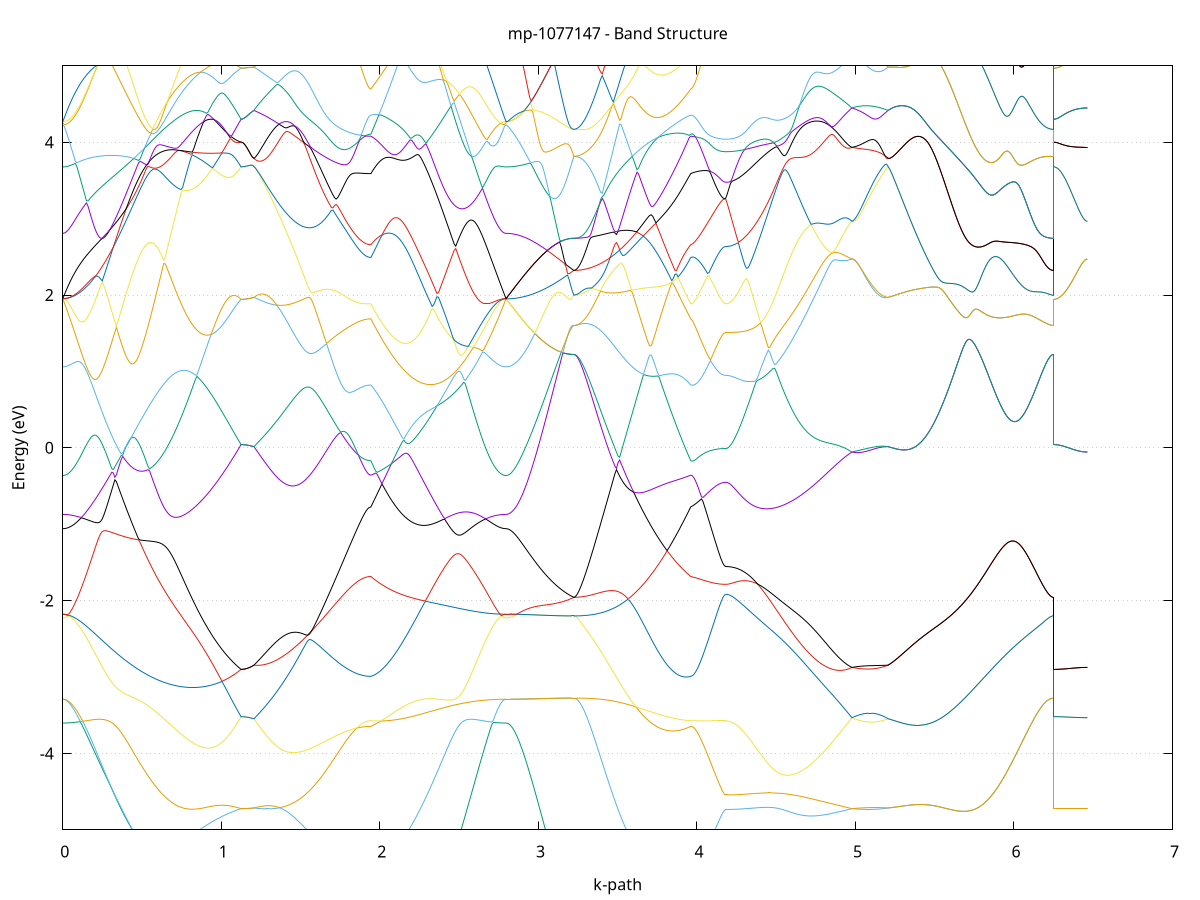 set title 'mp-1077147 - Band Structure'
set xlabel 'k-path'
set ylabel 'Energy (eV)'
set grid y
set yrange [-5:5]
set terminal png size 800,600
set output 'mp-1077147_bands_gnuplot.png'
plot '-' using 1:2 with lines notitle, '-' using 1:2 with lines notitle, '-' using 1:2 with lines notitle, '-' using 1:2 with lines notitle, '-' using 1:2 with lines notitle, '-' using 1:2 with lines notitle, '-' using 1:2 with lines notitle, '-' using 1:2 with lines notitle, '-' using 1:2 with lines notitle, '-' using 1:2 with lines notitle, '-' using 1:2 with lines notitle, '-' using 1:2 with lines notitle, '-' using 1:2 with lines notitle, '-' using 1:2 with lines notitle, '-' using 1:2 with lines notitle, '-' using 1:2 with lines notitle, '-' using 1:2 with lines notitle, '-' using 1:2 with lines notitle, '-' using 1:2 with lines notitle, '-' using 1:2 with lines notitle, '-' using 1:2 with lines notitle, '-' using 1:2 with lines notitle, '-' using 1:2 with lines notitle, '-' using 1:2 with lines notitle, '-' using 1:2 with lines notitle, '-' using 1:2 with lines notitle, '-' using 1:2 with lines notitle, '-' using 1:2 with lines notitle, '-' using 1:2 with lines notitle, '-' using 1:2 with lines notitle, '-' using 1:2 with lines notitle, '-' using 1:2 with lines notitle, '-' using 1:2 with lines notitle, '-' using 1:2 with lines notitle, '-' using 1:2 with lines notitle, '-' using 1:2 with lines notitle, '-' using 1:2 with lines notitle, '-' using 1:2 with lines notitle, '-' using 1:2 with lines notitle, '-' using 1:2 with lines notitle, '-' using 1:2 with lines notitle, '-' using 1:2 with lines notitle, '-' using 1:2 with lines notitle, '-' using 1:2 with lines notitle, '-' using 1:2 with lines notitle, '-' using 1:2 with lines notitle, '-' using 1:2 with lines notitle, '-' using 1:2 with lines notitle, '-' using 1:2 with lines notitle, '-' using 1:2 with lines notitle, '-' using 1:2 with lines notitle, '-' using 1:2 with lines notitle, '-' using 1:2 with lines notitle, '-' using 1:2 with lines notitle, '-' using 1:2 with lines notitle, '-' using 1:2 with lines notitle, '-' using 1:2 with lines notitle, '-' using 1:2 with lines notitle, '-' using 1:2 with lines notitle, '-' using 1:2 with lines notitle, '-' using 1:2 with lines notitle, '-' using 1:2 with lines notitle, '-' using 1:2 with lines notitle, '-' using 1:2 with lines notitle
0.000000 -24.166693
0.009952 -24.166693
0.019903 -24.166593
0.029855 -24.166593
0.039806 -24.166493
0.049758 -24.166293
0.059710 -24.166193
0.069661 -24.165993
0.079613 -24.165793
0.089564 -24.165493
0.099516 -24.165193
0.109468 -24.164893
0.119419 -24.164593
0.129371 -24.164193
0.139323 -24.163793
0.149274 -24.163393
0.159226 -24.162993
0.169177 -24.162493
0.179129 -24.161993
0.189081 -24.161493
0.199032 -24.160893
0.208984 -24.160293
0.218935 -24.159693
0.228887 -24.159093
0.238839 -24.158493
0.248790 -24.157793
0.258742 -24.157093
0.268693 -24.156393
0.278645 -24.155593
0.288597 -24.154893
0.298548 -24.154093
0.308500 -24.153293
0.318451 -24.152493
0.328403 -24.151593
0.338355 -24.150793
0.348306 -24.149893
0.358258 -24.148993
0.368209 -24.148093
0.378161 -24.147193
0.388113 -24.146293
0.398064 -24.145293
0.408016 -24.144393
0.417968 -24.143393
0.427919 -24.142393
0.437871 -24.141393
0.447822 -24.140393
0.457774 -24.139393
0.467726 -24.138393
0.477677 -24.137393
0.487629 -24.136393
0.497580 -24.135393
0.507532 -24.134293
0.517484 -24.133293
0.527435 -24.132293
0.537387 -24.131193
0.547338 -24.130193
0.557290 -24.129193
0.567242 -24.128093
0.577193 -24.127093
0.587145 -24.126093
0.597096 -24.125093
0.607048 -24.124093
0.617000 -24.123093
0.626951 -24.122193
0.636903 -24.121193
0.646855 -24.120293
0.656806 -24.119393
0.666758 -24.118493
0.676709 -24.117693
0.686661 -24.116893
0.696613 -24.116093
0.706564 -24.115293
0.716516 -24.114593
0.726467 -24.113993
0.736419 -24.113293
0.746371 -24.112793
0.756322 -24.112293
0.766274 -24.111793
0.776225 -24.111393
0.786177 -24.111093
0.796129 -24.110793
0.806080 -24.110593
0.816032 -24.110493
0.825983 -24.110393
0.835935 -24.110393
0.845887 -24.110393
0.855838 -24.110493
0.865790 -24.110693
0.875741 -24.110893
0.885693 -24.111093
0.895645 -24.111393
0.905596 -24.111693
0.915548 -24.111993
0.925500 -24.112293
0.935451 -24.112693
0.945403 -24.112993
0.955354 -24.113393
0.965306 -24.113793
0.975258 -24.114093
0.985209 -24.114393
0.995161 -24.114793
1.005112 -24.115093
1.015064 -24.115293
1.025016 -24.115593
1.034967 -24.115793
1.044919 -24.116093
1.054870 -24.116193
1.064822 -24.116393
1.074774 -24.116493
1.084725 -24.116593
1.094677 -24.116693
1.104628 -24.116693
1.114580 -24.116693
1.124532 -24.116593
1.124532 -24.116593
1.133555 -24.116593
1.142577 -24.116593
1.151600 -24.116593
1.160623 -24.116493
1.169646 -24.116493
1.178669 -24.116393
1.187692 -24.116293
1.196715 -24.116193
1.205738 -24.115993
1.205738 -24.115993
1.215707 -24.116093
1.225677 -24.116193
1.235646 -24.116293
1.245616 -24.116493
1.255585 -24.116693
1.265555 -24.116893
1.275524 -24.117193
1.285494 -24.117493
1.295463 -24.117893
1.305432 -24.118293
1.315402 -24.118693
1.325371 -24.119193
1.335341 -24.119693
1.345310 -24.120293
1.355280 -24.120793
1.365249 -24.121393
1.375219 -24.121993
1.385188 -24.122593
1.395158 -24.123293
1.405127 -24.123893
1.415097 -24.124593
1.425066 -24.125293
1.435036 -24.125993
1.445005 -24.126693
1.454975 -24.127393
1.464944 -24.128093
1.474914 -24.128793
1.484883 -24.129593
1.494853 -24.130293
1.504822 -24.130993
1.514792 -24.131793
1.524761 -24.132493
1.534731 -24.133293
1.544700 -24.133993
1.554670 -24.134793
1.564639 -24.135493
1.574609 -24.136193
1.584578 -24.136993
1.594548 -24.137693
1.604517 -24.138393
1.614487 -24.139093
1.624456 -24.139793
1.634426 -24.140493
1.644395 -24.141193
1.654365 -24.141793
1.664334 -24.142493
1.674304 -24.143093
1.684273 -24.143693
1.694243 -24.144293
1.704212 -24.144893
1.714182 -24.145493
1.724151 -24.145993
1.734121 -24.146593
1.744090 -24.147093
1.754060 -24.147593
1.764029 -24.147993
1.773999 -24.148493
1.783968 -24.148893
1.793938 -24.149293
1.803907 -24.149693
1.813877 -24.150093
1.823846 -24.150393
1.833816 -24.150693
1.843785 -24.150993
1.853755 -24.151193
1.863724 -24.151493
1.873694 -24.151693
1.883663 -24.151893
1.893633 -24.151993
1.903602 -24.152093
1.913572 -24.152193
1.923541 -24.152293
1.933511 -24.152293
1.943480 -24.152293
1.943480 -24.152293
1.953394 -24.152693
1.963308 -24.152993
1.973222 -24.153293
1.983135 -24.153393
1.993049 -24.153393
2.002963 -24.153293
2.012877 -24.153093
2.022791 -24.152793
2.032704 -24.152493
2.042618 -24.151993
2.052532 -24.151493
2.062446 -24.150793
2.072359 -24.150093
2.082273 -24.149393
2.092187 -24.148493
2.102101 -24.147593
2.112015 -24.146693
2.121928 -24.145693
2.131842 -24.144693
2.141756 -24.143693
2.151670 -24.142693
2.161583 -24.141793
2.171497 -24.140893
2.181411 -24.140093
2.191325 -24.139293
2.201239 -24.138793
2.211152 -24.138293
2.221066 -24.137993
2.230980 -24.137793
2.240894 -24.137793
2.250807 -24.137893
2.260721 -24.138093
2.270635 -24.138393
2.280549 -24.138793
2.290463 -24.139193
2.300376 -24.139793
2.310290 -24.140393
2.320204 -24.140993
2.330118 -24.141593
2.340032 -24.142293
2.349945 -24.143093
2.359859 -24.143793
2.369773 -24.144593
2.379687 -24.145293
2.389600 -24.146093
2.399514 -24.146893
2.409428 -24.147693
2.419342 -24.148493
2.429256 -24.149293
2.439169 -24.150093
2.449083 -24.150793
2.458997 -24.151593
2.468911 -24.152393
2.478824 -24.153093
2.488738 -24.153893
2.498652 -24.154593
2.508566 -24.155293
2.518480 -24.155993
2.528393 -24.156693
2.538307 -24.157393
2.548221 -24.157993
2.558135 -24.158693
2.568049 -24.159293
2.577962 -24.159893
2.587876 -24.160493
2.597790 -24.160993
2.607704 -24.161593
2.617617 -24.162093
2.627531 -24.162593
2.637445 -24.162993
2.647359 -24.163493
2.657273 -24.163893
2.667186 -24.164193
2.677100 -24.164593
2.687014 -24.164893
2.696928 -24.165193
2.706841 -24.165493
2.716755 -24.165793
2.726669 -24.165993
2.736583 -24.166193
2.746497 -24.166293
2.756410 -24.166493
2.766324 -24.166593
2.776238 -24.166593
2.786152 -24.166693
2.796065 -24.166693
2.796065 -24.166693
2.806004 -24.166693
2.815943 -24.166493
2.825881 -24.166293
2.835820 -24.165993
2.845759 -24.165693
2.855697 -24.165193
2.865636 -24.164693
2.875574 -24.164093
2.885513 -24.163393
2.895452 -24.162593
2.905390 -24.161793
2.915329 -24.160893
2.925268 -24.159893
2.935206 -24.158793
2.945145 -24.157693
2.955083 -24.156493
2.965022 -24.155193
2.974961 -24.153893
2.984899 -24.152393
2.994838 -24.150993
3.004776 -24.149393
3.014715 -24.147793
3.024654 -24.146193
3.034592 -24.144493
3.044531 -24.142693
3.054470 -24.140893
3.064408 -24.138993
3.074347 -24.137093
3.084285 -24.135093
3.094224 -24.133093
3.104163 -24.131093
3.114101 -24.128993
3.124040 -24.126893
3.133979 -24.124693
3.143917 -24.122593
3.153856 -24.120393
3.163794 -24.118193
3.173733 -24.115893
3.183672 -24.113693
3.193610 -24.111393
3.203549 -24.109093
3.213487 -24.106793
3.223426 -24.104493
3.223426 -24.104493
3.233396 -24.104493
3.243365 -24.104493
3.253335 -24.104493
3.263304 -24.104493
3.273274 -24.104493
3.283243 -24.104493
3.293213 -24.104493
3.303182 -24.104493
3.313152 -24.104493
3.323121 -24.104493
3.333091 -24.104493
3.343060 -24.104493
3.353030 -24.104493
3.362999 -24.104593
3.372969 -24.104593
3.382938 -24.104593
3.392908 -24.104593
3.402877 -24.104693
3.412847 -24.104693
3.422816 -24.104793
3.432786 -24.104893
3.442755 -24.104893
3.452725 -24.104993
3.462694 -24.105093
3.472664 -24.105293
3.482633 -24.105393
3.492603 -24.105593
3.502572 -24.105693
3.512542 -24.105893
3.522511 -24.106193
3.532481 -24.106393
3.542450 -24.106693
3.552420 -24.107093
3.562389 -24.107493
3.572358 -24.107893
3.582328 -24.108293
3.592297 -24.108893
3.602267 -24.109393
3.612236 -24.110093
3.622206 -24.110793
3.632175 -24.111593
3.642145 -24.112393
3.652114 -24.113393
3.662084 -24.114393
3.672053 -24.115493
3.682023 -24.116593
3.691992 -24.117893
3.701962 -24.119193
3.711931 -24.120593
3.721901 -24.121993
3.731870 -24.123493
3.741840 -24.125093
3.751809 -24.126593
3.761779 -24.128193
3.771748 -24.129793
3.781718 -24.131493
3.791687 -24.133093
3.801657 -24.134693
3.811626 -24.136193
3.821596 -24.137693
3.831565 -24.139193
3.841535 -24.140693
3.851504 -24.142093
3.861474 -24.143393
3.871443 -24.144593
3.881413 -24.145793
3.891382 -24.146893
3.901352 -24.147993
3.911321 -24.148893
3.921291 -24.149793
3.931260 -24.150593
3.941230 -24.151293
3.951199 -24.151893
3.961169 -24.152293
3.961169 -24.152293
3.970789 -24.152393
3.980409 -24.152493
3.990029 -24.152493
3.999649 -24.152493
4.009269 -24.152393
4.018889 -24.152393
4.028509 -24.152193
4.038129 -24.152093
4.047749 -24.151893
4.057369 -24.151693
4.066989 -24.151393
4.076609 -24.151193
4.086229 -24.150893
4.095850 -24.150593
4.105470 -24.150193
4.115090 -24.149893
4.124710 -24.149593
4.134330 -24.149293
4.143950 -24.148993
4.153570 -24.148693
4.163190 -24.148493
4.172810 -24.148393
4.182430 -24.148393
4.182430 -24.148393
4.192370 -24.148393
4.202309 -24.148293
4.212249 -24.148293
4.222188 -24.148193
4.232128 -24.148093
4.242067 -24.147893
4.252007 -24.147693
4.261946 -24.147493
4.271886 -24.147293
4.281825 -24.147093
4.291765 -24.146793
4.301705 -24.146493
4.311644 -24.146193
4.321584 -24.145893
4.331523 -24.145493
4.341463 -24.145093
4.351402 -24.144693
4.361342 -24.144293
4.371281 -24.143893
4.381221 -24.143393
4.391161 -24.142893
4.401100 -24.142393
4.411040 -24.141893
4.420979 -24.141393
4.430919 -24.140793
4.440858 -24.140293
4.450798 -24.139693
4.460737 -24.139093
4.470677 -24.138493
4.480616 -24.137893
4.490556 -24.137193
4.500496 -24.136593
4.510435 -24.135993
4.520375 -24.135293
4.530314 -24.134693
4.540254 -24.133993
4.550193 -24.133293
4.560133 -24.132593
4.570072 -24.131993
4.580012 -24.131293
4.589952 -24.130593
4.599891 -24.129893
4.609831 -24.129293
4.619770 -24.128593
4.629710 -24.127893
4.639649 -24.127293
4.649589 -24.126593
4.659528 -24.125893
4.669468 -24.125293
4.679407 -24.124693
4.689347 -24.124093
4.699287 -24.123493
4.709226 -24.122893
4.719166 -24.122293
4.729105 -24.121693
4.739045 -24.121193
4.748984 -24.120693
4.758924 -24.120193
4.768863 -24.119693
4.778803 -24.119293
4.788743 -24.118893
4.798682 -24.118493
4.808622 -24.118093
4.818561 -24.117793
4.828501 -24.117593
4.838440 -24.117293
4.848380 -24.117093
4.858319 -24.116993
4.868259 -24.116893
4.878198 -24.116793
4.888138 -24.116793
4.898078 -24.116793
4.908017 -24.116793
4.917957 -24.116793
4.927896 -24.116793
4.937836 -24.116793
4.947775 -24.116793
4.957715 -24.116793
4.967654 -24.116693
4.977594 -24.116593
4.977594 -24.116593
4.987533 -24.116693
4.997471 -24.116693
5.007410 -24.116793
5.017349 -24.116793
5.027288 -24.116793
5.037226 -24.116793
5.047165 -24.116893
5.057104 -24.116893
5.067042 -24.116893
5.076981 -24.116893
5.086920 -24.116893
5.096859 -24.116893
5.106797 -24.116893
5.116736 -24.116793
5.126675 -24.116793
5.136614 -24.116693
5.146552 -24.116693
5.156491 -24.116593
5.166430 -24.116493
5.176368 -24.116393
5.186307 -24.116293
5.196246 -24.116193
5.206185 -24.115993
5.206185 -24.115993
5.216121 -24.115893
5.226057 -24.115693
5.235994 -24.115493
5.245930 -24.115293
5.255867 -24.115093
5.265803 -24.114793
5.275740 -24.114493
5.285676 -24.114193
5.295612 -24.113893
5.305549 -24.113493
5.315485 -24.113193
5.325422 -24.112793
5.335358 -24.112393
5.345295 -24.111993
5.355231 -24.111493
5.365168 -24.110993
5.375104 -24.110593
5.385040 -24.110093
5.394977 -24.109493
5.404913 -24.108993
5.414850 -24.108493
5.424786 -24.107893
5.434723 -24.107393
5.444659 -24.106793
5.454595 -24.106193
5.464532 -24.105593
5.474468 -24.105093
5.484405 -24.104493
5.494341 -24.103893
5.504278 -24.103293
5.514214 -24.102793
5.524151 -24.102193
5.534087 -24.101693
5.544023 -24.101093
5.553960 -24.100593
5.563896 -24.100193
5.573833 -24.099693
5.583769 -24.099293
5.593706 -24.098793
5.603642 -24.098493
5.613578 -24.098093
5.623515 -24.097793
5.633451 -24.097493
5.643388 -24.097193
5.653324 -24.096993
5.663261 -24.096793
5.673197 -24.096593
5.683134 -24.096493
5.693070 -24.096393
5.703006 -24.096293
5.712943 -24.096293
5.722879 -24.096293
5.732816 -24.096293
5.742752 -24.096293
5.752689 -24.096393
5.762625 -24.096393
5.772561 -24.096493
5.782498 -24.096693
5.792434 -24.096793
5.802371 -24.096893
5.812307 -24.097093
5.822244 -24.097293
5.832180 -24.097493
5.842116 -24.097693
5.852053 -24.097893
5.861989 -24.098093
5.871926 -24.098293
5.881862 -24.098493
5.891799 -24.098793
5.901735 -24.098993
5.911672 -24.099193
5.921608 -24.099493
5.931544 -24.099693
5.941481 -24.099993
5.951417 -24.100193
5.961354 -24.100393
5.971290 -24.100693
5.981227 -24.100893
5.991163 -24.101093
6.001099 -24.101393
6.011036 -24.101593
6.020972 -24.101793
6.030909 -24.101993
6.040845 -24.102193
6.050782 -24.102393
6.060718 -24.102593
6.070655 -24.102793
6.080591 -24.102993
6.090527 -24.103093
6.100464 -24.103293
6.110400 -24.103493
6.120337 -24.103593
6.130273 -24.103693
6.140210 -24.103893
6.150146 -24.103993
6.160082 -24.104093
6.170019 -24.104193
6.179955 -24.104193
6.189892 -24.104293
6.199828 -24.104393
6.209765 -24.104393
6.219701 -24.104493
6.229638 -24.104493
6.239574 -24.104493
6.249510 -24.104493
6.249510 -24.116593
6.259223 -24.116593
6.268936 -24.116593
6.278649 -24.116593
6.288361 -24.116593
6.298074 -24.116593
6.307787 -24.116593
6.317500 -24.116593
6.327212 -24.116593
6.336925 -24.116593
6.346638 -24.116593
6.356351 -24.116593
6.366063 -24.116593
6.375776 -24.116593
6.385489 -24.116593
6.395202 -24.116593
6.404914 -24.116593
6.414627 -24.116593
6.424340 -24.116593
6.434052 -24.116593
6.443765 -24.116593
6.453478 -24.116593
6.463191 -24.116593
e
0.000000 -24.040893
0.009952 -24.040893
0.019903 -24.040893
0.029855 -24.040893
0.039806 -24.040893
0.049758 -24.040893
0.059710 -24.040993
0.069661 -24.040993
0.079613 -24.040993
0.089564 -24.041093
0.099516 -24.041093
0.109468 -24.041193
0.119419 -24.041293
0.129371 -24.041293
0.139323 -24.041393
0.149274 -24.041493
0.159226 -24.041593
0.169177 -24.041693
0.179129 -24.041793
0.189081 -24.041993
0.199032 -24.042093
0.208984 -24.042293
0.218935 -24.042393
0.228887 -24.042593
0.238839 -24.042793
0.248790 -24.042993
0.258742 -24.043193
0.268693 -24.043493
0.278645 -24.043693
0.288597 -24.043993
0.298548 -24.044293
0.308500 -24.044593
0.318451 -24.044893
0.328403 -24.045293
0.338355 -24.045693
0.348306 -24.046093
0.358258 -24.046593
0.368209 -24.047093
0.378161 -24.047593
0.388113 -24.048093
0.398064 -24.048693
0.408016 -24.049293
0.417968 -24.049993
0.427919 -24.050693
0.437871 -24.051393
0.447822 -24.052193
0.457774 -24.052993
0.467726 -24.053893
0.477677 -24.054793
0.487629 -24.055693
0.497580 -24.056693
0.507532 -24.057693
0.517484 -24.058793
0.527435 -24.059893
0.537387 -24.060993
0.547338 -24.062193
0.557290 -24.063293
0.567242 -24.064493
0.577193 -24.065793
0.587145 -24.066993
0.597096 -24.068293
0.607048 -24.069593
0.617000 -24.070893
0.626951 -24.072193
0.636903 -24.073593
0.646855 -24.074893
0.656806 -24.076193
0.666758 -24.077593
0.676709 -24.078893
0.686661 -24.080293
0.696613 -24.081593
0.706564 -24.082893
0.716516 -24.084193
0.726467 -24.085593
0.736419 -24.086893
0.746371 -24.088193
0.756322 -24.089393
0.766274 -24.090693
0.776225 -24.091893
0.786177 -24.093193
0.796129 -24.094393
0.806080 -24.095593
0.816032 -24.096693
0.825983 -24.097893
0.835935 -24.098993
0.845887 -24.099993
0.855838 -24.101093
0.865790 -24.102093
0.875741 -24.103093
0.885693 -24.104093
0.895645 -24.104993
0.905596 -24.105893
0.915548 -24.106793
0.925500 -24.107693
0.935451 -24.108493
0.945403 -24.109193
0.955354 -24.109993
0.965306 -24.110693
0.975258 -24.111293
0.985209 -24.111893
0.995161 -24.112493
1.005112 -24.113093
1.015064 -24.113593
1.025016 -24.114093
1.034967 -24.114493
1.044919 -24.114893
1.054870 -24.115193
1.064822 -24.115493
1.074774 -24.115793
1.084725 -24.116093
1.094677 -24.116293
1.104628 -24.116393
1.114580 -24.116493
1.124532 -24.116593
1.124532 -24.116593
1.133555 -24.116593
1.142577 -24.116593
1.151600 -24.116593
1.160623 -24.116493
1.169646 -24.116493
1.178669 -24.116393
1.187692 -24.116293
1.196715 -24.116193
1.205738 -24.115993
1.205738 -24.115993
1.215707 -24.115793
1.225677 -24.115493
1.235646 -24.115093
1.245616 -24.114793
1.255585 -24.114393
1.265555 -24.114093
1.275524 -24.113693
1.285494 -24.113393
1.295463 -24.113093
1.305432 -24.112893
1.315402 -24.112693
1.325371 -24.112493
1.335341 -24.112393
1.345310 -24.112293
1.355280 -24.112293
1.365249 -24.112393
1.375219 -24.112393
1.385188 -24.112493
1.395158 -24.112693
1.405127 -24.112793
1.415097 -24.112993
1.425066 -24.113193
1.435036 -24.113493
1.445005 -24.113793
1.454975 -24.113993
1.464944 -24.114393
1.474914 -24.114693
1.484883 -24.114993
1.494853 -24.115393
1.504822 -24.115693
1.514792 -24.116093
1.524761 -24.116493
1.534731 -24.116893
1.544700 -24.117293
1.554670 -24.117693
1.564639 -24.118093
1.574609 -24.118493
1.584578 -24.118893
1.594548 -24.119293
1.604517 -24.119793
1.614487 -24.120193
1.624456 -24.120593
1.634426 -24.120993
1.644395 -24.121393
1.654365 -24.121793
1.664334 -24.122193
1.674304 -24.122593
1.684273 -24.122993
1.694243 -24.123393
1.704212 -24.123793
1.714182 -24.124093
1.724151 -24.124493
1.734121 -24.124793
1.744090 -24.125193
1.754060 -24.125493
1.764029 -24.125793
1.773999 -24.126093
1.783968 -24.126393
1.793938 -24.126593
1.803907 -24.126893
1.813877 -24.127093
1.823846 -24.127293
1.833816 -24.127493
1.843785 -24.127693
1.853755 -24.127893
1.863724 -24.128093
1.873694 -24.128193
1.883663 -24.128293
1.893633 -24.128393
1.903602 -24.128493
1.913572 -24.128593
1.923541 -24.128593
1.933511 -24.128593
1.943480 -24.128693
1.943480 -24.128693
1.953394 -24.129193
1.963308 -24.129693
1.973222 -24.130093
1.983135 -24.130393
1.993049 -24.130593
2.002963 -24.130693
2.012877 -24.130593
2.022791 -24.130493
2.032704 -24.130293
2.042618 -24.129893
2.052532 -24.129493
2.062446 -24.128993
2.072359 -24.128293
2.082273 -24.127593
2.092187 -24.126793
2.102101 -24.125793
2.112015 -24.124793
2.121928 -24.123693
2.131842 -24.122393
2.141756 -24.121093
2.151670 -24.119693
2.161583 -24.118193
2.171497 -24.116693
2.181411 -24.114993
2.191325 -24.113293
2.201239 -24.111493
2.211152 -24.109593
2.221066 -24.107593
2.230980 -24.105593
2.240894 -24.103493
2.250807 -24.101793
2.260721 -24.099893
2.270635 -24.097793
2.280549 -24.095593
2.290463 -24.093293
2.300376 -24.090893
2.310290 -24.088293
2.320204 -24.085693
2.330118 -24.082993
2.340032 -24.080293
2.349945 -24.077793
2.359859 -24.075393
2.369773 -24.072893
2.379687 -24.070493
2.389600 -24.068093
2.399514 -24.065793
2.409428 -24.063493
2.419342 -24.061293
2.429256 -24.059193
2.439169 -24.057193
2.449083 -24.055293
2.458997 -24.053493
2.468911 -24.051893
2.478824 -24.050493
2.488738 -24.049193
2.498652 -24.048093
2.508566 -24.047093
2.518480 -24.046193
2.528393 -24.045493
2.538307 -24.044893
2.548221 -24.044293
2.558135 -24.043793
2.568049 -24.043393
2.577962 -24.043093
2.587876 -24.042793
2.597790 -24.042493
2.607704 -24.042293
2.617617 -24.042093
2.627531 -24.041893
2.637445 -24.041793
2.647359 -24.041593
2.657273 -24.041493
2.667186 -24.041393
2.677100 -24.041293
2.687014 -24.041193
2.696928 -24.041193
2.706841 -24.041093
2.716755 -24.040993
2.726669 -24.040993
2.736583 -24.040993
2.746497 -24.040893
2.756410 -24.040893
2.766324 -24.040893
2.776238 -24.040893
2.786152 -24.040893
2.796065 -24.040893
2.796065 -24.040893
2.806004 -24.040893
2.815943 -24.040993
2.825881 -24.041193
2.835820 -24.041493
2.845759 -24.041893
2.855697 -24.042393
2.865636 -24.042993
2.875574 -24.043593
2.885513 -24.044293
2.895452 -24.045093
2.905390 -24.045993
2.915329 -24.046893
2.925268 -24.047993
2.935206 -24.049093
2.945145 -24.050293
2.955083 -24.051493
2.965022 -24.052893
2.974961 -24.054293
2.984899 -24.055693
2.994838 -24.057293
3.004776 -24.058793
3.014715 -24.060493
3.024654 -24.062193
3.034592 -24.063993
3.044531 -24.065793
3.054470 -24.067693
3.064408 -24.069593
3.074347 -24.071493
3.084285 -24.073493
3.094224 -24.075593
3.104163 -24.077693
3.114101 -24.079793
3.124040 -24.081893
3.133979 -24.084093
3.143917 -24.086293
3.153856 -24.088593
3.163794 -24.090793
3.173733 -24.093093
3.183672 -24.095293
3.193610 -24.097593
3.203549 -24.099893
3.213487 -24.102193
3.223426 -24.104493
3.223426 -24.104493
3.233396 -24.104493
3.243365 -24.104493
3.253335 -24.104393
3.263304 -24.104293
3.273274 -24.104193
3.283243 -24.104093
3.293213 -24.103993
3.303182 -24.103793
3.313152 -24.103593
3.323121 -24.103393
3.333091 -24.103193
3.343060 -24.102893
3.353030 -24.102693
3.362999 -24.102393
3.372969 -24.102093
3.382938 -24.101793
3.392908 -24.101393
3.402877 -24.101093
3.412847 -24.100693
3.422816 -24.100293
3.432786 -24.099893
3.442755 -24.099493
3.452725 -24.099093
3.462694 -24.098693
3.472664 -24.098193
3.482633 -24.097793
3.492603 -24.097293
3.502572 -24.096793
3.512542 -24.096393
3.522511 -24.095893
3.532481 -24.095393
3.542450 -24.094993
3.552420 -24.094493
3.562389 -24.094093
3.572358 -24.093693
3.582328 -24.093293
3.592297 -24.092893
3.602267 -24.092593
3.612236 -24.092293
3.622206 -24.092093
3.632175 -24.091893
3.642145 -24.091893
3.652114 -24.091893
3.662084 -24.091993
3.672053 -24.092293
3.682023 -24.092693
3.691992 -24.093193
3.701962 -24.093893
3.711931 -24.094793
3.721901 -24.095893
3.731870 -24.097093
3.741840 -24.098393
3.751809 -24.099893
3.761779 -24.101393
3.771748 -24.102993
3.781718 -24.104693
3.791687 -24.106393
3.801657 -24.108093
3.811626 -24.109793
3.821596 -24.111493
3.831565 -24.113093
3.841535 -24.114693
3.851504 -24.116293
3.861474 -24.117793
3.871443 -24.119193
3.881413 -24.120593
3.891382 -24.121893
3.901352 -24.123093
3.911321 -24.124293
3.921291 -24.125293
3.931260 -24.126293
3.941230 -24.127193
3.951199 -24.127993
3.961169 -24.128693
3.961169 -24.128693
3.970789 -24.128793
3.980409 -24.129093
3.990029 -24.129393
3.999649 -24.129793
4.009269 -24.130193
4.018889 -24.130693
4.028509 -24.131193
4.038129 -24.131793
4.047749 -24.132393
4.057369 -24.132993
4.066989 -24.133593
4.076609 -24.134293
4.086229 -24.134893
4.095850 -24.135593
4.105470 -24.136193
4.115090 -24.136793
4.124710 -24.137393
4.134330 -24.137893
4.143950 -24.138293
4.153570 -24.138693
4.163190 -24.138993
4.172810 -24.139193
4.182430 -24.139293
4.182430 -24.139293
4.192370 -24.139293
4.202309 -24.139193
4.212249 -24.139193
4.222188 -24.139093
4.232128 -24.138993
4.242067 -24.138893
4.252007 -24.138693
4.261946 -24.138593
4.271886 -24.138393
4.281825 -24.138193
4.291765 -24.137893
4.301705 -24.137693
4.311644 -24.137393
4.321584 -24.137093
4.331523 -24.136793
4.341463 -24.136493
4.351402 -24.136193
4.361342 -24.135793
4.371281 -24.135393
4.381221 -24.134993
4.391161 -24.134593
4.401100 -24.134193
4.411040 -24.133793
4.420979 -24.133293
4.430919 -24.132793
4.440858 -24.132393
4.450798 -24.131893
4.460737 -24.131393
4.470677 -24.130893
4.480616 -24.130293
4.490556 -24.129793
4.500496 -24.129293
4.510435 -24.128693
4.520375 -24.128193
4.530314 -24.127593
4.540254 -24.127093
4.550193 -24.126493
4.560133 -24.125993
4.570072 -24.125393
4.580012 -24.124893
4.589952 -24.124293
4.599891 -24.123693
4.609831 -24.123193
4.619770 -24.122693
4.629710 -24.122093
4.639649 -24.121593
4.649589 -24.121093
4.659528 -24.120593
4.669468 -24.120093
4.679407 -24.119593
4.689347 -24.119093
4.699287 -24.118593
4.709226 -24.118193
4.719166 -24.117793
4.729105 -24.117393
4.739045 -24.116993
4.748984 -24.116593
4.758924 -24.116293
4.768863 -24.115993
4.778803 -24.115693
4.788743 -24.115393
4.798682 -24.115193
4.808622 -24.114993
4.818561 -24.114893
4.828501 -24.114793
4.838440 -24.114693
4.848380 -24.114693
4.858319 -24.114693
4.868259 -24.114793
4.878198 -24.114893
4.888138 -24.114993
4.898078 -24.115193
4.908017 -24.115393
4.917957 -24.115593
4.927896 -24.115793
4.937836 -24.115993
4.947775 -24.116193
4.957715 -24.116393
4.967654 -24.116493
4.977594 -24.116593
4.977594 -24.116593
4.987533 -24.116593
4.997471 -24.116593
5.007410 -24.116493
5.017349 -24.116393
5.027288 -24.116393
5.037226 -24.116293
5.047165 -24.116293
5.057104 -24.116193
5.067042 -24.116093
5.076981 -24.116093
5.086920 -24.115993
5.096859 -24.115993
5.106797 -24.115993
5.116736 -24.115893
5.126675 -24.115893
5.136614 -24.115893
5.146552 -24.115893
5.156491 -24.115893
5.166430 -24.115893
5.176368 -24.115993
5.186307 -24.115993
5.196246 -24.115993
5.206185 -24.115993
5.206185 -24.115993
5.216121 -24.115893
5.226057 -24.115693
5.235994 -24.115493
5.245930 -24.115293
5.255867 -24.115093
5.265803 -24.114793
5.275740 -24.114493
5.285676 -24.114193
5.295612 -24.113893
5.305549 -24.113493
5.315485 -24.113193
5.325422 -24.112793
5.335358 -24.112393
5.345295 -24.111993
5.355231 -24.111493
5.365168 -24.110993
5.375104 -24.110593
5.385040 -24.110093
5.394977 -24.109493
5.404913 -24.108993
5.414850 -24.108493
5.424786 -24.107893
5.434723 -24.107393
5.444659 -24.106793
5.454595 -24.106193
5.464532 -24.105593
5.474468 -24.105093
5.484405 -24.104493
5.494341 -24.103893
5.504278 -24.103293
5.514214 -24.102793
5.524151 -24.102193
5.534087 -24.101693
5.544023 -24.101093
5.553960 -24.100593
5.563896 -24.100193
5.573833 -24.099693
5.583769 -24.099293
5.593706 -24.098793
5.603642 -24.098493
5.613578 -24.098093
5.623515 -24.097793
5.633451 -24.097493
5.643388 -24.097193
5.653324 -24.096993
5.663261 -24.096793
5.673197 -24.096593
5.683134 -24.096493
5.693070 -24.096393
5.703006 -24.096293
5.712943 -24.096293
5.722879 -24.096293
5.732816 -24.096293
5.742752 -24.096293
5.752689 -24.096393
5.762625 -24.096393
5.772561 -24.096493
5.782498 -24.096693
5.792434 -24.096793
5.802371 -24.096893
5.812307 -24.097093
5.822244 -24.097293
5.832180 -24.097493
5.842116 -24.097693
5.852053 -24.097893
5.861989 -24.098093
5.871926 -24.098293
5.881862 -24.098493
5.891799 -24.098793
5.901735 -24.098993
5.911672 -24.099193
5.921608 -24.099493
5.931544 -24.099693
5.941481 -24.099993
5.951417 -24.100193
5.961354 -24.100393
5.971290 -24.100693
5.981227 -24.100893
5.991163 -24.101093
6.001099 -24.101393
6.011036 -24.101593
6.020972 -24.101793
6.030909 -24.101993
6.040845 -24.102193
6.050782 -24.102393
6.060718 -24.102593
6.070655 -24.102793
6.080591 -24.102993
6.090527 -24.103093
6.100464 -24.103293
6.110400 -24.103493
6.120337 -24.103593
6.130273 -24.103693
6.140210 -24.103893
6.150146 -24.103993
6.160082 -24.104093
6.170019 -24.104193
6.179955 -24.104193
6.189892 -24.104293
6.199828 -24.104393
6.209765 -24.104393
6.219701 -24.104493
6.229638 -24.104493
6.239574 -24.104493
6.249510 -24.104493
6.249510 -24.116593
6.259223 -24.116593
6.268936 -24.116593
6.278649 -24.116593
6.288361 -24.116593
6.298074 -24.116593
6.307787 -24.116593
6.317500 -24.116593
6.327212 -24.116593
6.336925 -24.116593
6.346638 -24.116593
6.356351 -24.116593
6.366063 -24.116593
6.375776 -24.116593
6.385489 -24.116593
6.395202 -24.116593
6.404914 -24.116593
6.414627 -24.116593
6.424340 -24.116593
6.434052 -24.116593
6.443765 -24.116593
6.453478 -24.116593
6.463191 -24.116593
e
0.000000 -23.987293
0.009952 -23.987293
0.019903 -23.987393
0.029855 -23.987493
0.039806 -23.987693
0.049758 -23.987993
0.059710 -23.988293
0.069661 -23.988593
0.079613 -23.988993
0.089564 -23.989493
0.099516 -23.989993
0.109468 -23.990493
0.119419 -23.991093
0.129371 -23.991793
0.139323 -23.992493
0.149274 -23.993193
0.159226 -23.993993
0.169177 -23.994893
0.179129 -23.995793
0.189081 -23.996693
0.199032 -23.997693
0.208984 -23.998693
0.218935 -23.999793
0.228887 -24.000793
0.238839 -24.001993
0.248790 -24.003193
0.258742 -24.004393
0.268693 -24.005693
0.278645 -24.007193
0.288597 -24.008693
0.298548 -24.010293
0.308500 -24.011893
0.318451 -24.013493
0.328403 -24.015093
0.338355 -24.016793
0.348306 -24.018493
0.358258 -24.020193
0.368209 -24.021893
0.378161 -24.023693
0.388113 -24.025393
0.398064 -24.027193
0.408016 -24.028993
0.417968 -24.030793
0.427919 -24.032593
0.437871 -24.034393
0.447822 -24.036193
0.457774 -24.037993
0.467726 -24.039793
0.477677 -24.041593
0.487629 -24.043393
0.497580 -24.045193
0.507532 -24.046993
0.517484 -24.048793
0.527435 -24.050593
0.537387 -24.052393
0.547338 -24.054093
0.557290 -24.055793
0.567242 -24.057593
0.577193 -24.059293
0.587145 -24.060893
0.597096 -24.062593
0.607048 -24.064193
0.617000 -24.065893
0.626951 -24.067493
0.636903 -24.068993
0.646855 -24.070593
0.656806 -24.072093
0.666758 -24.073593
0.676709 -24.075093
0.686661 -24.076493
0.696613 -24.077893
0.706564 -24.079293
0.716516 -24.080593
0.726467 -24.081893
0.736419 -24.083193
0.746371 -24.084393
0.756322 -24.085693
0.766274 -24.086793
0.776225 -24.087993
0.786177 -24.089093
0.796129 -24.090093
0.806080 -24.091193
0.816032 -24.092193
0.825983 -24.093093
0.835935 -24.094093
0.845887 -24.094993
0.855838 -24.095793
0.865790 -24.096593
0.875741 -24.097393
0.885693 -24.098193
0.895645 -24.098893
0.905596 -24.099493
0.915548 -24.100193
0.925500 -24.100793
0.935451 -24.101293
0.945403 -24.101793
0.955354 -24.102293
0.965306 -24.102793
0.975258 -24.103193
0.985209 -24.103593
0.995161 -24.103893
1.005112 -24.104193
1.015064 -24.104493
1.025016 -24.104693
1.034967 -24.104893
1.044919 -24.104993
1.054870 -24.105193
1.064822 -24.105293
1.074774 -24.105293
1.084725 -24.105293
1.094677 -24.105293
1.104628 -24.105293
1.114580 -24.105193
1.124532 -24.105093
1.124532 -24.105093
1.133555 -24.105093
1.142577 -24.104993
1.151600 -24.104893
1.160623 -24.104693
1.169646 -24.104493
1.178669 -24.104293
1.187692 -24.103993
1.196715 -24.103693
1.205738 -24.103293
1.205738 -24.103293
1.215707 -24.102993
1.225677 -24.102593
1.235646 -24.102293
1.245616 -24.101793
1.255585 -24.101293
1.265555 -24.100793
1.275524 -24.100093
1.285494 -24.099393
1.295463 -24.098593
1.305432 -24.097693
1.315402 -24.096693
1.325371 -24.095593
1.335341 -24.094393
1.345310 -24.093093
1.355280 -24.091793
1.365249 -24.090293
1.375219 -24.088793
1.385188 -24.087193
1.395158 -24.085593
1.405127 -24.084193
1.415097 -24.083593
1.425066 -24.083093
1.435036 -24.082693
1.445005 -24.082493
1.454975 -24.082493
1.464944 -24.082493
1.474914 -24.082693
1.484883 -24.082893
1.494853 -24.083193
1.504822 -24.083493
1.514792 -24.083893
1.524761 -24.084293
1.534731 -24.084793
1.544700 -24.085193
1.554670 -24.085693
1.564639 -24.086193
1.574609 -24.086693
1.584578 -24.087293
1.594548 -24.087793
1.604517 -24.088293
1.614487 -24.088793
1.624456 -24.089393
1.634426 -24.089893
1.644395 -24.090393
1.654365 -24.090893
1.664334 -24.091393
1.674304 -24.091893
1.684273 -24.092293
1.694243 -24.092793
1.704212 -24.093293
1.714182 -24.093693
1.724151 -24.094093
1.734121 -24.094593
1.744090 -24.094993
1.754060 -24.095293
1.764029 -24.095693
1.773999 -24.096093
1.783968 -24.096393
1.793938 -24.096693
1.803907 -24.096993
1.813877 -24.097293
1.823846 -24.097493
1.833816 -24.097793
1.843785 -24.097993
1.853755 -24.098193
1.863724 -24.098393
1.873694 -24.098493
1.883663 -24.098693
1.893633 -24.098793
1.903602 -24.098893
1.913572 -24.098993
1.923541 -24.098993
1.933511 -24.098993
1.943480 -24.099093
1.943480 -24.099093
1.953394 -24.099693
1.963308 -24.100293
1.973222 -24.100893
1.983135 -24.101593
1.993049 -24.102193
2.002963 -24.102793
2.012877 -24.103393
2.022791 -24.103993
2.032704 -24.104693
2.042618 -24.105293
2.052532 -24.105893
2.062446 -24.106393
2.072359 -24.106993
2.082273 -24.107593
2.092187 -24.108093
2.102101 -24.108493
2.112015 -24.108993
2.121928 -24.109293
2.131842 -24.109593
2.141756 -24.109893
2.151670 -24.109993
2.161583 -24.109993
2.171497 -24.109793
2.181411 -24.109493
2.191325 -24.108993
2.201239 -24.108293
2.211152 -24.107393
2.221066 -24.106293
2.230980 -24.104993
2.240894 -24.103493
2.250807 -24.101393
2.260721 -24.099193
2.270635 -24.096993
2.280549 -24.094693
2.290463 -24.092293
2.300376 -24.089993
2.310290 -24.087593
2.320204 -24.085193
2.330118 -24.082693
2.340032 -24.080193
2.349945 -24.077393
2.359859 -24.074593
2.369773 -24.071593
2.379687 -24.068693
2.389600 -24.065693
2.399514 -24.062693
2.409428 -24.059693
2.419342 -24.056693
2.429256 -24.053693
2.439169 -24.050693
2.449083 -24.047693
2.458997 -24.044693
2.468911 -24.041793
2.478824 -24.038793
2.488738 -24.035893
2.498652 -24.033093
2.508566 -24.030293
2.518480 -24.027493
2.528393 -24.024793
2.538307 -24.022093
2.548221 -24.019493
2.558135 -24.016893
2.568049 -24.014393
2.577962 -24.011993
2.587876 -24.009693
2.597790 -24.007493
2.607704 -24.005293
2.617617 -24.003193
2.627531 -24.001593
2.637445 -23.999993
2.647359 -23.998593
2.657273 -23.997193
2.667186 -23.995793
2.677100 -23.994593
2.687014 -23.993493
2.696928 -23.992393
2.706841 -23.991493
2.716755 -23.990593
2.726669 -23.989793
2.736583 -23.989193
2.746497 -23.988593
2.756410 -23.988093
2.766324 -23.987793
2.776238 -23.987493
2.786152 -23.987293
2.796065 -23.987293
2.796065 -23.987293
2.806004 -23.987293
2.815943 -23.987493
2.825881 -23.987593
2.835820 -23.987893
2.845759 -23.988093
2.855697 -23.988393
2.865636 -23.988693
2.875574 -23.988993
2.885513 -23.989293
2.895452 -23.989593
2.905390 -23.989993
2.915329 -23.990293
2.925268 -23.990593
2.935206 -23.990893
2.945145 -23.991193
2.955083 -23.991493
2.965022 -23.991793
2.974961 -23.992093
2.984899 -23.992293
2.994838 -23.992593
3.004776 -23.992893
3.014715 -23.993093
3.024654 -23.993393
3.034592 -23.993593
3.044531 -23.993793
3.054470 -23.993993
3.064408 -23.994193
3.074347 -23.994393
3.084285 -23.994593
3.094224 -23.994793
3.104163 -23.994893
3.114101 -23.995093
3.124040 -23.995193
3.133979 -23.995393
3.143917 -23.995493
3.153856 -23.995593
3.163794 -23.995593
3.173733 -23.995693
3.183672 -23.995793
3.193610 -23.995793
3.203549 -23.995893
3.213487 -23.995893
3.223426 -23.995893
3.223426 -23.995893
3.233396 -23.995893
3.243365 -23.996093
3.253335 -23.996393
3.263304 -23.996793
3.273274 -23.997293
3.283243 -23.997893
3.293213 -23.998593
3.303182 -23.999493
3.313152 -24.000393
3.323121 -24.001493
3.333091 -24.002593
3.343060 -24.003793
3.353030 -24.005193
3.362999 -24.006593
3.372969 -24.008193
3.382938 -24.009793
3.392908 -24.011493
3.402877 -24.013293
3.412847 -24.015093
3.422816 -24.017093
3.432786 -24.019093
3.442755 -24.021193
3.452725 -24.023293
3.462694 -24.025493
3.472664 -24.027693
3.482633 -24.029993
3.492603 -24.032293
3.502572 -24.034693
3.512542 -24.037093
3.522511 -24.039493
3.532481 -24.041893
3.542450 -24.044393
3.552420 -24.046793
3.562389 -24.049193
3.572358 -24.051593
3.582328 -24.053993
3.592297 -24.056393
3.602267 -24.058693
3.612236 -24.060893
3.622206 -24.063093
3.632175 -24.065293
3.642145 -24.067293
3.652114 -24.069293
3.662084 -24.071193
3.672053 -24.072993
3.682023 -24.074693
3.691992 -24.076293
3.701962 -24.077793
3.711931 -24.079193
3.721901 -24.080593
3.731870 -24.081793
3.741840 -24.082993
3.751809 -24.083993
3.761779 -24.085093
3.771748 -24.085993
3.781718 -24.086893
3.791687 -24.087693
3.801657 -24.088593
3.811626 -24.089293
3.821596 -24.090093
3.831565 -24.090793
3.841535 -24.091493
3.851504 -24.092093
3.861474 -24.092793
3.871443 -24.093393
3.881413 -24.094093
3.891382 -24.094693
3.901352 -24.095293
3.911321 -24.095993
3.921291 -24.096593
3.931260 -24.097193
3.941230 -24.097793
3.951199 -24.098393
3.961169 -24.099093
3.961169 -24.099093
3.970789 -24.099193
3.980409 -24.099293
3.990029 -24.099393
3.999649 -24.099393
4.009269 -24.099393
4.018889 -24.099393
4.028509 -24.099293
4.038129 -24.099293
4.047749 -24.099193
4.057369 -24.099093
4.066989 -24.098993
4.076609 -24.098793
4.086229 -24.098693
4.095850 -24.098593
4.105470 -24.098493
4.115090 -24.098393
4.124710 -24.098293
4.134330 -24.098193
4.143950 -24.098093
4.153570 -24.097993
4.163190 -24.097993
4.172810 -24.097993
4.182430 -24.097993
4.182430 -24.097993
4.192370 -24.097893
4.202309 -24.097893
4.212249 -24.097893
4.222188 -24.097793
4.232128 -24.097693
4.242067 -24.097593
4.252007 -24.097493
4.261946 -24.097293
4.271886 -24.097193
4.281825 -24.096993
4.291765 -24.096793
4.301705 -24.096593
4.311644 -24.096293
4.321584 -24.096093
4.331523 -24.095793
4.341463 -24.095493
4.351402 -24.095193
4.361342 -24.094893
4.371281 -24.094593
4.381221 -24.094193
4.391161 -24.093893
4.401100 -24.093493
4.411040 -24.093093
4.420979 -24.092693
4.430919 -24.092293
4.440858 -24.091893
4.450798 -24.091493
4.460737 -24.090993
4.470677 -24.090593
4.480616 -24.090093
4.490556 -24.089693
4.500496 -24.089193
4.510435 -24.088793
4.520375 -24.088293
4.530314 -24.087793
4.540254 -24.087393
4.550193 -24.086893
4.560133 -24.086493
4.570072 -24.085993
4.580012 -24.085593
4.589952 -24.085193
4.599891 -24.084793
4.609831 -24.084393
4.619770 -24.084093
4.629710 -24.083793
4.639649 -24.083493
4.649589 -24.083293
4.659528 -24.083193
4.669468 -24.083193
4.679407 -24.083293
4.689347 -24.083493
4.699287 -24.083793
4.709226 -24.084293
4.719166 -24.084893
4.729105 -24.085593
4.739045 -24.086593
4.748984 -24.088293
4.758924 -24.089893
4.768863 -24.091493
4.778803 -24.092993
4.788743 -24.094393
4.798682 -24.095793
4.808622 -24.097093
4.818561 -24.098193
4.828501 -24.099293
4.838440 -24.100293
4.848380 -24.101193
4.858319 -24.101993
4.868259 -24.102693
4.878198 -24.103293
4.888138 -24.103793
4.898078 -24.104193
4.908017 -24.104493
4.917957 -24.104793
4.927896 -24.104993
4.937836 -24.105093
4.947775 -24.105093
4.957715 -24.105193
4.967654 -24.105093
4.977594 -24.105093
4.977594 -24.105093
4.987533 -24.105093
4.997471 -24.105093
5.007410 -24.105193
5.017349 -24.105193
5.027288 -24.105193
5.037226 -24.105193
5.047165 -24.105193
5.057104 -24.105193
5.067042 -24.105193
5.076981 -24.105193
5.086920 -24.105193
5.096859 -24.105093
5.106797 -24.105093
5.116736 -24.104993
5.126675 -24.104893
5.136614 -24.104693
5.146552 -24.104593
5.156491 -24.104393
5.166430 -24.104193
5.176368 -24.103993
5.186307 -24.103793
5.196246 -24.103593
5.206185 -24.103293
5.206185 -24.103293
5.216121 -24.102893
5.226057 -24.102393
5.235994 -24.101793
5.245930 -24.101193
5.255867 -24.100593
5.265803 -24.099893
5.275740 -24.099193
5.285676 -24.098393
5.295612 -24.097593
5.305549 -24.096793
5.315485 -24.095893
5.325422 -24.094993
5.335358 -24.093993
5.345295 -24.092993
5.355231 -24.091993
5.365168 -24.090993
5.375104 -24.089893
5.385040 -24.088793
5.394977 -24.087593
5.404913 -24.086393
5.414850 -24.085193
5.424786 -24.083993
5.434723 -24.082793
5.444659 -24.081493
5.454595 -24.080193
5.464532 -24.078893
5.474468 -24.077593
5.484405 -24.076193
5.494341 -24.074893
5.504278 -24.073493
5.514214 -24.072093
5.524151 -24.070793
5.534087 -24.069393
5.544023 -24.068093
5.553960 -24.066693
5.563896 -24.065393
5.573833 -24.064093
5.583769 -24.062793
5.593706 -24.061493
5.603642 -24.060293
5.613578 -24.059093
5.623515 -24.057893
5.633451 -24.056693
5.643388 -24.055493
5.653324 -24.054293
5.663261 -24.053193
5.673197 -24.051993
5.683134 -24.050793
5.693070 -24.049593
5.703006 -24.048393
5.712943 -24.047193
5.722879 -24.045993
5.732816 -24.044793
5.742752 -24.043493
5.752689 -24.042193
5.762625 -24.040893
5.772561 -24.039593
5.782498 -24.038293
5.792434 -24.036993
5.802371 -24.035693
5.812307 -24.034293
5.822244 -24.032993
5.832180 -24.031593
5.842116 -24.030293
5.852053 -24.028993
5.861989 -24.027593
5.871926 -24.026293
5.881862 -24.024993
5.891799 -24.023593
5.901735 -24.022293
5.911672 -24.020993
5.921608 -24.019793
5.931544 -24.018493
5.941481 -24.017293
5.951417 -24.015993
5.961354 -24.014793
5.971290 -24.013693
5.981227 -24.012493
5.991163 -24.011393
6.001099 -24.010293
6.011036 -24.009193
6.020972 -24.008193
6.030909 -24.007193
6.040845 -24.006293
6.050782 -24.005293
6.060718 -24.004393
6.070655 -24.003593
6.080591 -24.002793
6.090527 -24.001993
6.100464 -24.001293
6.110400 -24.000593
6.120337 -23.999993
6.130273 -23.999393
6.140210 -23.998793
6.150146 -23.998293
6.160082 -23.997893
6.170019 -23.997393
6.179955 -23.997093
6.189892 -23.996793
6.199828 -23.996493
6.209765 -23.996293
6.219701 -23.996093
6.229638 -23.995993
6.239574 -23.995893
6.249510 -23.995893
6.249510 -24.105093
6.259223 -24.105093
6.268936 -24.105093
6.278649 -24.105093
6.288361 -24.105093
6.298074 -24.105093
6.307787 -24.105093
6.317500 -24.105093
6.327212 -24.105093
6.336925 -24.105093
6.346638 -24.105093
6.356351 -24.105093
6.366063 -24.105093
6.375776 -24.105093
6.385489 -24.105093
6.395202 -24.105093
6.404914 -24.105093
6.414627 -24.105093
6.424340 -24.105093
6.434052 -24.105093
6.443765 -24.105093
6.453478 -24.105093
6.463191 -24.105093
e
0.000000 -23.987293
0.009952 -23.987293
0.019903 -23.987393
0.029855 -23.987493
0.039806 -23.987593
0.049758 -23.987793
0.059710 -23.987993
0.069661 -23.988293
0.079613 -23.988593
0.089564 -23.988893
0.099516 -23.989293
0.109468 -23.989693
0.119419 -23.990193
0.129371 -23.990593
0.139323 -23.991193
0.149274 -23.991693
0.159226 -23.992293
0.169177 -23.993093
0.179129 -23.994193
0.189081 -23.995293
0.199032 -23.996393
0.208984 -23.997593
0.218935 -23.998893
0.228887 -24.000193
0.238839 -24.001493
0.248790 -24.002893
0.258742 -24.004293
0.268693 -24.005593
0.278645 -24.006893
0.288597 -24.008193
0.298548 -24.009493
0.308500 -24.010893
0.318451 -24.012293
0.328403 -24.013693
0.338355 -24.015093
0.348306 -24.016593
0.358258 -24.018093
0.368209 -24.019593
0.378161 -24.021093
0.388113 -24.022593
0.398064 -24.024193
0.408016 -24.025693
0.417968 -24.027293
0.427919 -24.028893
0.437871 -24.030493
0.447822 -24.032093
0.457774 -24.033693
0.467726 -24.035293
0.477677 -24.036893
0.487629 -24.038493
0.497580 -24.040193
0.507532 -24.041793
0.517484 -24.043393
0.527435 -24.044993
0.537387 -24.046593
0.547338 -24.048193
0.557290 -24.049793
0.567242 -24.051393
0.577193 -24.052993
0.587145 -24.054493
0.597096 -24.056093
0.607048 -24.057593
0.617000 -24.059193
0.626951 -24.060693
0.636903 -24.062193
0.646855 -24.063693
0.656806 -24.065093
0.666758 -24.066593
0.676709 -24.067993
0.686661 -24.069393
0.696613 -24.070793
0.706564 -24.072193
0.716516 -24.073493
0.726467 -24.074893
0.736419 -24.076193
0.746371 -24.077393
0.756322 -24.078693
0.766274 -24.079893
0.776225 -24.081093
0.786177 -24.082293
0.796129 -24.083493
0.806080 -24.084593
0.816032 -24.085693
0.825983 -24.086793
0.835935 -24.087793
0.845887 -24.088793
0.855838 -24.089793
0.865790 -24.090793
0.875741 -24.091693
0.885693 -24.092593
0.895645 -24.093493
0.905596 -24.094293
0.915548 -24.095093
0.925500 -24.095893
0.935451 -24.096693
0.945403 -24.097393
0.955354 -24.098093
0.965306 -24.098793
0.975258 -24.099393
0.985209 -24.099993
0.995161 -24.100593
1.005112 -24.101093
1.015064 -24.101593
1.025016 -24.102093
1.034967 -24.102493
1.044919 -24.102993
1.054870 -24.103293
1.064822 -24.103693
1.074774 -24.103993
1.084725 -24.104293
1.094677 -24.104493
1.104628 -24.104693
1.114580 -24.104893
1.124532 -24.105093
1.124532 -24.105093
1.133555 -24.105093
1.142577 -24.104993
1.151600 -24.104893
1.160623 -24.104693
1.169646 -24.104493
1.178669 -24.104293
1.187692 -24.103993
1.196715 -24.103693
1.205738 -24.103293
1.205738 -24.103293
1.215707 -24.102993
1.225677 -24.102493
1.235646 -24.101993
1.245616 -24.101393
1.255585 -24.100593
1.265555 -24.099793
1.275524 -24.098893
1.285494 -24.097893
1.295463 -24.096793
1.305432 -24.095593
1.315402 -24.094393
1.325371 -24.093193
1.335341 -24.091893
1.345310 -24.090693
1.355280 -24.089393
1.365249 -24.088193
1.375219 -24.086993
1.385188 -24.085993
1.395158 -24.084993
1.405127 -24.083993
1.415097 -24.082293
1.425066 -24.080493
1.435036 -24.078793
1.445005 -24.077093
1.454975 -24.075393
1.464944 -24.073693
1.474914 -24.071993
1.484883 -24.070393
1.494853 -24.068893
1.504822 -24.067493
1.514792 -24.066093
1.524761 -24.064893
1.534731 -24.063693
1.544700 -24.062693
1.554670 -24.061693
1.564639 -24.060893
1.574609 -24.060093
1.584578 -24.059493
1.594548 -24.058893
1.604517 -24.058393
1.614487 -24.057893
1.624456 -24.057493
1.634426 -24.057093
1.644395 -24.056793
1.654365 -24.056593
1.664334 -24.056293
1.674304 -24.056093
1.684273 -24.055893
1.694243 -24.055693
1.704212 -24.055593
1.714182 -24.055493
1.724151 -24.055393
1.734121 -24.055293
1.744090 -24.055193
1.754060 -24.055093
1.764029 -24.054993
1.773999 -24.054993
1.783968 -24.054893
1.793938 -24.054893
1.803907 -24.054793
1.813877 -24.054793
1.823846 -24.054793
1.833816 -24.054793
1.843785 -24.054693
1.853755 -24.054693
1.863724 -24.054693
1.873694 -24.054693
1.883663 -24.054693
1.893633 -24.054693
1.903602 -24.054693
1.913572 -24.054693
1.923541 -24.054693
1.933511 -24.054693
1.943480 -24.054693
1.943480 -24.054693
1.953394 -24.054093
1.963308 -24.053493
1.973222 -24.052893
1.983135 -24.052293
1.993049 -24.051693
2.002963 -24.051193
2.012877 -24.050593
2.022791 -24.049993
2.032704 -24.049493
2.042618 -24.048993
2.052532 -24.048393
2.062446 -24.047893
2.072359 -24.047393
2.082273 -24.046893
2.092187 -24.046393
2.102101 -24.045893
2.112015 -24.045393
2.121928 -24.044993
2.131842 -24.044493
2.141756 -24.044093
2.151670 -24.043693
2.161583 -24.043193
2.171497 -24.042793
2.181411 -24.042393
2.191325 -24.041993
2.201239 -24.041593
2.211152 -24.041293
2.221066 -24.040893
2.230980 -24.040493
2.240894 -24.040193
2.250807 -24.039793
2.260721 -24.039493
2.270635 -24.039193
2.280549 -24.038793
2.290463 -24.038493
2.300376 -24.038093
2.310290 -24.037793
2.320204 -24.037493
2.330118 -24.037093
2.340032 -24.036693
2.349945 -24.036393
2.359859 -24.035993
2.369773 -24.035593
2.379687 -24.035093
2.389600 -24.034693
2.399514 -24.034093
2.409428 -24.033593
2.419342 -24.032893
2.429256 -24.032193
2.439169 -24.031393
2.449083 -24.030493
2.458997 -24.029493
2.468911 -24.028393
2.478824 -24.027093
2.488738 -24.025693
2.498652 -24.024193
2.508566 -24.022593
2.518480 -24.020893
2.528393 -24.019193
2.538307 -24.017393
2.548221 -24.015593
2.558135 -24.013693
2.568049 -24.011893
2.577962 -24.010093
2.587876 -24.008293
2.597790 -24.006493
2.607704 -24.004793
2.617617 -24.003193
2.627531 -24.001293
2.637445 -23.999393
2.647359 -23.997593
2.657273 -23.995893
2.667186 -23.994293
2.677100 -23.992793
2.687014 -23.991493
2.696928 -23.990193
2.706841 -23.989093
2.716755 -23.987993
2.726669 -23.987093
2.736583 -23.987093
2.746497 -23.987193
2.756410 -23.987193
2.766324 -23.987193
2.776238 -23.987293
2.786152 -23.987293
2.796065 -23.987293
2.796065 -23.987293
2.806004 -23.987293
2.815943 -23.987493
2.825881 -23.987593
2.835820 -23.987893
2.845759 -23.988093
2.855697 -23.988393
2.865636 -23.988693
2.875574 -23.988993
2.885513 -23.989293
2.895452 -23.989593
2.905390 -23.989993
2.915329 -23.990293
2.925268 -23.990593
2.935206 -23.990893
2.945145 -23.991193
2.955083 -23.991493
2.965022 -23.991793
2.974961 -23.992093
2.984899 -23.992293
2.994838 -23.992593
3.004776 -23.992893
3.014715 -23.993093
3.024654 -23.993393
3.034592 -23.993593
3.044531 -23.993793
3.054470 -23.993993
3.064408 -23.994193
3.074347 -23.994393
3.084285 -23.994593
3.094224 -23.994793
3.104163 -23.994893
3.114101 -23.995093
3.124040 -23.995193
3.133979 -23.995393
3.143917 -23.995493
3.153856 -23.995593
3.163794 -23.995593
3.173733 -23.995693
3.183672 -23.995793
3.193610 -23.995793
3.203549 -23.995893
3.213487 -23.995893
3.223426 -23.995893
3.223426 -23.995893
3.233396 -23.995893
3.243365 -23.995893
3.253335 -23.995793
3.263304 -23.995793
3.273274 -23.995693
3.283243 -23.995593
3.293213 -23.995493
3.303182 -23.995393
3.313152 -23.995293
3.323121 -23.995193
3.333091 -23.994993
3.343060 -23.994893
3.353030 -23.994693
3.362999 -23.994493
3.372969 -23.994293
3.382938 -23.994093
3.392908 -23.993893
3.402877 -23.993693
3.412847 -23.994993
3.422816 -23.996993
3.432786 -23.999093
3.442755 -24.001193
3.452725 -24.003393
3.462694 -24.005593
3.472664 -24.007893
3.482633 -24.010293
3.492603 -24.012693
3.502572 -24.015193
3.512542 -24.017693
3.522511 -24.020193
3.532481 -24.022693
3.542450 -24.025293
3.552420 -24.027893
3.562389 -24.030493
3.572358 -24.032993
3.582328 -24.035593
3.592297 -24.038093
3.602267 -24.040593
3.612236 -24.043093
3.622206 -24.045493
3.632175 -24.047793
3.642145 -24.049993
3.652114 -24.052093
3.662084 -24.054093
3.672053 -24.055893
3.682023 -24.057493
3.691992 -24.058993
3.701962 -24.060193
3.711931 -24.061293
3.721901 -24.062093
3.731870 -24.062793
3.741840 -24.063193
3.751809 -24.063493
3.761779 -24.063693
3.771748 -24.063693
3.781718 -24.063593
3.791687 -24.063393
3.801657 -24.063193
3.811626 -24.062793
3.821596 -24.062393
3.831565 -24.061993
3.841535 -24.061493
3.851504 -24.060993
3.861474 -24.060493
3.871443 -24.059993
3.881413 -24.059393
3.891382 -24.058793
3.901352 -24.058293
3.911321 -24.057693
3.921291 -24.057093
3.931260 -24.056493
3.941230 -24.055893
3.951199 -24.055293
3.961169 -24.054693
3.961169 -24.054693
3.970789 -24.054493
3.980409 -24.054393
3.990029 -24.054193
3.999649 -24.053993
4.009269 -24.053893
4.018889 -24.053693
4.028509 -24.053593
4.038129 -24.053393
4.047749 -24.053293
4.057369 -24.053193
4.066989 -24.052993
4.076609 -24.052893
4.086229 -24.052793
4.095850 -24.052693
4.105470 -24.052593
4.115090 -24.052593
4.124710 -24.052493
4.134330 -24.052393
4.143950 -24.052393
4.153570 -24.052293
4.163190 -24.052293
4.172810 -24.052293
4.182430 -24.052293
4.182430 -24.052293
4.192370 -24.052293
4.202309 -24.052293
4.212249 -24.052293
4.222188 -24.052293
4.232128 -24.052293
4.242067 -24.052293
4.252007 -24.052293
4.261946 -24.052393
4.271886 -24.052393
4.281825 -24.052393
4.291765 -24.052393
4.301705 -24.052393
4.311644 -24.052493
4.321584 -24.052493
4.331523 -24.052593
4.341463 -24.052593
4.351402 -24.052693
4.361342 -24.052693
4.371281 -24.052793
4.381221 -24.052893
4.391161 -24.052993
4.401100 -24.053093
4.411040 -24.053193
4.420979 -24.053393
4.430919 -24.053493
4.440858 -24.053693
4.450798 -24.053893
4.460737 -24.054193
4.470677 -24.054393
4.480616 -24.054693
4.490556 -24.055093
4.500496 -24.055393
4.510435 -24.055893
4.520375 -24.056393
4.530314 -24.056893
4.540254 -24.057593
4.550193 -24.058293
4.560133 -24.059093
4.570072 -24.059993
4.580012 -24.060993
4.589952 -24.062093
4.599891 -24.063293
4.609831 -24.064693
4.619770 -24.066093
4.629710 -24.067593
4.639649 -24.069193
4.649589 -24.070793
4.659528 -24.072493
4.669468 -24.074293
4.679407 -24.076093
4.689347 -24.077793
4.699287 -24.079593
4.709226 -24.081393
4.719166 -24.083193
4.729105 -24.084893
4.739045 -24.086493
4.748984 -24.087593
4.758924 -24.088693
4.768863 -24.089893
4.778803 -24.091093
4.788743 -24.092293
4.798682 -24.093593
4.808622 -24.094793
4.818561 -24.095993
4.828501 -24.097093
4.838440 -24.098093
4.848380 -24.099093
4.858319 -24.099993
4.868259 -24.100893
4.878198 -24.101593
4.888138 -24.102293
4.898078 -24.102793
4.908017 -24.103293
4.917957 -24.103693
4.927896 -24.104093
4.937836 -24.104393
4.947775 -24.104593
4.957715 -24.104793
4.967654 -24.104993
4.977594 -24.105093
4.977594 -24.105093
4.987533 -24.104993
4.997471 -24.104993
5.007410 -24.104893
5.017349 -24.104893
5.027288 -24.104793
5.037226 -24.104693
5.047165 -24.104593
5.057104 -24.104493
5.067042 -24.104393
5.076981 -24.104293
5.086920 -24.104193
5.096859 -24.104193
5.106797 -24.104093
5.116736 -24.103993
5.126675 -24.103893
5.136614 -24.103793
5.146552 -24.103693
5.156491 -24.103593
5.166430 -24.103593
5.176368 -24.103493
5.186307 -24.103393
5.196246 -24.103393
5.206185 -24.103293
5.206185 -24.103293
5.216121 -24.102893
5.226057 -24.102393
5.235994 -24.101793
5.245930 -24.101193
5.255867 -24.100593
5.265803 -24.099893
5.275740 -24.099193
5.285676 -24.098393
5.295612 -24.097593
5.305549 -24.096793
5.315485 -24.095893
5.325422 -24.094993
5.335358 -24.093993
5.345295 -24.092993
5.355231 -24.091993
5.365168 -24.090993
5.375104 -24.089893
5.385040 -24.088793
5.394977 -24.087593
5.404913 -24.086393
5.414850 -24.085193
5.424786 -24.083993
5.434723 -24.082793
5.444659 -24.081493
5.454595 -24.080193
5.464532 -24.078893
5.474468 -24.077593
5.484405 -24.076193
5.494341 -24.074893
5.504278 -24.073493
5.514214 -24.072093
5.524151 -24.070793
5.534087 -24.069393
5.544023 -24.068093
5.553960 -24.066693
5.563896 -24.065393
5.573833 -24.064093
5.583769 -24.062793
5.593706 -24.061493
5.603642 -24.060293
5.613578 -24.059093
5.623515 -24.057893
5.633451 -24.056693
5.643388 -24.055493
5.653324 -24.054293
5.663261 -24.053193
5.673197 -24.051993
5.683134 -24.050793
5.693070 -24.049593
5.703006 -24.048393
5.712943 -24.047193
5.722879 -24.045993
5.732816 -24.044793
5.742752 -24.043493
5.752689 -24.042193
5.762625 -24.040893
5.772561 -24.039593
5.782498 -24.038293
5.792434 -24.036993
5.802371 -24.035693
5.812307 -24.034293
5.822244 -24.032993
5.832180 -24.031593
5.842116 -24.030293
5.852053 -24.028993
5.861989 -24.027593
5.871926 -24.026293
5.881862 -24.024993
5.891799 -24.023593
5.901735 -24.022293
5.911672 -24.020993
5.921608 -24.019793
5.931544 -24.018493
5.941481 -24.017293
5.951417 -24.015993
5.961354 -24.014793
5.971290 -24.013693
5.981227 -24.012493
5.991163 -24.011393
6.001099 -24.010293
6.011036 -24.009193
6.020972 -24.008193
6.030909 -24.007193
6.040845 -24.006293
6.050782 -24.005293
6.060718 -24.004393
6.070655 -24.003593
6.080591 -24.002793
6.090527 -24.001993
6.100464 -24.001293
6.110400 -24.000593
6.120337 -23.999993
6.130273 -23.999393
6.140210 -23.998793
6.150146 -23.998293
6.160082 -23.997893
6.170019 -23.997393
6.179955 -23.997093
6.189892 -23.996793
6.199828 -23.996493
6.209765 -23.996293
6.219701 -23.996093
6.229638 -23.995993
6.239574 -23.995893
6.249510 -23.995893
6.249510 -24.105093
6.259223 -24.105093
6.268936 -24.105093
6.278649 -24.105093
6.288361 -24.105093
6.298074 -24.105093
6.307787 -24.105093
6.317500 -24.105093
6.327212 -24.105093
6.336925 -24.105093
6.346638 -24.105093
6.356351 -24.105093
6.366063 -24.105093
6.375776 -24.105093
6.385489 -24.105093
6.395202 -24.105093
6.404914 -24.105093
6.414627 -24.105093
6.424340 -24.105093
6.434052 -24.105093
6.443765 -24.105093
6.453478 -24.105093
6.463191 -24.105093
e
0.000000 -23.984093
0.009952 -23.984193
0.019903 -23.984293
0.029855 -23.984393
0.039806 -23.984593
0.049758 -23.984893
0.059710 -23.985293
0.069661 -23.985693
0.079613 -23.986193
0.089564 -23.986693
0.099516 -23.987293
0.109468 -23.987993
0.119419 -23.988693
0.129371 -23.989493
0.139323 -23.990293
0.149274 -23.991193
0.159226 -23.992093
0.169177 -23.992893
0.179129 -23.993593
0.189081 -23.994293
0.199032 -23.994993
0.208984 -23.995793
0.218935 -23.996493
0.228887 -23.997293
0.238839 -23.998093
0.248790 -23.998993
0.258742 -23.999893
0.268693 -24.000693
0.278645 -24.001593
0.288597 -24.002593
0.298548 -24.003693
0.308500 -24.004993
0.318451 -24.006293
0.328403 -24.007493
0.338355 -24.008893
0.348306 -24.010193
0.358258 -24.011593
0.368209 -24.012993
0.378161 -24.014393
0.388113 -24.015793
0.398064 -24.017293
0.408016 -24.018693
0.417968 -24.020193
0.427919 -24.021693
0.437871 -24.023193
0.447822 -24.024793
0.457774 -24.026293
0.467726 -24.027893
0.477677 -24.029393
0.487629 -24.030993
0.497580 -24.032493
0.507532 -24.034093
0.517484 -24.035693
0.527435 -24.037193
0.537387 -24.038793
0.547338 -24.040293
0.557290 -24.041893
0.567242 -24.043393
0.577193 -24.044893
0.587145 -24.046393
0.597096 -24.047893
0.607048 -24.049393
0.617000 -24.050893
0.626951 -24.052293
0.636903 -24.053693
0.646855 -24.055093
0.656806 -24.056393
0.666758 -24.057693
0.676709 -24.058993
0.686661 -24.060193
0.696613 -24.061293
0.706564 -24.062493
0.716516 -24.063493
0.726467 -24.064493
0.736419 -24.065493
0.746371 -24.066293
0.756322 -24.067093
0.766274 -24.067893
0.776225 -24.068493
0.786177 -24.069093
0.796129 -24.069493
0.806080 -24.069893
0.816032 -24.070193
0.825983 -24.070393
0.835935 -24.070593
0.845887 -24.070593
0.855838 -24.070593
0.865790 -24.070493
0.875741 -24.070293
0.885693 -24.069993
0.895645 -24.069693
0.905596 -24.069393
0.915548 -24.068993
0.925500 -24.068493
0.935451 -24.067993
0.945403 -24.067493
0.955354 -24.066893
0.965306 -24.066393
0.975258 -24.065693
0.985209 -24.065093
0.995161 -24.064493
1.005112 -24.063793
1.015064 -24.063093
1.025016 -24.062493
1.034967 -24.061793
1.044919 -24.061093
1.054870 -24.060393
1.064822 -24.059693
1.074774 -24.058993
1.084725 -24.058293
1.094677 -24.057593
1.104628 -24.056893
1.114580 -24.056193
1.124532 -24.055493
1.124532 -24.055493
1.133555 -24.055493
1.142577 -24.055493
1.151600 -24.055493
1.160623 -24.055493
1.169646 -24.055593
1.178669 -24.055593
1.187692 -24.055593
1.196715 -24.055593
1.205738 -24.055693
1.205738 -24.055693
1.215707 -24.056193
1.225677 -24.056693
1.235646 -24.057193
1.245616 -24.057593
1.255585 -24.058093
1.265555 -24.058593
1.275524 -24.058993
1.285494 -24.059493
1.295463 -24.059893
1.305432 -24.060293
1.315402 -24.060593
1.325371 -24.060893
1.335341 -24.061093
1.345310 -24.061293
1.355280 -24.061293
1.365249 -24.061293
1.375219 -24.061093
1.385188 -24.060693
1.395158 -24.060193
1.405127 -24.059393
1.415097 -24.058493
1.425066 -24.057293
1.435036 -24.055993
1.445005 -24.054393
1.454975 -24.052693
1.464944 -24.050793
1.474914 -24.048793
1.484883 -24.046593
1.494853 -24.044393
1.504822 -24.042093
1.514792 -24.039693
1.524761 -24.037293
1.534731 -24.035393
1.544700 -24.033793
1.554670 -24.032193
1.564639 -24.030493
1.574609 -24.028593
1.584578 -24.026693
1.594548 -24.024793
1.604517 -24.022793
1.614487 -24.020693
1.624456 -24.018693
1.634426 -24.016593
1.644395 -24.014493
1.654365 -24.012393
1.664334 -24.010293
1.674304 -24.008293
1.684273 -24.006193
1.694243 -24.004193
1.704212 -24.002193
1.714182 -24.000293
1.724151 -23.998393
1.734121 -23.996593
1.744090 -23.994793
1.754060 -23.993093
1.764029 -23.991393
1.773999 -23.989893
1.783968 -23.988293
1.793938 -23.986893
1.803907 -23.985593
1.813877 -23.984293
1.823846 -23.983093
1.833816 -23.981993
1.843785 -23.980993
1.853755 -23.979993
1.863724 -23.979193
1.873694 -23.978493
1.883663 -23.977793
1.893633 -23.977293
1.903602 -23.976793
1.913572 -23.976493
1.923541 -23.976193
1.933511 -23.976093
1.943480 -23.975993
1.943480 -23.975993
1.953394 -23.975893
1.963308 -23.975693
1.973222 -23.975593
1.983135 -23.975493
1.993049 -23.975393
2.002963 -23.975293
2.012877 -23.975193
2.022791 -23.975193
2.032704 -23.975093
2.042618 -23.975093
2.052532 -23.975093
2.062446 -23.974993
2.072359 -23.974993
2.082273 -23.975093
2.092187 -23.975093
2.102101 -23.975093
2.112015 -23.975193
2.121928 -23.975193
2.131842 -23.975293
2.141756 -23.975393
2.151670 -23.975493
2.161583 -23.975593
2.171497 -23.975693
2.181411 -23.975793
2.191325 -23.975993
2.201239 -23.976093
2.211152 -23.976193
2.221066 -23.976393
2.230980 -23.976593
2.240894 -23.976793
2.250807 -23.976993
2.260721 -23.977093
2.270635 -23.977393
2.280549 -23.977593
2.290463 -23.977793
2.300376 -23.977993
2.310290 -23.978193
2.320204 -23.978493
2.330118 -23.978693
2.340032 -23.978893
2.349945 -23.979193
2.359859 -23.979393
2.369773 -23.979693
2.379687 -23.979893
2.389600 -23.980193
2.399514 -23.980493
2.409428 -23.980693
2.419342 -23.980993
2.429256 -23.981193
2.439169 -23.981493
2.449083 -23.981793
2.458997 -23.981993
2.468911 -23.982293
2.478824 -23.982493
2.488738 -23.982793
2.498652 -23.982993
2.508566 -23.983293
2.518480 -23.983493
2.528393 -23.983793
2.538307 -23.983993
2.548221 -23.984193
2.558135 -23.984393
2.568049 -23.984593
2.577962 -23.984893
2.587876 -23.985093
2.597790 -23.985293
2.607704 -23.985393
2.617617 -23.985593
2.627531 -23.985793
2.637445 -23.985993
2.647359 -23.986093
2.657273 -23.986293
2.667186 -23.986393
2.677100 -23.986493
2.687014 -23.986693
2.696928 -23.986793
2.706841 -23.986893
2.716755 -23.986993
2.726669 -23.986993
2.736583 -23.986293
2.746497 -23.985693
2.756410 -23.985093
2.766324 -23.984693
2.776238 -23.984393
2.786152 -23.984193
2.796065 -23.984093
2.796065 -23.984093
2.806004 -23.984093
2.815943 -23.983993
2.825881 -23.983793
2.835820 -23.983593
2.845759 -23.983293
2.855697 -23.982993
2.865636 -23.982693
2.875574 -23.982393
2.885513 -23.982093
2.895452 -23.981793
2.905390 -23.981493
2.915329 -23.981193
2.925268 -23.980793
2.935206 -23.980493
2.945145 -23.980193
2.955083 -23.979893
2.965022 -23.979593
2.974961 -23.979393
2.984899 -23.979093
2.994838 -23.978793
3.004776 -23.978493
3.014715 -23.978293
3.024654 -23.977993
3.034592 -23.977793
3.044531 -23.977593
3.054470 -23.977393
3.064408 -23.977193
3.074347 -23.976993
3.084285 -23.976793
3.094224 -23.976593
3.104163 -23.976493
3.114101 -23.976293
3.124040 -23.976193
3.133979 -23.975993
3.143917 -23.975893
3.153856 -23.975793
3.163794 -23.975693
3.173733 -23.975693
3.183672 -23.975593
3.193610 -23.975593
3.203549 -23.975493
3.213487 -23.975493
3.223426 -23.975493
3.223426 -23.975493
3.233396 -23.975593
3.243365 -23.975693
3.253335 -23.975993
3.263304 -23.976393
3.273274 -23.976893
3.283243 -23.977593
3.293213 -23.978293
3.303182 -23.979093
3.313152 -23.980093
3.323121 -23.981093
3.333091 -23.982293
3.343060 -23.983593
3.353030 -23.984893
3.362999 -23.986393
3.372969 -23.987893
3.382938 -23.989593
3.392908 -23.991293
3.402877 -23.993093
3.412847 -23.993393
3.422816 -23.993193
3.432786 -23.992893
3.442755 -23.992593
3.452725 -23.992293
3.462694 -23.992093
3.472664 -23.991693
3.482633 -23.991393
3.492603 -23.991093
3.502572 -23.990793
3.512542 -23.990493
3.522511 -23.990093
3.532481 -23.989793
3.542450 -23.989393
3.552420 -23.989093
3.562389 -23.988693
3.572358 -23.988293
3.582328 -23.987993
3.592297 -23.987593
3.602267 -23.987193
3.612236 -23.986793
3.622206 -23.986493
3.632175 -23.986093
3.642145 -23.985693
3.652114 -23.985293
3.662084 -23.984893
3.672053 -23.984593
3.682023 -23.984193
3.691992 -23.983793
3.701962 -23.983393
3.711931 -23.983093
3.721901 -23.982693
3.731870 -23.982293
3.741840 -23.981993
3.751809 -23.981593
3.761779 -23.981293
3.771748 -23.980893
3.781718 -23.980593
3.791687 -23.980293
3.801657 -23.979893
3.811626 -23.979593
3.821596 -23.979293
3.831565 -23.978993
3.841535 -23.978693
3.851504 -23.978393
3.861474 -23.978193
3.871443 -23.977893
3.881413 -23.977693
3.891382 -23.977393
3.901352 -23.977193
3.911321 -23.976993
3.921291 -23.976693
3.931260 -23.976493
3.941230 -23.976393
3.951199 -23.976193
3.961169 -23.975993
3.961169 -23.975993
3.970789 -23.975993
3.980409 -23.975893
3.990029 -23.975893
3.999649 -23.975893
4.009269 -23.975793
4.018889 -23.975793
4.028509 -23.975693
4.038129 -23.975693
4.047749 -23.975693
4.057369 -23.975593
4.066989 -23.975593
4.076609 -23.975493
4.086229 -23.975493
4.095850 -23.975493
4.105470 -23.975393
4.115090 -23.975393
4.124710 -23.975393
4.134330 -23.975393
4.143950 -23.975393
4.153570 -23.975293
4.163190 -23.975293
4.172810 -23.975293
4.182430 -23.975293
4.182430 -23.975293
4.192370 -23.975393
4.202309 -23.975493
4.212249 -23.975793
4.222188 -23.976093
4.232128 -23.976593
4.242067 -23.977093
4.252007 -23.977693
4.261946 -23.978493
4.271886 -23.979293
4.281825 -23.980193
4.291765 -23.981193
4.301705 -23.982293
4.311644 -23.983493
4.321584 -23.984693
4.331523 -23.986093
4.341463 -23.987493
4.351402 -23.988993
4.361342 -23.990593
4.371281 -23.992193
4.381221 -23.993893
4.391161 -23.995593
4.401100 -23.997493
4.411040 -23.999293
4.420979 -24.001193
4.430919 -24.003193
4.440858 -24.005093
4.450798 -24.007193
4.460737 -24.009193
4.470677 -24.011193
4.480616 -24.013293
4.490556 -24.015293
4.500496 -24.017393
4.510435 -24.019393
4.520375 -24.021393
4.530314 -24.023393
4.540254 -24.025293
4.550193 -24.027093
4.560133 -24.028893
4.570072 -24.030593
4.580012 -24.032493
4.589952 -24.034993
4.599891 -24.037493
4.609831 -24.039993
4.619770 -24.042393
4.629710 -24.044693
4.639649 -24.046993
4.649589 -24.049193
4.659528 -24.051193
4.669468 -24.053193
4.679407 -24.054993
4.689347 -24.056593
4.699287 -24.058093
4.709226 -24.059393
4.719166 -24.060393
4.729105 -24.061293
4.739045 -24.061893
4.748984 -24.062393
4.758924 -24.062693
4.768863 -24.062893
4.778803 -24.062893
4.788743 -24.062893
4.798682 -24.062693
4.808622 -24.062493
4.818561 -24.062293
4.828501 -24.061993
4.838440 -24.061593
4.848380 -24.061293
4.858319 -24.060893
4.868259 -24.060493
4.878198 -24.059993
4.888138 -24.059593
4.898078 -24.059193
4.908017 -24.058693
4.917957 -24.058193
4.927896 -24.057793
4.937836 -24.057293
4.947775 -24.056893
4.957715 -24.056393
4.967654 -24.055993
4.977594 -24.055493
4.977594 -24.055493
4.987533 -24.055693
4.997471 -24.055793
5.007410 -24.055893
5.017349 -24.055993
5.027288 -24.056193
5.037226 -24.056193
5.047165 -24.056293
5.057104 -24.056393
5.067042 -24.056393
5.076981 -24.056493
5.086920 -24.056493
5.096859 -24.056493
5.106797 -24.056493
5.116736 -24.056493
5.126675 -24.056393
5.136614 -24.056393
5.146552 -24.056293
5.156491 -24.056193
5.166430 -24.056093
5.176368 -24.055993
5.186307 -24.055893
5.196246 -24.055793
5.206185 -24.055693
5.206185 -24.055693
5.216121 -24.055693
5.226057 -24.055693
5.235994 -24.055793
5.245930 -24.055793
5.255867 -24.055893
5.265803 -24.055893
5.275740 -24.055993
5.285676 -24.055993
5.295612 -24.055993
5.305549 -24.056093
5.315485 -24.056093
5.325422 -24.056193
5.335358 -24.056193
5.345295 -24.056193
5.355231 -24.056293
5.365168 -24.056293
5.375104 -24.056293
5.385040 -24.056293
5.394977 -24.056293
5.404913 -24.056293
5.414850 -24.056193
5.424786 -24.056193
5.434723 -24.056093
5.444659 -24.055993
5.454595 -24.055893
5.464532 -24.055693
5.474468 -24.055493
5.484405 -24.055293
5.494341 -24.054993
5.504278 -24.054693
5.514214 -24.054393
5.524151 -24.053993
5.534087 -24.053493
5.544023 -24.052993
5.553960 -24.052393
5.563896 -24.051693
5.573833 -24.050993
5.583769 -24.050193
5.593706 -24.049293
5.603642 -24.048293
5.613578 -24.047293
5.623515 -24.046093
5.633451 -24.044893
5.643388 -24.043693
5.653324 -24.042293
5.663261 -24.040993
5.673197 -24.039493
5.683134 -24.038093
5.693070 -24.036593
5.703006 -24.034993
5.712943 -24.033493
5.722879 -24.031893
5.732816 -24.030293
5.742752 -24.028693
5.752689 -24.027093
5.762625 -24.025493
5.772561 -24.023893
5.782498 -24.022293
5.792434 -24.020693
5.802371 -24.019093
5.812307 -24.017493
5.822244 -24.015893
5.832180 -24.014293
5.842116 -24.012793
5.852053 -24.011193
5.861989 -24.009693
5.871926 -24.008193
5.881862 -24.006693
5.891799 -24.005193
5.901735 -24.003793
5.911672 -24.002293
5.921608 -24.000893
5.931544 -23.999493
5.941481 -23.998193
5.951417 -23.996893
5.961354 -23.995593
5.971290 -23.994293
5.981227 -23.993093
5.991163 -23.991893
6.001099 -23.990693
6.011036 -23.989593
6.020972 -23.988493
6.030909 -23.987393
6.040845 -23.986393
6.050782 -23.985393
6.060718 -23.984493
6.070655 -23.983593
6.080591 -23.982793
6.090527 -23.981993
6.100464 -23.981193
6.110400 -23.980493
6.120337 -23.979793
6.130273 -23.979193
6.140210 -23.978593
6.150146 -23.978093
6.160082 -23.977593
6.170019 -23.977193
6.179955 -23.976793
6.189892 -23.976393
6.199828 -23.976193
6.209765 -23.975893
6.219701 -23.975693
6.229638 -23.975593
6.239574 -23.975493
6.249510 -23.975493
6.249510 -24.055493
6.259223 -24.055493
6.268936 -24.055493
6.278649 -24.055493
6.288361 -24.055493
6.298074 -24.055493
6.307787 -24.055493
6.317500 -24.055493
6.327212 -24.055493
6.336925 -24.055493
6.346638 -24.055493
6.356351 -24.055493
6.366063 -24.055493
6.375776 -24.055493
6.385489 -24.055493
6.395202 -24.055493
6.404914 -24.055493
6.414627 -24.055493
6.424340 -24.055493
6.434052 -24.055493
6.443765 -24.055493
6.453478 -24.055493
6.463191 -24.055493
e
0.000000 -23.984093
0.009952 -23.984093
0.019903 -23.984193
0.029855 -23.984293
0.039806 -23.984493
0.049758 -23.984693
0.059710 -23.984993
0.069661 -23.985293
0.079613 -23.985593
0.089564 -23.985993
0.099516 -23.986393
0.109468 -23.986893
0.119419 -23.987393
0.129371 -23.987993
0.139323 -23.988593
0.149274 -23.989293
0.159226 -23.989993
0.169177 -23.990693
0.179129 -23.991493
0.189081 -23.992293
0.199032 -23.993193
0.208984 -23.994093
0.218935 -23.994993
0.228887 -23.995993
0.238839 -23.996993
0.248790 -23.997993
0.258742 -23.999093
0.268693 -24.000193
0.278645 -24.001393
0.288597 -24.002493
0.298548 -24.003493
0.308500 -24.004393
0.318451 -24.005393
0.328403 -24.006293
0.338355 -24.007293
0.348306 -24.008293
0.358258 -24.009193
0.368209 -24.010193
0.378161 -24.011093
0.388113 -24.012093
0.398064 -24.012993
0.408016 -24.013893
0.417968 -24.014793
0.427919 -24.015693
0.437871 -24.016593
0.447822 -24.017393
0.457774 -24.018293
0.467726 -24.019093
0.477677 -24.019793
0.487629 -24.020593
0.497580 -24.021293
0.507532 -24.021993
0.517484 -24.022693
0.527435 -24.023393
0.537387 -24.023993
0.547338 -24.024593
0.557290 -24.025193
0.567242 -24.025793
0.577193 -24.026293
0.587145 -24.026893
0.597096 -24.027393
0.607048 -24.027893
0.617000 -24.028393
0.626951 -24.028893
0.636903 -24.029393
0.646855 -24.029893
0.656806 -24.030293
0.666758 -24.030793
0.676709 -24.031193
0.686661 -24.031693
0.696613 -24.032093
0.706564 -24.032593
0.716516 -24.032993
0.726467 -24.033393
0.736419 -24.033893
0.746371 -24.034293
0.756322 -24.034793
0.766274 -24.035193
0.776225 -24.035693
0.786177 -24.036093
0.796129 -24.036593
0.806080 -24.036993
0.816032 -24.037493
0.825983 -24.037993
0.835935 -24.038493
0.845887 -24.038893
0.855838 -24.039393
0.865790 -24.039893
0.875741 -24.040393
0.885693 -24.040893
0.895645 -24.041493
0.905596 -24.041993
0.915548 -24.042493
0.925500 -24.043093
0.935451 -24.043593
0.945403 -24.044193
0.955354 -24.044693
0.965306 -24.045293
0.975258 -24.045893
0.985209 -24.046493
0.995161 -24.047093
1.005112 -24.047693
1.015064 -24.048293
1.025016 -24.048893
1.034967 -24.049493
1.044919 -24.050193
1.054870 -24.050793
1.064822 -24.051493
1.074774 -24.052093
1.084725 -24.052793
1.094677 -24.053493
1.104628 -24.054093
1.114580 -24.054793
1.124532 -24.055493
1.124532 -24.055493
1.133555 -24.055493
1.142577 -24.055493
1.151600 -24.055493
1.160623 -24.055493
1.169646 -24.055593
1.178669 -24.055593
1.187692 -24.055593
1.196715 -24.055593
1.205738 -24.055693
1.205738 -24.055693
1.215707 -24.055193
1.225677 -24.054793
1.235646 -24.054293
1.245616 -24.053893
1.255585 -24.053393
1.265555 -24.052993
1.275524 -24.052593
1.285494 -24.052193
1.295463 -24.051793
1.305432 -24.051393
1.315402 -24.050993
1.325371 -24.050493
1.335341 -24.050093
1.345310 -24.049693
1.355280 -24.049293
1.365249 -24.048893
1.375219 -24.048393
1.385188 -24.047993
1.395158 -24.047493
1.405127 -24.046993
1.415097 -24.046493
1.425066 -24.045893
1.435036 -24.045293
1.445005 -24.044693
1.454975 -24.043993
1.464944 -24.043193
1.474914 -24.042393
1.484883 -24.041493
1.494853 -24.040493
1.504822 -24.039393
1.514792 -24.038193
1.524761 -24.036793
1.534731 -24.034793
1.544700 -24.032293
1.554670 -24.029693
1.564639 -24.027193
1.574609 -24.024593
1.584578 -24.021993
1.594548 -24.019393
1.604517 -24.016893
1.614487 -24.014293
1.624456 -24.011793
1.634426 -24.009293
1.644395 -24.006793
1.654365 -24.004393
1.664334 -24.001893
1.674304 -23.999593
1.684273 -23.997293
1.694243 -23.994993
1.704212 -23.992793
1.714182 -23.990593
1.724151 -23.988493
1.734121 -23.986493
1.744090 -23.984493
1.754060 -23.982693
1.764029 -23.980793
1.773999 -23.979093
1.783968 -23.977493
1.793938 -23.975893
1.803907 -23.974393
1.813877 -23.973093
1.823846 -23.971793
1.833816 -23.970593
1.843785 -23.969493
1.853755 -23.968493
1.863724 -23.967593
1.873694 -23.966793
1.883663 -23.966093
1.893633 -23.965493
1.903602 -23.964993
1.913572 -23.964593
1.923541 -23.964393
1.933511 -23.964193
1.943480 -23.964193
1.943480 -23.964193
1.953394 -23.964193
1.963308 -23.964193
1.973222 -23.964293
1.983135 -23.964293
1.993049 -23.964393
2.002963 -23.964493
2.012877 -23.964593
2.022791 -23.964693
2.032704 -23.964793
2.042618 -23.964893
2.052532 -23.965093
2.062446 -23.965193
2.072359 -23.965393
2.082273 -23.965493
2.092187 -23.965693
2.102101 -23.965893
2.112015 -23.966093
2.121928 -23.966293
2.131842 -23.966593
2.141756 -23.966793
2.151670 -23.966993
2.161583 -23.967293
2.171497 -23.967593
2.181411 -23.967793
2.191325 -23.968093
2.201239 -23.968393
2.211152 -23.968693
2.221066 -23.968993
2.230980 -23.969293
2.240894 -23.969593
2.250807 -23.969993
2.260721 -23.970293
2.270635 -23.970593
2.280549 -23.970993
2.290463 -23.971293
2.300376 -23.971593
2.310290 -23.971993
2.320204 -23.972393
2.330118 -23.972693
2.340032 -23.973093
2.349945 -23.973393
2.359859 -23.973793
2.369773 -23.974093
2.379687 -23.974493
2.389600 -23.974893
2.399514 -23.975193
2.409428 -23.975593
2.419342 -23.975893
2.429256 -23.976293
2.439169 -23.976693
2.449083 -23.976993
2.458997 -23.977393
2.468911 -23.977693
2.478824 -23.977993
2.488738 -23.978393
2.498652 -23.978693
2.508566 -23.978993
2.518480 -23.979293
2.528393 -23.979593
2.538307 -23.979893
2.548221 -23.980193
2.558135 -23.980493
2.568049 -23.980793
2.577962 -23.981093
2.587876 -23.981293
2.597790 -23.981593
2.607704 -23.981793
2.617617 -23.981993
2.627531 -23.982293
2.637445 -23.982493
2.647359 -23.982693
2.657273 -23.982793
2.667186 -23.982993
2.677100 -23.983193
2.687014 -23.983293
2.696928 -23.983493
2.706841 -23.983593
2.716755 -23.983693
2.726669 -23.983793
2.736583 -23.983893
2.746497 -23.983993
2.756410 -23.983993
2.766324 -23.984093
2.776238 -23.984093
2.786152 -23.984093
2.796065 -23.984093
2.796065 -23.984093
2.806004 -23.984093
2.815943 -23.983993
2.825881 -23.983793
2.835820 -23.983593
2.845759 -23.983293
2.855697 -23.982993
2.865636 -23.982693
2.875574 -23.982393
2.885513 -23.982093
2.895452 -23.981793
2.905390 -23.981493
2.915329 -23.981193
2.925268 -23.980793
2.935206 -23.980493
2.945145 -23.980193
2.955083 -23.979893
2.965022 -23.979593
2.974961 -23.979393
2.984899 -23.979093
2.994838 -23.978793
3.004776 -23.978493
3.014715 -23.978293
3.024654 -23.977993
3.034592 -23.977793
3.044531 -23.977593
3.054470 -23.977393
3.064408 -23.977193
3.074347 -23.976993
3.084285 -23.976793
3.094224 -23.976593
3.104163 -23.976493
3.114101 -23.976293
3.124040 -23.976193
3.133979 -23.975993
3.143917 -23.975893
3.153856 -23.975793
3.163794 -23.975693
3.173733 -23.975693
3.183672 -23.975593
3.193610 -23.975593
3.203549 -23.975493
3.213487 -23.975493
3.223426 -23.975493
3.223426 -23.975493
3.233396 -23.975493
3.243365 -23.975493
3.253335 -23.975493
3.263304 -23.975393
3.273274 -23.975393
3.283243 -23.975293
3.293213 -23.975293
3.303182 -23.975193
3.313152 -23.975093
3.323121 -23.974993
3.333091 -23.974893
3.343060 -23.974793
3.353030 -23.974693
3.362999 -23.974493
3.372969 -23.974393
3.382938 -23.974193
3.392908 -23.974093
3.402877 -23.973893
3.412847 -23.973793
3.422816 -23.973593
3.432786 -23.973393
3.442755 -23.973193
3.452725 -23.972993
3.462694 -23.972793
3.472664 -23.972593
3.482633 -23.972393
3.492603 -23.972193
3.502572 -23.971893
3.512542 -23.971693
3.522511 -23.971493
3.532481 -23.971193
3.542450 -23.970993
3.552420 -23.970793
3.562389 -23.970493
3.572358 -23.970293
3.582328 -23.969993
3.592297 -23.969793
3.602267 -23.969593
3.612236 -23.969293
3.622206 -23.969093
3.632175 -23.968793
3.642145 -23.968593
3.652114 -23.968293
3.662084 -23.968093
3.672053 -23.967893
3.682023 -23.967593
3.691992 -23.967393
3.701962 -23.967193
3.711931 -23.966993
3.721901 -23.966793
3.731870 -23.966593
3.741840 -23.966393
3.751809 -23.966193
3.761779 -23.965993
3.771748 -23.965793
3.781718 -23.965593
3.791687 -23.965493
3.801657 -23.965293
3.811626 -23.965193
3.821596 -23.964993
3.831565 -23.964893
3.841535 -23.964793
3.851504 -23.964693
3.861474 -23.964593
3.871443 -23.964493
3.881413 -23.964393
3.891382 -23.964293
3.901352 -23.964293
3.911321 -23.964193
3.921291 -23.964193
3.931260 -23.964193
3.941230 -23.964193
3.951199 -23.964193
3.961169 -23.964193
3.961169 -23.964193
3.970789 -23.964193
3.980409 -23.964193
3.990029 -23.964193
3.999649 -23.964193
4.009269 -23.964193
4.018889 -23.964193
4.028509 -23.964193
4.038129 -23.964293
4.047749 -23.964293
4.057369 -23.964293
4.066989 -23.964293
4.076609 -23.964293
4.086229 -23.964393
4.095850 -23.964393
4.105470 -23.964393
4.115090 -23.964393
4.124710 -23.964393
4.134330 -23.964393
4.143950 -23.964393
4.153570 -23.964393
4.163190 -23.964393
4.172810 -23.964493
4.182430 -23.964493
4.182430 -23.964493
4.192370 -23.964493
4.202309 -23.964693
4.212249 -23.964893
4.222188 -23.965293
4.232128 -23.965793
4.242067 -23.966393
4.252007 -23.967093
4.261946 -23.967893
4.271886 -23.968793
4.281825 -23.969793
4.291765 -23.970793
4.301705 -23.971993
4.311644 -23.973293
4.321584 -23.974693
4.331523 -23.976193
4.341463 -23.977693
4.351402 -23.979393
4.361342 -23.981093
4.371281 -23.982893
4.381221 -23.984793
4.391161 -23.986693
4.401100 -23.988793
4.411040 -23.990793
4.420979 -23.992993
4.430919 -23.995193
4.440858 -23.997493
4.450798 -23.999793
4.460737 -24.002193
4.470677 -24.004593
4.480616 -24.006993
4.490556 -24.009493
4.500496 -24.011993
4.510435 -24.014493
4.520375 -24.017093
4.530314 -24.019693
4.540254 -24.022193
4.550193 -24.024793
4.560133 -24.027393
4.570072 -24.029993
4.580012 -24.032093
4.589952 -24.033593
4.599891 -24.034993
4.609831 -24.036193
4.619770 -24.037393
4.629710 -24.038393
4.639649 -24.039393
4.649589 -24.040293
4.659528 -24.041093
4.669468 -24.041793
4.679407 -24.042393
4.689347 -24.043093
4.699287 -24.043593
4.709226 -24.044193
4.719166 -24.044693
4.729105 -24.045093
4.739045 -24.045593
4.748984 -24.045993
4.758924 -24.046393
4.768863 -24.046793
4.778803 -24.047193
4.788743 -24.047593
4.798682 -24.047993
4.808622 -24.048393
4.818561 -24.048793
4.828501 -24.049193
4.838440 -24.049593
4.848380 -24.049993
4.858319 -24.050393
4.868259 -24.050793
4.878198 -24.051193
4.888138 -24.051593
4.898078 -24.051993
4.908017 -24.052393
4.917957 -24.052893
4.927896 -24.053293
4.937836 -24.053693
4.947775 -24.054193
4.957715 -24.054593
4.967654 -24.055093
4.977594 -24.055493
4.977594 -24.055493
4.987533 -24.055393
4.997471 -24.055193
5.007410 -24.055093
5.017349 -24.054993
5.027288 -24.054893
5.037226 -24.054793
5.047165 -24.054693
5.057104 -24.054693
5.067042 -24.054593
5.076981 -24.054593
5.086920 -24.054593
5.096859 -24.054593
5.106797 -24.054593
5.116736 -24.054693
5.126675 -24.054693
5.136614 -24.054793
5.146552 -24.054893
5.156491 -24.054993
5.166430 -24.055093
5.176368 -24.055193
5.186307 -24.055293
5.196246 -24.055493
5.206185 -24.055693
5.206185 -24.055693
5.216121 -24.055693
5.226057 -24.055693
5.235994 -24.055793
5.245930 -24.055793
5.255867 -24.055893
5.265803 -24.055893
5.275740 -24.055993
5.285676 -24.055993
5.295612 -24.055993
5.305549 -24.056093
5.315485 -24.056093
5.325422 -24.056193
5.335358 -24.056193
5.345295 -24.056193
5.355231 -24.056293
5.365168 -24.056293
5.375104 -24.056293
5.385040 -24.056293
5.394977 -24.056293
5.404913 -24.056293
5.414850 -24.056193
5.424786 -24.056193
5.434723 -24.056093
5.444659 -24.055993
5.454595 -24.055893
5.464532 -24.055693
5.474468 -24.055493
5.484405 -24.055293
5.494341 -24.054993
5.504278 -24.054693
5.514214 -24.054393
5.524151 -24.053993
5.534087 -24.053493
5.544023 -24.052993
5.553960 -24.052393
5.563896 -24.051693
5.573833 -24.050993
5.583769 -24.050193
5.593706 -24.049293
5.603642 -24.048293
5.613578 -24.047293
5.623515 -24.046093
5.633451 -24.044893
5.643388 -24.043693
5.653324 -24.042293
5.663261 -24.040993
5.673197 -24.039493
5.683134 -24.038093
5.693070 -24.036593
5.703006 -24.034993
5.712943 -24.033493
5.722879 -24.031893
5.732816 -24.030293
5.742752 -24.028693
5.752689 -24.027093
5.762625 -24.025493
5.772561 -24.023893
5.782498 -24.022293
5.792434 -24.020693
5.802371 -24.019093
5.812307 -24.017493
5.822244 -24.015893
5.832180 -24.014293
5.842116 -24.012793
5.852053 -24.011193
5.861989 -24.009693
5.871926 -24.008193
5.881862 -24.006693
5.891799 -24.005193
5.901735 -24.003793
5.911672 -24.002293
5.921608 -24.000893
5.931544 -23.999493
5.941481 -23.998193
5.951417 -23.996893
5.961354 -23.995593
5.971290 -23.994293
5.981227 -23.993093
5.991163 -23.991893
6.001099 -23.990693
6.011036 -23.989593
6.020972 -23.988493
6.030909 -23.987393
6.040845 -23.986393
6.050782 -23.985393
6.060718 -23.984493
6.070655 -23.983593
6.080591 -23.982793
6.090527 -23.981993
6.100464 -23.981193
6.110400 -23.980493
6.120337 -23.979793
6.130273 -23.979193
6.140210 -23.978593
6.150146 -23.978093
6.160082 -23.977593
6.170019 -23.977193
6.179955 -23.976793
6.189892 -23.976393
6.199828 -23.976193
6.209765 -23.975893
6.219701 -23.975693
6.229638 -23.975593
6.239574 -23.975493
6.249510 -23.975493
6.249510 -24.055493
6.259223 -24.055493
6.268936 -24.055493
6.278649 -24.055493
6.288361 -24.055493
6.298074 -24.055493
6.307787 -24.055493
6.317500 -24.055493
6.327212 -24.055493
6.336925 -24.055493
6.346638 -24.055493
6.356351 -24.055493
6.366063 -24.055493
6.375776 -24.055493
6.385489 -24.055493
6.395202 -24.055493
6.404914 -24.055493
6.414627 -24.055493
6.424340 -24.055493
6.434052 -24.055493
6.443765 -24.055493
6.453478 -24.055493
6.463191 -24.055493
e
0.000000 -12.103793
0.009952 -12.103393
0.019903 -12.102293
0.029855 -12.100393
0.039806 -12.097793
0.049758 -12.094493
0.059710 -12.090393
0.069661 -12.085593
0.079613 -12.079993
0.089564 -12.073693
0.099516 -12.066593
0.109468 -12.058893
0.119419 -12.050393
0.129371 -12.041193
0.139323 -12.031293
0.149274 -12.020693
0.159226 -12.009393
0.169177 -11.997393
0.179129 -11.984793
0.189081 -11.971393
0.199032 -11.957393
0.208984 -11.942693
0.218935 -11.927393
0.228887 -11.911493
0.238839 -11.894893
0.248790 -11.877693
0.258742 -11.859893
0.268693 -11.841493
0.278645 -11.822493
0.288597 -11.802893
0.298548 -11.782793
0.308500 -11.762093
0.318451 -11.740893
0.328403 -11.719193
0.338355 -11.696993
0.348306 -11.674293
0.358258 -11.651093
0.368209 -11.627493
0.378161 -11.603393
0.388113 -11.578893
0.398064 -11.553893
0.408016 -11.528593
0.417968 -11.502893
0.427919 -11.476893
0.437871 -11.450493
0.447822 -11.423693
0.457774 -11.396693
0.467726 -11.369393
0.477677 -11.341793
0.487629 -11.313993
0.497580 -11.285893
0.507532 -11.257693
0.517484 -11.229193
0.527435 -11.200593
0.537387 -11.171793
0.547338 -11.142893
0.557290 -11.113893
0.567242 -11.084793
0.577193 -11.055693
0.587145 -11.026393
0.597096 -10.997193
0.607048 -10.967893
0.617000 -10.938693
0.626951 -10.909493
0.636903 -10.880293
0.646855 -10.851193
0.656806 -10.822193
0.666758 -10.793193
0.676709 -10.764393
0.686661 -10.735693
0.696613 -10.707193
0.706564 -10.678793
0.716516 -10.650593
0.726467 -10.622593
0.736419 -10.594793
0.746371 -10.567193
0.756322 -10.539793
0.766274 -10.512593
0.776225 -10.485693
0.786177 -10.458993
0.796129 -10.432493
0.806080 -10.406293
0.816032 -10.380293
0.825983 -10.354593
0.835935 -10.329193
0.845887 -10.303993
0.855838 -10.278993
0.865790 -10.254293
0.875741 -10.229793
0.885693 -10.205493
0.895645 -10.181493
0.905596 -10.157593
0.915548 -10.133993
0.925500 -10.110593
0.935451 -10.087293
0.945403 -10.064293
0.955354 -10.041293
0.965306 -10.018593
0.975258 -9.995893
0.985209 -9.973393
0.995161 -9.950993
1.005112 -9.928593
1.015064 -9.906293
1.025016 -9.884093
1.034967 -9.861893
1.044919 -9.839693
1.054870 -9.817593
1.064822 -9.795393
1.074774 -9.773193
1.084725 -9.750893
1.094677 -9.728593
1.104628 -9.706193
1.114580 -9.683693
1.124532 -9.661193
1.124532 -9.661193
1.133555 -9.661393
1.142577 -9.662193
1.151600 -9.663393
1.160623 -9.665193
1.169646 -9.667493
1.178669 -9.670293
1.187692 -9.673593
1.196715 -9.677493
1.205738 -9.681793
1.205738 -9.681793
1.215707 -9.701193
1.225677 -9.720693
1.235646 -9.740293
1.245616 -9.759893
1.255585 -9.779693
1.265555 -9.799493
1.275524 -9.819393
1.285494 -9.839293
1.295463 -9.859293
1.305432 -9.879193
1.315402 -9.899093
1.325371 -9.919093
1.335341 -9.938893
1.345310 -9.958793
1.355280 -9.978593
1.365249 -9.998293
1.375219 -10.017893
1.385188 -10.037393
1.395158 -10.056793
1.405127 -10.075993
1.415097 -10.095193
1.425066 -10.114093
1.435036 -10.132893
1.445005 -10.151593
1.454975 -10.169993
1.464944 -10.188193
1.474914 -10.206193
1.484883 -10.223993
1.494853 -10.241593
1.504822 -10.258893
1.514792 -10.275993
1.524761 -10.292793
1.534731 -10.309293
1.544700 -10.325493
1.554670 -10.341493
1.564639 -10.357093
1.574609 -10.372493
1.584578 -10.387493
1.594548 -10.402193
1.604517 -10.416493
1.614487 -10.430593
1.624456 -10.444193
1.634426 -10.457593
1.644395 -10.470493
1.654365 -10.483093
1.664334 -10.495293
1.674304 -10.507193
1.684273 -10.518593
1.694243 -10.529693
1.704212 -10.540293
1.714182 -10.550593
1.724151 -10.560493
1.734121 -10.569893
1.744090 -10.578993
1.754060 -10.587593
1.764029 -10.595793
1.773999 -10.603593
1.783968 -10.610993
1.793938 -10.617893
1.803907 -10.624393
1.813877 -10.630393
1.823846 -10.636093
1.833816 -10.641193
1.843785 -10.645993
1.853755 -10.650293
1.863724 -10.654093
1.873694 -10.657493
1.883663 -10.660393
1.893633 -10.662893
1.903602 -10.664993
1.913572 -10.666593
1.923541 -10.667693
1.933511 -10.668393
1.943480 -10.668593
1.943480 -10.668593
1.953394 -10.669193
1.963308 -10.670793
1.973222 -10.673493
1.983135 -10.677193
1.993049 -10.682093
2.002963 -10.688093
2.012877 -10.695293
2.022791 -10.703593
2.032704 -10.712993
2.042618 -10.723593
2.052532 -10.735293
2.062446 -10.748093
2.072359 -10.762093
2.082273 -10.777093
2.092187 -10.793193
2.102101 -10.810193
2.112015 -10.828293
2.121928 -10.847393
2.131842 -10.867293
2.141756 -10.887993
2.151670 -10.909593
2.161583 -10.931893
2.171497 -10.954993
2.181411 -10.978593
2.191325 -11.002893
2.201239 -11.027593
2.211152 -11.052893
2.221066 -11.078493
2.230980 -11.104493
2.240894 -11.130793
2.250807 -11.157393
2.260721 -11.184093
2.270635 -11.210993
2.280549 -11.237993
2.290463 -11.265093
2.300376 -11.292193
2.310290 -11.319193
2.320204 -11.346193
2.330118 -11.373093
2.340032 -11.399793
2.349945 -11.426293
2.359859 -11.452593
2.369773 -11.478693
2.379687 -11.504493
2.389600 -11.529993
2.399514 -11.555193
2.409428 -11.579993
2.419342 -11.604393
2.429256 -11.628493
2.439169 -11.652093
2.449083 -11.675193
2.458997 -11.697893
2.468911 -11.720193
2.478824 -11.741893
2.488738 -11.763093
2.498652 -11.783693
2.508566 -11.803893
2.518480 -11.823393
2.528393 -11.842393
2.538307 -11.860793
2.548221 -11.878593
2.558135 -11.895793
2.568049 -11.912293
2.577962 -11.928193
2.587876 -11.943493
2.597790 -11.958093
2.607704 -11.972093
2.617617 -11.985393
2.627531 -11.997993
2.637445 -12.009993
2.647359 -12.021193
2.657273 -12.031793
2.667186 -12.041593
2.677100 -12.050793
2.687014 -12.059193
2.696928 -12.066893
2.706841 -12.073893
2.716755 -12.080193
2.726669 -12.085693
2.736583 -12.090493
2.746497 -12.094593
2.756410 -12.097893
2.766324 -12.100493
2.776238 -12.102293
2.786152 -12.103393
2.796065 -12.103793
2.796065 -12.103793
2.806004 -12.103393
2.815943 -12.102193
2.825881 -12.100293
2.835820 -12.097493
2.845759 -12.093993
2.855697 -12.089593
2.865636 -12.084493
2.875574 -12.078593
2.885513 -12.071893
2.895452 -12.064493
2.905390 -12.056193
2.915329 -12.047193
2.925268 -12.037393
2.935206 -12.026793
2.945145 -12.015493
2.955083 -12.003393
2.965022 -11.990493
2.974961 -11.976893
2.984899 -11.962493
2.994838 -11.947293
3.004776 -11.931393
3.014715 -11.914793
3.024654 -11.897393
3.034592 -11.879193
3.044531 -11.860393
3.054470 -11.840793
3.064408 -11.820393
3.074347 -11.799393
3.084285 -11.777593
3.094224 -11.755093
3.104163 -11.731993
3.114101 -11.708093
3.124040 -11.683493
3.133979 -11.658193
3.143917 -11.632193
3.153856 -11.605593
3.163794 -11.578293
3.173733 -11.550293
3.183672 -11.521693
3.193610 -11.492393
3.203549 -11.462493
3.213487 -11.431893
3.223426 -11.400693
3.223426 -11.400693
3.233396 -11.400493
3.243365 -11.399693
3.253335 -11.398393
3.263304 -11.396493
3.273274 -11.394093
3.283243 -11.391193
3.293213 -11.387793
3.303182 -11.383893
3.313152 -11.379393
3.323121 -11.374493
3.333091 -11.368993
3.343060 -11.363093
3.353030 -11.356593
3.362999 -11.349693
3.372969 -11.342293
3.382938 -11.334393
3.392908 -11.326093
3.402877 -11.317293
3.412847 -11.308093
3.422816 -11.298393
3.432786 -11.288393
3.442755 -11.277893
3.452725 -11.266993
3.462694 -11.255793
3.472664 -11.244193
3.482633 -11.232193
3.492603 -11.219893
3.502572 -11.207193
3.512542 -11.194293
3.522511 -11.180993
3.532481 -11.167493
3.542450 -11.153693
3.552420 -11.139693
3.562389 -11.125393
3.572358 -11.110993
3.582328 -11.096293
3.592297 -11.081493
3.602267 -11.066593
3.612236 -11.051493
3.622206 -11.036293
3.632175 -11.021093
3.642145 -11.005793
3.652114 -10.990493
3.662084 -10.975193
3.672053 -10.959893
3.682023 -10.944693
3.691992 -10.929493
3.701962 -10.914493
3.711931 -10.899593
3.721901 -10.884793
3.731870 -10.870293
3.741840 -10.855993
3.751809 -10.841893
3.761779 -10.828193
3.771748 -10.814693
3.781718 -10.801593
3.791687 -10.788993
3.801657 -10.776693
3.811626 -10.764893
3.821596 -10.753593
3.831565 -10.742893
3.841535 -10.732693
3.851504 -10.723093
3.861474 -10.714193
3.871443 -10.705893
3.881413 -10.698393
3.891382 -10.691693
3.901352 -10.685693
3.911321 -10.680593
3.921291 -10.676293
3.931260 -10.672893
3.941230 -10.670493
3.951199 -10.668993
3.961169 -10.668593
3.961169 -10.668593
3.970789 -10.668693
3.980409 -10.669093
3.990029 -10.669593
3.999649 -10.670393
4.009269 -10.671193
4.018889 -10.672193
4.028509 -10.673293
4.038129 -10.674393
4.047749 -10.675493
4.057369 -10.676693
4.066989 -10.677893
4.076609 -10.678993
4.086229 -10.680093
4.095850 -10.681193
4.105470 -10.682093
4.115090 -10.682993
4.124710 -10.683793
4.134330 -10.684493
4.143950 -10.685093
4.153570 -10.685493
4.163190 -10.685893
4.172810 -10.686093
4.182430 -10.686093
4.182430 -10.686093
4.192370 -10.685893
4.202309 -10.685293
4.212249 -10.684193
4.222188 -10.682693
4.232128 -10.680693
4.242067 -10.678293
4.252007 -10.675493
4.261946 -10.672193
4.271886 -10.668493
4.281825 -10.664393
4.291765 -10.659893
4.301705 -10.654893
4.311644 -10.649593
4.321584 -10.643693
4.331523 -10.637493
4.341463 -10.630893
4.351402 -10.623793
4.361342 -10.616393
4.371281 -10.608493
4.381221 -10.600293
4.391161 -10.591593
4.401100 -10.582593
4.411040 -10.573093
4.420979 -10.563293
4.430919 -10.553093
4.440858 -10.542493
4.450798 -10.531593
4.460737 -10.520293
4.470677 -10.508593
4.480616 -10.496593
4.490556 -10.484293
4.500496 -10.471593
4.510435 -10.458493
4.520375 -10.445193
4.530314 -10.431493
4.540254 -10.417493
4.550193 -10.403193
4.560133 -10.388693
4.570072 -10.373793
4.580012 -10.358693
4.589952 -10.343293
4.599891 -10.327593
4.609831 -10.311693
4.619770 -10.295593
4.629710 -10.279193
4.639649 -10.262593
4.649589 -10.245793
4.659528 -10.228793
4.669468 -10.211693
4.679407 -10.194293
4.689347 -10.176793
4.699287 -10.159193
4.709226 -10.141393
4.719166 -10.123493
4.729105 -10.105493
4.739045 -10.087393
4.748984 -10.069193
4.758924 -10.050893
4.768863 -10.032593
4.778803 -10.014293
4.788743 -9.995893
4.798682 -9.977493
4.808622 -9.959093
4.818561 -9.940793
4.828501 -9.922393
4.838440 -9.904093
4.848380 -9.885893
4.858319 -9.867793
4.868259 -9.849693
4.878198 -9.831793
4.888138 -9.813893
4.898078 -9.796193
4.908017 -9.778693
4.917957 -9.761293
4.927896 -9.744093
4.937836 -9.727093
4.947775 -9.710293
4.957715 -9.693693
4.967654 -9.677293
4.977594 -9.661193
4.977594 -9.661193
4.987533 -9.666693
4.997471 -9.671793
5.007410 -9.676593
5.017349 -9.680993
5.027288 -9.684893
5.037226 -9.688493
5.047165 -9.691693
5.057104 -9.694393
5.067042 -9.696793
5.076981 -9.698693
5.086920 -9.700093
5.096859 -9.701193
5.106797 -9.701693
5.116736 -9.701793
5.126675 -9.701493
5.136614 -9.700693
5.146552 -9.699393
5.156491 -9.697693
5.166430 -9.695493
5.176368 -9.692793
5.186307 -9.689593
5.196246 -9.685993
5.206185 -9.681793
5.206185 -9.681793
5.216121 -9.687193
5.226057 -9.693193
5.235994 -9.699893
5.245930 -9.707193
5.255867 -9.715093
5.265803 -9.723693
5.275740 -9.732893
5.285676 -9.742693
5.295612 -9.753193
5.305549 -9.764293
5.315485 -9.775993
5.325422 -9.788393
5.335358 -9.801393
5.345295 -9.814893
5.355231 -9.829093
5.365168 -9.843893
5.375104 -9.859293
5.385040 -9.875193
5.394977 -9.891693
5.404913 -9.908793
5.414850 -9.926393
5.424786 -9.944493
5.434723 -9.963093
5.444659 -9.982193
5.454595 -10.001793
5.464532 -10.021793
5.474468 -10.042193
5.484405 -10.063093
5.494341 -10.084293
5.504278 -10.105893
5.514214 -10.127893
5.524151 -10.150193
5.534087 -10.172793
5.544023 -10.195593
5.553960 -10.218793
5.563896 -10.242093
5.573833 -10.265693
5.583769 -10.289493
5.593706 -10.313493
5.603642 -10.337593
5.613578 -10.361893
5.623515 -10.386193
5.633451 -10.410693
5.643388 -10.435193
5.653324 -10.459693
5.663261 -10.484293
5.673197 -10.508893
5.683134 -10.533493
5.693070 -10.558093
5.703006 -10.582593
5.712943 -10.606993
5.722879 -10.631293
5.732816 -10.655493
5.742752 -10.679593
5.752689 -10.703593
5.762625 -10.727393
5.772561 -10.750993
5.782498 -10.774393
5.792434 -10.797493
5.802371 -10.820493
5.812307 -10.843193
5.822244 -10.865593
5.832180 -10.887693
5.842116 -10.909593
5.852053 -10.931093
5.861989 -10.952293
5.871926 -10.973193
5.881862 -10.993693
5.891799 -11.013793
5.901735 -11.033593
5.911672 -11.052893
5.921608 -11.071893
5.931544 -11.090393
5.941481 -11.108493
5.951417 -11.126093
5.961354 -11.143293
5.971290 -11.159993
5.981227 -11.176193
5.991163 -11.191893
6.001099 -11.207093
6.011036 -11.221793
6.020972 -11.235993
6.030909 -11.249593
6.040845 -11.262693
6.050782 -11.275293
6.060718 -11.287293
6.070655 -11.298693
6.080591 -11.309593
6.090527 -11.319793
6.100464 -11.329493
6.110400 -11.338593
6.120337 -11.347093
6.130273 -11.354893
6.140210 -11.362193
6.150146 -11.368893
6.160082 -11.374893
6.170019 -11.380293
6.179955 -11.385093
6.189892 -11.389193
6.199828 -11.392693
6.209765 -11.395593
6.219701 -11.397893
6.229638 -11.399493
6.239574 -11.400393
6.249510 -11.400693
6.249510 -9.661193
6.259223 -9.661193
6.268936 -9.661193
6.278649 -9.661193
6.288361 -9.661193
6.298074 -9.661193
6.307787 -9.661193
6.317500 -9.661193
6.327212 -9.661193
6.336925 -9.661193
6.346638 -9.661193
6.356351 -9.661193
6.366063 -9.661193
6.375776 -9.661193
6.385489 -9.661093
6.395202 -9.661093
6.404914 -9.661193
6.414627 -9.661093
6.424340 -9.661193
6.434052 -9.661193
6.443765 -9.661193
6.453478 -9.661193
6.463191 -9.661193
e
0.000000 -9.910593
0.009952 -9.910493
0.019903 -9.909993
0.029855 -9.909293
0.039806 -9.908393
0.049758 -9.907093
0.059710 -9.905493
0.069661 -9.903693
0.079613 -9.901593
0.089564 -9.899193
0.099516 -9.896493
0.109468 -9.893493
0.119419 -9.890193
0.129371 -9.886693
0.139323 -9.882793
0.149274 -9.878693
0.159226 -9.874193
0.169177 -9.869493
0.179129 -9.864393
0.189081 -9.859093
0.199032 -9.853393
0.208984 -9.847393
0.218935 -9.841093
0.228887 -9.834493
0.238839 -9.827593
0.248790 -9.820393
0.258742 -9.812793
0.268693 -9.804893
0.278645 -9.796693
0.288597 -9.788093
0.298548 -9.779193
0.308500 -9.769893
0.318451 -9.760393
0.328403 -9.750393
0.338355 -9.740093
0.348306 -9.729493
0.358258 -9.718493
0.368209 -9.707093
0.378161 -9.695393
0.388113 -9.683293
0.398064 -9.670793
0.408016 -9.657893
0.417968 -9.644693
0.427919 -9.631093
0.437871 -9.617093
0.447822 -9.602693
0.457774 -9.587893
0.467726 -9.572793
0.477677 -9.557193
0.487629 -9.541193
0.497580 -9.524793
0.507532 -9.508093
0.517484 -9.490893
0.527435 -9.473293
0.537387 -9.455193
0.547338 -9.436793
0.557290 -9.417993
0.567242 -9.398693
0.577193 -9.378993
0.587145 -9.358893
0.597096 -9.338293
0.607048 -9.317393
0.617000 -9.295993
0.626951 -9.274093
0.636903 -9.251893
0.646855 -9.229193
0.656806 -9.206093
0.666758 -9.182493
0.676709 -9.158593
0.686661 -9.134093
0.696613 -9.109293
0.706564 -9.083993
0.716516 -9.058293
0.726467 -9.032193
0.736419 -9.005693
0.746371 -8.978693
0.756322 -8.951293
0.766274 -8.923493
0.776225 -8.895193
0.786177 -8.866493
0.796129 -8.837493
0.806080 -8.858993
0.816032 -8.885193
0.825983 -8.911593
0.835935 -8.938093
0.845887 -8.964693
0.855838 -8.991193
0.865790 -9.017793
0.875741 -9.044293
0.885693 -9.070793
0.895645 -9.097293
0.905596 -9.123593
0.915548 -9.149793
0.925500 -9.175893
0.935451 -9.201793
0.945403 -9.227593
0.955354 -9.253193
0.965306 -9.278693
0.975258 -9.303993
0.985209 -9.329093
0.995161 -9.353993
1.005112 -9.378693
1.015064 -9.403193
1.025016 -9.427493
1.034967 -9.451693
1.044919 -9.475593
1.054870 -9.499393
1.064822 -9.522993
1.074774 -9.546393
1.084725 -9.569593
1.094677 -9.592693
1.104628 -9.615693
1.114580 -9.638493
1.124532 -9.661193
1.124532 -9.661193
1.133555 -9.661393
1.142577 -9.662193
1.151600 -9.663393
1.160623 -9.665193
1.169646 -9.667493
1.178669 -9.670293
1.187692 -9.673593
1.196715 -9.677493
1.205738 -9.681793
1.205738 -9.681793
1.215707 -9.669893
1.225677 -9.658393
1.235646 -9.647193
1.245616 -9.636493
1.255585 -9.626093
1.265555 -9.616093
1.275524 -9.606493
1.285494 -9.597293
1.295463 -9.588493
1.305432 -9.580093
1.315402 -9.571993
1.325371 -9.564393
1.335341 -9.557193
1.345310 -9.550293
1.355280 -9.543793
1.365249 -9.537693
1.375219 -9.531993
1.385188 -9.526593
1.395158 -9.521593
1.405127 -9.516993
1.415097 -9.512693
1.425066 -9.508693
1.435036 -9.505093
1.445005 -9.501793
1.454975 -9.498793
1.464944 -9.496093
1.474914 -9.493693
1.484883 -9.491593
1.494853 -9.489793
1.504822 -9.488193
1.514792 -9.486893
1.524761 -9.485793
1.534731 -9.484893
1.544700 -9.484293
1.554670 -9.483893
1.564639 -9.483693
1.574609 -9.483693
1.584578 -9.483793
1.594548 -9.484093
1.604517 -9.484593
1.614487 -9.485193
1.624456 -9.485893
1.634426 -9.486693
1.644395 -9.487693
1.654365 -9.488693
1.664334 -9.489793
1.674304 -9.490993
1.684273 -9.492293
1.694243 -9.493593
1.704212 -9.494893
1.714182 -9.496293
1.724151 -9.497693
1.734121 -9.499093
1.744090 -9.500493
1.754060 -9.501893
1.764029 -9.503293
1.773999 -9.504593
1.783968 -9.505893
1.793938 -9.507193
1.803907 -9.508393
1.813877 -9.509593
1.823846 -9.510693
1.833816 -9.511793
1.843785 -9.512793
1.853755 -9.513693
1.863724 -9.514493
1.873694 -9.515193
1.883663 -9.515793
1.893633 -9.516393
1.903602 -9.516793
1.913572 -9.517193
1.923541 -9.517393
1.933511 -9.517593
1.943480 -9.517593
1.943480 -9.517593
1.953394 -9.472993
1.963308 -9.428193
1.973222 -9.383293
1.983135 -9.338293
1.993049 -9.293293
2.002963 -9.248393
2.012877 -9.203493
2.022791 -9.158793
2.032704 -9.114293
2.042618 -9.070093
2.052532 -9.026193
2.062446 -9.046993
2.072359 -9.078993
2.082273 -9.109893
2.092187 -9.139793
2.102101 -9.168593
2.112015 -9.196293
2.121928 -9.223093
2.131842 -9.248893
2.141756 -9.273793
2.151670 -9.297693
2.161583 -9.320793
2.171497 -9.342993
2.181411 -9.364393
2.191325 -9.384993
2.201239 -9.404893
2.211152 -9.424093
2.221066 -9.442693
2.230980 -9.460593
2.240894 -9.477893
2.250807 -9.494693
2.260721 -9.510893
2.270635 -9.526593
2.280549 -9.541793
2.290463 -9.556593
2.300376 -9.570893
2.310290 -9.584793
2.320204 -9.598393
2.330118 -9.611493
2.340032 -9.624293
2.349945 -9.636693
2.359859 -9.648793
2.369773 -9.660593
2.379687 -9.672093
2.389600 -9.683293
2.399514 -9.694193
2.409428 -9.704693
2.419342 -9.714993
2.429256 -9.725093
2.439169 -9.734793
2.449083 -9.744293
2.458997 -9.753593
2.468911 -9.762493
2.478824 -9.771193
2.488738 -9.779693
2.498652 -9.787793
2.508566 -9.795793
2.518480 -9.803393
2.528393 -9.810793
2.538307 -9.817993
2.548221 -9.824893
2.558135 -9.831493
2.568049 -9.837893
2.577962 -9.843993
2.587876 -9.849893
2.597790 -9.855493
2.607704 -9.860793
2.617617 -9.865793
2.627531 -9.870593
2.637445 -9.875193
2.647359 -9.879393
2.657273 -9.883393
2.667186 -9.887193
2.677100 -9.890593
2.687014 -9.893793
2.696928 -9.896693
2.706841 -9.899293
2.716755 -9.901693
2.726669 -9.903793
2.736583 -9.905593
2.746497 -9.907093
2.756410 -9.908393
2.766324 -9.909393
2.776238 -9.910093
2.786152 -9.910493
2.796065 -9.910593
2.796065 -9.910593
2.806004 -9.913393
2.815943 -9.921593
2.825881 -9.935093
2.835820 -9.953293
2.845759 -9.975793
2.855697 -10.001893
2.865636 -10.031293
2.875574 -10.063293
2.885513 -10.097593
2.895452 -10.133593
2.905390 -10.171093
2.915329 -10.209793
2.925268 -10.249393
2.935206 -10.289793
2.945145 -10.330693
2.955083 -10.371893
2.965022 -10.413393
2.974961 -10.455093
2.984899 -10.496793
2.994838 -10.538493
3.004776 -10.580093
3.014715 -10.621593
3.024654 -10.662793
3.034592 -10.703893
3.044531 -10.744593
3.054470 -10.784993
3.064408 -10.824993
3.074347 -10.864693
3.084285 -10.903893
3.094224 -10.942793
3.104163 -10.981093
3.114101 -11.018993
3.124040 -11.056493
3.133979 -11.093393
3.143917 -11.129793
3.153856 -11.165593
3.163794 -11.200893
3.173733 -11.235693
3.183672 -11.269893
3.193610 -11.303493
3.203549 -11.336493
3.213487 -11.368893
3.223426 -11.400693
3.223426 -11.400693
3.233396 -11.400393
3.243365 -11.399193
3.253335 -11.397293
3.263304 -11.394693
3.273274 -11.391193
3.283243 -11.387093
3.293213 -11.382093
3.303182 -11.376393
3.313152 -11.369993
3.323121 -11.362793
3.333091 -11.354793
3.343060 -11.346093
3.353030 -11.336693
3.362999 -11.326493
3.372969 -11.315493
3.382938 -11.303793
3.392908 -11.291393
3.402877 -11.278293
3.412847 -11.264393
3.422816 -11.249693
3.432786 -11.234393
3.442755 -11.218293
3.452725 -11.201493
3.462694 -11.183993
3.472664 -11.165793
3.482633 -11.146793
3.492603 -11.127193
3.502572 -11.106793
3.512542 -11.085793
3.522511 -11.063993
3.532481 -11.041593
3.542450 -11.018493
3.552420 -10.994693
3.562389 -10.970193
3.572358 -10.945093
3.582328 -10.919293
3.592297 -10.892793
3.602267 -10.865693
3.612236 -10.837893
3.622206 -10.809493
3.632175 -10.780393
3.642145 -10.750693
3.652114 -10.720393
3.662084 -10.689493
3.672053 -10.657893
3.682023 -10.625793
3.691992 -10.592993
3.701962 -10.559693
3.711931 -10.525793
3.721901 -10.491293
3.731870 -10.456193
3.741840 -10.420493
3.751809 -10.384393
3.761779 -10.347593
3.771748 -10.310393
3.781718 -10.272593
3.791687 -10.234293
3.801657 -10.195393
3.811626 -10.156093
3.821596 -10.116393
3.831565 -10.076093
3.841535 -10.035393
3.851504 -9.994293
3.861474 -9.952693
3.871443 -9.910693
3.881413 -9.868293
3.891382 -9.825593
3.901352 -9.782493
3.911321 -9.738993
3.921291 -9.695293
3.931260 -9.651193
3.941230 -9.606893
3.951199 -9.562393
3.961169 -9.517593
3.961169 -9.517593
3.970789 -9.506093
3.980409 -9.494093
3.990029 -9.481593
3.999649 -9.468793
4.009269 -9.455593
4.018889 -9.442193
4.028509 -9.428693
4.038129 -9.415193
4.047749 -9.401593
4.057369 -9.388193
4.066989 -9.375093
4.076609 -9.362293
4.086229 -9.349993
4.095850 -9.338193
4.105470 -9.327193
4.115090 -9.316993
4.124710 -9.307793
4.134330 -9.299793
4.143950 -9.292993
4.153570 -9.287493
4.163190 -9.283493
4.172810 -9.281093
4.182430 -9.280293
4.182430 -9.280293
4.192370 -9.280293
4.202309 -9.280193
4.212249 -9.279993
4.222188 -9.279793
4.232128 -9.279493
4.242067 -9.279193
4.252007 -9.278793
4.261946 -9.278293
4.271886 -9.277793
4.281825 -9.277293
4.291765 -9.276693
4.301705 -9.276093
4.311644 -9.275493
4.321584 -9.274893
4.331523 -9.274293
4.341463 -9.273593
4.351402 -9.272993
4.361342 -9.272393
4.371281 -9.271793
4.381221 -9.271293
4.391161 -9.270793
4.401100 -9.270293
4.411040 -9.269993
4.420979 -9.269693
4.430919 -9.269493
4.440858 -9.269393
4.450798 -9.269393
4.460737 -9.269593
4.470677 -9.269793
4.480616 -9.270293
4.490556 -9.270893
4.500496 -9.271593
4.510435 -9.272593
4.520375 -9.273693
4.530314 -9.275093
4.540254 -9.276593
4.550193 -9.278393
4.560133 -9.280393
4.570072 -9.282693
4.580012 -9.285193
4.589952 -9.288093
4.599891 -9.291093
4.609831 -9.294493
4.619770 -9.298193
4.629710 -9.302193
4.639649 -9.306393
4.649589 -9.310993
4.659528 -9.315993
4.669468 -9.321293
4.679407 -9.326893
4.689347 -9.332793
4.699287 -9.339093
4.709226 -9.345793
4.719166 -9.352793
4.729105 -9.360193
4.739045 -9.367993
4.748984 -9.376093
4.758924 -9.384593
4.768863 -9.393393
4.778803 -9.402693
4.788743 -9.412293
4.798682 -9.422293
4.808622 -9.432593
4.818561 -9.443293
4.828501 -9.454393
4.838440 -9.465893
4.848380 -9.477693
4.858319 -9.489793
4.868259 -9.502293
4.878198 -9.515193
4.888138 -9.528393
4.898078 -9.541893
4.908017 -9.555793
4.917957 -9.569893
4.927896 -9.584393
4.937836 -9.599193
4.947775 -9.614293
4.957715 -9.629593
4.967654 -9.645293
4.977594 -9.661193
4.977594 -9.661193
4.987533 -9.655693
4.997471 -9.650593
5.007410 -9.646093
5.017349 -9.642093
5.027288 -9.638493
5.037226 -9.635593
5.047165 -9.633193
5.057104 -9.631393
5.067042 -9.630293
5.076981 -9.629693
5.086920 -9.629793
5.096859 -9.630593
5.106797 -9.631993
5.116736 -9.634093
5.126675 -9.636893
5.136614 -9.640293
5.146552 -9.644393
5.156491 -9.649093
5.166430 -9.654393
5.176368 -9.660393
5.186307 -9.666993
5.196246 -9.674093
5.206185 -9.681793
5.206185 -9.681793
5.216121 -9.687193
5.226057 -9.693193
5.235994 -9.699893
5.245930 -9.707193
5.255867 -9.715093
5.265803 -9.723693
5.275740 -9.732893
5.285676 -9.742693
5.295612 -9.753193
5.305549 -9.764293
5.315485 -9.775993
5.325422 -9.788393
5.335358 -9.801393
5.345295 -9.814893
5.355231 -9.829093
5.365168 -9.843893
5.375104 -9.859293
5.385040 -9.875193
5.394977 -9.891693
5.404913 -9.908793
5.414850 -9.926393
5.424786 -9.944493
5.434723 -9.963093
5.444659 -9.982193
5.454595 -10.001793
5.464532 -10.021793
5.474468 -10.042193
5.484405 -10.063093
5.494341 -10.084293
5.504278 -10.105893
5.514214 -10.127893
5.524151 -10.150193
5.534087 -10.172793
5.544023 -10.195593
5.553960 -10.218793
5.563896 -10.242093
5.573833 -10.265693
5.583769 -10.289493
5.593706 -10.313493
5.603642 -10.337593
5.613578 -10.361893
5.623515 -10.386193
5.633451 -10.410693
5.643388 -10.435193
5.653324 -10.459693
5.663261 -10.484293
5.673197 -10.508893
5.683134 -10.533493
5.693070 -10.558093
5.703006 -10.582593
5.712943 -10.606993
5.722879 -10.631293
5.732816 -10.655493
5.742752 -10.679593
5.752689 -10.703593
5.762625 -10.727393
5.772561 -10.750993
5.782498 -10.774393
5.792434 -10.797493
5.802371 -10.820493
5.812307 -10.843193
5.822244 -10.865593
5.832180 -10.887693
5.842116 -10.909593
5.852053 -10.931093
5.861989 -10.952293
5.871926 -10.973193
5.881862 -10.993693
5.891799 -11.013793
5.901735 -11.033593
5.911672 -11.052893
5.921608 -11.071893
5.931544 -11.090393
5.941481 -11.108493
5.951417 -11.126093
5.961354 -11.143293
5.971290 -11.159993
5.981227 -11.176193
5.991163 -11.191893
6.001099 -11.207093
6.011036 -11.221793
6.020972 -11.235993
6.030909 -11.249593
6.040845 -11.262693
6.050782 -11.275293
6.060718 -11.287293
6.070655 -11.298693
6.080591 -11.309593
6.090527 -11.319793
6.100464 -11.329493
6.110400 -11.338593
6.120337 -11.347093
6.130273 -11.354893
6.140210 -11.362193
6.150146 -11.368893
6.160082 -11.374893
6.170019 -11.380293
6.179955 -11.385093
6.189892 -11.389193
6.199828 -11.392693
6.209765 -11.395593
6.219701 -11.397893
6.229638 -11.399493
6.239574 -11.400393
6.249510 -11.400693
6.249510 -9.661193
6.259223 -9.661193
6.268936 -9.661193
6.278649 -9.661193
6.288361 -9.661193
6.298074 -9.661193
6.307787 -9.661193
6.317500 -9.661193
6.327212 -9.661193
6.336925 -9.661193
6.346638 -9.661193
6.356351 -9.661193
6.366063 -9.661193
6.375776 -9.661193
6.385489 -9.661093
6.395202 -9.661093
6.404914 -9.661093
6.414627 -9.661093
6.424340 -9.661193
6.434052 -9.661193
6.443765 -9.661193
6.453478 -9.661193
6.463191 -9.661193
e
0.000000 -8.802593
0.009952 -8.802293
0.019903 -8.801293
0.029855 -8.799693
0.039806 -8.797393
0.049758 -8.794393
0.059710 -8.790893
0.069661 -8.786693
0.079613 -8.781793
0.089564 -8.776393
0.099516 -8.770293
0.109468 -8.763593
0.119419 -8.756393
0.129371 -8.748593
0.139323 -8.740293
0.149274 -8.731393
0.159226 -8.721993
0.169177 -8.712193
0.179129 -8.701893
0.189081 -8.691093
0.199032 -8.679893
0.208984 -8.668393
0.218935 -8.656493
0.228887 -8.644293
0.238839 -8.631793
0.248790 -8.618993
0.258742 -8.606093
0.268693 -8.592993
0.278645 -8.579693
0.288597 -8.566393
0.298548 -8.553093
0.308500 -8.539793
0.318451 -8.526493
0.328403 -8.513393
0.338355 -8.500393
0.348306 -8.487693
0.358258 -8.475293
0.368209 -8.463293
0.378161 -8.451693
0.388113 -8.440493
0.398064 -8.429993
0.408016 -8.419993
0.417968 -8.410693
0.427919 -8.402193
0.437871 -8.394493
0.447822 -8.387693
0.457774 -8.381793
0.467726 -8.376893
0.477677 -8.372993
0.487629 -8.370293
0.497580 -8.368693
0.507532 -8.368193
0.517484 -8.368993
0.527435 -8.371093
0.537387 -8.374393
0.547338 -8.378993
0.557290 -8.384893
0.567242 -8.392093
0.577193 -8.400493
0.587145 -8.410193
0.597096 -8.421193
0.607048 -8.433393
0.617000 -8.446793
0.626951 -8.461293
0.636903 -8.476893
0.646855 -8.493593
0.656806 -8.511293
0.666758 -8.529893
0.676709 -8.549493
0.686661 -8.569793
0.696613 -8.590993
0.706564 -8.612793
0.716516 -8.635393
0.726467 -8.658493
0.736419 -8.682193
0.746371 -8.706393
0.756322 -8.730993
0.766274 -8.755993
0.776225 -8.781293
0.786177 -8.806993
0.796129 -8.832893
0.806080 -8.807993
0.816032 -8.778093
0.825983 -8.747793
0.835935 -8.717093
0.845887 -8.685993
0.855838 -8.654493
0.865790 -8.622693
0.875741 -8.590393
0.885693 -8.557793
0.895645 -8.524793
0.905596 -8.491393
0.915548 -8.457693
0.925500 -8.423593
0.935451 -8.389193
0.945403 -8.354393
0.955354 -8.319393
0.965306 -8.283993
0.975258 -8.248193
0.985209 -8.212193
0.995161 -8.175893
1.005112 -8.139193
1.015064 -8.102293
1.025016 -8.065193
1.034967 -8.027793
1.044919 -7.990093
1.054870 -7.952193
1.064822 -7.913993
1.074774 -7.875593
1.084725 -7.837093
1.094677 -7.798293
1.104628 -7.759293
1.114580 -7.720193
1.124532 -7.680893
1.124532 -7.680893
1.133555 -7.680693
1.142577 -7.679993
1.151600 -7.678893
1.160623 -7.677393
1.169646 -7.675393
1.178669 -7.672893
1.187692 -7.669993
1.196715 -7.666593
1.205738 -7.662693
1.205738 -7.662693
1.215707 -7.687193
1.225677 -7.711293
1.235646 -7.734993
1.245616 -7.758393
1.255585 -7.781393
1.265555 -7.803993
1.275524 -7.826193
1.285494 -7.848093
1.295463 -7.869593
1.305432 -7.890793
1.315402 -7.911593
1.325371 -7.932093
1.335341 -7.952193
1.345310 -7.971893
1.355280 -7.991393
1.365249 -8.010393
1.375219 -8.029193
1.385188 -8.047593
1.395158 -8.065693
1.405127 -8.083493
1.415097 -8.100893
1.425066 -8.118093
1.435036 -8.134893
1.445005 -8.151393
1.454975 -8.167593
1.464944 -8.183493
1.474914 -8.199093
1.484883 -8.214393
1.494853 -8.229393
1.504822 -8.244093
1.514792 -8.258493
1.524761 -8.272593
1.534731 -8.286393
1.544700 -8.299893
1.554670 -8.313193
1.564639 -8.326093
1.574609 -8.338693
1.584578 -8.351093
1.594548 -8.363093
1.604517 -8.374893
1.614487 -8.386293
1.624456 -8.397493
1.634426 -8.408293
1.644395 -8.418793
1.654365 -8.429093
1.664334 -8.438993
1.674304 -8.448593
1.684273 -8.457893
1.694243 -8.466893
1.704212 -8.475493
1.714182 -8.483893
1.724151 -8.491893
1.734121 -8.499593
1.744090 -8.506893
1.754060 -8.513893
1.764029 -8.520593
1.773999 -8.526893
1.783968 -8.532893
1.793938 -8.538593
1.803907 -8.543893
1.813877 -8.548793
1.823846 -8.553393
1.833816 -8.557593
1.843785 -8.561493
1.853755 -8.564993
1.863724 -8.568093
1.873694 -8.570893
1.883663 -8.573293
1.893633 -8.575393
1.903602 -8.576993
1.913572 -8.578293
1.923541 -8.579293
1.933511 -8.579793
1.943480 -8.579993
1.943480 -8.579993
1.953394 -8.624493
1.963308 -8.667993
1.973222 -8.710593
1.983135 -8.752193
1.993049 -8.792693
2.002963 -8.832293
2.012877 -8.870793
2.022791 -8.908193
2.032704 -8.944493
2.042618 -8.979793
2.052532 -9.013993
2.062446 -8.982693
2.072359 -8.939693
2.082273 -8.897393
2.092187 -8.855693
2.102101 -8.814793
2.112015 -8.774893
2.121928 -8.735993
2.131842 -8.698193
2.141756 -8.661793
2.151670 -8.626793
2.161583 -8.593293
2.171497 -8.561493
2.181411 -8.531593
2.191325 -8.503593
2.201239 -8.477693
2.211152 -8.453993
2.221066 -8.432493
2.230980 -8.413393
2.240894 -8.396593
2.250807 -8.382193
2.260721 -8.370293
2.270635 -8.360593
2.280549 -8.353293
2.290463 -8.348293
2.300376 -8.345293
2.310290 -8.344393
2.320204 -8.345393
2.330118 -8.348193
2.340032 -8.352593
2.349945 -8.358493
2.359859 -8.365793
2.369773 -8.374293
2.379687 -8.383793
2.389600 -8.394393
2.399514 -8.405793
2.409428 -8.417893
2.419342 -8.430693
2.429256 -8.443893
2.439169 -8.457593
2.449083 -8.471593
2.458997 -8.485893
2.468911 -8.500393
2.478824 -8.514893
2.488738 -8.529493
2.498652 -8.544093
2.508566 -8.558593
2.518480 -8.572993
2.528393 -8.587193
2.538307 -8.601193
2.548221 -8.614893
2.558135 -8.628393
2.568049 -8.641493
2.577962 -8.654193
2.587876 -8.666593
2.597790 -8.678593
2.607704 -8.690093
2.617617 -8.701093
2.627531 -8.711593
2.637445 -8.721693
2.647359 -8.731193
2.657273 -8.740193
2.667186 -8.748593
2.677100 -8.756493
2.687014 -8.763693
2.696928 -8.770393
2.706841 -8.776493
2.716755 -8.781893
2.726669 -8.786693
2.736583 -8.790893
2.746497 -8.794493
2.756410 -8.797393
2.766324 -8.799693
2.776238 -8.801293
2.786152 -8.802293
2.796065 -8.802593
2.796065 -8.802593
2.806004 -8.799293
2.815943 -8.789593
2.825881 -8.773593
2.835820 -8.751893
2.845759 -8.724893
2.855697 -8.693193
2.865636 -8.657293
2.875574 -8.617693
2.885513 -8.574893
2.895452 -8.529293
2.905390 -8.481193
2.915329 -8.430993
2.925268 -8.378693
2.935206 -8.324793
2.945145 -8.269293
2.955083 -8.212393
2.965022 -8.154293
2.974961 -8.094993
2.984899 -8.034593
2.994838 -7.973193
3.004776 -7.910893
3.014715 -7.847793
3.024654 -7.783793
3.034592 -7.719093
3.044531 -7.653593
3.054470 -7.587393
3.064408 -7.520593
3.074347 -7.453193
3.084285 -7.385093
3.094224 -7.316493
3.104163 -7.247293
3.114101 -7.177493
3.124040 -7.107293
3.133979 -7.036493
3.143917 -6.965193
3.153856 -6.893493
3.163794 -6.821393
3.173733 -6.748693
3.183672 -6.675693
3.193610 -6.602293
3.203549 -6.528393
3.213487 -6.454193
3.223426 -6.379593
3.223426 -6.379593
3.233396 -6.379793
3.243365 -6.380093
3.253335 -6.380593
3.263304 -6.381393
3.273274 -6.382493
3.283243 -6.383693
3.293213 -6.385293
3.303182 -6.387093
3.313152 -6.389293
3.323121 -6.391693
3.333091 -6.394593
3.343060 -6.397793
3.353030 -6.401393
3.362999 -6.405493
3.372969 -6.410093
3.382938 -6.415193
3.392908 -6.420993
3.402877 -6.427293
3.412847 -6.434393
3.422816 -6.442293
3.432786 -6.450993
3.442755 -6.460593
3.452725 -6.471293
3.462694 -6.482993
3.472664 -6.495793
3.482633 -6.509893
3.492603 -6.525393
3.502572 -6.542293
3.512542 -6.560693
3.522511 -6.580693
3.532481 -6.602393
3.542450 -6.625893
3.552420 -6.651093
3.562389 -6.678293
3.572358 -6.707293
3.582328 -6.738293
3.592297 -6.771193
3.602267 -6.805993
3.612236 -6.842693
3.622206 -6.881193
3.632175 -6.921493
3.642145 -6.963393
3.652114 -7.006893
3.662084 -7.051893
3.672053 -7.098193
3.682023 -7.145693
3.691992 -7.194393
3.701962 -7.244093
3.711931 -7.294593
3.721901 -7.345893
3.731870 -7.397893
3.741840 -7.450393
3.751809 -7.503293
3.761779 -7.556593
3.771748 -7.610093
3.781718 -7.663793
3.791687 -7.717593
3.801657 -7.771393
3.811626 -7.825093
3.821596 -7.878593
3.831565 -7.931893
3.841535 -7.984993
3.851504 -8.037693
3.861474 -8.089993
3.871443 -8.141893
3.881413 -8.193193
3.891382 -8.243993
3.901352 -8.294193
3.911321 -8.343693
3.921291 -8.392593
3.931260 -8.440693
3.941230 -8.487993
3.951199 -8.534393
3.961169 -8.579993
3.961169 -8.579993
3.970789 -8.591393
3.980409 -8.602993
3.990029 -8.614693
3.999649 -8.626493
4.009269 -8.638293
4.018889 -8.650193
4.028509 -8.661993
4.038129 -8.673693
4.047749 -8.685293
4.057369 -8.696593
4.066989 -8.707693
4.076609 -8.718493
4.086229 -8.728793
4.095850 -8.738593
4.105470 -8.747793
4.115090 -8.756293
4.124710 -8.763993
4.134330 -8.770793
4.143950 -8.776493
4.153570 -8.780993
4.163190 -8.784393
4.172810 -8.786393
4.182430 -8.787093
4.182430 -8.787093
4.192370 -8.786893
4.202309 -8.786393
4.212249 -8.785393
4.222188 -8.784193
4.232128 -8.782493
4.242067 -8.780493
4.252007 -8.778093
4.261946 -8.775393
4.271886 -8.772293
4.281825 -8.768893
4.291765 -8.765093
4.301705 -8.760893
4.311644 -8.756393
4.321584 -8.751493
4.331523 -8.746193
4.341463 -8.740693
4.351402 -8.734693
4.361342 -8.728393
4.371281 -8.721793
4.381221 -8.714793
4.391161 -8.707493
4.401100 -8.699893
4.411040 -8.691893
4.420979 -8.683593
4.430919 -8.674893
4.440858 -8.665893
4.450798 -8.656593
4.460737 -8.646893
4.470677 -8.636893
4.480616 -8.626593
4.490556 -8.615993
4.500496 -8.604993
4.510435 -8.593693
4.520375 -8.582093
4.530314 -8.570193
4.540254 -8.557893
4.550193 -8.545393
4.560133 -8.532493
4.570072 -8.519293
4.580012 -8.505693
4.589952 -8.491893
4.599891 -8.477693
4.609831 -8.463193
4.619770 -8.448393
4.629710 -8.433193
4.639649 -8.417793
4.649589 -8.401893
4.659528 -8.385793
4.669468 -8.369293
4.679407 -8.352593
4.689347 -8.335393
4.699287 -8.317893
4.709226 -8.300093
4.719166 -8.281993
4.729105 -8.263493
4.739045 -8.244593
4.748984 -8.225393
4.758924 -8.205793
4.768863 -8.185893
4.778803 -8.165593
4.788743 -8.144993
4.798682 -8.123893
4.808622 -8.102493
4.818561 -8.080793
4.828501 -8.058593
4.838440 -8.036093
4.848380 -8.013193
4.858319 -7.989893
4.868259 -7.966293
4.878198 -7.942193
4.888138 -7.917793
4.898078 -7.892993
4.908017 -7.867793
4.917957 -7.842193
4.927896 -7.816193
4.937836 -7.789893
4.947775 -7.763193
4.957715 -7.736193
4.967654 -7.708693
4.977594 -7.680993
4.977594 -7.680993
4.987533 -7.690493
4.997471 -7.699293
5.007410 -7.707293
5.017349 -7.714493
5.027288 -7.720793
5.037226 -7.726193
5.047165 -7.730693
5.057104 -7.734193
5.067042 -7.736693
5.076981 -7.738193
5.086920 -7.738693
5.096859 -7.738093
5.106797 -7.736493
5.116736 -7.733893
5.126675 -7.730093
5.136614 -7.725293
5.146552 -7.719493
5.156491 -7.712493
5.166430 -7.704593
5.176368 -7.695593
5.186307 -7.685593
5.196246 -7.674693
5.206185 -7.662693
5.206185 -7.662693
5.216121 -7.657893
5.226057 -7.652493
5.235994 -7.646493
5.245930 -7.639893
5.255867 -7.632593
5.265803 -7.624693
5.275740 -7.616093
5.285676 -7.606893
5.295612 -7.596993
5.305549 -7.586393
5.315485 -7.575093
5.325422 -7.563093
5.335358 -7.550293
5.345295 -7.536893
5.355231 -7.522693
5.365168 -7.507793
5.375104 -7.492193
5.385040 -7.475893
5.394977 -7.458793
5.404913 -7.441093
5.414850 -7.422593
5.424786 -7.403493
5.434723 -7.383593
5.444659 -7.363093
5.454595 -7.341993
5.464532 -7.320193
5.474468 -7.297793
5.484405 -7.274793
5.494341 -7.251293
5.504278 -7.227293
5.514214 -7.202693
5.524151 -7.177693
5.534087 -7.152193
5.544023 -7.126393
5.553960 -7.100193
5.563896 -7.073593
5.573833 -7.046893
5.583769 -7.019893
5.593706 -6.992693
5.603642 -6.965393
5.613578 -6.938093
5.623515 -6.910693
5.633451 -6.883393
5.643388 -6.856293
5.653324 -6.829293
5.663261 -6.802493
5.673197 -6.776093
5.683134 -6.750093
5.693070 -6.724493
5.703006 -6.699493
5.712943 -6.674993
5.722879 -6.651193
5.732816 -6.628093
5.742752 -6.605893
5.752689 -6.584393
5.762625 -6.563893
5.772561 -6.544293
5.782498 -6.525693
5.792434 -6.508093
5.802371 -6.491593
5.812307 -6.476193
5.822244 -6.461793
5.832180 -6.448493
5.842116 -6.436193
5.852053 -6.425093
5.861989 -6.414893
5.871926 -6.405793
5.881862 -6.397593
5.891799 -6.390293
5.901735 -6.383993
5.911672 -6.378393
5.921608 -6.373693
5.931544 -6.369693
5.941481 -6.366393
5.951417 -6.363693
5.961354 -6.361493
5.971290 -6.359893
5.981227 -6.358793
5.991163 -6.358093
6.001099 -6.357793
6.011036 -6.357793
6.020972 -6.358093
6.030909 -6.358593
6.040845 -6.359393
6.050782 -6.360293
6.060718 -6.361393
6.070655 -6.362593
6.080591 -6.363893
6.090527 -6.365193
6.100464 -6.366593
6.110400 -6.367893
6.120337 -6.369293
6.130273 -6.370693
6.140210 -6.371893
6.150146 -6.373193
6.160082 -6.374293
6.170019 -6.375393
6.179955 -6.376293
6.189892 -6.377193
6.199828 -6.377893
6.209765 -6.378493
6.219701 -6.378993
6.229638 -6.379393
6.239574 -6.379593
6.249510 -6.379593
6.249510 -7.680893
6.259223 -7.680893
6.268936 -7.680893
6.278649 -7.680893
6.288361 -7.680893
6.298074 -7.680893
6.307787 -7.680893
6.317500 -7.680893
6.327212 -7.680893
6.336925 -7.680893
6.346638 -7.680893
6.356351 -7.680893
6.366063 -7.680893
6.375776 -7.680893
6.385489 -7.680993
6.395202 -7.680993
6.404914 -7.680993
6.414627 -7.680993
6.424340 -7.680993
6.434052 -7.680993
6.443765 -7.680993
6.453478 -7.680993
6.463191 -7.680993
e
0.000000 -3.602693
0.009952 -3.602493
0.019903 -3.601993
0.029855 -3.601193
0.039806 -3.600093
0.049758 -3.598693
0.059710 -3.596993
0.069661 -3.594993
0.079613 -3.592793
0.089564 -3.590293
0.099516 -3.587593
0.109468 -3.584793
0.119419 -3.620293
0.129371 -3.662993
0.139323 -3.706493
0.149274 -3.750493
0.159226 -3.794893
0.169177 -3.839493
0.179129 -3.884293
0.189081 -3.929193
0.199032 -3.974093
0.208984 -4.018993
0.218935 -4.063793
0.228887 -4.108493
0.238839 -4.153093
0.248790 -4.197393
0.258742 -4.241593
0.268693 -4.285493
0.278645 -4.329293
0.288597 -4.372793
0.298548 -4.415993
0.308500 -4.459593
0.318451 -4.506993
0.328403 -4.553493
0.338355 -4.599193
0.348306 -4.643993
0.358258 -4.687793
0.368209 -4.730493
0.378161 -4.771993
0.388113 -4.812193
0.398064 -4.851193
0.408016 -4.888693
0.417968 -4.924793
0.427919 -4.959393
0.437871 -4.994493
0.447822 -5.033993
0.457774 -5.073393
0.467726 -5.112493
0.477677 -5.151493
0.487629 -5.190293
0.497580 -5.228893
0.507532 -5.267393
0.517484 -5.305693
0.527435 -5.343993
0.537387 -5.382093
0.547338 -5.419993
0.557290 -5.457893
0.567242 -5.495793
0.577193 -5.533493
0.587145 -5.571193
0.597096 -5.608793
0.607048 -5.646393
0.617000 -5.683993
0.626951 -5.721593
0.636903 -5.759093
0.646855 -5.796693
0.656806 -5.834293
0.666758 -5.871893
0.676709 -5.909493
0.686661 -5.947193
0.696613 -5.984993
0.706564 -6.022793
0.716516 -6.060693
0.726467 -6.098593
0.736419 -6.136693
0.746371 -6.174793
0.756322 -6.212993
0.766274 -6.251393
0.776225 -6.289793
0.786177 -6.328393
0.796129 -6.366993
0.806080 -6.405793
0.816032 -6.444693
0.825983 -6.483693
0.835935 -6.522793
0.845887 -6.561993
0.855838 -6.601293
0.865790 -6.640793
0.875741 -6.680293
0.885693 -6.719993
0.895645 -6.759693
0.905596 -6.799493
0.915548 -6.839493
0.925500 -6.879493
0.935451 -6.919493
0.945403 -6.959593
0.955354 -6.999793
0.965306 -7.040093
0.975258 -7.080293
0.985209 -7.120593
0.995161 -7.160893
1.005112 -7.201193
1.015064 -7.241493
1.025016 -7.281793
1.034967 -7.321993
1.044919 -7.362193
1.054870 -7.402393
1.064822 -7.442393
1.074774 -7.482493
1.084725 -7.522393
1.094677 -7.562193
1.104628 -7.601893
1.114580 -7.641493
1.124532 -7.680893
1.124532 -7.680893
1.133555 -7.680693
1.142577 -7.679993
1.151600 -7.678893
1.160623 -7.677393
1.169646 -7.675393
1.178669 -7.672893
1.187692 -7.669993
1.196715 -7.666593
1.205738 -7.662693
1.205738 -7.662693
1.215707 -7.631493
1.225677 -7.599993
1.235646 -7.568093
1.245616 -7.535893
1.255585 -7.503493
1.265555 -7.470693
1.275524 -7.437693
1.285494 -7.404493
1.295463 -7.370993
1.305432 -7.337393
1.315402 -7.303593
1.325371 -7.269593
1.335341 -7.235493
1.345310 -7.201293
1.355280 -7.166993
1.365249 -7.132693
1.375219 -7.098393
1.385188 -7.064093
1.395158 -7.029893
1.405127 -6.995693
1.415097 -6.961693
1.425066 -6.927893
1.435036 -6.894293
1.445005 -6.860893
1.454975 -6.827893
1.464944 -6.795093
1.474914 -6.762793
1.484883 -6.730793
1.494853 -6.699293
1.504822 -6.668293
1.514792 -6.637793
1.524761 -6.607893
1.534731 -6.578593
1.544700 -6.549993
1.554670 -6.521993
1.564639 -6.494693
1.574609 -6.468193
1.584578 -6.442393
1.594548 -6.417393
1.604517 -6.393193
1.614487 -6.369793
1.624456 -6.347193
1.634426 -6.325393
1.644395 -6.304493
1.654365 -6.284493
1.664334 -6.265293
1.674304 -6.246893
1.684273 -6.229393
1.694243 -6.212693
1.704212 -6.196793
1.714182 -6.181693
1.724151 -6.167393
1.734121 -6.153893
1.744090 -6.141193
1.754060 -6.129193
1.764029 -6.117993
1.773999 -6.107493
1.783968 -6.097593
1.793938 -6.088493
1.803907 -6.080093
1.813877 -6.072193
1.823846 -6.065093
1.833816 -6.058593
1.843785 -6.052593
1.853755 -6.047293
1.863724 -6.042593
1.873694 -6.038393
1.883663 -6.034893
1.893633 -6.031793
1.903602 -6.029393
1.913572 -6.027493
1.923541 -6.026093
1.933511 -6.025293
1.943480 -6.025093
1.943480 -6.025093
1.953394 -6.042393
1.963308 -6.060593
1.973222 -6.079393
1.983135 -6.098793
1.993049 -6.118593
2.002963 -6.138693
2.012877 -6.159093
2.022791 -6.179593
2.032704 -6.200093
2.042618 -6.220393
2.052532 -6.240493
2.062446 -6.260093
2.072359 -6.279193
2.082273 -6.297593
2.092187 -6.315093
2.102101 -6.331693
2.112015 -6.346993
2.121928 -6.360993
2.131842 -6.373393
2.141756 -6.384193
2.151670 -6.393093
2.161583 -6.399993
2.171497 -6.404593
2.181411 -6.406893
2.191325 -6.406693
2.201239 -6.403693
2.211152 -6.397993
2.221066 -6.389293
2.230980 -6.377593
2.240894 -6.362793
2.250807 -6.344793
2.260721 -6.323693
2.270635 -6.299493
2.280549 -6.272093
2.290463 -6.241693
2.300376 -6.208393
2.310290 -6.172193
2.320204 -6.133193
2.330118 -6.091493
2.340032 -6.047393
2.349945 -6.000793
2.359859 -5.951993
2.369773 -5.901093
2.379687 -5.848093
2.389600 -5.793293
2.399514 -5.736693
2.409428 -5.678493
2.419342 -5.618793
2.429256 -5.557593
2.439169 -5.494993
2.449083 -5.431293
2.458997 -5.366293
2.468911 -5.300393
2.478824 -5.233393
2.488738 -5.165493
2.498652 -5.096793
2.508566 -5.027393
2.518480 -4.957193
2.528393 -4.886493
2.538307 -4.815193
2.548221 -4.743393
2.558135 -4.671293
2.568049 -4.598893
2.577962 -4.526293
2.587876 -4.453493
2.597790 -4.380693
2.607704 -4.307993
2.617617 -4.235393
2.627531 -4.163193
2.637445 -4.091493
2.647359 -4.020393
2.657273 -3.950093
2.667186 -3.880793
2.677100 -3.812893
2.687014 -3.746493
2.696928 -3.682093
2.706841 -3.620093
2.716755 -3.592793
2.726669 -3.594993
2.736583 -3.596993
2.746497 -3.598693
2.756410 -3.600093
2.766324 -3.601193
2.776238 -3.601993
2.786152 -3.602493
2.796065 -3.602693
2.796065 -3.602693
2.806004 -3.606593
2.815943 -3.618193
2.825881 -3.637293
2.835820 -3.663493
2.845759 -3.696193
2.855697 -3.734793
2.865636 -3.778693
2.875574 -3.827293
2.885513 -3.880093
2.895452 -3.936493
2.905390 -3.995993
2.915329 -4.058393
2.925268 -4.123093
2.935206 -4.189793
2.945145 -4.258393
2.955083 -4.328493
2.965022 -4.399793
2.974961 -4.472393
2.984899 -4.545793
2.994838 -4.620093
3.004776 -4.695093
3.014715 -4.770693
3.024654 -4.846793
3.034592 -4.923193
3.044531 -4.999993
3.054470 -5.076993
3.064408 -5.154093
3.074347 -5.231393
3.084285 -5.308793
3.094224 -5.386193
3.104163 -5.463593
3.114101 -5.540893
3.124040 -5.618193
3.133979 -5.695293
3.143917 -5.772293
3.153856 -5.848993
3.163794 -5.925593
3.173733 -6.001993
3.183672 -6.078093
3.193610 -6.153893
3.203549 -6.229493
3.213487 -6.304693
3.223426 -6.379593
3.223426 -6.379593
3.233396 -6.379393
3.243365 -6.378593
3.253335 -6.377393
3.263304 -6.375593
3.273274 -6.373393
3.283243 -6.370693
3.293213 -6.367393
3.303182 -6.363693
3.313152 -6.359493
3.323121 -6.354793
3.333091 -6.349693
3.343060 -6.343993
3.353030 -6.337993
3.362999 -6.331393
3.372969 -6.324493
3.382938 -6.317093
3.392908 -6.309193
3.402877 -6.300993
3.412847 -6.292393
3.422816 -6.283293
3.432786 -6.273893
3.442755 -6.264093
3.452725 -6.253993
3.462694 -6.243593
3.472664 -6.232793
3.482633 -6.221693
3.492603 -6.210393
3.502572 -6.198793
3.512542 -6.186993
3.522511 -6.174893
3.532481 -6.162693
3.542450 -6.150293
3.552420 -6.137693
3.562389 -6.125093
3.572358 -6.112393
3.582328 -6.099593
3.592297 -6.086793
3.602267 -6.073993
3.612236 -6.061293
3.622206 -6.048693
3.632175 -6.036293
3.642145 -6.023993
3.652114 -6.011993
3.662084 -6.000193
3.672053 -5.988793
3.682023 -5.977693
3.691992 -5.967093
3.701962 -5.956993
3.711931 -5.947393
3.721901 -5.938393
3.731870 -5.930093
3.741840 -5.922493
3.751809 -5.915593
3.761779 -5.909593
3.771748 -5.904593
3.781718 -5.900393
3.791687 -5.897293
3.801657 -5.895193
3.811626 -5.894293
3.821596 -5.894493
3.831565 -5.895793
3.841535 -5.898393
3.851504 -5.902293
3.861474 -5.907393
3.871443 -5.913793
3.881413 -5.921393
3.891382 -5.930293
3.901352 -5.940493
3.911321 -5.951793
3.921291 -5.964293
3.931260 -5.977993
3.941230 -5.992693
3.951199 -6.008393
3.961169 -6.025093
3.961169 -6.025093
3.970789 -6.031793
3.980409 -6.042993
3.990029 -6.057993
3.999649 -6.075693
4.009269 -6.095293
4.018889 -6.116193
4.028509 -6.137493
4.038129 -6.158993
4.047749 -6.180193
4.057369 -6.200693
4.066989 -6.220393
4.076609 -6.239093
4.086229 -6.256493
4.095850 -6.272593
4.105470 -6.287193
4.115090 -6.300293
4.124710 -6.311793
4.134330 -6.321593
4.143950 -6.329693
4.153570 -6.336093
4.163190 -6.340593
4.172810 -6.343393
4.182430 -6.344293
4.182430 -6.344293
4.192370 -6.344293
4.202309 -6.344293
4.212249 -6.344393
4.222188 -6.344393
4.232128 -6.344493
4.242067 -6.344593
4.252007 -6.344793
4.261946 -6.345093
4.271886 -6.345393
4.281825 -6.345793
4.291765 -6.346293
4.301705 -6.346893
4.311644 -6.347693
4.321584 -6.348693
4.331523 -6.349893
4.341463 -6.351293
4.351402 -6.352893
4.361342 -6.354793
4.371281 -6.357093
4.381221 -6.359693
4.391161 -6.362693
4.401100 -6.366193
4.411040 -6.370093
4.420979 -6.374593
4.430919 -6.379593
4.440858 -6.385193
4.450798 -6.391493
4.460737 -6.398493
4.470677 -6.406193
4.480616 -6.414693
4.490556 -6.423993
4.500496 -6.434093
4.510435 -6.445193
4.520375 -6.457193
4.530314 -6.470093
4.540254 -6.483993
4.550193 -6.498893
4.560133 -6.514793
4.570072 -6.531793
4.580012 -6.549693
4.589952 -6.568593
4.599891 -6.588493
4.609831 -6.609393
4.619770 -6.631293
4.629710 -6.653993
4.639649 -6.677593
4.649589 -6.702093
4.659528 -6.727393
4.669468 -6.753393
4.679407 -6.780193
4.689347 -6.807493
4.699287 -6.835493
4.709226 -6.864093
4.719166 -6.893093
4.729105 -6.922593
4.739045 -6.952493
4.748984 -6.982693
4.758924 -7.013193
4.768863 -7.043893
4.778803 -7.074893
4.788743 -7.105993
4.798682 -7.137193
4.808622 -7.168493
4.818561 -7.199793
4.828501 -7.231093
4.838440 -7.262393
4.848380 -7.293593
4.858319 -7.324693
4.868259 -7.355593
4.878198 -7.386393
4.888138 -7.416993
4.898078 -7.447393
4.908017 -7.477593
4.917957 -7.507493
4.927896 -7.537193
4.937836 -7.566593
4.947775 -7.595593
4.957715 -7.624393
4.967654 -7.652893
4.977594 -7.680993
4.977594 -7.680993
4.987533 -7.671393
4.997471 -7.662393
5.007410 -7.654193
5.017349 -7.646593
5.027288 -7.639793
5.037226 -7.633793
5.047165 -7.628493
5.057104 -7.624093
5.067042 -7.620493
5.076981 -7.617793
5.086920 -7.615893
5.096859 -7.614893
5.106797 -7.614793
5.116736 -7.615493
5.126675 -7.617193
5.136614 -7.619793
5.146552 -7.623193
5.156491 -7.627593
5.166430 -7.632893
5.176368 -7.638993
5.186307 -7.646093
5.196246 -7.653993
5.206185 -7.662693
5.206185 -7.662693
5.216121 -7.657893
5.226057 -7.652493
5.235994 -7.646493
5.245930 -7.639893
5.255867 -7.632593
5.265803 -7.624693
5.275740 -7.616093
5.285676 -7.606893
5.295612 -7.596993
5.305549 -7.586393
5.315485 -7.575093
5.325422 -7.563093
5.335358 -7.550293
5.345295 -7.536893
5.355231 -7.522693
5.365168 -7.507793
5.375104 -7.492193
5.385040 -7.475893
5.394977 -7.458793
5.404913 -7.441093
5.414850 -7.422593
5.424786 -7.403493
5.434723 -7.383593
5.444659 -7.363093
5.454595 -7.341993
5.464532 -7.320193
5.474468 -7.297793
5.484405 -7.274793
5.494341 -7.251293
5.504278 -7.227293
5.514214 -7.202693
5.524151 -7.177693
5.534087 -7.152193
5.544023 -7.126393
5.553960 -7.100193
5.563896 -7.073593
5.573833 -7.046893
5.583769 -7.019893
5.593706 -6.992693
5.603642 -6.965393
5.613578 -6.938093
5.623515 -6.910693
5.633451 -6.883393
5.643388 -6.856293
5.653324 -6.829293
5.663261 -6.802493
5.673197 -6.776093
5.683134 -6.750093
5.693070 -6.724493
5.703006 -6.699493
5.712943 -6.674993
5.722879 -6.651193
5.732816 -6.628093
5.742752 -6.605893
5.752689 -6.584393
5.762625 -6.563893
5.772561 -6.544293
5.782498 -6.525693
5.792434 -6.508093
5.802371 -6.491593
5.812307 -6.476193
5.822244 -6.461793
5.832180 -6.448493
5.842116 -6.436193
5.852053 -6.425093
5.861989 -6.414893
5.871926 -6.405793
5.881862 -6.397593
5.891799 -6.390293
5.901735 -6.383993
5.911672 -6.378393
5.921608 -6.373693
5.931544 -6.369693
5.941481 -6.366393
5.951417 -6.363693
5.961354 -6.361493
5.971290 -6.359893
5.981227 -6.358793
5.991163 -6.358093
6.001099 -6.357793
6.011036 -6.357793
6.020972 -6.358093
6.030909 -6.358593
6.040845 -6.359393
6.050782 -6.360293
6.060718 -6.361393
6.070655 -6.362593
6.080591 -6.363893
6.090527 -6.365193
6.100464 -6.366593
6.110400 -6.367893
6.120337 -6.369293
6.130273 -6.370693
6.140210 -6.371893
6.150146 -6.373193
6.160082 -6.374293
6.170019 -6.375393
6.179955 -6.376293
6.189892 -6.377193
6.199828 -6.377893
6.209765 -6.378493
6.219701 -6.378993
6.229638 -6.379393
6.239574 -6.379593
6.249510 -6.379593
6.249510 -7.680893
6.259223 -7.680893
6.268936 -7.680893
6.278649 -7.680893
6.288361 -7.680893
6.298074 -7.680893
6.307787 -7.680893
6.317500 -7.680893
6.327212 -7.680893
6.336925 -7.680893
6.346638 -7.680893
6.356351 -7.680893
6.366063 -7.680893
6.375776 -7.680893
6.385489 -7.680993
6.395202 -7.680993
6.404914 -7.680993
6.414627 -7.680993
6.424340 -7.680993
6.434052 -7.680993
6.443765 -7.680993
6.453478 -7.680993
6.463191 -7.680993
e
0.000000 -3.291093
0.009952 -3.294293
0.019903 -3.303593
0.029855 -3.318793
0.039806 -3.339193
0.049758 -3.364293
0.059710 -3.393393
0.069661 -3.425793
0.079613 -3.460993
0.089564 -3.498393
0.099516 -3.537693
0.109468 -3.578393
0.119419 -3.581793
0.129371 -3.594393
0.139323 -3.636493
0.149274 -3.680193
0.159226 -3.725193
0.169177 -3.771393
0.179129 -3.818693
0.189081 -3.866693
0.199032 -3.915493
0.208984 -3.964793
0.218935 -4.014493
0.228887 -4.064393
0.238839 -4.114493
0.248790 -4.164593
0.258742 -4.214593
0.268693 -4.264393
0.278645 -4.313893
0.288597 -4.362993
0.298548 -4.411593
0.308500 -4.458993
0.318451 -4.501693
0.328403 -4.544193
0.338355 -4.586393
0.348306 -4.628293
0.358258 -4.669993
0.368209 -4.711393
0.378161 -4.752593
0.388113 -4.793493
0.398064 -4.834093
0.408016 -4.874593
0.417968 -4.914793
0.427919 -4.954693
0.437871 -4.992293
0.447822 -5.023693
0.457774 -5.053293
0.467726 -5.081093
0.477677 -5.107193
0.487629 -5.131393
0.497580 -5.153793
0.507532 -5.174193
0.517484 -5.192793
0.527435 -5.209393
0.537387 -5.224093
0.547338 -5.236893
0.557290 -5.247793
0.567242 -5.256793
0.577193 -5.263993
0.587145 -5.269393
0.597096 -5.272993
0.607048 -5.274993
0.617000 -5.275293
0.626951 -5.274093
0.636903 -5.271393
0.646855 -5.267293
0.656806 -5.261893
0.666758 -5.255193
0.676709 -5.247493
0.686661 -5.238593
0.696613 -5.228893
0.706564 -5.218193
0.716516 -5.206793
0.726467 -5.194693
0.736419 -5.182093
0.746371 -5.168893
0.756322 -5.155193
0.766274 -5.141293
0.776225 -5.126993
0.786177 -5.112493
0.796129 -5.097893
0.806080 -5.083193
0.816032 -5.068393
0.825983 -5.053693
0.835935 -5.039093
0.845887 -5.024493
0.855838 -5.010093
0.865790 -4.995893
0.875741 -4.981893
0.885693 -4.968093
0.895645 -4.954593
0.905596 -4.941293
0.915548 -4.928293
0.925500 -4.915593
0.935451 -4.903193
0.945403 -4.891093
0.955354 -4.879293
0.965306 -4.867793
0.975258 -4.856593
0.985209 -4.845693
0.995161 -4.835093
1.005112 -4.824793
1.015064 -4.814793
1.025016 -4.804993
1.034967 -4.795593
1.044919 -4.786393
1.054870 -4.777493
1.064822 -4.768893
1.074774 -4.760593
1.084725 -4.752593
1.094677 -4.744793
1.104628 -4.737393
1.114580 -4.730293
1.124532 -4.723493
1.124532 -4.723493
1.133555 -4.723393
1.142577 -4.723093
1.151600 -4.722493
1.160623 -4.721693
1.169646 -4.720593
1.178669 -4.719393
1.187692 -4.717993
1.196715 -4.716293
1.205738 -4.714493
1.205738 -4.714493
1.215707 -4.716893
1.225677 -4.719093
1.235646 -4.721093
1.245616 -4.722793
1.255585 -4.724293
1.265555 -4.725393
1.275524 -4.726193
1.285494 -4.726493
1.295463 -4.726493
1.305432 -4.726093
1.315402 -4.725193
1.325371 -4.723693
1.335341 -4.721793
1.345310 -4.719293
1.355280 -4.716193
1.365249 -4.712493
1.375219 -4.717393
1.385188 -4.727093
1.395158 -4.738093
1.405127 -4.750293
1.415097 -4.763793
1.425066 -4.778393
1.435036 -4.794093
1.445005 -4.810793
1.454975 -4.828393
1.464944 -4.846793
1.474914 -4.865793
1.484883 -4.885493
1.494853 -4.905593
1.504822 -4.926093
1.514792 -4.946893
1.524761 -4.967993
1.534731 -4.989193
1.544700 -5.010493
1.554670 -5.031693
1.564639 -5.052893
1.574609 -5.073993
1.584578 -5.094993
1.594548 -5.115693
1.604517 -5.136193
1.614487 -5.156393
1.624456 -5.176193
1.634426 -5.195693
1.644395 -5.214793
1.654365 -5.233393
1.664334 -5.251693
1.674304 -5.269393
1.684273 -5.286693
1.694243 -5.303393
1.704212 -5.319593
1.714182 -5.335293
1.724151 -5.350393
1.734121 -5.364893
1.744090 -5.378793
1.754060 -5.392093
1.764029 -5.404793
1.773999 -5.416793
1.783968 -5.428193
1.793938 -5.438993
1.803907 -5.449093
1.813877 -5.458493
1.823846 -5.467293
1.833816 -5.475393
1.843785 -5.482793
1.853755 -5.489493
1.863724 -5.495493
1.873694 -5.500893
1.883663 -5.505493
1.893633 -5.509393
1.903602 -5.512593
1.913572 -5.515093
1.923541 -5.516893
1.933511 -5.517893
1.943480 -5.518293
1.943480 -5.518293
1.953394 -5.509093
1.963308 -5.498793
1.973222 -5.487593
1.983135 -5.475293
1.993049 -5.461993
2.002963 -5.447593
2.012877 -5.432193
2.022791 -5.415693
2.032704 -5.398193
2.042618 -5.379593
2.052532 -5.359793
2.062446 -5.338993
2.072359 -5.317193
2.082273 -5.294193
2.092187 -5.270093
2.102101 -5.244993
2.112015 -5.218693
2.121928 -5.191393
2.131842 -5.162993
2.141756 -5.133593
2.151670 -5.103093
2.161583 -5.071593
2.171497 -5.039093
2.181411 -5.005493
2.191325 -4.970993
2.201239 -4.935493
2.211152 -4.898993
2.221066 -4.861593
2.230980 -4.823293
2.240894 -4.783993
2.250807 -4.743893
2.260721 -4.702993
2.270635 -4.661293
2.280549 -4.618693
2.290463 -4.575393
2.300376 -4.531393
2.310290 -4.486693
2.320204 -4.441293
2.330118 -4.395393
2.340032 -4.348793
2.349945 -4.301793
2.359859 -4.254393
2.369773 -4.206493
2.379687 -4.158393
2.389600 -4.110093
2.399514 -4.061693
2.409428 -4.013393
2.419342 -3.965293
2.429256 -3.917693
2.439169 -3.870893
2.449083 -3.825293
2.458997 -3.781293
2.468911 -3.739593
2.478824 -3.700893
2.488738 -3.665993
2.498652 -3.635793
2.508566 -3.610693
2.518480 -3.590993
2.528393 -3.576293
2.538307 -3.565893
2.548221 -3.559193
2.558135 -3.555193
2.568049 -3.553393
2.577962 -3.553193
2.587876 -3.554193
2.597790 -3.555993
2.607704 -3.558493
2.617617 -3.561393
2.627531 -3.564493
2.637445 -3.567893
2.647359 -3.571293
2.657273 -3.574793
2.667186 -3.578193
2.677100 -3.581393
2.687014 -3.584593
2.696928 -3.587493
2.706841 -3.590293
2.716755 -3.560993
2.726669 -3.505493
2.736583 -3.454193
2.746497 -3.408093
2.756410 -3.368193
2.766324 -3.335593
2.776238 -3.311293
2.786152 -3.296193
2.796065 -3.291093
2.796065 -3.291093
2.806004 -3.291093
2.815943 -3.291093
2.825881 -3.290993
2.835820 -3.290793
2.845759 -3.290593
2.855697 -3.290393
2.865636 -3.290193
2.875574 -3.289893
2.885513 -3.289593
2.895452 -3.289193
2.905390 -3.288893
2.915329 -3.288493
2.925268 -3.287993
2.935206 -3.287593
2.945145 -3.287093
2.955083 -3.286593
2.965022 -3.286093
2.974961 -3.285593
2.984899 -3.285093
2.994838 -3.284493
3.004776 -3.283993
3.014715 -3.283393
3.024654 -3.282893
3.034592 -3.282293
3.044531 -3.281793
3.054470 -3.281293
3.064408 -3.280793
3.074347 -3.280293
3.084285 -3.279793
3.094224 -3.279293
3.104163 -3.278893
3.114101 -3.278493
3.124040 -3.278093
3.133979 -3.277793
3.143917 -3.277493
3.153856 -3.277193
3.163794 -3.276893
3.173733 -3.276693
3.183672 -3.276493
3.193610 -3.276393
3.203549 -3.276293
3.213487 -3.276193
3.223426 -3.276193
3.223426 -3.276193
3.233396 -3.280393
3.243365 -3.292893
3.253335 -3.313293
3.263304 -3.341093
3.273274 -3.375393
3.283243 -3.415593
3.293213 -3.460793
3.303182 -3.510293
3.313152 -3.563293
3.323121 -3.619293
3.333091 -3.677693
3.343060 -3.737993
3.353030 -3.799793
3.362999 -3.862793
3.372969 -3.926593
3.382938 -3.990893
3.392908 -4.055493
3.402877 -4.120193
3.412847 -4.184693
3.422816 -4.248993
3.432786 -4.312693
3.442755 -4.375893
3.452725 -4.438193
3.462694 -4.499493
3.472664 -4.559793
3.482633 -4.618793
3.492603 -4.676393
3.502572 -4.732593
3.512542 -4.787093
3.522511 -4.839893
3.532481 -4.890793
3.542450 -4.939793
3.552420 -4.986693
3.562389 -5.031493
3.572358 -5.074193
3.582328 -5.114693
3.592297 -5.152893
3.602267 -5.188993
3.612236 -5.222793
3.622206 -5.254493
3.632175 -5.284093
3.642145 -5.311593
3.652114 -5.337193
3.662084 -5.360793
3.672053 -5.382693
3.682023 -5.402893
3.691992 -5.421493
3.701962 -5.438593
3.711931 -5.454193
3.721901 -5.468493
3.731870 -5.481593
3.741840 -5.493393
3.751809 -5.504193
3.761779 -5.513793
3.771748 -5.522493
3.781718 -5.530193
3.791687 -5.536893
3.801657 -5.542793
3.811626 -5.547693
3.821596 -5.551793
3.831565 -5.554993
3.841535 -5.557393
3.851504 -5.558993
3.861474 -5.559693
3.871443 -5.559593
3.881413 -5.558593
3.891382 -5.556693
3.901352 -5.553993
3.911321 -5.550393
3.921291 -5.545793
3.931260 -5.540393
3.941230 -5.533993
3.951199 -5.526593
3.961169 -5.518293
3.961169 -5.518293
3.970789 -5.512493
3.980409 -5.500093
3.990029 -5.481793
3.999649 -5.458493
4.009269 -5.430993
4.018889 -5.400093
4.028509 -5.366493
4.038129 -5.330593
4.047749 -5.292693
4.057369 -5.253193
4.066989 -5.212293
4.076609 -5.170293
4.086229 -5.127193
4.095850 -5.083393
4.105470 -5.038893
4.115090 -4.993893
4.124710 -4.948693
4.134330 -4.903593
4.143950 -4.858993
4.153570 -4.816093
4.163190 -4.776993
4.172810 -4.746393
4.182430 -4.733993
4.182430 -4.733993
4.192370 -4.733993
4.202309 -4.733793
4.212249 -4.733393
4.222188 -4.732893
4.232128 -4.732293
4.242067 -4.731593
4.252007 -4.730793
4.261946 -4.729793
4.271886 -4.728693
4.281825 -4.727493
4.291765 -4.726193
4.301705 -4.724793
4.311644 -4.723293
4.321584 -4.721793
4.331523 -4.720193
4.341463 -4.718493
4.351402 -4.716893
4.361342 -4.715193
4.371281 -4.713593
4.381221 -4.711993
4.391161 -4.710593
4.401100 -4.709293
4.411040 -4.708093
4.420979 -4.707193
4.430919 -4.706593
4.440858 -4.706293
4.450798 -4.706493
4.460737 -4.707093
4.470677 -4.708293
4.480616 -4.709993
4.490556 -4.712493
4.500496 -4.715593
4.510435 -4.719393
4.520375 -4.723993
4.530314 -4.729093
4.540254 -4.734893
4.550193 -4.741093
4.560133 -4.747693
4.570072 -4.754493
4.580012 -4.761493
4.589952 -4.768393
4.599891 -4.775193
4.609831 -4.781693
4.619770 -4.787893
4.629710 -4.793593
4.639649 -4.798793
4.649589 -4.803493
4.659528 -4.807593
4.669468 -4.811093
4.679407 -4.813993
4.689347 -4.816193
4.699287 -4.817893
4.709226 -4.818893
4.719166 -4.819393
4.729105 -4.819293
4.739045 -4.818693
4.748984 -4.817593
4.758924 -4.815993
4.768863 -4.813993
4.778803 -4.811693
4.788743 -4.808893
4.798682 -4.805893
4.808622 -4.802493
4.818561 -4.798893
4.828501 -4.794993
4.838440 -4.790893
4.848380 -4.786693
4.858319 -4.782193
4.868259 -4.777693
4.878198 -4.772993
4.888138 -4.768193
4.898078 -4.763393
4.908017 -4.758493
4.917957 -4.753493
4.927896 -4.748493
4.937836 -4.743393
4.947775 -4.738393
4.957715 -4.733293
4.967654 -4.728193
4.977594 -4.723093
4.977594 -4.723093
4.987533 -4.724893
4.997471 -4.726493
5.007410 -4.727993
5.017349 -4.729393
5.027288 -4.730593
5.037226 -4.731593
5.047165 -4.732493
5.057104 -4.733093
5.067042 -4.733593
5.076981 -4.733793
5.086920 -4.733793
5.096859 -4.733493
5.106797 -4.733093
5.116736 -4.732393
5.126675 -4.731393
5.136614 -4.730193
5.146552 -4.728693
5.156491 -4.726893
5.166430 -4.724893
5.176368 -4.722693
5.186307 -4.720193
5.196246 -4.717493
5.206185 -4.714493
5.206185 -4.714493
5.216121 -4.712293
5.226057 -4.709893
5.235994 -4.707393
5.245930 -4.704693
5.255867 -4.701893
5.265803 -4.698993
5.275740 -4.696093
5.285676 -4.693193
5.295612 -4.690193
5.305549 -4.687393
5.315485 -4.684593
5.325422 -4.681893
5.335358 -4.679393
5.345295 -4.677093
5.355231 -4.674993
5.365168 -4.673193
5.375104 -4.671693
5.385040 -4.670493
5.394977 -4.669693
5.404913 -4.669293
5.414850 -4.669193
5.424786 -4.669593
5.434723 -4.670493
5.444659 -4.671793
5.454595 -4.673493
5.464532 -4.675693
5.474468 -4.678293
5.484405 -4.681293
5.494341 -4.684693
5.504278 -4.688493
5.514214 -4.692593
5.524151 -4.696993
5.534087 -4.701693
5.544023 -4.706593
5.553960 -4.711593
5.563896 -4.716693
5.573833 -4.721793
5.583769 -4.726893
5.593706 -4.731793
5.603642 -4.736593
5.613578 -4.741093
5.623515 -4.745293
5.633451 -4.749093
5.643388 -4.752293
5.653324 -4.754993
5.663261 -4.756993
5.673197 -4.758193
5.683134 -4.758593
5.693070 -4.758093
5.703006 -4.756593
5.712943 -4.753893
5.722879 -4.750093
5.732816 -4.745093
5.742752 -4.738693
5.752689 -4.730993
5.762625 -4.721793
5.772561 -4.711093
5.782498 -4.698893
5.792434 -4.685093
5.802371 -4.669693
5.812307 -4.652693
5.822244 -4.634093
5.832180 -4.613793
5.842116 -4.591893
5.852053 -4.568493
5.861989 -4.543393
5.871926 -4.516893
5.881862 -4.488893
5.891799 -4.459393
5.901735 -4.428593
5.911672 -4.396493
5.921608 -4.363193
5.931544 -4.328693
5.941481 -4.293093
5.951417 -4.256493
5.961354 -4.218993
5.971290 -4.180593
5.981227 -4.141493
5.991163 -4.101693
6.001099 -4.061393
6.011036 -4.020493
6.020972 -3.979193
6.030909 -3.937693
6.040845 -3.895893
6.050782 -3.854093
6.060718 -3.812293
6.070655 -3.770693
6.080591 -3.729393
6.090527 -3.688493
6.100464 -3.648293
6.110400 -3.608793
6.120337 -3.570293
6.130273 -3.532993
6.140210 -3.497193
6.150146 -3.462993
6.160082 -3.430793
6.170019 -3.400793
6.179955 -3.373393
6.189892 -3.348793
6.199828 -3.327393
6.209765 -3.309293
6.219701 -3.294993
6.229638 -3.284593
6.239574 -3.278293
6.249510 -3.276193
6.249510 -4.723493
6.259223 -4.723493
6.268936 -4.723493
6.278649 -4.723493
6.288361 -4.723493
6.298074 -4.723493
6.307787 -4.723493
6.317500 -4.723393
6.327212 -4.723393
6.336925 -4.723393
6.346638 -4.723393
6.356351 -4.723293
6.366063 -4.723293
6.375776 -4.723293
6.385489 -4.723293
6.395202 -4.723193
6.404914 -4.723193
6.414627 -4.723193
6.424340 -4.723193
6.434052 -4.723193
6.443765 -4.723093
6.453478 -4.723093
6.463191 -4.723093
e
0.000000 -3.291093
0.009952 -3.293193
0.019903 -3.299293
0.029855 -3.309393
0.039806 -3.323493
0.049758 -3.341293
0.059710 -3.362593
0.069661 -3.387393
0.079613 -3.415293
0.089564 -3.446193
0.099516 -3.479793
0.109468 -3.515793
0.119419 -3.554093
0.129371 -3.578593
0.139323 -3.575393
0.149274 -3.572193
0.159226 -3.568893
0.169177 -3.565793
0.179129 -3.562793
0.189081 -3.560093
0.199032 -3.557693
0.208984 -3.555693
0.218935 -3.554293
0.228887 -3.553693
0.238839 -3.553793
0.248790 -3.555093
0.258742 -3.557493
0.268693 -3.561493
0.278645 -3.567193
0.288597 -3.574893
0.298548 -3.584793
0.308500 -3.597193
0.318451 -3.612193
0.328403 -3.629993
0.338355 -3.650393
0.348306 -3.673493
0.358258 -3.698993
0.368209 -3.726693
0.378161 -3.756293
0.388113 -3.787493
0.398064 -3.819893
0.408016 -3.853293
0.417968 -3.887493
0.427919 -3.922193
0.437871 -3.957093
0.447822 -3.992193
0.457774 -4.027293
0.467726 -4.062093
0.477677 -4.096693
0.487629 -4.130893
0.497580 -4.164593
0.507532 -4.197793
0.517484 -4.230293
0.527435 -4.262093
0.537387 -4.293093
0.547338 -4.323393
0.557290 -4.352693
0.567242 -4.381193
0.577193 -4.408693
0.587145 -4.435193
0.597096 -4.460693
0.607048 -4.485193
0.617000 -4.508593
0.626951 -4.530793
0.636903 -4.551993
0.646855 -4.571893
0.656806 -4.590793
0.666758 -4.608393
0.676709 -4.624793
0.686661 -4.640093
0.696613 -4.654093
0.706564 -4.666893
0.716516 -4.678493
0.726467 -4.688893
0.736419 -4.698093
0.746371 -4.706093
0.756322 -4.712993
0.766274 -4.718693
0.776225 -4.723293
0.786177 -4.726793
0.796129 -4.729193
0.806080 -4.730693
0.816032 -4.731193
0.825983 -4.730893
0.835935 -4.729693
0.845887 -4.727793
0.855838 -4.725293
0.865790 -4.722193
0.875741 -4.718593
0.885693 -4.714693
0.895645 -4.710493
0.905596 -4.706193
0.915548 -4.701893
0.925500 -4.697693
0.935451 -4.693693
0.945403 -4.689993
0.955354 -4.686693
0.965306 -4.683893
0.975258 -4.681693
0.985209 -4.680093
0.995161 -4.679193
1.005112 -4.678893
1.015064 -4.679393
1.025016 -4.680493
1.034967 -4.682293
1.044919 -4.684793
1.054870 -4.687793
1.064822 -4.691493
1.074774 -4.695593
1.084725 -4.700293
1.094677 -4.705493
1.104628 -4.711093
1.114580 -4.717093
1.124532 -4.723493
1.124532 -4.723493
1.133555 -4.723393
1.142577 -4.723093
1.151600 -4.722493
1.160623 -4.721693
1.169646 -4.720593
1.178669 -4.719393
1.187692 -4.717993
1.196715 -4.716293
1.205738 -4.714493
1.205738 -4.714493
1.215707 -4.709193
1.225677 -4.704193
1.235646 -4.699693
1.245616 -4.695693
1.255585 -4.692193
1.265555 -4.689193
1.275524 -4.686993
1.285494 -4.685493
1.295463 -4.684793
1.305432 -4.684993
1.315402 -4.686193
1.325371 -4.688393
1.335341 -4.691693
1.345310 -4.696293
1.355280 -4.701993
1.365249 -4.709093
1.375219 -4.708193
1.385188 -4.703193
1.395158 -4.697493
1.405127 -4.691093
1.415097 -4.683893
1.425066 -4.675993
1.435036 -4.667193
1.445005 -4.657593
1.454975 -4.647193
1.464944 -4.635893
1.474914 -4.623693
1.484883 -4.610593
1.494853 -4.596493
1.504822 -4.581493
1.514792 -4.565493
1.524761 -4.548593
1.534731 -4.530593
1.544700 -4.511693
1.554670 -4.491793
1.564639 -4.470893
1.574609 -4.449093
1.584578 -4.426193
1.594548 -4.402493
1.604517 -4.377793
1.614487 -4.352293
1.624456 -4.325893
1.634426 -4.298693
1.644395 -4.270793
1.654365 -4.242193
1.664334 -4.212993
1.674304 -4.183193
1.684273 -4.152893
1.694243 -4.122293
1.704212 -4.091293
1.714182 -4.060093
1.724151 -4.028793
1.734121 -3.997493
1.744090 -3.966393
1.754060 -3.935393
1.764029 -3.904893
1.773999 -3.874793
1.783968 -3.845293
1.793938 -3.816593
1.803907 -3.788793
1.813877 -3.762093
1.823846 -3.736493
1.833816 -3.712293
1.843785 -3.689593
1.853755 -3.668893
1.863724 -3.664293
1.873694 -3.660093
1.883663 -3.656493
1.893633 -3.653493
1.903602 -3.650993
1.913572 -3.648993
1.923541 -3.647593
1.933511 -3.646693
1.943480 -3.646393
1.943480 -3.646393
1.953394 -3.636493
1.963308 -3.625893
1.973222 -3.614793
1.983135 -3.603293
1.993049 -3.591293
2.002963 -3.578993
2.012877 -3.575493
2.022791 -3.574793
2.032704 -3.573793
2.042618 -3.572493
2.052532 -3.570893
2.062446 -3.568993
2.072359 -3.566893
2.082273 -3.564493
2.092187 -3.561893
2.102101 -3.558993
2.112015 -3.555793
2.121928 -3.552393
2.131842 -3.548793
2.141756 -3.544993
2.151670 -3.540893
2.161583 -3.536693
2.171497 -3.532293
2.181411 -3.527593
2.191325 -3.522893
2.201239 -3.517893
2.211152 -3.512793
2.221066 -3.507593
2.230980 -3.502293
2.240894 -3.496793
2.250807 -3.491293
2.260721 -3.485593
2.270635 -3.479893
2.280549 -3.474093
2.290463 -3.468293
2.300376 -3.462393
2.310290 -3.456493
2.320204 -3.450593
2.330118 -3.444693
2.340032 -3.438793
2.349945 -3.432993
2.359859 -3.427093
2.369773 -3.421393
2.379687 -3.415593
2.389600 -3.409993
2.399514 -3.404393
2.409428 -3.398893
2.419342 -3.393493
2.429256 -3.388093
2.439169 -3.382893
2.449083 -3.377793
2.458997 -3.372893
2.468911 -3.367993
2.478824 -3.363293
2.488738 -3.358793
2.498652 -3.354293
2.508566 -3.350093
2.518480 -3.345893
2.528393 -3.341893
2.538307 -3.338093
2.548221 -3.334393
2.558135 -3.330893
2.568049 -3.327493
2.577962 -3.324293
2.587876 -3.321293
2.597790 -3.318393
2.607704 -3.315593
2.617617 -3.313093
2.627531 -3.310593
2.637445 -3.308293
2.647359 -3.306193
2.657273 -3.304193
2.667186 -3.302393
2.677100 -3.300693
2.687014 -3.299093
2.696928 -3.297693
2.706841 -3.296493
2.716755 -3.295293
2.726669 -3.294293
2.736583 -3.293493
2.746497 -3.292793
2.756410 -3.292193
2.766324 -3.291693
2.776238 -3.291393
2.786152 -3.291193
2.796065 -3.291093
2.796065 -3.291093
2.806004 -3.291093
2.815943 -3.291093
2.825881 -3.290993
2.835820 -3.290793
2.845759 -3.290593
2.855697 -3.290393
2.865636 -3.290193
2.875574 -3.289893
2.885513 -3.289593
2.895452 -3.289193
2.905390 -3.288893
2.915329 -3.288493
2.925268 -3.287993
2.935206 -3.287593
2.945145 -3.287093
2.955083 -3.286593
2.965022 -3.286093
2.974961 -3.285593
2.984899 -3.285093
2.994838 -3.284493
3.004776 -3.283993
3.014715 -3.283393
3.024654 -3.282893
3.034592 -3.282293
3.044531 -3.281793
3.054470 -3.281293
3.064408 -3.280793
3.074347 -3.280293
3.084285 -3.279793
3.094224 -3.279293
3.104163 -3.278893
3.114101 -3.278493
3.124040 -3.278093
3.133979 -3.277793
3.143917 -3.277493
3.153856 -3.277193
3.163794 -3.276893
3.173733 -3.276693
3.183672 -3.276493
3.193610 -3.276393
3.203549 -3.276293
3.213487 -3.276193
3.223426 -3.276193
3.223426 -3.276193
3.233396 -3.276193
3.243365 -3.276393
3.253335 -3.276593
3.263304 -3.276793
3.273274 -3.277193
3.283243 -3.277693
3.293213 -3.278293
3.303182 -3.278893
3.313152 -3.279693
3.323121 -3.280593
3.333091 -3.281693
3.343060 -3.282793
3.353030 -3.284193
3.362999 -3.285693
3.372969 -3.287293
3.382938 -3.289093
3.392908 -3.291093
3.402877 -3.293293
3.412847 -3.295693
3.422816 -3.298393
3.432786 -3.301193
3.442755 -3.304193
3.452725 -3.307493
3.462694 -3.310993
3.472664 -3.314693
3.482633 -3.318693
3.492603 -3.322893
3.502572 -3.327293
3.512542 -3.331993
3.522511 -3.336893
3.532481 -3.341993
3.542450 -3.347293
3.552420 -3.352793
3.562389 -3.358393
3.572358 -3.364293
3.582328 -3.370293
3.592297 -3.376493
3.602267 -3.382793
3.612236 -3.389193
3.622206 -3.409293
3.632175 -3.434893
3.642145 -3.459393
3.652114 -3.482793
3.662084 -3.505193
3.672053 -3.526493
3.682023 -3.546593
3.691992 -3.565593
3.701962 -3.583393
3.711931 -3.599993
3.721901 -3.615393
3.731870 -3.629593
3.741840 -3.642493
3.751809 -3.654293
3.761779 -3.664793
3.771748 -3.674093
3.781718 -3.682293
3.791687 -3.689193
3.801657 -3.694893
3.811626 -3.699493
3.821596 -3.702893
3.831565 -3.705193
3.841535 -3.706393
3.851504 -3.706493
3.861474 -3.705593
3.871443 -3.703693
3.881413 -3.700693
3.891382 -3.696893
3.901352 -3.692093
3.911321 -3.686393
3.921291 -3.679893
3.931260 -3.672693
3.941230 -3.664593
3.951199 -3.655893
3.961169 -3.646393
3.961169 -3.646393
3.970789 -3.649293
3.980409 -3.662193
3.990029 -3.683993
3.999649 -3.713093
4.009269 -3.747893
4.018889 -3.787093
4.028509 -3.829493
4.038129 -3.874293
4.047749 -3.920893
4.057369 -3.968793
4.066989 -4.017693
4.076609 -4.067193
4.086229 -4.117193
4.095850 -4.167393
4.105470 -4.217593
4.115090 -4.267593
4.124710 -4.317293
4.134330 -4.366193
4.143950 -4.413793
4.153570 -4.459093
4.163190 -4.499893
4.172810 -4.531493
4.182430 -4.544193
4.182430 -4.544193
4.192370 -4.544193
4.202309 -4.543893
4.212249 -4.543593
4.222188 -4.542993
4.232128 -4.542393
4.242067 -4.541593
4.252007 -4.540593
4.261946 -4.539593
4.271886 -4.538393
4.281825 -4.537193
4.291765 -4.535893
4.301705 -4.534493
4.311644 -4.533093
4.321584 -4.531593
4.331523 -4.530093
4.341463 -4.528593
4.351402 -4.527193
4.361342 -4.525793
4.371281 -4.524393
4.381221 -4.523093
4.391161 -4.521893
4.401100 -4.520893
4.411040 -4.519893
4.420979 -4.519193
4.430919 -4.518493
4.440858 -4.518093
4.450798 -4.517793
4.460737 -4.517793
4.470677 -4.517993
4.480616 -4.518393
4.490556 -4.518993
4.500496 -4.519893
4.510435 -4.520993
4.520375 -4.522293
4.530314 -4.523893
4.540254 -4.525793
4.550193 -4.527893
4.560133 -4.530193
4.570072 -4.532793
4.580012 -4.535493
4.589952 -4.538593
4.599891 -4.541793
4.609831 -4.545193
4.619770 -4.548793
4.629710 -4.552593
4.639649 -4.556493
4.649589 -4.560593
4.659528 -4.564793
4.669468 -4.569193
4.679407 -4.573593
4.689347 -4.578193
4.699287 -4.582793
4.709226 -4.587593
4.719166 -4.592393
4.729105 -4.597193
4.739045 -4.602093
4.748984 -4.607093
4.758924 -4.611993
4.768863 -4.616993
4.778803 -4.622093
4.788743 -4.627093
4.798682 -4.632093
4.808622 -4.637193
4.818561 -4.642193
4.828501 -4.647293
4.838440 -4.652293
4.848380 -4.657393
4.858319 -4.662393
4.868259 -4.667493
4.878198 -4.672493
4.888138 -4.677593
4.898078 -4.682593
4.908017 -4.687593
4.917957 -4.692693
4.927896 -4.697793
4.937836 -4.702793
4.947775 -4.707893
4.957715 -4.712993
4.967654 -4.718093
4.977594 -4.723093
4.977594 -4.723093
4.987533 -4.721393
4.997471 -4.719693
5.007410 -4.718193
5.017349 -4.716793
5.027288 -4.715393
5.037226 -4.714193
5.047165 -4.713093
5.057104 -4.712093
5.067042 -4.711193
5.076981 -4.710393
5.086920 -4.709793
5.096859 -4.709293
5.106797 -4.708893
5.116736 -4.708693
5.126675 -4.708593
5.136614 -4.708593
5.146552 -4.708893
5.156491 -4.709293
5.166430 -4.709893
5.176368 -4.710693
5.186307 -4.711793
5.196246 -4.712993
5.206185 -4.714493
5.206185 -4.714493
5.216121 -4.712293
5.226057 -4.709893
5.235994 -4.707393
5.245930 -4.704693
5.255867 -4.701893
5.265803 -4.698993
5.275740 -4.696093
5.285676 -4.693193
5.295612 -4.690193
5.305549 -4.687393
5.315485 -4.684593
5.325422 -4.681893
5.335358 -4.679393
5.345295 -4.677093
5.355231 -4.674993
5.365168 -4.673193
5.375104 -4.671693
5.385040 -4.670493
5.394977 -4.669693
5.404913 -4.669293
5.414850 -4.669193
5.424786 -4.669593
5.434723 -4.670493
5.444659 -4.671793
5.454595 -4.673493
5.464532 -4.675693
5.474468 -4.678293
5.484405 -4.681293
5.494341 -4.684693
5.504278 -4.688493
5.514214 -4.692593
5.524151 -4.696993
5.534087 -4.701693
5.544023 -4.706593
5.553960 -4.711593
5.563896 -4.716693
5.573833 -4.721793
5.583769 -4.726893
5.593706 -4.731793
5.603642 -4.736593
5.613578 -4.741093
5.623515 -4.745293
5.633451 -4.749093
5.643388 -4.752293
5.653324 -4.754993
5.663261 -4.756993
5.673197 -4.758193
5.683134 -4.758593
5.693070 -4.758093
5.703006 -4.756593
5.712943 -4.753893
5.722879 -4.750093
5.732816 -4.745093
5.742752 -4.738693
5.752689 -4.730993
5.762625 -4.721793
5.772561 -4.711093
5.782498 -4.698893
5.792434 -4.685093
5.802371 -4.669693
5.812307 -4.652693
5.822244 -4.634093
5.832180 -4.613793
5.842116 -4.591893
5.852053 -4.568493
5.861989 -4.543393
5.871926 -4.516893
5.881862 -4.488893
5.891799 -4.459393
5.901735 -4.428593
5.911672 -4.396493
5.921608 -4.363193
5.931544 -4.328693
5.941481 -4.293093
5.951417 -4.256493
5.961354 -4.218993
5.971290 -4.180593
5.981227 -4.141493
5.991163 -4.101693
6.001099 -4.061393
6.011036 -4.020493
6.020972 -3.979193
6.030909 -3.937693
6.040845 -3.895893
6.050782 -3.854093
6.060718 -3.812293
6.070655 -3.770693
6.080591 -3.729393
6.090527 -3.688493
6.100464 -3.648293
6.110400 -3.608793
6.120337 -3.570293
6.130273 -3.532993
6.140210 -3.497193
6.150146 -3.462993
6.160082 -3.430793
6.170019 -3.400793
6.179955 -3.373393
6.189892 -3.348793
6.199828 -3.327393
6.209765 -3.309293
6.219701 -3.294993
6.229638 -3.284593
6.239574 -3.278293
6.249510 -3.276193
6.249510 -4.723493
6.259223 -4.723493
6.268936 -4.723493
6.278649 -4.723493
6.288361 -4.723493
6.298074 -4.723493
6.307787 -4.723493
6.317500 -4.723393
6.327212 -4.723393
6.336925 -4.723393
6.346638 -4.723393
6.356351 -4.723293
6.366063 -4.723293
6.375776 -4.723293
6.385489 -4.723293
6.395202 -4.723193
6.404914 -4.723193
6.414627 -4.723193
6.424340 -4.723193
6.434052 -4.723193
6.443765 -4.723093
6.453478 -4.723093
6.463191 -4.723093
e
0.000000 -2.227493
0.009952 -2.223793
0.019903 -2.212793
0.029855 -2.194993
0.039806 -2.203093
0.049758 -2.216793
0.059710 -2.233393
0.069661 -2.252593
0.079613 -2.274393
0.089564 -2.298593
0.099516 -2.324993
0.109468 -2.353493
0.119419 -2.383893
0.129371 -2.415893
0.139323 -2.449493
0.149274 -2.484393
0.159226 -2.520493
0.169177 -2.557593
0.179129 -2.595493
0.189081 -2.633993
0.199032 -2.672893
0.208984 -2.712093
0.218935 -2.751293
0.228887 -2.790393
0.238839 -2.828993
0.248790 -2.866993
0.258742 -2.904193
0.268693 -2.940193
0.278645 -2.974793
0.288597 -3.007593
0.298548 -3.038493
0.308500 -3.067193
0.318451 -3.093493
0.328403 -3.117293
0.338355 -3.138693
0.348306 -3.157593
0.358258 -3.174393
0.368209 -3.189193
0.378161 -3.202293
0.388113 -3.214093
0.398064 -3.224893
0.408016 -3.234893
0.417968 -3.244493
0.427919 -3.253793
0.437871 -3.263093
0.447822 -3.272393
0.457774 -3.281993
0.467726 -3.291993
0.477677 -3.302393
0.487629 -3.313293
0.497580 -3.324693
0.507532 -3.336793
0.517484 -3.349493
0.527435 -3.362793
0.537387 -3.376693
0.547338 -3.391193
0.557290 -3.406293
0.567242 -3.421993
0.577193 -3.438193
0.587145 -3.454893
0.597096 -3.471993
0.607048 -3.489593
0.617000 -3.507393
0.626951 -3.525593
0.636903 -3.544093
0.646855 -3.562693
0.656806 -3.581393
0.666758 -3.600293
0.676709 -3.619193
0.686661 -3.637993
0.696613 -3.656793
0.706564 -3.675393
0.716516 -3.693893
0.726467 -3.712093
0.736419 -3.730093
0.746371 -3.747593
0.756322 -3.764793
0.766274 -3.781493
0.776225 -3.797693
0.786177 -3.813293
0.796129 -3.828193
0.806080 -3.842493
0.816032 -3.855893
0.825983 -3.868493
0.835935 -3.880193
0.845887 -3.890893
0.855838 -3.900393
0.865790 -3.908793
0.875741 -3.915893
0.885693 -3.921693
0.895645 -3.925893
0.905596 -3.928593
0.915548 -3.929693
0.925500 -3.928893
0.935451 -3.926393
0.945403 -3.921893
0.955354 -3.915493
0.965306 -3.906993
0.975258 -3.896393
0.985209 -3.883793
0.995161 -3.869093
1.005112 -3.852393
1.015064 -3.833693
1.025016 -3.813093
1.034967 -3.790493
1.044919 -3.766193
1.054870 -3.740193
1.064822 -3.712593
1.074774 -3.683493
1.084725 -3.652993
1.094677 -3.621293
1.104628 -3.588293
1.114580 -3.554293
1.124532 -3.519293
1.124532 -3.519293
1.133555 -3.519693
1.142577 -3.520893
1.151600 -3.522693
1.160623 -3.525293
1.169646 -3.528493
1.178669 -3.532293
1.187692 -3.536593
1.196715 -3.541393
1.205738 -3.546593
1.205738 -3.546593
1.215707 -3.575893
1.225677 -3.604993
1.235646 -3.633693
1.245616 -3.661993
1.255585 -3.689693
1.265555 -3.716693
1.275524 -3.743093
1.285494 -3.768493
1.295463 -3.792993
1.305432 -3.816493
1.315402 -3.838693
1.325371 -3.859693
1.335341 -3.879393
1.345310 -3.897493
1.355280 -3.914093
1.365249 -3.929193
1.375219 -3.942493
1.385188 -3.954193
1.395158 -3.964193
1.405127 -3.972493
1.415097 -3.979193
1.425066 -3.984193
1.435036 -3.987793
1.445005 -3.989793
1.454975 -3.990493
1.464944 -3.989893
1.474914 -3.988193
1.484883 -3.985293
1.494853 -3.981393
1.504822 -3.976593
1.514792 -3.970893
1.524761 -3.964493
1.534731 -3.957493
1.544700 -3.949793
1.554670 -3.941593
1.564639 -3.932893
1.574609 -3.923693
1.584578 -3.914293
1.594548 -3.904493
1.604517 -3.894393
1.614487 -3.884193
1.624456 -3.873693
1.634426 -3.863193
1.644395 -3.852593
1.654365 -3.841893
1.664334 -3.831193
1.674304 -3.820593
1.684273 -3.809993
1.694243 -3.799493
1.704212 -3.789193
1.714182 -3.778993
1.724151 -3.768993
1.734121 -3.759193
1.744090 -3.749693
1.754060 -3.740493
1.764029 -3.731593
1.773999 -3.722993
1.783968 -3.714793
1.793938 -3.706893
1.803907 -3.699493
1.813877 -3.692393
1.823846 -3.685893
1.833816 -3.679693
1.843785 -3.674093
1.853755 -3.668493
1.863724 -3.649193
1.873694 -3.631793
1.883663 -3.616393
1.893633 -3.603193
1.903602 -3.592193
1.913572 -3.583593
1.923541 -3.577393
1.933511 -3.573593
1.943480 -3.572293
1.943480 -3.572293
1.953394 -3.573693
1.963308 -3.574693
1.973222 -3.575493
1.983135 -3.575893
1.993049 -3.576093
2.002963 -3.575893
2.012877 -3.566293
2.022791 -3.553293
2.032704 -3.540093
2.042618 -3.526793
2.052532 -3.513293
2.062446 -3.499693
2.072359 -3.486193
2.082273 -3.472693
2.092187 -3.459193
2.102101 -3.445993
2.112015 -3.432893
2.121928 -3.420193
2.131842 -3.407693
2.141756 -3.395593
2.151670 -3.383993
2.161583 -3.372793
2.171497 -3.362093
2.181411 -3.352093
2.191325 -3.342593
2.201239 -3.333693
2.211152 -3.325593
2.221066 -3.318093
2.230980 -3.311393
2.240894 -3.305393
2.250807 -3.300193
2.260721 -3.295693
2.270635 -3.291893
2.280549 -3.288993
2.290463 -3.286693
2.300376 -3.285093
2.310290 -3.284193
2.320204 -3.283993
2.330118 -3.284293
2.340032 -3.285193
2.349945 -3.286493
2.359859 -3.288193
2.369773 -3.290193
2.379687 -3.292493
2.389600 -3.294793
2.399514 -3.297093
2.409428 -3.299293
2.419342 -3.300993
2.429256 -3.302193
2.439169 -3.302393
2.449083 -3.301293
2.458997 -3.298393
2.468911 -3.293093
2.478824 -3.284593
2.488738 -3.272093
2.498652 -3.254793
2.508566 -3.232293
2.518480 -3.204293
2.528393 -3.171293
2.538307 -3.133793
2.548221 -3.092693
2.558135 -3.048893
2.568049 -3.002993
2.577962 -2.955693
2.587876 -2.907393
2.597790 -2.858493
2.607704 -2.809293
2.617617 -2.760193
2.627531 -2.711393
2.637445 -2.663093
2.647359 -2.615493
2.657273 -2.568993
2.667186 -2.523693
2.677100 -2.479793
2.687014 -2.437693
2.696928 -2.397693
2.706841 -2.359893
2.716755 -2.324793
2.726669 -2.292593
2.736583 -2.263793
2.746497 -2.238593
2.756410 -2.217393
2.766324 -2.200493
2.776238 -2.213093
2.786152 -2.223793
2.796065 -2.227493
2.796065 -2.227493
2.806004 -2.226193
2.815943 -2.222293
2.825881 -2.216093
2.835820 -2.207893
2.845759 -2.198093
2.855697 -2.187393
2.865636 -2.179693
2.875574 -2.180193
2.885513 -2.180593
2.895452 -2.181193
2.905390 -2.181693
2.915329 -2.182393
2.925268 -2.182993
2.935206 -2.183693
2.945145 -2.184393
2.955083 -2.185093
2.965022 -2.185893
2.974961 -2.186693
2.984899 -2.187493
2.994838 -2.188293
3.004776 -2.189093
3.014715 -2.189893
3.024654 -2.190693
3.034592 -2.191493
3.044531 -2.192293
3.054470 -2.193093
3.064408 -2.193893
3.074347 -2.194593
3.084285 -2.195293
3.094224 -2.195993
3.104163 -2.196593
3.114101 -2.197193
3.124040 -2.197793
3.133979 -2.198293
3.143917 -2.198793
3.153856 -2.199193
3.163794 -2.199593
3.173733 -2.199893
3.183672 -2.200093
3.193610 -2.200293
3.203549 -2.200493
3.213487 -2.200593
3.223426 -2.200593
3.223426 -2.200593
3.233396 -2.206993
3.243365 -2.223893
3.253335 -2.246793
3.263304 -2.272693
3.273274 -2.299793
3.283243 -2.327493
3.293213 -2.355393
3.303182 -2.383593
3.313152 -2.412093
3.323121 -2.441093
3.333091 -2.470493
3.343060 -2.500593
3.353030 -2.531293
3.362999 -2.562593
3.372969 -2.594493
3.382938 -2.626993
3.392908 -2.659993
3.402877 -2.693593
3.412847 -2.727493
3.422816 -2.761793
3.432786 -2.796393
3.442755 -2.831193
3.452725 -2.866193
3.462694 -2.901093
3.472664 -2.935993
3.482633 -2.970893
3.492603 -3.005493
3.502572 -3.039893
3.512542 -3.073993
3.522511 -3.107593
3.532481 -3.140793
3.542450 -3.173493
3.552420 -3.205593
3.562389 -3.237093
3.572358 -3.267793
3.582328 -3.297793
3.592297 -3.326993
3.602267 -3.355393
3.612236 -3.382793
3.622206 -3.395793
3.632175 -3.402393
3.642145 -3.409093
3.652114 -3.415893
3.662084 -3.422693
3.672053 -3.429493
3.682023 -3.436393
3.691992 -3.443193
3.701962 -3.449993
3.711931 -3.456793
3.721901 -3.463493
3.731870 -3.470093
3.741840 -3.476593
3.751809 -3.483093
3.761779 -3.489393
3.771748 -3.495593
3.781718 -3.501593
3.791687 -3.507493
3.801657 -3.513193
3.811626 -3.518693
3.821596 -3.523993
3.831565 -3.529093
3.841535 -3.533893
3.851504 -3.538593
3.861474 -3.542993
3.871443 -3.547193
3.881413 -3.551093
3.891382 -3.554693
3.901352 -3.558093
3.911321 -3.561193
3.921291 -3.563993
3.931260 -3.566493
3.941230 -3.568693
3.951199 -3.570693
3.961169 -3.572293
3.961169 -3.572293
3.970789 -3.572693
3.980409 -3.572993
3.990029 -3.573293
3.999649 -3.573593
4.009269 -3.573893
4.018889 -3.574093
4.028509 -3.574293
4.038129 -3.574493
4.047749 -3.574693
4.057369 -3.574793
4.066989 -3.574993
4.076609 -3.575093
4.086229 -3.575193
4.095850 -3.575293
4.105470 -3.575293
4.115090 -3.575393
4.124710 -3.575493
4.134330 -3.575493
4.143950 -3.575493
4.153570 -3.575593
4.163190 -3.575593
4.172810 -3.575593
4.182430 -3.575593
4.182430 -3.575593
4.192370 -3.576793
4.202309 -3.580393
4.212249 -3.586293
4.222188 -3.594593
4.232128 -3.605093
4.242067 -3.617793
4.252007 -3.632593
4.261946 -3.649293
4.271886 -3.667793
4.281825 -3.688093
4.291765 -3.709893
4.301705 -3.733093
4.311644 -3.757593
4.321584 -3.783193
4.331523 -3.809693
4.341463 -3.836893
4.351402 -3.864793
4.361342 -3.893093
4.371281 -3.921593
4.381221 -3.950293
4.391161 -3.978793
4.401100 -4.007093
4.411040 -4.034893
4.420979 -4.061993
4.430919 -4.088393
4.440858 -4.113793
4.450798 -4.137993
4.460737 -4.160793
4.470677 -4.182093
4.480616 -4.201693
4.490556 -4.219393
4.500496 -4.235193
4.510435 -4.248893
4.520375 -4.260493
4.530314 -4.269993
4.540254 -4.277293
4.550193 -4.282493
4.560133 -4.285693
4.570072 -4.286893
4.580012 -4.286293
4.589952 -4.283993
4.599891 -4.280093
4.609831 -4.274693
4.619770 -4.267993
4.629710 -4.259893
4.639649 -4.250593
4.649589 -4.240193
4.659528 -4.228793
4.669468 -4.216293
4.679407 -4.202893
4.689347 -4.188693
4.699287 -4.173493
4.709226 -4.157593
4.719166 -4.140893
4.729105 -4.123393
4.739045 -4.105193
4.748984 -4.086293
4.758924 -4.066793
4.768863 -4.046593
4.778803 -4.025793
4.788743 -4.004493
4.798682 -3.982593
4.808622 -3.960093
4.818561 -3.937193
4.828501 -3.913793
4.838440 -3.889993
4.848380 -3.865693
4.858319 -3.841093
4.868259 -3.816193
4.878198 -3.790993
4.888138 -3.765593
4.898078 -3.739893
4.908017 -3.714093
4.917957 -3.688193
4.927896 -3.662193
4.937836 -3.636193
4.947775 -3.610193
4.957715 -3.584193
4.967654 -3.558393
4.977594 -3.532693
4.977594 -3.532693
4.987533 -3.541493
4.997471 -3.549593
5.007410 -3.556993
5.017349 -3.563693
5.027288 -3.569693
5.037226 -3.574993
5.047165 -3.579493
5.057104 -3.583293
5.067042 -3.586293
5.076981 -3.588493
5.086920 -3.589993
5.096859 -3.590593
5.106797 -3.590493
5.116736 -3.589593
5.126675 -3.587893
5.136614 -3.585393
5.146552 -3.582093
5.156491 -3.577993
5.166430 -3.573193
5.176368 -3.567593
5.186307 -3.561293
5.196246 -3.554293
5.206185 -3.546593
5.206185 -3.546593
5.216121 -3.552593
5.226057 -3.558893
5.235994 -3.565293
5.245930 -3.571893
5.255867 -3.578393
5.265803 -3.584893
5.275740 -3.591193
5.285676 -3.597193
5.295612 -3.602993
5.305549 -3.608493
5.315485 -3.613493
5.325422 -3.617993
5.335358 -3.622093
5.345295 -3.625493
5.355231 -3.628393
5.365168 -3.630593
5.375104 -3.632193
5.385040 -3.632993
5.394977 -3.632993
5.404913 -3.632293
5.414850 -3.630793
5.424786 -3.628393
5.434723 -3.625193
5.444659 -3.621093
5.454595 -3.616193
5.464532 -3.610293
5.474468 -3.603593
5.484405 -3.595993
5.494341 -3.587493
5.504278 -3.578193
5.514214 -3.567993
5.524151 -3.556993
5.534087 -3.545193
5.544023 -3.532593
5.553960 -3.519193
5.563896 -3.505093
5.573833 -3.490193
5.583769 -3.474693
5.593706 -3.458593
5.603642 -3.441793
5.613578 -3.424393
5.623515 -3.406493
5.633451 -3.388093
5.643388 -3.369193
5.653324 -3.349893
5.663261 -3.330093
5.673197 -3.309993
5.683134 -3.289493
5.693070 -3.268693
5.703006 -3.247593
5.712943 -3.226193
5.722879 -3.204593
5.732816 -3.182793
5.742752 -3.160893
5.752689 -3.138793
5.762625 -3.116593
5.772561 -3.094293
5.782498 -3.071893
5.792434 -3.049493
5.802371 -3.027093
5.812307 -3.004693
5.822244 -2.982293
5.832180 -2.959893
5.842116 -2.937693
5.852053 -2.915493
5.861989 -2.893393
5.871926 -2.871493
5.881862 -2.849693
5.891799 -2.827993
5.901735 -2.806493
5.911672 -2.785193
5.921608 -2.764193
5.931544 -2.743293
5.941481 -2.722593
5.951417 -2.702193
5.961354 -2.682093
5.971290 -2.662093
5.981227 -2.642493
5.991163 -2.623093
6.001099 -2.603993
6.011036 -2.585193
6.020972 -2.566693
6.030909 -2.548393
6.040845 -2.530393
6.050782 -2.512693
6.060718 -2.495193
6.070655 -2.477993
6.080591 -2.460893
6.090527 -2.443993
6.100464 -2.427293
6.110400 -2.410693
6.120337 -2.393993
6.130273 -2.377393
6.140210 -2.360793
6.150146 -2.343993
6.160082 -2.326993
6.170019 -2.309793
6.179955 -2.292493
6.189892 -2.274993
6.199828 -2.257693
6.209765 -2.240993
6.219701 -2.225593
6.229638 -2.212593
6.239574 -2.203793
6.249510 -2.200593
6.249510 -3.519293
6.259223 -3.519393
6.268936 -3.519593
6.278649 -3.519993
6.288361 -3.520393
6.298074 -3.520993
6.307787 -3.521693
6.317500 -3.522493
6.327212 -3.523293
6.336925 -3.524193
6.346638 -3.525193
6.356351 -3.526093
6.366063 -3.527093
6.375776 -3.527993
6.385489 -3.528893
6.395202 -3.529693
6.404914 -3.530493
6.414627 -3.531093
6.424340 -3.531693
6.434052 -3.532093
6.443765 -3.532393
6.453478 -3.532593
6.463191 -3.532693
e
0.000000 -2.178293
0.009952 -2.179793
0.019903 -2.184493
0.029855 -2.192293
0.039806 -2.191693
0.049758 -2.198993
0.059710 -2.207793
0.069661 -2.217893
0.079613 -2.229293
0.089564 -2.241793
0.099516 -2.255293
0.109468 -2.269793
0.119419 -2.284993
0.129371 -2.300993
0.139323 -2.317593
0.149274 -2.334793
0.159226 -2.352393
0.169177 -2.370393
0.179129 -2.388693
0.189081 -2.407193
0.199032 -2.425993
0.208984 -2.444793
0.218935 -2.463793
0.228887 -2.482793
0.238839 -2.501793
0.248790 -2.520793
0.258742 -2.539793
0.268693 -2.558593
0.278645 -2.577293
0.288597 -2.595893
0.298548 -2.614293
0.308500 -2.632593
0.318451 -2.650593
0.328403 -2.668493
0.338355 -2.686093
0.348306 -2.703393
0.358258 -2.720493
0.368209 -2.737393
0.378161 -2.753893
0.388113 -2.770193
0.398064 -2.786193
0.408016 -2.801793
0.417968 -2.817193
0.427919 -2.832193
0.437871 -2.846993
0.447822 -2.861393
0.457774 -2.875393
0.467726 -2.889193
0.477677 -2.902493
0.487629 -2.915593
0.497580 -2.928293
0.507532 -2.940593
0.517484 -2.952593
0.527435 -2.964293
0.537387 -2.975493
0.547338 -2.986493
0.557290 -2.996993
0.567242 -3.007193
0.577193 -3.016993
0.587145 -3.026493
0.597096 -3.035593
0.607048 -3.044293
0.617000 -3.052593
0.626951 -3.060593
0.636903 -3.068093
0.646855 -3.075293
0.656806 -3.082193
0.666758 -3.088593
0.676709 -3.094693
0.686661 -3.100293
0.696613 -3.105593
0.706564 -3.110493
0.716516 -3.114993
0.726467 -3.119093
0.736419 -3.122793
0.746371 -3.126093
0.756322 -3.128993
0.766274 -3.131493
0.776225 -3.133493
0.786177 -3.135193
0.796129 -3.136393
0.806080 -3.137193
0.816032 -3.137593
0.825983 -3.137593
0.835935 -3.137093
0.845887 -3.136193
0.855838 -3.134793
0.865790 -3.132993
0.875741 -3.130693
0.885693 -3.127893
0.895645 -3.124693
0.905596 -3.120993
0.915548 -3.116793
0.925500 -3.112093
0.935451 -3.106993
0.945403 -3.101293
0.955354 -3.095093
0.965306 -3.088293
0.975258 -3.080993
0.985209 -3.073193
0.995161 -3.064793
1.005112 -3.059893
1.015064 -3.098993
1.025016 -3.138193
1.034967 -3.177493
1.044919 -3.216693
1.054870 -3.255893
1.064822 -3.294793
1.074774 -3.333493
1.084725 -3.371793
1.094677 -3.409593
1.104628 -3.446893
1.114580 -3.483493
1.124532 -3.519293
1.124532 -3.519293
1.133555 -3.519693
1.142577 -3.520893
1.151600 -3.522693
1.160623 -3.525293
1.169646 -3.528493
1.178669 -3.532293
1.187692 -3.536593
1.196715 -3.541393
1.205738 -3.546593
1.205738 -3.546593
1.215707 -3.525193
1.225677 -3.503493
1.235646 -3.481293
1.245616 -3.458693
1.255585 -3.435693
1.265555 -3.412193
1.275524 -3.388293
1.285494 -3.363793
1.295463 -3.338793
1.305432 -3.313193
1.315402 -3.287093
1.325371 -3.260293
1.335341 -3.232993
1.345310 -3.205093
1.355280 -3.176593
1.365249 -3.147393
1.375219 -3.117693
1.385188 -3.087193
1.395158 -3.056193
1.405127 -3.024493
1.415097 -2.992193
1.425066 -2.959193
1.435036 -2.925593
1.445005 -2.891293
1.454975 -2.856493
1.464944 -2.820993
1.474914 -2.784893
1.484883 -2.748293
1.494853 -2.711193
1.504822 -2.673593
1.514792 -2.635693
1.524761 -2.597893
1.534731 -2.560893
1.544700 -2.527993
1.554670 -2.509593
1.564639 -2.511593
1.574609 -2.522593
1.584578 -2.536793
1.594548 -2.552593
1.604517 -2.569393
1.614487 -2.586893
1.624456 -2.604893
1.634426 -2.623193
1.644395 -2.641693
1.654365 -2.660293
1.664334 -2.678893
1.674304 -2.697393
1.684273 -2.715793
1.694243 -2.733893
1.704212 -2.751693
1.714182 -2.769193
1.724151 -2.786293
1.734121 -2.802893
1.744090 -2.819093
1.754060 -2.834693
1.764029 -2.849693
1.773999 -2.864093
1.783968 -2.877893
1.793938 -2.890993
1.803907 -2.903393
1.813877 -2.914993
1.823846 -2.925993
1.833816 -2.936093
1.843785 -2.945493
1.853755 -2.953993
1.863724 -2.961793
1.873694 -2.968593
1.883663 -2.974593
1.893633 -2.979793
1.903602 -2.983993
1.913572 -2.987293
1.923541 -2.989593
1.933511 -2.990993
1.943480 -2.991493
1.943480 -2.991493
1.953394 -2.984393
1.963308 -2.975393
1.973222 -2.964393
1.983135 -2.951493
1.993049 -2.936893
2.002963 -2.920493
2.012877 -2.902393
2.022791 -2.882793
2.032704 -2.861693
2.042618 -2.839093
2.052532 -2.815093
2.062446 -2.789793
2.072359 -2.763293
2.082273 -2.735593
2.092187 -2.706793
2.102101 -2.676893
2.112015 -2.646093
2.121928 -2.614393
2.131842 -2.581793
2.141756 -2.548493
2.151670 -2.514393
2.161583 -2.479593
2.171497 -2.444193
2.181411 -2.408293
2.191325 -2.371893
2.201239 -2.334993
2.211152 -2.297793
2.221066 -2.260193
2.230980 -2.222393
2.240894 -2.184293
2.250807 -2.146093
2.260721 -2.107693
2.270635 -2.069293
2.280549 -2.030893
2.290463 -2.008693
2.300376 -2.013393
2.310290 -2.017893
2.320204 -2.022493
2.330118 -2.026893
2.340032 -2.031393
2.349945 -2.035793
2.359859 -2.040193
2.369773 -2.044593
2.379687 -2.048993
2.389600 -2.053393
2.399514 -2.057793
2.409428 -2.062093
2.419342 -2.066493
2.429256 -2.070893
2.439169 -2.075293
2.449083 -2.079593
2.458997 -2.083993
2.468911 -2.088293
2.478824 -2.092693
2.488738 -2.096893
2.498652 -2.101193
2.508566 -2.105393
2.518480 -2.109593
2.528393 -2.113693
2.538307 -2.117793
2.548221 -2.121793
2.558135 -2.125693
2.568049 -2.129593
2.577962 -2.133293
2.587876 -2.136993
2.597790 -2.140493
2.607704 -2.143893
2.617617 -2.147193
2.627531 -2.150393
2.637445 -2.153393
2.647359 -2.156293
2.657273 -2.158993
2.667186 -2.161593
2.677100 -2.163993
2.687014 -2.166193
2.696928 -2.168293
2.706841 -2.170093
2.716755 -2.171793
2.726669 -2.173293
2.736583 -2.174593
2.746497 -2.175693
2.756410 -2.176593
2.766324 -2.195893
2.776238 -2.188193
2.786152 -2.180793
2.796065 -2.178293
2.796065 -2.178293
2.806004 -2.178293
2.815943 -2.178393
2.825881 -2.178593
2.835820 -2.178793
2.845759 -2.178993
2.855697 -2.179293
2.865636 -2.179693
2.875574 -2.180193
2.885513 -2.180593
2.895452 -2.181193
2.905390 -2.181693
2.915329 -2.182393
2.925268 -2.182993
2.935206 -2.183693
2.945145 -2.184393
2.955083 -2.185093
2.965022 -2.185893
2.974961 -2.186693
2.984899 -2.187493
2.994838 -2.188293
3.004776 -2.189093
3.014715 -2.189893
3.024654 -2.190693
3.034592 -2.191493
3.044531 -2.192293
3.054470 -2.193093
3.064408 -2.193893
3.074347 -2.194593
3.084285 -2.195293
3.094224 -2.195993
3.104163 -2.196593
3.114101 -2.197193
3.124040 -2.197793
3.133979 -2.198293
3.143917 -2.198793
3.153856 -2.199193
3.163794 -2.199593
3.173733 -2.199893
3.183672 -2.200093
3.193610 -2.200293
3.203549 -2.200493
3.213487 -2.200593
3.223426 -2.200593
3.223426 -2.200593
3.233396 -2.200493
3.243365 -2.200093
3.253335 -2.199593
3.263304 -2.198793
3.273274 -2.197793
3.283243 -2.196493
3.293213 -2.194893
3.303182 -2.193093
3.313152 -2.190993
3.323121 -2.188593
3.333091 -2.185793
3.343060 -2.182793
3.353030 -2.179293
3.362999 -2.175493
3.372969 -2.171293
3.382938 -2.166593
3.392908 -2.161493
3.402877 -2.155893
3.412847 -2.149793
3.422816 -2.143193
3.432786 -2.136093
3.442755 -2.128293
3.452725 -2.120093
3.462694 -2.111093
3.472664 -2.101593
3.482633 -2.091393
3.492603 -2.080593
3.502572 -2.069093
3.512542 -2.056893
3.522511 -2.043993
3.532481 -2.030393
3.542450 -2.015993
3.552420 -2.000993
3.562389 -1.985093
3.572358 -1.994993
3.582328 -2.021693
3.592297 -2.050793
3.602267 -2.082193
3.612236 -2.115493
3.622206 -2.150493
3.632175 -2.187093
3.642145 -2.224793
3.652114 -2.263493
3.662084 -2.302893
3.672053 -2.342693
3.682023 -2.382793
3.691992 -2.422793
3.701962 -2.462593
3.711931 -2.502093
3.721901 -2.540893
3.731870 -2.578993
3.741840 -2.616093
3.751809 -2.652193
3.761779 -2.686993
3.771748 -2.720493
3.781718 -2.752593
3.791687 -2.783093
3.801657 -2.811793
3.811626 -2.838793
3.821596 -2.863893
3.831565 -2.887093
3.841535 -2.908193
3.851504 -2.927193
3.861474 -2.944093
3.871443 -2.958793
3.881413 -2.971293
3.891382 -2.981593
3.901352 -2.989693
3.911321 -2.995493
3.921291 -2.998993
3.931260 -3.000393
3.941230 -2.999593
3.951199 -2.996593
3.961169 -2.991493
3.961169 -2.991493
3.970789 -2.984393
3.980409 -2.966693
3.990029 -2.939393
3.999649 -2.904293
4.009269 -2.862893
4.018889 -2.816693
4.028509 -2.766593
4.038129 -2.713693
4.047749 -2.658393
4.057369 -2.601293
4.066989 -2.542793
4.076609 -2.483193
4.086229 -2.422793
4.095850 -2.361893
4.105470 -2.300593
4.115090 -2.239493
4.124710 -2.178793
4.134330 -2.119293
4.143950 -2.061993
4.153570 -2.008593
4.163190 -1.962593
4.172810 -1.929593
4.182430 -1.917193
4.182430 -1.917193
4.192370 -1.919293
4.202309 -1.925093
4.212249 -1.934193
4.222188 -1.945793
4.232128 -1.959193
4.242067 -1.973993
4.252007 -1.989893
4.261946 -2.006593
4.271886 -2.023993
4.281825 -2.041693
4.291765 -2.059793
4.301705 -2.078193
4.311644 -2.096693
4.321584 -2.115393
4.331523 -2.133993
4.341463 -2.152693
4.351402 -2.171293
4.361342 -2.189893
4.371281 -2.208293
4.381221 -2.226693
4.391161 -2.244893
4.401100 -2.263093
4.411040 -2.281093
4.420979 -2.298993
4.430919 -2.316893
4.440858 -2.334693
4.450798 -2.352493
4.460737 -2.370293
4.470677 -2.388193
4.480616 -2.406093
4.490556 -2.424193
4.500496 -2.442493
4.510435 -2.460993
4.520375 -2.479793
4.530314 -2.498793
4.540254 -2.518193
4.550193 -2.537893
4.560133 -2.557993
4.570072 -2.578393
4.580012 -2.599293
4.589952 -2.620393
4.599891 -2.641893
4.609831 -2.663793
4.619770 -2.685893
4.629710 -2.708293
4.639649 -2.730993
4.649589 -2.753793
4.659528 -2.776793
4.669468 -2.799993
4.679407 -2.823293
4.689347 -2.846593
4.699287 -2.869993
4.709226 -2.893493
4.719166 -2.916893
4.729105 -2.940293
4.739045 -2.963693
4.748984 -2.986993
4.758924 -3.010293
4.768863 -3.033493
4.778803 -3.056693
4.788743 -3.079793
4.798682 -3.102793
4.808622 -3.125793
4.818561 -3.148793
4.828501 -3.171793
4.838440 -3.194793
4.848380 -3.217893
4.858319 -3.240993
4.868259 -3.264193
4.878198 -3.287593
4.888138 -3.311093
4.898078 -3.334793
4.908017 -3.358793
4.917957 -3.382893
4.927896 -3.407293
4.937836 -3.431893
4.947775 -3.456793
4.957715 -3.481893
4.967654 -3.507193
4.977594 -3.532693
4.977594 -3.532693
4.987533 -3.523793
4.997471 -3.515493
5.007410 -3.507693
5.017349 -3.500593
5.027288 -3.494093
5.037226 -3.488393
5.047165 -3.483493
5.057104 -3.479493
5.067042 -3.476393
5.076981 -3.474393
5.086920 -3.473293
5.096859 -3.473293
5.106797 -3.474493
5.116736 -3.476693
5.126675 -3.480093
5.136614 -3.484693
5.146552 -3.490393
5.156491 -3.497193
5.166430 -3.504993
5.176368 -3.513993
5.186307 -3.523893
5.196246 -3.534793
5.206185 -3.546593
5.206185 -3.546593
5.216121 -3.552593
5.226057 -3.558893
5.235994 -3.565293
5.245930 -3.571893
5.255867 -3.578393
5.265803 -3.584893
5.275740 -3.591193
5.285676 -3.597193
5.295612 -3.602993
5.305549 -3.608493
5.315485 -3.613493
5.325422 -3.617993
5.335358 -3.622093
5.345295 -3.625493
5.355231 -3.628393
5.365168 -3.630593
5.375104 -3.632193
5.385040 -3.632993
5.394977 -3.632993
5.404913 -3.632293
5.414850 -3.630793
5.424786 -3.628393
5.434723 -3.625193
5.444659 -3.621093
5.454595 -3.616193
5.464532 -3.610293
5.474468 -3.603593
5.484405 -3.595993
5.494341 -3.587493
5.504278 -3.578193
5.514214 -3.567993
5.524151 -3.556993
5.534087 -3.545193
5.544023 -3.532593
5.553960 -3.519193
5.563896 -3.505093
5.573833 -3.490193
5.583769 -3.474693
5.593706 -3.458593
5.603642 -3.441793
5.613578 -3.424393
5.623515 -3.406493
5.633451 -3.388093
5.643388 -3.369193
5.653324 -3.349893
5.663261 -3.330093
5.673197 -3.309993
5.683134 -3.289493
5.693070 -3.268693
5.703006 -3.247593
5.712943 -3.226193
5.722879 -3.204593
5.732816 -3.182793
5.742752 -3.160893
5.752689 -3.138793
5.762625 -3.116593
5.772561 -3.094293
5.782498 -3.071893
5.792434 -3.049493
5.802371 -3.027093
5.812307 -3.004693
5.822244 -2.982293
5.832180 -2.959893
5.842116 -2.937693
5.852053 -2.915493
5.861989 -2.893393
5.871926 -2.871493
5.881862 -2.849693
5.891799 -2.827993
5.901735 -2.806493
5.911672 -2.785193
5.921608 -2.764193
5.931544 -2.743293
5.941481 -2.722593
5.951417 -2.702193
5.961354 -2.682093
5.971290 -2.662093
5.981227 -2.642493
5.991163 -2.623093
6.001099 -2.603993
6.011036 -2.585193
6.020972 -2.566693
6.030909 -2.548393
6.040845 -2.530393
6.050782 -2.512693
6.060718 -2.495193
6.070655 -2.477993
6.080591 -2.460893
6.090527 -2.443993
6.100464 -2.427293
6.110400 -2.410693
6.120337 -2.393993
6.130273 -2.377393
6.140210 -2.360793
6.150146 -2.343993
6.160082 -2.326993
6.170019 -2.309793
6.179955 -2.292493
6.189892 -2.274993
6.199828 -2.257693
6.209765 -2.240993
6.219701 -2.225593
6.229638 -2.212593
6.239574 -2.203793
6.249510 -2.200593
6.249510 -3.519293
6.259223 -3.519393
6.268936 -3.519593
6.278649 -3.519993
6.288361 -3.520393
6.298074 -3.520993
6.307787 -3.521693
6.317500 -3.522493
6.327212 -3.523293
6.336925 -3.524193
6.346638 -3.525193
6.356351 -3.526093
6.366063 -3.527093
6.375776 -3.527993
6.385489 -3.528893
6.395202 -3.529693
6.404914 -3.530493
6.414627 -3.531093
6.424340 -3.531693
6.434052 -3.532093
6.443765 -3.532393
6.453478 -3.532593
6.463191 -3.532693
e
0.000000 -2.178293
0.009952 -2.179093
0.019903 -2.181693
0.029855 -2.185893
0.039806 -2.170793
0.049758 -2.140893
0.059710 -2.105893
0.069661 -2.066493
0.079613 -2.023293
0.089564 -1.976893
0.099516 -1.927493
0.109468 -1.875793
0.119419 -1.821793
0.129371 -1.766093
0.139323 -1.708693
0.149274 -1.649893
0.159226 -1.589893
0.169177 -1.528993
0.179129 -1.467193
0.189081 -1.404993
0.199032 -1.342693
0.208984 -1.281093
0.218935 -1.221393
0.228887 -1.166793
0.238839 -1.122893
0.248790 -1.096393
0.258742 -1.085993
0.268693 -1.084793
0.278645 -1.087993
0.288597 -1.093293
0.298548 -1.099693
0.308500 -1.106593
0.318451 -1.113793
0.328403 -1.121093
0.338355 -1.128393
0.348306 -1.135593
0.358258 -1.142493
0.368209 -1.149293
0.378161 -1.155893
0.388113 -1.162093
0.398064 -1.168093
0.408016 -1.173693
0.417968 -1.179093
0.427919 -1.184093
0.437871 -1.188693
0.447822 -1.192993
0.457774 -1.196993
0.467726 -1.200593
0.477677 -1.203893
0.487629 -1.239293
0.497580 -1.286193
0.507532 -1.332193
0.517484 -1.377193
0.527435 -1.421393
0.537387 -1.464693
0.547338 -1.507193
0.557290 -1.548693
0.567242 -1.589393
0.577193 -1.629193
0.587145 -1.668093
0.597096 -1.706193
0.607048 -1.743493
0.617000 -1.779993
0.626951 -1.815693
0.636903 -1.850693
0.646855 -1.884893
0.656806 -1.918493
0.666758 -1.951393
0.676709 -1.983693
0.686661 -2.015393
0.696613 -2.046593
0.706564 -2.077393
0.716516 -2.107693
0.726467 -2.137693
0.736419 -2.167393
0.746371 -2.196893
0.756322 -2.226193
0.766274 -2.255393
0.776225 -2.284593
0.786177 -2.313793
0.796129 -2.343093
0.806080 -2.372593
0.816032 -2.402393
0.825983 -2.432393
0.835935 -2.462793
0.845887 -2.493693
0.855838 -2.524893
0.865790 -2.556693
0.875741 -2.589093
0.885693 -2.621993
0.895645 -2.655393
0.905596 -2.689493
0.915548 -2.724193
0.925500 -2.759493
0.935451 -2.795393
0.945403 -2.831793
0.955354 -2.868793
0.965306 -2.906193
0.975258 -2.944093
0.985209 -2.982393
0.995161 -3.020993
1.005112 -3.055893
1.015064 -3.046393
1.025016 -3.036293
1.034967 -3.025593
1.044919 -3.014193
1.054870 -3.002293
1.064822 -2.989693
1.074774 -2.976493
1.084725 -2.962593
1.094677 -2.948093
1.104628 -2.932893
1.114580 -2.916993
1.124532 -2.900293
1.124532 -2.900293
1.133555 -2.899593
1.142577 -2.897393
1.151600 -2.893693
1.160623 -2.888693
1.169646 -2.882293
1.178669 -2.874693
1.187692 -2.865793
1.196715 -2.855893
1.205738 -2.844893
1.205738 -2.844893
1.215707 -2.846693
1.225677 -2.847493
1.235646 -2.847193
1.245616 -2.845893
1.255585 -2.843493
1.265555 -2.840193
1.275524 -2.835893
1.285494 -2.830693
1.295463 -2.824593
1.305432 -2.817593
1.315402 -2.809693
1.325371 -2.801093
1.335341 -2.791693
1.345310 -2.781493
1.355280 -2.770593
1.365249 -2.758893
1.375219 -2.746593
1.385188 -2.733593
1.395158 -2.719893
1.405127 -2.705593
1.415097 -2.690793
1.425066 -2.675293
1.435036 -2.659293
1.445005 -2.642693
1.454975 -2.625593
1.464944 -2.607993
1.474914 -2.589893
1.484883 -2.571293
1.494853 -2.552293
1.504822 -2.532793
1.514792 -2.512993
1.524761 -2.492693
1.534731 -2.471993
1.544700 -2.454793
1.554670 -2.445593
1.564639 -2.416493
1.574609 -2.385793
1.584578 -2.363493
1.594548 -2.340793
1.604517 -2.317893
1.614487 -2.294793
1.624456 -2.271493
1.634426 -2.247893
1.644395 -2.224193
1.654365 -2.200393
1.664334 -2.176393
1.674304 -2.152293
1.684273 -2.128193
1.694243 -2.103993
1.704212 -2.079893
1.714182 -2.055793
1.724151 -2.031793
1.734121 -2.007993
1.744090 -1.984393
1.754060 -1.960993
1.764029 -1.937993
1.773999 -1.915393
1.783968 -1.893193
1.793938 -1.871593
1.803907 -1.850693
1.813877 -1.830493
1.823846 -1.811193
1.833816 -1.792793
1.843785 -1.775393
1.853755 -1.759193
1.863724 -1.744393
1.873694 -1.730893
1.883663 -1.718993
1.893633 -1.708593
1.903602 -1.699993
1.913572 -1.693293
1.923541 -1.688393
1.933511 -1.685393
1.943480 -1.684393
1.943480 -1.684393
1.953394 -1.701393
1.963308 -1.717793
1.973222 -1.733593
1.983135 -1.748793
1.993049 -1.763393
2.002963 -1.777493
2.012877 -1.790993
2.022791 -1.803893
2.032704 -1.816293
2.042618 -1.828193
2.052532 -1.839593
2.062446 -1.850493
2.072359 -1.860893
2.082273 -1.870893
2.092187 -1.880493
2.102101 -1.889593
2.112015 -1.898393
2.121928 -1.906693
2.131842 -1.914693
2.141756 -1.922393
2.151670 -1.929693
2.161583 -1.936793
2.171497 -1.943493
2.181411 -1.949993
2.191325 -1.956193
2.201239 -1.962193
2.211152 -1.967993
2.221066 -1.973593
2.230980 -1.978993
2.240894 -1.984293
2.250807 -1.989393
2.260721 -1.994393
2.270635 -1.999293
2.280549 -2.003993
2.290463 -1.992593
2.300376 -1.954293
2.310290 -1.916293
2.320204 -1.878493
2.330118 -1.840993
2.340032 -1.803893
2.349945 -1.767193
2.359859 -1.730993
2.369773 -1.695393
2.379687 -1.660393
2.389600 -1.626293
2.399514 -1.593093
2.409428 -1.560893
2.419342 -1.529893
2.429256 -1.500293
2.439169 -1.472593
2.449083 -1.447093
2.458997 -1.424493
2.468911 -1.405793
2.478824 -1.392293
2.488738 -1.385493
2.498652 -1.386393
2.508566 -1.394993
2.518480 -1.410193
2.528393 -1.430393
2.538307 -1.453893
2.548221 -1.479893
2.558135 -1.507493
2.568049 -1.536393
2.577962 -1.566193
2.587876 -1.596893
2.597790 -1.628293
2.607704 -1.660293
2.617617 -1.692993
2.627531 -1.726293
2.637445 -1.760293
2.647359 -1.794793
2.657273 -1.829993
2.667186 -1.865793
2.677100 -1.901993
2.687014 -1.938493
2.696928 -1.975093
2.706841 -2.011593
2.716755 -2.047493
2.726669 -2.082293
2.736583 -2.115493
2.746497 -2.146093
2.756410 -2.173193
2.766324 -2.177393
2.776238 -2.177893
2.786152 -2.178193
2.796065 -2.178293
2.796065 -2.178293
2.806004 -2.178293
2.815943 -2.178393
2.825881 -2.178593
2.835820 -2.178793
2.845759 -2.178993
2.855697 -2.179293
2.865636 -2.175993
2.875574 -2.164393
2.885513 -2.152993
2.895452 -2.141993
2.905390 -2.131593
2.915329 -2.121993
2.925268 -2.113193
2.935206 -2.105293
2.945145 -2.098093
2.955083 -2.091793
2.965022 -2.086093
2.974961 -2.081193
2.984899 -2.076793
2.994838 -2.072793
3.004776 -2.069293
3.014715 -2.066093
3.024654 -2.063093
3.034592 -2.060193
3.044531 -2.057393
3.054470 -2.054593
3.064408 -2.051693
3.074347 -2.048693
3.084285 -2.045493
3.094224 -2.042093
3.104163 -2.038393
3.114101 -2.034293
3.124040 -2.029893
3.133979 -2.024993
3.143917 -2.019693
3.153856 -2.013893
3.163794 -2.007593
3.173733 -2.000693
3.183672 -1.993293
3.193610 -1.985193
3.203549 -1.976593
3.213487 -1.967293
3.223426 -1.957393
3.223426 -1.957393
3.233396 -1.957093
3.243365 -1.956293
3.253335 -1.954893
3.263304 -1.952993
3.273274 -1.950493
3.283243 -1.947593
3.293213 -1.944093
3.303182 -1.940193
3.313152 -1.935893
3.323121 -1.931293
3.333091 -1.926293
3.343060 -1.920993
3.353030 -1.915493
3.362999 -1.909893
3.372969 -1.904193
3.382938 -1.898493
3.392908 -1.892893
3.402877 -1.887593
3.412847 -1.882693
3.422816 -1.878293
3.432786 -1.874493
3.442755 -1.871593
3.452725 -1.869593
3.462694 -1.868893
3.472664 -1.869493
3.482633 -1.871793
3.492603 -1.875893
3.502572 -1.882093
3.512542 -1.890393
3.522511 -1.901193
3.532481 -1.914593
3.542450 -1.930593
3.552420 -1.949393
3.562389 -1.970893
3.572358 -1.968593
3.582328 -1.951293
3.592297 -1.933193
3.602267 -1.914393
3.612236 -1.894793
3.622206 -1.874493
3.632175 -1.853393
3.642145 -1.831593
3.652114 -1.808993
3.662084 -1.785693
3.672053 -1.761593
3.682023 -1.736793
3.691992 -1.711193
3.701962 -1.684993
3.711931 -1.657993
3.721901 -1.630293
3.731870 -1.601793
3.741840 -1.572693
3.751809 -1.542893
3.761779 -1.512393
3.771748 -1.481193
3.781718 -1.449293
3.791687 -1.416793
3.801657 -1.383593
3.811626 -1.349793
3.821596 -1.372993
3.831565 -1.399993
3.841535 -1.426093
3.851504 -1.451593
3.861474 -1.476293
3.871443 -1.500193
3.881413 -1.523493
3.891382 -1.545993
3.901352 -1.567793
3.911321 -1.588993
3.921291 -1.609393
3.931260 -1.629093
3.941230 -1.648193
3.951199 -1.666593
3.961169 -1.684393
3.961169 -1.684393
3.970789 -1.689093
3.980409 -1.694293
3.990029 -1.699893
3.999649 -1.705793
4.009269 -1.711993
4.018889 -1.718293
4.028509 -1.724693
4.038129 -1.730993
4.047749 -1.737293
4.057369 -1.743293
4.066989 -1.749193
4.076609 -1.754793
4.086229 -1.759993
4.095850 -1.764893
4.105470 -1.769293
4.115090 -1.773293
4.124710 -1.776893
4.134330 -1.779893
4.143950 -1.782393
4.153570 -1.784293
4.163190 -1.785793
4.172810 -1.786593
4.182430 -1.786893
4.182430 -1.786893
4.192370 -1.785593
4.202309 -1.782093
4.212249 -1.776993
4.222188 -1.770993
4.232128 -1.764693
4.242067 -1.758493
4.252007 -1.752893
4.261946 -1.747893
4.271886 -1.743993
4.281825 -1.741093
4.291765 -1.739393
4.301705 -1.738893
4.311644 -1.739693
4.321584 -1.741793
4.331523 -1.745193
4.341463 -1.749893
4.351402 -1.755893
4.361342 -1.763193
4.371281 -1.771593
4.381221 -1.781293
4.391161 -1.803593
4.401100 -1.828893
4.411040 -1.855093
4.420979 -1.882193
4.430919 -1.909893
4.440858 -1.938293
4.450798 -1.967293
4.460737 -1.996693
4.470677 -2.026493
4.480616 -2.056593
4.490556 -2.086893
4.500496 -2.117293
4.510435 -2.147893
4.520375 -2.178393
4.530314 -2.208893
4.540254 -2.239193
4.550193 -2.269393
4.560133 -2.299393
4.570072 -2.328993
4.580012 -2.358393
4.589952 -2.387393
4.599891 -2.415893
4.609831 -2.444093
4.619770 -2.471693
4.629710 -2.498693
4.639649 -2.525193
4.649589 -2.551093
4.659528 -2.576393
4.669468 -2.600993
4.679407 -2.624793
4.689347 -2.647893
4.699287 -2.670293
4.709226 -2.691893
4.719166 -2.712593
4.729105 -2.732493
4.739045 -2.751493
4.748984 -2.769593
4.758924 -2.786693
4.768863 -2.802893
4.778803 -2.818093
4.788743 -2.832293
4.798682 -2.845393
4.808622 -2.857393
4.818561 -2.868393
4.828501 -2.878193
4.838440 -2.886893
4.848380 -2.894393
4.858319 -2.900793
4.868259 -2.905793
4.878198 -2.909693
4.888138 -2.912193
4.898078 -2.913493
4.908017 -2.913393
4.917957 -2.911993
4.927896 -2.909293
4.937836 -2.905093
4.947775 -2.899593
4.957715 -2.892693
4.967654 -2.884293
4.977594 -2.874593
4.977594 -2.874593
4.987533 -2.878193
4.997471 -2.881493
5.007410 -2.884593
5.017349 -2.887393
5.027288 -2.889793
5.037226 -2.891893
5.047165 -2.893593
5.057104 -2.894893
5.067042 -2.895693
5.076981 -2.896093
5.086920 -2.895793
5.096859 -2.894993
5.106797 -2.893693
5.116736 -2.891593
5.126675 -2.888993
5.136614 -2.885693
5.146552 -2.881693
5.156491 -2.877093
5.166430 -2.871893
5.176368 -2.865993
5.186307 -2.859593
5.196246 -2.852493
5.206185 -2.844893
5.206185 -2.844893
5.216121 -2.831693
5.226057 -2.817493
5.235994 -2.802493
5.245930 -2.786693
5.255867 -2.770193
5.265803 -2.753193
5.275740 -2.735793
5.285676 -2.717993
5.295612 -2.699993
5.305549 -2.681793
5.315485 -2.663493
5.325422 -2.645193
5.335358 -2.626993
5.345295 -2.608893
5.355231 -2.590993
5.365168 -2.573193
5.375104 -2.555793
5.385040 -2.538493
5.394977 -2.521593
5.404913 -2.504993
5.414850 -2.488593
5.424786 -2.472493
5.434723 -2.456793
5.444659 -2.441193
5.454595 -2.425893
5.464532 -2.410793
5.474468 -2.395793
5.484405 -2.380893
5.494341 -2.365993
5.504278 -2.351193
5.514214 -2.336293
5.524151 -2.321293
5.534087 -2.306093
5.544023 -2.290793
5.553960 -2.275093
5.563896 -2.259093
5.573833 -2.242793
5.583769 -2.225993
5.593706 -2.208793
5.603642 -2.191093
5.613578 -2.172793
5.623515 -2.153893
5.633451 -2.134393
5.643388 -2.114193
5.653324 -2.093393
5.663261 -2.071793
5.673197 -2.049593
5.683134 -2.026593
5.693070 -2.002793
5.703006 -1.978293
5.712943 -1.952993
5.722879 -1.926893
5.732816 -1.900093
5.742752 -1.872593
5.752689 -1.844293
5.762625 -1.815393
5.772561 -1.785693
5.782498 -1.755493
5.792434 -1.724693
5.802371 -1.693293
5.812307 -1.661493
5.822244 -1.629393
5.832180 -1.596893
5.842116 -1.564393
5.852053 -1.531793
5.861989 -1.499393
5.871926 -1.467393
5.881862 -1.435893
5.891799 -1.405193
5.901735 -1.375493
5.911672 -1.347293
5.921608 -1.320793
5.931544 -1.296493
5.941481 -1.274693
5.951417 -1.255893
5.961354 -1.240593
5.971290 -1.229093
5.981227 -1.221893
5.991163 -1.219193
6.001099 -1.221293
6.011036 -1.228093
6.020972 -1.239793
6.030909 -1.256093
6.040845 -1.276693
6.050782 -1.301293
6.060718 -1.329393
6.070655 -1.360593
6.080591 -1.394493
6.090527 -1.430593
6.100464 -1.468493
6.110400 -1.507693
6.120337 -1.547893
6.130273 -1.588593
6.140210 -1.629593
6.150146 -1.670493
6.160082 -1.710793
6.170019 -1.750293
6.179955 -1.788593
6.189892 -1.825093
6.199828 -1.859193
6.209765 -1.890293
6.219701 -1.917193
6.229638 -1.938493
6.239574 -1.952493
6.249510 -1.957393
6.249510 -2.900293
6.259223 -2.900193
6.268936 -2.899793
6.278649 -2.899093
6.288361 -2.898293
6.298074 -2.897193
6.307787 -2.895793
6.317500 -2.894393
6.327212 -2.892693
6.336925 -2.890993
6.346638 -2.889193
6.356351 -2.887393
6.366063 -2.885593
6.375776 -2.883793
6.385489 -2.882093
6.395202 -2.880493
6.404914 -2.878993
6.414627 -2.877693
6.424340 -2.876593
6.434052 -2.875793
6.443765 -2.875093
6.453478 -2.874693
6.463191 -2.874593
e
0.000000 -1.058393
0.009952 -1.057193
0.019903 -1.053793
0.029855 -1.048093
0.039806 -1.040193
0.049758 -1.030093
0.059710 -1.017993
0.069661 -1.003993
0.079613 -0.988093
0.089564 -0.970393
0.099516 -0.951193
0.109468 -0.930393
0.119419 -0.915993
0.129371 -0.922993
0.139323 -0.930193
0.149274 -0.937693
0.159226 -0.945193
0.169177 -0.952793
0.179129 -0.960293
0.189081 -0.967393
0.199032 -0.973793
0.208984 -0.978793
0.218935 -0.981093
0.228887 -0.977793
0.238839 -0.963093
0.248790 -0.930393
0.258742 -0.881093
0.268693 -0.822093
0.278645 -0.758393
0.288597 -0.692093
0.298548 -0.624493
0.308500 -0.556293
0.318451 -0.487693
0.328403 -0.419293
0.338355 -0.442993
0.348306 -0.500193
0.358258 -0.557193
0.368209 -0.613693
0.378161 -0.669693
0.388113 -0.725093
0.398064 -0.779993
0.408016 -0.834093
0.417968 -0.887593
0.427919 -0.940193
0.437871 -0.992193
0.447822 -1.043293
0.457774 -1.093593
0.467726 -1.142993
0.477677 -1.191593
0.487629 -1.206893
0.497580 -1.209593
0.507532 -1.212093
0.517484 -1.214393
0.527435 -1.216393
0.537387 -1.218393
0.547338 -1.220493
0.557290 -1.222593
0.567242 -1.224893
0.577193 -1.227793
0.587145 -1.231293
0.597096 -1.235793
0.607048 -1.241793
0.617000 -1.249693
0.626951 -1.259993
0.636903 -1.273493
0.646855 -1.290793
0.656806 -1.312393
0.666758 -1.338493
0.676709 -1.368993
0.686661 -1.403493
0.696613 -1.441393
0.706564 -1.481993
0.716516 -1.524693
0.726467 -1.568793
0.736419 -1.613793
0.746371 -1.659393
0.756322 -1.705193
0.766274 -1.750993
0.776225 -1.796693
0.786177 -1.841893
0.796129 -1.886693
0.806080 -1.930893
0.816032 -1.974493
0.825983 -2.017393
0.835935 -2.059493
0.845887 -2.100793
0.855838 -2.141193
0.865790 -2.180793
0.875741 -2.219593
0.885693 -2.257393
0.895645 -2.294393
0.905596 -2.330393
0.915548 -2.365593
0.925500 -2.399793
0.935451 -2.433093
0.945403 -2.465493
0.955354 -2.496893
0.965306 -2.527493
0.975258 -2.557093
0.985209 -2.585893
0.995161 -2.613793
1.005112 -2.640793
1.015064 -2.666893
1.025016 -2.692193
1.034967 -2.716593
1.044919 -2.740193
1.054870 -2.762993
1.064822 -2.784893
1.074774 -2.806093
1.084725 -2.826493
1.094677 -2.845993
1.104628 -2.864893
1.114580 -2.882993
1.124532 -2.900293
1.124532 -2.900293
1.133555 -2.899593
1.142577 -2.897393
1.151600 -2.893693
1.160623 -2.888693
1.169646 -2.882293
1.178669 -2.874693
1.187692 -2.865793
1.196715 -2.855893
1.205738 -2.844893
1.205738 -2.844893
1.215707 -2.824193
1.225677 -2.802993
1.235646 -2.781293
1.245616 -2.759193
1.255585 -2.736793
1.265555 -2.714293
1.275524 -2.691693
1.285494 -2.669093
1.295463 -2.646693
1.305432 -2.624693
1.315402 -2.602993
1.325371 -2.581893
1.335341 -2.561493
1.345310 -2.541893
1.355280 -2.523193
1.365249 -2.505593
1.375219 -2.489293
1.385188 -2.474193
1.395158 -2.460593
1.405127 -2.448593
1.415097 -2.438293
1.425066 -2.429693
1.435036 -2.422893
1.445005 -2.417993
1.454975 -2.414993
1.464944 -2.413893
1.474914 -2.414593
1.484883 -2.417093
1.494853 -2.421293
1.504822 -2.426993
1.514792 -2.434093
1.524761 -2.442193
1.534731 -2.450093
1.544700 -2.450993
1.554670 -2.429593
1.564639 -2.407793
1.574609 -2.378693
1.584578 -2.337993
1.594548 -2.295893
1.604517 -2.252793
1.614487 -2.209093
1.624456 -2.164793
1.634426 -2.119893
1.644395 -2.074593
1.654365 -2.028793
1.664334 -1.982593
1.674304 -1.936093
1.684273 -1.889193
1.694243 -1.842093
1.704212 -1.794593
1.714182 -1.746893
1.724151 -1.698993
1.734121 -1.650893
1.744090 -1.602693
1.754060 -1.554393
1.764029 -1.505893
1.773999 -1.457493
1.783968 -1.408993
1.793938 -1.360593
1.803907 -1.312193
1.813877 -1.263993
1.823846 -1.216093
1.833816 -1.168393
1.843785 -1.121093
1.853755 -1.074393
1.863724 -1.028293
1.873694 -0.983393
1.883663 -0.939793
1.893633 -0.898293
1.903602 -0.859893
1.913572 -0.825793
1.923541 -0.798393
1.933511 -0.780093
1.943480 -0.773693
1.943480 -0.773693
1.953394 -0.731593
1.963308 -0.689193
1.973222 -0.646493
1.983135 -0.603493
1.993049 -0.560193
2.002963 -0.516593
2.012877 -0.472993
2.022791 -0.507193
2.032704 -0.544493
2.042618 -0.580693
2.052532 -0.615593
2.062446 -0.649193
2.072359 -0.681593
2.082273 -0.712593
2.092187 -0.742293
2.102101 -0.770593
2.112015 -0.797493
2.121928 -0.822893
2.131842 -0.846793
2.141756 -0.869193
2.151670 -0.889993
2.161583 -0.909293
2.171497 -0.926993
2.181411 -0.943093
2.191325 -0.957493
2.201239 -0.970393
2.211152 -0.981593
2.221066 -0.991093
2.230980 -0.999093
2.240894 -1.005493
2.250807 -1.010293
2.260721 -1.013593
2.270635 -1.015393
2.280549 -1.015693
2.290463 -1.014693
2.300376 -1.012393
2.310290 -1.008793
2.320204 -1.003993
2.330118 -0.998193
2.340032 -0.991493
2.349945 -0.983893
2.359859 -0.975493
2.369773 -0.966493
2.379687 -0.957093
2.389600 -0.947193
2.399514 -0.937093
2.409428 -0.935493
2.419342 -0.968193
2.429256 -0.999893
2.439169 -1.030193
2.449083 -1.058693
2.458997 -1.084893
2.468911 -1.107693
2.478824 -1.125993
2.488738 -1.138293
2.498652 -1.143593
2.508566 -1.141893
2.518480 -1.134493
2.528393 -1.123093
2.538307 -1.109093
2.548221 -1.093693
2.558135 -1.077693
2.568049 -1.061593
2.577962 -1.045593
2.587876 -1.030093
2.597790 -1.014993
2.607704 -1.000693
2.617617 -0.986993
2.627531 -0.974093
2.637445 -0.961993
2.647359 -0.950593
2.657273 -0.940093
2.667186 -0.930493
2.677100 -0.943593
2.687014 -0.956993
2.696928 -0.970493
2.706841 -0.983893
2.716755 -0.996993
2.726669 -1.009593
2.736583 -1.021293
2.746497 -1.031793
2.756410 -1.040893
2.766324 -1.048393
2.776238 -1.053893
2.786152 -1.057293
2.796065 -1.058393
2.796065 -1.058393
2.806004 -1.060993
2.815943 -1.068693
2.825881 -1.081093
2.835820 -1.097593
2.845759 -1.117493
2.855697 -1.140093
2.865636 -1.164793
2.875574 -1.191093
2.885513 -1.218593
2.895452 -1.246893
2.905390 -1.275793
2.915329 -1.304893
2.925268 -1.334093
2.935206 -1.363193
2.945145 -1.392193
2.955083 -1.420893
2.965022 -1.449193
2.974961 -1.477093
2.984899 -1.504393
2.994838 -1.531293
3.004776 -1.557593
3.014715 -1.583193
3.024654 -1.608193
3.034592 -1.632593
3.044531 -1.656193
3.054470 -1.679193
3.064408 -1.701393
3.074347 -1.722993
3.084285 -1.743793
3.094224 -1.763793
3.104163 -1.783093
3.114101 -1.801693
3.124040 -1.819493
3.133979 -1.836593
3.143917 -1.852893
3.153856 -1.868493
3.163794 -1.883393
3.173733 -1.897493
3.183672 -1.910893
3.193610 -1.923593
3.203549 -1.935493
3.213487 -1.946793
3.223426 -1.957393
3.223426 -1.957393
3.233396 -1.947893
3.243365 -1.921993
3.253335 -1.884293
3.263304 -1.838593
3.273274 -1.787093
3.283243 -1.731493
3.293213 -1.672393
3.303182 -1.610693
3.313152 -1.546793
3.323121 -1.481193
3.333091 -1.413993
3.343060 -1.345693
3.353030 -1.276393
3.362999 -1.206293
3.372969 -1.135493
3.382938 -1.064293
3.392908 -0.992593
3.402877 -0.920693
3.412847 -0.848493
3.422816 -0.776093
3.432786 -0.703693
3.442755 -0.631093
3.452725 -0.558593
3.462694 -0.485993
3.472664 -0.413493
3.482633 -0.340993
3.492603 -0.285393
3.502572 -0.329793
3.512542 -0.370893
3.522511 -0.408593
3.532481 -0.442693
3.542450 -0.472993
3.552420 -0.499593
3.562389 -0.522493
3.572358 -0.541693
3.582328 -0.557293
3.592297 -0.569593
3.602267 -0.586593
3.612236 -0.630393
3.622206 -0.673493
3.632175 -0.715793
3.642145 -0.757393
3.652114 -0.798193
3.662084 -0.838193
3.672053 -0.877393
3.682023 -0.915893
3.691992 -0.953593
3.701962 -0.990493
3.711931 -1.026593
3.721901 -1.061993
3.731870 -1.096593
3.741840 -1.130393
3.751809 -1.163393
3.761779 -1.195593
3.771748 -1.227093
3.781718 -1.257793
3.791687 -1.287793
3.801657 -1.316993
3.811626 -1.345393
3.821596 -1.315393
3.831565 -1.280293
3.841535 -1.244593
3.851504 -1.208393
3.861474 -1.171493
3.871443 -1.133993
3.881413 -1.095993
3.891382 -1.057493
3.901352 -1.018393
3.911321 -0.978793
3.921291 -0.938693
3.931260 -0.898093
3.941230 -0.857093
3.951199 -0.815593
3.961169 -0.773693
3.961169 -0.773693
3.970789 -0.762393
3.980409 -0.749493
3.990029 -0.735293
3.999649 -0.719993
4.009269 -0.703593
4.018889 -0.686293
4.028509 -0.668293
4.038129 -0.701293
4.047749 -0.763793
4.057369 -0.827493
4.066989 -0.892193
4.076609 -0.957493
4.086229 -1.023093
4.095850 -1.088793
4.105470 -1.154393
4.115090 -1.219293
4.124710 -1.283393
4.134330 -1.345693
4.143950 -1.405393
4.153570 -1.460593
4.163190 -1.507893
4.172810 -1.541693
4.182430 -1.554393
4.182430 -1.554393
4.192370 -1.554793
4.202309 -1.556193
4.212249 -1.558593
4.222188 -1.561893
4.232128 -1.566193
4.242067 -1.571593
4.252007 -1.578093
4.261946 -1.585793
4.271886 -1.594593
4.281825 -1.604693
4.291765 -1.616193
4.301705 -1.628893
4.311644 -1.642993
4.321584 -1.658493
4.331523 -1.675393
4.341463 -1.693593
4.351402 -1.713193
4.361342 -1.733993
4.371281 -1.756093
4.381221 -1.779293
4.391161 -1.791893
4.401100 -1.803593
4.411040 -1.816193
4.420979 -1.829593
4.430919 -1.843693
4.440858 -1.858493
4.450798 -1.873793
4.460737 -1.889493
4.470677 -1.905493
4.480616 -1.921793
4.490556 -1.938293
4.500496 -1.954793
4.510435 -1.971393
4.520375 -1.987893
4.530314 -2.004393
4.540254 -2.020793
4.550193 -2.037093
4.560133 -2.053293
4.570072 -2.069393
4.580012 -2.085393
4.589952 -2.101393
4.599891 -2.117393
4.609831 -2.133593
4.619770 -2.149793
4.629710 -2.166293
4.639649 -2.183093
4.649589 -2.200293
4.659528 -2.217793
4.669468 -2.235793
4.679407 -2.254393
4.689347 -2.273393
4.699287 -2.293093
4.709226 -2.313293
4.719166 -2.334193
4.729105 -2.355593
4.739045 -2.377593
4.748984 -2.400193
4.758924 -2.423193
4.768863 -2.446593
4.778803 -2.470393
4.788743 -2.494493
4.798682 -2.518793
4.808622 -2.543193
4.818561 -2.567493
4.828501 -2.591793
4.838440 -2.615893
4.848380 -2.639693
4.858319 -2.663093
4.868259 -2.685893
4.878198 -2.708093
4.888138 -2.729493
4.898078 -2.750093
4.908017 -2.769693
4.917957 -2.788393
4.927896 -2.805893
4.937836 -2.822193
4.947775 -2.837293
4.957715 -2.851093
4.967654 -2.863493
4.977594 -2.874593
4.977594 -2.874593
4.987533 -2.871093
4.997471 -2.867893
5.007410 -2.865093
5.017349 -2.862593
5.027288 -2.860393
5.037226 -2.858393
5.047165 -2.856793
5.057104 -2.855393
5.067042 -2.854193
5.076981 -2.853193
5.086920 -2.852393
5.096859 -2.851693
5.106797 -2.851093
5.116736 -2.850493
5.126675 -2.850093
5.136614 -2.849593
5.146552 -2.849193
5.156491 -2.848693
5.166430 -2.848093
5.176368 -2.847493
5.186307 -2.846693
5.196246 -2.845893
5.206185 -2.844893
5.206185 -2.844893
5.216121 -2.831693
5.226057 -2.817493
5.235994 -2.802493
5.245930 -2.786693
5.255867 -2.770193
5.265803 -2.753193
5.275740 -2.735793
5.285676 -2.717993
5.295612 -2.699993
5.305549 -2.681793
5.315485 -2.663493
5.325422 -2.645193
5.335358 -2.626993
5.345295 -2.608893
5.355231 -2.590993
5.365168 -2.573193
5.375104 -2.555793
5.385040 -2.538493
5.394977 -2.521593
5.404913 -2.504993
5.414850 -2.488593
5.424786 -2.472493
5.434723 -2.456793
5.444659 -2.441193
5.454595 -2.425893
5.464532 -2.410793
5.474468 -2.395793
5.484405 -2.380893
5.494341 -2.365993
5.504278 -2.351193
5.514214 -2.336293
5.524151 -2.321293
5.534087 -2.306093
5.544023 -2.290793
5.553960 -2.275093
5.563896 -2.259093
5.573833 -2.242793
5.583769 -2.225993
5.593706 -2.208793
5.603642 -2.191093
5.613578 -2.172793
5.623515 -2.153893
5.633451 -2.134393
5.643388 -2.114193
5.653324 -2.093393
5.663261 -2.071793
5.673197 -2.049593
5.683134 -2.026593
5.693070 -2.002793
5.703006 -1.978293
5.712943 -1.952993
5.722879 -1.926893
5.732816 -1.900093
5.742752 -1.872593
5.752689 -1.844293
5.762625 -1.815393
5.772561 -1.785693
5.782498 -1.755493
5.792434 -1.724693
5.802371 -1.693293
5.812307 -1.661493
5.822244 -1.629393
5.832180 -1.596893
5.842116 -1.564393
5.852053 -1.531793
5.861989 -1.499393
5.871926 -1.467393
5.881862 -1.435893
5.891799 -1.405193
5.901735 -1.375493
5.911672 -1.347293
5.921608 -1.320793
5.931544 -1.296493
5.941481 -1.274693
5.951417 -1.255893
5.961354 -1.240593
5.971290 -1.229093
5.981227 -1.221893
5.991163 -1.219193
6.001099 -1.221293
6.011036 -1.228093
6.020972 -1.239793
6.030909 -1.256093
6.040845 -1.276693
6.050782 -1.301293
6.060718 -1.329393
6.070655 -1.360593
6.080591 -1.394493
6.090527 -1.430593
6.100464 -1.468493
6.110400 -1.507693
6.120337 -1.547893
6.130273 -1.588593
6.140210 -1.629593
6.150146 -1.670493
6.160082 -1.710793
6.170019 -1.750293
6.179955 -1.788593
6.189892 -1.825093
6.199828 -1.859193
6.209765 -1.890293
6.219701 -1.917193
6.229638 -1.938493
6.239574 -1.952493
6.249510 -1.957393
6.249510 -2.900293
6.259223 -2.900193
6.268936 -2.899793
6.278649 -2.899093
6.288361 -2.898293
6.298074 -2.897193
6.307787 -2.895793
6.317500 -2.894393
6.327212 -2.892693
6.336925 -2.890993
6.346638 -2.889193
6.356351 -2.887393
6.366063 -2.885593
6.375776 -2.883793
6.385489 -2.882093
6.395202 -2.880493
6.404914 -2.878993
6.414627 -2.877693
6.424340 -2.876593
6.434052 -2.875793
6.443765 -2.875093
6.453478 -2.874693
6.463191 -2.874593
e
0.000000 -0.871393
0.009952 -0.871693
0.019903 -0.872693
0.029855 -0.874393
0.039806 -0.876693
0.049758 -0.879693
0.059710 -0.883293
0.069661 -0.887493
0.079613 -0.892193
0.089564 -0.897493
0.099516 -0.903193
0.109468 -0.909393
0.119419 -0.908193
0.129371 -0.884693
0.139323 -0.859993
0.149274 -0.834093
0.159226 -0.807293
0.169177 -0.779393
0.179129 -0.750693
0.189081 -0.721193
0.199032 -0.690893
0.208984 -0.659893
0.218935 -0.628193
0.228887 -0.595993
0.238839 -0.563093
0.248790 -0.529793
0.258742 -0.495993
0.268693 -0.461793
0.278645 -0.427093
0.288597 -0.392093
0.298548 -0.356693
0.308500 -0.320993
0.318451 -0.328093
0.328403 -0.385593
0.338355 -0.351393
0.348306 -0.284393
0.358258 -0.218793
0.368209 -0.155093
0.378161 -0.111493
0.388113 -0.141793
0.398064 -0.169693
0.408016 -0.195093
0.417968 -0.217993
0.427919 -0.238293
0.437871 -0.255993
0.447822 -0.271093
0.457774 -0.283493
0.467726 -0.293193
0.477677 -0.300293
0.487629 -0.304593
0.497580 -0.306193
0.507532 -0.305193
0.517484 -0.301493
0.527435 -0.295193
0.537387 -0.286293
0.547338 -0.300793
0.557290 -0.359393
0.567242 -0.417493
0.577193 -0.474893
0.587145 -0.530893
0.597096 -0.585193
0.607048 -0.637193
0.617000 -0.686193
0.626951 -0.731693
0.636903 -0.772893
0.646855 -0.808993
0.656806 -0.839493
0.666758 -0.864193
0.676709 -0.882993
0.686661 -0.896393
0.696613 -0.904893
0.706564 -0.909193
0.716516 -0.909893
0.726467 -0.907693
0.736419 -0.902893
0.746371 -0.895893
0.756322 -0.887193
0.766274 -0.876793
0.776225 -0.864893
0.786177 -0.851793
0.796129 -0.837493
0.806080 -0.822193
0.816032 -0.805793
0.825983 -0.788493
0.835935 -0.770293
0.845887 -0.751193
0.855838 -0.731293
0.865790 -0.710593
0.875741 -0.689193
0.885693 -0.666993
0.895645 -0.644093
0.905596 -0.620593
0.915548 -0.596293
0.925500 -0.571393
0.935451 -0.545793
0.945403 -0.519593
0.955354 -0.492793
0.965306 -0.465293
0.975258 -0.437293
0.985209 -0.408693
0.995161 -0.379593
1.005112 -0.349893
1.015064 -0.319693
1.025016 -0.288893
1.034967 -0.257693
1.044919 -0.225993
1.054870 -0.193893
1.064822 -0.161293
1.074774 -0.128193
1.084725 -0.094793
1.094677 -0.060993
1.104628 -0.026893
1.114580 0.007607
1.124532 0.042307
1.124532 0.042307
1.133555 0.041907
1.142577 0.040807
1.151600 0.038907
1.160623 0.036307
1.169646 0.033107
1.178669 0.029307
1.187692 0.025007
1.196715 0.020307
1.205738 0.015207
1.205738 0.015207
1.215707 -0.014093
1.225677 -0.043493
1.235646 -0.072993
1.245616 -0.102393
1.255585 -0.131593
1.265555 -0.160593
1.275524 -0.189293
1.285494 -0.217593
1.295463 -0.245193
1.305432 -0.272193
1.315402 -0.298393
1.325371 -0.323593
1.335341 -0.347693
1.345310 -0.370493
1.355280 -0.391893
1.365249 -0.411793
1.375219 -0.429993
1.385188 -0.446293
1.395158 -0.460693
1.405127 -0.472893
1.415097 -0.482893
1.425066 -0.490493
1.435036 -0.495693
1.445005 -0.498393
1.454975 -0.498493
1.464944 -0.496093
1.474914 -0.491093
1.484883 -0.483593
1.494853 -0.473493
1.504822 -0.461093
1.514792 -0.446293
1.524761 -0.429293
1.534731 -0.410093
1.544700 -0.388993
1.554670 -0.365993
1.564639 -0.341293
1.574609 -0.314993
1.584578 -0.287393
1.594548 -0.258393
1.604517 -0.228393
1.614487 -0.197393
1.624456 -0.165693
1.634426 -0.133293
1.644395 -0.100593
1.654365 -0.067493
1.664334 -0.034493
1.674304 -0.001693
1.684273 0.030707
1.694243 0.062307
1.704212 0.092707
1.714182 0.121507
1.724151 0.148107
1.734121 0.171707
1.744090 0.191407
1.754060 0.197507
1.764029 0.165607
1.773999 0.134507
1.783968 0.104307
1.793938 0.075107
1.803907 0.047007
1.813877 0.020107
1.823846 -0.005493
1.833816 -0.029693
1.843785 -0.052393
1.853755 -0.073393
1.863724 -0.092593
1.873694 -0.137593
1.883663 -0.183293
1.893633 -0.226993
1.903602 -0.267493
1.913572 -0.303293
1.923541 -0.332093
1.933511 -0.351093
1.943480 -0.357793
1.943480 -0.357793
1.953394 -0.349293
1.963308 -0.340293
1.973222 -0.330893
1.983135 -0.346393
1.993049 -0.388293
2.002963 -0.428993
2.012877 -0.468693
2.022791 -0.429093
2.032704 -0.385193
2.042618 -0.341293
2.052532 -0.297493
2.062446 -0.253793
2.072359 -0.210293
2.082273 -0.192493
2.092187 -0.176593
2.102101 -0.160193
2.112015 -0.143493
2.121928 -0.126593
2.131842 -0.109793
2.141756 -0.093793
2.151670 -0.079793
2.161583 -0.070893
2.171497 -0.072393
2.181411 -0.088593
2.191325 -0.116193
2.201239 -0.149693
2.211152 -0.186093
2.221066 -0.223893
2.230980 -0.262493
2.240894 -0.301493
2.250807 -0.340593
2.260721 -0.379793
2.270635 -0.418993
2.280549 -0.457993
2.290463 -0.496793
2.300376 -0.535393
2.310290 -0.573793
2.320204 -0.611893
2.330118 -0.649693
2.340032 -0.687093
2.349945 -0.724093
2.359859 -0.760693
2.369773 -0.796793
2.379687 -0.832393
2.389600 -0.867393
2.399514 -0.901793
2.409428 -0.926893
2.419342 -0.916593
2.429256 -0.906593
2.439169 -0.896793
2.449083 -0.887393
2.458997 -0.878593
2.468911 -0.870393
2.478824 -0.862893
2.488738 -0.856293
2.498652 -0.850693
2.508566 -0.846093
2.518480 -0.842693
2.528393 -0.840293
2.538307 -0.839193
2.548221 -0.839393
2.558135 -0.840693
2.568049 -0.843393
2.577962 -0.847193
2.587876 -0.852293
2.597790 -0.858593
2.607704 -0.865993
2.617617 -0.874493
2.627531 -0.884093
2.637445 -0.894493
2.647359 -0.905793
2.657273 -0.917793
2.667186 -0.930293
2.677100 -0.921393
2.687014 -0.913193
2.696928 -0.905793
2.706841 -0.899093
2.716755 -0.893193
2.726669 -0.887993
2.736583 -0.883593
2.746497 -0.879793
2.756410 -0.876793
2.766324 -0.874393
2.776238 -0.872693
2.786152 -0.871693
2.796065 -0.871393
2.796065 -0.871393
2.806004 -0.868893
2.815943 -0.861293
2.825881 -0.848793
2.835820 -0.831293
2.845759 -0.808893
2.855697 -0.781793
2.865636 -0.750093
2.875574 -0.713893
2.885513 -0.673393
2.895452 -0.628793
2.905390 -0.580393
2.915329 -0.528493
2.925268 -0.473293
2.935206 -0.415093
2.945145 -0.353993
2.955083 -0.290493
2.965022 -0.224693
2.974961 -0.156793
2.984899 -0.087093
2.994838 -0.015793
3.004776 0.057007
3.014715 0.131107
3.024654 0.206407
3.034592 0.282707
3.044531 0.359907
3.054470 0.438007
3.064408 0.516707
3.074347 0.596007
3.084285 0.675807
3.094224 0.756107
3.104163 0.836707
3.114101 0.917407
3.124040 0.998307
3.133979 1.079007
3.143917 1.159407
3.153856 1.239007
3.163794 1.239307
3.173733 1.234107
3.183672 1.229807
3.193610 1.226507
3.203549 1.224107
3.213487 1.222707
3.223426 1.222207
3.223426 1.222207
3.233396 1.214707
3.243365 1.192907
3.253335 1.159307
3.263304 1.116207
3.273274 1.066207
3.283243 1.010907
3.293213 0.951807
3.303182 0.889807
3.313152 0.825707
3.323121 0.760207
3.333091 0.693607
3.343060 0.626407
3.353030 0.559007
3.362999 0.491507
3.372969 0.424207
3.382938 0.357507
3.392908 0.291407
3.402877 0.226207
3.412847 0.162107
3.422816 0.099307
3.432786 0.038107
3.442755 -0.021493
3.452725 -0.078993
3.462694 -0.134493
3.472664 -0.187493
3.482633 -0.237793
3.492603 -0.268493
3.502572 -0.196093
3.512542 -0.159193
3.522511 -0.209493
3.532481 -0.259093
3.542450 -0.308093
3.552420 -0.356293
3.562389 -0.403793
3.572358 -0.450593
3.582328 -0.496693
3.592297 -0.541993
3.602267 -0.578693
3.612236 -0.584793
3.622206 -0.588393
3.632175 -0.589593
3.642145 -0.588693
3.652114 -0.585993
3.662084 -0.581893
3.672053 -0.576393
3.682023 -0.569893
3.691992 -0.562593
3.701962 -0.554793
3.711931 -0.546393
3.721901 -0.537793
3.731870 -0.529093
3.741840 -0.520393
3.751809 -0.511693
3.761779 -0.503093
3.771748 -0.494693
3.781718 -0.486593
3.791687 -0.478693
3.801657 -0.470993
3.811626 -0.463593
3.821596 -0.456393
3.831565 -0.449393
3.841535 -0.442493
3.851504 -0.435793
3.861474 -0.429193
3.871443 -0.422593
3.881413 -0.416093
3.891382 -0.409393
3.901352 -0.402693
3.911321 -0.395893
3.921291 -0.388793
3.931260 -0.381493
3.941230 -0.373893
3.951199 -0.366093
3.961169 -0.357793
3.961169 -0.357793
3.970789 -0.364993
3.980409 -0.389893
3.990029 -0.427793
3.999649 -0.474093
4.009269 -0.525993
4.018889 -0.581793
4.028509 -0.640493
4.038129 -0.649793
4.047749 -0.630993
4.057369 -0.612093
4.066989 -0.593193
4.076609 -0.574493
4.086229 -0.556393
4.095850 -0.538893
4.105470 -0.522393
4.115090 -0.507093
4.124710 -0.493093
4.134330 -0.480893
4.143950 -0.470493
4.153570 -0.462193
4.163190 -0.456093
4.172810 -0.452393
4.182430 -0.451193
4.182430 -0.451193
4.192370 -0.454593
4.202309 -0.464393
4.212249 -0.479493
4.222188 -0.498393
4.232128 -0.519693
4.242067 -0.542393
4.252007 -0.565593
4.261946 -0.588793
4.271886 -0.611493
4.281825 -0.633393
4.291765 -0.654293
4.301705 -0.673893
4.311644 -0.692093
4.321584 -0.708993
4.331523 -0.724293
4.341463 -0.738093
4.351402 -0.750393
4.361342 -0.761193
4.371281 -0.770493
4.381221 -0.778393
4.391161 -0.784893
4.401100 -0.790093
4.411040 -0.793893
4.420979 -0.796593
4.430919 -0.798093
4.440858 -0.798593
4.450798 -0.797993
4.460737 -0.796393
4.470677 -0.793893
4.480616 -0.790593
4.490556 -0.786393
4.500496 -0.781393
4.510435 -0.775693
4.520375 -0.769193
4.530314 -0.762093
4.540254 -0.754293
4.550193 -0.745793
4.560133 -0.736693
4.570072 -0.727093
4.580012 -0.716793
4.589952 -0.705993
4.599891 -0.694593
4.609831 -0.682693
4.619770 -0.670193
4.629710 -0.657293
4.639649 -0.643793
4.649589 -0.629893
4.659528 -0.615493
4.669468 -0.600593
4.679407 -0.585293
4.689347 -0.569593
4.699287 -0.553393
4.709226 -0.536893
4.719166 -0.519993
4.729105 -0.502693
4.739045 -0.485093
4.748984 -0.467093
4.758924 -0.448893
4.768863 -0.430393
4.778803 -0.411693
4.788743 -0.392793
4.798682 -0.373793
4.808622 -0.354593
4.818561 -0.335293
4.828501 -0.315993
4.838440 -0.296593
4.848380 -0.277293
4.858319 -0.258193
4.868259 -0.239093
4.878198 -0.220293
4.888138 -0.201693
4.898078 -0.183393
4.908017 -0.165493
4.917957 -0.147993
4.927896 -0.130993
4.937836 -0.114493
4.947775 -0.098693
4.957715 -0.083493
4.967654 -0.068993
4.977594 -0.055193
4.977594 -0.055193
4.987533 -0.059193
4.997471 -0.061793
5.007410 -0.062893
5.017349 -0.062793
5.027288 -0.061393
5.037226 -0.058993
5.047165 -0.055493
5.057104 -0.051193
5.067042 -0.046193
5.076981 -0.040593
5.086920 -0.034493
5.096859 -0.028293
5.106797 -0.021893
5.116736 -0.015693
5.126675 -0.009693
5.136614 -0.003993
5.146552 0.001007
5.156491 0.005507
5.166430 0.009207
5.176368 0.012007
5.186307 0.014007
5.196246 0.015007
5.206185 0.015207
5.206185 0.015207
5.216121 0.009507
5.226057 0.003607
5.235994 -0.002293
5.245930 -0.007893
5.255867 -0.013093
5.265803 -0.017793
5.275740 -0.021793
5.285676 -0.024793
5.295612 -0.026893
5.305549 -0.027693
5.315485 -0.027193
5.325422 -0.025293
5.335358 -0.021693
5.345295 -0.016293
5.355231 -0.009093
5.365168 0.000007
5.375104 0.011207
5.385040 0.024507
5.394977 0.040007
5.404913 0.057807
5.414850 0.077807
5.424786 0.100107
5.434723 0.124807
5.444659 0.151807
5.454595 0.181107
5.464532 0.212707
5.474468 0.246607
5.484405 0.282707
5.494341 0.321007
5.504278 0.361407
5.514214 0.404007
5.524151 0.448507
5.534087 0.495007
5.544023 0.543307
5.553960 0.593407
5.563896 0.645107
5.573833 0.698507
5.583769 0.753207
5.593706 0.809307
5.603642 0.866607
5.613578 0.924907
5.623515 0.983907
5.633451 1.043507
5.643388 1.103207
5.653324 1.162507
5.663261 1.220707
5.673197 1.276507
5.683134 1.328007
5.693070 1.371907
5.703006 1.403907
5.712943 1.419907
5.722879 1.419307
5.732816 1.405107
5.742752 1.381407
5.752689 1.350907
5.762625 1.315207
5.772561 1.275407
5.782498 1.232207
5.792434 1.186207
5.802371 1.137907
5.812307 1.087807
5.822244 1.036207
5.832180 0.983707
5.842116 0.930607
5.852053 0.877407
5.861989 0.824407
5.871926 0.772107
5.881862 0.720707
5.891799 0.670807
5.901735 0.622707
5.911672 0.576907
5.921608 0.533807
5.931544 0.493807
5.941481 0.457507
5.951417 0.425407
5.961354 0.397907
5.971290 0.375507
5.981227 0.358607
5.991163 0.347607
6.001099 0.342607
6.011036 0.343807
6.020972 0.351107
6.030909 0.364407
6.040845 0.383407
6.050782 0.407707
6.060718 0.436907
6.070655 0.470507
6.080591 0.508107
6.090527 0.549207
6.100464 0.593307
6.110400 0.640007
6.120337 0.688807
6.130273 0.739207
6.140210 0.790807
6.150146 0.843207
6.160082 0.895707
6.170019 0.947807
6.179955 0.998807
6.189892 1.047807
6.199828 1.093707
6.209765 1.135307
6.219701 1.170807
6.229638 1.198507
6.239574 1.216107
6.249510 1.222207
6.249510 0.042307
6.259223 0.041807
6.268936 0.040207
6.278649 0.037607
6.288361 0.034007
6.298074 0.029607
6.307787 0.024407
6.317500 0.018607
6.327212 0.012207
6.336925 0.005607
6.346638 -0.001293
6.356351 -0.008293
6.366063 -0.015193
6.375776 -0.021793
6.385489 -0.028193
6.395202 -0.034093
6.404914 -0.039393
6.414627 -0.044093
6.424340 -0.047993
6.434052 -0.051093
6.443765 -0.053393
6.453478 -0.054793
6.463191 -0.055193
e
0.000000 -0.362993
0.009952 -0.360693
0.019903 -0.353993
0.029855 -0.342793
0.039806 -0.327293
0.049758 -0.307693
0.059710 -0.284193
0.069661 -0.257093
0.079613 -0.226693
0.089564 -0.193293
0.099516 -0.157393
0.109468 -0.119493
0.119419 -0.079993
0.129371 -0.039693
0.139323 0.000807
0.149274 0.040307
0.159226 0.077607
0.169177 0.111007
0.179129 0.138507
0.189081 0.157807
0.199032 0.166807
0.208984 0.164007
0.218935 0.149207
0.228887 0.123507
0.238839 0.088907
0.248790 0.047307
0.258742 0.000607
0.268693 -0.049893
0.278645 -0.102993
0.288597 -0.157793
0.298548 -0.213893
0.308500 -0.270793
0.318451 -0.284993
0.328403 -0.248793
0.338355 -0.212293
0.348306 -0.175593
0.358258 -0.138693
0.368209 -0.101593
0.378161 -0.094193
0.388113 -0.037093
0.398064 0.010207
0.408016 0.047607
0.417968 0.085107
0.427919 0.122507
0.437871 0.136607
0.447822 0.137107
0.457774 0.124807
0.467726 0.100707
0.477677 0.067007
0.487629 0.025507
0.497580 -0.021793
0.507532 -0.073393
0.517484 -0.127893
0.527435 -0.184493
0.537387 -0.242293
0.547338 -0.274893
0.557290 -0.260893
0.567242 -0.244493
0.577193 -0.225693
0.587145 -0.204593
0.597096 -0.181193
0.607048 -0.155593
0.617000 -0.127793
0.626951 -0.097893
0.636903 -0.066093
0.646855 -0.032193
0.656806 0.003507
0.666758 0.041007
0.676709 0.080307
0.686661 0.121207
0.696613 0.163807
0.706564 0.208007
0.716516 0.253607
0.726467 0.300607
0.736419 0.349007
0.746371 0.398707
0.756322 0.449607
0.766274 0.501607
0.776225 0.554807
0.786177 0.609007
0.796129 0.664107
0.806080 0.720107
0.816032 0.776807
0.825983 0.834307
0.835935 0.892407
0.845887 0.935907
0.855838 0.916407
0.865790 0.895107
0.875741 0.872007
0.885693 0.847407
0.895645 0.821307
0.905596 0.793907
0.915548 0.765207
0.925500 0.735407
0.935451 0.704607
0.945403 0.673007
0.955354 0.640507
0.965306 0.607407
0.975258 0.573707
0.985209 0.539407
0.995161 0.504707
1.005112 0.469607
1.015064 0.434307
1.025016 0.398707
1.034967 0.363007
1.044919 0.327107
1.054870 0.291207
1.064822 0.255307
1.074774 0.219507
1.084725 0.183707
1.094677 0.148107
1.104628 0.112607
1.114580 0.077407
1.124532 0.042307
1.124532 0.042307
1.133555 0.041907
1.142577 0.040807
1.151600 0.038907
1.160623 0.036307
1.169646 0.033107
1.178669 0.029307
1.187692 0.025007
1.196715 0.020307
1.205738 0.015207
1.205738 0.015207
1.215707 0.036507
1.225677 0.058007
1.235646 0.079707
1.245616 0.101707
1.255585 0.124007
1.265555 0.146707
1.275524 0.169707
1.285494 0.193007
1.295463 0.216807
1.305432 0.240907
1.315402 0.265507
1.325371 0.290507
1.335341 0.315807
1.345310 0.341607
1.355280 0.367707
1.365249 0.394107
1.375219 0.420907
1.385188 0.447907
1.395158 0.475107
1.405127 0.502407
1.415097 0.529907
1.425066 0.557307
1.435036 0.584507
1.445005 0.611507
1.454975 0.638007
1.464944 0.663907
1.474914 0.688807
1.484883 0.712507
1.494853 0.734507
1.504822 0.754207
1.514792 0.771107
1.524761 0.784307
1.534731 0.793007
1.544700 0.796407
1.554670 0.793807
1.564639 0.785307
1.574609 0.771007
1.584578 0.751607
1.594548 0.728107
1.604517 0.701307
1.614487 0.672007
1.624456 0.640807
1.634426 0.608207
1.644395 0.574607
1.654365 0.540307
1.664334 0.505607
1.674304 0.470707
1.684273 0.435607
1.694243 0.400607
1.704212 0.365807
1.714182 0.331307
1.724151 0.297007
1.734121 0.263307
1.744090 0.230107
1.754060 0.206007
1.764029 0.214207
1.773999 0.214507
1.783968 0.206007
1.793938 0.188507
1.803907 0.162407
1.813877 0.129307
1.823846 0.090607
1.833816 0.048007
1.843785 0.002907
1.853755 -0.043693
1.863724 -0.090793
1.873694 -0.109893
1.883663 -0.125093
1.893633 -0.138293
1.903602 -0.149193
1.913572 -0.157793
1.923541 -0.163993
1.933511 -0.167693
1.943480 -0.168993
1.943480 -0.168993
1.953394 -0.214793
1.963308 -0.259693
1.973222 -0.303593
1.983135 -0.320993
1.993049 -0.310593
2.002963 -0.299693
2.012877 -0.288293
2.022791 -0.276293
2.032704 -0.263793
2.042618 -0.250593
2.052532 -0.236993
2.062446 -0.222693
2.072359 -0.207893
2.082273 -0.167093
2.092187 -0.124293
2.102101 -0.081993
2.112015 -0.040393
2.121928 0.000507
2.131842 0.040407
2.141756 0.079307
2.151670 0.100207
2.161583 0.072207
2.171497 0.055407
2.181411 0.053807
2.191325 0.064407
2.201239 0.081607
2.211152 0.102507
2.221066 0.125607
2.230980 0.150207
2.240894 0.176107
2.250807 0.203007
2.260721 0.230807
2.270635 0.259407
2.280549 0.288707
2.290463 0.318807
2.300376 0.349507
2.310290 0.380907
2.320204 0.412907
2.330118 0.445507
2.340032 0.478607
2.349945 0.512207
2.359859 0.546407
2.369773 0.560607
2.379687 0.573207
2.389600 0.586307
2.399514 0.600007
2.409428 0.614307
2.419342 0.629407
2.429256 0.645207
2.439169 0.661907
2.449083 0.679507
2.458997 0.698007
2.468911 0.717507
2.478824 0.738007
2.488738 0.759507
2.498652 0.782107
2.508566 0.805707
2.518480 0.830407
2.528393 0.856207
2.538307 0.841107
2.548221 0.774207
2.558135 0.705507
2.568049 0.635907
2.577962 0.566307
2.587876 0.497107
2.597790 0.428707
2.607704 0.361507
2.617617 0.295807
2.627531 0.231907
2.637445 0.170007
2.647359 0.110407
2.657273 0.053507
2.667186 -0.000693
2.677100 -0.051793
2.687014 -0.099593
2.696928 -0.143893
2.706841 -0.184493
2.716755 -0.221293
2.726669 -0.253993
2.736583 -0.282693
2.746497 -0.307093
2.756410 -0.327093
2.766324 -0.342793
2.776238 -0.353993
2.786152 -0.360793
2.796065 -0.362993
2.796065 -0.362993
2.806004 -0.359593
2.815943 -0.349693
2.825881 -0.333593
2.835820 -0.311893
2.845759 -0.285393
2.855697 -0.254693
2.865636 -0.220293
2.875574 -0.182993
2.885513 -0.142993
2.895452 -0.100693
2.905390 -0.056493
2.915329 -0.010593
2.925268 0.036807
2.935206 0.085507
2.945145 0.135407
2.955083 0.186307
2.965022 0.238207
2.974961 0.291007
2.984899 0.344607
2.994838 0.398807
3.004776 0.453707
3.014715 0.509207
3.024654 0.565207
3.034592 0.621607
3.044531 0.678407
3.054470 0.735507
3.064408 0.792907
3.074347 0.850407
3.084285 0.908007
3.094224 0.965707
3.104163 1.023207
3.114101 1.080507
3.124040 1.137607
3.133979 1.194107
3.143917 1.250007
3.153856 1.245507
3.163794 1.239307
3.173733 1.234107
3.183672 1.229807
3.193610 1.226507
3.203549 1.224107
3.213487 1.222707
3.223426 1.222207
3.223426 1.222207
3.233396 1.217507
3.243365 1.203607
3.253335 1.181207
3.263304 1.151407
3.273274 1.115407
3.283243 1.074407
3.293213 1.029307
3.303182 0.981107
3.313152 0.930407
3.323121 0.877907
3.333091 0.824007
3.343060 0.769107
3.353030 0.713507
3.362999 0.657507
3.372969 0.601207
3.382938 0.544807
3.392908 0.488407
3.402877 0.432107
3.412847 0.376107
3.422816 0.320407
3.432786 0.265107
3.442755 0.210207
3.452725 0.155707
3.462694 0.101807
3.472664 0.048407
3.482633 -0.004393
3.492603 -0.056693
3.502572 -0.108293
3.512542 -0.123793
3.522511 -0.051493
3.532481 0.020707
3.542450 0.092807
3.552420 0.164907
3.562389 0.236907
3.572358 0.308907
3.582328 0.380807
3.592297 0.452607
3.602267 0.524407
3.612236 0.596107
3.622206 0.667707
3.632175 0.739207
3.642145 0.810507
3.652114 0.881607
3.662084 0.952407
3.672053 0.954607
3.682023 0.948107
3.691992 0.943007
3.701962 0.939407
3.711931 0.937207
3.721901 0.936307
3.731870 0.936707
3.741840 0.938207
3.751809 0.940607
3.761779 0.923007
3.771748 0.862307
3.781718 0.802007
3.791687 0.742207
3.801657 0.682907
3.811626 0.624207
3.821596 0.566207
3.831565 0.508807
3.841535 0.452007
3.851504 0.396007
3.861474 0.340707
3.871443 0.286107
3.881413 0.232207
3.891382 0.179107
3.901352 0.126807
3.911321 0.075407
3.921291 0.024707
3.931260 -0.024993
3.941230 -0.073893
3.951199 -0.121893
3.961169 -0.168993
3.961169 -0.168993
3.970789 -0.174593
3.980409 -0.168893
3.990029 -0.156093
3.999649 -0.140393
4.009269 -0.124193
4.018889 -0.108693
4.028509 -0.094393
4.038129 -0.081393
4.047749 -0.069893
4.057369 -0.059693
4.066989 -0.050793
4.076609 -0.042993
4.086229 -0.036393
4.095850 -0.030593
4.105470 -0.025793
4.115090 -0.021693
4.124710 -0.018293
4.134330 -0.015493
4.143950 -0.013293
4.153570 -0.011593
4.163190 -0.010493
4.172810 -0.009793
4.182430 -0.009493
4.182430 -0.009493
4.192370 -0.004493
4.202309 0.010207
4.212249 0.033307
4.222188 0.063507
4.232128 0.099207
4.242067 0.139607
4.252007 0.183707
4.261946 0.230807
4.271886 0.280507
4.281825 0.332307
4.291765 0.386107
4.301705 0.441407
4.311644 0.498107
4.321584 0.555907
4.331523 0.614607
4.341463 0.673907
4.351402 0.733607
4.361342 0.793507
4.371281 0.853207
4.381221 0.882507
4.391161 0.891207
4.401100 0.901807
4.411040 0.914007
4.420979 0.927907
4.430919 0.943407
4.440858 0.960507
4.450798 0.979007
4.460737 0.998707
4.470677 1.019307
4.480616 1.039007
4.490556 1.041107
4.500496 0.995907
4.510435 0.941007
4.520375 0.886007
4.530314 0.832207
4.540254 0.779707
4.550193 0.728907
4.560133 0.679707
4.570072 0.632307
4.580012 0.586807
4.589952 0.543107
4.599891 0.501507
4.609831 0.461807
4.619770 0.424207
4.629710 0.388707
4.639649 0.355407
4.649589 0.324107
4.659528 0.295007
4.669468 0.268007
4.679407 0.243107
4.689347 0.220307
4.699287 0.199507
4.709226 0.180607
4.719166 0.163607
4.729105 0.148307
4.739045 0.134807
4.748984 0.122707
4.758924 0.112107
4.768863 0.102707
4.778803 0.094507
4.788743 0.087207
4.798682 0.080707
4.808622 0.074807
4.818561 0.069507
4.828501 0.064407
4.838440 0.059507
4.848380 0.054607
4.858319 0.049607
4.868259 0.044407
4.878198 0.038707
4.888138 0.032607
4.898078 0.025807
4.908017 0.018507
4.917957 0.010407
4.927896 0.001507
4.937836 -0.008193
4.947775 -0.018693
4.957715 -0.030093
4.967654 -0.042193
4.977594 -0.055193
4.977594 -0.055193
4.987533 -0.050493
4.997471 -0.045693
5.007410 -0.040893
5.017349 -0.036093
5.027288 -0.031193
5.037226 -0.026293
5.047165 -0.021393
5.057104 -0.016393
5.067042 -0.011493
5.076981 -0.006693
5.086920 -0.001993
5.096859 0.002507
5.106797 0.006707
5.116736 0.010607
5.126675 0.014007
5.136614 0.017007
5.146552 0.019307
5.156491 0.020907
5.166430 0.021707
5.176368 0.021607
5.186307 0.020607
5.196246 0.018507
5.206185 0.015207
5.206185 0.015207
5.216121 0.009507
5.226057 0.003607
5.235994 -0.002293
5.245930 -0.007893
5.255867 -0.013093
5.265803 -0.017793
5.275740 -0.021793
5.285676 -0.024793
5.295612 -0.026893
5.305549 -0.027693
5.315485 -0.027193
5.325422 -0.025293
5.335358 -0.021693
5.345295 -0.016293
5.355231 -0.009093
5.365168 0.000007
5.375104 0.011207
5.385040 0.024507
5.394977 0.040007
5.404913 0.057807
5.414850 0.077807
5.424786 0.100107
5.434723 0.124807
5.444659 0.151807
5.454595 0.181107
5.464532 0.212707
5.474468 0.246607
5.484405 0.282707
5.494341 0.321007
5.504278 0.361407
5.514214 0.404007
5.524151 0.448507
5.534087 0.495007
5.544023 0.543307
5.553960 0.593407
5.563896 0.645107
5.573833 0.698507
5.583769 0.753207
5.593706 0.809307
5.603642 0.866607
5.613578 0.924907
5.623515 0.983907
5.633451 1.043507
5.643388 1.103207
5.653324 1.162507
5.663261 1.220707
5.673197 1.276507
5.683134 1.328007
5.693070 1.371907
5.703006 1.403907
5.712943 1.419907
5.722879 1.419307
5.732816 1.405107
5.742752 1.381407
5.752689 1.350907
5.762625 1.315207
5.772561 1.275407
5.782498 1.232207
5.792434 1.186207
5.802371 1.137907
5.812307 1.087807
5.822244 1.036207
5.832180 0.983707
5.842116 0.930607
5.852053 0.877407
5.861989 0.824407
5.871926 0.772107
5.881862 0.720707
5.891799 0.670807
5.901735 0.622707
5.911672 0.576907
5.921608 0.533807
5.931544 0.493807
5.941481 0.457507
5.951417 0.425407
5.961354 0.397907
5.971290 0.375507
5.981227 0.358607
5.991163 0.347607
6.001099 0.342607
6.011036 0.343807
6.020972 0.351107
6.030909 0.364407
6.040845 0.383407
6.050782 0.407707
6.060718 0.436907
6.070655 0.470507
6.080591 0.508107
6.090527 0.549207
6.100464 0.593307
6.110400 0.640007
6.120337 0.688807
6.130273 0.739207
6.140210 0.790807
6.150146 0.843207
6.160082 0.895707
6.170019 0.947807
6.179955 0.998807
6.189892 1.047807
6.199828 1.093707
6.209765 1.135307
6.219701 1.170807
6.229638 1.198507
6.239574 1.216107
6.249510 1.222207
6.249510 0.042307
6.259223 0.041807
6.268936 0.040207
6.278649 0.037607
6.288361 0.034007
6.298074 0.029607
6.307787 0.024407
6.317500 0.018607
6.327212 0.012207
6.336925 0.005607
6.346638 -0.001293
6.356351 -0.008293
6.366063 -0.015193
6.375776 -0.021793
6.385489 -0.028193
6.395202 -0.034093
6.404914 -0.039393
6.414627 -0.044093
6.424340 -0.047993
6.434052 -0.051093
6.443765 -0.053393
6.453478 -0.054793
6.463191 -0.055193
e
0.000000 1.060407
0.009952 1.061807
0.019903 1.065707
0.029855 1.072107
0.039806 1.080607
0.049758 1.090707
0.059710 1.101707
0.069661 1.112807
0.079613 1.122407
0.089564 1.128807
0.099516 1.129907
0.109468 1.123407
0.119419 1.107807
0.129371 1.082607
0.139323 1.048607
0.149274 1.007407
0.159226 0.960707
0.169177 0.910107
0.179129 0.856907
0.189081 0.801907
0.199032 0.745807
0.208984 0.689407
0.218935 0.632807
0.228887 0.576607
0.238839 0.520907
0.248790 0.466007
0.258742 0.412007
0.268693 0.359207
0.278645 0.307707
0.288597 0.257607
0.298548 0.209107
0.308500 0.162207
0.318451 0.117107
0.328403 0.073807
0.338355 0.032507
0.348306 -0.006793
0.358258 -0.043893
0.368209 -0.078793
0.378161 -0.064493
0.388113 -0.027193
0.398064 0.014907
0.408016 0.060207
0.417968 0.096807
0.427919 0.122907
0.437871 0.159907
0.447822 0.197307
0.457774 0.234607
0.467726 0.271707
0.477677 0.308607
0.487629 0.345407
0.497580 0.381907
0.507532 0.418107
0.517484 0.453907
0.527435 0.489407
0.537387 0.524307
0.547338 0.558807
0.557290 0.592707
0.567242 0.626007
0.577193 0.658507
0.587145 0.690207
0.597096 0.721107
0.607048 0.750907
0.617000 0.779807
0.626951 0.807407
0.636903 0.833807
0.646855 0.858907
0.656806 0.882407
0.666758 0.904407
0.676709 0.924707
0.686661 0.943207
0.696613 0.959807
0.706564 0.974307
0.716516 0.986807
0.726467 0.997007
0.736419 1.005007
0.746371 1.010607
0.756322 1.013807
0.766274 1.014607
0.776225 1.013007
0.786177 1.008907
0.796129 1.002507
0.806080 0.993607
0.816032 0.982507
0.825983 0.969107
0.835935 0.953507
0.845887 0.951107
0.855838 1.010107
0.865790 1.069507
0.875741 1.129107
0.885693 1.188807
0.895645 1.248407
0.905596 1.307707
0.915548 1.366707
0.925500 1.425007
0.935451 1.482507
0.945403 1.493507
0.955354 1.505507
0.965306 1.520107
0.975258 1.537407
0.985209 1.557107
0.995161 1.579107
1.005112 1.603107
1.015064 1.629007
1.025016 1.656507
1.034967 1.685307
1.044919 1.715207
1.054870 1.745807
1.064822 1.776707
1.074774 1.807507
1.084725 1.837807
1.094677 1.867107
1.104628 1.894907
1.114580 1.920507
1.124532 1.943307
1.124532 1.943307
1.133555 1.943707
1.142577 1.944807
1.151600 1.946507
1.160623 1.949007
1.169646 1.952007
1.178669 1.955707
1.187692 1.959807
1.196715 1.964507
1.205738 1.969507
1.205738 1.969507
1.215707 1.961107
1.225677 1.952207
1.235646 1.943107
1.245616 1.934007
1.255585 1.925007
1.265555 1.916307
1.275524 1.908007
1.285494 1.900307
1.295463 1.893107
1.305432 1.886707
1.315402 1.881007
1.325371 1.876207
1.335341 1.872207
1.345310 1.869007
1.355280 1.852507
1.365249 1.822107
1.375219 1.790107
1.385188 1.756707
1.395158 1.722307
1.405127 1.687007
1.415097 1.651007
1.425066 1.614507
1.435036 1.577807
1.445005 1.541007
1.454975 1.504507
1.464944 1.468307
1.474914 1.433007
1.484883 1.398707
1.494853 1.366007
1.504822 1.335307
1.514792 1.307407
1.524761 1.282907
1.534731 1.262707
1.544700 1.247607
1.554670 1.238007
1.564639 1.234307
1.574609 1.235807
1.584578 1.242107
1.594548 1.252007
1.604517 1.264807
1.614487 1.279707
1.624456 1.295907
1.634426 1.313007
1.644395 1.330707
1.654365 1.348507
1.664334 1.361207
1.674304 1.297807
1.684273 1.234807
1.694243 1.172607
1.704212 1.111507
1.714182 1.052007
1.724151 0.994607
1.734121 0.940007
1.744090 0.889307
1.754060 0.843407
1.764029 0.803807
1.773999 0.771707
1.783968 0.748007
1.793938 0.733107
1.803907 0.726307
1.813877 0.726007
1.823846 0.730807
1.833816 0.738807
1.843785 0.749007
1.853755 0.760107
1.863724 0.771307
1.873694 0.782207
1.883663 0.792207
1.893633 0.801007
1.903602 0.808507
1.913572 0.814407
1.923541 0.818707
1.933511 0.821307
1.943480 0.822107
1.943480 0.822107
1.953394 0.796807
1.963308 0.769907
1.973222 0.741507
1.983135 0.711607
1.993049 0.680507
2.002963 0.648307
2.012877 0.615007
2.022791 0.580707
2.032704 0.545607
2.042618 0.509807
2.052532 0.473307
2.062446 0.436207
2.072359 0.398707
2.082273 0.360707
2.092187 0.322507
2.102101 0.284107
2.112015 0.245807
2.121928 0.207607
2.131842 0.170107
2.141756 0.133807
2.151670 0.116907
2.161583 0.153107
2.171497 0.187807
2.181411 0.220807
2.191325 0.252107
2.201239 0.281407
2.211152 0.308707
2.221066 0.334107
2.230980 0.357507
2.240894 0.379007
2.250807 0.398707
2.260721 0.416807
2.270635 0.433407
2.280549 0.448707
2.290463 0.462907
2.300376 0.476207
2.310290 0.488907
2.320204 0.501107
2.330118 0.513007
2.340032 0.524707
2.349945 0.536507
2.359859 0.548407
2.369773 0.580907
2.379687 0.615907
2.389600 0.651207
2.399514 0.686807
2.409428 0.722707
2.419342 0.758707
2.429256 0.794707
2.439169 0.830707
2.449083 0.866307
2.458997 0.901207
2.468911 0.934707
2.478824 0.965707
2.488738 0.991007
2.498652 1.004407
2.508566 0.994907
2.518480 0.958307
2.528393 0.904007
2.538307 0.883107
2.548221 0.911107
2.558135 0.940107
2.568049 0.970407
2.577962 1.001707
2.587876 1.034107
2.597790 1.067607
2.607704 1.102307
2.617617 1.138007
2.627531 1.174807
2.637445 1.212707
2.647359 1.251607
2.657273 1.250507
2.667186 1.233007
2.677100 1.214407
2.687014 1.195107
2.696928 1.175607
2.706841 1.156607
2.716755 1.138307
2.726669 1.121407
2.736583 1.106007
2.746497 1.092607
2.756410 1.081207
2.766324 1.072207
2.776238 1.065707
2.786152 1.061807
2.796065 1.060407
2.796065 1.060407
2.806004 1.061907
2.815943 1.066107
2.825881 1.073207
2.835820 1.083107
2.845759 1.095807
2.855697 1.111207
2.865636 1.129407
2.875574 1.150207
2.885513 1.173607
2.895452 1.199607
2.905390 1.228007
2.915329 1.258807
2.925268 1.291907
2.935206 1.327207
2.945145 1.364607
2.955083 1.403907
2.965022 1.444907
2.974961 1.487507
2.984899 1.481907
2.994838 1.461807
3.004776 1.442407
3.014715 1.423707
3.024654 1.405707
3.034592 1.388407
3.044531 1.371907
3.054470 1.356207
3.064408 1.341207
3.074347 1.327107
3.084285 1.313907
3.094224 1.301407
3.104163 1.289907
3.114101 1.279207
3.124040 1.269407
3.133979 1.260507
3.143917 1.252507
3.153856 1.245507
3.163794 1.317207
3.173733 1.392807
3.183672 1.460307
3.193610 1.506607
3.203549 1.547807
3.213487 1.581007
3.223426 1.601007
3.223426 1.601007
3.233396 1.602707
3.243365 1.607207
3.253335 1.613107
3.263304 1.618807
3.273274 1.623407
3.283243 1.626407
3.293213 1.627507
3.303182 1.626807
3.313152 1.624207
3.323121 1.619807
3.333091 1.613507
3.343060 1.605407
3.353030 1.595407
3.362999 1.583407
3.372969 1.569507
3.382938 1.553807
3.392908 1.536207
3.402877 1.516907
3.412847 1.496007
3.422816 1.473707
3.432786 1.450107
3.442755 1.425607
3.452725 1.400307
3.462694 1.374507
3.472664 1.348207
3.482633 1.321807
3.492603 1.295407
3.502572 1.269107
3.512542 1.243107
3.522511 1.217607
3.532481 1.192607
3.542450 1.168307
3.552420 1.144807
3.562389 1.122207
3.572358 1.100607
3.582328 1.080107
3.592297 1.060707
3.602267 1.042607
3.612236 1.025707
3.622206 1.010207
3.632175 0.996207
3.642145 0.983507
3.652114 0.972407
3.662084 0.962707
3.672053 1.022607
3.682023 1.091707
3.691992 1.158107
3.701962 1.213007
3.711931 1.214107
3.721901 1.164907
3.731870 1.106107
3.741840 1.045207
3.751809 0.984107
3.761779 0.943907
3.771748 0.947707
3.781718 0.951807
3.791687 0.956007
3.801657 0.960107
3.811626 0.963707
3.821596 0.966607
3.831565 0.968407
3.841535 0.969007
3.851504 0.968107
3.861474 0.965407
3.871443 0.960707
3.881413 0.954007
3.891382 0.945207
3.901352 0.934107
3.911321 0.920707
3.921291 0.905207
3.931260 0.887407
3.941230 0.867607
3.951199 0.845807
3.961169 0.822107
3.961169 0.822107
3.970789 0.819207
3.980409 0.822507
3.990029 0.831707
3.999649 0.846507
4.009269 0.866407
4.018889 0.890907
4.028509 0.919607
4.038129 0.951807
4.047749 0.987207
4.057369 1.025307
4.066989 1.065707
4.076609 1.107907
4.086229 1.142507
4.095850 1.108107
4.105470 1.076407
4.115090 1.047707
4.124710 1.022307
4.134330 1.000307
4.143950 0.981907
4.153570 0.967407
4.163190 0.957007
4.172810 0.950607
4.182430 0.948507
4.182430 0.948507
4.192370 0.947507
4.202309 0.944707
4.212249 0.940207
4.222188 0.934307
4.232128 0.927207
4.242067 0.919307
4.252007 0.911007
4.261946 0.902607
4.271886 0.894507
4.281825 0.886907
4.291765 0.880107
4.301705 0.874407
4.311644 0.869807
4.321584 0.866707
4.331523 0.865107
4.341463 0.865107
4.351402 0.866807
4.361342 0.870307
4.371281 0.875507
4.381221 0.912307
4.391161 0.970607
4.401100 1.027607
4.411040 1.082807
4.420979 1.135907
4.430919 1.186407
4.440858 1.234107
4.450798 1.278707
4.460737 1.246907
4.470677 1.185407
4.480616 1.127307
4.490556 1.089507
4.500496 1.101607
4.510435 1.126007
4.520375 1.153007
4.530314 1.181607
4.540254 1.211407
4.550193 1.242307
4.560133 1.274207
4.570072 1.307007
4.580012 1.340607
4.589952 1.375107
4.599891 1.410407
4.609831 1.446407
4.619770 1.483007
4.629710 1.520407
4.639649 1.558407
4.649589 1.596907
4.659528 1.636107
4.669468 1.675807
4.679407 1.716007
4.689347 1.756807
4.699287 1.797907
4.709226 1.839607
4.719166 1.881607
4.729105 1.924007
4.739045 1.966807
4.748984 2.009907
4.758924 2.053307
4.768863 2.096907
4.778803 2.140607
4.788743 2.184507
4.798682 2.228207
4.808622 2.271807
4.818561 2.314707
4.828501 2.356507
4.838440 2.395907
4.848380 2.429907
4.858319 2.452807
4.868259 2.461407
4.878198 2.460707
4.888138 2.456907
4.898078 2.452907
4.908017 2.449907
4.917957 2.448307
4.927896 2.448307
4.937836 2.450107
4.947775 2.453507
4.957715 2.458507
4.967654 2.464907
4.977594 2.472707
4.977594 2.472707
4.987533 2.465307
4.997471 2.449807
5.007410 2.428107
5.017349 2.401807
5.027288 2.371007
5.037226 2.334907
5.047165 2.297707
5.057104 2.260307
5.067042 2.223507
5.076981 2.187807
5.086920 2.153707
5.096859 2.121607
5.106797 2.091807
5.116736 2.064607
5.126675 2.040307
5.136614 2.019107
5.146552 2.001207
5.156491 1.986707
5.166430 1.975807
5.176368 1.968607
5.186307 1.965107
5.196246 1.965407
5.206185 1.969507
5.206185 1.969507
5.216121 1.975507
5.226057 1.981807
5.235994 1.988307
5.245930 1.995007
5.255867 2.001707
5.265803 2.008507
5.275740 2.015207
5.285676 2.021807
5.295612 2.028207
5.305549 2.034507
5.315485 2.040507
5.325422 2.046307
5.335358 2.051807
5.345295 2.057007
5.355231 2.062007
5.365168 2.066707
5.375104 2.071207
5.385040 2.075407
5.394977 2.079407
5.404913 2.083207
5.414850 2.086707
5.424786 2.090007
5.434723 2.093107
5.444659 2.096007
5.454595 2.098607
5.464532 2.100907
5.474468 2.102907
5.484405 2.104507
5.494341 2.105307
5.504278 2.105207
5.514214 2.103307
5.524151 2.098507
5.534087 2.089107
5.544023 2.073107
5.553960 2.050907
5.563896 2.024707
5.573833 1.996307
5.583769 1.967207
5.593706 1.937907
5.603642 1.908907
5.613578 1.880307
5.623515 1.852407
5.633451 1.825307
5.643388 1.799107
5.653324 1.774207
5.663261 1.751007
5.673197 1.730307
5.683134 1.713707
5.693070 1.703607
5.703006 1.703707
5.712943 1.716607
5.722879 1.741107
5.732816 1.770907
5.742752 1.797307
5.752689 1.813207
5.762625 1.816607
5.772561 1.810607
5.782498 1.799707
5.792434 1.786607
5.802371 1.773207
5.812307 1.760307
5.822244 1.748407
5.832180 1.737807
5.842116 1.728607
5.852053 1.720707
5.861989 1.714307
5.871926 1.709207
5.881862 1.705407
5.891799 1.702707
5.901735 1.701307
5.911672 1.700807
5.921608 1.701407
5.931544 1.702907
5.941481 1.705207
5.951417 1.708307
5.961354 1.711907
5.971290 1.716107
5.981227 1.720707
5.991163 1.725607
6.001099 1.730607
6.011036 1.735507
6.020972 1.740107
6.030909 1.744207
6.040845 1.747507
6.050782 1.749807
6.060718 1.750807
6.070655 1.750207
6.080591 1.747807
6.090527 1.743607
6.100464 1.737607
6.110400 1.730007
6.120337 1.721107
6.130273 1.711107
6.140210 1.700307
6.150146 1.689207
6.160082 1.677907
6.170019 1.666507
6.179955 1.655307
6.189892 1.644407
6.199828 1.633907
6.209765 1.624007
6.219701 1.615107
6.229638 1.607707
6.239574 1.602707
6.249510 1.601007
6.249510 1.943307
6.259223 1.945107
6.268936 1.950607
6.278649 1.959607
6.288361 1.972107
6.298074 1.988107
6.307787 2.007207
6.317500 2.029407
6.327212 2.054507
6.336925 2.082307
6.346638 2.112507
6.356351 2.144907
6.366063 2.179107
6.375776 2.214807
6.385489 2.251507
6.395202 2.288907
6.404914 2.326107
6.414627 2.362307
6.424340 2.396407
6.434052 2.426607
6.443765 2.451007
6.453478 2.467007
6.463191 2.472707
e
0.000000 1.950307
0.009952 1.897307
0.019903 1.841507
0.029855 1.784007
0.039806 1.725207
0.049758 1.665107
0.059710 1.604007
0.069661 1.542207
0.079613 1.480007
0.089564 1.417607
0.099516 1.355307
0.109468 1.293607
0.119419 1.232907
0.129371 1.173707
0.139323 1.116807
0.149274 1.063107
0.159226 1.013707
0.169177 0.970107
0.179129 0.934507
0.189081 0.908907
0.199032 0.895407
0.208984 0.895507
0.218935 0.909107
0.228887 0.935207
0.238839 0.971707
0.248790 1.016607
0.258742 1.067907
0.268693 1.124307
0.278645 1.184407
0.288597 1.247507
0.298548 1.312807
0.308500 1.379907
0.318451 1.448207
0.328403 1.517507
0.338355 1.578607
0.348306 1.509107
0.358258 1.441407
0.368209 1.376407
0.378161 1.314907
0.388113 1.257907
0.398064 1.206907
0.408016 1.163407
0.417968 1.129607
0.427919 1.107307
0.437871 1.098407
0.447822 1.103707
0.457774 1.123107
0.467726 1.155207
0.477677 1.198307
0.487629 1.250307
0.497580 1.309307
0.507532 1.373907
0.517484 1.442907
0.527435 1.515407
0.537387 1.590607
0.547338 1.668007
0.557290 1.747107
0.567242 1.827707
0.577193 1.909507
0.587145 1.992307
0.597096 2.075807
0.607048 2.160007
0.617000 2.244607
0.626951 2.329607
0.636903 2.414807
0.646855 2.406007
0.656806 2.354607
0.666758 2.302007
0.676709 2.248707
0.686661 2.195107
0.696613 2.141707
0.706564 2.088907
0.716516 2.037007
0.726467 1.986207
0.736419 1.936907
0.746371 1.889207
0.756322 1.843407
0.766274 1.799707
0.776225 1.758207
0.786177 1.719107
0.796129 1.682607
0.806080 1.648707
0.816032 1.617607
0.825983 1.589407
0.835935 1.564107
0.845887 1.541907
0.855838 1.522807
0.865790 1.506907
0.875741 1.494207
0.885693 1.484607
0.895645 1.478307
0.905596 1.475107
0.915548 1.475207
0.925500 1.478307
0.935451 1.484407
0.945403 1.538907
0.955354 1.593907
0.965306 1.647207
0.975258 1.698307
0.985209 1.747007
0.995161 1.792707
1.005112 1.834907
1.015064 1.873207
1.025016 1.907107
1.034967 1.935907
1.044919 1.959407
1.054870 1.977107
1.064822 1.988907
1.074774 1.994807
1.084725 1.994707
1.094677 1.989007
1.104628 1.978207
1.114580 1.962807
1.124532 1.943307
1.124532 1.943307
1.133555 1.943707
1.142577 1.944807
1.151600 1.946507
1.160623 1.949007
1.169646 1.952007
1.178669 1.955707
1.187692 1.959807
1.196715 1.964507
1.205738 1.969507
1.205738 1.969507
1.215707 1.984607
1.225677 1.996907
1.235646 2.006107
1.245616 2.011907
1.255585 2.014207
1.265555 2.012907
1.275524 2.007907
1.285494 1.999307
1.295463 1.987207
1.305432 1.971707
1.315402 1.953107
1.325371 1.931607
1.335341 1.907507
1.345310 1.881107
1.355280 1.866807
1.365249 1.865507
1.375219 1.865107
1.385188 1.865607
1.395158 1.867007
1.405127 1.869307
1.415097 1.872507
1.425066 1.876607
1.435036 1.881407
1.445005 1.887007
1.454975 1.893407
1.464944 1.900407
1.474914 1.908107
1.484883 1.916307
1.494853 1.924907
1.504822 1.933907
1.514792 1.943107
1.524761 1.952207
1.534731 1.960807
1.544700 1.967607
1.554670 1.969207
1.564639 1.953907
1.574609 1.912807
1.584578 1.858707
1.594548 1.800107
1.604517 1.739607
1.614487 1.677807
1.624456 1.615207
1.634426 1.552107
1.644395 1.488607
1.654365 1.424907
1.664334 1.366407
1.674304 1.384207
1.684273 1.401707
1.694243 1.418807
1.704212 1.435607
1.714182 1.452007
1.724151 1.468107
1.734121 1.483707
1.744090 1.498907
1.754060 1.513707
1.764029 1.528207
1.773999 1.542307
1.783968 1.555907
1.793938 1.569207
1.803907 1.582107
1.813877 1.594607
1.823846 1.606607
1.833816 1.618007
1.843785 1.628907
1.853755 1.639207
1.863724 1.648707
1.873694 1.657407
1.883663 1.665207
1.893633 1.672007
1.903602 1.677807
1.913572 1.682307
1.923541 1.685607
1.933511 1.687607
1.943480 1.688307
1.943480 1.688307
1.953394 1.648807
1.963308 1.609907
1.973222 1.571607
1.983135 1.533907
1.993049 1.496807
2.002963 1.460507
2.012877 1.424907
2.022791 1.390007
2.032704 1.356007
2.042618 1.322807
2.052532 1.290407
2.062446 1.258907
2.072359 1.228307
2.082273 1.198707
2.092187 1.170007
2.102101 1.142307
2.112015 1.115607
2.121928 1.090007
2.131842 1.065407
2.141756 1.042007
2.151670 1.019607
2.161583 0.998307
2.171497 0.978207
2.181411 0.959307
2.191325 0.941607
2.201239 0.925107
2.211152 0.909807
2.221066 0.895807
2.230980 0.883007
2.240894 0.871607
2.250807 0.861407
2.260721 0.852607
2.270635 0.845107
2.280549 0.838907
2.290463 0.834107
2.300376 0.830607
2.310290 0.828507
2.320204 0.827807
2.330118 0.828407
2.340032 0.830507
2.349945 0.833907
2.359859 0.838807
2.369773 0.845007
2.379687 0.852607
2.389600 0.861507
2.399514 0.871907
2.409428 0.883607
2.419342 0.896707
2.429256 0.911107
2.439169 0.926807
2.449083 0.943907
2.458997 0.962307
2.468911 0.982007
2.478824 1.002907
2.488738 1.025107
2.498652 1.048507
2.508566 1.073107
2.518480 1.098907
2.528393 1.125807
2.538307 1.153907
2.548221 1.183007
2.558135 1.213107
2.568049 1.244307
2.577962 1.276507
2.587876 1.309507
2.597790 1.313207
2.607704 1.307807
2.617617 1.300607
2.627531 1.291407
2.637445 1.279907
2.647359 1.266207
2.657273 1.291607
2.667186 1.332607
2.677100 1.374707
2.687014 1.417707
2.696928 1.461807
2.706841 1.506807
2.716755 1.552707
2.726669 1.599607
2.736583 1.647407
2.746497 1.696007
2.756410 1.745507
2.766324 1.795807
2.776238 1.846907
2.786152 1.898807
2.796065 1.950307
2.796065 1.950307
2.806004 1.925707
2.815943 1.898607
2.825881 1.871707
2.835820 1.844807
2.845759 1.818207
2.855697 1.791707
2.865636 1.765507
2.875574 1.739607
2.885513 1.713907
2.895452 1.688707
2.905390 1.663807
2.915329 1.639307
2.925268 1.615207
2.935206 1.591607
2.945145 1.568607
2.955083 1.546007
2.965022 1.524107
2.974961 1.502707
2.984899 1.481907
2.994838 1.461807
3.004776 1.442407
3.014715 1.423707
3.024654 1.405707
3.034592 1.388407
3.044531 1.371907
3.054470 1.356207
3.064408 1.341207
3.074347 1.327107
3.084285 1.313907
3.094224 1.301407
3.104163 1.289907
3.114101 1.279207
3.124040 1.269407
3.133979 1.260507
3.143917 1.252507
3.153856 1.304907
3.163794 1.358607
3.173733 1.410607
3.183672 1.463907
3.193610 1.526707
3.203549 1.574807
3.213487 1.600607
3.223426 1.601007
3.223426 1.601007
3.233396 1.602807
3.243365 1.608307
3.253335 1.617307
3.263304 1.629907
3.273274 1.646107
3.283243 1.665607
3.293213 1.688507
3.303182 1.714607
3.313152 1.743707
3.323121 1.775807
3.333091 1.810707
3.343060 1.848107
3.353030 1.887707
3.362999 1.929307
3.372969 1.972207
3.382938 2.015907
3.392908 2.051507
3.402877 2.045107
3.412847 2.039607
3.422816 2.035007
3.432786 2.031507
3.442755 2.029007
3.452725 2.027507
3.462694 2.026807
3.472664 2.027007
3.482633 2.027907
3.492603 2.029407
3.502572 2.031507
3.512542 2.034107
3.522511 2.037107
3.532481 2.040407
3.542450 2.044107
3.552420 2.047907
3.562389 2.051807
3.572358 2.055907
3.582328 2.060007
3.592297 2.034507
3.602267 1.967807
3.612236 1.901007
3.622206 1.834307
3.632175 1.767807
3.642145 1.701607
3.652114 1.635807
3.662084 1.570407
3.672053 1.505807
3.682023 1.442507
3.691992 1.382107
3.701962 1.333407
3.711931 1.338507
3.721901 1.394107
3.731870 1.459507
3.741840 1.526707
3.751809 1.594307
3.761779 1.661707
3.771748 1.728407
3.781718 1.794407
3.791687 1.859407
3.801657 1.923207
3.811626 1.985807
3.821596 2.046707
3.831565 2.106007
3.841535 2.163407
3.851504 2.146807
3.861474 2.104607
3.871443 2.062307
3.881413 2.019907
3.891382 1.977607
3.901352 1.935407
3.911321 1.893407
3.921291 1.851707
3.931260 1.810207
3.941230 1.769207
3.951199 1.728507
3.961169 1.688307
3.961169 1.688307
3.970789 1.667707
3.980409 1.631107
3.990029 1.586807
3.999649 1.539407
4.009269 1.490907
4.018889 1.442607
4.028509 1.395007
4.038129 1.348607
4.047749 1.303607
4.057369 1.260307
4.066989 1.218807
4.076609 1.179507
4.086229 1.151507
4.095850 1.196107
4.105470 1.241307
4.115090 1.286507
4.124710 1.331207
4.134330 1.374607
4.143950 1.415407
4.153570 1.452107
4.163190 1.482307
4.172810 1.502707
4.182430 1.510007
4.182430 1.510007
4.192370 1.510007
4.202309 1.510207
4.212249 1.510607
4.222188 1.511107
4.232128 1.511807
4.242067 1.512707
4.252007 1.514007
4.261946 1.515607
4.271886 1.517707
4.281825 1.520207
4.291765 1.523407
4.301705 1.527207
4.311644 1.531907
4.321584 1.537507
4.331523 1.544107
4.341463 1.551907
4.351402 1.561207
4.361342 1.572007
4.371281 1.584607
4.381221 1.599207
4.391161 1.616207
4.401100 1.635907
4.411040 1.574907
4.420979 1.507207
4.430919 1.440507
4.440858 1.374807
4.450798 1.310207
4.460737 1.320207
4.470677 1.358907
4.480616 1.394907
4.490556 1.428707
4.500496 1.460707
4.510435 1.491307
4.520375 1.521007
4.530314 1.549907
4.540254 1.578507
4.550193 1.606907
4.560133 1.635407
4.570072 1.664107
4.580012 1.693107
4.589952 1.722507
4.599891 1.752407
4.609831 1.782807
4.619770 1.813707
4.629710 1.845307
4.639649 1.877407
4.649589 1.910107
4.659528 1.943407
4.669468 1.977207
4.679407 2.011607
4.689347 2.046407
4.699287 2.081607
4.709226 2.117207
4.719166 2.153007
4.729105 2.189007
4.739045 2.225007
4.748984 2.260907
4.758924 2.296407
4.768863 2.331407
4.778803 2.365507
4.788743 2.398507
4.798682 2.429807
4.808622 2.458907
4.818561 2.485407
4.828501 2.508507
4.838440 2.527607
4.848380 2.542207
4.858319 2.552007
4.868259 2.557307
4.878198 2.558207
4.888138 2.555607
4.898078 2.550007
4.908017 2.542307
4.917957 2.533107
4.927896 2.522907
4.937836 2.512207
4.947775 2.501607
4.957715 2.491207
4.967654 2.481507
4.977594 2.472707
4.977594 2.472707
4.987533 2.469907
4.997471 2.456307
5.007410 2.433607
5.017349 2.404507
5.027288 2.372507
5.037226 2.341307
5.047165 2.309107
5.057104 2.276607
5.067042 2.244407
5.076981 2.212807
5.086920 2.182107
5.096859 2.152807
5.106797 2.124907
5.116736 2.098807
5.126675 2.074607
5.136614 2.052607
5.146552 2.032807
5.156491 2.015407
5.166430 2.000607
5.176368 1.988507
5.186307 1.979307
5.196246 1.972907
5.206185 1.969507
5.206185 1.969507
5.216121 1.975507
5.226057 1.981807
5.235994 1.988307
5.245930 1.995007
5.255867 2.001707
5.265803 2.008507
5.275740 2.015207
5.285676 2.021807
5.295612 2.028207
5.305549 2.034507
5.315485 2.040507
5.325422 2.046307
5.335358 2.051807
5.345295 2.057007
5.355231 2.062007
5.365168 2.066707
5.375104 2.071207
5.385040 2.075407
5.394977 2.079407
5.404913 2.083207
5.414850 2.086707
5.424786 2.090007
5.434723 2.093107
5.444659 2.096007
5.454595 2.098607
5.464532 2.100907
5.474468 2.102907
5.484405 2.104507
5.494341 2.105307
5.504278 2.105207
5.514214 2.103307
5.524151 2.098507
5.534087 2.089107
5.544023 2.073107
5.553960 2.050907
5.563896 2.024707
5.573833 1.996307
5.583769 1.967207
5.593706 1.937907
5.603642 1.908907
5.613578 1.880307
5.623515 1.852407
5.633451 1.825307
5.643388 1.799107
5.653324 1.774207
5.663261 1.751007
5.673197 1.730307
5.683134 1.713707
5.693070 1.703607
5.703006 1.703707
5.712943 1.716607
5.722879 1.741107
5.732816 1.770907
5.742752 1.797307
5.752689 1.813207
5.762625 1.816607
5.772561 1.810607
5.782498 1.799707
5.792434 1.786607
5.802371 1.773207
5.812307 1.760307
5.822244 1.748407
5.832180 1.737807
5.842116 1.728607
5.852053 1.720707
5.861989 1.714307
5.871926 1.709207
5.881862 1.705407
5.891799 1.702707
5.901735 1.701307
5.911672 1.700807
5.921608 1.701407
5.931544 1.702907
5.941481 1.705207
5.951417 1.708307
5.961354 1.711907
5.971290 1.716107
5.981227 1.720707
5.991163 1.725607
6.001099 1.730607
6.011036 1.735507
6.020972 1.740107
6.030909 1.744207
6.040845 1.747507
6.050782 1.749807
6.060718 1.750807
6.070655 1.750207
6.080591 1.747807
6.090527 1.743607
6.100464 1.737607
6.110400 1.730007
6.120337 1.721107
6.130273 1.711107
6.140210 1.700307
6.150146 1.689207
6.160082 1.677907
6.170019 1.666507
6.179955 1.655307
6.189892 1.644407
6.199828 1.633907
6.209765 1.624007
6.219701 1.615107
6.229638 1.607707
6.239574 1.602707
6.249510 1.601007
6.249510 1.943307
6.259223 1.945107
6.268936 1.950607
6.278649 1.959607
6.288361 1.972107
6.298074 1.988107
6.307787 2.007207
6.317500 2.029407
6.327212 2.054507
6.336925 2.082307
6.346638 2.112507
6.356351 2.144907
6.366063 2.179107
6.375776 2.214807
6.385489 2.251507
6.395202 2.288907
6.404914 2.326107
6.414627 2.362307
6.424340 2.396407
6.434052 2.426607
6.443765 2.451007
6.453478 2.467007
6.463191 2.472707
e
0.000000 1.952307
0.009952 1.948307
0.019903 1.933907
0.029855 1.911107
0.039806 1.881507
0.049758 1.847007
0.059710 1.809507
0.069661 1.771107
0.079613 1.733907
0.089564 1.700507
0.099516 1.673407
0.109468 1.655207
0.119419 1.647907
0.129371 1.652107
0.139323 1.667107
0.149274 1.691407
0.159226 1.723407
0.169177 1.761407
0.179129 1.804507
0.189081 1.851407
0.199032 1.901607
0.208984 1.954507
0.218935 2.009707
0.228887 2.066707
0.238839 2.125307
0.248790 2.170907
0.258742 2.121407
0.268693 2.063707
0.278645 2.000207
0.288597 1.932907
0.298548 1.863307
0.308500 1.792307
0.318451 1.720807
0.328403 1.649307
0.338355 1.587407
0.348306 1.657607
0.358258 1.728007
0.368209 1.798207
0.378161 1.868107
0.388113 1.937407
0.398064 2.005707
0.408016 2.073007
0.417968 2.138807
0.427919 2.202907
0.437871 2.264907
0.447822 2.324407
0.457774 2.381207
0.467726 2.434707
0.477677 2.484507
0.487629 2.530107
0.497580 2.571107
0.507532 2.606807
0.517484 2.636707
0.527435 2.660307
0.537387 2.677007
0.547338 2.686507
0.557290 2.688207
0.567242 2.682107
0.577193 2.668307
0.587145 2.647107
0.597096 2.619107
0.607048 2.585007
0.617000 2.545807
0.626951 2.502407
0.636903 2.455507
0.646855 2.500107
0.656806 2.585307
0.666758 2.670507
0.676709 2.755407
0.686661 2.840007
0.696613 2.924107
0.706564 3.007707
0.716516 3.090507
0.726467 3.172507
0.736419 3.253507
0.746371 3.333407
0.756322 3.373807
0.766274 3.369607
0.776225 3.368007
0.786177 3.368707
0.796129 3.371907
0.806080 3.377507
0.816032 3.385607
0.825983 3.395907
0.835935 3.408507
0.845887 3.423307
0.855838 3.440207
0.865790 3.459007
0.875741 3.479707
0.885693 3.502107
0.895645 3.526207
0.905596 3.551707
0.915548 3.578707
0.925500 3.606907
0.935451 3.636307
0.945403 3.660107
0.955354 3.643507
0.965306 3.626907
0.975258 3.610607
0.985209 3.594807
0.995161 3.580007
1.005112 3.566707
1.015064 3.555407
1.025016 3.546707
1.034967 3.541107
1.044919 3.539207
1.054870 3.541507
1.064822 3.548207
1.074774 3.559607
1.084725 3.575707
1.094677 3.596107
1.104628 3.620507
1.114580 3.648207
1.124532 3.678507
1.124532 3.678507
1.133555 3.679107
1.142577 3.681107
1.151600 3.684307
1.160623 3.688507
1.169646 3.693307
1.178669 3.698107
1.187692 3.701107
1.196715 3.698107
1.205738 3.682307
1.205738 3.682307
1.215707 3.657907
1.225677 3.629007
1.235646 3.593507
1.245616 3.555907
1.255585 3.516907
1.265555 3.476907
1.275524 3.436107
1.285494 3.394607
1.295463 3.352407
1.305432 3.309707
1.315402 3.266407
1.325371 3.222607
1.335341 3.178207
1.345310 3.133407
1.355280 3.088007
1.365249 3.042207
1.375219 2.995807
1.385188 2.948907
1.395158 2.901507
1.405127 2.853507
1.415097 2.805007
1.425066 2.755807
1.435036 2.706107
1.445005 2.655807
1.454975 2.604907
1.464944 2.553307
1.474914 2.501107
1.484883 2.448207
1.494853 2.394607
1.504822 2.340407
1.514792 2.285707
1.524761 2.230607
1.534731 2.175507
1.544700 2.121407
1.554670 2.071907
1.564639 2.038307
1.574609 2.029707
1.584578 2.032907
1.594548 2.039507
1.604517 2.046807
1.614487 2.054107
1.624456 2.060707
1.634426 2.066407
1.644395 2.070907
1.654365 2.074207
1.664334 2.075907
1.674304 2.076007
1.684273 2.074507
1.694243 2.071207
1.704212 2.066107
1.714182 2.059507
1.724151 2.051207
1.734121 2.041607
1.744090 2.030807
1.754060 2.019007
1.764029 2.006507
1.773999 1.993607
1.783968 1.980507
1.793938 1.967607
1.803907 1.955107
1.813877 1.943207
1.823846 1.932207
1.833816 1.922307
1.843785 1.913507
1.853755 1.906107
1.863724 1.899907
1.873694 1.895007
1.883663 1.891407
1.893633 1.888807
1.903602 1.887107
1.913572 1.886007
1.923541 1.885507
1.933511 1.885207
1.943480 1.885107
1.943480 1.885107
1.953394 1.846507
1.963308 1.808907
1.973222 1.772407
1.983135 1.737007
1.993049 1.702707
2.002963 1.669707
2.012877 1.637907
2.022791 1.607407
2.032704 1.578307
2.042618 1.550607
2.052532 1.524507
2.062446 1.499907
2.072359 1.477107
2.082273 1.456007
2.092187 1.436807
2.102101 1.419707
2.112015 1.404707
2.121928 1.391907
2.131842 1.381707
2.141756 1.374007
2.151670 1.369007
2.161583 1.367007
2.171497 1.368107
2.181411 1.372407
2.191325 1.380007
2.201239 1.391107
2.211152 1.405707
2.221066 1.423807
2.230980 1.445407
2.240894 1.470407
2.250807 1.498807
2.260721 1.530407
2.270635 1.565007
2.280549 1.602407
2.290463 1.642307
2.300376 1.684707
2.310290 1.729207
2.320204 1.775607
2.330118 1.823907
2.340032 1.808607
2.349945 1.767507
2.359859 1.727907
2.369773 1.689807
2.379687 1.653307
2.389600 1.618607
2.399514 1.585607
2.409428 1.554507
2.419342 1.525407
2.429256 1.498207
2.439169 1.473207
2.449083 1.450207
2.458997 1.429307
2.468911 1.393307
2.478824 1.332807
2.488738 1.276707
2.498652 1.231607
2.508566 1.208507
2.518480 1.211807
2.528393 1.232307
2.538307 1.261107
2.548221 1.293707
2.558135 1.326607
2.568049 1.323507
2.577962 1.320607
2.587876 1.317307
2.597790 1.343407
2.607704 1.378107
2.617617 1.413607
2.627531 1.449707
2.637445 1.486407
2.647359 1.523507
2.657273 1.561007
2.667186 1.598807
2.677100 1.636507
2.687014 1.674107
2.696928 1.711307
2.706841 1.747707
2.716755 1.783107
2.726669 1.817007
2.736583 1.848707
2.746497 1.877707
2.756410 1.903107
2.766324 1.924207
2.776238 1.940107
2.786152 1.949907
2.796065 1.952307
2.796065 1.952307
2.806004 1.925707
2.815943 1.898607
2.825881 1.871707
2.835820 1.844807
2.845759 1.818207
2.855697 1.791707
2.865636 1.765507
2.875574 1.739607
2.885513 1.713907
2.895452 1.688707
2.905390 1.663807
2.915329 1.639307
2.925268 1.615207
2.935206 1.591607
2.945145 1.568607
2.955083 1.546007
2.965022 1.524107
2.974961 1.502707
2.984899 1.531507
2.994838 1.576707
3.004776 1.622607
3.014715 1.669107
3.024654 1.715607
3.034592 1.761707
3.044531 1.806907
3.054470 1.850407
3.064408 1.891507
3.074347 1.929207
3.084285 1.962707
3.094224 1.990907
3.104163 2.013007
3.114101 2.028207
3.124040 2.036107
3.133979 2.036807
3.143917 2.030707
3.153856 2.018507
3.163794 2.001707
3.173733 1.982107
3.183672 1.962407
3.193610 1.947307
3.203549 1.943607
3.213487 1.959707
3.223426 1.999107
3.223426 1.999107
3.233396 1.999907
3.243365 2.002107
3.253335 2.005807
3.263304 2.010907
3.273274 2.017507
3.283243 2.025607
3.293213 2.035007
3.303182 2.045907
3.313152 2.058207
3.323121 2.071907
3.333091 2.087007
3.343060 2.086407
3.353030 2.080507
3.362999 2.073507
3.372969 2.066007
3.382938 2.058607
3.392908 2.059407
3.402877 2.101507
3.412847 2.140807
3.422816 2.176707
3.432786 2.209107
3.442755 2.238807
3.452725 2.266507
3.462694 2.292807
3.472664 2.318007
3.482633 2.342307
3.492603 2.365507
3.502572 2.387107
3.512542 2.405507
3.522511 2.415007
3.532481 2.400007
3.542450 2.354807
3.552420 2.296007
3.562389 2.232507
3.572358 2.167207
3.582328 2.101107
3.592297 2.064107
3.602267 2.068107
3.612236 2.072007
3.622206 2.075807
3.632175 2.079407
3.642145 2.082907
3.652114 2.086107
3.662084 2.089107
3.672053 2.091907
3.682023 2.094407
3.691992 2.096707
3.701962 2.098907
3.711931 2.100907
3.721901 2.102907
3.731870 2.104907
3.741840 2.106907
3.751809 2.109207
3.761779 2.111807
3.771748 2.114907
3.781718 2.118707
3.791687 2.123407
3.801657 2.129107
3.811626 2.136107
3.821596 2.144707
3.831565 2.154907
3.841535 2.167107
3.851504 2.181407
3.861474 2.197907
3.871443 2.216807
3.881413 2.229307
3.891382 2.183307
3.901352 2.138107
3.911321 2.093707
3.921291 2.050207
3.931260 2.007507
3.941230 1.965807
3.951199 1.925007
3.961169 1.885107
3.961169 1.885107
3.970789 1.886807
3.980409 1.906107
3.990029 1.935007
3.999649 1.969007
4.009269 2.005907
4.018889 2.044607
4.028509 2.084607
4.038129 2.125607
4.047749 2.167307
4.057369 2.209507
4.066989 2.252107
4.076609 2.247207
4.086229 2.209907
4.095850 2.171207
4.105470 2.131607
4.115090 2.091507
4.124710 2.051307
4.134330 2.011807
4.143950 1.974207
4.153570 1.939907
4.163190 1.911607
4.172810 1.892307
4.182430 1.885407
4.182430 1.885407
4.192370 1.888107
4.202309 1.896207
4.212249 1.909507
4.222188 1.927807
4.232128 1.950707
4.242067 1.977907
4.252007 2.008807
4.261946 2.043107
4.271886 2.080107
4.281825 2.119307
4.291765 2.159107
4.301705 2.196007
4.311644 2.215907
4.321584 2.189907
4.331523 2.131607
4.341463 2.064207
4.351402 1.994207
4.361342 1.923607
4.371281 1.852907
4.381221 1.782507
4.391161 1.712707
4.401100 1.643407
4.411040 1.658607
4.420979 1.684507
4.430919 1.714207
4.440858 1.747607
4.450798 1.784907
4.460737 1.826007
4.470677 1.870607
4.480616 1.918307
4.490556 1.968507
4.500496 2.020707
4.510435 2.074307
4.520375 2.128807
4.530314 2.183707
4.540254 2.238607
4.550193 2.293107
4.560133 2.346807
4.570072 2.399507
4.580012 2.450907
4.589952 2.500807
4.599891 2.548907
4.609831 2.595107
4.619770 2.639007
4.629710 2.680607
4.639649 2.719607
4.649589 2.755807
4.659528 2.789107
4.669468 2.819207
4.679407 2.846107
4.689347 2.869607
4.699287 2.889607
4.709226 2.906307
4.719166 2.919507
4.729105 2.887807
4.739045 2.848407
4.748984 2.810607
4.758924 2.774407
4.768863 2.740007
4.778803 2.707507
4.788743 2.677007
4.798682 2.648707
4.808622 2.622907
4.818561 2.599807
4.828501 2.580107
4.838440 2.565007
4.848380 2.557407
4.858319 2.563007
4.868259 2.584907
4.878198 2.617907
4.888138 2.655707
4.898078 2.695207
4.908017 2.734907
4.917957 2.774007
4.927896 2.811907
4.937836 2.848107
4.947775 2.882007
4.957715 2.913107
4.967654 2.940807
4.977594 2.964507
4.977594 2.964507
4.987533 2.962807
4.997471 2.972607
5.007410 2.991907
5.017349 3.018507
5.027288 3.050307
5.037226 3.085407
5.047165 3.122607
5.057104 3.161207
5.067042 3.200307
5.076981 3.239707
5.086920 3.278807
5.096859 3.317607
5.106797 3.355707
5.116736 3.393007
5.126675 3.429407
5.136614 3.464907
5.146552 3.499407
5.156491 3.532707
5.166430 3.565007
5.176368 3.596207
5.186307 3.626207
5.196246 3.655007
5.206185 3.682307
5.206185 3.682307
5.216121 3.648707
5.226057 3.605407
5.235994 3.557607
5.245930 3.507607
5.255867 3.456407
5.265803 3.404607
5.275740 3.352307
5.285676 3.299907
5.295612 3.247607
5.305549 3.195307
5.315485 3.143407
5.325422 3.091707
5.335358 3.040507
5.345295 2.989807
5.355231 2.939607
5.365168 2.889907
5.375104 2.840907
5.385040 2.792607
5.394977 2.745007
5.404913 2.698107
5.414850 2.652007
5.424786 2.606707
5.434723 2.562207
5.444659 2.518707
5.454595 2.476007
5.464532 2.434407
5.474468 2.393907
5.484405 2.354607
5.494341 2.316807
5.504278 2.280707
5.514214 2.247207
5.524151 2.217207
5.534087 2.192707
5.544023 2.175507
5.553960 2.165007
5.563896 2.159307
5.573833 2.156207
5.583769 2.154307
5.593706 2.152907
5.603642 2.151507
5.613578 2.149707
5.623515 2.147307
5.633451 2.143807
5.643388 2.139207
5.653324 2.133007
5.663261 2.125107
5.673197 2.115307
5.683134 2.103507
5.693070 2.090107
5.703006 2.075407
5.712943 2.060607
5.722879 2.047707
5.732816 2.039907
5.742752 2.042207
5.752689 2.059207
5.762625 2.091507
5.772561 2.134707
5.782498 2.183907
5.792434 2.235207
5.802371 2.286007
5.812307 2.334307
5.822244 2.378207
5.832180 2.416307
5.842116 2.447707
5.852053 2.471807
5.861989 2.488907
5.871926 2.499407
5.881862 2.503807
5.891799 2.502307
5.901735 2.495307
5.911672 2.483007
5.921608 2.466007
5.931544 2.444907
5.941481 2.420707
5.951417 2.394007
5.961354 2.365807
5.971290 2.336607
5.981227 2.307007
5.991163 2.277407
6.001099 2.248407
6.011036 2.220207
6.020972 2.193207
6.030909 2.167707
6.040845 2.144107
6.050782 2.122607
6.060718 2.103607
6.070655 2.087307
6.080591 2.073807
6.090527 2.063107
6.100464 2.055007
6.110400 2.049407
6.120337 2.045807
6.130273 2.043707
6.140210 2.042507
6.150146 2.041807
6.160082 2.040907
6.170019 2.039307
6.179955 2.036607
6.189892 2.032407
6.199828 2.026707
6.209765 2.019707
6.219701 2.012307
6.229638 2.005607
6.239574 2.000807
6.249510 1.999107
6.249510 3.678507
6.259223 3.675607
6.268936 3.666807
6.278649 3.652307
6.288361 3.632207
6.298074 3.606807
6.307787 3.576407
6.317500 3.541807
6.327212 3.503407
6.336925 3.461907
6.346638 3.418007
6.356351 3.372207
6.366063 3.325207
6.375776 3.277407
6.385489 3.229507
6.395202 3.182207
6.404914 3.136207
6.414627 3.092407
6.424340 3.052007
6.434052 3.016907
6.443765 2.989007
6.453478 2.970807
6.463191 2.964507
e
0.000000 1.952307
0.009952 1.953307
0.019903 1.956107
0.029855 1.959507
0.039806 1.964407
0.049758 1.970707
0.059710 1.978307
0.069661 1.987307
0.079613 1.997707
0.089564 2.009407
0.099516 2.022507
0.109468 2.037007
0.119419 2.052807
0.129371 2.069907
0.139323 2.088307
0.149274 2.108107
0.159226 2.129207
0.169177 2.151507
0.179129 2.175107
0.189081 2.200007
0.199032 2.226107
0.208984 2.247007
0.218935 2.246607
0.228887 2.234607
0.238839 2.209307
0.248790 2.185207
0.258742 2.246307
0.268693 2.308207
0.278645 2.370807
0.288597 2.434007
0.298548 2.497507
0.308500 2.561207
0.318451 2.624907
0.328403 2.667907
0.338355 2.708807
0.348306 2.750507
0.358258 2.792907
0.368209 2.836107
0.378161 2.879907
0.388113 2.924307
0.398064 2.969207
0.408016 3.014607
0.417968 3.060407
0.427919 3.106407
0.437871 3.152607
0.447822 3.198807
0.457774 3.245007
0.467726 3.290907
0.477677 3.336307
0.487629 3.380907
0.497580 3.424507
0.507532 3.466607
0.517484 3.506607
0.527435 3.543807
0.537387 3.577107
0.547338 3.605607
0.557290 3.627807
0.567242 3.642607
0.577193 3.649407
0.587145 3.648407
0.597096 3.640607
0.607048 3.627507
0.617000 3.610507
0.626951 3.590907
0.636903 3.569807
0.646855 3.547907
0.656806 3.525907
0.666758 3.504207
0.676709 3.483407
0.686661 3.463607
0.696613 3.445107
0.706564 3.428307
0.716516 3.413207
0.726467 3.400107
0.736419 3.389107
0.746371 3.380307
0.756322 3.412007
0.766274 3.489107
0.776225 3.564707
0.786177 3.638607
0.796129 3.710607
0.806080 3.780607
0.816032 3.834707
0.825983 3.824707
0.835935 3.814007
0.845887 3.802807
0.855838 3.791007
0.865790 3.778707
0.875741 3.765707
0.885693 3.752207
0.895645 3.738107
0.905596 3.723507
0.915548 3.708307
0.925500 3.692707
0.935451 3.676607
0.945403 3.666807
0.955354 3.698307
0.965306 3.730607
0.975258 3.763707
0.985209 3.797507
0.995161 3.831907
1.005112 3.859307
1.015064 3.859607
1.025016 3.859207
1.034967 3.857707
1.044919 3.854407
1.054870 3.848207
1.064822 3.837707
1.074774 3.821707
1.084725 3.799707
1.094677 3.772607
1.104628 3.742107
1.114580 3.710207
1.124532 3.678507
1.124532 3.678507
1.133555 3.679107
1.142577 3.681107
1.151600 3.684307
1.160623 3.688507
1.169646 3.693307
1.178669 3.698107
1.187692 3.701107
1.196715 3.698107
1.205738 3.682307
1.205738 3.682307
1.215707 3.660507
1.225677 3.630707
1.235646 3.601207
1.245616 3.570007
1.255585 3.537707
1.265555 3.504907
1.275524 3.471807
1.285494 3.438807
1.295463 3.405907
1.305432 3.373407
1.315402 3.341307
1.325371 3.309707
1.335341 3.278807
1.345310 3.248507
1.355280 3.219007
1.365249 3.190207
1.375219 3.162407
1.385188 3.135407
1.395158 3.109507
1.405127 3.084607
1.415097 3.060807
1.425066 3.038107
1.435036 3.016707
1.445005 2.996607
1.454975 2.977807
1.464944 2.960507
1.474914 2.944607
1.484883 2.930307
1.494853 2.917707
1.504822 2.906807
1.514792 2.897707
1.524761 2.890407
1.534731 2.885107
1.544700 2.881907
1.554670 2.880707
1.564639 2.881707
1.574609 2.885007
1.584578 2.890507
1.594548 2.898407
1.604517 2.908707
1.614487 2.921507
1.624456 2.936707
1.634426 2.954307
1.644395 2.974407
1.654365 2.997007
1.664334 3.021807
1.674304 3.048907
1.684273 3.078107
1.694243 3.109107
1.704212 3.111407
1.714182 3.077707
1.724151 3.044807
1.734121 3.012607
1.744090 2.980807
1.754060 2.949107
1.764029 2.917507
1.773999 2.885707
1.783968 2.853807
1.793938 2.821807
1.803907 2.789807
1.813877 2.758007
1.823846 2.726607
1.833816 2.695807
1.843785 2.665907
1.853755 2.637307
1.863724 2.610107
1.873694 2.584907
1.883663 2.562007
1.893633 2.541707
1.903602 2.524407
1.913572 2.510607
1.923541 2.500407
1.933511 2.494207
1.943480 2.492107
1.943480 2.492107
1.953394 2.531907
1.963308 2.572807
1.973222 2.614507
1.983135 2.656607
1.993049 2.698907
2.002963 2.741007
2.012877 2.782407
2.022791 2.795907
2.032704 2.803307
2.042618 2.808307
2.052532 2.810707
2.062446 2.810307
2.072359 2.806907
2.082273 2.800307
2.092187 2.790307
2.102101 2.776807
2.112015 2.759507
2.121928 2.738507
2.131842 2.713907
2.141756 2.685707
2.151670 2.654107
2.161583 2.619507
2.171497 2.582007
2.181411 2.542107
2.191325 2.500107
2.201239 2.456307
2.211152 2.411107
2.221066 2.364807
2.230980 2.317607
2.240894 2.269907
2.250807 2.221907
2.260721 2.173807
2.270635 2.125907
2.280549 2.078307
2.290463 2.031207
2.300376 1.984807
2.310290 1.939207
2.320204 1.894507
2.330118 1.850907
2.340032 1.873607
2.349945 1.924807
2.359859 1.977107
2.369773 1.970707
2.379687 1.918707
2.389600 1.865407
2.399514 1.810807
2.409428 1.754807
2.419342 1.697307
2.429256 1.638507
2.439169 1.578307
2.449083 1.517107
2.458997 1.455207
2.468911 1.410507
2.478824 1.393907
2.488738 1.379307
2.498652 1.366807
2.508566 1.356207
2.518480 1.347507
2.528393 1.340307
2.538307 1.334707
2.548221 1.330207
2.558135 1.328307
2.568049 1.363907
2.577962 1.400007
2.587876 1.436307
2.597790 1.472607
2.607704 1.508707
2.617617 1.544507
2.627531 1.579807
2.637445 1.614507
2.647359 1.648507
2.657273 1.681607
2.667186 1.713707
2.677100 1.744607
2.687014 1.774107
2.696928 1.802107
2.706841 1.828407
2.716755 1.852707
2.726669 1.874807
2.736583 1.894607
2.746497 1.911707
2.756410 1.926107
2.766324 1.937407
2.776238 1.945707
2.786152 1.950707
2.796065 1.952307
2.796065 1.952307
2.806004 1.950507
2.815943 1.951207
2.825881 1.952307
2.835820 1.953907
2.845759 1.955907
2.855697 1.958307
2.865636 1.961207
2.875574 1.964507
2.885513 1.968307
2.895452 1.972507
2.905390 1.977207
2.915329 1.982207
2.925268 1.987707
2.935206 1.993607
2.945145 2.000007
2.955083 2.006707
2.965022 2.013907
2.974961 2.021507
2.984899 2.029407
2.994838 2.037807
3.004776 2.046607
3.014715 2.055707
3.024654 2.065307
3.034592 2.075207
3.044531 2.085407
3.054470 2.096107
3.064408 2.107107
3.074347 2.118407
3.084285 2.130007
3.094224 2.142007
3.104163 2.154307
3.114101 2.166907
3.124040 2.179807
3.133979 2.193007
3.143917 2.206407
3.153856 2.220107
3.163794 2.234107
3.173733 2.248307
3.183672 2.262707
3.193610 2.204507
3.203549 2.127407
3.213487 2.057307
3.223426 1.999107
3.223426 1.999107
3.233396 2.001907
3.243365 2.009707
3.253335 2.021607
3.263304 2.035907
3.273274 2.051107
3.283243 2.065207
3.293213 2.077107
3.303182 2.085707
3.313152 2.090707
3.323121 2.092207
3.333091 2.090507
3.343060 2.103707
3.353030 2.121907
3.362999 2.141807
3.372969 2.163807
3.382938 2.188407
3.392908 2.216207
3.402877 2.248307
3.412847 2.285807
3.422816 2.329207
3.432786 2.378207
3.442755 2.431707
3.452725 2.488807
3.462694 2.504207
3.472664 2.519807
3.482633 2.536007
3.492603 2.552907
3.502572 2.570507
3.512542 2.588707
3.522511 2.544807
3.532481 2.518007
3.542450 2.520407
3.552420 2.535907
3.562389 2.555507
3.572358 2.576707
3.582328 2.598607
3.592297 2.620707
3.602267 2.642807
3.612236 2.665007
3.622206 2.687007
3.632175 2.709007
3.642145 2.730807
3.652114 2.752507
3.662084 2.770507
3.672053 2.752707
3.682023 2.732807
3.691992 2.710807
3.701962 2.686807
3.711931 2.660707
3.721901 2.632707
3.731870 2.602807
3.741840 2.571207
3.751809 2.537907
3.761779 2.503207
3.771748 2.467107
3.781718 2.429907
3.791687 2.391507
3.801657 2.352307
3.811626 2.312307
3.821596 2.271607
3.831565 2.230407
3.841535 2.188707
3.851504 2.218707
3.861474 2.271807
3.871443 2.276107
3.881413 2.238207
3.891382 2.262007
3.901352 2.288307
3.911321 2.317007
3.921291 2.348007
3.931260 2.381207
3.941230 2.416407
3.951199 2.453507
3.961169 2.492107
3.961169 2.492107
3.970789 2.497907
3.980409 2.495607
3.990029 2.486507
3.999649 2.472107
4.009269 2.453507
4.018889 2.431507
4.028509 2.406607
4.038129 2.379107
4.047749 2.349207
4.057369 2.317107
4.066989 2.283007
4.076609 2.294707
4.086229 2.337207
4.095850 2.379307
4.105470 2.420707
4.115090 2.461007
4.124710 2.499507
4.134330 2.535407
4.143950 2.567907
4.153570 2.595607
4.163190 2.617007
4.172810 2.630607
4.182430 2.635307
4.182430 2.635307
4.192370 2.636207
4.202309 2.638707
4.212249 2.643007
4.222188 2.649007
4.232128 2.656707
4.242067 2.666007
4.252007 2.677007
4.261946 2.679307
4.271886 2.605907
4.281825 2.533407
4.291765 2.462807
4.301705 2.397807
4.311644 2.352007
4.321584 2.354407
4.331523 2.391207
4.341463 2.439007
4.351402 2.491207
4.361342 2.545907
4.371281 2.602407
4.381221 2.660207
4.391161 2.719107
4.401100 2.778807
4.411040 2.839407
4.420979 2.900507
4.430919 2.962007
4.440858 3.023907
4.450798 3.086007
4.460737 3.148207
4.470677 3.210207
4.480616 3.272007
4.490556 3.333207
4.500496 3.393707
4.510435 3.452807
4.520375 3.509807
4.530314 3.563007
4.540254 3.608707
4.550193 3.638007
4.560133 3.639407
4.570072 3.615507
4.580012 3.578307
4.589952 3.535007
4.599891 3.488807
4.609831 3.441107
4.619770 3.392707
4.629710 3.343907
4.639649 3.295207
4.649589 3.246707
4.659528 3.198707
4.669468 3.151407
4.679407 3.104807
4.689347 3.059107
4.699287 3.014507
4.709226 2.971007
4.719166 2.928707
4.729105 2.929407
4.739045 2.936307
4.748984 2.940507
4.758924 2.942207
4.768863 2.941907
4.778803 2.940007
4.788743 2.937107
4.798682 2.933807
4.808622 2.930707
4.818561 2.928407
4.828501 2.927807
4.838440 2.929307
4.848380 2.933407
4.858319 2.940407
4.868259 2.949807
4.878198 2.961207
4.888138 2.973507
4.898078 2.985707
4.908017 2.996607
4.917957 3.005007
4.927896 3.010107
4.937836 3.011007
4.947775 3.007007
4.957715 2.997907
4.967654 2.983707
4.977594 2.964507
4.977594 2.964507
4.987533 2.977207
4.997471 2.999107
5.007410 3.028507
5.017349 3.063507
5.027288 3.102507
5.037226 3.144207
5.047165 3.187707
5.057104 3.232007
5.067042 3.276707
5.076981 3.321107
5.086920 3.364807
5.096859 3.407507
5.106797 3.448807
5.116736 3.488607
5.126675 3.526507
5.136614 3.562607
5.146552 3.596707
5.156491 3.628807
5.166430 3.658607
5.176368 3.685607
5.186307 3.707507
5.196246 3.713107
5.206185 3.682307
5.206185 3.682307
5.216121 3.648707
5.226057 3.605407
5.235994 3.557607
5.245930 3.507607
5.255867 3.456407
5.265803 3.404607
5.275740 3.352307
5.285676 3.299907
5.295612 3.247607
5.305549 3.195307
5.315485 3.143407
5.325422 3.091707
5.335358 3.040507
5.345295 2.989807
5.355231 2.939607
5.365168 2.889907
5.375104 2.840907
5.385040 2.792607
5.394977 2.745007
5.404913 2.698107
5.414850 2.652007
5.424786 2.606707
5.434723 2.562207
5.444659 2.518707
5.454595 2.476007
5.464532 2.434407
5.474468 2.393907
5.484405 2.354607
5.494341 2.316807
5.504278 2.280707
5.514214 2.247207
5.524151 2.217207
5.534087 2.192707
5.544023 2.175507
5.553960 2.165007
5.563896 2.159307
5.573833 2.156207
5.583769 2.154307
5.593706 2.152907
5.603642 2.151507
5.613578 2.149707
5.623515 2.147307
5.633451 2.143807
5.643388 2.139207
5.653324 2.133007
5.663261 2.125107
5.673197 2.115307
5.683134 2.103507
5.693070 2.090107
5.703006 2.075407
5.712943 2.060607
5.722879 2.047707
5.732816 2.039907
5.742752 2.042207
5.752689 2.059207
5.762625 2.091507
5.772561 2.134707
5.782498 2.183907
5.792434 2.235207
5.802371 2.286007
5.812307 2.334307
5.822244 2.378207
5.832180 2.416307
5.842116 2.447707
5.852053 2.471807
5.861989 2.488907
5.871926 2.499407
5.881862 2.503807
5.891799 2.502307
5.901735 2.495307
5.911672 2.483007
5.921608 2.466007
5.931544 2.444907
5.941481 2.420707
5.951417 2.394007
5.961354 2.365807
5.971290 2.336607
5.981227 2.307007
5.991163 2.277407
6.001099 2.248407
6.011036 2.220207
6.020972 2.193207
6.030909 2.167707
6.040845 2.144107
6.050782 2.122607
6.060718 2.103607
6.070655 2.087307
6.080591 2.073807
6.090527 2.063107
6.100464 2.055007
6.110400 2.049407
6.120337 2.045807
6.130273 2.043707
6.140210 2.042507
6.150146 2.041807
6.160082 2.040907
6.170019 2.039307
6.179955 2.036607
6.189892 2.032407
6.199828 2.026707
6.209765 2.019707
6.219701 2.012307
6.229638 2.005607
6.239574 2.000807
6.249510 1.999107
6.249510 3.678507
6.259223 3.675607
6.268936 3.666807
6.278649 3.652307
6.288361 3.632207
6.298074 3.606807
6.307787 3.576407
6.317500 3.541807
6.327212 3.503407
6.336925 3.461907
6.346638 3.418007
6.356351 3.372207
6.366063 3.325207
6.375776 3.277407
6.385489 3.229507
6.395202 3.182207
6.404914 3.136207
6.414627 3.092407
6.424340 3.052007
6.434052 3.016907
6.443765 2.989007
6.453478 2.970807
6.463191 2.964507
e
0.000000 1.953307
0.009952 1.954007
0.019903 1.956107
0.029855 1.960807
0.039806 1.967307
0.049758 1.975607
0.059710 1.985707
0.069661 1.997507
0.079613 2.010907
0.089564 2.026007
0.099516 2.042507
0.109468 2.060407
0.119419 2.079607
0.129371 2.099807
0.139323 2.120907
0.149274 2.142507
0.159226 2.164307
0.169177 2.185807
0.179129 2.206107
0.189081 2.224207
0.199032 2.238607
0.208984 2.253407
0.218935 2.281907
0.228887 2.311607
0.238839 2.342507
0.248790 2.374507
0.258742 2.407607
0.268693 2.441707
0.278645 2.477007
0.288597 2.513207
0.298548 2.550507
0.308500 2.588707
0.318451 2.627907
0.328403 2.688607
0.338355 2.751907
0.348306 2.814807
0.358258 2.877107
0.368209 2.938707
0.378161 2.999407
0.388113 3.059007
0.398064 3.117407
0.408016 3.155907
0.417968 3.188707
0.427919 3.222907
0.437871 3.258607
0.447822 3.295907
0.457774 3.335007
0.467726 3.375807
0.477677 3.418607
0.487629 3.463307
0.497580 3.509807
0.507532 3.558207
0.517484 3.608007
0.527435 3.658307
0.537387 3.687407
0.547338 3.678807
0.557290 3.670107
0.567242 3.663907
0.577193 3.660607
0.587145 3.660907
0.597096 3.664707
0.607048 3.672007
0.617000 3.682407
0.626951 3.695707
0.636903 3.711507
0.646855 3.729207
0.656806 3.748707
0.666758 3.769607
0.676709 3.791407
0.686661 3.814007
0.696613 3.836807
0.706564 3.859207
0.716516 3.878907
0.726467 3.890807
0.736419 3.892207
0.746371 3.887507
0.756322 3.882007
0.766274 3.875807
0.776225 3.868907
0.786177 3.861307
0.796129 3.853107
0.806080 3.844207
0.816032 3.848407
0.825983 3.868607
0.835935 3.866307
0.845887 3.864307
0.855838 3.862507
0.865790 3.860907
0.875741 3.859507
0.885693 3.858307
0.895645 3.857407
0.905596 3.856607
0.915548 3.856107
0.925500 3.855907
0.935451 3.855807
0.945403 3.855907
0.955354 3.856307
0.965306 3.856807
0.975258 3.857407
0.985209 3.858107
0.995161 3.858807
1.005112 3.866807
1.015064 3.902207
1.025016 3.937907
1.034967 3.974007
1.044919 4.010307
1.054870 4.046707
1.064822 4.038907
1.074774 4.018807
1.084725 4.005207
1.094677 3.997907
1.104628 3.995707
1.114580 3.997407
1.124532 4.002207
1.124532 4.002207
1.133555 3.997107
1.142577 3.982407
1.151600 3.960007
1.160623 3.931907
1.169646 3.900007
1.178669 3.866107
1.187692 3.832907
1.196715 3.805007
1.205738 3.789807
1.205738 3.789807
1.215707 3.771907
1.225677 3.759707
1.235646 3.753107
1.245616 3.751907
1.255585 3.755707
1.265555 3.764107
1.275524 3.776807
1.285494 3.793707
1.295463 3.814307
1.305432 3.838207
1.315402 3.865107
1.325371 3.894507
1.335341 3.925807
1.345310 3.958407
1.355280 3.991807
1.365249 4.025107
1.375219 4.057607
1.385188 4.088107
1.395158 4.115207
1.405127 4.135607
1.415097 4.142407
1.425066 4.135707
1.435036 4.123607
1.445005 4.109807
1.454975 4.095307
1.464944 4.080407
1.474914 4.065207
1.484883 4.050007
1.494853 4.034707
1.504822 4.019407
1.514792 4.004107
1.524761 3.973507
1.534731 3.920807
1.544700 3.866407
1.554670 3.811107
1.564639 3.755507
1.574609 3.700107
1.584578 3.645307
1.594548 3.591407
1.604517 3.538907
1.614487 3.487807
1.624456 3.438507
1.634426 3.391007
1.644395 3.345407
1.654365 3.301807
1.664334 3.260207
1.674304 3.220507
1.684273 3.182507
1.694243 3.146307
1.704212 3.141007
1.714182 3.171007
1.724151 3.185107
1.734121 3.164007
1.744090 3.129007
1.754060 3.091707
1.764029 3.054307
1.773999 3.017607
1.783968 2.981807
1.793938 2.947207
1.803907 2.913907
1.813877 2.882107
1.823846 2.851807
1.833816 2.823307
1.843785 2.796607
1.853755 2.771807
1.863724 2.749207
1.873694 2.728807
1.883663 2.710807
1.893633 2.695207
1.903602 2.682407
1.913572 2.672207
1.923541 2.664907
1.933511 2.660507
1.943480 2.659007
1.943480 2.659007
1.953394 2.683507
1.963308 2.705907
1.973222 2.726107
1.983135 2.744207
1.993049 2.760307
2.002963 2.774307
2.012877 2.786207
2.022791 2.822507
2.032704 2.860807
2.042618 2.896707
2.052532 2.929207
2.062446 2.957707
2.072359 2.981107
2.082273 2.998607
2.092187 3.009407
2.102101 3.013207
2.112015 3.009807
2.121928 2.999407
2.131842 2.982807
2.141756 2.960507
2.151670 2.933607
2.161583 2.902707
2.171497 2.868607
2.181411 2.831907
2.191325 2.793207
2.201239 2.752907
2.211152 2.711407
2.221066 2.668807
2.230980 2.625507
2.240894 2.581507
2.250807 2.537107
2.260721 2.492307
2.270635 2.447107
2.280549 2.401607
2.290463 2.355807
2.300376 2.309707
2.310290 2.263207
2.320204 2.216207
2.330118 2.168607
2.340032 2.120407
2.349945 2.071407
2.359859 2.021607
2.369773 2.030507
2.379687 2.084807
2.389600 2.139707
2.399514 2.195307
2.409428 2.251307
2.419342 2.307507
2.429256 2.363907
2.439169 2.420207
2.449083 2.476207
2.458997 2.531707
2.468911 2.586507
2.478824 2.608907
2.488738 2.550707
2.498652 2.493207
2.508566 2.436507
2.518480 2.380907
2.528393 2.326507
2.538307 2.273707
2.548221 2.222707
2.558135 2.173907
2.568049 2.127607
2.577962 2.084207
2.587876 2.044207
2.597790 2.008107
2.607704 1.976207
2.617617 1.949007
2.627531 1.926707
2.637445 1.909507
2.647359 1.897207
2.657273 1.889507
2.667186 1.886007
2.677100 1.886007
2.687014 1.889007
2.696928 1.894307
2.706841 1.901107
2.716755 1.909007
2.726669 1.917207
2.736583 1.925507
2.746497 1.933207
2.756410 1.940007
2.766324 1.945607
2.776238 1.949807
2.786152 1.952407
2.796065 1.953307
2.796065 1.953307
2.806004 1.980007
2.815943 2.007107
2.825881 2.034207
2.835820 2.061207
2.845759 2.088107
2.855697 2.114907
2.865636 2.141507
2.875574 2.167907
2.885513 2.194107
2.895452 2.220107
2.905390 2.245807
2.915329 2.271107
2.925268 2.296207
2.935206 2.320807
2.945145 2.345107
2.955083 2.369007
2.965022 2.392507
2.974961 2.415407
2.984899 2.437907
2.994838 2.459907
3.004776 2.481307
3.014715 2.502207
3.024654 2.522407
3.034592 2.542007
3.044531 2.561007
3.054470 2.579207
3.064408 2.570507
3.074347 2.555607
3.084285 2.540407
3.094224 2.525107
3.104163 2.509607
3.114101 2.494007
3.124040 2.478407
3.133979 2.462707
3.143917 2.446907
3.153856 2.431207
3.163794 2.415407
3.173733 2.370307
3.183672 2.286007
3.193610 2.277307
3.203549 2.292107
3.213487 2.307107
3.223426 2.322207
3.223426 2.322207
3.233396 2.322507
3.243365 2.323507
3.253335 2.325007
3.263304 2.327207
3.273274 2.330007
3.283243 2.333507
3.293213 2.337607
3.303182 2.342307
3.313152 2.347607
3.323121 2.353607
3.333091 2.360207
3.343060 2.367407
3.353030 2.375307
3.362999 2.383807
3.372969 2.392907
3.382938 2.402707
3.392908 2.413107
3.402877 2.424207
3.412847 2.435907
3.422816 2.448307
3.432786 2.461307
3.442755 2.474907
3.452725 2.489207
3.462694 2.548107
3.472664 2.608007
3.482633 2.663207
3.492603 2.686007
3.502572 2.648407
3.512542 2.594407
3.522511 2.607607
3.532481 2.627107
3.542450 2.647307
3.552420 2.668107
3.562389 2.689607
3.572358 2.711707
3.582328 2.734507
3.592297 2.757907
3.602267 2.782007
3.612236 2.806607
3.622206 2.821407
3.632175 2.811607
3.642145 2.799807
3.652114 2.786207
3.662084 2.774107
3.672053 2.795607
3.682023 2.816907
3.691992 2.838207
3.701962 2.859407
3.711931 2.880707
3.721901 2.901907
3.731870 2.923307
3.741840 2.937007
3.751809 2.885007
3.761779 2.832207
3.771748 2.779407
3.781718 2.726807
3.791687 2.674507
3.801657 2.622707
3.811626 2.571307
3.821596 2.520507
3.831565 2.470307
3.841535 2.420807
3.851504 2.371807
3.861474 2.323607
3.871443 2.322407
3.881413 2.370507
3.891382 2.415907
3.901352 2.458707
3.911321 2.498607
3.921291 2.535907
3.931260 2.570507
3.941230 2.602507
3.951199 2.632007
3.961169 2.659007
3.961169 2.659007
3.970789 2.668707
3.980409 2.684607
3.990029 2.705607
3.999649 2.730207
4.009269 2.757107
4.018889 2.785807
4.028509 2.815607
4.038129 2.846507
4.047749 2.878007
4.057369 2.910207
4.066989 2.942707
4.076609 2.975707
4.086229 3.008807
4.095850 3.041907
4.105470 3.074907
4.115090 3.107607
4.124710 3.139607
4.134330 3.170507
4.143950 3.199607
4.153570 3.226007
4.163190 3.247907
4.172810 3.257507
4.182430 3.252307
4.182430 3.252307
4.192370 3.189707
4.202309 3.118607
4.212249 3.046507
4.222188 2.973807
4.232128 2.900507
4.242067 2.826807
4.252007 2.753007
4.261946 2.689707
4.271886 2.704007
4.281825 2.719907
4.291765 2.737407
4.301705 2.756507
4.311644 2.777207
4.321584 2.799407
4.331523 2.823207
4.341463 2.848407
4.351402 2.875307
4.361342 2.903607
4.371281 2.933407
4.381221 2.964707
4.391161 2.997507
4.401100 3.031907
4.411040 3.067707
4.420979 3.105007
4.430919 3.143707
4.440858 3.184007
4.450798 3.225707
4.460737 3.268807
4.470677 3.313207
4.480616 3.358907
4.490556 3.405707
4.500496 3.453407
4.510435 3.501607
4.520375 3.549707
4.530314 3.597107
4.540254 3.642407
4.550193 3.684007
4.560133 3.719907
4.570072 3.748507
4.580012 3.769307
4.589952 3.783007
4.599891 3.791407
4.609831 3.796107
4.619770 3.798507
4.629710 3.799607
4.639649 3.800207
4.649589 3.800907
4.659528 3.802307
4.669468 3.804807
4.679407 3.808607
4.689347 3.814207
4.699287 3.821607
4.709226 3.831107
4.719166 3.842807
4.729105 3.856507
4.739045 3.872407
4.748984 3.890207
4.758924 3.909707
4.768863 3.930807
4.778803 3.953107
4.788743 3.976407
4.798682 4.000407
4.808622 4.024607
4.818561 4.048607
4.828501 4.071307
4.838440 4.090907
4.848380 4.102607
4.858319 4.099707
4.868259 4.082407
4.878198 4.058007
4.888138 4.031507
4.898078 4.005407
4.908017 3.981307
4.917957 3.960307
4.927896 3.943307
4.937836 3.931007
4.947775 3.923807
4.957715 3.921807
4.967654 3.925107
4.977594 3.933207
4.977594 3.933207
4.987533 3.929607
4.997471 3.926307
5.007410 3.923207
5.017349 3.920307
5.027288 3.917507
5.037226 3.914907
5.047165 3.912207
5.057104 3.909607
5.067042 3.906907
5.076981 3.904007
5.086920 3.900807
5.096859 3.897207
5.106797 3.893207
5.116736 3.888507
5.126675 3.883007
5.136614 3.876607
5.146552 3.869007
5.156491 3.860207
5.166430 3.849807
5.176368 3.837707
5.186307 3.820807
5.196246 3.789107
5.206185 3.789807
5.206185 3.789807
5.216121 3.789307
5.226057 3.798907
5.235994 3.813607
5.245930 3.831107
5.255867 3.850407
5.265803 3.871007
5.275740 3.892407
5.285676 3.914407
5.295612 3.936407
5.305549 3.958207
5.315485 3.979307
5.325422 3.999407
5.335358 4.017907
5.345295 4.034707
5.355231 4.049107
5.365168 4.060907
5.375104 4.069807
5.385040 4.075407
5.394977 4.077507
5.404913 4.075907
5.414850 4.070307
5.424786 4.060507
5.434723 4.046207
5.444659 4.027007
5.454595 4.002607
5.464532 3.972907
5.474468 3.937907
5.484405 3.898007
5.494341 3.853607
5.504278 3.805307
5.514214 3.753707
5.524151 3.699307
5.534087 3.642507
5.544023 3.583907
5.553960 3.523907
5.563896 3.462807
5.573833 3.401107
5.583769 3.339007
5.593706 3.277007
5.603642 3.215507
5.613578 3.154707
5.623515 3.095207
5.633451 3.037407
5.643388 2.981707
5.653324 2.928807
5.663261 2.879207
5.673197 2.833407
5.683134 2.791807
5.693070 2.755007
5.703006 2.723107
5.712943 2.696307
5.722879 2.674407
5.732816 2.657307
5.742752 2.644507
5.752689 2.635507
5.762625 2.630007
5.772561 2.627607
5.782498 2.627907
5.792434 2.630707
5.802371 2.635807
5.812307 2.643107
5.822244 2.652407
5.832180 2.663307
5.842116 2.675107
5.852053 2.686507
5.861989 2.696007
5.871926 2.702507
5.881862 2.705607
5.891799 2.705707
5.901735 2.703907
5.911672 2.701107
5.921608 2.698307
5.931544 2.695807
5.941481 2.693807
5.951417 2.692107
5.961354 2.690607
5.971290 2.689207
5.981227 2.687707
5.991163 2.686107
6.001099 2.684307
6.011036 2.682207
6.020972 2.679807
6.030909 2.677007
6.040845 2.673807
6.050782 2.670107
6.060718 2.665807
6.070655 2.660907
6.080591 2.655107
6.090527 2.648207
6.100464 2.639807
6.110400 2.629507
6.120337 2.616507
6.130273 2.600107
6.140210 2.579307
6.150146 2.553907
6.160082 2.524107
6.170019 2.491207
6.179955 2.457307
6.189892 2.424307
6.199828 2.394207
6.209765 2.368507
6.219701 2.348207
6.229638 2.333707
6.239574 2.325107
6.249510 2.322207
6.249510 4.002207
6.259223 4.000707
6.268936 3.996407
6.278649 3.990207
6.288361 3.983007
6.298074 3.975607
6.307787 3.968707
6.317500 3.962407
6.327212 3.957007
6.336925 3.952407
6.346638 3.948507
6.356351 3.945307
6.366063 3.942707
6.375776 3.940507
6.385489 3.938707
6.395202 3.937207
6.404914 3.936107
6.414627 3.935107
6.424340 3.934407
6.434052 3.933807
6.443765 3.933407
6.453478 3.933207
6.463191 3.933207
e
0.000000 1.953307
0.009952 2.003407
0.019903 2.053407
0.029855 2.101207
0.039806 2.146807
0.049758 2.190207
0.059710 2.231307
0.069661 2.270207
0.079613 2.307007
0.089564 2.341807
0.099516 2.374807
0.109468 2.406007
0.119419 2.435707
0.129371 2.463907
0.139323 2.490907
0.149274 2.516807
0.159226 2.541707
0.169177 2.565907
0.179129 2.589407
0.189081 2.612407
0.199032 2.635007
0.208984 2.657307
0.218935 2.679407
0.228887 2.701407
0.238839 2.723307
0.248790 2.740707
0.258742 2.750107
0.268693 2.769107
0.278645 2.795207
0.288597 2.826707
0.298548 2.858407
0.308500 2.882107
0.318451 2.906207
0.328403 2.930907
0.338355 2.956207
0.348306 2.982107
0.358258 3.008807
0.368209 3.036307
0.378161 3.064607
0.388113 3.093907
0.398064 3.124307
0.408016 3.174307
0.417968 3.229807
0.427919 3.283507
0.437871 3.335407
0.447822 3.385307
0.457774 3.433107
0.467726 3.478607
0.477677 3.521807
0.487629 3.562507
0.497580 3.600607
0.507532 3.636207
0.517484 3.669207
0.527435 3.699507
0.537387 3.715607
0.547338 3.752607
0.557290 3.775507
0.567242 3.796007
0.577193 3.814407
0.587145 3.830707
0.597096 3.845007
0.607048 3.857607
0.617000 3.868307
0.626951 3.877407
0.636903 3.885007
0.646855 3.891107
0.656806 3.895807
0.666758 3.899207
0.676709 3.901407
0.686661 3.902407
0.696613 3.902307
0.706564 3.901207
0.716516 3.899107
0.726467 3.896107
0.736419 3.893107
0.746371 3.891507
0.756322 3.888707
0.766274 3.885607
0.776225 3.882507
0.786177 3.879407
0.796129 3.876407
0.806080 3.873607
0.816032 3.871007
0.825983 3.914007
0.835935 3.977207
0.845887 4.037907
0.855838 4.096107
0.865790 4.151807
0.875741 4.205007
0.885693 4.255707
0.895645 4.279007
0.905596 4.288907
0.915548 4.296307
0.925500 4.300807
0.935451 4.302307
0.945403 4.300407
0.955354 4.294907
0.965306 4.274607
0.975258 4.252707
0.985209 4.230507
0.995161 4.208107
1.005112 4.186007
1.015064 4.164407
1.025016 4.143507
1.034967 4.123507
1.044919 4.093507
1.054870 4.064407
1.064822 4.070407
1.074774 4.055207
1.084725 4.041407
1.094677 4.029107
1.104628 4.018307
1.114580 4.009307
1.124532 4.002207
1.124532 4.002207
1.133555 3.997107
1.142577 3.982407
1.151600 3.960007
1.160623 3.931907
1.169646 3.900007
1.178669 3.866107
1.187692 3.832907
1.196715 3.805007
1.205738 3.789807
1.205738 3.789807
1.215707 3.806907
1.225677 3.834007
1.235646 3.865307
1.245616 3.898607
1.255585 3.932807
1.265555 3.967207
1.275524 4.001507
1.285494 4.035107
1.295463 4.067707
1.305432 4.098907
1.315402 4.128407
1.325371 4.155707
1.335341 4.180707
1.345310 4.202907
1.355280 4.222207
1.365249 4.235807
1.375219 4.222407
1.385188 4.209407
1.395158 4.197307
1.405127 4.188907
1.415097 4.190007
1.425066 4.199807
1.435036 4.209507
1.445005 4.215107
1.454975 4.215407
1.464944 4.209107
1.474914 4.182607
1.484883 4.150607
1.494853 4.113107
1.504822 4.070607
1.514792 4.023707
1.524761 3.988807
1.534731 3.973507
1.544700 3.958107
1.554670 3.941707
1.564639 3.918107
1.574609 3.880307
1.584578 3.838407
1.594548 3.795307
1.604517 3.751307
1.614487 3.706807
1.624456 3.662007
1.634426 3.617107
1.644395 3.572107
1.654365 3.527207
1.664334 3.482507
1.674304 3.438307
1.684273 3.394707
1.694243 3.352007
1.704212 3.311007
1.714182 3.274607
1.724151 3.256707
1.734121 3.276407
1.744090 3.312407
1.754060 3.352907
1.764029 3.395107
1.773999 3.437707
1.783968 3.479407
1.793938 3.517807
1.803907 3.549907
1.813877 3.573007
1.823846 3.586807
1.833816 3.593807
1.843785 3.596707
1.853755 3.597407
1.863724 3.596907
1.873694 3.595907
1.883663 3.594607
1.893633 3.593207
1.903602 3.592007
1.913572 3.591007
1.923541 3.590307
1.933511 3.589807
1.943480 3.589707
1.943480 3.589707
1.953394 3.623107
1.963308 3.654707
1.973222 3.684207
1.983135 3.711107
1.993049 3.735107
2.002963 3.755707
2.012877 3.772707
2.022791 3.786007
2.032704 3.795507
2.042618 3.801207
2.052532 3.803507
2.062446 3.802707
2.072359 3.799307
2.082273 3.794207
2.092187 3.787907
2.102101 3.781307
2.112015 3.775007
2.121928 3.769807
2.131842 3.766007
2.141756 3.764107
2.151670 3.764407
2.161583 3.766807
2.171497 3.771607
2.181411 3.778507
2.191325 3.787507
2.201239 3.798307
2.211152 3.810607
2.221066 3.823707
2.230980 3.835507
2.240894 3.839307
2.250807 3.823107
2.260721 3.790507
2.270635 3.751307
2.280549 3.708707
2.290463 3.663807
2.300376 3.617007
2.310290 3.568607
2.320204 3.518807
2.330118 3.467507
2.340032 3.415107
2.349945 3.361507
2.359859 3.306907
2.369773 3.251407
2.379687 3.195007
2.389600 3.137907
2.399514 3.080207
2.409428 3.022007
2.419342 2.963307
2.429256 2.904307
2.439169 2.845107
2.449083 2.785907
2.458997 2.726607
2.468911 2.667607
2.478824 2.640207
2.488738 2.692507
2.498652 2.743007
2.508566 2.791107
2.518480 2.836107
2.528393 2.877207
2.538307 2.913307
2.548221 2.943107
2.558135 2.965407
2.568049 2.978807
2.577962 2.982307
2.587876 2.975607
2.597790 2.959007
2.607704 2.933407
2.617617 2.900307
2.627531 2.861107
2.637445 2.817107
2.647359 2.769507
2.657273 2.719107
2.667186 2.666707
2.677100 2.612907
2.687014 2.558107
2.696928 2.502607
2.706841 2.446707
2.716755 2.390707
2.726669 2.334607
2.736583 2.278707
2.746497 2.223007
2.756410 2.167707
2.766324 2.112807
2.776238 2.058407
2.786152 2.004507
2.796065 1.953307
2.796065 1.953307
2.806004 1.980007
2.815943 2.007107
2.825881 2.034207
2.835820 2.061207
2.845759 2.088107
2.855697 2.114907
2.865636 2.141507
2.875574 2.168007
2.885513 2.194107
2.895452 2.220107
2.905390 2.245807
2.915329 2.271107
2.925268 2.296207
2.935206 2.320807
2.945145 2.345107
2.955083 2.369007
2.965022 2.392507
2.974961 2.415407
2.984899 2.437907
2.994838 2.459907
3.004776 2.481307
3.014715 2.502207
3.024654 2.522407
3.034592 2.542007
3.044531 2.561007
3.054470 2.579207
3.064408 2.596607
3.074347 2.613307
3.084285 2.629107
3.094224 2.644007
3.104163 2.658107
3.114101 2.671207
3.124040 2.683307
3.133979 2.694407
3.143917 2.633507
3.153856 2.544507
3.163794 2.456607
3.173733 2.399707
3.183672 2.384007
3.193610 2.368407
3.203549 2.352907
3.213487 2.337507
3.223426 2.322207
3.223426 2.322207
3.233396 2.327607
3.243365 2.343607
3.253335 2.369407
3.263304 2.403807
3.273274 2.445907
3.283243 2.494207
3.293213 2.547907
3.303182 2.605707
3.313152 2.666507
3.323121 2.725307
3.333091 2.754707
3.343060 2.762207
3.353030 2.767107
3.362999 2.771607
3.372969 2.776107
3.382938 2.780707
3.392908 2.785407
3.402877 2.790207
3.412847 2.795107
3.422816 2.800007
3.432786 2.804907
3.442755 2.809907
3.452725 2.814807
3.462694 2.819607
3.472664 2.824207
3.482633 2.812807
3.492603 2.792707
3.502572 2.834907
3.512542 2.840007
3.522511 2.842907
3.532481 2.845207
3.542450 2.846907
3.552420 2.847707
3.562389 2.847607
3.572358 2.846507
3.582328 2.844307
3.592297 2.840807
3.602267 2.835907
3.612236 2.829507
3.622206 2.831907
3.632175 2.857807
3.642145 2.884207
3.652114 2.911107
3.662084 2.938407
3.672053 2.965907
3.682023 2.993307
3.691992 3.019507
3.701962 3.041807
3.711931 3.050607
3.721901 3.029607
3.731870 2.986907
3.741840 2.944707
3.751809 2.966407
3.761779 2.988407
3.771748 3.010707
3.781718 3.033407
3.791687 3.056707
3.801657 3.080707
3.811626 3.105407
3.821596 3.130907
3.831565 3.157407
3.841535 3.185007
3.851504 3.213807
3.861474 3.243707
3.871443 3.274907
3.881413 3.307207
3.891382 3.340707
3.901352 3.375207
3.911321 3.410607
3.921291 3.446607
3.931260 3.482807
3.941230 3.519007
3.951199 3.554807
3.961169 3.589707
3.961169 3.589707
3.970789 3.597707
3.980409 3.604707
3.990029 3.610707
3.999649 3.616007
4.009269 3.620407
4.018889 3.624007
4.028509 3.626807
4.038129 3.628807
4.047749 3.629607
4.057369 3.629307
4.066989 3.627307
4.076609 3.623607
4.086229 3.594707
4.095850 3.544507
4.105470 3.495807
4.115090 3.448907
4.124710 3.404607
4.134330 3.363707
4.143950 3.327107
4.153570 3.296307
4.163190 3.272507
4.172810 3.262907
4.182430 3.268407
4.182430 3.268407
4.192370 3.329807
4.202309 3.397107
4.212249 3.462807
4.222188 3.490907
4.232128 3.498807
4.242067 3.508307
4.252007 3.519307
4.261946 3.531707
4.271886 3.545407
4.281825 3.560307
4.291765 3.576307
4.301705 3.593207
4.311644 3.610907
4.321584 3.629307
4.331523 3.648207
4.341463 3.667507
4.351402 3.687007
4.361342 3.706707
4.371281 3.726407
4.381221 3.746007
4.391161 3.765507
4.401100 3.784707
4.411040 3.803607
4.420979 3.822007
4.430919 3.840007
4.440858 3.857407
4.450798 3.874207
4.460737 3.890107
4.470677 3.905007
4.480616 3.918607
4.490556 3.930707
4.500496 3.941107
4.510435 3.929707
4.520375 3.898507
4.530314 3.866607
4.540254 3.838407
4.550193 3.823107
4.560133 3.832407
4.570072 3.864007
4.580012 3.905807
4.589952 3.950407
4.599891 3.994607
4.609831 4.036707
4.619770 4.075707
4.629710 4.110807
4.639649 4.141807
4.649589 4.168507
4.659528 4.191307
4.669468 4.210507
4.679407 4.226507
4.689347 4.239807
4.699287 4.250707
4.709226 4.259507
4.719166 4.266507
4.729105 4.271707
4.739045 4.275307
4.748984 4.277307
4.758924 4.277607
4.768863 4.276307
4.778803 4.273307
4.788743 4.268607
4.798682 4.262007
4.808622 4.253607
4.818561 4.243207
4.828501 4.230907
4.838440 4.216607
4.848380 4.200407
4.858319 4.182407
4.868259 4.162707
4.878198 4.141607
4.888138 4.119107
4.898078 4.095807
4.908017 4.071907
4.917957 4.047907
4.927896 4.024307
4.937836 4.001607
4.947775 3.980407
4.957715 3.961507
4.967654 3.945507
4.977594 3.933207
4.977594 3.933207
4.987533 3.937407
4.997471 3.942707
5.007410 3.949007
5.017349 3.956407
5.027288 3.964807
5.037226 3.974107
5.047165 3.984107
5.057104 3.994707
5.067042 4.005607
5.076981 4.016207
5.086920 4.025607
5.096859 4.032807
5.106797 4.036107
5.116736 4.033607
5.126675 4.023607
5.136614 4.005307
5.146552 3.978907
5.156491 3.945607
5.166430 3.906707
5.176368 3.864007
5.186307 3.823707
5.196246 3.807707
5.206185 3.789807
5.206185 3.789807
5.216121 3.789307
5.226057 3.798907
5.235994 3.813607
5.245930 3.831107
5.255867 3.850407
5.265803 3.871007
5.275740 3.892407
5.285676 3.914407
5.295612 3.936407
5.305549 3.958207
5.315485 3.979307
5.325422 3.999407
5.335358 4.017907
5.345295 4.034707
5.355231 4.049107
5.365168 4.060907
5.375104 4.069807
5.385040 4.075407
5.394977 4.077507
5.404913 4.075907
5.414850 4.070307
5.424786 4.060507
5.434723 4.046207
5.444659 4.027007
5.454595 4.002607
5.464532 3.972907
5.474468 3.937907
5.484405 3.898007
5.494341 3.853607
5.504278 3.805307
5.514214 3.753707
5.524151 3.699307
5.534087 3.642507
5.544023 3.583907
5.553960 3.523907
5.563896 3.462807
5.573833 3.401107
5.583769 3.339007
5.593706 3.277007
5.603642 3.215507
5.613578 3.154707
5.623515 3.095207
5.633451 3.037407
5.643388 2.981707
5.653324 2.928807
5.663261 2.879207
5.673197 2.833407
5.683134 2.791807
5.693070 2.755007
5.703006 2.723107
5.712943 2.696307
5.722879 2.674407
5.732816 2.657307
5.742752 2.644507
5.752689 2.635507
5.762625 2.630007
5.772561 2.627607
5.782498 2.627907
5.792434 2.630707
5.802371 2.635807
5.812307 2.643107
5.822244 2.652407
5.832180 2.663307
5.842116 2.675107
5.852053 2.686507
5.861989 2.696007
5.871926 2.702507
5.881862 2.705607
5.891799 2.705707
5.901735 2.703907
5.911672 2.701107
5.921608 2.698307
5.931544 2.695807
5.941481 2.693807
5.951417 2.692107
5.961354 2.690607
5.971290 2.689207
5.981227 2.687707
5.991163 2.686107
6.001099 2.684307
6.011036 2.682207
6.020972 2.679807
6.030909 2.677007
6.040845 2.673807
6.050782 2.670107
6.060718 2.665807
6.070655 2.660907
6.080591 2.655107
6.090527 2.648207
6.100464 2.639807
6.110400 2.629507
6.120337 2.616507
6.130273 2.600107
6.140210 2.579307
6.150146 2.553907
6.160082 2.524107
6.170019 2.491207
6.179955 2.457307
6.189892 2.424307
6.199828 2.394207
6.209765 2.368507
6.219701 2.348207
6.229638 2.333707
6.239574 2.325107
6.249510 2.322207
6.249510 4.002207
6.259223 4.000707
6.268936 3.996407
6.278649 3.990207
6.288361 3.983007
6.298074 3.975607
6.307787 3.968707
6.317500 3.962407
6.327212 3.957007
6.336925 3.952407
6.346638 3.948507
6.356351 3.945307
6.366063 3.942707
6.375776 3.940507
6.385489 3.938707
6.395202 3.937207
6.404914 3.936107
6.414627 3.935107
6.424340 3.934407
6.434052 3.933807
6.443765 3.933407
6.453478 3.933207
6.463191 3.933207
e
0.000000 2.807507
0.009952 2.811607
0.019903 2.823507
0.029855 2.842307
0.039806 2.866507
0.049758 2.894907
0.059710 2.926007
0.069661 2.958707
0.079613 2.992107
0.089564 3.025607
0.099516 3.058507
0.109468 3.090607
0.119419 3.121607
0.129371 3.151307
0.139323 3.179707
0.149274 3.206907
0.159226 3.161907
0.169177 3.090107
0.179129 3.020407
0.189081 2.953907
0.199032 2.892207
0.208984 2.837707
0.218935 2.793007
0.228887 2.761007
0.238839 2.743707
0.248790 2.745307
0.258742 2.767507
0.268693 2.789807
0.278645 2.812307
0.288597 2.835207
0.298548 2.862207
0.308500 2.900707
0.318451 2.941707
0.328403 2.984607
0.338355 3.029107
0.348306 3.075007
0.358258 3.122107
0.368209 3.170107
0.378161 3.219007
0.388113 3.268507
0.398064 3.318707
0.408016 3.369407
0.417968 3.420407
0.427919 3.471807
0.437871 3.523307
0.447822 3.575007
0.457774 3.626707
0.467726 3.678407
0.477677 3.729907
0.487629 3.751407
0.497580 3.740207
0.507532 3.728307
0.517484 3.716107
0.527435 3.704607
0.537387 3.727307
0.547338 3.765707
0.557290 3.816707
0.567242 3.865107
0.577193 3.907407
0.587145 3.939607
0.597096 3.958907
0.607048 3.966607
0.617000 3.967007
0.626951 3.963607
0.636903 3.958307
0.646855 3.952407
0.656806 3.946207
0.666758 3.940207
0.676709 3.934507
0.686661 3.929307
0.696613 3.924807
0.706564 3.921507
0.716516 3.921607
0.726467 3.930107
0.736419 3.948507
0.746371 3.971107
0.756322 3.995107
0.766274 4.019407
0.776225 4.043807
0.786177 4.068007
0.796129 4.091807
0.806080 4.115107
0.816032 4.137707
0.825983 4.159607
0.835935 4.180707
0.845887 4.200707
0.855838 4.219507
0.865790 4.236907
0.875741 4.252807
0.885693 4.266907
0.895645 4.303807
0.905596 4.349507
0.915548 4.366607
0.925500 4.351407
0.935451 4.334407
0.945403 4.315707
0.955354 4.295707
0.965306 4.285707
0.975258 4.272507
0.985209 4.255607
0.995161 4.234907
1.005112 4.210807
1.015064 4.183907
1.025016 4.154607
1.034967 4.124107
1.044919 4.104607
1.054870 4.086807
1.064822 4.083307
1.074774 4.119807
1.084725 4.156407
1.094677 4.192907
1.104628 4.229307
1.114580 4.265407
1.124532 4.301207
1.124532 4.301207
1.133555 4.304407
1.142577 4.313307
1.151600 4.326207
1.160623 4.341407
1.169646 4.357607
1.178669 4.373807
1.187692 4.389307
1.196715 4.403807
1.205738 4.417107
1.205738 4.417107
1.215707 4.407707
1.225677 4.398307
1.235646 4.388707
1.245616 4.378907
1.255585 4.368707
1.265555 4.358307
1.275524 4.347507
1.285494 4.336407
1.295463 4.324907
1.305432 4.313107
1.315402 4.300907
1.325371 4.288407
1.335341 4.275607
1.345310 4.262507
1.355280 4.249207
1.365249 4.238507
1.375219 4.251507
1.385188 4.261207
1.395158 4.267507
1.405127 4.270507
1.415097 4.270007
1.425066 4.266007
1.435036 4.258207
1.445005 4.246407
1.454975 4.230207
1.464944 4.210107
1.474914 4.199107
1.484883 4.182907
1.494853 4.161907
1.504822 4.136707
1.514792 4.107907
1.524761 4.075907
1.534731 4.041407
1.544700 4.004907
1.554670 3.967607
1.564639 3.936107
1.574609 3.917707
1.584578 3.902607
1.594548 3.888107
1.604517 3.874107
1.614487 3.860407
1.624456 3.847107
1.634426 3.834007
1.644395 3.821307
1.654365 3.809007
1.664334 3.797007
1.674304 3.785407
1.684273 3.774207
1.694243 3.763507
1.704212 3.753307
1.714182 3.743707
1.724151 3.734707
1.734121 3.726407
1.744090 3.719007
1.754060 3.712807
1.764029 3.708007
1.773999 3.705407
1.783968 3.706007
1.793938 3.711907
1.803907 3.726007
1.813877 3.750907
1.823846 3.786707
1.833816 3.830807
1.843785 3.880207
1.853755 3.933107
1.863724 3.988107
1.873694 4.026707
1.883663 4.044507
1.893633 4.061107
1.903602 4.075307
1.913572 4.081207
1.923541 4.080607
1.933511 4.079907
1.943480 4.079707
1.943480 4.079707
1.953394 4.067507
1.963308 4.053507
1.973222 4.037707
1.983135 4.020207
1.993049 4.001107
2.002963 3.980707
2.012877 3.959507
2.022791 3.937907
2.032704 3.916407
2.042618 3.895807
2.052532 3.876907
2.062446 3.860607
2.072359 3.847807
2.082273 3.839507
2.092187 3.836407
2.102101 3.838907
2.112015 3.847107
2.121928 3.860607
2.131842 3.878907
2.141756 3.901007
2.151670 3.925807
2.161583 3.952307
2.171497 3.979507
2.181411 4.006207
2.191325 4.031407
2.201239 4.026307
2.211152 3.995907
2.221066 3.964607
2.230980 3.934507
2.240894 3.912007
2.250807 3.909407
2.260721 3.922707
2.270635 3.942207
2.280549 3.964607
2.290463 3.980207
2.300376 3.936807
2.310290 3.889007
2.320204 3.838107
2.330118 3.785107
2.340032 3.730707
2.349945 3.676007
2.359859 3.621507
2.369773 3.567907
2.379687 3.515807
2.389600 3.465807
2.399514 3.418107
2.409428 3.373307
2.419342 3.331707
2.429256 3.293507
2.439169 3.259107
2.449083 3.228507
2.458997 3.202007
2.468911 3.179507
2.478824 3.161207
2.488738 3.147007
2.498652 3.136907
2.508566 3.130807
2.518480 3.128707
2.528393 3.130507
2.538307 3.136007
2.548221 3.145107
2.558135 3.157707
2.568049 3.173707
2.577962 3.192907
2.587876 3.215107
2.597790 3.240207
2.607704 3.268007
2.617617 3.298307
2.627531 3.330907
2.637445 3.365607
2.647359 3.397507
2.657273 3.339507
2.667186 3.282707
2.677100 3.227207
2.687014 3.173207
2.696928 3.121107
2.706841 3.071107
2.716755 3.023507
2.726669 2.979007
2.736583 2.937907
2.746497 2.901107
2.756410 2.869207
2.766324 2.843107
2.776238 2.823607
2.786152 2.811607
2.796065 2.807507
2.796065 2.807507
2.806004 2.807107
2.815943 2.806007
2.825881 2.804107
2.835820 2.801407
2.845759 2.798007
2.855697 2.793807
2.865636 2.789007
2.875574 2.783407
2.885513 2.777107
2.895452 2.770107
2.905390 2.762507
2.915329 2.754207
2.925268 2.745307
2.935206 2.735807
2.945145 2.725807
2.955083 2.715207
2.965022 2.704007
2.974961 2.692407
2.984899 2.680407
2.994838 2.667907
3.004776 2.655007
3.014715 2.641707
3.024654 2.628007
3.034592 2.614107
3.044531 2.599807
3.054470 2.585307
3.064408 2.596607
3.074347 2.613307
3.084285 2.629107
3.094224 2.644007
3.104163 2.658107
3.114101 2.671207
3.124040 2.683307
3.133979 2.694407
3.143917 2.704407
3.153856 2.713407
3.163794 2.721207
3.173733 2.727807
3.183672 2.733307
3.193610 2.737607
3.203549 2.740707
3.213487 2.742507
3.223426 2.743207
3.223426 2.743207
3.233396 2.743307
3.243365 2.743907
3.253335 2.744807
3.263304 2.746007
3.273274 2.747607
3.283243 2.749607
3.293213 2.752107
3.303182 2.755107
3.313152 2.759407
3.323121 2.768907
3.333091 2.811007
3.343060 2.877607
3.353030 2.949007
3.362999 3.022707
3.372969 3.098207
3.382938 3.173307
3.392908 3.219307
3.402877 3.264207
3.412847 3.230007
3.422816 3.171207
3.432786 3.111207
3.442755 3.050307
3.452725 2.988707
3.462694 2.927207
3.472664 2.866907
3.482633 2.828707
3.492603 2.832807
3.502572 2.836607
3.512542 2.897007
3.522511 2.963607
3.532481 3.031707
3.542450 3.100207
3.552420 3.168707
3.562389 3.236607
3.572358 3.303507
3.582328 3.369007
3.592297 3.432707
3.602267 3.494207
3.612236 3.553107
3.622206 3.609107
3.632175 3.583407
3.642145 3.525307
3.652114 3.467507
3.662084 3.410207
3.672053 3.353607
3.682023 3.298207
3.691992 3.244807
3.701962 3.196407
3.711931 3.162607
3.721901 3.159607
3.731870 3.179407
3.741840 3.207507
3.751809 3.238907
3.761779 3.272207
3.771748 3.306707
3.781718 3.342207
3.791687 3.378607
3.801657 3.415807
3.811626 3.453807
3.821596 3.492507
3.831565 3.532007
3.841535 3.572107
3.851504 3.612907
3.861474 3.654407
3.871443 3.696607
3.881413 3.739507
3.891382 3.783007
3.901352 3.827207
3.911321 3.872107
3.921291 3.917607
3.931260 3.963807
3.941230 4.010607
3.951199 4.058107
3.961169 4.079707
3.961169 4.079707
3.970789 4.076907
3.980409 4.074007
3.990029 4.070907
3.999649 4.038207
4.009269 3.997107
4.018889 3.951707
4.028509 3.903307
4.038129 3.853107
4.047749 3.801707
4.057369 3.749807
4.066989 3.697707
4.076609 3.645907
4.086229 3.617607
4.095850 3.609107
4.105470 3.597907
4.115090 3.583907
4.124710 3.567507
4.134330 3.549107
4.143950 3.529607
4.153570 3.510407
4.163190 3.493307
4.172810 3.481107
4.182430 3.476607
4.182430 3.476607
4.192370 3.477507
4.202309 3.480207
4.212249 3.484707
4.222188 3.526407
4.232128 3.587707
4.242067 3.646207
4.252007 3.701507
4.261946 3.752907
4.271886 3.800007
4.281825 3.842107
4.291765 3.878607
4.301705 3.905107
4.311644 3.909707
4.321584 3.914507
4.331523 3.919507
4.341463 3.924707
4.351402 3.930007
4.361342 3.935407
4.371281 3.940707
4.381221 3.946007
4.391161 3.951207
4.401100 3.956307
4.411040 3.961207
4.420979 3.965907
4.430919 3.970407
4.440858 3.974707
4.450798 3.979007
4.460737 3.983307
4.470677 3.988107
4.480616 3.993607
4.490556 3.982907
4.500496 3.958307
4.510435 3.950007
4.520375 3.958307
4.530314 3.967107
4.540254 3.978107
4.550193 3.993207
4.560133 4.014407
4.570072 4.043407
4.580012 4.079507
4.589952 4.115907
4.599891 4.139907
4.609831 4.157507
4.619770 4.173507
4.629710 4.188907
4.639649 4.203907
4.649589 4.218507
4.659528 4.232607
4.669468 4.246407
4.679407 4.259507
4.689347 4.272007
4.699287 4.283607
4.709226 4.294207
4.719166 4.303607
4.729105 4.311507
4.739045 4.317607
4.748984 4.321507
4.758924 4.322907
4.768863 4.321307
4.778803 4.316307
4.788743 4.307807
4.798682 4.295607
4.808622 4.279807
4.818561 4.261107
4.828501 4.240407
4.838440 4.220307
4.848380 4.205807
4.858319 4.204407
4.868259 4.216407
4.878198 4.235507
4.888138 4.257207
4.898078 4.279907
4.908017 4.302707
4.917957 4.325307
4.927896 4.347507
4.937836 4.369107
4.947775 4.390107
4.957715 4.410507
4.967654 4.430207
4.977594 4.449307
4.977594 4.449307
4.987533 4.442507
4.997471 4.435107
5.007410 4.427207
5.017349 4.418607
5.027288 4.409307
5.037226 4.399207
5.047165 4.388207
5.057104 4.376207
5.067042 4.363407
5.076981 4.349907
5.086920 4.336407
5.096859 4.323507
5.106797 4.312707
5.116736 4.305607
5.126675 4.303607
5.136614 4.307307
5.146552 4.316307
5.156491 4.329407
5.166430 4.345307
5.176368 4.362807
5.186307 4.381107
5.196246 4.399307
5.206185 4.417107
5.206185 4.417107
5.216121 4.430307
5.226057 4.441807
5.235994 4.451807
5.245930 4.460207
5.255867 4.467007
5.265803 4.472307
5.275740 4.476007
5.285676 4.478207
5.295612 4.478807
5.305549 4.477807
5.315485 4.475007
5.325422 4.470407
5.335358 4.463907
5.345295 4.455307
5.355231 4.444607
5.365168 4.431707
5.375104 4.416507
5.385040 4.399007
5.394977 4.379307
5.404913 4.357407
5.414850 4.333607
5.424786 4.308307
5.434723 4.281907
5.444659 4.255007
5.454595 4.228307
5.464532 4.202107
5.474468 4.176807
5.484405 4.152407
5.494341 4.128907
5.504278 4.106107
5.514214 4.083707
5.524151 4.061707
5.534087 4.039707
5.544023 4.017907
5.553960 3.996007
5.563896 3.974107
5.573833 3.952107
5.583769 3.930007
5.593706 3.907907
5.603642 3.885707
5.613578 3.863507
5.623515 3.841207
5.633451 3.818807
5.643388 3.796307
5.653324 3.773807
5.663261 3.751207
5.673197 3.728507
5.683134 3.705607
5.693070 3.682507
5.703006 3.659207
5.712943 3.635507
5.722879 3.611407
5.732816 3.586807
5.742752 3.561607
5.752689 3.535707
5.762625 3.509207
5.772561 3.482107
5.782498 3.454707
5.792434 3.427407
5.802371 3.400707
5.812307 3.375407
5.822244 3.352507
5.832180 3.333207
5.842116 3.318607
5.852053 3.309907
5.861989 3.307707
5.871926 3.312207
5.881862 3.322607
5.891799 3.337507
5.901735 3.355107
5.911672 3.373907
5.921608 3.392607
5.931544 3.410307
5.941481 3.426707
5.951417 3.441607
5.961354 3.454807
5.971290 3.466107
5.981227 3.475207
5.991163 3.481007
6.001099 3.482207
6.011036 3.476407
6.020972 3.460907
6.030909 3.434107
6.040845 3.396607
6.050782 3.350907
6.060718 3.299807
6.070655 3.245307
6.080591 3.189007
6.090527 3.132207
6.100464 3.076007
6.110400 3.021507
6.120337 2.970007
6.130273 2.922607
6.140210 2.880907
6.150146 2.845907
6.160082 2.817807
6.170019 2.796107
6.179955 2.779907
6.189892 2.767907
6.199828 2.759207
6.209765 2.752807
6.219701 2.748407
6.229638 2.745407
6.239574 2.743707
6.249510 2.743207
6.249510 4.301207
6.259223 4.303307
6.268936 4.309007
6.278649 4.317807
6.288361 4.328607
6.298074 4.340707
6.307787 4.353107
6.317500 4.365307
6.327212 4.377107
6.336925 4.388007
6.346638 4.398007
6.356351 4.407007
6.366063 4.415007
6.375776 4.422007
6.385489 4.428107
6.395202 4.433407
6.404914 4.437807
6.414627 4.441407
6.424340 4.444307
6.434052 4.446507
6.443765 4.448107
6.453478 4.449007
6.463191 4.449307
e
0.000000 3.677407
0.009952 3.678307
0.019903 3.681007
0.029855 3.685407
0.039806 3.691207
0.049758 3.698307
0.059710 3.706307
0.069661 3.715007
0.079613 3.724007
0.089564 3.675807
0.099516 3.603507
0.109468 3.530507
0.119419 3.456807
0.129371 3.382807
0.139323 3.308807
0.149274 3.235007
0.159226 3.232807
0.169177 3.257607
0.179129 3.281307
0.189081 3.304007
0.199032 3.325807
0.208984 3.346907
0.218935 3.367307
0.228887 3.387107
0.238839 3.406507
0.248790 3.425407
0.258742 3.444107
0.268693 3.462407
0.278645 3.480507
0.288597 3.498507
0.298548 3.516407
0.308500 3.534107
0.318451 3.551907
0.328403 3.569607
0.338355 3.587307
0.348306 3.605107
0.358258 3.622907
0.368209 3.640807
0.378161 3.658807
0.388113 3.676907
0.398064 3.695107
0.408016 3.713407
0.417968 3.731907
0.427919 3.750507
0.437871 3.769307
0.447822 3.786907
0.457774 3.779407
0.467726 3.771007
0.477677 3.761707
0.487629 3.781207
0.497580 3.832107
0.507532 3.882607
0.517484 3.926907
0.527435 3.947507
0.537387 3.968307
0.547338 3.989207
0.557290 4.010107
0.567242 4.031007
0.577193 4.051707
0.587145 4.072307
0.597096 4.092607
0.607048 4.112607
0.617000 4.132407
0.626951 4.151807
0.636903 4.170807
0.646855 4.189407
0.656806 4.207607
0.666758 4.225307
0.676709 4.242607
0.686661 4.259307
0.696613 4.275607
0.706564 4.291307
0.716516 4.306307
0.726467 4.320707
0.736419 4.334407
0.746371 4.347307
0.756322 4.359407
0.766274 4.370507
0.776225 4.380707
0.786177 4.389807
0.796129 4.397807
0.806080 4.404507
0.816032 4.409807
0.825983 4.413707
0.835935 4.416007
0.845887 4.416607
0.855838 4.415407
0.865790 4.412407
0.875741 4.407407
0.885693 4.400307
0.895645 4.391207
0.905596 4.379907
0.915548 4.392807
0.925500 4.433807
0.935451 4.472507
0.945403 4.508807
0.955354 4.542807
0.965306 4.574207
0.975258 4.602307
0.985209 4.625707
0.995161 4.641707
1.005112 4.645907
1.015064 4.636807
1.025016 4.618107
1.034967 4.593907
1.044919 4.566407
1.054870 4.536807
1.064822 4.505707
1.074774 4.473507
1.084725 4.440307
1.094677 4.406407
1.104628 4.371807
1.114580 4.336807
1.124532 4.301207
1.124532 4.301207
1.133555 4.304407
1.142577 4.313307
1.151600 4.326207
1.160623 4.341407
1.169646 4.357607
1.178669 4.373807
1.187692 4.389307
1.196715 4.403807
1.205738 4.417107
1.205738 4.417107
1.215707 4.445707
1.225677 4.473307
1.235646 4.499707
1.245616 4.525207
1.255585 4.549607
1.265555 4.573307
1.275524 4.596207
1.285494 4.618507
1.295463 4.640407
1.305432 4.661907
1.315402 4.683407
1.325371 4.704707
1.335341 4.725907
1.345310 4.746207
1.355280 4.758907
1.365249 4.749807
1.375219 4.733807
1.385188 4.715807
1.395158 4.696007
1.405127 4.674407
1.415097 4.650707
1.425066 4.625007
1.435036 4.597407
1.445005 4.568307
1.454975 4.538107
1.464944 4.507707
1.474914 4.477907
1.484883 4.449607
1.494853 4.423307
1.504822 4.399107
1.514792 4.376907
1.524761 4.356407
1.534731 4.337107
1.544700 4.318807
1.554670 4.301007
1.564639 4.283507
1.574609 4.266207
1.584578 4.248707
1.594548 4.230907
1.604517 4.212607
1.614487 4.193707
1.624456 4.173807
1.634426 4.153007
1.644395 4.131107
1.654365 4.108107
1.664334 4.084207
1.674304 4.059907
1.684273 4.035407
1.694243 4.011507
1.704212 3.988707
1.714182 3.967707
1.724151 3.948907
1.734121 3.933007
1.744090 3.920207
1.754060 3.910807
1.764029 3.905007
1.773999 3.902807
1.783968 3.904007
1.793938 3.908707
1.803907 3.916507
1.813877 3.927107
1.823846 3.940107
1.833816 3.955207
1.843785 3.971907
1.853755 3.989807
1.863724 4.008207
1.873694 4.044307
1.883663 4.089607
1.893633 4.086907
1.903602 4.085307
1.913572 4.089907
1.923541 4.098607
1.933511 4.104207
1.943480 4.106207
1.943480 4.106207
1.953394 4.154607
1.963308 4.203707
1.973222 4.253407
1.983135 4.303807
1.993049 4.354707
2.002963 4.358207
2.012877 4.351707
2.022791 4.343507
2.032704 4.333807
2.042618 4.323007
2.052532 4.311407
2.062446 4.299107
2.072359 4.286407
2.082273 4.273107
2.092187 4.259307
2.102101 4.244707
2.112015 4.229307
2.121928 4.212807
2.131842 4.195007
2.141756 4.175807
2.151670 4.155107
2.161583 4.132807
2.171497 4.108707
2.181411 4.082907
2.191325 4.055407
2.201239 4.054107
2.211152 4.073007
2.221066 4.087007
2.230980 4.095007
2.240894 4.095807
2.250807 4.088707
2.260721 4.073207
2.270635 4.049507
2.280549 4.018207
2.290463 3.988907
2.300376 4.014507
2.310290 4.041207
2.320204 4.069007
2.330118 4.097507
2.340032 4.126907
2.349945 4.156907
2.359859 4.187607
2.369773 4.218707
2.379687 4.250307
2.389600 4.282207
2.399514 4.314407
2.409428 4.346707
2.419342 4.379107
2.429256 4.411507
2.439169 4.443607
2.449083 4.470707
2.458997 4.402107
2.468911 4.334807
2.478824 4.268907
2.488738 4.204807
2.498652 4.142907
2.508566 4.083607
2.518480 4.027707
2.528393 3.975907
2.538307 3.929107
2.548221 3.888607
2.558135 3.855607
2.568049 3.831307
2.577962 3.816607
2.587876 3.762707
2.597790 3.700307
2.607704 3.638407
2.617617 3.577107
2.627531 3.516507
2.637445 3.456607
2.647359 3.402207
2.657273 3.440207
2.667186 3.479307
2.677100 3.518807
2.687014 3.558007
2.696928 3.595507
2.706841 3.629307
2.716755 3.657107
2.726669 3.676407
2.736583 3.686607
2.746497 3.689407
2.756410 3.687807
2.766324 3.684307
2.776238 3.680807
2.786152 3.678307
2.796065 3.677407
2.796065 3.677407
2.806004 3.677707
2.815943 3.678407
2.825881 3.679607
2.835820 3.681207
2.845759 3.683307
2.855697 3.685907
2.865636 3.688907
2.875574 3.692407
2.885513 3.696207
2.895452 3.700507
2.905390 3.705207
2.915329 3.710207
2.925268 3.715607
2.935206 3.721207
2.945145 3.727007
2.955083 3.711707
2.965022 3.671207
2.974961 3.630707
2.984899 3.590207
2.994838 3.550007
3.004776 3.510407
3.014715 3.471807
3.024654 3.434507
3.034592 3.399007
3.044531 3.365907
3.054470 3.335907
3.064408 3.309807
3.074347 3.275107
3.084285 3.182607
3.094224 3.090007
3.104163 2.997707
3.114101 2.905707
3.124040 2.814207
3.133979 2.723507
3.143917 2.704407
3.153856 2.713407
3.163794 2.721207
3.173733 2.727807
3.183672 2.733307
3.193610 2.737607
3.203549 2.740707
3.213487 2.742507
3.223426 2.743207
3.223426 2.743207
3.233396 2.744107
3.243365 2.747007
3.253335 2.752407
3.263304 2.760707
3.273274 2.772807
3.283243 2.789407
3.293213 2.810807
3.303182 2.837307
3.313152 2.868907
3.323121 2.905007
3.333091 2.945007
3.343060 2.988007
3.353030 3.033107
3.362999 3.079507
3.372969 3.126507
3.382938 3.175207
3.392908 3.253507
3.402877 3.287407
3.412847 3.307407
3.422816 3.348807
3.432786 3.388207
3.442755 3.425507
3.452725 3.460807
3.462694 3.494207
3.472664 3.525807
3.482633 3.555707
3.492603 3.584207
3.502572 3.611307
3.512542 3.637207
3.522511 3.662107
3.532481 3.686007
3.542450 3.709207
3.552420 3.731607
3.562389 3.753407
3.572358 3.774707
3.582328 3.795307
3.592297 3.815507
3.602267 3.759207
3.612236 3.700407
3.622206 3.641807
3.632175 3.661907
3.642145 3.711407
3.652114 3.757507
3.662084 3.800007
3.672053 3.839107
3.682023 3.875007
3.691992 3.907807
3.701962 3.937807
3.711931 3.965407
3.721901 3.990707
3.731870 4.014207
3.741840 4.036007
3.751809 4.056407
3.761779 4.069307
3.771748 4.077407
3.781718 4.084807
3.791687 4.091407
3.801657 4.097207
3.811626 4.102407
3.821596 4.106907
3.831565 4.110707
3.841535 4.113907
3.851504 4.116507
3.861474 4.118407
3.871443 4.119507
3.881413 4.119807
3.891382 4.119307
3.901352 4.117707
3.911321 4.115007
3.921291 4.111007
3.931260 4.105607
3.941230 4.098707
3.951199 4.090107
3.961169 4.106207
3.961169 4.106207
3.970789 4.109907
3.980409 4.097707
3.990029 4.072707
3.999649 4.067407
4.009269 4.063307
4.018889 4.058407
4.028509 4.052307
4.038129 4.044507
4.047749 4.034407
4.057369 4.021307
4.066989 4.005007
4.076609 3.986307
4.086229 3.966607
4.095850 3.947507
4.105470 3.930207
4.115090 3.915407
4.124710 3.903307
4.134330 3.894007
4.143950 3.887007
4.153570 3.882107
4.163190 3.878907
4.172810 3.877207
4.182430 3.876607
4.182430 3.876607
4.192370 3.876807
4.202309 3.877407
4.212249 3.878507
4.222188 3.879907
4.232128 3.881807
4.242067 3.884007
4.252007 3.886607
4.261946 3.889707
4.271886 3.893007
4.281825 3.896707
4.291765 3.900807
4.301705 3.909407
4.311644 3.934807
4.321584 3.955307
4.331523 3.971907
4.341463 3.985507
4.351402 3.996807
4.361342 4.006507
4.371281 4.014807
4.381221 4.022007
4.391161 4.028207
4.401100 4.033307
4.411040 4.037307
4.420979 4.040007
4.430919 4.041007
4.440858 4.039907
4.450798 4.036207
4.460737 4.029307
4.470677 4.018407
4.480616 4.003007
4.490556 4.000407
4.500496 4.008807
4.510435 4.019007
4.520375 4.030707
4.530314 4.043807
4.540254 4.057707
4.550193 4.072407
4.560133 4.087707
4.570072 4.103707
4.580012 4.121507
4.589952 4.147107
4.599891 4.191607
4.609831 4.247107
4.619770 4.307307
4.629710 4.370007
4.639649 4.433807
4.649589 4.489807
4.659528 4.520107
4.669468 4.551307
4.679407 4.582307
4.689347 4.612207
4.699287 4.640107
4.709226 4.665307
4.719166 4.687007
4.729105 4.704807
4.739045 4.718407
4.748984 4.727707
4.758924 4.732907
4.768863 4.734207
4.778803 4.732007
4.788743 4.727007
4.798682 4.719507
4.808622 4.709907
4.818561 4.698807
4.828501 4.686407
4.838440 4.673107
4.848380 4.659107
4.858319 4.644607
4.868259 4.629807
4.878198 4.614807
4.888138 4.599507
4.898078 4.584107
4.908017 4.568507
4.917957 4.552607
4.927896 4.536507
4.937836 4.520007
4.947775 4.503107
4.957715 4.485707
4.967654 4.467807
4.977594 4.449307
4.977594 4.449307
4.987533 4.455607
4.997471 4.461007
5.007410 4.465607
5.017349 4.469407
5.027288 4.472507
5.037226 4.474907
5.047165 4.476507
5.057104 4.477507
5.067042 4.477807
5.076981 4.477407
5.086920 4.476307
5.096859 4.474607
5.106797 4.472207
5.116736 4.469207
5.126675 4.465507
5.136614 4.461207
5.146552 4.456407
5.156491 4.450907
5.166430 4.445007
5.176368 4.438607
5.186307 4.431707
5.196246 4.424607
5.206185 4.417107
5.206185 4.417107
5.216121 4.430307
5.226057 4.441807
5.235994 4.451807
5.245930 4.460207
5.255867 4.467007
5.265803 4.472307
5.275740 4.476007
5.285676 4.478207
5.295612 4.478807
5.305549 4.477807
5.315485 4.475007
5.325422 4.470407
5.335358 4.463907
5.345295 4.455307
5.355231 4.444607
5.365168 4.431707
5.375104 4.416507
5.385040 4.399007
5.394977 4.379307
5.404913 4.357407
5.414850 4.333607
5.424786 4.308307
5.434723 4.281907
5.444659 4.255007
5.454595 4.228307
5.464532 4.202107
5.474468 4.176807
5.484405 4.152407
5.494341 4.128907
5.504278 4.106107
5.514214 4.083707
5.524151 4.061707
5.534087 4.039707
5.544023 4.017907
5.553960 3.996007
5.563896 3.974107
5.573833 3.952107
5.583769 3.930007
5.593706 3.907907
5.603642 3.885707
5.613578 3.863507
5.623515 3.841207
5.633451 3.818807
5.643388 3.796307
5.653324 3.773807
5.663261 3.751207
5.673197 3.728507
5.683134 3.705607
5.693070 3.682507
5.703006 3.659207
5.712943 3.635507
5.722879 3.611407
5.732816 3.586807
5.742752 3.561607
5.752689 3.535707
5.762625 3.509207
5.772561 3.482107
5.782498 3.454707
5.792434 3.427407
5.802371 3.400707
5.812307 3.375407
5.822244 3.352507
5.832180 3.333207
5.842116 3.318607
5.852053 3.309907
5.861989 3.307707
5.871926 3.312207
5.881862 3.322607
5.891799 3.337507
5.901735 3.355107
5.911672 3.373907
5.921608 3.392607
5.931544 3.410307
5.941481 3.426707
5.951417 3.441607
5.961354 3.454807
5.971290 3.466107
5.981227 3.475207
5.991163 3.481007
6.001099 3.482207
6.011036 3.476407
6.020972 3.460907
6.030909 3.434107
6.040845 3.396607
6.050782 3.350907
6.060718 3.299807
6.070655 3.245307
6.080591 3.189007
6.090527 3.132207
6.100464 3.076007
6.110400 3.021507
6.120337 2.970007
6.130273 2.922607
6.140210 2.880907
6.150146 2.845907
6.160082 2.817807
6.170019 2.796107
6.179955 2.779907
6.189892 2.767907
6.199828 2.759207
6.209765 2.752807
6.219701 2.748407
6.229638 2.745407
6.239574 2.743707
6.249510 2.743207
6.249510 4.301207
6.259223 4.303307
6.268936 4.309007
6.278649 4.317807
6.288361 4.328607
6.298074 4.340707
6.307787 4.353107
6.317500 4.365307
6.327212 4.377107
6.336925 4.388007
6.346638 4.398007
6.356351 4.407007
6.366063 4.415007
6.375776 4.422007
6.385489 4.428107
6.395202 4.433407
6.404914 4.437807
6.414627 4.441407
6.424340 4.444307
6.434052 4.446507
6.443765 4.448107
6.453478 4.449007
6.463191 4.449307
e
0.000000 4.225907
0.009952 4.206907
0.019903 4.146507
0.029855 4.084007
0.039806 4.019707
0.049758 3.953807
0.059710 3.886307
0.069661 3.817307
0.079613 3.747107
0.089564 3.733207
0.099516 3.742307
0.109468 3.751107
0.119419 3.759507
0.129371 3.767307
0.139323 3.774707
0.149274 3.781407
0.159226 3.787607
0.169177 3.793207
0.179129 3.798307
0.189081 3.802907
0.199032 3.807107
0.208984 3.810707
0.218935 3.814007
0.228887 3.816907
0.238839 3.819307
0.248790 3.821507
0.258742 3.823307
0.268693 3.824807
0.278645 3.825907
0.288597 3.826807
0.298548 3.827307
0.308500 3.827507
0.318451 3.827407
0.328403 3.826907
0.338355 3.826107
0.348306 3.825007
0.358258 3.823507
0.368209 3.821507
0.378161 3.819107
0.388113 3.816307
0.398064 3.812907
0.408016 3.809107
0.417968 3.804607
0.427919 3.799407
0.437871 3.793507
0.447822 3.788307
0.457774 3.807407
0.467726 3.826807
0.477677 3.846307
0.487629 3.866107
0.497580 3.886207
0.507532 3.906407
0.517484 3.932507
0.527435 3.981807
0.537387 4.030407
0.547338 4.078207
0.557290 4.114707
0.567242 4.111007
0.577193 4.115407
0.587145 4.127907
0.597096 4.147407
0.607048 4.172607
0.617000 4.201807
0.626951 4.234007
0.636903 4.268007
0.646855 4.303207
0.656806 4.338907
0.666758 4.374707
0.676709 4.410207
0.686661 4.445407
0.696613 4.479807
0.706564 4.513507
0.716516 4.546207
0.726467 4.578007
0.736419 4.608707
0.746371 4.638307
0.756322 4.666907
0.766274 4.694307
0.776225 4.720607
0.786177 4.745807
0.796129 4.770007
0.806080 4.793107
0.816032 4.815107
0.825983 4.836207
0.835935 4.856207
0.845887 4.875307
0.855838 4.893507
0.865790 4.910707
0.875741 4.917107
0.885693 4.914307
0.895645 4.909107
0.905596 4.901607
0.915548 4.891807
0.925500 4.879907
0.935451 4.866107
0.945403 4.850607
0.955354 4.833607
0.965306 4.815807
0.975258 4.797907
0.985209 4.781607
0.995161 4.769907
1.005112 4.767207
1.015064 4.775307
1.025016 4.790607
1.034967 4.809407
1.044919 4.829307
1.054870 4.849307
1.064822 4.869007
1.074774 4.888107
1.084725 4.906507
1.094677 4.923907
1.104628 4.940407
1.114580 4.955807
1.124532 4.970207
1.124532 4.970207
1.133555 4.970607
1.142577 4.971607
1.151600 4.973207
1.160623 4.975207
1.169646 4.977307
1.178669 4.979407
1.187692 4.981207
1.196715 4.982707
1.205738 4.983707
1.205738 4.983707
1.215707 4.971307
1.225677 4.958107
1.235646 4.944307
1.245616 4.930307
1.255585 4.916007
1.265555 4.901607
1.275524 4.887207
1.285494 4.872807
1.295463 4.858407
1.305432 4.844107
1.315402 4.829807
1.325371 4.815507
1.335341 4.801307
1.345310 4.787807
1.355280 4.781407
1.365249 4.796207
1.375219 4.816607
1.385188 4.837407
1.395158 4.857607
1.405127 4.876607
1.415097 4.893907
1.425066 4.908907
1.435036 4.921107
1.445005 4.930107
1.454975 4.935207
1.464944 4.936107
1.474914 4.932507
1.484883 4.924307
1.494853 4.911307
1.504822 4.893707
1.514792 4.871807
1.524761 4.845807
1.534731 4.816207
1.544700 4.783507
1.554670 4.748207
1.564639 4.710807
1.574609 4.671907
1.584578 4.632107
1.594548 4.591807
1.604517 4.551607
1.614487 4.512107
1.624456 4.473807
1.634426 4.437307
1.644395 4.402907
1.654365 4.371007
1.664334 4.341907
1.674304 4.315407
1.684273 4.291707
1.694243 4.270307
1.704212 4.251107
1.714182 4.233907
1.724151 4.218207
1.734121 4.204007
1.744090 4.191007
1.754060 4.179007
1.764029 4.168007
1.773999 4.157907
1.783968 4.148507
1.793938 4.139907
1.803907 4.131907
1.813877 4.124607
1.823846 4.117907
1.833816 4.111807
1.843785 4.106207
1.853755 4.101207
1.863724 4.096807
1.873694 4.092907
1.883663 4.101107
1.893633 4.157507
1.903602 4.212407
1.913572 4.264107
1.923541 4.309107
1.933511 4.341907
1.943480 4.354207
1.943480 4.354207
1.953394 4.359907
1.963308 4.363707
1.973222 4.365607
1.983135 4.365307
1.993049 4.362807
2.002963 4.406207
2.012877 4.458407
2.022791 4.511107
2.032704 4.564407
2.042618 4.618207
2.052532 4.672707
2.062446 4.727607
2.072359 4.783107
2.082273 4.839107
2.092187 4.895607
2.102101 4.952507
2.112015 5.009907
2.121928 5.067607
2.131842 5.120407
2.141756 5.096507
2.151670 5.071007
2.161583 5.044007
2.171497 5.015607
2.181411 4.986107
2.191325 4.956007
2.201239 4.925807
2.211152 4.896307
2.221066 4.868507
2.230980 4.843407
2.240894 4.821907
2.250807 4.804807
2.260721 4.792607
2.270635 4.785407
2.280549 4.782507
2.290463 4.783307
2.300376 4.786707
2.310290 4.792007
2.320204 4.798107
2.330118 4.804307
2.340032 4.810207
2.349945 4.815007
2.359859 4.818607
2.369773 4.820507
2.379687 4.820507
2.389600 4.818507
2.399514 4.814207
2.409428 4.753807
2.419342 4.682007
2.429256 4.610907
2.439169 4.540407
2.449083 4.475407
2.458997 4.506707
2.468911 4.518907
2.478824 4.457207
2.488738 4.394907
2.498652 4.332207
2.508566 4.269107
2.518480 4.205807
2.528393 4.142307
2.538307 4.078807
2.548221 4.015207
2.558135 3.951807
2.568049 3.888507
2.577962 3.825407
2.587876 3.811807
2.597790 3.816507
2.607704 3.829607
2.617617 3.849607
2.627531 3.874807
2.637445 3.903907
2.647359 3.935607
2.657273 3.968707
2.667186 4.002407
2.677100 4.013807
2.687014 3.988107
2.696928 3.967607
2.706841 3.954207
2.716755 3.950607
2.726669 3.959207
2.736583 3.980907
2.746497 4.013907
2.756410 4.055407
2.766324 4.102907
2.776238 4.154507
2.786152 4.208907
2.796065 4.225907
2.796065 4.225907
2.806004 4.213507
2.815943 4.190807
2.825881 4.165107
2.835820 4.137507
2.845759 4.108307
2.855697 4.077707
2.865636 4.045707
2.875574 4.012507
2.885513 3.978107
2.895452 3.942707
2.905390 3.906107
2.915329 3.868707
2.925268 3.830407
2.935206 3.791407
2.945145 3.751807
2.955083 3.732807
2.965022 3.738407
2.974961 3.743607
2.984899 3.747607
2.994838 3.749107
3.004776 3.745207
3.014715 3.729207
3.024654 3.690207
3.034592 3.625607
3.044531 3.545307
3.054470 3.457807
3.064408 3.367107
3.074347 3.288307
3.084285 3.272607
3.094224 3.263507
3.104163 3.262007
3.114101 3.268907
3.124040 3.284507
3.133979 3.309007
3.143917 3.342207
3.153856 3.383507
3.163794 3.432107
3.173733 3.487107
3.183672 3.547307
3.193610 3.611807
3.203549 3.679307
3.213487 3.748007
3.223426 3.815607
3.223426 3.815607
3.233396 3.814507
3.243365 3.811007
3.253335 3.804807
3.263304 3.795807
3.273274 3.783607
3.283243 3.767707
3.293213 3.747807
3.303182 3.723907
3.313152 3.695707
3.323121 3.663407
3.333091 3.627107
3.343060 3.587207
3.353030 3.543907
3.362999 3.497607
3.372969 3.448407
3.382938 3.396807
3.392908 3.343107
3.402877 3.332907
3.412847 3.413307
3.422816 3.494507
3.432786 3.576507
3.442755 3.659107
3.452725 3.742207
3.462694 3.825607
3.472664 3.909107
3.482633 3.992607
3.492603 4.075607
3.502572 4.157907
3.512542 4.238607
3.522511 4.227807
3.532481 4.169907
3.542450 4.111607
3.552420 4.053207
3.562389 3.994507
3.572358 3.935707
3.582328 3.876907
3.592297 3.818007
3.602267 3.835207
3.612236 3.854407
3.622206 3.873207
3.632175 3.891407
3.642145 3.909107
3.652114 3.926307
3.662084 3.942907
3.672053 3.958907
3.682023 3.974307
3.691992 3.989007
3.701962 4.002907
3.711931 4.016007
3.721901 4.028407
3.731870 4.039907
3.741840 4.050507
3.751809 4.060307
3.761779 4.075707
3.771748 4.094007
3.781718 4.111607
3.791687 4.128507
3.801657 4.144907
3.811626 4.160907
3.821596 4.176607
3.831565 4.192007
3.841535 4.207207
3.851504 4.222107
3.861474 4.236707
3.871443 4.251107
3.881413 4.265207
3.891382 4.279007
3.901352 4.292207
3.911321 4.304907
3.921291 4.316907
3.931260 4.328007
3.941230 4.338007
3.951199 4.346907
3.961169 4.354207
3.961169 4.354207
3.970789 4.351607
3.980409 4.340707
3.990029 4.322707
3.999649 4.299107
4.009269 4.271607
4.018889 4.241807
4.028509 4.211207
4.038129 4.181407
4.047749 4.153907
4.057369 4.130007
4.066989 4.110607
4.076609 4.095607
4.086229 4.084107
4.095850 4.075007
4.105470 4.067607
4.115090 4.061307
4.124710 4.055807
4.134330 4.051207
4.143950 4.047407
4.153570 4.044307
4.163190 4.042107
4.172810 4.040707
4.182430 4.040207
4.182430 4.040207
4.192370 4.040607
4.202309 4.041907
4.212249 4.044007
4.222188 4.047007
4.232128 4.051107
4.242067 4.056407
4.252007 4.063107
4.261946 4.071607
4.271886 4.082207
4.281825 4.095207
4.291765 4.111107
4.301705 4.129807
4.311644 4.151007
4.321584 4.173807
4.331523 4.197207
4.341463 4.220207
4.351402 4.242007
4.361342 4.261907
4.371281 4.279507
4.381221 4.294507
4.391161 4.306507
4.401100 4.315407
4.411040 4.321207
4.420979 4.323807
4.430919 4.323407
4.440858 4.320307
4.450798 4.315207
4.460737 4.308807
4.470677 4.302107
4.480616 4.296007
4.490556 4.291407
4.500496 4.288807
4.510435 4.288407
4.520375 4.290307
4.530314 4.294107
4.540254 4.299807
4.550193 4.307307
4.560133 4.316407
4.570072 4.327107
4.580012 4.339607
4.589952 4.353907
4.599891 4.370307
4.609831 4.389007
4.619770 4.410407
4.629710 4.434407
4.639649 4.461007
4.649589 4.497907
4.659528 4.561107
4.669468 4.622607
4.679407 4.681107
4.689347 4.735607
4.699287 4.784807
4.709226 4.827407
4.719166 4.862207
4.729105 4.888507
4.739045 4.906207
4.748984 4.915807
4.758924 4.918807
4.768863 4.917107
4.778803 4.912407
4.788743 4.906807
4.798682 4.901607
4.808622 4.898007
4.818561 4.896707
4.828501 4.898107
4.838440 4.902307
4.848380 4.909207
4.858319 4.918707
4.868259 4.930407
4.878198 4.944207
4.888138 4.959807
4.898078 4.976907
4.908017 4.995207
4.917957 5.014707
4.927896 5.035007
4.937836 5.056007
4.947775 5.077507
4.957715 5.099207
4.967654 5.121007
4.977594 5.142707
4.977594 5.142707
4.987533 5.133907
4.997471 5.122907
5.007410 5.109907
5.017349 5.095107
5.027288 5.078907
5.037226 5.061507
5.047165 5.043407
5.057104 5.025007
5.067042 5.006807
5.076981 4.989207
5.086920 4.972907
5.096859 4.958307
5.106797 4.945807
5.116736 4.935907
5.126675 4.928807
5.136614 4.924907
5.146552 4.924107
5.156491 4.926607
5.166430 4.932307
5.176368 4.941107
5.186307 4.952807
5.196246 4.967107
5.206185 4.983707
5.206185 4.983707
5.216121 4.984307
5.226057 4.984407
5.235994 4.984007
5.245930 4.983407
5.255867 4.982607
5.265803 4.981907
5.275740 4.981407
5.285676 4.981407
5.295612 4.982007
5.305549 4.983407
5.315485 4.986007
5.325422 4.989907
5.335358 4.995307
5.345295 5.002407
5.355231 5.011207
5.365168 5.021907
5.375104 5.034307
5.385040 5.048207
5.394977 5.063307
5.404913 5.079007
5.414850 5.094607
5.424786 5.109507
5.434723 5.122507
5.444659 5.132907
5.454595 5.139607
5.464532 5.142007
5.474468 5.139607
5.484405 5.132007
5.494341 5.119307
5.504278 5.101607
5.514214 5.079207
5.524151 5.052407
5.534087 5.021507
5.544023 4.987007
5.553960 4.949207
5.563896 4.908307
5.573833 4.864907
5.583769 4.819007
5.593706 4.771207
5.603642 4.721707
5.613578 4.670707
5.623515 4.618607
5.633451 4.565607
5.643388 4.512007
5.653324 4.458007
5.663261 4.403907
5.673197 4.350007
5.683134 4.296507
5.693070 4.243707
5.703006 4.191807
5.712943 4.141307
5.722879 4.092307
5.732816 4.045207
5.742752 4.000407
5.752689 3.958307
5.762625 3.919207
5.772561 3.883307
5.782498 3.851007
5.792434 3.822407
5.802371 3.797707
5.812307 3.776907
5.822244 3.760107
5.832180 3.747307
5.842116 3.738607
5.852053 3.734107
5.861989 3.734007
5.871926 3.738607
5.881862 3.748007
5.891799 3.762207
5.901735 3.781107
5.911672 3.803607
5.921608 3.828407
5.931544 3.852707
5.941481 3.872807
5.951417 3.884407
5.961354 3.883807
5.971290 3.870107
5.981227 3.845507
5.991163 3.814007
6.001099 3.780207
6.011036 3.748607
6.020972 3.723307
6.030909 3.707107
6.040845 3.699907
6.050782 3.699707
6.060718 3.704307
6.070655 3.712007
6.080591 3.721407
6.090527 3.731707
6.100464 3.742507
6.110400 3.753207
6.120337 3.763507
6.130273 3.773307
6.140210 3.782207
6.150146 3.790207
6.160082 3.797007
6.170019 3.802607
6.179955 3.807007
6.189892 3.810407
6.199828 3.812707
6.209765 3.814107
6.219701 3.815007
6.229638 3.815407
6.239574 3.815607
6.249510 3.815607
6.249510 4.970207
6.259223 4.971207
6.268936 4.974307
6.278649 4.979307
6.288361 4.986107
6.298074 4.994507
6.307787 5.004407
6.317500 5.015307
6.327212 5.027207
6.336925 5.039607
6.346638 5.052207
6.356351 5.064807
6.366063 5.077107
6.375776 5.088807
6.385489 5.099707
6.395202 5.109507
6.404914 5.118207
6.414627 5.125707
6.424340 5.131807
6.434052 5.136607
6.443765 5.140007
6.453478 5.142007
6.463191 5.142707
e
0.000000 4.260207
0.009952 4.227907
0.019903 4.234007
0.029855 4.244207
0.039806 4.258407
0.049758 4.276607
0.059710 4.298707
0.069661 4.324607
0.079613 4.354207
0.089564 4.387307
0.099516 4.423807
0.109468 4.463307
0.119419 4.505607
0.129371 4.550407
0.139323 4.597307
0.149274 4.646107
0.159226 4.696207
0.169177 4.747507
0.179129 4.799507
0.189081 4.852007
0.199032 4.904607
0.208984 4.957007
0.218935 5.005407
0.228887 5.027807
0.238839 5.040607
0.248790 5.052407
0.258742 5.063207
0.268693 5.073307
0.278645 5.082507
0.288597 5.091107
0.298548 5.067307
0.308500 5.025207
0.318451 4.983007
0.328403 4.940707
0.338355 4.898507
0.348306 4.856307
0.358258 4.814107
0.368209 4.772007
0.378161 4.730107
0.388113 4.688307
0.398064 4.646707
0.408016 4.605307
0.417968 4.564307
0.427919 4.523607
0.437871 4.483307
0.447822 4.443507
0.457774 4.404407
0.467726 4.366007
0.477677 4.328607
0.487629 4.292407
0.497580 4.257707
0.507532 4.224907
0.517484 4.194507
0.527435 4.167207
0.537387 4.144107
0.547338 4.126107
0.557290 4.125007
0.567242 4.170807
0.577193 4.167607
0.587145 4.175507
0.597096 4.199907
0.607048 4.238607
0.617000 4.286907
0.626951 4.340807
0.636903 4.397707
0.646855 4.456207
0.656806 4.515407
0.666758 4.557307
0.676709 4.588207
0.686661 4.617707
0.696613 4.645907
0.706564 4.672707
0.716516 4.698407
0.726467 4.722807
0.736419 4.746107
0.746371 4.768107
0.756322 4.789007
0.766274 4.808707
0.776225 4.827107
0.786177 4.844107
0.796129 4.859707
0.806080 4.873707
0.816032 4.886007
0.825983 4.896507
0.835935 4.905007
0.845887 4.911507
0.855838 4.915707
0.865790 4.917607
0.875741 4.927007
0.885693 4.942307
0.895645 4.956707
0.905596 4.970207
0.915548 4.982707
0.925500 4.994207
0.935451 5.004607
0.945403 5.014007
0.955354 5.022307
0.965306 5.029507
0.975258 5.035507
0.985209 5.040307
0.995161 5.043807
1.005112 5.046107
1.015064 5.047007
1.025016 5.046607
1.034967 5.044907
1.044919 5.041807
1.054870 5.037407
1.064822 5.031607
1.074774 5.024607
1.084725 5.016207
1.094677 5.006507
1.104628 4.995607
1.114580 4.983507
1.124532 4.970207
1.124532 4.970207
1.133555 4.970607
1.142577 4.971607
1.151600 4.973207
1.160623 4.975207
1.169646 4.977307
1.178669 4.979407
1.187692 4.981207
1.196715 4.982707
1.205738 4.983707
1.205738 4.983707
1.215707 4.997207
1.225677 5.011107
1.235646 5.025707
1.245616 5.041007
1.255585 5.057007
1.265555 5.073807
1.275524 5.091307
1.285494 5.109707
1.295463 5.128907
1.305432 5.148907
1.315402 5.169707
1.325371 5.191107
1.335341 5.212807
1.345310 5.234207
1.355280 5.253307
1.365249 5.264607
1.375219 5.262807
1.385188 5.253607
1.395158 5.243207
1.405127 5.234107
1.415097 5.227807
1.425066 5.225207
1.435036 5.226907
1.445005 5.233207
1.454975 5.244307
1.464944 5.259807
1.474914 5.279507
1.484883 5.302807
1.494853 5.328807
1.504822 5.357007
1.514792 5.386707
1.524761 5.417207
1.534731 5.416007
1.544700 5.413907
1.554670 5.413707
1.564639 5.415007
1.574609 5.417707
1.584578 5.421507
1.594548 5.426207
1.604517 5.431607
1.614487 5.437607
1.624456 5.444107
1.634426 5.450807
1.644395 5.457807
1.654365 5.465007
1.664334 5.472207
1.674304 5.479307
1.684273 5.486407
1.694243 5.493407
1.704212 5.500107
1.714182 5.506607
1.724151 5.512907
1.734121 5.518707
1.744090 5.524207
1.754060 5.529107
1.764029 5.533407
1.773999 5.536907
1.783968 5.539207
1.793938 5.539507
1.803907 5.489707
1.813877 5.425107
1.823846 5.359807
1.833816 5.294207
1.843785 5.228307
1.853755 5.162507
1.863724 5.097007
1.873694 5.032107
1.883663 4.968307
1.893633 4.906007
1.903602 4.846407
1.913572 4.791207
1.923541 4.743607
1.933511 4.709407
1.943480 4.696507
1.943480 4.696507
1.953394 4.724707
1.963308 4.753207
1.973222 4.782207
1.983135 4.811407
1.993049 4.840907
2.002963 4.870607
2.012877 4.900407
2.022791 4.930307
2.032704 4.960107
2.042618 4.989907
2.052532 5.019607
2.062446 5.049007
2.072359 5.078107
2.082273 5.106807
2.092187 5.134907
2.102101 5.162507
2.112015 5.163407
2.121928 5.142707
2.131842 5.125607
2.141756 5.183907
2.151670 5.242207
2.161583 5.300607
2.171497 5.327407
2.181411 5.344907
2.191325 5.360407
2.201239 5.373507
2.211152 5.384007
2.221066 5.391807
2.230980 5.396407
2.240894 5.397807
2.250807 5.395707
2.260721 5.389807
2.270635 5.380107
2.280549 5.366507
2.290463 5.348907
2.300376 5.327207
2.310290 5.301707
2.320204 5.272307
2.330118 5.239307
2.340032 5.202807
2.349945 5.163107
2.359859 5.116907
2.369773 5.044107
2.379687 4.971307
2.389600 4.898607
2.399514 4.826007
2.409428 4.807707
2.419342 4.798807
2.429256 4.757907
2.439169 4.699607
2.449083 4.640207
2.458997 4.580007
2.468911 4.537207
2.478824 4.566807
2.488738 4.595107
2.498652 4.621907
2.508566 4.614207
2.518480 4.583507
2.528393 4.551207
2.538307 4.517507
2.548221 4.482507
2.558135 4.446507
2.568049 4.409707
2.577962 4.372107
2.587876 4.334107
2.597790 4.295907
2.607704 4.257607
2.617617 4.219507
2.627531 4.181907
2.637445 4.145107
2.647359 4.109407
2.657273 4.075207
2.667186 4.043107
2.677100 4.036007
2.687014 4.068807
2.696928 4.100407
2.706841 4.130207
2.716755 4.158007
2.726669 4.183307
2.736583 4.205807
2.746497 4.225407
2.756410 4.241707
2.766324 4.243907
2.776238 4.233907
2.786152 4.227907
2.796065 4.260207
2.796065 4.260207
2.806004 4.271107
2.815943 4.275807
2.825881 4.281307
2.835820 4.289007
2.845759 4.298807
2.855697 4.310707
2.865636 4.324807
2.875574 4.340907
2.885513 4.359007
2.895452 4.379207
2.905390 4.401207
2.915329 4.411607
2.925268 4.415907
2.935206 4.418907
2.945145 4.420507
2.955083 4.420907
2.965022 4.391507
2.974961 4.294507
2.984899 4.199407
2.994838 4.107407
3.004776 4.021707
3.014715 3.949007
3.024654 3.899907
3.034592 3.877307
3.044531 3.871307
3.054470 3.873407
3.064408 3.879307
3.074347 3.887507
3.084285 3.896907
3.094224 3.907207
3.104163 3.918007
3.114101 3.929107
3.124040 3.940207
3.133979 3.951107
3.143917 3.961407
3.153856 3.970607
3.163794 3.977807
3.173733 3.981207
3.183672 3.977707
3.193610 3.962107
3.203549 3.928907
3.213487 3.878007
3.223426 3.815607
3.223426 3.815607
3.233396 3.816707
3.243365 3.819907
3.253335 3.825107
3.263304 3.832207
3.273274 3.841307
3.283243 3.852107
3.293213 3.864707
3.303182 3.879107
3.313152 3.895407
3.323121 3.913707
3.333091 3.934107
3.343060 3.956907
3.353030 3.982107
3.362999 4.010007
3.372969 4.040907
3.382938 4.074907
3.392908 4.112107
3.402877 4.152807
3.412847 4.196907
3.422816 4.244507
3.432786 4.295407
3.442755 4.349607
3.452725 4.406707
3.462694 4.466607
3.472664 4.506607
3.482633 4.455007
3.492603 4.399007
3.502572 4.342407
3.512542 4.285307
3.522511 4.316807
3.532481 4.391107
3.542450 4.459107
3.552420 4.517407
3.562389 4.561707
3.572358 4.588307
3.582328 4.596707
3.592297 4.590307
3.602267 4.573607
3.612236 4.551007
3.622206 4.525507
3.632175 4.498907
3.642145 4.472507
3.652114 4.447307
3.662084 4.423807
3.672053 4.402407
3.682023 4.383407
3.691992 4.366907
3.701962 4.353107
3.711931 4.342007
3.721901 4.333607
3.731870 4.327807
3.741840 4.324707
3.751809 4.324007
3.761779 4.325807
3.771748 4.329907
3.781718 4.336107
3.791687 4.344407
3.801657 4.354707
3.811626 4.366707
3.821596 4.380507
3.831565 4.395807
3.841535 4.412607
3.851504 4.430707
3.861474 4.450207
3.871443 4.470807
3.881413 4.492507
3.891382 4.515207
3.901352 4.538807
3.911321 4.563307
3.921291 4.588607
3.931260 4.614707
3.941230 4.641407
3.951199 4.668707
3.961169 4.696507
3.961169 4.696507
3.970789 4.712207
3.980409 4.744007
3.990029 4.789007
3.999649 4.843807
4.009269 4.905307
4.018889 4.971407
4.028509 5.040607
4.038129 5.111707
4.047749 5.184007
4.057369 5.235907
4.066989 5.214207
4.076609 5.191707
4.086229 5.169407
4.095850 5.148007
4.105470 5.127907
4.115090 5.109507
4.124710 5.093107
4.134330 5.078807
4.143950 5.066907
4.153570 5.057507
4.163190 5.050807
4.172810 5.046707
4.182430 5.045307
4.182430 5.045307
4.192370 5.046407
4.202309 5.049507
4.212249 5.054707
4.222188 5.061907
4.232128 5.071107
4.242067 5.082307
4.252007 5.095407
4.261946 5.110107
4.271886 5.126307
4.281825 5.143607
4.291765 5.161507
4.301705 5.179307
4.311644 5.196207
4.321584 5.211107
4.331523 5.222907
4.341463 5.230507
4.351402 5.232807
4.361342 5.229307
4.371281 5.220107
4.381221 5.205807
4.391161 5.187407
4.401100 5.166307
4.411040 5.143707
4.420979 5.120807
4.430919 5.098807
4.440858 5.078407
4.450798 5.060307
4.460737 5.045007
4.470677 5.032507
4.480616 5.022907
4.490556 5.016107
4.500496 5.011707
4.510435 5.009607
4.520375 5.009307
4.530314 5.010607
4.540254 5.013207
4.550193 5.016807
4.560133 5.021207
4.570072 5.026207
4.580012 5.031607
4.589952 5.037307
4.599891 5.043107
4.609831 5.048907
4.619770 5.054707
4.629710 5.060407
4.639649 5.066107
4.649589 5.071707
4.659528 5.077407
4.669468 5.083407
4.679407 5.089707
4.689347 5.096607
4.699287 5.104407
4.709226 5.113507
4.719166 5.124007
4.729105 5.136107
4.739045 5.149807
4.748984 5.165007
4.758924 5.181407
4.768863 5.198507
4.778803 5.215707
4.788743 5.232607
4.798682 5.248607
4.808622 5.263207
4.818561 5.276007
4.828501 5.286607
4.838440 5.294807
4.848380 5.292207
4.858319 5.285007
4.868259 5.278307
4.878198 5.272307
4.888138 5.267107
4.898078 5.262607
4.908017 5.259007
4.917957 5.256307
4.927896 5.241407
4.937836 5.223707
4.947775 5.204707
4.957715 5.184707
4.967654 5.164007
4.977594 5.142707
4.977594 5.142707
4.987533 5.150207
4.997471 5.157407
5.007410 5.164207
5.017349 5.170307
5.027288 5.175507
5.037226 5.179507
5.047165 5.181707
5.057104 5.181607
5.067042 5.179107
5.076981 5.173907
5.086920 5.166407
5.096859 5.156707
5.106797 5.145307
5.116736 5.132307
5.126675 5.118107
5.136614 5.102907
5.146552 5.086907
5.156491 5.070207
5.166430 5.053007
5.176368 5.035707
5.186307 5.018207
5.196246 5.000807
5.206185 4.983707
5.206185 4.983707
5.216121 4.984307
5.226057 4.984407
5.235994 4.984007
5.245930 4.983407
5.255867 4.982607
5.265803 4.981907
5.275740 4.981407
5.285676 4.981407
5.295612 4.982007
5.305549 4.983407
5.315485 4.986007
5.325422 4.989907
5.335358 4.995307
5.345295 5.002407
5.355231 5.011207
5.365168 5.021907
5.375104 5.034307
5.385040 5.048207
5.394977 5.063307
5.404913 5.079007
5.414850 5.094607
5.424786 5.109507
5.434723 5.122507
5.444659 5.132907
5.454595 5.139607
5.464532 5.142007
5.474468 5.139607
5.484405 5.132007
5.494341 5.119307
5.504278 5.101607
5.514214 5.079207
5.524151 5.052407
5.534087 5.021507
5.544023 4.987007
5.553960 4.949207
5.563896 4.908307
5.573833 4.864907
5.583769 4.819007
5.593706 4.771207
5.603642 4.721707
5.613578 4.670707
5.623515 4.618607
5.633451 4.565607
5.643388 4.512007
5.653324 4.458007
5.663261 4.403907
5.673197 4.350007
5.683134 4.296507
5.693070 4.243707
5.703006 4.191807
5.712943 4.141307
5.722879 4.092307
5.732816 4.045207
5.742752 4.000407
5.752689 3.958307
5.762625 3.919207
5.772561 3.883307
5.782498 3.851007
5.792434 3.822407
5.802371 3.797707
5.812307 3.776907
5.822244 3.760107
5.832180 3.747307
5.842116 3.738607
5.852053 3.734107
5.861989 3.734007
5.871926 3.738607
5.881862 3.748007
5.891799 3.762207
5.901735 3.781107
5.911672 3.803607
5.921608 3.828407
5.931544 3.852707
5.941481 3.872807
5.951417 3.884407
5.961354 3.883807
5.971290 3.870107
5.981227 3.845507
5.991163 3.814007
6.001099 3.780207
6.011036 3.748607
6.020972 3.723307
6.030909 3.707107
6.040845 3.699907
6.050782 3.699707
6.060718 3.704307
6.070655 3.712007
6.080591 3.721407
6.090527 3.731707
6.100464 3.742507
6.110400 3.753207
6.120337 3.763507
6.130273 3.773307
6.140210 3.782207
6.150146 3.790207
6.160082 3.797007
6.170019 3.802607
6.179955 3.807007
6.189892 3.810407
6.199828 3.812707
6.209765 3.814107
6.219701 3.815007
6.229638 3.815407
6.239574 3.815607
6.249510 3.815607
6.249510 4.970207
6.259223 4.971207
6.268936 4.974307
6.278649 4.979307
6.288361 4.986107
6.298074 4.994507
6.307787 5.004407
6.317500 5.015307
6.327212 5.027207
6.336925 5.039607
6.346638 5.052207
6.356351 5.064807
6.366063 5.077107
6.375776 5.088807
6.385489 5.099707
6.395202 5.109507
6.404914 5.118207
6.414627 5.125707
6.424340 5.131807
6.434052 5.136607
6.443765 5.140007
6.453478 5.142007
6.463191 5.142707
e
0.000000 4.271407
0.009952 4.273207
0.019903 4.278507
0.029855 4.287407
0.039806 4.299907
0.049758 4.316207
0.059710 4.336107
0.069661 4.359807
0.079613 4.387207
0.089564 4.418107
0.099516 4.452507
0.109468 4.490207
0.119419 4.530707
0.129371 4.573907
0.139323 4.619207
0.149274 4.666307
0.159226 4.714607
0.169177 4.763907
0.179129 4.813407
0.189081 4.862907
0.199032 4.911707
0.208984 4.959407
0.218935 5.009107
0.228887 5.049307
0.238839 5.090707
0.248790 5.128807
0.258742 5.163407
0.268693 5.193107
0.278645 5.151307
0.288597 5.109407
0.298548 5.099107
0.308500 5.106507
0.318451 5.113507
0.328403 5.120007
0.338355 5.126207
0.348306 5.132007
0.358258 5.137707
0.368209 5.143107
0.378161 5.132307
0.388113 5.086807
0.398064 5.036207
0.408016 4.981307
0.417968 4.923007
0.427919 4.862107
0.437871 4.799507
0.447822 4.736007
0.457774 4.672407
0.467726 4.609407
0.477677 4.547907
0.487629 4.488607
0.497580 4.432207
0.507532 4.379507
0.517484 4.330907
0.527435 4.287207
0.537387 4.248907
0.547338 4.216607
0.557290 4.191107
0.567242 4.173907
0.577193 4.215507
0.587145 4.259007
0.597096 4.301207
0.607048 4.342007
0.617000 4.381507
0.626951 4.419607
0.636903 4.456207
0.646855 4.491407
0.656806 4.525107
0.666758 4.574507
0.676709 4.633307
0.686661 4.691207
0.696613 4.748107
0.706564 4.803607
0.716516 4.857407
0.726467 4.909507
0.736419 4.959407
0.746371 5.007107
0.756322 5.052207
0.766274 5.094507
0.776225 5.133707
0.786177 5.169807
0.796129 5.202407
0.806080 5.231307
0.816032 5.256407
0.825983 5.277607
0.835935 5.294707
0.845887 5.307707
0.855838 5.316607
0.865790 5.321607
0.875741 5.322907
0.885693 5.320607
0.895645 5.315307
0.905596 5.307207
0.915548 5.296907
0.925500 5.284907
0.935451 5.271907
0.945403 5.258307
0.955354 5.244807
0.965306 5.232007
0.975258 5.220207
0.985209 5.210007
0.995161 5.201507
1.005112 5.194907
1.015064 5.190407
1.025016 5.187807
1.034967 5.187207
1.044919 5.188407
1.054870 5.191107
1.064822 5.195407
1.074774 5.200907
1.084725 5.207607
1.094677 5.215407
1.104628 5.224007
1.114580 5.233607
1.124532 5.243907
1.124532 5.243907
1.133555 5.245207
1.142577 5.249307
1.151600 5.256007
1.160623 5.265407
1.169646 5.277507
1.178669 5.292307
1.187692 5.309507
1.196715 5.329107
1.205738 5.350507
1.205738 5.350507
1.215707 5.366807
1.225677 5.381007
1.235646 5.392707
1.245616 5.401707
1.255585 5.407607
1.265555 5.410407
1.275524 5.410007
1.285494 5.406507
1.295463 5.400107
1.305432 5.391107
1.315402 5.379907
1.325371 5.367007
1.335341 5.353107
1.345310 5.339307
1.355280 5.328307
1.365249 5.326207
1.375219 5.338807
1.385188 5.361207
1.395158 5.388007
1.405127 5.417207
1.415097 5.448307
1.425066 5.481007
1.435036 5.515407
1.445005 5.551507
1.454975 5.541307
1.464944 5.512207
1.474914 5.487407
1.484883 5.466707
1.494853 5.450007
1.504822 5.436907
1.514792 5.427107
1.524761 5.420307
1.534731 5.448007
1.544700 5.478807
1.554670 5.509207
1.564639 5.538907
1.574609 5.567907
1.584578 5.595907
1.594548 5.622807
1.604517 5.648707
1.614487 5.673407
1.624456 5.696907
1.634426 5.719207
1.644395 5.740207
1.654365 5.759807
1.664334 5.778107
1.674304 5.794907
1.684273 5.810107
1.694243 5.823407
1.704212 5.834207
1.714182 5.841707
1.724151 5.843907
1.734121 5.837107
1.744090 5.816307
1.754060 5.779507
1.764029 5.730807
1.773999 5.675107
1.783968 5.615407
1.793938 5.553307
1.803907 5.535807
1.813877 5.524207
1.823846 5.498907
1.833816 5.461307
1.843785 5.418307
1.853755 5.374507
1.863724 5.332007
1.873694 5.291907
1.883663 5.255307
1.893633 5.222707
1.903602 5.194907
1.913572 5.172407
1.923541 5.156007
1.933511 5.145907
1.943480 5.142507
1.943480 5.142507
1.953394 5.164807
1.963308 5.187407
1.973222 5.209707
1.983135 5.231607
1.993049 5.252107
2.002963 5.269807
2.012877 5.282507
2.022791 5.287507
2.032704 5.284307
2.042618 5.275407
2.052532 5.263307
2.062446 5.249307
2.072359 5.234107
2.082273 5.218007
2.092187 5.201007
2.102101 5.182807
2.112015 5.189407
2.121928 5.215407
2.131842 5.240407
2.141756 5.264307
2.151670 5.286907
2.161583 5.308007
2.171497 5.358807
2.181411 5.416507
2.191325 5.473207
2.201239 5.528507
2.211152 5.581207
2.221066 5.629907
2.230980 5.671807
2.240894 5.703107
2.250807 5.718707
2.260721 5.714207
2.270635 5.689307
2.280549 5.647907
2.290463 5.595107
2.300376 5.535007
2.310290 5.470107
2.320204 5.402207
2.330118 5.332407
2.340032 5.261307
2.349945 5.189307
2.359859 5.120407
2.369773 5.075007
2.379687 5.027007
2.389600 4.976807
2.399514 4.924607
2.409428 4.870607
2.419342 4.814907
2.429256 4.787507
2.439169 4.773807
2.449083 4.757707
2.458997 4.739207
2.468911 4.718407
2.478824 4.695407
2.488738 4.670307
2.498652 4.643207
2.508566 4.646707
2.518480 4.669107
2.528393 4.688707
2.538307 4.704807
2.548221 4.716907
2.558135 4.724407
2.568049 4.727007
2.577962 4.724207
2.587876 4.716007
2.597790 4.702407
2.607704 4.683907
2.617617 4.660907
2.627531 4.634207
2.637445 4.604607
2.647359 4.572807
2.657273 4.539607
2.667186 4.505607
2.677100 4.471607
2.687014 4.438107
2.696928 4.405707
2.706841 4.374807
2.716755 4.345907
2.726669 4.319407
2.736583 4.295607
2.746497 4.275007
2.756410 4.257607
2.766324 4.254607
2.776238 4.263907
2.786152 4.269507
2.796065 4.271407
2.796065 4.271407
2.806004 4.272507
2.815943 4.275807
2.825881 4.281307
2.835820 4.289007
2.845759 4.298807
2.855697 4.310707
2.865636 4.324807
2.875574 4.340907
2.885513 4.359007
2.895452 4.379207
2.905390 4.401207
2.915329 4.425007
2.925268 4.450707
2.935206 4.478107
2.945145 4.507107
2.955083 4.489707
2.965022 4.420007
2.974961 4.417907
2.984899 4.414607
2.994838 4.410307
3.004776 4.404907
3.014715 4.398607
3.024654 4.391307
3.034592 4.383107
3.044531 4.374207
3.054470 4.364407
3.064408 4.354007
3.074347 4.343007
3.084285 4.331407
3.094224 4.319307
3.104163 4.306707
3.114101 4.293807
3.124040 4.280707
3.133979 4.267307
3.143917 4.253707
3.153856 4.240207
3.163794 4.226907
3.173733 4.213807
3.183672 4.201307
3.193610 4.189707
3.203549 4.179607
3.213487 4.172207
3.223426 4.169307
3.223426 4.169307
3.233396 4.168907
3.243365 4.167807
3.253335 4.166307
3.263304 4.164807
3.273274 4.163807
3.283243 4.163807
3.293213 4.165407
3.303182 4.168907
3.313152 4.174707
3.323121 4.182807
3.333091 4.193307
3.343060 4.206107
3.353030 4.221107
3.362999 4.238107
3.372969 4.257107
3.382938 4.277707
3.392908 4.299807
3.402877 4.323307
3.412847 4.347807
3.422816 4.373307
3.432786 4.399407
3.442755 4.426007
3.452725 4.452907
3.462694 4.479807
3.472664 4.510407
3.482633 4.533307
3.492603 4.559607
3.502572 4.585507
3.512542 4.611207
3.522511 4.636707
3.532481 4.662307
3.542450 4.688007
3.552420 4.714407
3.562389 4.741807
3.572358 4.770607
3.582328 4.801207
3.592297 4.834207
3.602267 4.869907
3.612236 4.908807
3.622206 4.951407
3.632175 4.997907
3.642145 5.048507
3.652114 5.052207
3.662084 5.028407
3.672053 5.005507
3.682023 4.983807
3.691992 4.963707
3.701962 4.945407
3.711931 4.929207
3.721901 4.915107
3.731870 4.903207
3.741840 4.893707
3.751809 4.886607
3.761779 4.881807
3.771748 4.879307
3.781718 4.879207
3.791687 4.881307
3.801657 4.885507
3.811626 4.891707
3.821596 4.899807
3.831565 4.909607
3.841535 4.921107
3.851504 4.934107
3.861474 4.948407
3.871443 4.963907
3.881413 4.980607
3.891382 4.998207
3.901352 5.016807
3.911321 5.036207
3.921291 5.056307
3.931260 5.077107
3.941230 5.098407
3.951199 5.120207
3.961169 5.142507
3.961169 5.142507
3.970789 5.153307
3.980409 5.173607
3.990029 5.200807
3.999649 5.230607
4.009269 5.257207
4.018889 5.274107
4.028509 5.278207
4.038129 5.270707
4.047749 5.255507
4.057369 5.256707
4.066989 5.329407
4.076609 5.401507
4.086229 5.472407
4.095850 5.541707
4.105470 5.608507
4.115090 5.672307
4.124710 5.731907
4.134330 5.786207
4.143950 5.833907
4.153570 5.873507
4.163190 5.903307
4.172810 5.921907
4.182430 5.928207
4.182430 5.928207
4.192370 5.927807
4.202309 5.926607
4.212249 5.924607
4.222188 5.921907
4.232128 5.918507
4.242067 5.914507
4.252007 5.910007
4.261946 5.905007
4.271886 5.899707
4.281825 5.894107
4.291765 5.888407
4.301705 5.882707
4.311644 5.877107
4.321584 5.871507
4.331523 5.866207
4.341463 5.861307
4.351402 5.856607
4.361342 5.852407
4.371281 5.848607
4.381221 5.845107
4.391161 5.842107
4.401100 5.839407
4.411040 5.837007
4.420979 5.834707
4.430919 5.832507
4.440858 5.830207
4.450798 5.827607
4.460737 5.824607
4.470677 5.821007
4.480616 5.816707
4.490556 5.811407
4.500496 5.805007
4.510435 5.797507
4.520375 5.788707
4.530314 5.778407
4.540254 5.766807
4.550193 5.753707
4.560133 5.739207
4.570072 5.723307
4.580012 5.706107
4.589952 5.687607
4.599891 5.667807
4.609831 5.647007
4.619770 5.625307
4.629710 5.602707
4.639649 5.579407
4.649589 5.555707
4.659528 5.531707
4.669468 5.507807
4.679407 5.484307
4.689347 5.461707
4.699287 5.440407
4.709226 5.421007
4.719166 5.404007
4.729105 5.389707
4.739045 5.378007
4.748984 5.368607
4.758924 5.360707
4.768863 5.353507
4.778803 5.346507
4.788743 5.339407
4.798682 5.331807
4.808622 5.324007
4.818561 5.315907
4.828501 5.307807
4.838440 5.299907
4.848380 5.300307
4.858319 5.303107
4.868259 5.303007
4.878198 5.300007
4.888138 5.293807
4.898078 5.284507
4.908017 5.272307
4.917957 5.257807
4.927896 5.254507
4.937836 5.253607
4.947775 5.253707
4.957715 5.254807
4.967654 5.256807
4.977594 5.259907
4.977594 5.259907
4.987533 5.258707
4.997471 5.257807
5.007410 5.257207
5.017349 5.256807
5.027288 5.256807
5.037226 5.257307
5.047165 5.258107
5.057104 5.259107
5.067042 5.261107
5.076981 5.263607
5.086920 5.266507
5.096859 5.270007
5.106797 5.274007
5.116736 5.278607
5.126675 5.283907
5.136614 5.289807
5.146552 5.296407
5.156491 5.303707
5.166430 5.311707
5.176368 5.320407
5.186307 5.329707
5.196246 5.339807
5.206185 5.350507
5.206185 5.350507
5.216121 5.376007
5.226057 5.402707
5.235994 5.430307
5.245930 5.458107
5.255867 5.485407
5.265803 5.511807
5.275740 5.536707
5.285676 5.559707
5.295612 5.580507
5.305549 5.598707
5.315485 5.614107
5.325422 5.626607
5.335358 5.636207
5.345295 5.642907
5.355231 5.647007
5.365168 5.648607
5.375104 5.648307
5.385040 5.646307
5.394977 5.643107
5.404913 5.639307
5.414850 5.635407
5.424786 5.631907
5.434723 5.629407
5.444659 5.628207
5.454595 5.628607
5.464532 5.630607
5.474468 5.634007
5.484405 5.638207
5.494341 5.642607
5.504278 5.646407
5.514214 5.649007
5.524151 5.649707
5.534087 5.648307
5.544023 5.644707
5.553960 5.638807
5.563896 5.630807
5.573833 5.620707
5.583769 5.608907
5.593706 5.595407
5.603642 5.580407
5.613578 5.564007
5.623515 5.546307
5.633451 5.527307
5.643388 5.507007
5.653324 5.485307
5.663261 5.462407
5.673197 5.438107
5.683134 5.412507
5.693070 5.385407
5.703006 5.356907
5.712943 5.326907
5.722879 5.295407
5.732816 5.262407
5.742752 5.227807
5.752689 5.191607
5.762625 5.154007
5.772561 5.114807
5.782498 5.074207
5.792434 5.032107
5.802371 4.988707
5.812307 4.944007
5.822244 4.898207
5.832180 4.851207
5.842116 4.803407
5.852053 4.754707
5.861989 4.705507
5.871926 4.656007
5.881862 4.606507
5.891799 4.557507
5.901735 4.509607
5.911672 4.463807
5.921608 4.421607
5.931544 4.384907
5.941481 4.356907
5.951417 4.341307
5.961354 4.340807
5.971290 4.355807
5.981227 4.383707
5.991163 4.420407
6.001099 4.461707
6.011036 4.504007
6.020972 4.543407
6.030909 4.576007
6.040845 4.597207
6.050782 4.603307
6.060718 4.593907
6.070655 4.572007
6.080591 4.542207
6.090527 4.508007
6.100464 4.471907
6.110400 4.435507
6.120337 4.399907
6.130273 4.365807
6.140210 4.333807
6.150146 4.304207
6.160082 4.277407
6.170019 4.253607
6.179955 4.232807
6.189892 4.215207
6.199828 4.200607
6.209765 4.189007
6.219701 4.180207
6.229638 4.174107
6.239574 4.170507
6.249510 4.169307
6.249510 5.243907
6.259223 5.243907
6.268936 5.244007
6.278649 5.244207
6.288361 5.244507
6.298074 5.244807
6.307787 5.245207
6.317500 5.245707
6.327212 5.246307
6.336925 5.247007
6.346638 5.247807
6.356351 5.248707
6.366063 5.249707
6.375776 5.250907
6.385489 5.252107
6.395202 5.253407
6.404914 5.254807
6.414627 5.256107
6.424340 5.257307
6.434052 5.258307
6.443765 5.259207
6.453478 5.259707
6.463191 5.259907
e
0.000000 4.271407
0.009952 4.322607
0.019903 4.376807
0.029855 4.429007
0.039806 4.478807
0.049758 4.526407
0.059710 4.571707
0.069661 4.614707
0.079613 4.655307
0.089564 4.693707
0.099516 4.729907
0.109468 4.763807
0.119419 4.795607
0.129371 4.825307
0.139323 4.853007
0.149274 4.878907
0.159226 4.902907
0.169177 4.925207
0.179129 4.945807
0.189081 4.964907
0.199032 4.982607
0.208984 4.998907
0.218935 5.013907
0.228887 5.060507
0.238839 5.111107
0.248790 5.160707
0.258742 5.209307
0.268693 5.193907
0.278645 5.219707
0.288597 5.240407
0.298548 5.255407
0.308500 5.264307
0.318451 5.266707
0.328403 5.262107
0.338355 5.250407
0.348306 5.231307
0.358258 5.205107
0.368209 5.171907
0.378161 5.148507
0.388113 5.153807
0.398064 5.159107
0.408016 5.164407
0.417968 5.169807
0.427919 5.175407
0.437871 5.181307
0.447822 5.187407
0.457774 5.193807
0.467726 5.200707
0.477677 5.207907
0.487629 5.215707
0.497580 5.224107
0.507532 5.233107
0.517484 5.242807
0.527435 5.253207
0.537387 5.264507
0.547338 5.276607
0.557290 5.289607
0.567242 5.303507
0.577193 5.318407
0.587145 5.334307
0.597096 5.351307
0.607048 5.369207
0.617000 5.388207
0.626951 5.408107
0.636903 5.429007
0.646855 5.450707
0.656806 5.473307
0.666758 5.496507
0.676709 5.520407
0.686661 5.544907
0.696613 5.569807
0.706564 5.595007
0.716516 5.620607
0.726467 5.646407
0.736419 5.672407
0.746371 5.698607
0.756322 5.725107
0.766274 5.752007
0.776225 5.779307
0.786177 5.807207
0.796129 5.835807
0.806080 5.865507
0.816032 5.896207
0.825983 5.928407
0.835935 5.962107
0.845887 5.997507
0.855838 6.034807
0.865790 6.073907
0.875741 6.096407
0.885693 6.024607
0.895645 5.956107
0.905596 5.891107
0.915548 5.829907
0.925500 5.772507
0.935451 5.719107
0.945403 5.669707
0.955354 5.624307
0.965306 5.582607
0.975258 5.544507
0.985209 5.509907
0.995161 5.478407
1.005112 5.449807
1.015064 5.423707
1.025016 5.400007
1.034967 5.378407
1.044919 5.358607
1.054870 5.340307
1.064822 5.323407
1.074774 5.307807
1.084725 5.293207
1.094677 5.279607
1.104628 5.266907
1.114580 5.255007
1.124532 5.243907
1.124532 5.243907
1.133555 5.245207
1.142577 5.249307
1.151600 5.256007
1.160623 5.265407
1.169646 5.277507
1.178669 5.292307
1.187692 5.309507
1.196715 5.329107
1.205738 5.350507
1.205738 5.350507
1.215707 5.369807
1.225677 5.391807
1.235646 5.416407
1.245616 5.443207
1.255585 5.471907
1.265555 5.502107
1.275524 5.533607
1.285494 5.565907
1.295463 5.598707
1.305432 5.631607
1.315402 5.664007
1.325371 5.695307
1.335341 5.724707
1.345310 5.751207
1.355280 5.773207
1.365249 5.788207
1.375219 5.793007
1.385188 5.784507
1.395158 5.762207
1.405127 5.729307
1.415097 5.690707
1.425066 5.650407
1.435036 5.611107
1.445005 5.574407
1.454975 5.589407
1.464944 5.629107
1.474914 5.670707
1.484883 5.714507
1.494853 5.760307
1.504822 5.808407
1.514792 5.858607
1.524761 5.910907
1.534731 5.965107
1.544700 6.021107
1.554670 6.078407
1.564639 6.136707
1.574609 6.195107
1.584578 6.252707
1.594548 6.307707
1.604517 6.357607
1.614487 6.397907
1.624456 6.423307
1.634426 6.429207
1.644395 6.416207
1.654365 6.388707
1.664334 6.351407
1.674304 6.307807
1.684273 6.260207
1.694243 6.210107
1.704212 6.158707
1.714182 6.107707
1.724151 6.059207
1.734121 6.017407
1.744090 5.987407
1.754060 5.951407
1.764029 5.892807
1.773999 5.834907
1.783968 5.778507
1.793938 5.724407
1.803907 5.675007
1.813877 5.634607
1.823846 5.609007
1.833816 5.597107
1.843785 5.592607
1.853755 5.591107
1.863724 5.591007
1.873694 5.591407
1.883663 5.592107
1.893633 5.592807
1.903602 5.593507
1.913572 5.594007
1.923541 5.594407
1.933511 5.594707
1.943480 5.594807
1.943480 5.594807
1.953394 5.558807
1.963308 5.525607
1.973222 5.495407
1.983135 5.468607
1.993049 5.446107
2.002963 5.429007
2.012877 5.419707
2.022791 5.420407
2.032704 5.431407
2.042618 5.450107
2.052532 5.473607
2.062446 5.500107
2.072359 5.528807
2.082273 5.559007
2.092187 5.590507
2.102101 5.623107
2.112015 5.656607
2.121928 5.691007
2.131842 5.726207
2.141756 5.762107
2.151670 5.798707
2.161583 5.835807
2.171497 5.873507
2.181411 5.911707
2.191325 5.950307
2.201239 5.989107
2.211152 6.028207
2.221066 6.067307
2.230980 6.106407
2.240894 6.145407
2.250807 6.184007
2.260721 6.214307
2.270635 6.229707
2.280549 6.262207
2.290463 6.306907
2.300376 6.359607
2.310290 6.396107
2.320204 6.424507
2.330118 6.446807
2.340032 6.451207
2.349945 6.429507
2.359859 6.398007
2.369773 6.363707
2.379687 6.328107
2.389600 6.291807
2.399514 6.255107
2.409428 6.217907
2.419342 6.180607
2.429256 6.143007
2.439169 6.105307
2.449083 6.067507
2.458997 6.029607
2.468911 5.991507
2.478824 5.953307
2.488738 5.914707
2.498652 5.875807
2.508566 5.836407
2.518480 5.796407
2.528393 5.755607
2.538307 5.714007
2.548221 5.671207
2.558135 5.627407
2.568049 5.582207
2.577962 5.535707
2.587876 5.487807
2.597790 5.438407
2.607704 5.387607
2.617617 5.335307
2.627531 5.281607
2.637445 5.226607
2.647359 5.170307
2.657273 5.113007
2.667186 5.054607
2.677100 4.995307
2.687014 4.935207
2.696928 4.874507
2.706841 4.813307
2.716755 4.751707
2.726669 4.689907
2.736583 4.628107
2.746497 4.566407
2.756410 4.505007
2.766324 4.444007
2.776238 4.383707
2.786152 4.324307
2.796065 4.271407
2.796065 4.271407
2.806004 4.272507
2.815943 4.289307
2.825881 4.307607
2.835820 4.324907
2.845759 4.340907
2.855697 4.355407
2.865636 4.368407
2.875574 4.380007
2.885513 4.390107
2.895452 4.398707
2.905390 4.405807
2.915329 4.425007
2.925268 4.450707
2.935206 4.478107
2.945145 4.507107
2.955083 4.537707
2.965022 4.569707
2.974961 4.603107
2.984899 4.637707
2.994838 4.673507
3.004776 4.710207
3.014715 4.747907
3.024654 4.786207
3.034592 4.825107
3.044531 4.864407
3.054470 4.903907
3.064408 4.943407
3.074347 4.982707
3.084285 5.021507
3.094224 5.059607
3.104163 4.997807
3.114101 4.902807
3.124040 4.808307
3.133979 4.714907
3.143917 4.622907
3.153856 4.533207
3.163794 4.446707
3.173733 4.365407
3.183672 4.292507
3.193610 4.233407
3.203549 4.194107
3.213487 4.174607
3.223426 4.169307
3.223426 4.169307
3.233396 4.172107
3.243365 4.180507
3.253335 4.194307
3.263304 4.213507
3.273274 4.238007
3.283243 4.267407
3.293213 4.301507
3.303182 4.340007
3.313152 4.382507
3.323121 4.428807
3.333091 4.478407
3.343060 4.531007
3.353030 4.586407
3.362999 4.644207
3.372969 4.704107
3.382938 4.765907
3.392908 4.829407
3.402877 4.871307
3.412847 4.823307
3.422816 4.773907
3.432786 4.723307
3.442755 4.671507
3.452725 4.618707
3.462694 4.565007
3.472664 4.528807
3.482633 4.593007
3.492603 4.658807
3.502572 4.725707
3.512542 4.792907
3.522511 4.859907
3.532481 4.925407
3.542450 4.988007
3.552420 5.045307
3.562389 5.094407
3.572358 5.119607
3.582328 5.153707
3.592297 5.160807
3.602267 5.155707
3.612236 5.141807
3.622206 5.122507
3.632175 5.100207
3.642145 5.076407
3.652114 5.103407
3.662084 5.162707
3.672053 5.226207
3.682023 5.293607
3.691992 5.364807
3.701962 5.439407
3.711931 5.516807
3.721901 5.596707
3.731870 5.678507
3.741840 5.761607
3.751809 5.845207
3.761779 5.928607
3.771748 6.010807
3.781718 6.090607
3.791687 6.166807
3.801657 6.237407
3.811626 6.268907
3.821596 6.227907
3.831565 6.184807
3.841535 6.139907
3.851504 6.093607
3.861474 6.046307
3.871443 5.998407
3.881413 5.950207
3.891382 5.902107
3.901352 5.854407
3.911321 5.807407
3.921291 5.761607
3.931260 5.717107
3.941230 5.674207
3.951199 5.633407
3.961169 5.594807
3.961169 5.594807
3.970789 5.584207
3.980409 5.572207
3.990029 5.561007
3.999649 5.553807
4.009269 5.555707
4.018889 5.572007
4.028509 5.605107
4.038129 5.652607
4.047749 5.709607
4.057369 5.771007
4.066989 5.831807
4.076609 5.887007
4.086229 5.931807
4.095850 5.964907
4.105470 5.988307
4.115090 6.004907
4.124710 6.017107
4.134330 6.026207
4.143950 6.032907
4.153570 6.037907
4.163190 6.041307
4.172810 6.043207
4.182430 6.043907
4.182430 6.043907
4.192370 6.043407
4.202309 6.042107
4.212249 6.039807
4.222188 6.036607
4.232128 6.032307
4.242067 6.026807
4.252007 6.020207
4.261946 6.012307
4.271886 6.003207
4.281825 5.993007
4.291765 5.982007
4.301705 5.970807
4.311644 5.960107
4.321584 5.951207
4.331523 5.945507
4.341463 5.944507
4.351402 5.949607
4.361342 5.961807
4.371281 5.981607
4.381221 6.008807
4.391161 6.042707
4.401100 6.082407
4.411040 6.126607
4.420979 6.172107
4.430919 6.193907
4.440858 6.184707
4.450798 6.171507
4.460737 6.157407
4.470677 6.142707
4.480616 6.127307
4.490556 6.111507
4.500496 6.095007
4.510435 6.078007
4.520375 6.060407
4.530314 6.042207
4.540254 6.023507
4.550193 6.004307
4.560133 5.984607
4.570072 5.964407
4.580012 5.943907
4.589952 5.922907
4.599891 5.901607
4.609831 5.880107
4.619770 5.858307
4.629710 5.836307
4.639649 5.814107
4.649589 5.791907
4.659528 5.769607
4.669468 5.747307
4.679407 5.725007
4.689347 5.702807
4.699287 5.680707
4.709226 5.658707
4.719166 5.636907
4.729105 5.615307
4.739045 5.593907
4.748984 5.572907
4.758924 5.552107
4.768863 5.531607
4.778803 5.511607
4.788743 5.491907
4.798682 5.472707
4.808622 5.454007
4.818561 5.435807
4.828501 5.418107
4.838440 5.401107
4.848380 5.384607
4.858319 5.368907
4.868259 5.353907
4.878198 5.339907
4.888138 5.327007
4.898078 5.315607
4.908017 5.305607
4.917957 5.296607
4.927896 5.288507
4.937836 5.281107
4.947775 5.274507
4.957715 5.268707
4.967654 5.263807
4.977594 5.259907
4.977594 5.259907
4.987533 5.260807
4.997471 5.261107
5.007410 5.260907
5.017349 5.260307
5.027288 5.259407
5.037226 5.258607
5.047165 5.258307
5.057104 5.259507
5.067042 5.261307
5.076981 5.264507
5.086920 5.269007
5.096859 5.274607
5.106797 5.280707
5.116736 5.287407
5.126675 5.294307
5.136614 5.301407
5.146552 5.308607
5.156491 5.315907
5.166430 5.323107
5.176368 5.330207
5.186307 5.337107
5.196246 5.343907
5.206185 5.350507
5.206185 5.350507
5.216121 5.376007
5.226057 5.402707
5.235994 5.430307
5.245930 5.458107
5.255867 5.485407
5.265803 5.511807
5.275740 5.536707
5.285676 5.559707
5.295612 5.580507
5.305549 5.598707
5.315485 5.614107
5.325422 5.626607
5.335358 5.636207
5.345295 5.642907
5.355231 5.647007
5.365168 5.648607
5.375104 5.648307
5.385040 5.646307
5.394977 5.643107
5.404913 5.639307
5.414850 5.635407
5.424786 5.631907
5.434723 5.629407
5.444659 5.628207
5.454595 5.628607
5.464532 5.630607
5.474468 5.634007
5.484405 5.638207
5.494341 5.642607
5.504278 5.646407
5.514214 5.649007
5.524151 5.649707
5.534087 5.648307
5.544023 5.644707
5.553960 5.638807
5.563896 5.630807
5.573833 5.620707
5.583769 5.608907
5.593706 5.595407
5.603642 5.580407
5.613578 5.564007
5.623515 5.546307
5.633451 5.527307
5.643388 5.507007
5.653324 5.485307
5.663261 5.462407
5.673197 5.438107
5.683134 5.412507
5.693070 5.385407
5.703006 5.356907
5.712943 5.326907
5.722879 5.295407
5.732816 5.262407
5.742752 5.227807
5.752689 5.191607
5.762625 5.154007
5.772561 5.114807
5.782498 5.074207
5.792434 5.032107
5.802371 4.988707
5.812307 4.944007
5.822244 4.898207
5.832180 4.851207
5.842116 4.803407
5.852053 4.754707
5.861989 4.705507
5.871926 4.656007
5.881862 4.606507
5.891799 4.557507
5.901735 4.509607
5.911672 4.463807
5.921608 4.421607
5.931544 4.384907
5.941481 4.356907
5.951417 4.341307
5.961354 4.340807
5.971290 4.355807
5.981227 4.383707
5.991163 4.420407
6.001099 4.461707
6.011036 4.504007
6.020972 4.543407
6.030909 4.576007
6.040845 4.597207
6.050782 4.603307
6.060718 4.593907
6.070655 4.572007
6.080591 4.542207
6.090527 4.508007
6.100464 4.471907
6.110400 4.435507
6.120337 4.399907
6.130273 4.365807
6.140210 4.333807
6.150146 4.304207
6.160082 4.277407
6.170019 4.253607
6.179955 4.232807
6.189892 4.215207
6.199828 4.200607
6.209765 4.189007
6.219701 4.180207
6.229638 4.174107
6.239574 4.170507
6.249510 4.169307
6.249510 5.243907
6.259223 5.243907
6.268936 5.244007
6.278649 5.244207
6.288361 5.244507
6.298074 5.244807
6.307787 5.245207
6.317500 5.245707
6.327212 5.246307
6.336925 5.247007
6.346638 5.247807
6.356351 5.248707
6.366063 5.249707
6.375776 5.250907
6.385489 5.252107
6.395202 5.253407
6.404914 5.254807
6.414627 5.256107
6.424340 5.257307
6.434052 5.258307
6.443765 5.259207
6.453478 5.259707
6.463191 5.259907
e
0.000000 5.970207
0.009952 5.968607
0.019903 5.963607
0.029855 5.955507
0.039806 5.944307
0.049758 5.930107
0.059710 5.913007
0.069661 5.893307
0.079613 5.871207
0.089564 5.846807
0.099516 5.820307
0.109468 5.791907
0.119419 5.761807
0.129371 5.730207
0.139323 5.697107
0.149274 5.662907
0.159226 5.627507
0.169177 5.591107
0.179129 5.553807
0.189081 5.515807
0.199032 5.477107
0.208984 5.437807
0.218935 5.398007
0.228887 5.357707
0.238839 5.317007
0.248790 5.276007
0.258742 5.234607
0.268693 5.256707
0.278645 5.302807
0.288597 5.347707
0.298548 5.391507
0.308500 5.434007
0.318451 5.475507
0.328403 5.515907
0.338355 5.555507
0.348306 5.594407
0.358258 5.632707
0.368209 5.670707
0.378161 5.708407
0.388113 5.746107
0.398064 5.784107
0.408016 5.822407
0.417968 5.861307
0.427919 5.901007
0.437871 5.941607
0.447822 5.983407
0.457774 6.026407
0.467726 6.070907
0.477677 6.116807
0.487629 6.164407
0.497580 6.213707
0.507532 6.264607
0.517484 6.317307
0.527435 6.371607
0.537387 6.427507
0.547338 6.485007
0.557290 6.543707
0.567242 6.603607
0.577193 6.636007
0.587145 6.613807
0.597096 6.593307
0.607048 6.574407
0.617000 6.557107
0.626951 6.541507
0.636903 6.527507
0.646855 6.515207
0.656806 6.504407
0.666758 6.495207
0.676709 6.487507
0.686661 6.481207
0.696613 6.476307
0.706564 6.472607
0.716516 6.470107
0.726467 6.468707
0.736419 6.468207
0.746371 6.468507
0.756322 6.469407
0.766274 6.471007
0.776225 6.473007
0.786177 6.475307
0.796129 6.477807
0.806080 6.480407
0.816032 6.483007
0.825983 6.485607
0.835935 6.409407
0.845887 6.328107
0.855838 6.248507
0.865790 6.171207
0.875741 6.114807
0.885693 6.157507
0.895645 6.201607
0.905596 6.247007
0.915548 6.293207
0.925500 6.339707
0.935451 6.386107
0.945403 6.431707
0.955354 6.475807
0.965306 6.516007
0.975258 6.520007
0.985209 6.524707
0.995161 6.530207
1.005112 6.536507
1.015064 6.543707
1.025016 6.551807
1.034967 6.560807
1.044919 6.570607
1.054870 6.581307
1.064822 6.592707
1.074774 6.604707
1.084725 6.617307
1.094677 6.630207
1.104628 6.643307
1.114580 6.656307
1.124532 6.668907
1.124532 6.668907
1.133555 6.668907
1.142577 6.668807
1.151600 6.668707
1.160623 6.668607
1.169646 6.668407
1.178669 6.668207
1.187692 6.668007
1.196715 6.667707
1.205738 6.667407
1.205738 6.667407
1.215707 6.666207
1.225677 6.664507
1.235646 6.657407
1.245616 6.645807
1.255585 6.629107
1.265555 6.607007
1.275524 6.579107
1.285494 6.545407
1.295463 6.506007
1.305432 6.461307
1.315402 6.412207
1.325371 6.359607
1.335341 6.304907
1.345310 6.249907
1.355280 6.196907
1.365249 6.148807
1.375219 6.109707
1.385188 6.083507
1.395158 6.071207
1.405127 6.070507
1.415097 6.077107
1.425066 6.088007
1.435036 6.101307
1.445005 6.115907
1.454975 6.131807
1.464944 6.148807
1.474914 6.167207
1.484883 6.187207
1.494853 6.209107
1.504822 6.232907
1.514792 6.258607
1.524761 6.286107
1.534731 6.315007
1.544700 6.344907
1.554670 6.375407
1.564639 6.405607
1.574609 6.434707
1.584578 6.461607
1.594548 6.484807
1.604517 6.502707
1.614487 6.513407
1.624456 6.515507
1.634426 6.507807
1.644395 6.490407
1.654365 6.463807
1.664334 6.429407
1.674304 6.388507
1.684273 6.342407
1.694243 6.292407
1.704212 6.239307
1.714182 6.184007
1.724151 6.127007
1.734121 6.068907
1.744090 6.010207
1.754060 5.971507
1.764029 5.965807
1.773999 5.965507
1.783968 5.967807
1.793938 5.971107
1.803907 5.974907
1.813877 5.978707
1.823846 5.982307
1.833816 5.985707
1.843785 5.988807
1.853755 5.991607
1.863724 5.994007
1.873694 5.996107
1.883663 5.997907
1.893633 5.999507
1.903602 6.000707
1.913572 6.001607
1.923541 6.002307
1.933511 6.002707
1.943480 6.002807
1.943480 6.002807
1.953394 5.960407
1.963308 5.922307
1.973222 5.889207
1.983135 5.861707
1.993049 5.840207
2.002963 5.824907
2.012877 5.816007
2.022791 5.813507
2.032704 5.817007
2.042618 5.826407
2.052532 5.841107
2.062446 5.860507
2.072359 5.884207
2.082273 5.911407
2.092187 5.941707
2.102101 5.974307
2.112015 6.008807
2.121928 6.044707
2.131842 6.081607
2.141756 6.118907
2.151670 6.156307
2.161583 6.193607
2.171497 6.230407
2.181411 6.266407
2.191325 6.301407
2.201239 6.335207
2.211152 6.367607
2.221066 6.342807
2.230980 6.288907
2.240894 6.246207
2.250807 6.219907
2.260721 6.222107
2.270635 6.259507
2.280549 6.295907
2.290463 6.331107
2.300376 6.364607
2.310290 6.417707
2.320204 6.479507
2.330118 6.523307
2.340032 6.510207
2.349945 6.520207
2.359859 6.536807
2.369773 6.527907
2.379687 6.504807
2.389600 6.477307
2.399514 6.445707
2.409428 6.410307
2.419342 6.371407
2.429256 6.329607
2.439169 6.285207
2.449083 6.238907
2.458997 6.191107
2.468911 6.142307
2.478824 6.093007
2.488738 6.044007
2.498652 5.995607
2.508566 5.948607
2.518480 5.903607
2.528393 5.861207
2.538307 5.822207
2.548221 5.787307
2.558135 5.757107
2.568049 5.732307
2.577962 5.713207
2.587876 5.700207
2.597790 5.693207
2.607704 5.691907
2.617617 5.695807
2.627531 5.704407
2.637445 5.716807
2.647359 5.732507
2.657273 5.750607
2.667186 5.770607
2.677100 5.791707
2.687014 5.813607
2.696928 5.835507
2.706841 5.857107
2.716755 5.877907
2.726669 5.897507
2.736583 5.915407
2.746497 5.931307
2.756410 5.944907
2.766324 5.955707
2.776238 5.963707
2.786152 5.968607
2.796065 5.970207
2.796065 5.970207
2.806004 5.929207
2.815943 5.851607
2.825881 5.764407
2.835820 5.672907
2.845759 5.578707
2.855697 5.482607
2.865636 5.385207
2.875574 5.286807
2.885513 5.187707
2.895452 5.088107
2.905390 4.988207
2.915329 4.888107
2.925268 4.788107
2.935206 4.688207
2.945145 4.588707
2.955083 4.537707
2.965022 4.569707
2.974961 4.603107
2.984899 4.637707
2.994838 4.673507
3.004776 4.710207
3.014715 4.747907
3.024654 4.786207
3.034592 4.825107
3.044531 4.864407
3.054470 4.903907
3.064408 4.943407
3.074347 4.982707
3.084285 5.021507
3.094224 5.059607
3.104163 5.096707
3.114101 5.132407
3.124040 5.166607
3.133979 5.198907
3.143917 5.228907
3.153856 5.256407
3.163794 5.281007
3.173733 5.302307
3.183672 5.320207
3.193610 5.334407
3.203549 5.344707
3.213487 5.351007
3.223426 5.353007
3.223426 5.353007
3.233396 5.351307
3.243365 5.346207
3.253335 5.337807
3.263304 5.326007
3.273274 5.311007
3.283243 5.292807
3.293213 5.271607
3.303182 5.247407
3.313152 5.220307
3.323121 5.190507
3.333091 5.158207
3.343060 5.123407
3.353030 5.086307
3.362999 5.047107
3.372969 5.005807
3.382938 4.962707
3.392908 4.917807
3.402877 4.894307
3.412847 4.960407
3.422816 5.027407
3.432786 5.095307
3.442755 5.163707
3.452725 5.232407
3.462694 5.301307
3.472664 5.369907
3.482633 5.407507
3.492603 5.351507
3.502572 5.297807
3.512542 5.247307
3.522511 5.200907
3.532481 5.160407
3.542450 5.128207
3.552420 5.107807
3.562389 5.103707
3.572358 5.131407
3.582328 5.156207
3.592297 5.210407
3.602267 5.277507
3.612236 5.353507
3.622206 5.435507
3.632175 5.521807
3.642145 5.611107
3.652114 5.702607
3.662084 5.795907
3.672053 5.890607
3.682023 5.986507
3.691992 6.083307
3.701962 6.181007
3.711931 6.279407
3.721901 6.378507
3.731870 6.466207
3.741840 6.459107
3.751809 6.445607
3.761779 6.426607
3.771748 6.402807
3.781718 6.374607
3.791687 6.342607
3.801657 6.307207
3.811626 6.300407
3.821596 6.353507
3.831565 6.394107
3.841535 6.420407
3.851504 6.431207
3.861474 6.426807
3.871443 6.408907
3.881413 6.379807
3.891382 6.342007
3.901352 6.297907
3.911321 6.249807
3.921291 6.199507
3.931260 6.148407
3.941230 6.097807
3.951199 6.049007
3.961169 6.002807
3.961169 6.002807
3.970789 5.994107
3.980409 5.990207
3.990029 5.990307
3.999649 5.993907
4.009269 6.000407
4.018889 6.009107
4.028509 6.020007
4.038129 6.032907
4.047749 6.048507
4.057369 6.067907
4.066989 6.093207
4.076609 6.128007
4.086229 6.175707
4.095850 6.236707
4.105470 6.308407
4.115090 6.387307
4.124710 6.470407
4.134330 6.555807
4.143950 6.641807
4.153570 6.726207
4.163190 6.805407
4.172810 6.870007
4.182430 6.897907
4.182430 6.897907
4.192370 6.898307
4.202309 6.899507
4.212249 6.901507
4.222188 6.904207
4.232128 6.847007
4.242067 6.785507
4.252007 6.726307
4.261946 6.669907
4.271886 6.616807
4.281825 6.567207
4.291765 6.521407
4.301705 6.479807
4.311644 6.442407
4.321584 6.409107
4.331523 6.379707
4.341463 6.353807
4.351402 6.330907
4.361342 6.310507
4.371281 6.292207
4.381221 6.275507
4.391161 6.260007
4.401100 6.245607
4.411040 6.232307
4.420979 6.222007
4.430919 6.238707
4.440858 6.289007
4.450798 6.344807
4.460737 6.402507
4.470677 6.461107
4.480616 6.520107
4.490556 6.578707
4.500496 6.636607
4.510435 6.693007
4.520375 6.747507
4.530314 6.799307
4.540254 6.847807
4.550193 6.892107
4.560133 6.862307
4.570072 6.812507
4.580012 6.761107
4.589952 6.708907
4.599891 6.656407
4.609831 6.604107
4.619770 6.552607
4.629710 6.502307
4.639649 6.453907
4.649589 6.407907
4.659528 6.365007
4.669468 6.325707
4.679407 6.290807
4.689347 6.261207
4.699287 6.237707
4.709226 6.221107
4.719166 6.212307
4.729105 6.211807
4.739045 6.219907
4.748984 6.236607
4.758924 6.261407
4.768863 6.293307
4.778803 6.330907
4.788743 6.372807
4.798682 6.417307
4.808622 6.462607
4.818561 6.507207
4.828501 6.548407
4.838440 6.537507
4.848380 6.529607
4.858319 6.524707
4.868259 6.522707
4.878198 6.523607
4.888138 6.527107
4.898078 6.533207
4.908017 6.541607
4.917957 6.551907
4.927896 6.564007
4.937836 6.577507
4.947775 6.592007
4.957715 6.607307
4.967654 6.622907
4.977594 6.638507
4.977594 6.638507
4.987533 6.633107
4.997471 6.628107
5.007410 6.623507
5.017349 6.619307
5.027288 6.615607
5.037226 6.612507
5.047165 6.609907
5.057104 6.607807
5.067042 6.606407
5.076981 6.605707
5.086920 6.605607
5.096859 6.606307
5.106797 6.607707
5.116736 6.609807
5.126675 6.612707
5.136614 6.616507
5.146552 6.621107
5.156491 6.626507
5.166430 6.632907
5.176368 6.640207
5.186307 6.648407
5.196246 6.657407
5.206185 6.667407
5.206185 6.667407
5.216121 6.667107
5.226057 6.666807
5.235994 6.666507
5.245930 6.666207
5.255867 6.665907
5.265803 6.665807
5.275740 6.665707
5.285676 6.665707
5.295612 6.665807
5.305549 6.665907
5.315485 6.666207
5.325422 6.666607
5.335358 6.667007
5.345295 6.667307
5.355231 6.667707
5.365168 6.667907
5.375104 6.668107
5.385040 6.668007
5.394977 6.667807
5.404913 6.667407
5.414850 6.666807
5.424786 6.666007
5.434723 6.665107
5.444659 6.663907
5.454595 6.662307
5.464532 6.659507
5.474468 6.653707
5.484405 6.643107
5.494341 6.628307
5.504278 6.612107
5.514214 6.595907
5.524151 6.580207
5.534087 6.564907
5.544023 6.549507
5.553960 6.533907
5.563896 6.517907
5.573833 6.501207
5.583769 6.483807
5.593706 6.465507
5.603642 6.446407
5.613578 6.426307
5.623515 6.405407
5.633451 6.383607
5.643388 6.361007
5.653324 6.337607
5.663261 6.313507
5.673197 6.288707
5.683134 6.263407
5.693070 6.237507
5.703006 6.211207
5.712943 6.184607
5.722879 6.157607
5.732816 6.130307
5.742752 6.102807
5.752689 6.075107
5.762625 6.047207
5.772561 6.019107
5.782498 5.990707
5.792434 5.962107
5.802371 5.933107
5.812307 5.903607
5.822244 5.873607
5.832180 5.842807
5.842116 5.811307
5.852053 5.778707
5.861989 5.744907
5.871926 5.709907
5.881862 5.673307
5.891799 5.635007
5.901735 5.595007
5.911672 5.553207
5.921608 5.509607
5.931544 5.464207
5.941481 5.417207
5.951417 5.368807
5.961354 5.319407
5.971290 5.269407
5.981227 5.219407
5.991163 5.170007
6.001099 5.122407
6.011036 5.077807
6.020972 5.038407
6.030909 5.007207
6.040845 4.988007
6.050782 4.983807
6.060718 4.994707
6.070655 5.017307
6.080591 5.046907
6.090527 5.079807
6.100464 5.113407
6.110400 5.146107
6.120337 5.177107
6.130273 5.205607
6.140210 5.231507
6.150146 5.254607
6.160082 5.274907
6.170019 5.292507
6.179955 5.307607
6.189892 5.320207
6.199828 5.330607
6.209765 5.338907
6.219701 5.345107
6.229638 5.349607
6.239574 5.352207
6.249510 5.353007
6.249510 6.668907
6.259223 6.668807
6.268936 6.668307
6.278649 6.667507
6.288361 6.666307
6.298074 6.665007
6.307787 6.663407
6.317500 6.661507
6.327212 6.659607
6.336925 6.657507
6.346638 6.655307
6.356351 6.653207
6.366063 6.651007
6.375776 6.648907
6.385489 6.647007
6.395202 6.645107
6.404914 6.643407
6.414627 6.642007
6.424340 6.640807
6.434052 6.639807
6.443765 6.639107
6.453478 6.638607
6.463191 6.638507
e
0.000000 6.110307
0.009952 6.110707
0.019903 6.112007
0.029855 6.114207
0.039806 6.117307
0.049758 6.121207
0.059710 6.126107
0.069661 6.131807
0.079613 6.138607
0.089564 6.146207
0.099516 6.154907
0.109468 6.164507
0.119419 6.175207
0.129371 6.187007
0.139323 6.199807
0.149274 6.213707
0.159226 6.228707
0.169177 6.244907
0.179129 6.262207
0.189081 6.280607
0.199032 6.300107
0.208984 6.320507
0.218935 6.341707
0.228887 6.363707
0.238839 6.386007
0.248790 6.408307
0.258742 6.430307
0.268693 6.451307
0.278645 6.470807
0.288597 6.487907
0.298548 6.502207
0.308500 6.513007
0.318451 6.520207
0.328403 6.524007
0.338355 6.524907
0.348306 6.523907
0.358258 6.522307
0.368209 6.521007
0.378161 6.520907
0.388113 6.522907
0.398064 6.527107
0.408016 6.533907
0.417968 6.543207
0.427919 6.555007
0.437871 6.569107
0.447822 6.585307
0.457774 6.603607
0.467726 6.623607
0.477677 6.645307
0.487629 6.668507
0.497580 6.693007
0.507532 6.718807
0.517484 6.745807
0.527435 6.769407
0.537387 6.739807
0.547338 6.711707
0.557290 6.684907
0.567242 6.659707
0.577193 6.664307
0.587145 6.725707
0.597096 6.787207
0.607048 6.848407
0.617000 6.908707
0.626951 6.967507
0.636903 7.023907
0.646855 7.076807
0.656806 7.124907
0.666758 7.166807
0.676709 7.200707
0.686661 7.224807
0.696613 7.237407
0.706564 7.237007
0.716516 7.222807
0.726467 7.195007
0.736419 7.154607
0.746371 7.103007
0.756322 7.042107
0.766274 6.973807
0.776225 6.899807
0.786177 6.821807
0.796129 6.741007
0.806080 6.658507
0.816032 6.575307
0.825983 6.492007
0.835935 6.488107
0.845887 6.490407
0.855838 6.492607
0.865790 6.494607
0.875741 6.496407
0.885693 6.498207
0.895645 6.499807
0.905596 6.501507
0.915548 6.503207
0.925500 6.505107
0.935451 6.507207
0.945403 6.509707
0.955354 6.512607
0.965306 6.517807
0.975258 6.556907
0.985209 6.592607
0.995161 6.624207
1.005112 6.651407
1.015064 6.673907
1.025016 6.691607
1.034967 6.704507
1.044919 6.712907
1.054870 6.717207
1.064822 6.717707
1.074774 6.714907
1.084725 6.709407
1.094677 6.701607
1.104628 6.691907
1.114580 6.680907
1.124532 6.668907
1.124532 6.668907
1.133555 6.668907
1.142577 6.668807
1.151600 6.668707
1.160623 6.668607
1.169646 6.668407
1.178669 6.668207
1.187692 6.668007
1.196715 6.667707
1.205738 6.667407
1.205738 6.667407
1.215707 6.667707
1.225677 6.667407
1.235646 6.671207
1.245616 6.678007
1.255585 6.687807
1.265555 6.700807
1.275524 6.716907
1.285494 6.736007
1.295463 6.757907
1.305432 6.782307
1.315402 6.808907
1.325371 6.837207
1.335341 6.866807
1.345310 6.897307
1.355280 6.928007
1.365249 6.958507
1.375219 6.988307
1.385188 7.016707
1.395158 7.043207
1.405127 7.067207
1.415097 7.082107
1.425066 7.071607
1.435036 7.064907
1.445005 7.061707
1.454975 7.061707
1.464944 7.064407
1.474914 7.069307
1.484883 7.075707
1.494853 7.082907
1.504822 7.090207
1.514792 7.079107
1.524761 7.057007
1.534731 7.032007
1.544700 7.004507
1.554670 6.975007
1.564639 6.943907
1.574609 6.912107
1.584578 6.880507
1.594548 6.850907
1.604517 6.825907
1.614487 6.809607
1.624456 6.807807
1.634426 6.824607
1.644395 6.859607
1.654365 6.908407
1.664334 6.966207
1.674304 7.029607
1.684273 7.096407
1.694243 7.165307
1.704212 7.235507
1.714182 7.306307
1.724151 7.377107
1.734121 7.447607
1.744090 7.517407
1.754060 7.586207
1.764029 7.642207
1.773999 7.694507
1.783968 7.746907
1.793938 7.799107
1.803907 7.851107
1.813877 7.902707
1.823846 7.953807
1.833816 8.004107
1.843785 8.053407
1.853755 8.101607
1.863724 8.148307
1.873694 8.175607
1.883663 8.197207
1.893633 8.214807
1.903602 8.228707
1.913572 8.239207
1.923541 8.246407
1.933511 8.250707
1.943480 8.252107
1.943480 8.252107
1.953394 8.296107
1.963308 8.245007
1.973222 8.172707
1.983135 8.100007
1.993049 8.026907
2.002963 7.953407
2.012877 7.879607
2.022791 7.805507
2.032704 7.731107
2.042618 7.656507
2.052532 7.581707
2.062446 7.506607
2.072359 7.431407
2.082273 7.356107
2.092187 7.280707
2.102101 7.205307
2.112015 7.129807
2.121928 7.054507
2.131842 6.979307
2.141756 6.904307
2.151670 6.829707
2.161583 6.755507
2.171497 6.682107
2.181411 6.609707
2.191325 6.538707
2.201239 6.469807
2.211152 6.404007
2.221066 6.398507
2.230980 6.427507
2.240894 6.454607
2.250807 6.479507
2.260721 6.502107
2.270635 6.522107
2.280549 6.539307
2.290463 6.553507
2.300376 6.564407
2.310290 6.571707
2.320204 6.551507
2.330118 6.544107
2.340032 6.569707
2.349945 6.560307
2.359859 6.546407
2.369773 6.552607
2.379687 6.566207
2.389600 6.576907
2.399514 6.584507
2.409428 6.589107
2.419342 6.590607
2.429256 6.589207
2.439169 6.584807
2.449083 6.577807
2.458997 6.568207
2.468911 6.556307
2.478824 6.542207
2.488738 6.526207
2.498652 6.508607
2.508566 6.489607
2.518480 6.469507
2.528393 6.448607
2.538307 6.427107
2.548221 6.405207
2.558135 6.383407
2.568049 6.361707
2.577962 6.340407
2.587876 6.319607
2.597790 6.299607
2.607704 6.280507
2.617617 6.262307
2.627531 6.245107
2.637445 6.228907
2.647359 6.213807
2.657273 6.199907
2.667186 6.187007
2.677100 6.175207
2.687014 6.164507
2.696928 6.154807
2.706841 6.146107
2.716755 6.138507
2.726669 6.131807
2.736583 6.126007
2.746497 6.121207
2.756410 6.117207
2.766324 6.114207
2.776238 6.112007
2.786152 6.110707
2.796065 6.110307
2.796065 6.110307
2.806004 6.147307
2.815943 6.212607
2.825881 6.278907
2.835820 6.340407
2.845759 6.394607
2.855697 6.439907
2.865636 6.475107
2.875574 6.499107
2.885513 6.511307
2.895452 6.511507
2.905390 6.499907
2.915329 6.477107
2.925268 6.443807
2.935206 6.401207
2.945145 6.350207
2.955083 6.291807
2.965022 6.227107
2.974961 6.156807
2.984899 6.081807
2.994838 6.002807
3.004776 5.920307
3.014715 5.834807
3.024654 5.747007
3.034592 5.657107
3.044531 5.565507
3.054470 5.472507
3.064408 5.378607
3.074347 5.283907
3.084285 5.188707
3.094224 5.093207
3.104163 5.096707
3.114101 5.132407
3.124040 5.166607
3.133979 5.198907
3.143917 5.228907
3.153856 5.256407
3.163794 5.281007
3.173733 5.302307
3.183672 5.320207
3.193610 5.334407
3.203549 5.344707
3.213487 5.351007
3.223426 5.353007
3.223426 5.353007
3.233396 5.353007
3.243365 5.352907
3.253335 5.352707
3.263304 5.352407
3.273274 5.352107
3.283243 5.351707
3.293213 5.351307
3.303182 5.350907
3.313152 5.350607
3.323121 5.350407
3.333091 5.350407
3.343060 5.350707
3.353030 5.351407
3.362999 5.352707
3.372969 5.354707
3.382938 5.357607
3.392908 5.361607
3.402877 5.366907
3.412847 5.373707
3.422816 5.382207
3.432786 5.392907
3.442755 5.405907
3.452725 5.421507
3.462694 5.440007
3.472664 5.461607
3.482633 5.438007
3.492603 5.504907
3.502572 5.547907
3.512542 5.584207
3.522511 5.624407
3.532481 5.648907
3.542450 5.628907
3.552420 5.611207
3.562389 5.601907
3.572358 5.605507
3.582328 5.625407
3.592297 5.661907
3.602267 5.712307
3.612236 5.773207
3.622206 5.841207
3.632175 5.914007
3.642145 5.990007
3.652114 6.067907
3.662084 6.146707
3.672053 6.225007
3.682023 6.300607
3.691992 6.368907
3.701962 6.421607
3.711931 6.452307
3.721901 6.465107
3.731870 6.478207
3.741840 6.578407
3.751809 6.679007
3.761779 6.780207
3.771748 6.881707
3.781718 6.983607
3.791687 7.085807
3.801657 7.188407
3.811626 7.291207
3.821596 7.394207
3.831565 7.497507
3.841535 7.524407
3.851504 7.553907
3.861474 7.594607
3.871443 7.645907
3.881413 7.706307
3.891382 7.773707
3.901352 7.845707
3.911321 7.920107
3.921291 7.994707
3.931260 8.067307
3.941230 8.135907
3.951199 8.198107
3.961169 8.252107
3.961169 8.252107
3.970789 8.260607
3.980409 8.261607
3.990029 8.255907
3.999649 8.230107
4.009269 8.171307
4.018889 8.108007
4.028509 8.041607
4.038129 7.973007
4.047749 7.903007
4.057369 7.832107
4.066989 7.761007
4.076609 7.690307
4.086229 7.620507
4.095850 7.552107
4.105470 7.486007
4.115090 7.422907
4.124710 7.363707
4.134330 7.309807
4.143950 7.262307
4.153570 7.223007
4.163190 7.193307
4.172810 7.174807
4.182430 7.168507
4.182430 7.168507
4.192370 7.110107
4.202309 7.042607
4.212249 6.976007
4.222188 6.910707
4.232128 6.907607
4.242067 6.911707
4.252007 6.916407
4.261946 6.921607
4.271886 6.927207
4.281825 6.933307
4.291765 6.939707
4.301705 6.946407
4.311644 6.953307
4.321584 6.960407
4.331523 6.967707
4.341463 6.975107
4.351402 6.982607
4.361342 6.990207
4.371281 6.998007
4.381221 7.005907
4.391161 7.014107
4.401100 7.022407
4.411040 7.030907
4.420979 7.039507
4.430919 7.048307
4.440858 7.057007
4.450798 7.065307
4.460737 7.072607
4.470677 7.078107
4.480616 7.080407
4.490556 7.077907
4.500496 7.068707
4.510435 7.051507
4.520375 7.026007
4.530314 6.992907
4.540254 6.953607
4.550193 6.909707
4.560133 6.931407
4.570072 6.965007
4.580012 6.992207
4.589952 7.012507
4.599891 7.025707
4.609831 7.031907
4.619770 7.031407
4.629710 7.024907
4.639649 7.013007
4.649589 6.996607
4.659528 6.976407
4.669468 6.953107
4.679407 6.927407
4.689347 6.899907
4.699287 6.871007
4.709226 6.841407
4.719166 6.811307
4.729105 6.781207
4.739045 6.751407
4.748984 6.722407
4.758924 6.694307
4.768863 6.667507
4.778803 6.642207
4.788743 6.618807
4.798682 6.597507
4.808622 6.578507
4.818561 6.562107
4.828501 6.549607
4.838440 6.588407
4.848380 6.622607
4.858319 6.651507
4.868259 6.674507
4.878198 6.691707
4.888138 6.703107
4.898078 6.709307
4.908017 6.710707
4.917957 6.707907
4.927896 6.701707
4.937836 6.692607
4.947775 6.681207
4.957715 6.668107
4.967654 6.653707
4.977594 6.638507
4.977594 6.638507
4.987533 6.644107
4.997471 6.649707
5.007410 6.655507
5.017349 6.661307
5.027288 6.667107
5.037226 6.672807
5.047165 6.678307
5.057104 6.683607
5.067042 6.688607
5.076981 6.693307
5.086920 6.697407
5.096859 6.700907
5.106797 6.703707
5.116736 6.705607
5.126675 6.706607
5.136614 6.706507
5.146552 6.705107
5.156491 6.702407
5.166430 6.698307
5.176368 6.692807
5.186307 6.685807
5.196246 6.677307
5.206185 6.667407
5.206185 6.667407
5.216121 6.667107
5.226057 6.666807
5.235994 6.666507
5.245930 6.666207
5.255867 6.665907
5.265803 6.665807
5.275740 6.665707
5.285676 6.665707
5.295612 6.665807
5.305549 6.665907
5.315485 6.666207
5.325422 6.666607
5.335358 6.667007
5.345295 6.667307
5.355231 6.667707
5.365168 6.667907
5.375104 6.668107
5.385040 6.668007
5.394977 6.667807
5.404913 6.667407
5.414850 6.666807
5.424786 6.666007
5.434723 6.665107
5.444659 6.663907
5.454595 6.662307
5.464532 6.659507
5.474468 6.653707
5.484405 6.643107
5.494341 6.628307
5.504278 6.612107
5.514214 6.595907
5.524151 6.580207
5.534087 6.564907
5.544023 6.549507
5.553960 6.533907
5.563896 6.517907
5.573833 6.501207
5.583769 6.483807
5.593706 6.465507
5.603642 6.446407
5.613578 6.426307
5.623515 6.405407
5.633451 6.383607
5.643388 6.361007
5.653324 6.337607
5.663261 6.313507
5.673197 6.288707
5.683134 6.263407
5.693070 6.237507
5.703006 6.211207
5.712943 6.184607
5.722879 6.157607
5.732816 6.130307
5.742752 6.102807
5.752689 6.075107
5.762625 6.047207
5.772561 6.019107
5.782498 5.990707
5.792434 5.962107
5.802371 5.933107
5.812307 5.903607
5.822244 5.873607
5.832180 5.842807
5.842116 5.811307
5.852053 5.778707
5.861989 5.744907
5.871926 5.709907
5.881862 5.673307
5.891799 5.635007
5.901735 5.595007
5.911672 5.553207
5.921608 5.509607
5.931544 5.464207
5.941481 5.417207
5.951417 5.368807
5.961354 5.319407
5.971290 5.269407
5.981227 5.219407
5.991163 5.170007
6.001099 5.122407
6.011036 5.077807
6.020972 5.038407
6.030909 5.007207
6.040845 4.988007
6.050782 4.983807
6.060718 4.994707
6.070655 5.017307
6.080591 5.046907
6.090527 5.079807
6.100464 5.113407
6.110400 5.146107
6.120337 5.177107
6.130273 5.205607
6.140210 5.231507
6.150146 5.254607
6.160082 5.274907
6.170019 5.292507
6.179955 5.307607
6.189892 5.320207
6.199828 5.330607
6.209765 5.338907
6.219701 5.345107
6.229638 5.349607
6.239574 5.352207
6.249510 5.353007
6.249510 6.668907
6.259223 6.668807
6.268936 6.668307
6.278649 6.667507
6.288361 6.666307
6.298074 6.665007
6.307787 6.663407
6.317500 6.661507
6.327212 6.659607
6.336925 6.657507
6.346638 6.655307
6.356351 6.653207
6.366063 6.651007
6.375776 6.648907
6.385489 6.647007
6.395202 6.645107
6.404914 6.643407
6.414627 6.642007
6.424340 6.640807
6.434052 6.639807
6.443765 6.639107
6.453478 6.638607
6.463191 6.638507
e
0.000000 7.468507
0.009952 7.469107
0.019903 7.470707
0.029855 7.473407
0.039806 7.477207
0.049758 7.482107
0.059710 7.488207
0.069661 7.495507
0.079613 7.504107
0.089564 7.513907
0.099516 7.525107
0.109468 7.537807
0.119419 7.551907
0.129371 7.567507
0.139323 7.584807
0.149274 7.603807
0.159226 7.624507
0.169177 7.647007
0.179129 7.671507
0.189081 7.697807
0.199032 7.726107
0.208984 7.746507
0.218935 7.745307
0.228887 7.739707
0.238839 7.729807
0.248790 7.716007
0.258742 7.698507
0.268693 7.648707
0.278645 7.582407
0.288597 7.524107
0.298548 7.474807
0.308500 7.435407
0.318451 7.406507
0.328403 7.388107
0.338355 7.379807
0.348306 7.380607
0.358258 7.389307
0.368209 7.355707
0.378161 7.317307
0.388113 7.278507
0.398064 7.239507
0.408016 7.200307
0.417968 7.161307
0.427919 7.122407
0.437871 7.083807
0.447822 7.045707
0.457774 7.008107
0.467726 6.971207
0.477677 6.935007
0.487629 6.899807
0.497580 6.865507
0.507532 6.832307
0.517484 6.800207
0.527435 6.773807
0.537387 6.802707
0.547338 6.832507
0.557290 6.863007
0.567242 6.894307
0.577193 6.926007
0.587145 6.958207
0.597096 6.990807
0.607048 7.023507
0.617000 7.056207
0.626951 7.088707
0.636903 7.120707
0.646855 7.152107
0.656806 7.182507
0.666758 7.211507
0.676709 7.238807
0.686661 7.264007
0.696613 7.286607
0.706564 7.306407
0.716516 7.323107
0.726467 7.336407
0.736419 7.346607
0.746371 7.353607
0.756322 7.357907
0.766274 7.359907
0.776225 7.360007
0.786177 7.358907
0.796129 7.357107
0.806080 7.355207
0.816032 7.353707
0.825983 7.353007
0.835935 7.353607
0.845887 7.356007
0.855838 7.360307
0.865790 7.366907
0.875741 7.375907
0.885693 7.387407
0.895645 7.401507
0.905596 7.418107
0.915548 7.437207
0.925500 7.458607
0.935451 7.482307
0.945403 7.508007
0.955354 7.535607
0.965306 7.564907
0.975258 7.595607
0.985209 7.627707
0.995161 7.660907
1.005112 7.695107
1.015064 7.730107
1.025016 7.765807
1.034967 7.802007
1.044919 7.838607
1.054870 7.875407
1.064822 7.912407
1.074774 7.949507
1.084725 7.986507
1.094677 8.023407
1.104628 8.060107
1.114580 8.096507
1.124532 8.132607
1.124532 8.132607
1.133555 8.130807
1.142577 8.125307
1.151600 8.116307
1.160623 8.103707
1.169646 8.087607
1.178669 8.068007
1.187692 8.044907
1.196715 8.018507
1.205738 7.989007
1.205738 7.989007
1.215707 7.934907
1.225677 7.878407
1.235646 7.820007
1.245616 7.760607
1.255585 7.700907
1.265555 7.641907
1.275524 7.584307
1.285494 7.528907
1.295463 7.476107
1.305432 7.426307
1.315402 7.379507
1.325371 7.335707
1.335341 7.295007
1.345310 7.257207
1.355280 7.222407
1.365249 7.190607
1.375219 7.161907
1.385188 7.136507
1.395158 7.114607
1.405127 7.096507
1.415097 7.088307
1.425066 7.105907
1.435036 7.119707
1.445005 7.129407
1.454975 7.134807
1.464944 7.135807
1.474914 7.132507
1.484883 7.124907
1.494853 7.113307
1.504822 7.098007
1.514792 7.096907
1.524761 7.102507
1.534731 7.106207
1.544700 7.107907
1.554670 7.107207
1.564639 7.104107
1.574609 7.099107
1.584578 7.092907
1.594548 7.086707
1.604517 7.082307
1.614487 7.081507
1.624456 7.086107
1.634426 7.097607
1.644395 7.116207
1.654365 7.141807
1.664334 7.173307
1.674304 7.209907
1.684273 7.250307
1.694243 7.293907
1.704212 7.339907
1.714182 7.387707
1.724151 7.436907
1.734121 7.487307
1.744090 7.538407
1.754060 7.590107
1.764029 7.653307
1.773999 7.718607
1.783968 7.781507
1.793938 7.841607
1.803907 7.898307
1.813877 7.951307
1.823846 8.000107
1.833816 8.044507
1.843785 8.084207
1.853755 8.119307
1.863724 8.149707
1.873694 8.193107
1.883663 8.235507
1.893633 8.275107
1.903602 8.310807
1.913572 8.341807
1.923541 8.366307
1.933511 8.382407
1.943480 8.388107
1.943480 8.388107
1.953394 8.316807
1.963308 8.330007
1.973222 8.354207
1.983135 8.370307
1.993049 8.353807
2.002963 8.294607
2.012877 8.231907
2.022791 8.166507
2.032704 8.099007
2.042618 8.029907
2.052532 7.959807
2.062446 7.889007
2.072359 7.817907
2.082273 7.746907
2.092187 7.676207
2.102101 7.606307
2.112015 7.537507
2.121928 7.470007
2.131842 7.404107
2.141756 7.340107
2.151670 7.278207
2.161583 7.218507
2.171497 7.161407
2.181411 7.106707
2.191325 7.054607
2.201239 7.005107
2.211152 6.958107
2.221066 6.913507
2.230980 6.871107
2.240894 6.830707
2.250807 6.792007
2.260721 6.754907
2.270635 6.719007
2.280549 6.684007
2.290463 6.649907
2.300376 6.616307
2.310290 6.583307
2.320204 6.575207
2.330118 6.574607
2.340032 6.610707
2.349945 6.678907
2.359859 6.748507
2.369773 6.819207
2.379687 6.890807
2.389600 6.963307
2.399514 7.036507
2.409428 7.079407
2.419342 7.092107
2.429256 7.105707
2.439169 7.120007
2.449083 7.134907
2.458997 7.150107
2.468911 7.165707
2.478824 7.181407
2.488738 7.197107
2.498652 7.212807
2.508566 7.228307
2.518480 7.243607
2.528393 7.258707
2.538307 7.273407
2.548221 7.287807
2.558135 7.301707
2.568049 7.315207
2.577962 7.328107
2.587876 7.340607
2.597790 7.352507
2.607704 7.363907
2.617617 7.374707
2.627531 7.384907
2.637445 7.394607
2.647359 7.403607
2.657273 7.412007
2.667186 7.419907
2.677100 7.427207
2.687014 7.433807
2.696928 7.439907
2.706841 7.445407
2.716755 7.450207
2.726669 7.454507
2.736583 7.458307
2.746497 7.461407
2.756410 7.464007
2.766324 7.466007
2.776238 7.467407
2.786152 7.468207
2.796065 7.468507
2.796065 7.468507
2.806004 7.466907
2.815943 7.462107
2.825881 7.454107
2.835820 7.443007
2.845759 7.429007
2.855697 7.412207
2.865636 7.392907
2.875574 7.371207
2.885513 7.347307
2.895452 7.321507
2.905390 7.294007
2.915329 7.265107
2.925268 7.234907
2.935206 7.203707
2.945145 7.171807
2.955083 7.139307
2.965022 7.106407
2.974961 7.073507
2.984899 7.040507
2.994838 7.007907
3.004776 6.975607
3.014715 6.944007
3.024654 6.913107
3.034592 6.883207
3.044531 6.854307
3.054470 6.826707
3.064408 6.800507
3.074347 6.775807
3.084285 6.752707
3.094224 6.731407
3.104163 6.711907
3.114101 6.694407
3.124040 6.678807
3.133979 6.665307
3.143917 6.653707
3.153856 6.644107
3.163794 6.636307
3.173733 6.630107
3.183672 6.625507
3.193610 6.622207
3.203549 6.620007
3.213487 6.618707
3.223426 6.618307
3.223426 6.618307
3.233396 6.615307
3.243365 6.606107
3.253335 6.591007
3.263304 6.570207
3.273274 6.544007
3.283243 6.512807
3.293213 6.477007
3.303182 6.436907
3.313152 6.393107
3.323121 6.345907
3.333091 6.295807
3.343060 6.243207
3.353030 6.188307
3.362999 6.131707
3.372969 6.073507
3.382938 6.014007
3.392908 5.953607
3.402877 5.892507
3.412847 5.830907
3.422816 5.769207
3.432786 5.707407
3.442755 5.645907
3.452725 5.584907
3.462694 5.524607
3.472664 5.465307
3.482633 5.486707
3.492603 5.515407
3.502572 5.569007
3.512542 5.625407
3.522511 5.656307
3.532481 5.668607
3.542450 5.716607
3.552420 5.768407
3.562389 5.823707
3.572358 5.882507
3.582328 5.944607
3.592297 6.009607
3.602267 6.077507
3.612236 6.148007
3.622206 6.220907
3.632175 6.295907
3.642145 6.372807
3.652114 6.415607
3.662084 6.447507
3.672053 6.476707
3.682023 6.504707
3.691992 6.536007
3.701962 6.578407
3.711931 6.638207
3.721901 6.711207
3.731870 6.791207
3.741840 6.874607
3.751809 6.960007
3.761779 7.046407
3.771748 7.133607
3.781718 7.221107
3.791687 7.308807
3.801657 7.396607
3.811626 7.480207
3.821596 7.491507
3.831565 7.504607
3.841535 7.600907
3.851504 7.704507
3.861474 7.808107
3.871443 7.911807
3.881413 8.015407
3.891382 8.118807
3.901352 8.221907
3.911321 8.312807
3.921291 8.380607
3.931260 8.440307
3.941230 8.488207
3.951199 8.459307
3.961169 8.388107
3.961169 8.388107
3.970789 8.364007
3.980409 8.328407
3.990029 8.283107
3.999649 8.245207
4.009269 8.231207
4.018889 8.215107
4.028509 8.198107
4.038129 8.180707
4.047749 8.163607
4.057369 8.146907
4.066989 8.131007
4.076609 8.074507
4.086229 7.987107
4.095850 7.898607
4.105470 7.809407
4.115090 7.719507
4.124710 7.629507
4.134330 7.539707
4.143950 7.450907
4.153570 7.364707
4.163190 7.284507
4.172810 7.219207
4.182430 7.191207
4.182430 7.191207
4.192370 7.250207
4.202309 7.319707
4.212249 7.389807
4.222188 7.460007
4.232128 7.530107
4.242067 7.600007
4.252007 7.669307
4.261946 7.738107
4.271886 7.805907
4.281825 7.872607
4.291765 7.938007
4.301705 7.948507
4.311644 7.933407
4.321584 7.917007
4.331523 7.899107
4.341463 7.879907
4.351402 7.859207
4.361342 7.837107
4.371281 7.813407
4.381221 7.788207
4.391161 7.761407
4.401100 7.733207
4.411040 7.703607
4.420979 7.672707
4.430919 7.640807
4.440858 7.608107
4.450798 7.575407
4.460737 7.543307
4.470677 7.512907
4.480616 7.485907
4.490556 7.464207
4.500496 7.449907
4.510435 7.444607
4.520375 7.448907
4.530314 7.462207
4.540254 7.483207
4.550193 7.510707
4.560133 7.543707
4.570072 7.581107
4.580012 7.622307
4.589952 7.666707
4.599891 7.713907
4.609831 7.763407
4.619770 7.814707
4.629710 7.867407
4.639649 7.920807
4.649589 7.973607
4.659528 8.022207
4.669468 8.053707
4.679407 8.054207
4.689347 8.039307
4.699287 8.020207
4.709226 8.000007
4.719166 7.979707
4.729105 7.959907
4.739045 7.941007
4.748984 7.923407
4.758924 7.907507
4.768863 7.893707
4.778803 7.882607
4.788743 7.874607
4.798682 7.870507
4.808622 7.870807
4.818561 7.876307
4.828501 7.887607
4.838440 7.905307
4.848380 7.929807
4.858319 7.961207
4.868259 7.999507
4.878198 8.044207
4.888138 8.094507
4.898078 8.149707
4.908017 8.208507
4.917957 8.269707
4.927896 8.331907
4.937836 8.393707
4.947775 8.453307
4.957715 8.508807
4.967654 8.557407
4.977594 8.595807
4.977594 8.595807
4.987533 8.577507
4.997471 8.548507
5.007410 8.513207
5.017349 8.474507
5.027288 8.433907
5.037226 8.392507
5.047165 8.351007
5.057104 8.310007
5.067042 8.269907
5.076981 8.231107
5.086920 8.194007
5.096859 8.158907
5.106797 8.126207
5.116736 8.096207
5.126675 8.069307
5.136614 8.045707
5.146552 8.025607
5.156491 8.009307
5.166430 7.997007
5.176368 7.988807
5.186307 7.984707
5.196246 7.984807
5.206185 7.989007
5.206185 7.989007
5.216121 7.952907
5.226057 7.913307
5.235994 7.870707
5.245930 7.825207
5.255867 7.777307
5.265803 7.727307
5.275740 7.675607
5.285676 7.622507
5.295612 7.568407
5.305549 7.513607
5.315485 7.458207
5.325422 7.402707
5.335358 7.347107
5.345295 7.291807
5.355231 7.236907
5.365168 7.182607
5.375104 7.129307
5.385040 7.077007
5.394977 7.026207
5.404913 6.977107
5.414850 6.930107
5.424786 6.885507
5.434723 6.843807
5.444659 6.805707
5.454595 6.771807
5.464532 6.743607
5.474468 6.723407
5.484405 6.713907
5.494341 6.714607
5.504278 6.723507
5.514214 6.739107
5.524151 6.761207
5.534087 6.789507
5.544023 6.824007
5.553960 6.864407
5.563896 6.910307
5.573833 6.961407
5.583769 7.016907
5.593706 7.076507
5.603642 7.139707
5.613578 7.205907
5.623515 7.274807
5.633451 7.346007
5.643388 7.419207
5.653324 7.494007
5.663261 7.570107
5.673197 7.647307
5.683134 7.725307
5.693070 7.803907
5.703006 7.882607
5.712943 7.960207
5.722879 7.948507
5.732816 7.870707
5.742752 7.792007
5.752689 7.713007
5.762625 7.634007
5.772561 7.555307
5.782498 7.476907
5.792434 7.399007
5.802371 7.321907
5.812307 7.245807
5.822244 7.170907
5.832180 7.097407
5.842116 7.025607
5.852053 6.955807
5.861989 6.888307
5.871926 6.823307
5.881862 6.761207
5.891799 6.702207
5.901735 6.646607
5.911672 6.594507
5.921608 6.546307
5.931544 6.501907
5.941481 6.461607
5.951417 6.425207
5.961354 6.392807
5.971290 6.364307
5.981227 6.339707
5.991163 6.318907
6.001099 6.301807
6.011036 6.288207
6.020972 6.278307
6.030909 6.271807
6.040845 6.268907
6.050782 6.269407
6.060718 6.273307
6.070655 6.280707
6.080591 6.291407
6.090527 6.305307
6.100464 6.322207
6.110400 6.342007
6.120337 6.364107
6.130273 6.388307
6.140210 6.414107
6.150146 6.440707
6.160082 6.467707
6.170019 6.494307
6.179955 6.519807
6.189892 6.543607
6.199828 6.565007
6.209765 6.583407
6.219701 6.598407
6.229638 6.609307
6.239574 6.616107
6.249510 6.618307
6.249510 8.132607
6.259223 8.134207
6.268936 8.139307
6.278649 8.147607
6.288361 8.159207
6.298074 8.173907
6.307787 8.191607
6.317500 8.212107
6.327212 8.235307
6.336925 8.260907
6.346638 8.288707
6.356351 8.318307
6.366063 8.349307
6.375776 8.381407
6.385489 8.414007
6.395202 8.446607
6.404914 8.478507
6.414627 8.508807
6.424340 8.536607
6.434052 8.560607
6.443765 8.579407
6.453478 8.591607
6.463191 8.595807
e
0.000000 7.468507
0.009952 7.469807
0.019903 7.473707
0.029855 7.480007
0.039806 7.488707
0.049758 7.499707
0.059710 7.512707
0.069661 7.527507
0.079613 7.543907
0.089564 7.561607
0.099516 7.580407
0.109468 7.599907
0.119419 7.619807
0.129371 7.639907
0.139323 7.659607
0.149274 7.678607
0.159226 7.696307
0.169177 7.712207
0.179129 7.725807
0.189081 7.736407
0.199032 7.743407
0.208984 7.756307
0.218935 7.788607
0.228887 7.822707
0.238839 7.858807
0.248790 7.801007
0.258742 7.721907
0.268693 7.677607
0.278645 7.653907
0.288597 7.627607
0.298548 7.599007
0.308500 7.568307
0.318451 7.536007
0.328403 7.502107
0.338355 7.467007
0.348306 7.430707
0.358258 7.393607
0.368209 7.404507
0.378161 7.424807
0.388113 7.448907
0.398064 7.475707
0.408016 7.504307
0.417968 7.533907
0.427919 7.564007
0.437871 7.593907
0.447822 7.623307
0.457774 7.651907
0.467726 7.679407
0.477677 7.705607
0.487629 7.730307
0.497580 7.753507
0.507532 7.775107
0.517484 7.795107
0.527435 7.813307
0.537387 7.829907
0.547338 7.844907
0.557290 7.858207
0.567242 7.870107
0.577193 7.880507
0.587145 7.889607
0.597096 7.897607
0.607048 7.904507
0.617000 7.910607
0.626951 7.916207
0.636903 7.921407
0.646855 7.926707
0.656806 7.932307
0.666758 7.938807
0.676709 7.946507
0.686661 7.955907
0.696613 7.967607
0.706564 7.982107
0.716516 7.999707
0.726467 8.020707
0.736419 8.045307
0.746371 8.073507
0.756322 8.094907
0.766274 8.084807
0.776225 8.075907
0.786177 8.068207
0.796129 8.061507
0.806080 8.055707
0.816032 8.050707
0.825983 8.046307
0.835935 8.042307
0.845887 8.038707
0.855838 8.035307
0.865790 8.032207
0.875741 8.029307
0.885693 8.026707
0.895645 8.024607
0.905596 8.023107
0.915548 8.022507
0.925500 8.023307
0.935451 8.025807
0.945403 8.030607
0.955354 8.038307
0.965306 8.049507
0.975258 8.064907
0.985209 8.085007
0.995161 8.110407
1.005112 8.141507
1.015064 8.178607
1.025016 8.221707
1.034967 8.270807
1.044919 8.325607
1.054870 8.370107
1.064822 8.338107
1.074774 8.305407
1.084725 8.272007
1.094677 8.238007
1.104628 8.203307
1.114580 8.168207
1.124532 8.132607
1.124532 8.132607
1.133555 8.130807
1.142577 8.125307
1.151600 8.116307
1.160623 8.103707
1.169646 8.087607
1.178669 8.068007
1.187692 8.044907
1.196715 8.018507
1.205738 7.989007
1.205738 7.989007
1.215707 7.992507
1.225677 7.994907
1.235646 7.996407
1.245616 7.996907
1.255585 7.996707
1.265555 7.995707
1.275524 7.994207
1.285494 7.992107
1.295463 7.989707
1.305432 7.987007
1.315402 7.984207
1.325371 7.981407
1.335341 7.978807
1.345310 7.976507
1.355280 7.974707
1.365249 7.973607
1.375219 7.973507
1.385188 7.974407
1.395158 7.976507
1.405127 7.980107
1.415097 7.985107
1.425066 7.991407
1.435036 7.999007
1.445005 8.007507
1.454975 8.016507
1.464944 8.025407
1.474914 8.033707
1.484883 8.040807
1.494853 8.046307
1.504822 8.050107
1.514792 8.052307
1.524761 8.052907
1.534731 8.052507
1.544700 8.051407
1.554670 8.049907
1.564639 8.048507
1.574609 8.047507
1.584578 8.047007
1.594548 8.047507
1.604517 8.048907
1.614487 8.051507
1.624456 8.055307
1.634426 8.060607
1.644395 8.067307
1.654365 8.075507
1.664334 8.085207
1.674304 8.096507
1.684273 8.109507
1.694243 8.124107
1.704212 8.140407
1.714182 8.158507
1.724151 8.178207
1.734121 8.199807
1.744090 8.223307
1.754060 8.248607
1.764029 8.275907
1.773999 8.305407
1.783968 8.337007
1.793938 8.371007
1.803907 8.407307
1.813877 8.446007
1.823846 8.487007
1.833816 8.524907
1.843785 8.530507
1.853755 8.535207
1.863724 8.538907
1.873694 8.541407
1.883663 8.542707
1.893633 8.542607
1.903602 8.541207
1.913572 8.538607
1.923541 8.535307
1.933511 8.532407
1.943480 8.531207
1.943480 8.531207
1.953394 8.521907
1.963308 8.495507
1.973222 8.456407
1.983135 8.408307
1.993049 8.380207
2.002963 8.385607
2.012877 8.388307
2.022791 8.389407
2.032704 8.377307
2.042618 8.313107
2.052532 8.249007
2.062446 8.185107
2.072359 8.121607
2.082273 8.058507
2.092187 7.995907
2.102101 7.934007
2.112015 7.872907
2.121928 7.812507
2.131842 7.753207
2.141756 7.695007
2.151670 7.638007
2.161583 7.582507
2.171497 7.528507
2.181411 7.476307
2.191325 7.426107
2.201239 7.378107
2.211152 7.332507
2.221066 7.289507
2.230980 7.249407
2.240894 7.212307
2.250807 7.178507
2.260721 7.148207
2.270635 7.121407
2.280549 7.098207
2.290463 7.078707
2.300376 7.062807
2.310290 7.050507
2.320204 7.041707
2.330118 7.036107
2.340032 7.033507
2.349945 7.033707
2.359859 7.036407
2.369773 7.041507
2.379687 7.048507
2.389600 7.057407
2.399514 7.067707
2.409428 7.110407
2.419342 7.185007
2.429256 7.260107
2.439169 7.335607
2.449083 7.411607
2.458997 7.488007
2.468911 7.564707
2.478824 7.641707
2.488738 7.718807
2.498652 7.796007
2.508566 7.873107
2.518480 7.950007
2.528393 8.006407
2.538307 8.011507
2.548221 8.015507
2.558135 8.017907
2.568049 8.017807
2.577962 8.014207
2.587876 8.005507
2.597790 7.990507
2.607704 7.968607
2.617617 7.940607
2.627531 7.908107
2.637445 7.872607
2.647359 7.835607
2.657273 7.798007
2.667186 7.760607
2.677100 7.723907
2.687014 7.688407
2.696928 7.654407
2.706841 7.622307
2.716755 7.592507
2.726669 7.565107
2.736583 7.540607
2.746497 7.519307
2.756410 7.501407
2.766324 7.487207
2.776238 7.476907
2.786152 7.470607
2.796065 7.468507
2.796065 7.468507
2.806004 7.466907
2.815943 7.462107
2.825881 7.454107
2.835820 7.443007
2.845759 7.429007
2.855697 7.412207
2.865636 7.392907
2.875574 7.371207
2.885513 7.347307
2.895452 7.321507
2.905390 7.294007
2.915329 7.265107
2.925268 7.234907
2.935206 7.203707
2.945145 7.171807
2.955083 7.139307
2.965022 7.106407
2.974961 7.073507
2.984899 7.040507
2.994838 7.007907
3.004776 6.975607
3.014715 6.944007
3.024654 6.913107
3.034592 6.883207
3.044531 6.854307
3.054470 6.826707
3.064408 6.800507
3.074347 6.775807
3.084285 6.752707
3.094224 6.731407
3.104163 6.711907
3.114101 6.694407
3.124040 6.678807
3.133979 6.665307
3.143917 6.653707
3.153856 6.644107
3.163794 6.636307
3.173733 6.630107
3.183672 6.625507
3.193610 6.622207
3.203549 6.620007
3.213487 6.618707
3.223426 6.618307
3.223426 6.618307
3.233396 6.616807
3.243365 6.612407
3.253335 6.604907
3.263304 6.594607
3.273274 6.581407
3.283243 6.565407
3.293213 6.546807
3.303182 6.525607
3.313152 6.501907
3.323121 6.475907
3.333091 6.447707
3.343060 6.417407
3.353030 6.385207
3.362999 6.351207
3.372969 6.315707
3.382938 6.278707
3.392908 6.240407
3.402877 6.201007
3.412847 6.160607
3.422816 6.119407
3.432786 6.077707
3.442755 6.035607
3.452725 5.993307
3.462694 5.951107
3.472664 5.909307
3.482633 5.868407
3.492603 5.829307
3.502572 5.793407
3.512542 5.766207
3.522511 5.766107
3.532481 5.806507
3.542450 5.863007
3.552420 5.922707
3.562389 5.982407
3.572358 6.040907
3.582328 6.097607
3.592297 6.152007
3.602267 6.203907
3.612236 6.252907
3.622206 6.298807
3.632175 6.341207
3.642145 6.380207
3.652114 6.451407
3.662084 6.531407
3.672053 6.612507
3.682023 6.694407
3.691992 6.776807
3.701962 6.859107
3.711931 6.940907
3.721901 7.021407
3.731870 7.099807
3.741840 7.175007
3.751809 7.245507
3.761779 7.309407
3.771748 7.364907
3.781718 7.409807
3.791687 7.443107
3.801657 7.465707
3.811626 7.484307
3.821596 7.571807
3.831565 7.658907
3.841535 7.745507
3.851504 7.831407
3.861474 7.916407
3.871443 8.000107
3.881413 8.082307
3.891382 8.162307
3.901352 8.239507
3.911321 8.324407
3.921291 8.426007
3.931260 8.525907
3.941230 8.529907
3.951199 8.519807
3.961169 8.531207
3.961169 8.531207
3.970789 8.534107
3.980409 8.543207
3.990029 8.558207
3.999649 8.578107
4.009269 8.601007
4.018889 8.565707
4.028509 8.489107
4.038129 8.409907
4.047749 8.328607
4.057369 8.245507
4.066989 8.160707
4.076609 8.116007
4.086229 8.102107
4.095850 8.089307
4.105470 8.077707
4.115090 8.067407
4.124710 8.058407
4.134330 8.050707
4.143950 8.044407
4.153570 8.039507
4.163190 8.036007
4.172810 8.033907
4.182430 8.033207
4.182430 8.033207
4.192370 8.032607
4.202309 8.030907
4.212249 8.028007
4.222188 8.024007
4.232128 8.018707
4.242067 8.012307
4.252007 8.004807
4.261946 7.996007
4.271886 7.986007
4.281825 7.974807
4.291765 7.962307
4.301705 8.001707
4.311644 8.063307
4.321584 8.122107
4.331523 8.177307
4.341463 8.227307
4.351402 8.269607
4.361342 8.300707
4.371281 8.317207
4.381221 8.319007
4.391161 8.309607
4.401100 8.293207
4.411040 8.272807
4.420979 8.250107
4.430919 8.226207
4.440858 8.201707
4.450798 8.177007
4.460737 8.152507
4.470677 8.128407
4.480616 8.105007
4.490556 8.082607
4.500496 8.061407
4.510435 8.041707
4.520375 8.024007
4.530314 8.008707
4.540254 7.996407
4.550193 7.987607
4.560133 7.983007
4.570072 7.983207
4.580012 7.988707
4.589952 7.999707
4.599891 8.016307
4.609831 8.038007
4.619770 8.064307
4.629710 8.094007
4.639649 8.125807
4.649589 8.155007
4.659528 8.140907
4.669468 8.144407
4.679407 8.179207
4.689347 8.229707
4.699287 8.273207
4.709226 8.283407
4.719166 8.291407
4.729105 8.298307
4.739045 8.305007
4.748984 8.312207
4.758924 8.320307
4.768863 8.329507
4.778803 8.340107
4.788743 8.352007
4.798682 8.365407
4.808622 8.380107
4.818561 8.396007
4.828501 8.413207
4.838440 8.431407
4.848380 8.450407
4.858319 8.470207
4.868259 8.490607
4.878198 8.511307
4.888138 8.532007
4.898078 8.552407
4.908017 8.572307
4.917957 8.591007
4.927896 8.607907
4.937836 8.621707
4.947775 8.630607
4.957715 8.631607
4.967654 8.620807
4.977594 8.595807
4.977594 8.595807
4.987533 8.605307
4.997471 8.610007
5.007410 8.609107
5.017349 8.601707
5.027288 8.587707
5.037226 8.567807
5.047165 8.542807
5.057104 8.514007
5.067042 8.482307
5.076981 8.448507
5.086920 8.413307
5.096859 8.377107
5.106797 8.340307
5.116736 8.303207
5.126675 8.266207
5.136614 8.229207
5.146552 8.192707
5.156491 8.156607
5.166430 8.121107
5.176368 8.086507
5.186307 8.052807
5.196246 8.020207
5.206185 7.989007
5.206185 7.989007
5.216121 7.952907
5.226057 7.913307
5.235994 7.870707
5.245930 7.825207
5.255867 7.777307
5.265803 7.727307
5.275740 7.675607
5.285676 7.622507
5.295612 7.568407
5.305549 7.513607
5.315485 7.458207
5.325422 7.402707
5.335358 7.347107
5.345295 7.291807
5.355231 7.236907
5.365168 7.182607
5.375104 7.129307
5.385040 7.077007
5.394977 7.026207
5.404913 6.977107
5.414850 6.930107
5.424786 6.885507
5.434723 6.843807
5.444659 6.805707
5.454595 6.771807
5.464532 6.743607
5.474468 6.723407
5.484405 6.713907
5.494341 6.714607
5.504278 6.723507
5.514214 6.739107
5.524151 6.761207
5.534087 6.789507
5.544023 6.824007
5.553960 6.864407
5.563896 6.910307
5.573833 6.961407
5.583769 7.016907
5.593706 7.076507
5.603642 7.139707
5.613578 7.205907
5.623515 7.274807
5.633451 7.346007
5.643388 7.419207
5.653324 7.494007
5.663261 7.570107
5.673197 7.647307
5.683134 7.725307
5.693070 7.803907
5.703006 7.882607
5.712943 7.960207
5.722879 7.948507
5.732816 7.870707
5.742752 7.792007
5.752689 7.713007
5.762625 7.634007
5.772561 7.555307
5.782498 7.476907
5.792434 7.399007
5.802371 7.321907
5.812307 7.245807
5.822244 7.170907
5.832180 7.097407
5.842116 7.025607
5.852053 6.955807
5.861989 6.888307
5.871926 6.823307
5.881862 6.761207
5.891799 6.702207
5.901735 6.646607
5.911672 6.594507
5.921608 6.546307
5.931544 6.501907
5.941481 6.461607
5.951417 6.425207
5.961354 6.392807
5.971290 6.364307
5.981227 6.339707
5.991163 6.318907
6.001099 6.301807
6.011036 6.288207
6.020972 6.278307
6.030909 6.271807
6.040845 6.268907
6.050782 6.269407
6.060718 6.273307
6.070655 6.280707
6.080591 6.291407
6.090527 6.305307
6.100464 6.322207
6.110400 6.342007
6.120337 6.364107
6.130273 6.388307
6.140210 6.414107
6.150146 6.440707
6.160082 6.467707
6.170019 6.494307
6.179955 6.519807
6.189892 6.543607
6.199828 6.565007
6.209765 6.583407
6.219701 6.598407
6.229638 6.609307
6.239574 6.616107
6.249510 6.618307
6.249510 8.132607
6.259223 8.134207
6.268936 8.139307
6.278649 8.147607
6.288361 8.159207
6.298074 8.173907
6.307787 8.191607
6.317500 8.212107
6.327212 8.235307
6.336925 8.260907
6.346638 8.288707
6.356351 8.318307
6.366063 8.349307
6.375776 8.381407
6.385489 8.414007
6.395202 8.446607
6.404914 8.478507
6.414627 8.508807
6.424340 8.536607
6.434052 8.560607
6.443765 8.579407
6.453478 8.591607
6.463191 8.595807
e
0.000000 7.933107
0.009952 7.935307
0.019903 7.941807
0.029855 7.952707
0.039806 7.967807
0.049758 7.987007
0.059710 8.010407
0.069661 8.037607
0.079613 8.068707
0.089564 8.103407
0.099516 8.141607
0.109468 8.174607
0.119419 8.171707
0.129371 8.168807
0.139323 8.166107
0.149274 8.163807
0.159226 8.162207
0.169177 8.161807
0.179129 8.162907
0.189081 8.166007
0.199032 8.171707
0.208984 8.159107
0.218935 8.064707
0.228887 7.973207
0.238839 7.885007
0.248790 7.896607
0.258742 7.936207
0.268693 7.977407
0.278645 8.020007
0.288597 8.063707
0.298548 8.108507
0.308500 8.154107
0.318451 8.200107
0.328403 8.246307
0.338355 8.292407
0.348306 8.338107
0.358258 8.383107
0.368209 8.427207
0.378161 8.470007
0.388113 8.511507
0.398064 8.551307
0.408016 8.589307
0.417968 8.625507
0.427919 8.659607
0.437871 8.691807
0.447822 8.721907
0.457774 8.750007
0.467726 8.776107
0.477677 8.800307
0.487629 8.777207
0.497580 8.747107
0.507532 8.716507
0.517484 8.685607
0.527435 8.654507
0.537387 8.623207
0.547338 8.591807
0.557290 8.560607
0.567242 8.529507
0.577193 8.498607
0.587145 8.468207
0.597096 8.438207
0.607048 8.408707
0.617000 8.379907
0.626951 8.351907
0.636903 8.324807
0.646855 8.298607
0.656806 8.273507
0.666758 8.249507
0.676709 8.226807
0.686661 8.205307
0.696613 8.185207
0.706564 8.166507
0.716516 8.149307
0.726467 8.133507
0.736419 8.119207
0.746371 8.106407
0.756322 8.105207
0.766274 8.140207
0.776225 8.178307
0.786177 8.219007
0.796129 8.262207
0.806080 8.307607
0.816032 8.354707
0.825983 8.403507
0.835935 8.453607
0.845887 8.504907
0.855838 8.557207
0.865790 8.610307
0.875741 8.664007
0.885693 8.718307
0.895645 8.765307
0.905596 8.747907
0.915548 8.729307
0.925500 8.709807
0.935451 8.689207
0.945403 8.667707
0.955354 8.645107
0.965306 8.621707
0.975258 8.597207
0.985209 8.571907
0.995161 8.545607
1.005112 8.518507
1.015064 8.490507
1.025016 8.461607
1.034967 8.431907
1.044919 8.401407
1.054870 8.385807
1.064822 8.450907
1.074774 8.520507
1.084725 8.594007
1.094677 8.671007
1.104628 8.750807
1.114580 8.833107
1.124532 8.917307
1.124532 8.917307
1.133555 8.913107
1.142577 8.901107
1.151600 8.881907
1.160623 8.856807
1.169646 8.827007
1.178669 8.793907
1.187692 8.758607
1.196715 8.722207
1.205738 8.685507
1.205738 8.685507
1.215707 8.615607
1.225677 8.550907
1.235646 8.491907
1.245616 8.438507
1.255585 8.390907
1.265555 8.348707
1.275524 8.312007
1.285494 8.280507
1.295463 8.254007
1.305432 8.232307
1.315402 8.215307
1.325371 8.202707
1.335341 8.194107
1.345310 8.189407
1.355280 8.188107
1.365249 8.190007
1.375219 8.194707
1.385188 8.201907
1.395158 8.211107
1.405127 8.222107
1.415097 8.234507
1.425066 8.248007
1.435036 8.262207
1.445005 8.276807
1.454975 8.291407
1.464944 8.305607
1.474914 8.318807
1.484883 8.330707
1.494853 8.340707
1.504822 8.348107
1.514792 8.352507
1.524761 8.353607
1.534731 8.351307
1.544700 8.346207
1.554670 8.338907
1.564639 8.330707
1.574609 8.322607
1.584578 8.315707
1.594548 8.310607
1.604517 8.307907
1.614487 8.307707
1.624456 8.310007
1.634426 8.314707
1.644395 8.321407
1.654365 8.329907
1.664334 8.339907
1.674304 8.351007
1.684273 8.362907
1.694243 8.375407
1.704212 8.388207
1.714182 8.401207
1.724151 8.414107
1.734121 8.426807
1.744090 8.439307
1.754060 8.451307
1.764029 8.462807
1.773999 8.473807
1.783968 8.484107
1.793938 8.493807
1.803907 8.502807
1.813877 8.511007
1.823846 8.518307
1.833816 8.530007
1.843785 8.574507
1.853755 8.619607
1.863724 8.664007
1.873694 8.704507
1.883663 8.734607
1.893633 8.751607
1.903602 8.762107
1.913572 8.770207
1.923541 8.776507
1.933511 8.780607
1.943480 8.782007
1.943480 8.782007
1.953394 8.811507
1.963308 8.792607
1.973222 8.747307
1.983135 8.691607
1.993049 8.631307
2.002963 8.569007
2.012877 8.505507
2.022791 8.441507
2.032704 8.390107
2.042618 8.391007
2.052532 8.392707
2.062446 8.395707
2.072359 8.400107
2.082273 8.406407
2.092187 8.414507
2.102101 8.424507
2.112015 8.436207
2.121928 8.449707
2.131842 8.464507
2.141756 8.480307
2.151670 8.496507
2.161583 8.442207
2.171497 8.384007
2.181411 8.327207
2.191325 8.272107
2.201239 8.218907
2.211152 8.167907
2.221066 8.119307
2.230980 8.073307
2.240894 8.030207
2.250807 7.990407
2.260721 7.954007
2.270635 7.921407
2.280549 7.892807
2.290463 7.868607
2.300376 7.849007
2.310290 7.834307
2.320204 7.824707
2.330118 7.820407
2.340032 7.821407
2.349945 7.827807
2.359859 7.839607
2.369773 7.856607
2.379687 7.878807
2.389600 7.905907
2.399514 7.937707
2.409428 7.973807
2.419342 7.981107
2.429256 7.975307
2.439169 7.972207
2.449083 7.971307
2.458997 7.972307
2.468911 7.974907
2.478824 7.978707
2.488738 7.983507
2.498652 7.989007
2.508566 7.994807
2.518480 8.000807
2.528393 8.026407
2.538307 8.102007
2.548221 8.176307
2.558135 8.248307
2.568049 8.305907
2.577962 8.269107
2.587876 8.237407
2.597790 8.212207
2.607704 8.194107
2.617617 8.182407
2.627531 8.175807
2.637445 8.172607
2.647359 8.171707
2.657273 8.172107
2.667186 8.173407
2.677100 8.175107
2.687014 8.172607
2.696928 8.134107
2.706841 8.098207
2.716755 8.065207
2.726669 8.035407
2.736583 8.009007
2.746497 7.986207
2.756410 7.967307
2.766324 7.952507
2.776238 7.941807
2.786152 7.935307
2.796065 7.933107
2.796065 7.933107
2.806004 7.934107
2.815943 7.936907
2.825881 7.941707
2.835820 7.948307
2.845759 7.956907
2.855697 7.967307
2.865636 7.979607
2.875574 7.993707
2.885513 8.009607
2.895452 8.027407
2.905390 8.046907
2.915329 8.068207
2.925268 8.091207
2.935206 8.115907
2.945145 8.142307
2.955083 8.170407
2.965022 8.200107
2.974961 8.231307
2.984899 8.264207
2.994838 8.298507
3.004776 8.334307
3.014715 8.371607
3.024654 8.410307
3.034592 8.450307
3.044531 8.491707
3.054470 8.445807
3.064408 8.370607
3.074347 8.297007
3.084285 8.225207
3.094224 8.155607
3.104163 8.088507
3.114101 8.024307
3.124040 7.963207
3.133979 7.905907
3.143917 7.852507
3.153856 7.803807
3.163794 7.760007
3.173733 7.721907
3.183672 7.689707
3.193610 7.664207
3.203549 7.645607
3.213487 7.634207
3.223426 7.630407
3.223426 7.630407
3.233396 7.631507
3.243365 7.634507
3.253335 7.639607
3.263304 7.646607
3.273274 7.655707
3.283243 7.666807
3.293213 7.679907
3.303182 7.695007
3.313152 7.712107
3.323121 7.731107
3.333091 7.752007
3.343060 7.774907
3.353030 7.799707
3.362999 7.826407
3.372969 7.855007
3.382938 7.885307
3.392908 7.917507
3.402877 7.951507
3.412847 7.987307
3.422816 8.024807
3.432786 8.064007
3.442755 8.104907
3.452725 8.147407
3.462694 8.191507
3.472664 8.237207
3.482633 8.284407
3.492603 8.333107
3.502572 8.383307
3.512542 8.434807
3.522511 8.487807
3.532481 8.542007
3.542450 8.597507
3.552420 8.654107
3.562389 8.711907
3.572358 8.770807
3.582328 8.830607
3.592297 8.891407
3.602267 8.952907
3.612236 9.015107
3.622206 9.077807
3.632175 9.091907
3.642145 9.064507
3.652114 9.028907
3.662084 8.985807
3.672053 8.935807
3.682023 8.880007
3.691992 8.819807
3.701962 8.756407
3.711931 8.691407
3.721901 8.626307
3.731870 8.563007
3.741840 8.503307
3.751809 8.449607
3.761779 8.404607
3.771748 8.371307
3.781718 8.352707
3.791687 8.351307
3.801657 8.368107
3.811626 8.402107
3.821596 8.450907
3.831565 8.511607
3.841535 8.581307
3.851504 8.657607
3.861474 8.738507
3.871443 8.822607
3.881413 8.907607
3.891382 8.872407
3.901352 8.805507
3.911321 8.737707
3.921291 8.669207
3.931260 8.599907
3.941230 8.622307
3.951199 8.711407
3.961169 8.782007
3.961169 8.782007
3.970789 8.794507
3.980409 8.805307
3.990029 8.778607
3.999649 8.711307
4.009269 8.640707
4.018889 8.627507
4.028509 8.654307
4.038129 8.682007
4.047749 8.710107
4.057369 8.738207
4.066989 8.766007
4.076609 8.793107
4.086229 8.819307
4.095850 8.844307
4.105470 8.868007
4.115090 8.889807
4.124710 8.909607
4.134330 8.927007
4.143950 8.933307
4.153570 8.935807
4.163190 8.937507
4.172810 8.938607
4.182430 8.938907
4.182430 8.938907
4.192370 8.929107
4.202309 8.911007
4.212249 8.890607
4.222188 8.868907
4.232128 8.846107
4.242067 8.822507
4.252007 8.798007
4.261946 8.772907
4.271886 8.747207
4.281825 8.721107
4.291765 8.695007
4.301705 8.669007
4.311644 8.643507
4.321584 8.619207
4.331523 8.597007
4.341463 8.578207
4.351402 8.565407
4.361342 8.562207
4.371281 8.571907
4.381221 8.594607
4.391161 8.626807
4.401100 8.664407
4.411040 8.704207
4.420979 8.719507
4.430919 8.685907
4.440858 8.653507
4.450798 8.622507
4.460737 8.592607
4.470677 8.564007
4.480616 8.536607
4.490556 8.510207
4.500496 8.484807
4.510435 8.460407
4.520375 8.436607
4.530314 8.413507
4.540254 8.390907
4.550193 8.368707
4.560133 8.346707
4.570072 8.324907
4.580012 8.303207
4.589952 8.281507
4.599891 8.259907
4.609831 8.238207
4.619770 8.216507
4.629710 8.195107
4.639649 8.174307
4.649589 8.158107
4.659528 8.189207
4.669468 8.217207
4.679407 8.240807
4.689347 8.259307
4.699287 8.284507
4.709226 8.340407
4.719166 8.396107
4.729105 8.451107
4.739045 8.504807
4.748984 8.556707
4.758924 8.606507
4.768863 8.653507
4.778803 8.697507
4.788743 8.737707
4.798682 8.773907
4.808622 8.805407
4.818561 8.832107
4.828501 8.853807
4.838440 8.870607
4.848380 8.882707
4.858319 8.890507
4.868259 8.894607
4.878198 8.895407
4.888138 8.893307
4.898078 8.888907
4.908017 8.882607
4.917957 8.874807
4.927896 8.865807
4.937836 8.856407
4.947775 8.847307
4.957715 8.839607
4.967654 8.835107
4.977594 8.836707
4.977594 8.836707
4.987533 8.833307
4.997471 8.828207
5.007410 8.822507
5.017349 8.817707
5.027288 8.814407
5.037226 8.812507
5.047165 8.811607
5.057104 8.811007
5.067042 8.810207
5.076981 8.808607
5.086920 8.806107
5.096859 8.802407
5.106797 8.797507
5.116736 8.791207
5.126675 8.783707
5.136614 8.774907
5.146552 8.764907
5.156491 8.753907
5.166430 8.741807
5.176368 8.728107
5.186307 8.713407
5.196246 8.699207
5.206185 8.685507
5.206185 8.685507
5.216121 8.645707
5.226057 8.607207
5.235994 8.570607
5.245930 8.536607
5.255867 8.505507
5.265803 8.477707
5.275740 8.453607
5.285676 8.433407
5.295612 8.417407
5.305549 8.405907
5.315485 8.399007
5.325422 8.397107
5.335358 8.400107
5.345295 8.408107
5.355231 8.421207
5.365168 8.439307
5.375104 8.462307
5.385040 8.490007
5.394977 8.522207
5.404913 8.558507
5.414850 8.598707
5.424786 8.642407
5.434723 8.689207
5.444659 8.738707
5.454595 8.790607
5.464532 8.844207
5.474468 8.899307
5.484405 8.955007
5.494341 9.010807
5.504278 9.065507
5.514214 9.116907
5.524151 9.160907
5.534087 9.187707
5.544023 9.184107
5.553960 9.150207
5.563896 9.099207
5.573833 9.040107
5.583769 8.976807
5.593706 8.911007
5.603642 8.843307
5.613578 8.774207
5.623515 8.703907
5.633451 8.632407
5.643388 8.559907
5.653324 8.486507
5.663261 8.412107
5.673197 8.336907
5.683134 8.260907
5.693070 8.184307
5.703006 8.107207
5.712943 8.030707
5.722879 8.043007
5.732816 8.120507
5.742752 8.198107
5.752689 8.274807
5.762625 8.350207
5.772561 8.423807
5.782498 8.495207
5.792434 8.563807
5.802371 8.628907
5.812307 8.689807
5.822244 8.745807
5.832180 8.795707
5.842116 8.838707
5.852053 8.873707
5.861989 8.899907
5.871926 8.916407
5.881862 8.923107
5.891799 8.920007
5.901735 8.907707
5.911672 8.887007
5.921608 8.859007
5.931544 8.824707
5.941481 8.785207
5.951417 8.741607
5.961354 8.694707
5.971290 8.645307
5.981227 8.594007
5.991163 8.541507
6.001099 8.488107
6.011036 8.434407
6.020972 8.380607
6.030909 8.327207
6.040845 8.274307
6.050782 8.222307
6.060718 8.171407
6.070655 8.121807
6.080591 8.073707
6.090527 8.027307
6.100464 7.982807
6.110400 7.940207
6.120337 7.899907
6.130273 7.862007
6.140210 7.826507
6.150146 7.793607
6.160082 7.763407
6.170019 7.736107
6.179955 7.711807
6.189892 7.690407
6.199828 7.672307
6.209765 7.657307
6.219701 7.645607
6.229638 7.637207
6.239574 7.632107
6.249510 7.630407
6.249510 8.917307
6.259223 8.917107
6.268936 8.916707
6.278649 8.916007
6.288361 8.915107
6.298074 8.913807
6.307787 8.912207
6.317500 8.910307
6.327212 8.908007
6.336925 8.905307
6.346638 8.902207
6.356351 8.898607
6.366063 8.894407
6.375776 8.889707
6.385489 8.884307
6.395202 8.878207
6.404914 8.871507
6.414627 8.864207
6.424340 8.856607
6.434052 8.849207
6.443765 8.842807
6.453478 8.838307
6.463191 8.836707
e
0.000000 8.191007
0.009952 8.190907
0.019903 8.190507
0.029855 8.189807
0.039806 8.188907
0.049758 8.187707
0.059710 8.186207
0.069661 8.184407
0.079613 8.182307
0.089564 8.180007
0.099516 8.177407
0.109468 8.182907
0.119419 8.227207
0.129371 8.274307
0.139323 8.323807
0.149274 8.375507
0.159226 8.428907
0.169177 8.483807
0.179129 8.453607
0.189081 8.354107
0.199032 8.255707
0.208984 8.180207
0.218935 8.191907
0.228887 8.206707
0.238839 8.224507
0.248790 8.245207
0.258742 8.268207
0.268693 8.293507
0.278645 8.320607
0.288597 8.349207
0.298548 8.379207
0.308500 8.410307
0.318451 8.442307
0.328403 8.475307
0.338355 8.508907
0.348306 8.543207
0.358258 8.578107
0.368209 8.613407
0.378161 8.649207
0.388113 8.685307
0.398064 8.721707
0.408016 8.758407
0.417968 8.795307
0.427919 8.832307
0.437871 8.869407
0.447822 8.891207
0.457774 8.864007
0.467726 8.835807
0.477677 8.806807
0.487629 8.822707
0.497580 8.843407
0.507532 8.862407
0.517484 8.879807
0.527435 8.895807
0.537387 8.910307
0.547338 8.923607
0.557290 8.935607
0.567242 8.946507
0.577193 8.956307
0.587145 8.965107
0.597096 8.973007
0.607048 8.979907
0.617000 8.985907
0.626951 8.991207
0.636903 8.995507
0.646855 8.999007
0.656806 9.000707
0.666758 8.986407
0.676709 8.923307
0.686661 8.863607
0.696613 8.816007
0.706564 8.782507
0.716516 8.763307
0.726467 8.758007
0.736419 8.764607
0.746371 8.780207
0.756322 8.800907
0.766274 8.822307
0.776225 8.840207
0.786177 8.852507
0.796129 8.858907
0.806080 8.860307
0.816032 8.857807
0.825983 8.852407
0.835935 8.844607
0.845887 8.835007
0.855838 8.823707
0.865790 8.810907
0.875741 8.796907
0.885693 8.781707
0.895645 8.773007
0.905596 8.827907
0.915548 8.883007
0.925500 8.938207
0.935451 8.993407
0.945403 9.048507
0.955354 9.103407
0.965306 9.158107
0.975258 9.212507
0.985209 9.266407
0.995161 9.320007
1.005112 9.373107
1.015064 9.425607
1.025016 9.477507
1.034967 9.528707
1.044919 9.579307
1.054870 9.521307
1.064822 9.436907
1.074774 9.351007
1.084725 9.264107
1.094677 9.176807
1.104628 9.089607
1.114580 9.002907
1.124532 8.917307
1.124532 8.917307
1.133555 8.913107
1.142577 8.901107
1.151600 8.881907
1.160623 8.856807
1.169646 8.827007
1.178669 8.793907
1.187692 8.758607
1.196715 8.722207
1.205738 8.685507
1.205738 8.685507
1.215707 8.699407
1.225677 8.710307
1.235646 8.718407
1.245616 8.724007
1.255585 8.727107
1.265555 8.727907
1.275524 8.726507
1.285494 8.723107
1.295463 8.717807
1.305432 8.710707
1.315402 8.701907
1.325371 8.691607
1.335341 8.680007
1.345310 8.667107
1.355280 8.653207
1.365249 8.638607
1.375219 8.623407
1.385188 8.607907
1.395158 8.592507
1.405127 8.577507
1.415097 8.563307
1.425066 8.550407
1.435036 8.539407
1.445005 8.530907
1.454975 8.525407
1.464944 8.523507
1.474914 8.526007
1.484883 8.533107
1.494853 8.545107
1.504822 8.561907
1.514792 8.583207
1.524761 8.608507
1.534731 8.637207
1.544700 8.668507
1.554670 8.701707
1.564639 8.736207
1.574609 8.771207
1.584578 8.806107
1.594548 8.840307
1.604517 8.873107
1.614487 8.903907
1.624456 8.932007
1.634426 8.956707
1.644395 8.977307
1.654365 8.992907
1.664334 9.003107
1.674304 9.007407
1.684273 9.005807
1.694243 8.998707
1.704212 8.986907
1.714182 8.971307
1.724151 8.953107
1.734121 8.933207
1.744090 8.912507
1.754060 8.891707
1.764029 8.871307
1.773999 8.851707
1.783968 8.833507
1.793938 8.816707
1.803907 8.801907
1.813877 8.789107
1.823846 8.778607
1.833816 8.770707
1.843785 8.765507
1.853755 8.763407
1.863724 8.765207
1.873694 8.772907
1.883663 8.791707
1.893633 8.822807
1.903602 8.857407
1.913572 8.889207
1.923541 8.914707
1.933511 8.931507
1.943480 8.937407
1.943480 8.937407
1.953394 8.954607
1.963308 8.980607
1.973222 9.014307
1.983135 9.053707
1.993049 9.096207
2.002963 9.133107
2.012877 9.141407
2.022791 9.138307
2.032704 9.123707
2.042618 9.098407
2.052532 9.063707
2.062446 9.021307
2.072359 8.972807
2.082273 8.919707
2.092187 8.863307
2.102101 8.804707
2.112015 8.744607
2.121928 8.683707
2.131842 8.622707
2.141756 8.561807
2.151670 8.501507
2.161583 8.512407
2.171497 8.527307
2.181411 8.539907
2.191325 8.549307
2.201239 8.554207
2.211152 8.553507
2.221066 8.546407
2.230980 8.532707
2.240894 8.512507
2.250807 8.486307
2.260721 8.455107
2.270635 8.419807
2.280549 8.381707
2.290463 8.341807
2.300376 8.301107
2.310290 8.260507
2.320204 8.220807
2.330118 8.182907
2.340032 8.147207
2.349945 8.114307
2.359859 8.084607
2.369773 8.058407
2.379687 8.035807
2.389600 8.016907
2.399514 8.001607
2.409428 7.989707
2.419342 8.013807
2.429256 8.057507
2.439169 8.104507
2.449083 8.154407
2.458997 8.207007
2.468911 8.261807
2.478824 8.318607
2.488738 8.377007
2.498652 8.437007
2.508566 8.498007
2.518480 8.526407
2.528393 8.479907
2.538307 8.434107
2.548221 8.389407
2.558135 8.346407
2.568049 8.316607
2.577962 8.378407
2.587876 8.429007
2.597790 8.461207
2.607704 8.468807
2.617617 8.453507
2.627531 8.423107
2.637445 8.384707
2.647359 8.342507
2.657273 8.299007
2.667186 8.255607
2.677100 8.213307
2.687014 8.177107
2.696928 8.179207
2.706841 8.181207
2.716755 8.183107
2.726669 8.184907
2.736583 8.186507
2.746497 8.187807
2.756410 8.188907
2.766324 8.189807
2.776238 8.190507
2.786152 8.190907
2.796065 8.191007
2.796065 8.191007
2.806004 8.191607
2.815943 8.193607
2.825881 8.197507
2.835820 8.204107
2.845759 8.214507
2.855697 8.229707
2.865636 8.251207
2.875574 8.279807
2.885513 8.316307
2.895452 8.361407
2.905390 8.414907
2.915329 8.476607
2.925268 8.545907
2.935206 8.622207
2.945145 8.704507
2.955083 8.792307
2.965022 8.884607
2.974961 8.980907
2.984899 8.991307
2.994838 8.913507
3.004776 8.835107
3.014715 8.756507
3.024654 8.677907
3.034592 8.599707
3.044531 8.522307
3.054470 8.445807
3.064408 8.370607
3.074347 8.297007
3.084285 8.225207
3.094224 8.155607
3.104163 8.088507
3.114101 8.024307
3.124040 7.963207
3.133979 7.905907
3.143917 7.852507
3.153856 7.803807
3.163794 7.760007
3.173733 7.721907
3.183672 7.689707
3.193610 7.664207
3.203549 7.645607
3.213487 7.634207
3.223426 7.630407
3.223426 7.630407
3.233396 7.632807
3.243365 7.639907
3.253335 7.651807
3.263304 7.668107
3.273274 7.688907
3.283243 7.714007
3.293213 7.743207
3.303182 7.776207
3.313152 7.812707
3.323121 7.852707
3.333091 7.895707
3.343060 7.941507
3.353030 7.989807
3.362999 8.040407
3.372969 8.093007
3.382938 8.147207
3.392908 8.202907
3.402877 8.259707
3.412847 8.317307
3.422816 8.375607
3.432786 8.434107
3.442755 8.492507
3.452725 8.550707
3.462694 8.608207
3.472664 8.664707
3.482633 8.720007
3.492603 8.773507
3.502572 8.825007
3.512542 8.874007
3.522511 8.920107
3.532481 8.962907
3.542450 9.001807
3.552420 9.036307
3.562389 9.066007
3.572358 9.090207
3.582328 9.108507
3.592297 9.120207
3.602267 9.124907
3.612236 9.121907
3.622206 9.111107
3.632175 9.140907
3.642145 9.204007
3.652114 9.266907
3.662084 9.329207
3.672053 9.390207
3.682023 9.449007
3.691992 9.442007
3.701962 9.413707
3.711931 9.388307
3.721901 9.365907
3.731870 9.346007
3.741840 9.328607
3.751809 9.313207
3.761779 9.299607
3.771748 9.287307
3.781718 9.275807
3.791687 9.264807
3.801657 9.253807
3.811626 9.242407
3.821596 9.230107
3.831565 9.209407
3.841535 9.174707
3.851504 9.129607
3.861474 9.067107
3.871443 9.003307
3.881413 8.938407
3.891382 8.982307
3.901352 8.985907
3.911321 8.966907
3.921291 8.949607
3.931260 8.936607
3.941230 8.929307
3.951199 8.929207
3.961169 8.937407
3.961169 8.937407
3.970789 8.899107
3.980409 8.841707
3.990029 8.815307
3.999649 8.825107
4.009269 8.834907
4.018889 8.844707
4.028509 8.854407
4.038129 8.863807
4.047749 8.872907
4.057369 8.881507
4.066989 8.889707
4.076609 8.897407
4.086229 8.904407
4.095850 8.910907
4.105470 8.916707
4.115090 8.921907
4.124710 8.926407
4.134330 8.930207
4.143950 8.941707
4.153570 8.953507
4.163190 8.962107
4.172810 8.967407
4.182430 8.969107
4.182430 8.969107
4.192370 8.978307
4.202309 8.994607
4.212249 9.012007
4.222188 9.029707
4.232128 9.047707
4.242067 9.066107
4.252007 9.085007
4.261946 9.104707
4.271886 9.125207
4.281825 9.146807
4.291765 9.169607
4.301705 9.177807
4.311644 9.139707
4.321584 9.100807
4.331523 9.061407
4.341463 9.021707
4.351402 8.982007
4.361342 8.942507
4.371281 8.903407
4.381221 8.864907
4.391161 8.827107
4.401100 8.790207
4.411040 8.754307
4.420979 8.744607
4.430919 8.784407
4.440858 8.822907
4.450798 8.859307
4.460737 8.893007
4.470677 8.922807
4.480616 8.947307
4.490556 8.963907
4.500496 8.969907
4.510435 8.963007
4.520375 8.943607
4.530314 8.915007
4.540254 8.880907
4.550193 8.844207
4.560133 8.806807
4.570072 8.769807
4.580012 8.734107
4.589952 8.700307
4.599891 8.669007
4.609831 8.640507
4.619770 8.615307
4.629710 8.594107
4.639649 8.577407
4.649589 8.566207
4.659528 8.561407
4.669468 8.564207
4.679407 8.575207
4.689347 8.594507
4.699287 8.621107
4.709226 8.653407
4.719166 8.689507
4.729105 8.727607
4.739045 8.766507
4.748984 8.804907
4.758924 8.842007
4.768863 8.877107
4.778803 8.909607
4.788743 8.939007
4.798682 8.965007
4.808622 8.987307
4.818561 9.005807
4.828501 9.020407
4.838440 9.031007
4.848380 9.037507
4.858319 9.040007
4.868259 9.038507
4.878198 9.032907
4.888138 9.023307
4.898078 9.009607
4.908017 8.992007
4.917957 8.970607
4.927896 8.946007
4.937836 8.918907
4.947775 8.891307
4.957715 8.865907
4.967654 8.846807
4.977594 8.836707
4.977594 8.836707
4.987533 8.843507
4.997471 8.856307
5.007410 8.870407
5.017349 8.882807
5.027288 8.891807
5.037226 8.896807
5.047165 8.897407
5.057104 8.894207
5.067042 8.887407
5.076981 8.877907
5.086920 8.866107
5.096859 8.852607
5.106797 8.838007
5.116736 8.822607
5.126675 8.806707
5.136614 8.790707
5.146552 8.774707
5.156491 8.758807
5.166430 8.743307
5.176368 8.728807
5.186307 8.715007
5.196246 8.700607
5.206185 8.685507
5.206185 8.685507
5.216121 8.645707
5.226057 8.607207
5.235994 8.570607
5.245930 8.536607
5.255867 8.505507
5.265803 8.477707
5.275740 8.453607
5.285676 8.433407
5.295612 8.417407
5.305549 8.405907
5.315485 8.399007
5.325422 8.397107
5.335358 8.400107
5.345295 8.408107
5.355231 8.421207
5.365168 8.439307
5.375104 8.462307
5.385040 8.490007
5.394977 8.522207
5.404913 8.558507
5.414850 8.598707
5.424786 8.642407
5.434723 8.689207
5.444659 8.738707
5.454595 8.790607
5.464532 8.844207
5.474468 8.899307
5.484405 8.955007
5.494341 9.010807
5.504278 9.065507
5.514214 9.116907
5.524151 9.160907
5.534087 9.187707
5.544023 9.184107
5.553960 9.150207
5.563896 9.099207
5.573833 9.040107
5.583769 8.976807
5.593706 8.911007
5.603642 8.843307
5.613578 8.774207
5.623515 8.703907
5.633451 8.632407
5.643388 8.559907
5.653324 8.486507
5.663261 8.412107
5.673197 8.336907
5.683134 8.260907
5.693070 8.184307
5.703006 8.107207
5.712943 8.030707
5.722879 8.043007
5.732816 8.120507
5.742752 8.198107
5.752689 8.274807
5.762625 8.350207
5.772561 8.423807
5.782498 8.495207
5.792434 8.563807
5.802371 8.628907
5.812307 8.689807
5.822244 8.745807
5.832180 8.795707
5.842116 8.838707
5.852053 8.873707
5.861989 8.899907
5.871926 8.916407
5.881862 8.923107
5.891799 8.920007
5.901735 8.907707
5.911672 8.887007
5.921608 8.859007
5.931544 8.824707
5.941481 8.785207
5.951417 8.741607
5.961354 8.694707
5.971290 8.645307
5.981227 8.594007
5.991163 8.541507
6.001099 8.488107
6.011036 8.434407
6.020972 8.380607
6.030909 8.327207
6.040845 8.274307
6.050782 8.222307
6.060718 8.171407
6.070655 8.121807
6.080591 8.073707
6.090527 8.027307
6.100464 7.982807
6.110400 7.940207
6.120337 7.899907
6.130273 7.862007
6.140210 7.826507
6.150146 7.793607
6.160082 7.763407
6.170019 7.736107
6.179955 7.711807
6.189892 7.690407
6.199828 7.672307
6.209765 7.657307
6.219701 7.645607
6.229638 7.637207
6.239574 7.632107
6.249510 7.630407
6.249510 8.917307
6.259223 8.917107
6.268936 8.916707
6.278649 8.916007
6.288361 8.915107
6.298074 8.913807
6.307787 8.912207
6.317500 8.910307
6.327212 8.908007
6.336925 8.905307
6.346638 8.902207
6.356351 8.898607
6.366063 8.894407
6.375776 8.889707
6.385489 8.884307
6.395202 8.878207
6.404914 8.871507
6.414627 8.864207
6.424340 8.856607
6.434052 8.849207
6.443765 8.842807
6.453478 8.838307
6.463191 8.836707
e
0.000000 9.800407
0.009952 9.793307
0.019903 9.772307
0.029855 9.738107
0.039806 9.692007
0.049758 9.635407
0.059710 9.569607
0.069661 9.496207
0.079613 9.416307
0.089564 9.331007
0.099516 9.241507
0.109468 9.148507
0.119419 9.052807
0.129371 8.955007
0.139323 8.855807
0.149274 8.755507
0.159226 8.654807
0.169177 8.554007
0.179129 8.539707
0.189081 8.596107
0.199032 8.652507
0.208984 8.708307
0.218935 8.762807
0.228887 8.815207
0.238839 8.864807
0.248790 8.910807
0.258742 8.952407
0.268693 8.988807
0.278645 9.019607
0.288597 9.044407
0.298548 9.063407
0.308500 9.076607
0.318451 9.084407
0.328403 9.087307
0.338355 9.085907
0.348306 9.080507
0.358258 9.071707
0.368209 9.059907
0.378161 9.045407
0.388113 9.028607
0.398064 9.009707
0.408016 8.988907
0.417968 8.966507
0.427919 8.942707
0.437871 8.917507
0.447822 8.906607
0.457774 8.943607
0.467726 8.980607
0.477677 9.017407
0.487629 9.053907
0.497580 9.090007
0.507532 9.125707
0.517484 9.160907
0.527435 9.195407
0.537387 9.229107
0.547338 9.262007
0.557290 9.293907
0.567242 9.324707
0.577193 9.354307
0.587145 9.382607
0.597096 9.409507
0.607048 9.434907
0.617000 9.458707
0.626951 9.372307
0.636903 9.269707
0.646855 9.172907
0.656806 9.084107
0.666758 9.018907
0.676709 9.011907
0.686661 9.012707
0.696613 9.014207
0.706564 9.016107
0.716516 9.018507
0.726467 9.021907
0.736419 9.027307
0.746371 9.036007
0.756322 9.049907
0.766274 9.071707
0.776225 9.103507
0.786177 9.146007
0.796129 9.198207
0.806080 9.257807
0.816032 9.322807
0.825983 9.391407
0.835935 9.462207
0.845887 9.534207
0.855838 9.606307
0.865790 9.677807
0.875741 9.747807
0.885693 9.815807
0.895645 9.880907
0.905596 9.942607
0.915548 10.000207
0.925500 10.053007
0.935451 10.100607
0.945403 10.102707
0.955354 10.093107
0.965306 10.073207
0.975258 10.042707
0.985209 10.002107
0.995161 9.952207
1.005112 9.894207
1.015064 9.829207
1.025016 9.758407
1.034967 9.682907
1.044919 9.603607
1.054870 9.629107
1.064822 9.678107
1.074774 9.726207
1.084725 9.773307
1.094677 9.819407
1.104628 9.864407
1.114580 9.908107
1.124532 9.950407
1.124532 9.950407
1.133555 9.955607
1.142577 9.971107
1.151600 9.996007
1.160623 10.029207
1.169646 10.069407
1.178669 10.115407
1.187692 10.166107
1.196715 10.220507
1.205738 10.277807
1.205738 10.277807
1.215707 10.288107
1.225677 10.298407
1.235646 10.308707
1.245616 10.318907
1.255585 10.329107
1.265555 10.338807
1.275524 10.347807
1.285494 10.355207
1.295463 10.358507
1.305432 10.350607
1.315402 10.317207
1.325371 10.258207
1.335341 10.187407
1.345310 10.112007
1.355280 10.034507
1.365249 9.955907
1.375219 9.876907
1.385188 9.797807
1.395158 9.718907
1.405127 9.640807
1.415097 9.563507
1.425066 9.487607
1.435036 9.413307
1.445005 9.341107
1.454975 9.271607
1.464944 9.205107
1.474914 9.142507
1.484883 9.084407
1.494853 9.031707
1.504822 8.985307
1.514792 8.946007
1.524761 8.914407
1.534731 8.891107
1.544700 8.875807
1.554670 8.868107
1.564639 8.867007
1.574609 8.871607
1.584578 8.880707
1.594548 8.893407
1.604517 8.909007
1.614487 8.926707
1.624456 8.946007
1.634426 8.966507
1.644395 8.987807
1.654365 9.009607
1.664334 9.031507
1.674304 9.053207
1.684273 9.074607
1.694243 9.095307
1.704212 9.114907
1.714182 9.133307
1.724151 9.150207
1.734121 9.165107
1.744090 9.177807
1.754060 9.188107
1.764029 9.195607
1.773999 9.200107
1.783968 9.201407
1.793938 9.199407
1.803907 9.194107
1.813877 9.185407
1.823846 9.173707
1.833816 9.159007
1.843785 9.141807
1.853755 9.122507
1.863724 9.101507
1.873694 9.079507
1.883663 9.057307
1.893633 9.035707
1.903602 9.015807
1.913572 8.998607
1.923541 8.985207
1.933511 8.976707
1.943480 8.973707
1.943480 8.973707
1.953394 8.993807
1.963308 9.023107
1.973222 9.056207
1.983135 9.088007
1.993049 9.114607
2.002963 9.139807
2.012877 9.182407
2.022791 9.222507
2.032704 9.259207
2.042618 9.291707
2.052532 9.319607
2.062446 9.342707
2.072359 9.361007
2.082273 9.374607
2.092187 9.383707
2.102101 9.388607
2.112015 9.389507
2.121928 9.386807
2.131842 9.381007
2.141756 9.372607
2.151670 9.362107
2.161583 9.350307
2.171497 9.337907
2.181411 9.326007
2.191325 9.315507
2.201239 9.307507
2.211152 9.302907
2.221066 9.302007
2.230980 9.304807
2.240894 9.310907
2.250807 9.318807
2.260721 9.327107
2.270635 9.334007
2.280549 9.337807
2.290463 9.337307
2.300376 9.331807
2.310290 9.321007
2.320204 9.305207
2.330118 9.285007
2.340032 9.260807
2.349945 9.233407
2.359859 9.203107
2.369773 9.170407
2.379687 9.135607
2.389600 9.099007
2.399514 9.060807
2.409428 9.021107
2.419342 8.980007
2.429256 8.937907
2.439169 8.894607
2.449083 8.850507
2.458997 8.805507
2.468911 8.759807
2.478824 8.713607
2.488738 8.667007
2.498652 8.620107
2.508566 8.573207
2.518480 8.560007
2.528393 8.622707
2.538307 8.685807
2.548221 8.749207
2.558135 8.812607
2.568049 8.875907
2.577962 8.881207
2.587876 8.849207
2.597790 8.836607
2.607704 8.849407
2.617617 8.885907
2.627531 8.938507
2.637445 9.000107
2.647359 9.066507
2.657273 9.135007
2.667186 9.204307
2.677100 9.273307
2.687014 9.341207
2.696928 9.407307
2.706841 9.470907
2.716755 9.531407
2.726669 9.587907
2.736583 9.639707
2.746497 9.685907
2.756410 9.725407
2.766324 9.757407
2.776238 9.781007
2.786152 9.795507
2.796065 9.800407
2.796065 9.800407
2.806004 9.798607
2.815943 9.793407
2.825881 9.784407
2.835820 9.771307
2.845759 9.753707
2.855697 9.731307
2.865636 9.703407
2.875574 9.670007
2.885513 9.630907
2.895452 9.586007
2.905390 9.535607
2.915329 9.480107
2.925268 9.419907
2.935206 9.355507
2.945145 9.287607
2.955083 9.216707
2.965022 9.143307
2.974961 9.068007
2.984899 8.991307
2.994838 8.913507
3.004776 8.835107
3.014715 8.756507
3.024654 8.677907
3.034592 8.599707
3.044531 8.522307
3.054470 8.534407
3.064408 8.578407
3.074347 8.623607
3.084285 8.670007
3.094224 8.717607
3.104163 8.766307
3.114101 8.816007
3.124040 8.866807
3.133979 8.918707
3.143917 8.971407
3.153856 9.025207
3.163794 9.079807
3.173733 9.135207
3.183672 9.191507
3.193610 9.248507
3.203549 9.306307
3.213487 9.364707
3.223426 9.423807
3.223426 9.423807
3.233396 9.425307
3.243365 9.429707
3.253335 9.436907
3.263304 9.447007
3.273274 9.459807
3.283243 9.475307
3.293213 9.493307
3.303182 9.513607
3.313152 9.536207
3.323121 9.560807
3.333091 9.587307
3.343060 9.615407
3.353030 9.645007
3.362999 9.675907
3.372969 9.707907
3.382938 9.740707
3.392908 9.774107
3.402877 9.807907
3.412847 9.841907
3.422816 9.875907
3.432786 9.909607
3.442755 9.942807
3.452725 9.975307
3.462694 10.006907
3.472664 10.037207
3.482633 10.066207
3.492603 10.093607
3.502572 10.119107
3.512542 10.142607
3.522511 10.163807
3.532481 10.182607
3.542450 10.168007
3.552420 10.108607
3.562389 10.049707
3.572358 9.991707
3.582328 9.934807
3.592297 9.879207
3.602267 9.825107
3.612236 9.772807
3.622206 9.722407
3.632175 9.674307
3.642145 9.628607
3.652114 9.585407
3.662084 9.545107
3.672053 9.507707
3.682023 9.473307
3.691992 9.504307
3.701962 9.553907
3.711931 9.595007
3.721901 9.622407
3.731870 9.582507
3.741840 9.543407
3.751809 9.504907
3.761779 9.466807
3.771748 9.429007
3.781718 9.391507
3.791687 9.354307
3.801657 9.317407
3.811626 9.280807
3.821596 9.244807
3.831565 9.216607
3.841535 9.190807
3.851504 9.141007
3.861474 9.108607
3.871443 9.078007
3.881413 9.050307
3.891382 9.036707
3.901352 9.069407
3.911321 9.042107
3.921291 9.015507
3.931260 8.991707
3.941230 8.974207
3.951199 8.967007
3.961169 8.973707
3.961169 8.973707
3.970789 9.014207
3.980409 9.064307
3.990029 9.108507
3.999649 9.131807
4.009269 9.157807
4.018889 9.185207
4.028509 9.212807
4.038129 9.240007
4.047749 9.266407
4.057369 9.291507
4.066989 9.315107
4.076609 9.337007
4.086229 9.357207
4.095850 9.375507
4.105470 9.391907
4.115090 9.406407
4.124710 9.418907
4.134330 9.429507
4.143950 9.438207
4.153570 9.444907
4.163190 9.449707
4.172810 9.452607
4.182430 9.453507
4.182430 9.453507
4.192370 9.451107
4.202309 9.444007
4.212249 9.432407
4.222188 9.416507
4.232128 9.396507
4.242067 9.373007
4.252007 9.346307
4.261946 9.316707
4.271886 9.284707
4.281825 9.250707
4.291765 9.214907
4.301705 9.193707
4.311644 9.219407
4.321584 9.246607
4.331523 9.275407
4.341463 9.306107
4.351402 9.338507
4.361342 9.372707
4.371281 9.408707
4.381221 9.446507
4.391161 9.486107
4.401100 9.527307
4.411040 9.570007
4.420979 9.613607
4.430919 9.601907
4.440858 9.544407
4.450798 9.488107
4.460737 9.434207
4.470677 9.383907
4.480616 9.338907
4.490556 9.301507
4.500496 9.274907
4.510435 9.261407
4.520375 9.260707
4.530314 9.269507
4.540254 9.284507
4.550193 9.302807
4.560133 9.322607
4.570072 9.343107
4.580012 9.363607
4.589952 9.383607
4.599891 9.371007
4.609831 9.354407
4.619770 9.339107
4.629710 9.325007
4.639649 9.312207
4.649589 9.300607
4.659528 9.290207
4.669468 9.281007
4.679407 9.272807
4.689347 9.265707
4.699287 9.259707
4.709226 9.254707
4.719166 9.250807
4.729105 9.248007
4.739045 9.246407
4.748984 9.246007
4.758924 9.247107
4.768863 9.249807
4.778803 9.254407
4.788743 9.261207
4.798682 9.270507
4.808622 9.282607
4.818561 9.297707
4.828501 9.315807
4.838440 9.336907
4.848380 9.360607
4.858319 9.386707
4.868259 9.414707
4.878198 9.444307
4.888138 9.475107
4.898078 9.507007
4.908017 9.539807
4.917957 9.573507
4.927896 9.608007
4.937836 9.643207
4.947775 9.678907
4.957715 9.715007
4.967654 9.750807
4.977594 9.785507
4.977594 9.785507
4.987533 9.773907
4.997471 9.764307
5.007410 9.757907
5.017349 9.755807
5.027288 9.758607
5.037226 9.766707
5.047165 9.779707
5.057104 9.797407
5.067042 9.819007
5.076981 9.843907
5.086920 9.871507
5.096859 9.901207
5.106797 9.932407
5.116736 9.964707
5.126675 9.997907
5.136614 10.031707
5.146552 10.066007
5.156491 10.100607
5.166430 10.135607
5.176368 10.170807
5.186307 10.206207
5.196246 10.241907
5.206185 10.277807
5.206185 10.277807
5.216121 10.343407
5.226057 10.410807
5.235994 10.479207
5.245930 10.547707
5.255867 10.615507
5.265803 10.680807
5.275740 10.739307
5.285676 10.777707
5.295612 10.776007
5.305549 10.744607
5.315485 10.701407
5.325422 10.652807
5.335358 10.600907
5.345295 10.546607
5.355231 10.490507
5.365168 10.432807
5.375104 10.373807
5.385040 10.313807
5.394977 10.252907
5.404913 10.191407
5.414850 10.129207
5.424786 10.066707
5.434723 10.003807
5.444659 9.940707
5.454595 9.877507
5.464532 9.814407
5.474468 9.751407
5.484405 9.689007
5.494341 9.627407
5.504278 9.567507
5.514214 9.511107
5.524151 9.462007
5.534087 9.429507
5.544023 9.426607
5.553960 9.452907
5.563896 9.494807
5.573833 9.543007
5.583769 9.593307
5.593706 9.643807
5.603642 9.693507
5.613578 9.741707
5.623515 9.788207
5.633451 9.832507
5.643388 9.874507
5.653324 9.914107
5.663261 9.951107
5.673197 9.985407
5.683134 10.017007
5.693070 10.045707
5.703006 10.071507
5.712943 10.094107
5.722879 10.113407
5.732816 10.129307
5.742752 10.141507
5.752689 10.149807
5.762625 10.154107
5.772561 10.154307
5.782498 10.150607
5.792434 10.143407
5.802371 10.133407
5.812307 10.121207
5.822244 10.108107
5.832180 10.095207
5.842116 10.083807
5.852053 10.075107
5.861989 10.070107
5.871926 10.069707
5.881862 10.074207
5.891799 10.083207
5.901735 10.095907
5.911672 10.111207
5.921608 10.127407
5.931544 10.142807
5.941481 10.155907
5.951417 10.165107
5.961354 10.169607
5.971290 10.168907
5.981227 10.162907
5.991163 10.151907
6.001099 10.136307
6.011036 10.116707
6.020972 10.093607
6.030909 10.067507
6.040845 10.038607
6.050782 10.007507
6.060718 9.974407
6.070655 9.939507
6.080591 9.903307
6.090527 9.865907
6.100464 9.827807
6.110400 9.789107
6.120337 9.750307
6.130273 9.711707
6.140210 9.673707
6.150146 9.636707
6.160082 9.601307
6.170019 9.567707
6.179955 9.536707
6.189892 9.508507
6.199828 9.483707
6.209765 9.462707
6.219701 9.446007
6.229638 9.433707
6.239574 9.426307
6.249510 9.423807
6.249510 9.950407
6.259223 9.950107
6.268936 9.949107
6.278649 9.947607
6.288361 9.945307
6.298074 9.942307
6.307787 9.938507
6.317500 9.933807
6.327212 9.928207
6.336925 9.921507
6.346638 9.913607
6.356351 9.904507
6.366063 9.894007
6.375776 9.882307
6.385489 9.869307
6.395202 9.855507
6.404914 9.841107
6.414627 9.826907
6.424340 9.813607
6.434052 9.802107
6.443765 9.793107
6.453478 9.787407
6.463191 9.785507
e
0.000000 9.800407
0.009952 9.800307
0.019903 9.800107
0.029855 9.799707
0.039806 9.799207
0.049758 9.798507
0.059710 9.797707
0.069661 9.796907
0.079613 9.795907
0.089564 9.795007
0.099516 9.794007
0.109468 9.793107
0.119419 9.792207
0.129371 9.791607
0.139323 9.791307
0.149274 9.791307
0.159226 9.791907
0.169177 9.793307
0.179129 9.795607
0.189081 9.799207
0.199032 9.804407
0.208984 9.811707
0.218935 9.821407
0.228887 9.834307
0.238839 9.850907
0.248790 9.871907
0.258742 9.898007
0.268693 9.929607
0.278645 9.967107
0.288597 10.010607
0.298548 10.060107
0.308500 10.115107
0.318451 10.175107
0.328403 10.239507
0.338355 10.307507
0.348306 10.378307
0.358258 10.428107
0.368209 10.470907
0.378161 10.517607
0.388113 10.568207
0.398064 10.622707
0.408016 10.681007
0.417968 10.743007
0.427919 10.808607
0.437871 10.877607
0.447822 10.949407
0.457774 11.023307
0.467726 11.047807
0.477677 11.067807
0.487629 11.040707
0.497580 10.922607
0.507532 10.800807
0.517484 10.677607
0.527435 10.553907
0.537387 10.430107
0.547338 10.306607
0.557290 10.183707
0.567242 10.061707
0.577193 9.941107
0.587145 9.822107
0.597096 9.705207
0.607048 9.590907
0.617000 9.479707
0.626951 9.481107
0.636903 9.501807
0.646855 9.521107
0.656806 9.538907
0.666758 9.555507
0.676709 9.570907
0.686661 9.585407
0.696613 9.599207
0.706564 9.612607
0.716516 9.625807
0.726467 9.639107
0.736419 9.652807
0.746371 9.667207
0.756322 9.682507
0.766274 9.698907
0.776225 9.716607
0.786177 9.735807
0.796129 9.756607
0.806080 9.779107
0.816032 9.803207
0.825983 9.829007
0.835935 9.856307
0.845887 9.884907
0.855838 9.914507
0.865790 9.944707
0.875741 9.974907
0.885693 10.004307
0.895645 10.032207
0.905596 10.057307
0.915548 10.078407
0.925500 10.094107
0.935451 10.102607
0.945403 10.142407
0.955354 10.177907
0.965306 10.206907
0.975258 10.229307
0.985209 10.244907
0.995161 10.254007
1.005112 10.256707
1.015064 10.253507
1.025016 10.244707
1.034967 10.230907
1.044919 10.212407
1.054870 10.189907
1.064822 10.163707
1.074774 10.134207
1.084725 10.101907
1.094677 10.067107
1.104628 10.030107
1.114580 9.991107
1.124532 9.950407
1.124532 9.950407
1.133555 9.955607
1.142577 9.971107
1.151600 9.996007
1.160623 10.029207
1.169646 10.069407
1.178669 10.115407
1.187692 10.166107
1.196715 10.220507
1.205738 10.277807
1.205738 10.277807
1.215707 10.359407
1.225677 10.441007
1.235646 10.521507
1.245616 10.599907
1.255585 10.674707
1.265555 10.744807
1.275524 10.675907
1.285494 10.606707
1.295463 10.540207
1.305432 10.483807
1.315402 10.451907
1.325371 10.444707
1.335341 10.448507
1.345310 10.456307
1.355280 10.465807
1.365249 10.476007
1.375219 10.486707
1.385188 10.497507
1.395158 10.508407
1.405127 10.519107
1.415097 10.529707
1.425066 10.540007
1.435036 10.550007
1.445005 10.559707
1.454975 10.569107
1.464944 10.577907
1.474914 10.534407
1.484883 10.472207
1.494853 10.409207
1.504822 10.346007
1.514792 10.282707
1.524761 10.219807
1.534731 10.157407
1.544700 10.095707
1.554670 10.035107
1.564639 9.975807
1.574609 9.917907
1.584578 9.861807
1.594548 9.807707
1.604517 9.755907
1.614487 9.706707
1.624456 9.660707
1.634426 9.618107
1.644395 9.579507
1.654365 9.545407
1.664334 9.516207
1.674304 9.491907
1.684273 9.472607
1.694243 9.457507
1.704212 9.445907
1.714182 9.436507
1.724151 9.428507
1.734121 9.420707
1.744090 9.412407
1.754060 9.403007
1.764029 9.392307
1.773999 9.379907
1.783968 9.365707
1.793938 9.349907
1.803907 9.332407
1.813877 9.313507
1.823846 9.293307
1.833816 9.272007
1.843785 9.249907
1.853755 9.227307
1.863724 9.204507
1.873694 9.181807
1.883663 9.159807
1.893633 9.138807
1.903602 9.119607
1.913572 9.102707
1.923541 9.089207
1.933511 9.080207
1.943480 9.077007
1.943480 9.077007
1.953394 9.084907
1.963308 9.141007
1.973222 9.223507
1.983135 9.316407
1.993049 9.413707
2.002963 9.513007
2.012877 9.613207
2.022791 9.713807
2.032704 9.814407
2.042618 9.914907
2.052532 10.014907
2.062446 10.114307
2.072359 10.213007
2.082273 10.310807
2.092187 10.407507
2.102101 10.502907
2.112015 10.596807
2.121928 10.598707
2.131842 10.547607
2.141756 10.492607
2.151670 10.435607
2.161583 10.378407
2.171497 10.322107
2.181411 10.267707
2.191325 10.215707
2.201239 10.166707
2.211152 10.121307
2.221066 10.079807
2.230980 10.042607
2.240894 10.010307
2.250807 9.983307
2.260721 9.962207
2.270635 9.947507
2.280549 9.939607
2.290463 9.938307
2.300376 9.943407
2.310290 9.953607
2.320204 9.967907
2.330118 9.984707
2.340032 10.002607
2.349945 10.020607
2.359859 10.037607
2.369773 10.053007
2.379687 10.066407
2.389600 10.044407
2.399514 9.981207
2.409428 9.917607
2.419342 9.853707
2.429256 9.789607
2.439169 9.725207
2.449083 9.660707
2.458997 9.596107
2.468911 9.531607
2.478824 9.467107
2.488738 9.402807
2.498652 9.338807
2.508566 9.275407
2.518480 9.212607
2.528393 9.150807
2.538307 9.090407
2.548221 9.032007
2.558135 8.976407
2.568049 8.925207
2.577962 8.938807
2.587876 9.001107
2.597790 9.062607
2.607704 9.123107
2.617617 9.182407
2.627531 9.240307
2.637445 9.296607
2.647359 9.351007
2.657273 9.403407
2.667186 9.453507
2.677100 9.501007
2.687014 9.545807
2.696928 9.587607
2.706841 9.626307
2.716755 9.661507
2.726669 9.693207
2.736583 9.721007
2.746497 9.744907
2.756410 9.764707
2.766324 9.780207
2.776238 9.791407
2.786152 9.798107
2.796065 9.800407
2.796065 9.800407
2.806004 9.798607
2.815943 9.793407
2.825881 9.784407
2.835820 9.771307
2.845759 9.753707
2.855697 9.731307
2.865636 9.703407
2.875574 9.670007
2.885513 9.630907
2.895452 9.586007
2.905390 9.535607
2.915329 9.480107
2.925268 9.419907
2.935206 9.355507
2.945145 9.287607
2.955083 9.216707
2.965022 9.143307
2.974961 9.068007
2.984899 9.080607
2.994838 9.183007
3.004776 9.287907
3.014715 9.394707
3.024654 9.503107
3.034592 9.612907
3.044531 9.723607
3.054470 9.835007
3.064408 9.946807
3.074347 10.058807
3.084285 10.170707
3.094224 10.229007
3.104163 10.166007
3.114101 10.103007
3.124040 10.040007
3.133979 9.977107
3.143917 9.914307
3.153856 9.851707
3.163794 9.789407
3.173733 9.727407
3.183672 9.665807
3.193610 9.604507
3.203549 9.543807
3.213487 9.483507
3.223426 9.423807
3.223426 9.423807
3.233396 9.427407
3.243365 9.438007
3.253335 9.455607
3.263304 9.479807
3.273274 9.510407
3.283243 9.547007
3.293213 9.589107
3.303182 9.636407
3.313152 9.688207
3.323121 9.744307
3.333091 9.804107
3.343060 9.867207
3.353030 9.933107
3.362999 10.001507
3.372969 10.072007
3.382938 10.144107
3.392908 10.217507
3.402877 10.291707
3.412847 10.366407
3.422816 10.441107
3.432786 10.515407
3.442755 10.588807
3.452725 10.660707
3.462694 10.641507
3.472664 10.584507
3.482633 10.526407
3.492603 10.467507
3.502572 10.408007
3.512542 10.348107
3.522511 10.288007
3.532481 10.227907
3.542450 10.198707
3.552420 10.212107
3.562389 10.222607
3.572358 10.230107
3.582328 10.234507
3.592297 10.235707
3.602267 10.233807
3.612236 10.228707
3.622206 10.159407
3.632175 10.088707
3.642145 10.022007
3.652114 9.959707
3.662084 9.901607
3.672053 9.847707
3.682023 9.797507
3.691992 9.750407
3.701962 9.705907
3.711931 9.663407
3.721901 9.624007
3.731870 9.637907
3.741840 9.635807
3.751809 9.619407
3.761779 9.591907
3.771748 9.556107
3.781718 9.514107
3.791687 9.467407
3.801657 9.417107
3.811626 9.363807
3.821596 9.308107
3.831565 9.250307
3.841535 9.201507
3.851504 9.184507
3.861474 9.165507
3.871443 9.144407
3.881413 9.121207
3.891382 9.096007
3.901352 9.097607
3.911321 9.184807
3.921291 9.274407
3.931260 9.220507
3.941230 9.161607
3.951199 9.110107
3.961169 9.077007
3.961169 9.077007
3.970789 9.078507
3.980409 9.089907
3.990029 9.111107
3.999649 9.154107
4.009269 9.193907
4.018889 9.231007
4.028509 9.266307
4.038129 9.300307
4.047749 9.333507
4.057369 9.366207
4.066989 9.398607
4.076609 9.430907
4.086229 9.463307
4.095850 9.495707
4.105470 9.528207
4.115090 9.560707
4.124710 9.593107
4.134330 9.625107
4.143950 9.656307
4.153570 9.685707
4.163190 9.711507
4.172810 9.730307
4.182430 9.737507
4.182430 9.737507
4.192370 9.737807
4.202309 9.738707
4.212249 9.740207
4.222188 9.742407
4.232128 9.745007
4.242067 9.748207
4.252007 9.751907
4.261946 9.756007
4.271886 9.760507
4.281825 9.765307
4.291765 9.770207
4.301705 9.775307
4.311644 9.780307
4.321584 9.785207
4.331523 9.789607
4.341463 9.793607
4.351402 9.796707
4.361342 9.798707
4.371281 9.799307
4.381221 9.798107
4.391161 9.794907
4.401100 9.781807
4.411040 9.722307
4.420979 9.663407
4.430919 9.661807
4.440858 9.708307
4.450798 9.719407
4.460737 9.697807
4.470677 9.674407
4.480616 9.649807
4.490556 9.624307
4.500496 9.598407
4.510435 9.572307
4.520375 9.546507
4.530314 9.521207
4.540254 9.496607
4.550193 9.472907
4.560133 9.450207
4.570072 9.428607
4.580012 9.408107
4.589952 9.389007
4.599891 9.403107
4.609831 9.421807
4.619770 9.439807
4.629710 9.457107
4.639649 9.473807
4.649589 9.489707
4.659528 9.505207
4.669468 9.520207
4.679407 9.534807
4.689347 9.549207
4.699287 9.563607
4.709226 9.577907
4.719166 9.592407
4.729105 9.607307
4.739045 9.622507
4.748984 9.638207
4.758924 9.654607
4.768863 9.671707
4.778803 9.689507
4.788743 9.708107
4.798682 9.727207
4.808622 9.746907
4.818561 9.766807
4.828501 9.786907
4.838440 9.806707
4.848380 9.825907
4.858319 9.844207
4.868259 9.861107
4.878198 9.876107
4.888138 9.888707
4.898078 9.898107
4.908017 9.903707
4.917957 9.904507
4.927896 9.899607
4.937836 9.888407
4.947775 9.870707
4.957715 9.846807
4.967654 9.818007
4.977594 9.785507
4.977594 9.785507
4.987533 9.800507
4.997471 9.821107
5.007410 9.846107
5.017349 9.874407
5.027288 9.904707
5.037226 9.935707
5.047165 9.966407
5.057104 9.995907
5.067042 10.023807
5.076981 10.049907
5.086920 10.074207
5.096859 10.096907
5.106797 10.118307
5.116736 10.138507
5.126675 10.157707
5.136614 10.176107
5.146552 10.193707
5.156491 10.210507
5.166430 10.226307
5.176368 10.241207
5.186307 10.254907
5.196246 10.267207
5.206185 10.277807
5.206185 10.277807
5.216121 10.343407
5.226057 10.410807
5.235994 10.479207
5.245930 10.547707
5.255867 10.615507
5.265803 10.680807
5.275740 10.739307
5.285676 10.777707
5.295612 10.776007
5.305549 10.744607
5.315485 10.701407
5.325422 10.652807
5.335358 10.600907
5.345295 10.546607
5.355231 10.490507
5.365168 10.432807
5.375104 10.373807
5.385040 10.313807
5.394977 10.252907
5.404913 10.191407
5.414850 10.129207
5.424786 10.066707
5.434723 10.003807
5.444659 9.940707
5.454595 9.877507
5.464532 9.814407
5.474468 9.751407
5.484405 9.689007
5.494341 9.627407
5.504278 9.567507
5.514214 9.511107
5.524151 9.462007
5.534087 9.429507
5.544023 9.426607
5.553960 9.452907
5.563896 9.494807
5.573833 9.543007
5.583769 9.593307
5.593706 9.643807
5.603642 9.693507
5.613578 9.741707
5.623515 9.788207
5.633451 9.832507
5.643388 9.874507
5.653324 9.914107
5.663261 9.951107
5.673197 9.985407
5.683134 10.017007
5.693070 10.045707
5.703006 10.071507
5.712943 10.094107
5.722879 10.113407
5.732816 10.129307
5.742752 10.141507
5.752689 10.149807
5.762625 10.154107
5.772561 10.154307
5.782498 10.150607
5.792434 10.143407
5.802371 10.133407
5.812307 10.121207
5.822244 10.108107
5.832180 10.095207
5.842116 10.083807
5.852053 10.075107
5.861989 10.070107
5.871926 10.069707
5.881862 10.074207
5.891799 10.083207
5.901735 10.095907
5.911672 10.111207
5.921608 10.127407
5.931544 10.142807
5.941481 10.155907
5.951417 10.165107
5.961354 10.169607
5.971290 10.168907
5.981227 10.162907
5.991163 10.151907
6.001099 10.136307
6.011036 10.116707
6.020972 10.093607
6.030909 10.067507
6.040845 10.038607
6.050782 10.007507
6.060718 9.974407
6.070655 9.939507
6.080591 9.903307
6.090527 9.865907
6.100464 9.827807
6.110400 9.789107
6.120337 9.750307
6.130273 9.711707
6.140210 9.673707
6.150146 9.636707
6.160082 9.601307
6.170019 9.567707
6.179955 9.536707
6.189892 9.508507
6.199828 9.483707
6.209765 9.462707
6.219701 9.446007
6.229638 9.433707
6.239574 9.426307
6.249510 9.423807
6.249510 9.950407
6.259223 9.950107
6.268936 9.949107
6.278649 9.947607
6.288361 9.945307
6.298074 9.942307
6.307787 9.938507
6.317500 9.933807
6.327212 9.928207
6.336925 9.921507
6.346638 9.913607
6.356351 9.904507
6.366063 9.894007
6.375776 9.882307
6.385489 9.869307
6.395202 9.855507
6.404914 9.841107
6.414627 9.826907
6.424340 9.813607
6.434052 9.802107
6.443765 9.793107
6.453478 9.787407
6.463191 9.785507
e
0.000000 10.212307
0.009952 10.211907
0.019903 10.210907
0.029855 10.209107
0.039806 10.206707
0.049758 10.203707
0.059710 10.200207
0.069661 10.196207
0.079613 10.191907
0.089564 10.187307
0.099516 10.182607
0.109468 10.177807
0.119419 10.173107
0.129371 10.168507
0.139323 10.164307
0.149274 10.160507
0.159226 10.157307
0.169177 10.154707
0.179129 10.152907
0.189081 10.152107
0.199032 10.152407
0.208984 10.153807
0.218935 10.156607
0.228887 10.161007
0.238839 10.166907
0.248790 10.174607
0.258742 10.184407
0.268693 10.196207
0.278645 10.210307
0.288597 10.227007
0.298548 10.246207
0.308500 10.268407
0.318451 10.293607
0.328403 10.322007
0.338355 10.353807
0.348306 10.389107
0.358258 10.451207
0.368209 10.525307
0.378161 10.599707
0.388113 10.673207
0.398064 10.744207
0.408016 10.810907
0.417968 10.871007
0.427919 10.922607
0.437871 10.964607
0.447822 10.998107
0.457774 11.025107
0.467726 11.096207
0.477677 11.132307
0.487629 11.086307
0.497580 11.104007
0.507532 11.121407
0.517484 11.138707
0.527435 11.156007
0.537387 11.173407
0.547338 11.190607
0.557290 11.207607
0.567242 11.223707
0.577193 11.238507
0.587145 11.224307
0.597096 11.200507
0.607048 11.179607
0.617000 11.161907
0.626951 11.147507
0.636903 11.136407
0.646855 11.128707
0.656806 11.124307
0.666758 11.100207
0.676709 11.049307
0.686661 10.995807
0.696613 10.940907
0.706564 10.885507
0.716516 10.830207
0.726467 10.775607
0.736419 10.722007
0.746371 10.669907
0.756322 10.619707
0.766274 10.571507
0.776225 10.525907
0.786177 10.482907
0.796129 10.443007
0.806080 10.406407
0.816032 10.373207
0.825983 10.343807
0.835935 10.318507
0.845887 10.297207
0.855838 10.280407
0.865790 10.268007
0.875741 10.260207
0.885693 10.257007
0.895645 10.258507
0.905596 10.264707
0.915548 10.275407
0.925500 10.290607
0.935451 10.310207
0.945403 10.333907
0.955354 10.361507
0.965306 10.393007
0.975258 10.427907
0.985209 10.466207
0.995161 10.507507
1.005112 10.551607
1.015064 10.598207
1.025016 10.647207
1.034967 10.698307
1.044919 10.751207
1.054870 10.805707
1.064822 10.861707
1.074774 10.918907
1.084725 10.977007
1.094677 11.036007
1.104628 11.095607
1.114580 11.155607
1.124532 11.215807
1.124532 11.215807
1.133555 11.214807
1.142577 11.211807
1.151600 11.206907
1.160623 11.200007
1.169646 11.191007
1.178669 11.179807
1.187692 11.166607
1.196715 11.151107
1.205738 11.133307
1.205738 11.133307
1.215707 11.073107
1.225677 11.011007
1.235646 10.947007
1.245616 10.881307
1.255585 10.813907
1.265555 10.745307
1.275524 10.808807
1.285494 10.865507
1.295463 10.914107
1.305432 10.953807
1.315402 10.984407
1.325371 11.005907
1.335341 11.018807
1.345310 11.023607
1.355280 11.020707
1.365249 11.010807
1.375219 10.994207
1.385188 10.971207
1.395158 10.941807
1.405127 10.906407
1.415097 10.865107
1.425066 10.818507
1.435036 10.767507
1.445005 10.712807
1.454975 10.655307
1.464944 10.595707
1.474914 10.586407
1.484883 10.594407
1.494853 10.601807
1.504822 10.608807
1.514792 10.615207
1.524761 10.621007
1.534731 10.626307
1.544700 10.631107
1.554670 10.635307
1.564639 10.639007
1.574609 10.642107
1.584578 10.617707
1.594548 10.591207
1.604517 10.564707
1.614487 10.538207
1.624456 10.511707
1.634426 10.485307
1.644395 10.459107
1.654365 10.433007
1.664334 10.407007
1.674304 10.381307
1.684273 10.355707
1.694243 10.330407
1.704212 10.305107
1.714182 10.280007
1.724151 10.254807
1.734121 10.229607
1.744090 10.204007
1.754060 10.178107
1.764029 10.151607
1.773999 10.124307
1.783968 10.096107
1.793938 10.067007
1.803907 10.036707
1.813877 10.005207
1.823846 9.972507
1.833816 9.938807
1.843785 9.904107
1.853755 9.868707
1.863724 9.832907
1.873694 9.797207
1.883663 9.762307
1.893633 9.729107
1.903602 9.698807
1.913572 9.672607
1.923541 9.652207
1.933511 9.639207
1.943480 9.634707
1.943480 9.634707
1.953394 9.723807
1.963308 9.812707
1.973222 9.901407
1.983135 9.990107
1.993049 10.078607
2.002963 10.166807
2.012877 10.254107
2.022791 10.339707
2.032704 10.422407
2.042618 10.479607
2.052532 10.514207
2.062446 10.558107
2.072359 10.609507
2.082273 10.666607
2.092187 10.693707
2.102101 10.675807
2.112015 10.642707
2.121928 10.688907
2.131842 10.779007
2.141756 10.866807
2.151670 10.951707
2.161583 11.033507
2.171497 11.057507
2.181411 11.066807
2.191325 11.072707
2.201239 11.075607
2.211152 11.074107
2.221066 11.025007
2.230980 10.974507
2.240894 10.922807
2.250807 10.869907
2.260721 10.816007
2.270635 10.761007
2.280549 10.705207
2.290463 10.648507
2.300376 10.591007
2.310290 10.532707
2.320204 10.473707
2.330118 10.414007
2.340032 10.353807
2.349945 10.292907
2.359859 10.231507
2.369773 10.169607
2.379687 10.107207
2.389600 10.077607
2.399514 10.086507
2.409428 10.093307
2.419342 10.098107
2.429256 10.101307
2.439169 10.103207
2.449083 10.104007
2.458997 10.104007
2.468911 10.103607
2.478824 10.102907
2.488738 10.102207
2.498652 10.101707
2.508566 10.101407
2.518480 10.101507
2.528393 10.102107
2.538307 10.103207
2.548221 10.105007
2.558135 10.107207
2.568049 10.110107
2.577962 10.113607
2.587876 10.117607
2.597790 10.122107
2.607704 10.127007
2.617617 10.132307
2.627531 10.138007
2.637445 10.143907
2.647359 10.150007
2.657273 10.156207
2.667186 10.162407
2.677100 10.168507
2.687014 10.174607
2.696928 10.180307
2.706841 10.185907
2.716755 10.191007
2.726669 10.195707
2.736583 10.199907
2.746497 10.203607
2.756410 10.206707
2.766324 10.209107
2.776238 10.210907
2.786152 10.212007
2.796065 10.212307
2.796065 10.212307
2.806004 10.212907
2.815943 10.214907
2.825881 10.218007
2.835820 10.222507
2.845759 10.228307
2.855697 10.235407
2.865636 10.243807
2.875574 10.253607
2.885513 10.264807
2.895452 10.277307
2.905390 10.291307
2.915329 10.306707
2.925268 10.323507
2.935206 10.341907
2.945145 10.361607
2.955083 10.382907
2.965022 10.405707
2.974961 10.429907
2.984899 10.455607
2.994838 10.482807
3.004776 10.511407
3.014715 10.541407
3.024654 10.572807
3.034592 10.601107
3.044531 10.540207
3.054470 10.478707
3.064408 10.416807
3.074347 10.354407
3.084285 10.291807
3.094224 10.282107
3.104163 10.392707
3.114101 10.502107
3.124040 10.609707
3.133979 10.714807
3.143917 10.816707
3.153856 10.914107
3.163794 11.005407
3.173733 11.088407
3.183672 11.160207
3.193610 11.217507
3.203549 11.253207
3.213487 11.273707
3.223426 11.283507
3.223426 11.283507
3.233396 11.283207
3.243365 11.282207
3.253335 11.280307
3.263304 11.277307
3.273274 11.272807
3.283243 11.266507
3.293213 11.258007
3.303182 11.246807
3.313152 11.232607
3.323121 11.215207
3.333091 11.194307
3.343060 11.169707
3.353030 11.141607
3.362999 11.109907
3.372969 11.074907
3.382938 11.036607
3.392908 10.995307
3.402877 10.951307
3.412847 10.904707
3.422816 10.855707
3.432786 10.804707
3.442755 10.751907
3.452725 10.697407
3.462694 10.730607
3.472664 10.797707
3.482633 10.861407
3.492603 10.920807
3.502572 10.975307
3.512542 10.944007
3.522511 10.894007
3.532481 10.836407
3.542450 10.771907
3.552420 10.701407
3.562389 10.626507
3.572358 10.548507
3.582328 10.469107
3.592297 10.389407
3.602267 10.310507
3.612236 10.233607
3.622206 10.220607
3.632175 10.209707
3.642145 10.196007
3.652114 10.180107
3.662084 10.162207
3.672053 10.143207
3.682023 10.123907
3.691992 10.105907
3.701962 10.091107
3.711931 10.082607
3.721901 10.084107
3.731870 10.098607
3.741840 10.127107
3.751809 10.167707
3.761779 10.217607
3.771748 10.261107
3.781718 10.197407
3.791687 10.133307
3.801657 10.068707
3.811626 10.003707
3.821596 9.938407
3.831565 9.872907
3.841535 9.807107
3.851504 9.741107
3.861474 9.675107
3.871443 9.609007
3.881413 9.543007
3.891382 9.477207
3.901352 9.411607
3.911321 9.346707
3.921291 9.282707
3.931260 9.364607
3.941230 9.454807
3.951199 9.544807
3.961169 9.634707
3.961169 9.634707
3.970789 9.662507
3.980409 9.700407
3.990029 9.747407
3.999649 9.801907
4.009269 9.862107
4.018889 9.926407
4.028509 9.992707
4.038129 10.059207
4.047749 10.123007
4.057369 10.180107
4.066989 10.223207
4.076609 10.243007
4.086229 10.237607
4.095850 10.214907
4.105470 10.183307
4.115090 10.147507
4.124710 10.109907
4.134330 10.072107
4.143950 10.035407
4.153570 10.001207
4.163190 9.971807
4.172810 9.950807
4.182430 9.942907
4.182430 9.942907
4.192370 9.944207
4.202309 9.948307
4.212249 9.955007
4.222188 9.964107
4.232128 9.975407
4.242067 9.988707
4.252007 10.003607
4.261946 10.019807
4.271886 10.036707
4.281825 10.053807
4.291765 10.070207
4.301705 10.084707
4.311644 10.095507
4.321584 10.099807
4.331523 10.094407
4.341463 10.076107
4.351402 10.044707
4.361342 10.002407
4.371281 9.952707
4.381221 9.898207
4.391161 9.840807
4.401100 9.789307
4.411040 9.780907
4.420979 9.769807
4.430919 9.755707
4.440858 9.738807
4.450798 9.756607
4.460737 9.806207
4.470677 9.857007
4.480616 9.908807
4.490556 9.961607
4.500496 10.015507
4.510435 10.070307
4.520375 10.126207
4.530314 10.183107
4.540254 10.241007
4.550193 10.300007
4.560133 10.360007
4.570072 10.421007
4.580012 10.435107
4.589952 10.445307
4.599891 10.455307
4.609831 10.464907
4.619770 10.474007
4.629710 10.482607
4.639649 10.490507
4.649589 10.497807
4.659528 10.504407
4.669468 10.510207
4.679407 10.515307
4.689347 10.519607
4.699287 10.523007
4.709226 10.525707
4.719166 10.527507
4.729105 10.528407
4.739045 10.528607
4.748984 10.527907
4.758924 10.526407
4.768863 10.524007
4.778803 10.520807
4.788743 10.516807
4.798682 10.512107
4.808622 10.506507
4.818561 10.500207
4.828501 10.493207
4.838440 10.485507
4.848380 10.477207
4.858319 10.468307
4.868259 10.459007
4.878198 10.449307
4.888138 10.439407
4.898078 10.429407
4.908017 10.419607
4.917957 10.410207
4.927896 10.401507
4.937836 10.394007
4.947775 10.388107
4.957715 10.384607
4.967654 10.384507
4.977594 10.388807
4.977594 10.388807
4.987533 10.388307
4.997471 10.391807
5.007410 10.400107
5.017349 10.413407
5.027288 10.432307
5.037226 10.457307
5.047165 10.488507
5.057104 10.526107
5.067042 10.569607
5.076981 10.618407
5.086920 10.671607
5.096859 10.728107
5.106797 10.786607
5.116736 10.845807
5.126675 10.896307
5.136614 10.942407
5.146552 10.986307
5.156491 11.027007
5.166430 11.063007
5.176368 11.093207
5.186307 11.115807
5.196246 11.129607
5.206185 11.133307
5.206185 11.133307
5.216121 11.111207
5.226057 11.086307
5.235994 11.058807
5.245930 11.028907
5.255867 10.997207
5.265803 10.965007
5.275740 10.936207
5.285676 10.923807
5.295612 10.947607
5.305549 10.997007
5.315485 11.053707
5.325422 11.111107
5.335358 11.166707
5.345295 11.219407
5.355231 11.268307
5.365168 11.312707
5.375104 11.352207
5.385040 11.386407
5.394977 11.414907
5.404913 11.437707
5.414850 11.454707
5.424786 11.466007
5.434723 11.471807
5.444659 11.472307
5.454595 11.468007
5.464532 11.459107
5.474468 11.446107
5.484405 11.429407
5.494341 11.409607
5.504278 11.386907
5.514214 11.362107
5.524151 11.335407
5.534087 11.307507
5.544023 11.278707
5.553960 11.249407
5.563896 11.220107
5.573833 11.190907
5.583769 11.162307
5.593706 11.134407
5.603642 11.107307
5.613578 11.081207
5.623515 11.056207
5.633451 11.032207
5.643388 11.009207
5.653324 10.987107
5.663261 10.965907
5.673197 10.945407
5.683134 10.925507
5.693070 10.906207
5.703006 10.887507
5.712943 10.869307
5.722879 10.851707
5.732816 10.835007
5.742752 10.819207
5.752689 10.804707
5.762625 10.791607
5.772561 10.780107
5.782498 10.770307
5.792434 10.762107
5.802371 10.755307
5.812307 10.749607
5.822244 10.744607
5.832180 10.740007
5.842116 10.735507
5.852053 10.731007
5.861989 10.726307
5.871926 10.721407
5.881862 10.716707
5.891799 10.712507
5.901735 10.709207
5.911672 10.707607
5.921608 10.708307
5.931544 10.712207
5.941481 10.720007
5.951417 10.732207
5.961354 10.749007
5.971290 10.770407
5.981227 10.795807
5.991163 10.824407
6.001099 10.855507
6.011036 10.888107
6.020972 10.921607
6.030909 10.955207
6.040845 10.988407
6.050782 11.020707
6.060718 11.051707
6.070655 11.081207
6.080591 11.108907
6.090527 11.134507
6.100464 11.157907
6.110400 11.179107
6.120337 11.198007
6.130273 11.214607
6.140210 11.229007
6.150146 11.241207
6.160082 11.251407
6.170019 11.259807
6.179955 11.266507
6.189892 11.271807
6.199828 11.275907
6.209765 11.278907
6.219701 11.281007
6.229638 11.282507
6.239574 11.283307
6.249510 11.283507
6.249510 11.215807
6.259223 11.208907
6.268936 11.188807
6.278649 11.157007
6.288361 11.115507
6.298074 11.066507
6.307787 11.012007
6.317500 10.954107
6.327212 10.894307
6.336925 10.834107
6.346638 10.774707
6.356351 10.717107
6.366063 10.662407
6.375776 10.611407
6.385489 10.564807
6.395202 10.523207
6.404914 10.487107
6.414627 10.456607
6.424340 10.431907
6.434052 10.412907
6.443765 10.399507
6.453478 10.391507
6.463191 10.388807
e
0.000000 11.518307
0.009952 11.521807
0.019903 11.531607
0.029855 11.545307
0.039806 11.555307
0.049758 11.547107
0.059710 11.521207
0.069661 11.488907
0.079613 11.454807
0.089564 11.420607
0.099516 11.387107
0.109468 11.354607
0.119419 11.323307
0.129371 11.293407
0.139323 11.265107
0.149274 11.238307
0.159226 11.213207
0.169177 11.189807
0.179129 11.168307
0.189081 11.148707
0.199032 11.131007
0.208984 11.115407
0.218935 11.101907
0.228887 11.090607
0.238839 11.081607
0.248790 11.075007
0.258742 11.070907
0.268693 11.069307
0.278645 11.070407
0.288597 11.074207
0.298548 11.080907
0.308500 11.090507
0.318451 11.103207
0.328403 11.119007
0.338355 11.138007
0.348306 11.156307
0.358258 11.152907
0.368209 11.152307
0.378161 11.154907
0.388113 11.161607
0.398064 11.173307
0.408016 11.191507
0.417968 11.218107
0.427919 11.254407
0.437871 11.301007
0.447822 11.356207
0.457774 11.413707
0.467726 11.302107
0.477677 11.227407
0.487629 11.280907
0.497580 11.361307
0.507532 11.445707
0.517484 11.455407
0.527435 11.417507
0.537387 11.380707
0.547338 11.345307
0.557290 11.311707
0.567242 11.280207
0.577193 11.250907
0.587145 11.250907
0.597096 11.259807
0.607048 11.263207
0.617000 11.259007
0.626951 11.245507
0.636903 11.221807
0.646855 11.188407
0.656806 11.147207
0.666758 11.123207
0.676709 11.125207
0.686661 11.130307
0.696613 11.138107
0.706564 11.148407
0.716516 11.160907
0.726467 11.175307
0.736419 11.191307
0.746371 11.208607
0.756322 11.226607
0.766274 11.245207
0.776225 11.263707
0.786177 11.282007
0.796129 11.299607
0.806080 11.316007
0.816032 11.330907
0.825983 11.343907
0.835935 11.354707
0.845887 11.362907
0.855838 11.368307
0.865790 11.370907
0.875741 11.370507
0.885693 11.367707
0.895645 11.362807
0.905596 11.356707
0.915548 11.350907
0.925500 11.346707
0.935451 11.346107
0.945403 11.351007
0.955354 11.362907
0.965306 11.383207
0.975258 11.412507
0.985209 11.451007
0.995161 11.498207
1.005112 11.553407
1.015064 11.615407
1.025016 11.681307
1.034967 11.721207
1.044919 11.681707
1.054870 11.627907
1.064822 11.571507
1.074774 11.513807
1.084725 11.455207
1.094677 11.395907
1.104628 11.336107
1.114580 11.276007
1.124532 11.215807
1.124532 11.215807
1.133555 11.214807
1.142577 11.211807
1.151600 11.206907
1.160623 11.200007
1.169646 11.191007
1.178669 11.179807
1.187692 11.166607
1.196715 11.151107
1.205738 11.133307
1.205738 11.133307
1.215707 11.162607
1.225677 11.191007
1.235646 11.218407
1.245616 11.244507
1.255585 11.269007
1.265555 11.291707
1.275524 11.311707
1.285494 11.328307
1.295463 11.340607
1.305432 11.347507
1.315402 11.348107
1.325371 11.342007
1.335341 11.329107
1.345310 11.309807
1.355280 11.285007
1.365249 11.255707
1.375219 11.223007
1.385188 11.188307
1.395158 11.152907
1.405127 11.117907
1.415097 11.084007
1.425066 11.051707
1.435036 11.020807
1.445005 10.991207
1.454975 10.962607
1.464944 10.934907
1.474914 10.907707
1.484883 10.880907
1.494853 10.854407
1.504822 10.828007
1.514792 10.801807
1.524761 10.775607
1.534731 10.749407
1.544700 10.723207
1.554670 10.696907
1.564639 10.670607
1.574609 10.644207
1.584578 10.644707
1.594548 10.646907
1.604517 10.648607
1.614487 10.649907
1.624456 10.650707
1.634426 10.651207
1.644395 10.651407
1.654365 10.651307
1.664334 10.651007
1.674304 10.650507
1.684273 10.649907
1.694243 10.649307
1.704212 10.648907
1.714182 10.648607
1.724151 10.648807
1.734121 10.649507
1.744090 10.651007
1.754060 10.653407
1.764029 10.657007
1.773999 10.662007
1.783968 10.668607
1.793938 10.676807
1.803907 10.686807
1.813877 10.698307
1.823846 10.711107
1.833816 10.724507
1.843785 10.737707
1.853755 10.749707
1.863724 10.759407
1.873694 10.766307
1.883663 10.770707
1.893633 10.773207
1.903602 10.774407
1.913572 10.774807
1.923541 10.774807
1.933511 10.774807
1.943480 10.774807
1.943480 10.774807
1.953394 10.710707
1.963308 10.647807
1.973222 10.589307
1.983135 10.538007
1.993049 10.496207
2.002963 10.466107
2.012877 10.449007
2.022791 10.445807
2.032704 10.456307
2.042618 10.500107
2.052532 10.569907
2.062446 10.628107
2.072359 10.670107
2.082273 10.692407
2.092187 10.727407
2.102101 10.790007
2.112015 10.851907
2.121928 10.909807
2.131842 10.959407
2.141756 10.997707
2.151670 11.025007
2.161583 11.044107
2.171497 11.111707
2.181411 11.185807
2.191325 11.168007
2.201239 11.121907
2.211152 11.075507
2.221066 11.072507
2.230980 11.066507
2.240894 11.057407
2.250807 11.045207
2.260721 11.029907
2.270635 11.011607
2.280549 10.990507
2.290463 10.966707
2.300376 10.940707
2.310290 10.912807
2.320204 10.883307
2.330118 10.852907
2.340032 10.821807
2.349945 10.790607
2.359859 10.759907
2.369773 10.729907
2.379687 10.701107
2.389600 10.674007
2.399514 10.648907
2.409428 10.626107
2.419342 10.605907
2.429256 10.588607
2.439169 10.574307
2.449083 10.563307
2.458997 10.555807
2.468911 10.551707
2.478824 10.551207
2.488738 10.554307
2.498652 10.561007
2.508566 10.571407
2.518480 10.585307
2.528393 10.602707
2.538307 10.623507
2.548221 10.647707
2.558135 10.675007
2.568049 10.705507
2.577962 10.738907
2.587876 10.775107
2.597790 10.814007
2.607704 10.855407
2.617617 10.899107
2.627531 10.945007
2.637445 10.992907
2.647359 11.042507
2.657273 11.093807
2.667186 11.146407
2.677100 11.200007
2.687014 11.254407
2.696928 11.309207
2.706841 11.363907
2.716755 11.418007
2.726669 11.471007
2.736583 11.521907
2.746497 11.569707
2.756410 11.570207
2.766324 11.548507
2.776238 11.532007
2.786152 11.521807
2.796065 11.518307
2.796065 11.518307
2.806004 11.516207
2.815943 11.510007
2.825881 11.499607
2.835820 11.485307
2.845759 11.467007
2.855697 11.444907
2.865636 11.419207
2.875574 11.390007
2.885513 11.357507
2.895452 11.321907
2.905390 11.283307
2.915329 11.242107
2.925268 11.198307
2.935206 11.152307
2.945145 11.104007
2.955083 11.053807
2.965022 11.001907
2.974961 10.948307
2.984899 10.893207
2.994838 10.836907
3.004776 10.779307
3.014715 10.720807
3.024654 10.661307
3.034592 10.605607
3.044531 10.639707
3.054470 10.675007
3.064408 10.711507
3.074347 10.749107
3.084285 10.787707
3.094224 10.827307
3.104163 10.867707
3.114101 10.908707
3.124040 10.950207
3.133979 10.992007
3.143917 11.033807
3.153856 11.075207
3.163794 11.115807
3.173733 11.155007
3.183672 11.191807
3.193610 11.225107
3.203549 11.257607
3.213487 11.279207
3.223426 11.283507
3.223426 11.283507
3.233396 11.283307
3.243365 11.282707
3.253335 11.281707
3.263304 11.280207
3.273274 11.278207
3.283243 11.275807
3.293213 11.272807
3.303182 11.269307
3.313152 11.265107
3.323121 11.260407
3.333091 11.254907
3.343060 11.248807
3.353030 11.241907
3.362999 11.234307
3.372969 11.225907
3.382938 11.216607
3.392908 11.206507
3.402877 11.195407
3.412847 11.183307
3.422816 11.170107
3.432786 11.155607
3.442755 11.139607
3.452725 11.121907
3.462694 11.102007
3.472664 11.079407
3.482633 11.053207
3.492603 11.022707
3.502572 10.986607
3.512542 11.023907
3.522511 11.065807
3.532481 11.100407
3.542450 11.127007
3.552420 11.145507
3.562389 11.155607
3.572358 11.157507
3.582328 11.151507
3.592297 11.138207
3.602267 11.118307
3.612236 11.092307
3.622206 11.061007
3.632175 11.024907
3.642145 10.984807
3.652114 10.941207
3.662084 10.894407
3.672053 10.844907
3.682023 10.793107
3.691992 10.739307
3.701962 10.683807
3.711931 10.626607
3.721901 10.568207
3.731870 10.508607
3.741840 10.447907
3.751809 10.386407
3.761779 10.324107
3.771748 10.273907
3.781718 10.334407
3.791687 10.397607
3.801657 10.462507
3.811626 10.528407
3.821596 10.594807
3.831565 10.661107
3.841535 10.727007
3.851504 10.792207
3.861474 10.856507
3.871443 10.919607
3.881413 10.981207
3.891382 11.041007
3.901352 11.062307
3.911321 11.025007
3.921291 10.985907
3.931260 10.942807
3.941230 10.893507
3.951199 10.836907
3.961169 10.774807
3.961169 10.774807
3.970789 10.756907
3.980409 10.735607
3.990029 10.711107
3.999649 10.683807
4.009269 10.654207
4.018889 10.622907
4.028509 10.590607
4.038129 10.558507
4.047749 10.528507
4.057369 10.504107
4.066989 10.492007
4.076609 10.500807
4.086229 10.532307
4.095850 10.577607
4.105470 10.628107
4.115090 10.678107
4.124710 10.724207
4.134330 10.763507
4.143950 10.793707
4.153570 10.813507
4.163190 10.824407
4.172810 10.829407
4.182430 10.830807
4.182430 10.830807
4.192370 10.831707
4.202309 10.834207
4.212249 10.838007
4.222188 10.842407
4.232128 10.846707
4.242067 10.823207
4.252007 10.781507
4.261946 10.736207
4.271886 10.688207
4.281825 10.638607
4.291765 10.588407
4.301705 10.539207
4.311644 10.493007
4.321584 10.452707
4.331523 10.421907
4.341463 10.403707
4.351402 10.398607
4.361342 10.404407
4.371281 10.417907
4.381221 10.436507
4.391161 10.458507
4.401100 10.445907
4.411040 10.420507
4.420979 10.399107
4.430919 10.381807
4.440858 10.368707
4.450798 10.359507
4.460737 10.354007
4.470677 10.351807
4.480616 10.352507
4.490556 10.355607
4.500496 10.360607
4.510435 10.367307
4.520375 10.375207
4.530314 10.384107
4.540254 10.393707
4.550193 10.403807
4.560133 10.414207
4.570072 10.424607
4.580012 10.483007
4.589952 10.545907
4.599891 10.609607
4.609831 10.674007
4.619770 10.739007
4.629710 10.804207
4.639649 10.869307
4.649589 10.933607
4.659528 10.996007
4.669468 11.054607
4.679407 11.105907
4.689347 11.146607
4.699287 11.177207
4.709226 11.201407
4.719166 11.221907
4.729105 11.240207
4.739045 11.256707
4.748984 11.271507
4.758924 11.284107
4.768863 11.293707
4.778803 11.298807
4.788743 11.297507
4.798682 11.287607
4.808622 11.267107
4.818561 11.234607
4.828501 11.190407
4.838440 11.135607
4.848380 11.072407
4.858319 11.003207
4.868259 10.930207
4.878198 10.855507
4.888138 10.781207
4.898078 10.709107
4.908017 10.641207
4.917957 10.579107
4.927896 10.524607
4.937836 10.478907
4.947775 10.443007
4.957715 10.416607
4.967654 10.399007
4.977594 10.388807
4.977594 10.388807
4.987533 10.394907
4.997471 10.407407
5.007410 10.425707
5.017349 10.448807
5.027288 10.476307
5.037226 10.507607
5.047165 10.542307
5.057104 10.580107
5.067042 10.620607
5.076981 10.663407
5.086920 10.708107
5.096859 10.754307
5.106797 10.801507
5.116736 10.849107
5.126675 10.904007
5.136614 10.959807
5.146552 11.011407
5.156491 11.056707
5.166430 11.093907
5.176368 11.121107
5.186307 11.137007
5.196246 11.141007
5.206185 11.133307
5.206185 11.133307
5.216121 11.111207
5.226057 11.086307
5.235994 11.058807
5.245930 11.028907
5.255867 10.997207
5.265803 10.965007
5.275740 10.936207
5.285676 10.923807
5.295612 10.947607
5.305549 10.997007
5.315485 11.053707
5.325422 11.111107
5.335358 11.166707
5.345295 11.219407
5.355231 11.268307
5.365168 11.312707
5.375104 11.352207
5.385040 11.386407
5.394977 11.414907
5.404913 11.437707
5.414850 11.454707
5.424786 11.466007
5.434723 11.471807
5.444659 11.472307
5.454595 11.468007
5.464532 11.459107
5.474468 11.446107
5.484405 11.429407
5.494341 11.409607
5.504278 11.386907
5.514214 11.362107
5.524151 11.335407
5.534087 11.307507
5.544023 11.278707
5.553960 11.249407
5.563896 11.220107
5.573833 11.190907
5.583769 11.162307
5.593706 11.134407
5.603642 11.107307
5.613578 11.081207
5.623515 11.056207
5.633451 11.032207
5.643388 11.009207
5.653324 10.987107
5.663261 10.965907
5.673197 10.945407
5.683134 10.925507
5.693070 10.906207
5.703006 10.887507
5.712943 10.869307
5.722879 10.851707
5.732816 10.835007
5.742752 10.819207
5.752689 10.804707
5.762625 10.791607
5.772561 10.780107
5.782498 10.770307
5.792434 10.762107
5.802371 10.755307
5.812307 10.749607
5.822244 10.744607
5.832180 10.740007
5.842116 10.735507
5.852053 10.731007
5.861989 10.726307
5.871926 10.721407
5.881862 10.716707
5.891799 10.712507
5.901735 10.709207
5.911672 10.707607
5.921608 10.708307
5.931544 10.712207
5.941481 10.720007
5.951417 10.732207
5.961354 10.749007
5.971290 10.770407
5.981227 10.795807
5.991163 10.824407
6.001099 10.855507
6.011036 10.888107
6.020972 10.921607
6.030909 10.955207
6.040845 10.988407
6.050782 11.020707
6.060718 11.051707
6.070655 11.081207
6.080591 11.108907
6.090527 11.134507
6.100464 11.157907
6.110400 11.179107
6.120337 11.198007
6.130273 11.214607
6.140210 11.229007
6.150146 11.241207
6.160082 11.251407
6.170019 11.259807
6.179955 11.266507
6.189892 11.271807
6.199828 11.275907
6.209765 11.278907
6.219701 11.281007
6.229638 11.282507
6.239574 11.283307
6.249510 11.283507
6.249510 11.215807
6.259223 11.208907
6.268936 11.188807
6.278649 11.157007
6.288361 11.115507
6.298074 11.066507
6.307787 11.012007
6.317500 10.954107
6.327212 10.894307
6.336925 10.834107
6.346638 10.774707
6.356351 10.717107
6.366063 10.662407
6.375776 10.611407
6.385489 10.564807
6.395202 10.523207
6.404914 10.487107
6.414627 10.456607
6.424340 10.431907
6.434052 10.412907
6.443765 10.399507
6.453478 10.391507
6.463191 10.388807
e
0.000000 11.704407
0.009952 11.698007
0.019903 11.680907
0.029855 11.658607
0.039806 11.640907
0.049758 11.643907
0.059710 11.667407
0.069661 11.700107
0.079613 11.736807
0.089564 11.775707
0.099516 11.782407
0.109468 11.769807
0.119419 11.744907
0.129371 11.704607
0.139323 11.664907
0.149274 11.626107
0.159226 11.588307
0.169177 11.551607
0.179129 11.516107
0.189081 11.481907
0.199032 11.449107
0.208984 11.417707
0.218935 11.387807
0.228887 11.359407
0.238839 11.332707
0.248790 11.307507
0.258742 11.284107
0.268693 11.262307
0.278645 11.242407
0.288597 11.224207
0.298548 11.207907
0.308500 11.193507
0.318451 11.181007
0.328403 11.170607
0.338355 11.162307
0.348306 11.160307
0.358258 11.185907
0.368209 11.214907
0.378161 11.247407
0.388113 11.283407
0.398064 11.322907
0.408016 11.365807
0.417968 11.412207
0.427919 11.462007
0.437871 11.515207
0.447822 11.526107
0.457774 11.417307
0.467726 11.481407
0.477677 11.545707
0.487629 11.571807
0.497580 11.533007
0.507532 11.494107
0.517484 11.532007
0.527435 11.619107
0.537387 11.706607
0.547338 11.793807
0.557290 11.819507
0.567242 11.806507
0.577193 11.785707
0.587145 11.759607
0.597096 11.731407
0.607048 11.704407
0.617000 11.682007
0.626951 11.667207
0.636903 11.661507
0.646855 11.665107
0.656806 11.676807
0.666758 11.695007
0.676709 11.718307
0.686661 11.745607
0.696613 11.776007
0.706564 11.809007
0.716516 11.844107
0.726467 11.881107
0.736419 11.919807
0.746371 11.959907
0.756322 12.001407
0.766274 12.044107
0.776225 12.088007
0.786177 12.132907
0.796129 12.178907
0.806080 12.225907
0.816032 12.273707
0.825983 12.322507
0.835935 12.372107
0.845887 12.388707
0.855838 12.379807
0.865790 12.372507
0.875741 12.366807
0.885693 12.356007
0.895645 12.325207
0.905596 12.297307
0.915548 12.272707
0.925500 12.251907
0.935451 12.235307
0.945403 12.221007
0.955354 12.166507
0.965306 12.113607
0.975258 12.061607
0.985209 12.010007
0.995161 11.958607
1.005112 11.907007
1.015064 11.855507
1.025016 11.806007
1.034967 11.787407
1.044919 11.852607
1.054870 11.935807
1.064822 12.024707
1.074774 12.117807
1.084725 12.214507
1.094677 12.314207
1.104628 12.405407
1.114580 12.414907
1.124532 12.422407
1.124532 12.422407
1.133555 12.422107
1.142577 12.421107
1.151600 12.419507
1.160623 12.417307
1.169646 12.414607
1.178669 12.411507
1.187692 12.407907
1.196715 12.404107
1.205738 12.400007
1.205738 12.400007
1.215707 12.390607
1.225677 12.378007
1.235646 12.352707
1.245616 12.303807
1.255585 12.247607
1.265555 12.192807
1.275524 12.141207
1.285494 12.093607
1.295463 12.050507
1.305432 12.011907
1.315402 11.978207
1.325371 11.949307
1.335341 11.925107
1.345310 11.905507
1.355280 11.890307
1.365249 11.878907
1.375219 11.871007
1.385188 11.866107
1.395158 11.863707
1.405127 11.863207
1.415097 11.864307
1.425066 11.866607
1.435036 11.869707
1.445005 11.873307
1.454975 11.877307
1.464944 11.881407
1.474914 11.885607
1.484883 11.889707
1.494853 11.893607
1.504822 11.897307
1.514792 11.900707
1.524761 11.903807
1.534731 11.906607
1.544700 11.909207
1.554670 11.911407
1.564639 11.913307
1.574609 11.915007
1.584578 11.916507
1.594548 11.917807
1.604517 11.919007
1.614487 11.901907
1.624456 11.830007
1.634426 11.759407
1.644395 11.690507
1.654365 11.623607
1.664334 11.558807
1.674304 11.496407
1.684273 11.436507
1.694243 11.379307
1.704212 11.325007
1.714182 11.273707
1.724151 11.225707
1.734121 11.180907
1.744090 11.139607
1.754060 11.101707
1.764029 11.067407
1.773999 11.036707
1.783968 11.009507
1.793938 10.985907
1.803907 10.965907
1.813877 10.949707
1.823846 10.937307
1.833816 10.929307
1.843785 10.926207
1.853755 10.928707
1.863724 10.937507
1.873694 10.952607
1.883663 10.973107
1.893633 10.997707
1.903602 11.024607
1.913572 11.051707
1.923541 11.076107
1.933511 11.093907
1.943480 11.100507
1.943480 11.100507
1.953394 11.072807
1.963308 11.052907
1.973222 11.038607
1.983135 11.028807
1.993049 11.022407
2.002963 11.018907
2.012877 11.017807
2.022791 11.018707
2.032704 11.021507
2.042618 11.025907
2.052532 11.031907
2.062446 11.039407
2.072359 11.048407
2.082273 11.059107
2.092187 11.071907
2.102101 11.087407
2.112015 11.107207
2.121928 11.133707
2.131842 11.170307
2.141756 11.219507
2.151670 11.280307
2.161583 11.296107
2.171497 11.255307
2.181411 11.212607
2.191325 11.255307
2.201239 11.319607
2.211152 11.378307
2.221066 11.430907
2.230980 11.477207
2.240894 11.517007
2.250807 11.550307
2.260721 11.577407
2.270635 11.598707
2.280549 11.614607
2.290463 11.625807
2.300376 11.632907
2.310290 11.636607
2.320204 11.637507
2.330118 11.636207
2.340032 11.633207
2.349945 11.628907
2.359859 11.623807
2.369773 11.618207
2.379687 11.612507
2.389600 11.606707
2.399514 11.601207
2.409428 11.596207
2.419342 11.591707
2.429256 11.588007
2.439169 11.585107
2.449083 11.583107
2.458997 11.582007
2.468911 11.581907
2.478824 11.582907
2.488738 11.584907
2.498652 11.588007
2.508566 11.592207
2.518480 11.597307
2.528393 11.603507
2.538307 11.610707
2.548221 11.618807
2.558135 11.627807
2.568049 11.637607
2.577962 11.648207
2.587876 11.659407
2.597790 11.671207
2.607704 11.683507
2.617617 11.696207
2.627531 11.709207
2.637445 11.722407
2.647359 11.735607
2.657273 11.748807
2.667186 11.761807
2.677100 11.774407
2.687014 11.786707
2.696928 11.755107
2.706841 11.721807
2.716755 11.688707
2.726669 11.656307
2.736583 11.625207
2.746497 11.596107
2.756410 11.613007
2.766324 11.650207
2.776238 11.679307
2.786152 11.698007
2.796065 11.704407
2.796065 11.704407
2.806004 11.707707
2.815943 11.717407
2.825881 11.727107
2.835820 11.670307
2.845759 11.618907
2.855697 11.574607
2.865636 11.538507
2.875574 11.511407
2.885513 11.493407
2.895452 11.484807
2.905390 11.485207
2.915329 11.494507
2.925268 11.512007
2.935206 11.537207
2.945145 11.569407
2.955083 11.608107
2.965022 11.652707
2.974961 11.702507
2.984899 11.757207
2.994838 11.816107
3.004776 11.878907
3.014715 11.945307
3.024654 12.014807
3.034592 12.087207
3.044531 12.162307
3.054470 12.239807
3.064408 12.319507
3.074347 12.336307
3.084285 12.305907
3.094224 12.272607
3.104163 12.237007
3.114101 12.199907
3.124040 12.162207
3.133979 12.124607
3.143917 12.088307
3.153856 12.054607
3.163794 12.025207
3.173733 12.002407
3.183672 11.989007
3.193610 11.988307
3.203549 12.003107
3.213487 12.034307
3.223426 12.080807
3.223426 12.080807
3.233396 12.081207
3.243365 12.082607
3.253335 12.085107
3.263304 12.088907
3.273274 12.094407
3.283243 12.102007
3.293213 12.112107
3.303182 12.125107
3.313152 12.141407
3.323121 12.161307
3.333091 12.184907
3.343060 12.210807
3.353030 12.230907
3.362999 12.251007
3.372969 12.270007
3.382938 12.286107
3.392908 12.296007
3.402877 12.294407
3.412847 12.274507
3.422816 12.232507
3.432786 12.171507
3.442755 12.098207
3.452725 12.018407
3.462694 11.935907
3.472664 11.853607
3.482633 11.773307
3.492603 11.697207
3.502572 11.626807
3.512542 11.564007
3.522511 11.510107
3.532481 11.465807
3.542450 11.431007
3.552420 11.405307
3.562389 11.387807
3.572358 11.377407
3.582328 11.373507
3.592297 11.375107
3.602267 11.381807
3.612236 11.393107
3.622206 11.408507
3.632175 11.427707
3.642145 11.450207
3.652114 11.475607
3.662084 11.503507
3.672053 11.533507
3.682023 11.565107
3.691992 11.597907
3.701962 11.631507
3.711931 11.665407
3.721901 11.699207
3.731870 11.732507
3.741840 11.764907
3.751809 11.796107
3.761779 11.772807
3.771748 11.707807
3.781718 11.644607
3.791687 11.583407
3.801657 11.524307
3.811626 11.467407
3.821596 11.412907
3.831565 11.360807
3.841535 11.311307
3.851504 11.264307
3.861474 11.219807
3.871443 11.177707
3.881413 11.137707
3.891382 11.099507
3.901352 11.098807
3.911321 11.154407
3.921291 11.207407
3.931260 11.255007
3.941230 11.190007
3.951199 11.138807
3.961169 11.100507
3.961169 11.100507
3.970789 11.092507
3.980409 11.084607
3.990029 11.076507
3.999649 11.068007
4.009269 11.058907
4.018889 11.049207
4.028509 11.038607
4.038129 11.027407
4.047749 11.015607
4.057369 11.003307
4.066989 10.990707
4.076609 10.978207
4.086229 10.965907
4.095850 10.954407
4.105470 10.943907
4.115090 10.935107
4.124710 10.928707
4.134330 10.925907
4.143950 10.927707
4.153570 10.934207
4.163190 10.943007
4.172810 10.950207
4.182430 10.952907
4.182430 10.952907
4.192370 10.949007
4.202309 10.937307
4.212249 10.918207
4.222188 10.892407
4.232128 10.860407
4.242067 10.849607
4.252007 10.850307
4.261946 10.847307
4.271886 10.839907
4.281825 10.827107
4.291765 10.808907
4.301705 10.785307
4.311644 10.756907
4.321584 10.724807
4.331523 10.689807
4.341463 10.653007
4.351402 10.615507
4.361342 10.578007
4.371281 10.541607
4.381221 10.507007
4.391161 10.474907
4.401100 10.482607
4.411040 10.508307
4.420979 10.535007
4.430919 10.562407
4.440858 10.590307
4.450798 10.618507
4.460737 10.646907
4.470677 10.675407
4.480616 10.703907
4.490556 10.732307
4.500496 10.760507
4.510435 10.788507
4.520375 10.816307
4.530314 10.843607
4.540254 10.870607
4.550193 10.897107
4.560133 10.923107
4.570072 10.948607
4.580012 10.973407
4.589952 10.997707
4.599891 11.021407
4.609831 11.044607
4.619770 11.067307
4.629710 11.089707
4.639649 11.112007
4.649589 11.134707
4.659528 11.158807
4.669468 11.185907
4.679407 11.219307
4.689347 11.261907
4.699287 11.312807
4.709226 11.367907
4.719166 11.423607
4.729105 11.477707
4.739045 11.528707
4.748984 11.575107
4.758924 11.616007
4.768863 11.650707
4.778803 11.679007
4.788743 11.702007
4.798682 11.721607
4.808622 11.740807
4.818561 11.762207
4.828501 11.788107
4.838440 11.819507
4.848380 11.856607
4.858319 11.899107
4.868259 11.946807
4.878198 11.999107
4.888138 12.055707
4.898078 12.116107
4.908017 12.179907
4.917957 12.246607
4.927896 12.316007
4.937836 12.387507
4.947775 12.460507
4.957715 12.534407
4.967654 12.608207
4.977594 12.680507
4.977594 12.680507
4.987533 12.655107
4.997471 12.629607
5.007410 12.604207
5.017349 12.579207
5.027288 12.554707
5.037226 12.531007
5.047165 12.508107
5.057104 12.486107
5.067042 12.465207
5.076981 12.445507
5.086920 12.426907
5.096859 12.409707
5.106797 12.393807
5.116736 12.379407
5.126675 12.366707
5.136614 12.356007
5.146552 12.347807
5.156491 12.342907
5.166430 12.342307
5.176368 12.347207
5.186307 12.358407
5.196246 12.376307
5.206185 12.400007
5.206185 12.400007
5.216121 12.395207
5.226057 12.390107
5.235994 12.384907
5.245930 12.379407
5.255867 12.373807
5.265803 12.368107
5.275740 12.362207
5.285676 12.356107
5.295612 12.349807
5.305549 12.343007
5.315485 12.335707
5.325422 12.327407
5.335358 12.318107
5.345295 12.307507
5.355231 12.295607
5.365168 12.282407
5.375104 12.267807
5.385040 12.252207
5.394977 12.235507
5.404913 12.218007
5.414850 12.199807
5.424786 12.181207
5.434723 12.162407
5.444659 12.143507
5.454595 12.124707
5.464532 12.106207
5.474468 12.088107
5.484405 12.070507
5.494341 12.053507
5.504278 12.037107
5.514214 12.021107
5.524151 12.005707
5.534087 11.990607
5.544023 11.976007
5.553960 11.961607
5.563896 11.947307
5.573833 11.933207
5.583769 11.919107
5.593706 11.904907
5.603642 11.890507
5.613578 11.876007
5.623515 11.861107
5.633451 11.845907
5.643388 11.830307
5.653324 11.814107
5.663261 11.797507
5.673197 11.780407
5.683134 11.762807
5.693070 11.744807
5.703006 11.726607
5.712943 11.708407
5.722879 11.690307
5.732816 11.672707
5.742752 11.656007
5.752689 11.640407
5.762625 11.626507
5.772561 11.614507
5.782498 11.605007
5.792434 11.598407
5.802371 11.595007
5.812307 11.595307
5.822244 11.599507
5.832180 11.607907
5.842116 11.620707
5.852053 11.637907
5.861989 11.659607
5.871926 11.685707
5.881862 11.716107
5.891799 11.750607
5.901735 11.789007
5.911672 11.831107
5.921608 11.876707
5.931544 11.925407
5.941481 11.977107
5.951417 12.031407
5.961354 12.088007
5.971290 12.146707
5.981227 12.206907
5.991163 12.268107
6.001099 12.329107
6.011036 12.388207
6.020972 12.441507
6.030909 12.481507
6.040845 12.496807
6.050782 12.484707
6.060718 12.455407
6.070655 12.418807
6.080591 12.380307
6.090527 12.342407
6.100464 12.306207
6.110400 12.272507
6.120337 12.241607
6.130273 12.213707
6.140210 12.188907
6.150146 12.167207
6.160082 12.148407
6.170019 12.132407
6.179955 12.119107
6.189892 12.108007
6.199828 12.099207
6.209765 12.092307
6.219701 12.087107
6.229638 12.083607
6.239574 12.081507
6.249510 12.080807
6.249510 12.422407
6.259223 12.425807
6.268936 12.435207
6.278649 12.448307
6.288361 12.463007
6.298074 12.477707
6.307787 12.491907
6.317500 12.505707
6.327212 12.519207
6.336925 12.532807
6.346638 12.546507
6.356351 12.560607
6.366063 12.574907
6.375776 12.589407
6.385489 12.603907
6.395202 12.618207
6.404914 12.632107
6.414627 12.645007
6.424340 12.656707
6.434052 12.666607
6.443765 12.674107
6.453478 12.678907
6.463191 12.680507
e
0.000000 11.861507
0.009952 11.860507
0.019903 11.857607
0.029855 11.852907
0.039806 11.846507
0.049758 11.838507
0.059710 11.829207
0.069661 11.818607
0.079613 11.807207
0.089564 11.795007
0.099516 11.815707
0.109468 11.785707
0.119419 11.757207
0.129371 11.745107
0.139323 11.733607
0.149274 11.723107
0.159226 11.713707
0.169177 11.705707
0.179129 11.699107
0.189081 11.694307
0.199032 11.691307
0.208984 11.690207
0.218935 11.691007
0.228887 11.693807
0.238839 11.698507
0.248790 11.705207
0.258742 11.713507
0.268693 11.723507
0.278645 11.734907
0.288597 11.747407
0.298548 11.760807
0.308500 11.774507
0.318451 11.788307
0.328403 11.801407
0.338355 11.813407
0.348306 11.823607
0.358258 11.831307
0.368209 11.835907
0.378161 11.836607
0.388113 11.833107
0.398064 11.824907
0.408016 11.811807
0.417968 11.794007
0.427919 11.742007
0.437871 11.636007
0.447822 11.571607
0.457774 11.631107
0.467726 11.647007
0.477677 11.610007
0.487629 11.607907
0.497580 11.665707
0.507532 11.717007
0.517484 11.759907
0.527435 11.792507
0.537387 11.813407
0.547338 11.822307
0.557290 11.880207
0.567242 11.965507
0.577193 12.049107
0.587145 12.130407
0.597096 12.208907
0.607048 12.284307
0.617000 12.355807
0.626951 12.423107
0.636903 12.485607
0.646855 12.542907
0.656806 12.594607
0.666758 12.640407
0.676709 12.673507
0.686661 12.662607
0.696613 12.648807
0.706564 12.632607
0.716516 12.614607
0.726467 12.595207
0.736419 12.575007
0.746371 12.554307
0.756322 12.533607
0.766274 12.513207
0.776225 12.493407
0.786177 12.474507
0.796129 12.456707
0.806080 12.440107
0.816032 12.425007
0.825983 12.411307
0.835935 12.399207
0.845887 12.422407
0.855838 12.460107
0.865790 12.423907
0.875741 12.389007
0.885693 12.362607
0.895645 12.359907
0.905596 12.358507
0.915548 12.358507
0.925500 12.336807
0.935451 12.277507
0.945403 12.223007
0.955354 12.215407
0.965306 12.212307
0.975258 12.213807
0.985209 12.219507
0.995161 12.229007
1.005112 12.241707
1.015064 12.257107
1.025016 12.274307
1.034967 12.292707
1.044919 12.311507
1.054870 12.330307
1.064822 12.348207
1.074774 12.365107
1.084725 12.380407
1.094677 12.393907
1.104628 12.416707
1.114580 12.427907
1.124532 12.422407
1.124532 12.422407
1.133555 12.422107
1.142577 12.421107
1.151600 12.419507
1.160623 12.417307
1.169646 12.414607
1.178669 12.411507
1.187692 12.407907
1.196715 12.404107
1.205738 12.400007
1.205738 12.400007
1.215707 12.400507
1.225677 12.398607
1.235646 12.394207
1.245616 12.385807
1.255585 12.377007
1.265555 12.366807
1.275524 12.353207
1.285494 12.337807
1.295463 12.320907
1.305432 12.302907
1.315402 12.284207
1.325371 12.265107
1.335341 12.246007
1.345310 12.227107
1.355280 12.208707
1.365249 12.191107
1.375219 12.174307
1.385188 12.158607
1.395158 12.144207
1.405127 12.131007
1.415097 12.119207
1.425066 12.108907
1.435036 12.100107
1.445005 12.092807
1.454975 12.087207
1.464944 12.083207
1.474914 12.080907
1.484883 12.080207
1.494853 12.081107
1.504822 12.083607
1.514792 12.087607
1.524761 12.093107
1.534731 12.099907
1.544700 12.107807
1.554670 12.116207
1.564639 12.124107
1.574609 12.126907
1.584578 12.104407
1.594548 12.045007
1.604517 11.974207
1.614487 11.920107
1.624456 11.921207
1.634426 11.922407
1.644395 11.923707
1.654365 11.925207
1.664334 11.926907
1.674304 11.929007
1.684273 11.931607
1.694243 11.934707
1.704212 11.938307
1.714182 11.942507
1.724151 11.947507
1.734121 11.953107
1.744090 11.959407
1.754060 11.966307
1.764029 11.974007
1.773999 11.982107
1.783968 11.990807
1.793938 11.999807
1.803907 11.982907
1.813877 11.935807
1.823846 11.887207
1.833816 11.837507
1.843785 11.787107
1.853755 11.736407
1.863724 11.685807
1.873694 11.635707
1.883663 11.586707
1.893633 11.539507
1.903602 11.495007
1.913572 11.454807
1.923541 11.421307
1.933511 11.398207
1.943480 11.389807
1.943480 11.389807
1.953394 11.426607
1.963308 11.459607
1.973222 11.488707
1.983135 11.513607
1.993049 11.534407
2.002963 11.551007
2.012877 11.563207
2.022791 11.571207
2.032704 11.575007
2.042618 11.574607
2.052532 11.570107
2.062446 11.561607
2.072359 11.549407
2.082273 11.533507
2.092187 11.514107
2.102101 11.491407
2.112015 11.465607
2.121928 11.436907
2.131842 11.405407
2.141756 11.371307
2.151670 11.334807
2.161583 11.349407
2.171497 11.423707
2.181411 11.501207
2.191325 11.580607
2.201239 11.661107
2.211152 11.741907
2.221066 11.822607
2.230980 11.902707
2.240894 11.981707
2.250807 12.058707
2.260721 12.132907
2.270635 12.115407
2.280549 12.088907
2.290463 12.065607
2.300376 12.046507
2.310290 12.032407
2.320204 12.023707
2.330118 12.021107
2.340032 12.025007
2.349945 12.035407
2.359859 12.052607
2.369773 12.076307
2.379687 12.106107
2.389600 12.141307
2.399514 12.181007
2.409428 12.224107
2.419342 12.268707
2.429256 12.313007
2.439169 12.354507
2.449083 12.390407
2.458997 12.418007
2.468911 12.435707
2.478824 12.443007
2.488738 12.440807
2.498652 12.430807
2.508566 12.414907
2.518480 12.394507
2.528393 12.371107
2.538307 12.345507
2.548221 12.316107
2.558135 12.271207
2.568049 12.227707
2.577962 12.185507
2.587876 12.144707
2.597790 12.105107
2.607704 12.066707
2.617617 12.029407
2.627531 11.993107
2.637445 11.957607
2.647359 11.923007
2.657273 11.888907
2.667186 11.855207
2.677100 11.821707
2.687014 11.788407
2.696928 11.798407
2.706841 11.809407
2.716755 11.819607
2.726669 11.828907
2.736583 11.837307
2.746497 11.844507
2.756410 11.850507
2.766324 11.855207
2.776238 11.858707
2.786152 11.860807
2.796065 11.861507
2.796065 11.861507
2.806004 11.837707
2.815943 11.785807
2.825881 11.727107
2.835820 11.670307
2.845759 11.618907
2.855697 11.574607
2.865636 11.538507
2.875574 11.511407
2.885513 11.493407
2.895452 11.484807
2.905390 11.485207
2.915329 11.494507
2.925268 11.512007
2.935206 11.537207
2.945145 11.569407
2.955083 11.608107
2.965022 11.652707
2.974961 11.702507
2.984899 11.757207
2.994838 11.816107
3.004776 11.878907
3.014715 11.945307
3.024654 12.014807
3.034592 12.087207
3.044531 12.162307
3.054470 12.239807
3.064408 12.319507
3.074347 12.401207
3.084285 12.484807
3.094224 12.569907
3.104163 12.656607
3.114101 12.744707
3.124040 12.765307
3.133979 12.704607
3.143917 12.639707
3.153856 12.571207
3.163794 12.499707
3.173733 12.426207
3.183672 12.351707
3.193610 12.277607
3.203549 12.205907
3.213487 12.139207
3.223426 12.080807
3.223426 12.080807
3.233396 12.081707
3.243365 12.084607
3.253335 12.089307
3.263304 12.095907
3.273274 12.104307
3.283243 12.114607
3.293213 12.126707
3.303182 12.140507
3.313152 12.156007
3.323121 12.173007
3.333091 12.191307
3.343060 12.212407
3.353030 12.243707
3.362999 12.278807
3.372969 12.317607
3.382938 12.359707
3.392908 12.405007
3.402877 12.453207
3.412847 12.504007
3.422816 12.557107
3.432786 12.612107
3.442755 12.665807
3.452725 12.691807
3.462694 12.723707
3.472664 12.759407
3.482633 12.797707
3.492603 12.837707
3.502572 12.878907
3.512542 12.920707
3.522511 12.948007
3.532481 12.956407
3.542450 12.972807
3.552420 12.997707
3.562389 13.031107
3.572358 13.072907
3.582328 13.061207
3.592297 12.996607
3.602267 12.928107
3.612236 12.857107
3.622206 12.784607
3.632175 12.711107
3.642145 12.636907
3.652114 12.562407
3.662084 12.487707
3.672053 12.413207
3.682023 12.338907
3.691992 12.265007
3.701962 12.191707
3.711931 12.119207
3.721901 12.047507
3.731870 11.976907
3.741840 11.907507
3.751809 11.839407
3.761779 11.825707
3.771748 11.853507
3.781718 11.879207
3.791687 11.902707
3.801657 11.924007
3.811626 11.943007
3.821596 11.959807
3.831565 11.974607
3.841535 11.987607
3.851504 11.999007
3.861474 11.931207
3.871443 11.823207
3.881413 11.717207
3.891382 11.613807
3.901352 11.514307
3.911321 11.419807
3.921291 11.332507
3.931260 11.257707
3.941230 11.305107
3.951199 11.349207
3.961169 11.389807
3.961169 11.389807
3.970789 11.401107
3.980409 11.415607
3.990029 11.433207
3.999649 11.453907
4.009269 11.477807
4.018889 11.504607
4.028509 11.534507
4.038129 11.567407
4.047749 11.603107
4.057369 11.641607
4.066989 11.682707
4.076609 11.726207
4.086229 11.772207
4.095850 11.820207
4.105470 11.870007
4.115090 11.921407
4.124710 11.958007
4.134330 11.941607
4.143950 11.926607
4.153570 11.913807
4.163190 11.903907
4.172810 11.897607
4.182430 11.895507
4.182430 11.895507
4.192370 11.886807
4.202309 11.863507
4.212249 11.831207
4.222188 11.794907
4.232128 11.758007
4.242067 11.723007
4.252007 11.691607
4.261946 11.665607
4.271886 11.645907
4.281825 11.633407
4.291765 11.628507
4.301705 11.630707
4.311644 11.639607
4.321584 11.654307
4.331523 11.673707
4.341463 11.696807
4.351402 11.722907
4.361342 11.751007
4.371281 11.780507
4.381221 11.810907
4.391161 11.841707
4.401100 11.872407
4.411040 11.903007
4.420979 11.933007
4.430919 11.962307
4.440858 11.990907
4.450798 12.018707
4.460737 12.045607
4.470677 12.071607
4.480616 12.096807
4.490556 12.121307
4.500496 12.145107
4.510435 12.168207
4.520375 12.190807
4.530314 12.212907
4.540254 12.234607
4.550193 12.256007
4.560133 12.277107
4.570072 12.298007
4.580012 12.318707
4.589952 12.339107
4.599891 12.359407
4.609831 12.379507
4.619770 12.399207
4.629710 12.418707
4.639649 12.437607
4.649589 12.456107
4.659528 12.473807
4.669468 12.490807
4.679407 12.506807
4.689347 12.521907
4.699287 12.535807
4.709226 12.548707
4.719166 12.560507
4.729105 12.571407
4.739045 12.581607
4.748984 12.591407
4.758924 12.601007
4.768863 12.610807
4.778803 12.621007
4.788743 12.632107
4.798682 12.644107
4.808622 12.657507
4.818561 12.672207
4.828501 12.688407
4.838440 12.706207
4.848380 12.725507
4.858319 12.746107
4.868259 12.767907
4.878198 12.790507
4.888138 12.813507
4.898078 12.836007
4.908017 12.856907
4.917957 12.874307
4.927896 12.884507
4.937836 12.880907
4.947775 12.856207
4.957715 12.809907
4.967654 12.749107
4.977594 12.680507
4.977594 12.680507
4.987533 12.702407
4.997471 12.717107
5.007410 12.724807
5.017349 12.726207
5.027288 12.722607
5.037226 12.715307
5.047165 12.705307
5.057104 12.693407
5.067042 12.680307
5.076981 12.666207
5.086920 12.651607
5.096859 12.636707
5.106797 12.621407
5.116736 12.605807
5.126675 12.589907
5.136614 12.573407
5.146552 12.555907
5.156491 12.536707
5.166430 12.514807
5.176368 12.489307
5.186307 12.460507
5.196246 12.430007
5.206185 12.400007
5.206185 12.400007
5.216121 12.395207
5.226057 12.390107
5.235994 12.384907
5.245930 12.379407
5.255867 12.373807
5.265803 12.368107
5.275740 12.362207
5.285676 12.356107
5.295612 12.349807
5.305549 12.343007
5.315485 12.335707
5.325422 12.327407
5.335358 12.318107
5.345295 12.307507
5.355231 12.295607
5.365168 12.282407
5.375104 12.267807
5.385040 12.252207
5.394977 12.235507
5.404913 12.218007
5.414850 12.199807
5.424786 12.181207
5.434723 12.162407
5.444659 12.143507
5.454595 12.124707
5.464532 12.106207
5.474468 12.088107
5.484405 12.070507
5.494341 12.053507
5.504278 12.037107
5.514214 12.021107
5.524151 12.005707
5.534087 11.990607
5.544023 11.976007
5.553960 11.961607
5.563896 11.947307
5.573833 11.933207
5.583769 11.919107
5.593706 11.904907
5.603642 11.890507
5.613578 11.876007
5.623515 11.861107
5.633451 11.845907
5.643388 11.830307
5.653324 11.814107
5.663261 11.797507
5.673197 11.780407
5.683134 11.762807
5.693070 11.744807
5.703006 11.726607
5.712943 11.708407
5.722879 11.690307
5.732816 11.672707
5.742752 11.656007
5.752689 11.640407
5.762625 11.626507
5.772561 11.614507
5.782498 11.605007
5.792434 11.598407
5.802371 11.595007
5.812307 11.595307
5.822244 11.599507
5.832180 11.607907
5.842116 11.620707
5.852053 11.637907
5.861989 11.659607
5.871926 11.685707
5.881862 11.716107
5.891799 11.750607
5.901735 11.789007
5.911672 11.831107
5.921608 11.876707
5.931544 11.925407
5.941481 11.977107
5.951417 12.031407
5.961354 12.088007
5.971290 12.146707
5.981227 12.206907
5.991163 12.268107
6.001099 12.329107
6.011036 12.388207
6.020972 12.441507
6.030909 12.481507
6.040845 12.496807
6.050782 12.484707
6.060718 12.455407
6.070655 12.418807
6.080591 12.380307
6.090527 12.342407
6.100464 12.306207
6.110400 12.272507
6.120337 12.241607
6.130273 12.213707
6.140210 12.188907
6.150146 12.167207
6.160082 12.148407
6.170019 12.132407
6.179955 12.119107
6.189892 12.108007
6.199828 12.099207
6.209765 12.092307
6.219701 12.087107
6.229638 12.083607
6.239574 12.081507
6.249510 12.080807
6.249510 12.422407
6.259223 12.425807
6.268936 12.435207
6.278649 12.448307
6.288361 12.463007
6.298074 12.477707
6.307787 12.491907
6.317500 12.505707
6.327212 12.519207
6.336925 12.532807
6.346638 12.546507
6.356351 12.560607
6.366063 12.574907
6.375776 12.589407
6.385489 12.603907
6.395202 12.618207
6.404914 12.632107
6.414627 12.645007
6.424340 12.656707
6.434052 12.666607
6.443765 12.674107
6.453478 12.678907
6.463191 12.680507
e
0.000000 11.861507
0.009952 11.862607
0.019903 11.866107
0.029855 11.871807
0.039806 11.879807
0.049758 11.890007
0.059710 11.902207
0.069661 11.916507
0.079613 11.907807
0.089564 11.867507
0.099516 11.826707
0.109468 11.856007
0.119419 11.896207
0.129371 11.936107
0.139323 11.975507
0.149274 12.014107
0.159226 12.052007
0.169177 12.089007
0.179129 12.125107
0.189081 12.160207
0.199032 12.194407
0.208984 12.227707
0.218935 12.260007
0.228887 12.291307
0.238839 12.321807
0.248790 12.347207
0.258742 12.367107
0.268693 12.384307
0.278645 12.398107
0.288597 12.407907
0.298548 12.412807
0.308500 12.412107
0.318451 12.404807
0.328403 12.389907
0.338355 12.366707
0.348306 12.334207
0.358258 12.292007
0.368209 12.239907
0.378161 12.177907
0.388113 12.106407
0.398064 12.026207
0.408016 11.938107
0.417968 11.843007
0.427919 11.771607
0.437871 11.745207
0.447822 11.715207
0.457774 11.682307
0.467726 11.693507
0.477677 11.758707
0.487629 11.826407
0.497580 11.896207
0.507532 11.967907
0.517484 12.041007
0.527435 12.114907
0.537387 12.188907
0.547338 12.262107
0.557290 12.333507
0.567242 12.401607
0.577193 12.464807
0.587145 12.521407
0.597096 12.569907
0.607048 12.609407
0.617000 12.639707
0.626951 12.661307
0.636903 12.675307
0.646855 12.682607
0.656806 12.684207
0.666758 12.680907
0.676709 12.679907
0.686661 12.713007
0.696613 12.739507
0.706564 12.759307
0.716516 12.772607
0.726467 12.779307
0.736419 12.779707
0.746371 12.774107
0.756322 12.762807
0.766274 12.746407
0.776225 12.725307
0.786177 12.700207
0.796129 12.671507
0.806080 12.639907
0.816032 12.606007
0.825983 12.570507
0.835935 12.533907
0.845887 12.496907
0.855838 12.473507
0.865790 12.525307
0.875741 12.577707
0.885693 12.610207
0.895645 12.535807
0.905596 12.465507
0.915548 12.399307
0.925500 12.359707
0.935451 12.362007
0.945403 12.365207
0.955354 12.369407
0.965306 12.374207
0.975258 12.379707
0.985209 12.385607
0.995161 12.391807
1.005112 12.398107
1.015064 12.404407
1.025016 12.410607
1.034967 12.416407
1.044919 12.421607
1.054870 12.426107
1.064822 12.429707
1.074774 12.432207
1.084725 12.433507
1.094677 12.433307
1.104628 12.431507
1.114580 12.521507
1.124532 12.628407
1.124532 12.628407
1.133555 12.628107
1.142577 12.627307
1.151600 12.625807
1.160623 12.623507
1.169646 12.620207
1.178669 12.615707
1.187692 12.609807
1.196715 12.602607
1.205738 12.593907
1.205738 12.593907
1.215707 12.522507
1.225677 12.456907
1.235646 12.407407
1.245616 12.387507
1.255585 12.378307
1.265555 12.373807
1.275524 12.375707
1.285494 12.383907
1.295463 12.399407
1.305432 12.423407
1.315402 12.456507
1.325371 12.498607
1.335341 12.549107
1.345310 12.606507
1.355280 12.669007
1.365249 12.734507
1.375219 12.800607
1.385188 12.864807
1.395158 12.924807
1.405127 12.978207
1.415097 13.023507
1.425066 13.059807
1.435036 13.087307
1.445005 13.106807
1.454975 13.071007
1.464944 13.024307
1.474914 12.969007
1.484883 12.906707
1.494853 12.838907
1.504822 12.766907
1.514792 12.691907
1.524761 12.614907
1.534731 12.536707
1.544700 12.458207
1.554670 12.380207
1.564639 12.304107
1.574609 12.234707
1.584578 12.192107
1.594548 12.188307
1.604517 12.197407
1.614487 12.209807
1.624456 12.223007
1.634426 12.236307
1.644395 12.248807
1.654365 12.259907
1.664334 12.269207
1.674304 12.275907
1.684273 12.279507
1.694243 12.279407
1.704212 12.275007
1.714182 12.265907
1.724151 12.251907
1.734121 12.232907
1.744090 12.209007
1.754060 12.180407
1.764029 12.147607
1.773999 12.110907
1.783968 12.070907
1.793938 12.028107
1.803907 12.009007
1.813877 12.018307
1.823846 12.027607
1.833816 12.036607
1.843785 12.045307
1.853755 12.053507
1.863724 12.061107
1.873694 12.068007
1.883663 12.074107
1.893633 12.079307
1.903602 12.083707
1.913572 12.087107
1.923541 12.089507
1.933511 12.091007
1.943480 12.091507
1.943480 12.091507
1.953394 12.093007
1.963308 12.087807
1.973222 12.072807
1.983135 12.045807
1.993049 12.006607
2.002963 11.957107
2.012877 11.900807
2.022791 11.841407
2.032704 11.782207
2.042618 11.727207
2.052532 11.680107
2.062446 11.645707
2.072359 11.628707
2.082273 11.632807
2.092187 11.659507
2.102101 11.706507
2.112015 11.769707
2.121928 11.843707
2.131842 11.923607
2.141756 12.004707
2.151670 12.082607
2.161583 12.152507
2.171497 12.209907
2.181411 12.251107
2.191325 12.274507
2.201239 12.281107
2.211152 12.273907
2.221066 12.256607
2.230980 12.232607
2.240894 12.204507
2.250807 12.174507
2.260721 12.144407
2.270635 12.203107
2.280549 12.267607
2.290463 12.324607
2.300376 12.372107
2.310290 12.409107
2.320204 12.435907
2.330118 12.454407
2.340032 12.466607
2.349945 12.474607
2.359859 12.479807
2.369773 12.483007
2.379687 12.484907
2.389600 12.485707
2.399514 12.485607
2.409428 12.484607
2.419342 12.482907
2.429256 12.480407
2.439169 12.477007
2.449083 12.472907
2.458997 12.468007
2.468911 12.462307
2.478824 12.455907
2.488738 12.448707
2.498652 12.440907
2.508566 12.432507
2.518480 12.423507
2.528393 12.409907
2.538307 12.362307
2.548221 12.318507
2.558135 12.290707
2.568049 12.262407
2.577962 12.234007
2.587876 12.205807
2.597790 12.177907
2.607704 12.150507
2.617617 12.123907
2.627531 12.098007
2.637445 12.073107
2.647359 12.049107
2.657273 12.026407
2.667186 12.004807
2.677100 11.984507
2.687014 11.965507
2.696928 11.948007
2.706841 11.932007
2.716755 11.917407
2.726669 11.904507
2.736583 11.893207
2.746497 11.883607
2.756410 11.875707
2.766324 11.869507
2.776238 11.865007
2.786152 11.862307
2.796065 11.861507
2.796065 11.861507
2.806004 11.837707
2.815943 11.785807
2.825881 11.733507
2.835820 11.755507
2.845759 11.783107
2.855697 11.815807
2.865636 11.853007
2.875574 11.894107
2.885513 11.938307
2.895452 11.984907
2.905390 12.033007
2.915329 12.082007
2.925268 12.130707
2.935206 12.178507
2.945145 12.224207
2.955083 12.267007
2.965022 12.306007
2.974961 12.340207
2.984899 12.368807
2.994838 12.391307
3.004776 12.407107
3.014715 12.416007
3.024654 12.417907
3.034592 12.413107
3.044531 12.401907
3.054470 12.385007
3.064408 12.362907
3.074347 12.401207
3.084285 12.484807
3.094224 12.569907
3.104163 12.656607
3.114101 12.744707
3.124040 12.833907
3.133979 12.924107
3.143917 13.015107
3.153856 13.106607
3.163794 13.198307
3.173733 13.289607
3.183672 13.379407
3.193610 13.465807
3.203549 13.544707
3.213487 13.606207
3.223426 13.631307
3.223426 13.631307
3.233396 13.629807
3.243365 13.625207
3.253335 13.617607
3.263304 13.607107
3.273274 13.593807
3.283243 13.577607
3.293213 13.558907
3.303182 13.537607
3.313152 13.468007
3.323121 13.379707
3.333091 13.289907
3.343060 13.199407
3.353030 13.108807
3.362999 13.019107
3.372969 12.931407
3.382938 12.847907
3.392908 12.772007
3.402877 12.709107
3.412847 12.666107
3.422816 12.647007
3.432786 12.649107
3.442755 12.668807
3.452725 12.726707
3.462694 12.785407
3.472664 12.844407
3.482633 12.903307
3.492603 12.961407
3.502572 12.953407
3.512542 12.947307
3.522511 12.962707
3.532481 13.004307
3.542450 13.045107
3.552420 13.084707
3.562389 13.122407
3.572358 13.119007
3.582328 13.122607
3.592297 13.179807
3.602267 13.225907
3.612236 13.220107
3.622206 13.216907
3.632175 13.216107
3.642145 13.217707
3.652114 13.221707
3.662084 13.227907
3.672053 13.236307
3.682023 13.246707
3.691992 13.244907
3.701962 13.229007
3.711931 13.212307
3.721901 13.195507
3.731870 13.179007
3.741840 13.163207
3.751809 13.108007
3.761779 13.010807
3.771748 12.909907
3.781718 12.805907
3.791687 12.699607
3.801657 12.591607
3.811626 12.482207
3.821596 12.372007
3.831565 12.261407
3.841535 12.150707
3.851504 12.040507
3.861474 12.009207
3.871443 12.018407
3.881413 12.027007
3.891382 12.035307
3.901352 12.043607
3.911321 12.052007
3.921291 12.060707
3.931260 12.069507
3.941230 12.078107
3.951199 12.085807
3.961169 12.091507
3.961169 12.091507
3.970789 12.092507
3.980409 12.093407
3.990029 12.094007
3.999649 12.093807
4.009269 12.092607
4.018889 12.090107
4.028509 12.086107
4.038129 12.080307
4.047749 12.072607
4.057369 12.063107
4.066989 12.051807
4.076609 12.038807
4.086229 12.024307
4.095850 12.008607
4.105470 11.992007
4.115090 11.975007
4.124710 11.973807
4.134330 12.026507
4.143950 12.078507
4.153570 12.127807
4.163190 12.171207
4.172810 12.202707
4.182430 12.214707
4.182430 12.214707
4.192370 12.223907
4.202309 12.248707
4.212249 12.283907
4.222188 12.324807
4.232128 12.368707
4.242067 12.413707
4.252007 12.459007
4.261946 12.503907
4.271886 12.547907
4.281825 12.591007
4.291765 12.633007
4.301705 12.644307
4.311644 12.649307
4.321584 12.654707
4.331523 12.660507
4.341463 12.666907
4.351402 12.674007
4.361342 12.682007
4.371281 12.690907
4.381221 12.700807
4.391161 12.712007
4.401100 12.724507
4.411040 12.738307
4.420979 12.753707
4.430919 12.770707
4.440858 12.789407
4.450798 12.809807
4.460737 12.832107
4.470677 12.856307
4.480616 12.882407
4.490556 12.910507
4.500496 12.940407
4.510435 12.972307
4.520375 13.006107
4.530314 13.041607
4.540254 13.078807
4.550193 13.117607
4.560133 13.157607
4.570072 13.198907
4.580012 13.241007
4.589952 13.269207
4.599891 13.252607
4.609831 13.236007
4.619770 13.219907
4.629710 13.204407
4.639649 13.190007
4.649589 13.177007
4.659528 13.165807
4.669468 13.156607
4.679407 13.149707
4.689347 13.145507
4.699287 13.144007
4.709226 13.145407
4.719166 13.149707
4.729105 13.156907
4.739045 13.166907
4.748984 13.111607
4.758924 13.044407
4.768863 12.987107
4.778803 12.941707
4.788743 12.909407
4.798682 12.890607
4.808622 12.884907
4.818561 12.890607
4.828501 12.905707
4.838440 12.927907
4.848380 12.954807
4.858319 12.984107
4.868259 13.013907
4.878198 13.042407
4.888138 13.068207
4.898078 13.090207
4.908017 13.107507
4.917957 13.119707
4.927896 13.126807
4.937836 13.116207
4.947775 13.093507
4.957715 13.087707
4.967654 13.092607
4.977594 13.101907
4.977594 13.101907
4.987533 13.098907
4.997471 13.096807
5.007410 13.095707
5.017349 13.095207
5.027288 13.095107
5.037226 13.095007
5.047165 13.094207
5.057104 13.091707
5.067042 13.085907
5.076981 13.074207
5.086920 13.053207
5.096859 13.020507
5.106797 12.976407
5.116736 12.924607
5.126675 12.869507
5.136614 12.814707
5.146552 12.762907
5.156491 12.716207
5.166430 12.676007
5.176368 12.643207
5.186307 12.618307
5.196246 12.601707
5.206185 12.593907
5.206185 12.593907
5.216121 12.582807
5.226057 12.570407
5.235994 12.557007
5.245930 12.543107
5.255867 12.529307
5.265803 12.515807
5.275740 12.503407
5.285676 12.492307
5.295612 12.482907
5.305549 12.475907
5.315485 12.471607
5.325422 12.470507
5.335358 12.473207
5.345295 12.480007
5.355231 12.491307
5.365168 12.507207
5.375104 12.527907
5.385040 12.553307
5.394977 12.583307
5.404913 12.617607
5.414850 12.655807
5.424786 12.697407
5.434723 12.741907
5.444659 12.788707
5.454595 12.836907
5.464532 12.886007
5.474468 12.935107
5.484405 12.983507
5.494341 13.030407
5.504278 13.074907
5.514214 13.116007
5.524151 13.152907
5.534087 13.184507
5.544023 13.210007
5.553960 13.228707
5.563896 13.240407
5.573833 13.245507
5.583769 13.245007
5.593706 13.240007
5.603642 13.231807
5.613578 13.221607
5.623515 13.210407
5.633451 13.199207
5.643388 13.188807
5.653324 13.179607
5.663261 13.172307
5.673197 13.167207
5.683134 13.164607
5.693070 13.164707
5.703006 13.167607
5.712943 13.173407
5.722879 13.181907
5.732816 13.193107
5.742752 13.206707
5.752689 13.222407
5.762625 13.239907
5.772561 13.259007
5.782498 13.279207
5.792434 13.300207
5.802371 13.321807
5.812307 13.343507
5.822244 13.365207
5.832180 13.386507
5.842116 13.407107
5.852053 13.426907
5.861989 13.445607
5.871926 13.462807
5.881862 13.477507
5.891799 13.484907
5.901735 13.465807
5.911672 13.419607
5.921608 13.365407
5.931544 13.307907
5.941481 13.248407
5.951417 13.187707
5.961354 13.126407
5.971290 13.065107
5.981227 13.004407
5.991163 12.945207
6.001099 12.888707
6.011036 12.837007
6.020972 12.793907
6.030909 12.767307
6.040845 12.768507
6.050782 12.800307
6.060718 12.852607
6.070655 12.915407
6.080591 12.983207
6.090527 13.053607
6.100464 13.124807
6.110400 13.196007
6.120337 13.266007
6.130273 13.333807
6.140210 13.398007
6.150146 13.456607
6.160082 13.507307
6.170019 13.547607
6.179955 13.577007
6.189892 13.597007
6.199828 13.610307
6.209765 13.619107
6.219701 13.624907
6.229638 13.628607
6.239574 13.630607
6.249510 13.631307
6.249510 12.628407
6.259223 12.633307
6.268936 12.648507
6.278649 12.674407
6.288361 12.711207
6.298074 12.758207
6.307787 12.813507
6.317500 12.874807
6.327212 12.939507
6.336925 13.004607
6.346638 13.066507
6.356351 13.120207
6.366063 13.159307
6.375776 13.179307
6.385489 13.182507
6.395202 13.174807
6.404914 13.161907
6.414627 13.147107
6.424340 13.132707
6.434052 13.120107
6.443765 13.110307
6.453478 13.104107
6.463191 13.101907
e
0.000000 12.113607
0.009952 12.109207
0.019903 12.096607
0.029855 12.076507
0.039806 12.050307
0.049758 12.019207
0.059710 11.984407
0.069661 11.947007
0.079613 11.932607
0.089564 11.950607
0.099516 11.970107
0.109468 11.991307
0.119419 12.013707
0.129371 12.037407
0.139323 12.062207
0.149274 12.087907
0.159226 12.114207
0.169177 12.141107
0.179129 12.168407
0.189081 12.195707
0.199032 12.222907
0.208984 12.249807
0.218935 12.276007
0.228887 12.301207
0.238839 12.325007
0.248790 12.351307
0.258742 12.380007
0.268693 12.407807
0.278645 12.434807
0.288597 12.461007
0.298548 12.486407
0.308500 12.511107
0.318451 12.535007
0.328403 12.558307
0.338355 12.581007
0.348306 12.603007
0.358258 12.624407
0.368209 12.645307
0.378161 12.665607
0.388113 12.685407
0.398064 12.704707
0.408016 12.723607
0.417968 12.742007
0.427919 12.759907
0.437871 12.777507
0.447822 12.794807
0.457774 12.811807
0.467726 12.828507
0.477677 12.845007
0.487629 12.861507
0.497580 12.878107
0.507532 12.894907
0.517484 12.912207
0.527435 12.930307
0.537387 12.949607
0.547338 12.970907
0.557290 12.995007
0.567242 13.022907
0.577193 13.056007
0.587145 13.095707
0.597096 13.143207
0.607048 13.199007
0.617000 13.263207
0.626951 13.334707
0.636903 13.412407
0.646855 13.494907
0.656806 13.581007
0.666758 13.629007
0.676709 13.594107
0.686661 13.562307
0.696613 13.533707
0.706564 13.508207
0.716516 13.485607
0.726467 13.465907
0.736419 13.448607
0.746371 13.433607
0.756322 13.420607
0.766274 13.409507
0.776225 13.399907
0.786177 13.391807
0.796129 13.385107
0.806080 13.341307
0.816032 13.239307
0.825983 13.139707
0.835935 13.042807
0.845887 12.949007
0.855838 12.858507
0.865790 12.771707
0.875741 12.688907
0.885693 12.630807
0.895645 12.684307
0.905596 12.738407
0.915548 12.792907
0.925500 12.847707
0.935451 12.902807
0.945403 12.958107
0.955354 13.013407
0.965306 13.068707
0.975258 13.123607
0.985209 13.178007
0.995161 13.231407
1.005112 13.283107
1.015064 13.331707
1.025016 13.374307
1.034967 13.404007
1.044919 13.405207
1.054870 13.360107
1.064822 13.276907
1.074774 13.175807
1.084725 13.067907
1.094677 12.957607
1.104628 12.847007
1.114580 12.737007
1.124532 12.628407
1.124532 12.628407
1.133555 12.628107
1.142577 12.627307
1.151600 12.625807
1.160623 12.623507
1.169646 12.620207
1.178669 12.615707
1.187692 12.609807
1.196715 12.602607
1.205738 12.593907
1.205738 12.593907
1.215707 12.651007
1.225677 12.704107
1.235646 12.752307
1.245616 12.795107
1.255585 12.832607
1.265555 12.865207
1.275524 12.893807
1.285494 12.919707
1.295463 12.943807
1.305432 12.966907
1.315402 12.989707
1.325371 13.012507
1.335341 13.035207
1.345310 13.057807
1.355280 13.079807
1.365249 13.100907
1.375219 13.120207
1.385188 13.136807
1.395158 13.149607
1.405127 13.157307
1.415097 13.158307
1.425066 13.151307
1.435036 13.134807
1.445005 13.108107
1.454975 13.119507
1.464944 13.126607
1.474914 13.129107
1.484883 13.128007
1.494853 13.123807
1.504822 13.117207
1.514792 13.108507
1.524761 13.098107
1.534731 13.086307
1.544700 13.073207
1.554670 13.059107
1.564639 13.044207
1.574609 13.028507
1.584578 13.012307
1.594548 12.995607
1.604517 12.978707
1.614487 12.961507
1.624456 12.944307
1.634426 12.927207
1.644395 12.910207
1.654365 12.893407
1.664334 12.877007
1.674304 12.861107
1.684273 12.845707
1.694243 12.830907
1.704212 12.816807
1.714182 12.803507
1.724151 12.791107
1.734121 12.779507
1.744090 12.769007
1.754060 12.759407
1.764029 12.750907
1.773999 12.743507
1.783968 12.737207
1.793938 12.732007
1.803907 12.727807
1.813877 12.724807
1.823846 12.722707
1.833816 12.721607
1.843785 12.721207
1.853755 12.721607
1.863724 12.722507
1.873694 12.723907
1.883663 12.725507
1.893633 12.727107
1.903602 12.728807
1.913572 12.730207
1.923541 12.731307
1.933511 12.732007
1.943480 12.732207
1.943480 12.732207
1.953394 12.683807
1.963308 12.642207
1.973222 12.611407
1.983135 12.594707
1.993049 12.593407
2.002963 12.606307
2.012877 12.630807
2.022791 12.664507
2.032704 12.704807
2.042618 12.749807
2.052532 12.797507
2.062446 12.846107
2.072359 12.893807
2.082273 12.938207
2.092187 12.977007
2.102101 13.007907
2.112015 13.029207
2.121928 13.040707
2.131842 13.044307
2.141756 13.043407
2.151670 13.042507
2.161583 13.046707
2.171497 13.060607
2.181411 13.087707
2.191325 13.128507
2.201239 13.147907
2.211152 13.088407
2.221066 13.033907
2.230980 12.984907
2.240894 12.941907
2.250807 12.905707
2.260721 12.877107
2.270635 12.857107
2.280549 12.847207
2.290463 12.849107
2.300376 12.864207
2.310290 12.893307
2.320204 12.935607
2.330118 12.988707
2.340032 13.050207
2.349945 13.117507
2.359859 13.188807
2.369773 13.182207
2.379687 13.154607
2.389600 13.127907
2.399514 13.102807
2.409428 13.077607
2.419342 13.016607
2.429256 12.956207
2.439169 12.896707
2.449083 12.838007
2.458997 12.780307
2.468911 12.723707
2.478824 12.668307
2.488738 12.614007
2.498652 12.561007
2.508566 12.509307
2.518480 12.458907
2.528393 12.414007
2.538307 12.404007
2.548221 12.393707
2.558135 12.383007
2.568049 12.372007
2.577962 12.360807
2.587876 12.349407
2.597790 12.337907
2.607704 12.326407
2.617617 12.314707
2.627531 12.303107
2.637445 12.291407
2.647359 12.279807
2.657273 12.268207
2.667186 12.256507
2.677100 12.244907
2.687014 12.233207
2.696928 12.221307
2.706841 12.209307
2.716755 12.197007
2.726669 12.184407
2.736583 12.171507
2.746497 12.158507
2.756410 12.145507
2.766324 12.133407
2.776238 12.123107
2.786152 12.116107
2.796065 12.113607
2.796065 12.113607
2.806004 12.142407
2.815943 12.209907
2.825881 12.294707
2.835820 12.388407
2.845759 12.487807
2.855697 12.591407
2.865636 12.698307
2.875574 12.808007
2.885513 12.920107
2.895452 13.034207
2.905390 13.049807
2.915329 13.061507
2.925268 13.072907
2.935206 13.083907
2.945145 13.094007
2.955083 13.103007
2.965022 13.110507
2.974961 13.116207
2.984899 13.119707
2.994838 13.120707
3.004776 13.118807
3.014715 13.113607
3.024654 13.104907
3.034592 13.092207
3.044531 13.075307
3.054470 13.053907
3.064408 13.027807
3.074347 12.996707
3.084285 12.960607
3.094224 12.919307
3.104163 12.872907
3.114101 12.821507
3.124040 12.833907
3.133979 12.924107
3.143917 13.015107
3.153856 13.106607
3.163794 13.198307
3.173733 13.289607
3.183672 13.379407
3.193610 13.465807
3.203549 13.544707
3.213487 13.606207
3.223426 13.631307
3.223426 13.631307
3.233396 13.631507
3.243365 13.632207
3.253335 13.633207
3.263304 13.634707
3.273274 13.636507
3.283243 13.638607
3.293213 13.638007
3.303182 13.554407
3.313152 13.513907
3.323121 13.488107
3.333091 13.460207
3.343060 13.430607
3.353030 13.399307
3.362999 13.366707
3.372969 13.333007
3.382938 13.298407
3.392908 13.263207
3.402877 13.227707
3.412847 13.192307
3.422816 13.157407
3.432786 13.123207
3.442755 13.090407
3.452725 13.059307
3.462694 13.030707
3.472664 13.005007
3.482633 12.983107
3.492603 12.965607
3.502572 13.017707
3.512542 13.071107
3.522511 13.119507
3.532481 13.159707
3.542450 13.185607
3.552420 13.188607
3.562389 13.164407
3.572358 13.157707
3.582328 13.189907
3.592297 13.218407
3.602267 13.242607
3.612236 13.262007
3.622206 13.276107
3.632175 13.284907
3.642145 13.288407
3.652114 13.286907
3.662084 13.281107
3.672053 13.271707
3.682023 13.259307
3.691992 13.259007
3.701962 13.273007
3.711931 13.288707
3.721901 13.305807
3.731870 13.287107
3.741840 13.200507
3.751809 13.148507
3.761779 13.135107
3.771748 13.123307
3.781718 13.113007
3.791687 13.104307
3.801657 13.097107
3.811626 13.091107
3.821596 13.086007
3.831565 13.081307
3.841535 13.076407
3.851504 13.070507
3.861474 13.062807
3.871443 13.052307
3.881413 13.038007
3.891382 13.018807
3.901352 12.994107
3.911321 12.963107
3.921291 12.925707
3.931260 12.882507
3.941230 12.834507
3.951199 12.783607
3.961169 12.732207
3.961169 12.732207
3.970789 12.719807
3.980409 12.708207
3.990029 12.697707
3.999649 12.688907
4.009269 12.681807
4.018889 12.676807
4.028509 12.673907
4.038129 12.673107
4.047749 12.674407
4.057369 12.677407
4.066989 12.682107
4.076609 12.688007
4.086229 12.694807
4.095850 12.702207
4.105470 12.709807
4.115090 12.717307
4.124710 12.724307
4.134330 12.730807
4.143950 12.729207
4.153570 12.670807
4.163190 12.620907
4.172810 12.585507
4.182430 12.572307
4.182430 12.572307
4.192370 12.574007
4.202309 12.578907
4.212249 12.586207
4.222188 12.594607
4.232128 12.603007
4.242067 12.610907
4.252007 12.617907
4.261946 12.624007
4.271886 12.629507
4.281825 12.634607
4.291765 12.639407
4.301705 12.674107
4.311644 12.714107
4.321584 12.753407
4.331523 12.792007
4.341463 12.830207
4.351402 12.868107
4.361342 12.906007
4.371281 12.943807
4.381221 12.981807
4.391161 13.019907
4.401100 13.058007
4.411040 13.096107
4.420979 13.133807
4.430919 13.170707
4.440858 13.206207
4.450798 13.239507
4.460737 13.269807
4.470677 13.296107
4.480616 13.317607
4.490556 13.333707
4.500496 13.344107
4.510435 13.349307
4.520375 13.349507
4.530314 13.345507
4.540254 13.338007
4.550193 13.327707
4.560133 13.315107
4.570072 13.300807
4.580012 13.285407
4.589952 13.283607
4.599891 13.326507
4.609831 13.369207
4.619770 13.411207
4.629710 13.452007
4.639649 13.491007
4.649589 13.527607
4.659528 13.561207
4.669468 13.591207
4.679407 13.617107
4.689347 13.617107
4.699287 13.530407
4.709226 13.441407
4.719166 13.353407
4.729105 13.268007
4.739045 13.186807
4.748984 13.179307
4.758924 13.193807
4.768863 13.210107
4.778803 13.227707
4.788743 13.246007
4.798682 13.264607
4.808622 13.282907
4.818561 13.300107
4.828501 13.315407
4.838440 13.328007
4.848380 13.336807
4.858319 13.340607
4.868259 13.338107
4.878198 13.327707
4.888138 13.308507
4.898078 13.279807
4.908017 13.242507
4.917957 13.199107
4.927896 13.154307
4.937836 13.129007
4.947775 13.126707
4.957715 13.120807
4.967654 13.112007
4.977594 13.101907
4.977594 13.101907
4.987533 13.109107
4.997471 13.123507
5.007410 13.144607
5.017349 13.170707
5.027288 13.199107
5.037226 13.226007
5.047165 13.245907
5.057104 13.252307
5.067042 13.239607
5.076981 13.207707
5.086920 13.161107
5.096859 13.105107
5.106797 13.043707
5.116736 12.979607
5.126675 12.914807
5.136614 12.851207
5.146552 12.790507
5.156491 12.734907
5.166430 12.686607
5.176368 12.647907
5.186307 12.620007
5.196246 12.602407
5.206185 12.593907
5.206185 12.593907
5.216121 12.582807
5.226057 12.570407
5.235994 12.557007
5.245930 12.543107
5.255867 12.529307
5.265803 12.515807
5.275740 12.503407
5.285676 12.492307
5.295612 12.482907
5.305549 12.475907
5.315485 12.471607
5.325422 12.470507
5.335358 12.473207
5.345295 12.480007
5.355231 12.491307
5.365168 12.507207
5.375104 12.527907
5.385040 12.553307
5.394977 12.583307
5.404913 12.617607
5.414850 12.655807
5.424786 12.697407
5.434723 12.741907
5.444659 12.788707
5.454595 12.836907
5.464532 12.886007
5.474468 12.935107
5.484405 12.983507
5.494341 13.030407
5.504278 13.074907
5.514214 13.116007
5.524151 13.152907
5.534087 13.184507
5.544023 13.210007
5.553960 13.228707
5.563896 13.240407
5.573833 13.245507
5.583769 13.245007
5.593706 13.240007
5.603642 13.231807
5.613578 13.221607
5.623515 13.210407
5.633451 13.199207
5.643388 13.188807
5.653324 13.179607
5.663261 13.172307
5.673197 13.167207
5.683134 13.164607
5.693070 13.164707
5.703006 13.167607
5.712943 13.173407
5.722879 13.181907
5.732816 13.193107
5.742752 13.206707
5.752689 13.222407
5.762625 13.239907
5.772561 13.259007
5.782498 13.279207
5.792434 13.300207
5.802371 13.321807
5.812307 13.343507
5.822244 13.365207
5.832180 13.386507
5.842116 13.407107
5.852053 13.426907
5.861989 13.445607
5.871926 13.462807
5.881862 13.477507
5.891799 13.484907
5.901735 13.465807
5.911672 13.419607
5.921608 13.365407
5.931544 13.307907
5.941481 13.248407
5.951417 13.187707
5.961354 13.126407
5.971290 13.065107
5.981227 13.004407
5.991163 12.945207
6.001099 12.888707
6.011036 12.837007
6.020972 12.793907
6.030909 12.767307
6.040845 12.768507
6.050782 12.800307
6.060718 12.852607
6.070655 12.915407
6.080591 12.983207
6.090527 13.053607
6.100464 13.124807
6.110400 13.196007
6.120337 13.266007
6.130273 13.333807
6.140210 13.398007
6.150146 13.456607
6.160082 13.507307
6.170019 13.547607
6.179955 13.577007
6.189892 13.597007
6.199828 13.610307
6.209765 13.619107
6.219701 13.624907
6.229638 13.628607
6.239574 13.630607
6.249510 13.631307
6.249510 12.628407
6.259223 12.633307
6.268936 12.648507
6.278649 12.674407
6.288361 12.711207
6.298074 12.758207
6.307787 12.813507
6.317500 12.874807
6.327212 12.939507
6.336925 13.004607
6.346638 13.066507
6.356351 13.120207
6.366063 13.159307
6.375776 13.179307
6.385489 13.182507
6.395202 13.174807
6.404914 13.161907
6.414627 13.147107
6.424340 13.132707
6.434052 13.120107
6.443765 13.110307
6.453478 13.104107
6.463191 13.101907
e
0.000000 12.113607
0.009952 12.123207
0.019903 12.150407
0.029855 12.191307
0.039806 12.242207
0.049758 12.300507
0.059710 12.364107
0.069661 12.431807
0.079613 12.502507
0.089564 12.575407
0.099516 12.649807
0.109468 12.725207
0.119419 12.800907
0.129371 12.876707
0.139323 12.952007
0.149274 13.026607
0.159226 13.100307
0.169177 13.172707
0.179129 13.243907
0.189081 13.313707
0.199032 13.382107
0.208984 13.449007
0.218935 13.514507
0.228887 13.578507
0.238839 13.641107
0.248790 13.702307
0.258742 13.741607
0.268693 13.679107
0.278645 13.617807
0.288597 13.558007
0.298548 13.500207
0.308500 13.444807
0.318451 13.392307
0.328403 13.343307
0.338355 13.298407
0.348306 13.258407
0.358258 13.223907
0.368209 13.195507
0.378161 13.174007
0.388113 13.159907
0.398064 13.153507
0.408016 13.155007
0.417968 13.164407
0.427919 13.181507
0.437871 13.205807
0.447822 13.236807
0.457774 13.273907
0.467726 13.316707
0.477677 13.274807
0.487629 13.220707
0.497580 13.173907
0.507532 13.135907
0.517484 13.108507
0.527435 13.093507
0.537387 13.092007
0.547338 13.104807
0.557290 13.131507
0.567242 13.171007
0.577193 13.221707
0.587145 13.281907
0.597096 13.349607
0.607048 13.423507
0.617000 13.502007
0.626951 13.584307
0.636903 13.669207
0.646855 13.709307
0.656806 13.668007
0.666758 13.670607
0.676709 13.761107
0.686661 13.853107
0.696613 13.945807
0.706564 14.038807
0.716516 14.131507
0.726467 14.213707
0.736419 14.101407
0.746371 13.989507
0.756322 13.878407
0.766274 13.768207
0.776225 13.659207
0.786177 13.551507
0.796129 13.445507
0.806080 13.379507
0.816032 13.374907
0.825983 13.371407
0.835935 13.368807
0.845887 13.367107
0.855838 13.366307
0.865790 13.366407
0.875741 13.367307
0.885693 13.369107
0.895645 13.371707
0.905596 13.375207
0.915548 13.379607
0.925500 13.385007
0.935451 13.391307
0.945403 13.398507
0.955354 13.406807
0.965306 13.416007
0.975258 13.426207
0.985209 13.437507
0.995161 13.449707
1.005112 13.463007
1.015064 13.477207
1.025016 13.492407
1.034967 13.508407
1.044919 13.525407
1.054870 13.543107
1.064822 13.561607
1.074774 13.580707
1.084725 13.600307
1.094677 13.620207
1.104628 13.640407
1.114580 13.660707
1.124532 13.680807
1.124532 13.680807
1.133555 13.670607
1.142577 13.644507
1.151600 13.610707
1.160623 13.574707
1.169646 13.539707
1.178669 13.507507
1.187692 13.479207
1.196715 13.455307
1.205738 13.436107
1.205738 13.436107
1.215707 13.412807
1.225677 13.396807
1.235646 13.388707
1.245616 13.389107
1.255585 13.397707
1.265555 13.413707
1.275524 13.435907
1.285494 13.458707
1.295463 13.463507
1.305432 13.468607
1.315402 13.474207
1.325371 13.480507
1.335341 13.487607
1.345310 13.496107
1.355280 13.506307
1.365249 13.519107
1.375219 13.535407
1.385188 13.556207
1.395158 13.582707
1.405127 13.616207
1.415097 13.657107
1.425066 13.705307
1.435036 13.759907
1.445005 13.818107
1.454975 13.812507
1.464944 13.802807
1.474914 13.791007
1.484883 13.778207
1.494853 13.764907
1.504822 13.751307
1.514792 13.737007
1.524761 13.722007
1.534731 13.705907
1.544700 13.688707
1.554670 13.670207
1.564639 13.650407
1.574609 13.629407
1.584578 13.607007
1.594548 13.583607
1.604517 13.559307
1.614487 13.534307
1.624456 13.508907
1.634426 13.483607
1.644395 13.458807
1.654365 13.435007
1.664334 13.412907
1.674304 13.393007
1.684273 13.376107
1.694243 13.362807
1.704212 13.353607
1.714182 13.349107
1.724151 13.349507
1.734121 13.355007
1.744090 13.365407
1.754060 13.380707
1.764029 13.400307
1.773999 13.423907
1.783968 13.451007
1.793938 13.481007
1.803907 13.513307
1.813877 13.547607
1.823846 13.583107
1.833816 13.619407
1.843785 13.655907
1.853755 13.692107
1.863724 13.727307
1.873694 13.760907
1.883663 13.762207
1.893633 13.751607
1.903602 13.743007
1.913572 13.736407
1.923541 13.731807
1.933511 13.729007
1.943480 13.728107
1.943480 13.728107
1.953394 13.714307
1.963308 13.702407
1.973222 13.691507
1.983135 13.681107
1.993049 13.670407
2.002963 13.659007
2.012877 13.646707
2.022791 13.633107
2.032704 13.618307
2.042618 13.602307
2.052532 13.585507
2.062446 13.568507
2.072359 13.552407
2.082273 13.538507
2.092187 13.513007
2.102101 13.463507
2.112015 13.416707
2.121928 13.372907
2.131842 13.332307
2.141756 13.295407
2.151670 13.262507
2.161583 13.234107
2.171497 13.210707
2.181411 13.192707
2.191325 13.180807
2.201239 13.175507
2.211152 13.177207
2.221066 13.186507
2.230980 13.203607
2.240894 13.228707
2.250807 13.261807
2.260721 13.302607
2.270635 13.350907
2.280549 13.391107
2.290463 13.377707
2.300376 13.360307
2.310290 13.339707
2.320204 13.316707
2.330118 13.291807
2.340032 13.265407
2.349945 13.238107
2.359859 13.210207
2.369773 13.262807
2.379687 13.263607
2.389600 13.201307
2.399514 13.139207
2.409428 13.080307
2.419342 13.061607
2.429256 13.048307
2.439169 13.042307
2.449083 13.045807
2.458997 13.061107
2.468911 13.089507
2.478824 13.130807
2.488738 13.183707
2.498652 13.246207
2.508566 13.316107
2.518480 13.391307
2.528393 13.470307
2.538307 13.551707
2.548221 13.634507
2.558135 13.626107
2.568049 13.525707
2.577962 13.426607
2.587876 13.328807
2.597790 13.232507
2.607704 13.138007
2.617617 13.045507
2.627531 12.955107
2.637445 12.867307
2.647359 12.782307
2.657273 12.700507
2.667186 12.622507
2.677100 12.548607
2.687014 12.479307
2.696928 12.415307
2.706841 12.356907
2.716755 12.304607
2.726669 12.258607
2.736583 12.219207
2.746497 12.186207
2.756410 12.159607
2.766324 12.139307
2.776238 12.124907
2.786152 12.116407
2.796065 12.113607
2.796065 12.113607
2.806004 12.142407
2.815943 12.209907
2.825881 12.294707
2.835820 12.388407
2.845759 12.487807
2.855697 12.591407
2.865636 12.698307
2.875574 12.808007
2.885513 12.920107
2.895452 13.034207
2.905390 13.150107
2.915329 13.267607
2.925268 13.386507
2.935206 13.506507
2.945145 13.627707
2.955083 13.749707
2.965022 13.872407
2.974961 13.995707
2.984899 14.085207
2.994838 14.081507
3.004776 14.083207
3.014715 14.090407
3.024654 14.102807
3.034592 14.120107
3.044531 14.141807
3.054470 14.167107
3.064408 14.195407
3.074347 14.226107
3.084285 14.258607
3.094224 14.292207
3.104163 14.326607
3.114101 14.361407
3.124040 14.396307
3.133979 14.431207
3.143917 14.465807
3.153856 14.500307
3.163794 14.463007
3.173733 14.365107
3.183672 14.269807
3.193610 14.179007
3.203549 14.097007
3.213487 14.033607
3.223426 14.007907
3.223426 14.007907
3.233396 13.997307
3.243365 13.967007
3.253335 13.920307
3.263304 13.861207
3.273274 13.792907
3.283243 13.718007
3.293213 13.641107
3.303182 13.643707
3.313152 13.646607
3.323121 13.649507
3.333091 13.652607
3.343060 13.655807
3.353030 13.658907
3.362999 13.662007
3.372969 13.665107
3.382938 13.668107
3.392908 13.670907
3.402877 13.673607
3.412847 13.676107
3.422816 13.649607
3.432786 13.618807
3.442755 13.587807
3.452725 13.556707
3.462694 13.525907
3.472664 13.495507
3.482633 13.465707
3.492603 13.436707
3.502572 13.408707
3.512542 13.382007
3.522511 13.356707
3.532481 13.333107
3.542450 13.311307
3.552420 13.291407
3.562389 13.273607
3.572358 13.258107
3.582328 13.244907
3.592297 13.234207
3.602267 13.243807
3.612236 13.313807
3.622206 13.389207
3.632175 13.469207
3.642145 13.553207
3.652114 13.595007
3.662084 13.595607
3.672053 13.588707
3.682023 13.571107
3.691992 13.540307
3.701962 13.495007
3.711931 13.436407
3.721901 13.366307
3.731870 13.324207
3.741840 13.343807
3.751809 13.364407
3.761779 13.386007
3.771748 13.408307
3.781718 13.431307
3.791687 13.454907
3.801657 13.478907
3.811626 13.503307
3.821596 13.528007
3.831565 13.553007
3.841535 13.578207
3.851504 13.603607
3.861474 13.629107
3.871443 13.654707
3.881413 13.680407
3.891382 13.706307
3.901352 13.732307
3.911321 13.758407
3.921291 13.784707
3.931260 13.789307
3.941230 13.764807
3.951199 13.744607
3.961169 13.728107
3.961169 13.728107
3.970789 13.723307
3.980409 13.716507
3.990029 13.707907
3.999649 13.697607
4.009269 13.685907
4.018889 13.649607
4.028509 13.581107
4.038129 13.510407
4.047749 13.438307
4.057369 13.365307
4.066989 13.291907
4.076609 13.218407
4.086229 13.145007
4.095850 13.072107
4.105470 13.000107
4.115090 12.929107
4.124710 12.859807
4.134330 12.792807
4.143950 12.736407
4.153570 12.740907
4.163190 12.744207
4.172810 12.746307
4.182430 12.747007
4.182430 12.747007
4.192370 12.749407
4.202309 12.757007
4.212249 12.770207
4.222188 12.789707
4.232128 12.815807
4.242067 12.848707
4.252007 12.887707
4.261946 12.932307
4.271886 12.981607
4.281825 13.034807
4.291765 13.091207
4.301705 13.150107
4.311644 13.211007
4.321584 13.273507
4.331523 13.337107
4.341463 13.401407
4.351402 13.466007
4.361342 13.530707
4.371281 13.595107
4.381221 13.658807
4.391161 13.721507
4.401100 13.751507
4.411040 13.759707
4.420979 13.767507
4.430919 13.775707
4.440858 13.784907
4.450798 13.796107
4.460737 13.810307
4.470677 13.828407
4.480616 13.851407
4.490556 13.879907
4.500496 13.914107
4.510435 13.953807
4.520375 13.998507
4.530314 14.047507
4.540254 14.100107
4.550193 14.155507
4.560133 14.213007
4.570072 14.224107
4.580012 14.215607
4.589952 14.202807
4.599891 14.184407
4.609831 14.158007
4.619770 14.121707
4.629710 14.074107
4.639649 14.015707
4.649589 13.948107
4.659528 13.873107
4.669468 13.792607
4.679407 13.708207
4.689347 13.642707
4.699287 13.658307
4.709226 13.672007
4.719166 13.682207
4.729105 13.689207
4.739045 13.693607
4.748984 13.695807
4.758924 13.696207
4.768863 13.695507
4.778803 13.693807
4.788743 13.691607
4.798682 13.689107
4.808622 13.686607
4.818561 13.684507
4.828501 13.682907
4.838440 13.682107
4.848380 13.682507
4.858319 13.684407
4.868259 13.687907
4.878198 13.693507
4.888138 13.701107
4.898078 13.710907
4.908017 13.722607
4.917957 13.735707
4.927896 13.749707
4.937836 13.763807
4.947775 13.777507
4.957715 13.790207
4.967654 13.801907
4.977594 13.812607
4.977594 13.812607
4.987533 13.804207
4.997471 13.786707
5.007410 13.761607
5.017349 13.730707
5.027288 13.686707
5.037226 13.633607
5.047165 13.575607
5.057104 13.515407
5.067042 13.456107
5.076981 13.401607
5.086920 13.356507
5.096859 13.324507
5.106797 13.306207
5.116736 13.299307
5.126675 13.300607
5.136614 13.307507
5.146552 13.318507
5.156491 13.332607
5.166430 13.349107
5.176368 13.367907
5.186307 13.388707
5.196246 13.411407
5.206185 13.436107
5.206185 13.436107
5.216121 13.420607
5.226057 13.410707
5.235994 13.406207
5.245930 13.406607
5.255867 13.411207
5.265803 13.419407
5.275740 13.430707
5.285676 13.444507
5.295612 13.460307
5.305549 13.477507
5.315485 13.495707
5.325422 13.514607
5.335358 13.533807
5.345295 13.553007
5.355231 13.571907
5.365168 13.590207
5.375104 13.607807
5.385040 13.624407
5.394977 13.639807
5.404913 13.653807
5.414850 13.666207
5.424786 13.676907
5.434723 13.685607
5.444659 13.692207
5.454595 13.696507
5.464532 13.698507
5.474468 13.698207
5.484405 13.695707
5.494341 13.691407
5.504278 13.685807
5.514214 13.679707
5.524151 13.674107
5.534087 13.669907
5.544023 13.668207
5.553960 13.669807
5.563896 13.675307
5.573833 13.684507
5.583769 13.697007
5.593706 13.712107
5.603642 13.728707
5.613578 13.746307
5.623515 13.764307
5.633451 13.782107
5.643388 13.799607
5.653324 13.816307
5.663261 13.832307
5.673197 13.847207
5.683134 13.860907
5.693070 13.873307
5.703006 13.884107
5.712943 13.893207
5.722879 13.900407
5.732816 13.905307
5.742752 13.907807
5.752689 13.907507
5.762625 13.904307
5.772561 13.897807
5.782498 13.888007
5.792434 13.874607
5.802371 13.857507
5.812307 13.836707
5.822244 13.812107
5.832180 13.783807
5.842116 13.751707
5.852053 13.716107
5.861989 13.677107
5.871926 13.635207
5.881862 13.591607
5.891799 13.551007
5.901735 13.533207
5.911672 13.538707
5.921608 13.549207
5.931544 13.560207
5.941481 13.570707
5.951417 13.580607
5.961354 13.589907
5.971290 13.598407
5.981227 13.606307
5.991163 13.613707
6.001099 13.620507
6.011036 13.626807
6.020972 13.632707
6.030909 13.638207
6.040845 13.643507
6.050782 13.648507
6.060718 13.653407
6.070655 13.658307
6.080591 13.663107
6.090527 13.668107
6.100464 13.673407
6.110400 13.679307
6.120337 13.686207
6.130273 13.694507
6.140210 13.705307
6.150146 13.720007
6.160082 13.740407
6.170019 13.768307
6.179955 13.803607
6.189892 13.843807
6.199828 13.885307
6.209765 13.924607
6.219701 13.958807
6.229638 13.985307
6.239574 14.002107
6.249510 14.007907
6.249510 13.680807
6.259223 13.675607
6.268936 13.661207
6.278649 13.640007
6.288361 13.614507
6.298074 13.586607
6.307787 13.557807
6.317500 13.529407
6.327212 13.502607
6.336925 13.479007
6.346638 13.461107
6.356351 13.453007
6.366063 13.460007
6.375776 13.485607
6.385489 13.527007
6.395202 13.577007
6.404914 13.629307
6.414627 13.679407
6.424340 13.724207
6.434052 13.761507
6.443765 13.789407
6.453478 13.806807
6.463191 13.812607
e
0.000000 12.969807
0.009952 12.975207
0.019903 12.991407
0.029855 13.017207
0.039806 13.051607
0.049758 13.093007
0.059710 13.140407
0.069661 13.192607
0.079613 13.248607
0.089564 13.307907
0.099516 13.369707
0.109468 13.433507
0.119419 13.499007
0.129371 13.565707
0.139323 13.633307
0.149274 13.701407
0.159226 13.769907
0.169177 13.838307
0.179129 13.906307
0.189081 13.973707
0.199032 14.040107
0.208984 14.060007
0.218935 13.996507
0.228887 13.932607
0.238839 13.868607
0.248790 13.804907
0.258742 13.762107
0.268693 13.820507
0.278645 13.877507
0.288597 13.933007
0.298548 13.987007
0.308500 14.039307
0.318451 14.089807
0.328403 14.138407
0.338355 14.184907
0.348306 14.224307
0.358258 14.148007
0.368209 14.071107
0.378161 13.993707
0.388113 13.916207
0.398064 13.838907
0.408016 13.762007
0.417968 13.686007
0.427919 13.611207
0.437871 13.538107
0.447822 13.467207
0.457774 13.399107
0.467726 13.334607
0.477677 13.364407
0.487629 13.416707
0.497580 13.473007
0.507532 13.533007
0.517484 13.596207
0.527435 13.662307
0.537387 13.731007
0.547338 13.802207
0.557290 13.875407
0.567242 13.950707
0.577193 14.027607
0.587145 14.004707
0.597096 13.952007
0.607048 13.900107
0.617000 13.849307
0.626951 13.800407
0.636903 13.753507
0.646855 13.756207
0.656806 13.844707
0.666758 13.934107
0.676709 14.023907
0.686661 14.113907
0.696613 14.203807
0.706564 14.293207
0.716516 14.325907
0.726467 14.223807
0.736419 14.275107
0.746371 14.237007
0.756322 14.201107
0.766274 14.167607
0.776225 14.136707
0.786177 14.108307
0.796129 14.082307
0.806080 14.058507
0.816032 14.036807
0.825983 14.017007
0.835935 13.999007
0.845887 13.982407
0.855838 13.967307
0.865790 13.953507
0.875741 13.940707
0.885693 13.929107
0.895645 13.918407
0.905596 13.908707
0.915548 13.899807
0.925500 13.891707
0.935451 13.884407
0.945403 13.877707
0.955354 13.871507
0.965306 13.865807
0.975258 13.860407
0.985209 13.855007
0.995161 13.849507
1.005112 13.843707
1.015064 13.837107
1.025016 13.829707
1.034967 13.794307
1.044919 13.724407
1.054870 13.701507
1.064822 13.717507
1.074774 13.752107
1.084725 13.755407
1.094677 13.738107
1.104628 13.719707
1.114580 13.700507
1.124532 13.680807
1.124532 13.680807
1.133555 13.670607
1.142577 13.644507
1.151600 13.610707
1.160623 13.574707
1.169646 13.539707
1.178669 13.507507
1.187692 13.479207
1.196715 13.455307
1.205738 13.436107
1.205738 13.436107
1.215707 13.436907
1.225677 13.438407
1.235646 13.440607
1.245616 13.443407
1.255585 13.446607
1.265555 13.450307
1.275524 13.454307
1.285494 13.462607
1.295463 13.492307
1.305432 13.523507
1.315402 13.555207
1.325371 13.586607
1.335341 13.617007
1.345310 13.646107
1.355280 13.673607
1.365249 13.699407
1.375219 13.723507
1.385188 13.745807
1.395158 13.766307
1.405127 13.784607
1.415097 13.800007
1.425066 13.811607
1.435036 13.817907
1.445005 13.819107
1.454975 13.881207
1.464944 13.944307
1.474914 14.006907
1.484883 14.067807
1.494853 14.126107
1.504822 14.181407
1.514792 14.233407
1.524761 14.282107
1.534731 14.327307
1.544700 14.369407
1.554670 14.408207
1.564639 14.443507
1.574609 14.472607
1.584578 14.485307
1.594548 14.480407
1.604517 14.469407
1.614487 14.455407
1.624456 14.439207
1.634426 14.420807
1.644395 14.400407
1.654365 14.377907
1.664334 14.353407
1.674304 14.327107
1.684273 14.299107
1.694243 14.269507
1.704212 14.238707
1.714182 14.206807
1.724151 14.174207
1.734121 14.141107
1.744090 14.107907
1.754060 14.074807
1.764029 14.042207
1.773999 14.010307
1.783968 13.979307
1.793938 13.949607
1.803907 13.921307
1.813877 13.894607
1.823846 13.869607
1.833816 13.846607
1.843785 13.825507
1.853755 13.806507
1.863724 13.789607
1.873694 13.774807
1.883663 13.792207
1.893633 13.820607
1.903602 13.845107
1.913572 13.865207
1.923541 13.880107
1.933511 13.889307
1.943480 13.892407
1.943480 13.892407
1.953394 13.919907
1.963308 13.947707
1.973222 13.975707
1.983135 14.003907
1.993049 14.032207
2.002963 14.045107
2.012877 13.980307
2.022791 13.916707
2.032704 13.854207
2.042618 13.793007
2.052532 13.733307
2.062446 13.675307
2.072359 13.619207
2.082273 13.565007
2.092187 13.528607
2.102101 13.524807
2.112015 13.528607
2.121928 13.540307
2.131842 13.558907
2.141756 13.582307
2.151670 13.504207
2.161583 13.426507
2.171497 13.351607
2.181411 13.279907
2.191325 13.211907
2.201239 13.180207
2.211152 13.237207
2.221066 13.292207
2.230980 13.338507
2.240894 13.371907
2.250807 13.391807
2.260721 13.400107
2.270635 13.399107
2.280549 13.406107
2.290463 13.467607
2.300376 13.534807
2.310290 13.607007
2.320204 13.634107
2.330118 13.573707
2.340032 13.512507
2.349945 13.450707
2.359859 13.388507
2.369773 13.326107
2.379687 13.338507
2.389600 13.415207
2.399514 13.492507
2.409428 13.569907
2.419342 13.647207
2.429256 13.724107
2.439169 13.800307
2.449083 13.875707
2.458997 13.949807
2.468911 14.022407
2.478824 14.093107
2.488738 14.161307
2.498652 14.226307
2.508566 14.141507
2.518480 14.037007
2.528393 13.933007
2.538307 13.829807
2.548221 13.727507
2.558135 13.717807
2.568049 13.801007
2.577962 13.883307
2.587876 13.964207
2.597790 14.043407
2.607704 14.102907
2.617617 14.026007
2.627531 13.947507
2.637445 13.868307
2.647359 13.788907
2.657273 13.709807
2.667186 13.631407
2.677100 13.554307
2.687014 13.478907
2.696928 13.405707
2.706841 13.335307
2.716755 13.268507
2.726669 13.206007
2.736583 13.148607
2.746497 13.097407
2.756410 13.053407
2.766324 13.017707
2.776238 12.991407
2.786152 12.975207
2.796065 12.969807
2.796065 12.969807
2.806004 12.970507
2.815943 12.972907
2.825881 12.976807
2.835820 12.982207
2.845759 12.988907
2.855697 12.996907
2.865636 13.006007
2.875574 13.016007
2.885513 13.026807
2.895452 13.038107
2.905390 13.150107
2.915329 13.267607
2.925268 13.386507
2.935206 13.506507
2.945145 13.627707
2.955083 13.749707
2.965022 13.872407
2.974961 13.995707
2.984899 14.119407
2.994838 14.243307
3.004776 14.367107
3.014715 14.490507
3.024654 14.613007
3.034592 14.733907
3.044531 14.852007
3.054470 14.964707
3.064408 15.066007
3.074347 15.141307
3.084285 15.162807
3.094224 15.122307
3.104163 15.046807
3.114101 14.956807
3.124040 14.860707
3.133979 14.762007
3.143917 14.662207
3.153856 14.562307
3.163794 14.463007
3.173733 14.365107
3.183672 14.269807
3.193610 14.179007
3.203549 14.097007
3.213487 14.033607
3.223426 14.007907
3.223426 14.007907
3.233396 14.006907
3.243365 14.003907
3.253335 13.999007
3.263304 13.992007
3.273274 13.983107
3.283243 13.972207
3.293213 13.959407
3.303182 13.944707
3.313152 13.928207
3.323121 13.910007
3.333091 13.890007
3.343060 13.868307
3.353030 13.845107
3.362999 13.820507
3.372969 13.794507
3.382938 13.767307
3.392908 13.739107
3.402877 13.710007
3.412847 13.680107
3.422816 13.678407
3.432786 13.680407
3.442755 13.681807
3.452725 13.682607
3.462694 13.682207
3.472664 13.679807
3.482633 13.673707
3.492603 13.660907
3.502572 13.637907
3.512542 13.603307
3.522511 13.560707
3.532481 13.516407
3.542450 13.478707
3.552420 13.457207
3.562389 13.456407
3.572358 13.470607
3.582328 13.491107
3.592297 13.512807
3.602267 13.533107
3.612236 13.551107
3.622206 13.566707
3.632175 13.579407
3.642145 13.589107
3.652114 13.640607
3.662084 13.730907
3.672053 13.823407
3.682023 13.871607
3.691992 13.863007
3.701962 13.861407
3.711931 13.866807
3.721901 13.878307
3.731870 13.894807
3.741840 13.915507
3.751809 13.939907
3.761779 13.967507
3.771748 13.998107
3.781718 14.031707
3.791687 14.068007
3.801657 14.107107
3.811626 14.148907
3.821596 14.193407
3.831565 14.226907
3.841535 14.182107
3.851504 14.134207
3.861474 14.084407
3.871443 14.034107
3.881413 13.984507
3.891382 13.937107
3.901352 13.893007
3.911321 13.853407
3.921291 13.818707
3.931260 13.811207
3.941230 13.838007
3.951199 13.865107
3.961169 13.892407
3.961169 13.892407
3.970789 13.889107
3.980409 13.865907
3.990029 13.826107
3.999649 13.774307
4.009269 13.714607
4.018889 13.672807
4.028509 13.658707
4.038129 13.643707
4.047749 13.628007
4.057369 13.611907
4.066989 13.595507
4.076609 13.579007
4.086229 13.562807
4.095850 13.547007
4.105470 13.531907
4.115090 13.517707
4.124710 13.504807
4.134330 13.493307
4.143950 13.483607
4.153570 13.475707
4.163190 13.470007
4.172810 13.466507
4.182430 13.465307
4.182430 13.465307
4.192370 13.466507
4.202309 13.470007
4.212249 13.475707
4.222188 13.483607
4.232128 13.493707
4.242067 13.505707
4.252007 13.519607
4.261946 13.535007
4.271886 13.551807
4.281825 13.569607
4.291765 13.588107
4.301705 13.606907
4.311644 13.625807
4.321584 13.644307
4.331523 13.662007
4.341463 13.678807
4.351402 13.694407
4.361342 13.708607
4.371281 13.721307
4.381221 13.732607
4.391161 13.742607
4.401100 13.782707
4.411040 13.842207
4.420979 13.899307
4.430919 13.953507
4.440858 14.004107
4.450798 14.050407
4.460737 14.091807
4.470677 14.127707
4.480616 14.157707
4.490556 14.181707
4.500496 14.200207
4.510435 14.213807
4.520375 14.223207
4.530314 14.229007
4.540254 14.231807
4.550193 14.231907
4.560133 14.229407
4.570072 14.272007
4.580012 14.331807
4.589952 14.391407
4.599891 14.449807
4.609831 14.444507
4.619770 14.415307
4.629710 14.393407
4.639649 14.379407
4.649589 14.372807
4.659528 14.372907
4.669468 14.379007
4.679407 14.390407
4.689347 14.406807
4.699287 14.427507
4.709226 14.411507
4.719166 14.389307
4.729105 14.368407
4.739045 14.349107
4.748984 14.331407
4.758924 14.315407
4.768863 14.301307
4.778803 14.289107
4.788743 14.278907
4.798682 14.270607
4.808622 14.264307
4.818561 14.259507
4.828501 14.255107
4.838440 14.247607
4.848380 14.228107
4.858319 14.186007
4.868259 14.128107
4.878198 14.068007
4.888138 14.012807
4.898078 13.965507
4.908017 13.927207
4.917957 13.897407
4.927896 13.874707
4.937836 13.857507
4.947775 13.844107
4.957715 13.832907
4.967654 13.822707
4.977594 13.812607
4.977594 13.812607
4.987533 13.810307
4.997471 13.795807
5.007410 13.769607
5.017349 13.732707
5.027288 13.696407
5.037226 13.662307
5.047165 13.633407
5.057104 13.616407
5.067042 13.616707
5.076981 13.634107
5.086920 13.663407
5.096859 13.697807
5.106797 13.729507
5.116736 13.748907
5.126675 13.747107
5.136614 13.724807
5.146552 13.689907
5.156491 13.648907
5.166430 13.605407
5.176368 13.561507
5.186307 13.518107
5.196246 13.476107
5.206185 13.436107
5.206185 13.436107
5.216121 13.420607
5.226057 13.410707
5.235994 13.406207
5.245930 13.406607
5.255867 13.411207
5.265803 13.419407
5.275740 13.430707
5.285676 13.444507
5.295612 13.460307
5.305549 13.477507
5.315485 13.495707
5.325422 13.514607
5.335358 13.533807
5.345295 13.553007
5.355231 13.571907
5.365168 13.590207
5.375104 13.607807
5.385040 13.624407
5.394977 13.639807
5.404913 13.653807
5.414850 13.666207
5.424786 13.676907
5.434723 13.685607
5.444659 13.692207
5.454595 13.696507
5.464532 13.698507
5.474468 13.698207
5.484405 13.695707
5.494341 13.691407
5.504278 13.685807
5.514214 13.679707
5.524151 13.674107
5.534087 13.669907
5.544023 13.668207
5.553960 13.669807
5.563896 13.675307
5.573833 13.684507
5.583769 13.697007
5.593706 13.712107
5.603642 13.728707
5.613578 13.746307
5.623515 13.764307
5.633451 13.782107
5.643388 13.799607
5.653324 13.816307
5.663261 13.832307
5.673197 13.847207
5.683134 13.860907
5.693070 13.873307
5.703006 13.884107
5.712943 13.893207
5.722879 13.900407
5.732816 13.905307
5.742752 13.907807
5.752689 13.907507
5.762625 13.904307
5.772561 13.897807
5.782498 13.888007
5.792434 13.874607
5.802371 13.857507
5.812307 13.836707
5.822244 13.812107
5.832180 13.783807
5.842116 13.751707
5.852053 13.716107
5.861989 13.677107
5.871926 13.635207
5.881862 13.591607
5.891799 13.551007
5.901735 13.533207
5.911672 13.538707
5.921608 13.549207
5.931544 13.560207
5.941481 13.570707
5.951417 13.580607
5.961354 13.589907
5.971290 13.598407
5.981227 13.606307
5.991163 13.613707
6.001099 13.620507
6.011036 13.626807
6.020972 13.632707
6.030909 13.638207
6.040845 13.643507
6.050782 13.648507
6.060718 13.653407
6.070655 13.658307
6.080591 13.663107
6.090527 13.668107
6.100464 13.673407
6.110400 13.679307
6.120337 13.686207
6.130273 13.694507
6.140210 13.705307
6.150146 13.720007
6.160082 13.740407
6.170019 13.768307
6.179955 13.803607
6.189892 13.843807
6.199828 13.885307
6.209765 13.924607
6.219701 13.958807
6.229638 13.985307
6.239574 14.002107
6.249510 14.007907
6.249510 13.680807
6.259223 13.675607
6.268936 13.661207
6.278649 13.640007
6.288361 13.614507
6.298074 13.586607
6.307787 13.557807
6.317500 13.529407
6.327212 13.502607
6.336925 13.479007
6.346638 13.461107
6.356351 13.453007
6.366063 13.460007
6.375776 13.485607
6.385489 13.527007
6.395202 13.577007
6.404914 13.629307
6.414627 13.679407
6.424340 13.724207
6.434052 13.761507
6.443765 13.789407
6.453478 13.806807
6.463191 13.812607
e
0.000000 14.522607
0.009952 14.524907
0.019903 14.531807
0.029855 14.543207
0.039806 14.559307
0.049758 14.580107
0.059710 14.605707
0.069661 14.636007
0.079613 14.671307
0.089564 14.697407
0.099516 14.658907
0.109468 14.616807
0.119419 14.571507
0.129371 14.523207
0.139323 14.472107
0.149274 14.418507
0.159226 14.362707
0.169177 14.305007
0.179129 14.245607
0.189081 14.184807
0.199032 14.122807
0.208984 14.105107
0.218935 14.168407
0.228887 14.229707
0.238839 14.288407
0.248790 14.344307
0.258742 14.396707
0.268693 14.445007
0.278645 14.488107
0.288597 14.522707
0.298548 14.535707
0.308500 14.503407
0.318451 14.442307
0.328403 14.372607
0.338355 14.299307
0.348306 14.229107
0.358258 14.184107
0.368209 14.133107
0.378161 14.092107
0.388113 14.060807
0.398064 14.038407
0.408016 14.024207
0.417968 14.017107
0.427919 14.016307
0.437871 14.020807
0.447822 14.029907
0.457774 14.042807
0.467726 14.058907
0.477677 14.077707
0.487629 14.098807
0.497580 14.121907
0.507532 14.146507
0.517484 14.172507
0.527435 14.199707
0.537387 14.228007
0.547338 14.210207
0.557290 14.160907
0.567242 14.109707
0.577193 14.057407
0.587145 14.106207
0.597096 14.186107
0.607048 14.267207
0.617000 14.349307
0.626951 14.431907
0.636903 14.513507
0.646855 14.526407
0.656806 14.529607
0.666758 14.521307
0.676709 14.501507
0.686661 14.472307
0.696613 14.436607
0.706564 14.397107
0.716516 14.356107
0.726467 14.315007
0.736419 14.315407
0.746371 14.405907
0.756322 14.495207
0.766274 14.583207
0.776225 14.669607
0.786177 14.754407
0.796129 14.837507
0.806080 14.918707
0.816032 14.998107
0.825983 15.075507
0.835935 15.138507
0.845887 15.082507
0.855838 15.027907
0.865790 14.974907
0.875741 14.923707
0.885693 14.874307
0.895645 14.826907
0.905596 14.781707
0.915548 14.738507
0.925500 14.697307
0.935451 14.658207
0.945403 14.621007
0.955354 14.585507
0.965306 14.551507
0.975258 14.505507
0.985209 14.377307
0.995161 14.250807
1.005112 14.126907
1.015064 14.006907
1.025016 13.893707
1.034967 13.821007
1.044919 13.810907
1.054870 13.799307
1.064822 13.786207
1.074774 13.771507
1.084725 13.794407
1.094677 13.839707
1.104628 13.886107
1.114580 13.932507
1.124532 13.978307
1.124532 13.978307
1.133555 13.991807
1.142577 14.027707
1.151600 14.078107
1.160623 14.137407
1.169646 14.202407
1.178669 14.271407
1.187692 14.343407
1.196715 14.417707
1.205738 14.493707
1.205738 14.493707
1.215707 14.534307
1.225677 14.576807
1.235646 14.621107
1.245616 14.667207
1.255585 14.714807
1.265555 14.763607
1.275524 14.801507
1.285494 14.772307
1.295463 14.743507
1.305432 14.716707
1.315402 14.692207
1.325371 14.670107
1.335341 14.650507
1.345310 14.633307
1.355280 14.618307
1.365249 14.605507
1.375219 14.523807
1.385188 14.442807
1.395158 14.366607
1.405127 14.297207
1.415097 14.237107
1.425066 14.189007
1.435036 14.155707
1.445005 14.139007
1.454975 14.138807
1.464944 14.152707
1.474914 14.177607
1.484883 14.210807
1.494853 14.250307
1.504822 14.294407
1.514792 14.342207
1.524761 14.392807
1.534731 14.445307
1.544700 14.499207
1.554670 14.526407
1.564639 14.521107
1.574609 14.518107
1.584578 14.527807
1.594548 14.551307
1.604517 14.576907
1.614487 14.601307
1.624456 14.623707
1.634426 14.643607
1.644395 14.661007
1.654365 14.675507
1.664334 14.687107
1.674304 14.695707
1.684273 14.701407
1.694243 14.704307
1.704212 14.704407
1.714182 14.702107
1.724151 14.697607
1.734121 14.691007
1.744090 14.682607
1.754060 14.672607
1.764029 14.661307
1.773999 14.648707
1.783968 14.635207
1.793938 14.620807
1.803907 14.605807
1.813877 14.590307
1.823846 14.574507
1.833816 14.558607
1.843785 14.542807
1.853755 14.527407
1.863724 14.512607
1.873694 14.498707
1.883663 14.486007
1.893633 14.474607
1.903602 14.464907
1.913572 14.457107
1.923541 14.451407
1.933511 14.447907
1.943480 14.446707
1.943480 14.446707
1.953394 14.379107
1.963308 14.311507
1.973222 14.244107
1.983135 14.177107
1.993049 14.110707
2.002963 14.060407
2.012877 14.088407
2.022791 14.115907
2.032704 14.142807
2.042618 14.168807
2.052532 14.193407
2.062446 14.216507
2.072359 14.188807
2.082273 14.100207
2.092187 14.011807
2.102101 13.924007
2.112015 13.837007
2.121928 13.751207
2.131842 13.667007
2.141756 13.584507
2.151670 13.608107
2.161583 13.634607
2.171497 13.660807
2.181411 13.686707
2.191325 13.713307
2.201239 13.742707
2.211152 13.778207
2.221066 13.824107
2.230980 13.884607
2.240894 13.961707
2.250807 14.013307
2.260721 13.965607
2.270635 13.915207
2.280549 13.862607
2.290463 13.807907
2.300376 13.751407
2.310290 13.693407
2.320204 13.683707
2.330118 13.764207
2.340032 13.848007
2.349945 13.934707
2.359859 14.023807
2.369773 14.115107
2.379687 14.208207
2.389600 14.302907
2.399514 14.398907
2.409428 14.496007
2.419342 14.594007
2.429256 14.692807
2.439169 14.792207
2.449083 14.776607
2.458997 14.670307
2.468911 14.564107
2.478824 14.458007
2.488738 14.352107
2.498652 14.246607
2.508566 14.286707
2.518480 14.340607
2.528393 14.384807
2.538307 14.414107
2.548221 14.422207
2.558135 14.405507
2.568049 14.366807
2.577962 14.312407
2.587876 14.248007
2.597790 14.177407
2.607704 14.120207
2.617617 14.194307
2.627531 14.265507
2.637445 14.333307
2.647359 14.397607
2.657273 14.458007
2.667186 14.514507
2.677100 14.566907
2.687014 14.615007
2.696928 14.658807
2.706841 14.693707
2.716755 14.660007
2.726669 14.629207
2.736583 14.601807
2.746497 14.578107
2.756410 14.558407
2.766324 14.542907
2.776238 14.531707
2.786152 14.524907
2.796065 14.522607
2.796065 14.522607
2.806004 14.519107
2.815943 14.508607
2.825881 14.492307
2.835820 14.471107
2.845759 14.446207
2.855697 14.418507
2.865636 14.388707
2.875574 14.357507
2.885513 14.325607
2.895452 14.293407
2.905390 14.261507
2.915329 14.230507
2.925268 14.200807
2.935206 14.173107
2.945145 14.148007
2.955083 14.126007
2.965022 14.107907
2.974961 14.094107
2.984899 14.119407
2.994838 14.243307
3.004776 14.367107
3.014715 14.490507
3.024654 14.613007
3.034592 14.733907
3.044531 14.852007
3.054470 14.964707
3.064408 15.066007
3.074347 15.141307
3.084285 15.162807
3.094224 15.122307
3.104163 15.046807
3.114101 14.956807
3.124040 14.860707
3.133979 14.762007
3.143917 14.662207
3.153856 14.562307
3.163794 14.534607
3.173733 14.568807
3.183672 14.602907
3.193610 14.637107
3.203549 14.671607
3.213487 14.706407
3.223426 14.741907
3.223426 14.741907
3.233396 14.740507
3.243365 14.736407
3.253335 14.729407
3.263304 14.719707
3.273274 14.707207
3.283243 14.692007
3.293213 14.674007
3.303182 14.653307
3.313152 14.629907
3.323121 14.603907
3.333091 14.575207
3.343060 14.544007
3.353030 14.510207
3.362999 14.473907
3.372969 14.435207
3.382938 14.394207
3.392908 14.351007
3.402877 14.305607
3.412847 14.258207
3.422816 14.209007
3.432786 14.158207
3.442755 14.106107
3.452725 14.053107
3.462694 14.000007
3.472664 13.947907
3.482633 13.898807
3.492603 13.856207
3.502572 13.824307
3.512542 13.805507
3.522511 13.798107
3.532481 13.798507
3.542450 13.804307
3.552420 13.814107
3.562389 13.827107
3.572358 13.842407
3.582328 13.859307
3.592297 13.876607
3.602267 13.892807
3.612236 13.906607
3.622206 13.916307
3.632175 13.920807
3.642145 13.919307
3.652114 13.911807
3.662084 13.899507
3.672053 13.885007
3.682023 13.917807
3.691992 14.013607
3.701962 14.110307
3.711931 14.207507
3.721901 14.304607
3.731870 14.377907
3.741840 14.387607
3.751809 14.392907
3.761779 14.393107
3.771748 14.387507
3.781718 14.375807
3.791687 14.357907
3.801657 14.333707
3.811626 14.303507
3.821596 14.267707
3.831565 14.240507
3.841535 14.290007
3.851504 14.342007
3.861474 14.396207
3.871443 14.452507
3.881413 14.510507
3.891382 14.570007
3.901352 14.630507
3.911321 14.691407
3.921291 14.713407
3.931260 14.648307
3.941230 14.581907
3.951199 14.514607
3.961169 14.446707
3.961169 14.446707
3.970789 14.439607
3.980409 14.451507
3.990029 14.479307
3.999649 14.518107
4.009269 14.564007
4.018889 14.614307
4.028509 14.666907
4.038129 14.720707
4.047749 14.774707
4.057369 14.828307
4.066989 14.880907
4.076609 14.909107
4.086229 14.884607
4.095850 14.860207
4.105470 14.836507
4.115090 14.814507
4.124710 14.794607
4.134330 14.777107
4.143950 14.762507
4.153570 14.751007
4.163190 14.742607
4.172810 14.737507
4.182430 14.735907
4.182430 14.735907
4.192370 14.736307
4.202309 14.737707
4.212249 14.740107
4.222188 14.743407
4.232128 14.747907
4.242067 14.753407
4.252007 14.760307
4.261946 14.768407
4.271886 14.778107
4.281825 14.789307
4.291765 14.802307
4.301705 14.801107
4.311644 14.767907
4.321584 14.736507
4.331523 14.707107
4.341463 14.679707
4.351402 14.654307
4.361342 14.631007
4.371281 14.609807
4.381221 14.590907
4.391161 14.574207
4.401100 14.560007
4.411040 14.548307
4.420979 14.539307
4.430919 14.533307
4.440858 14.530407
4.450798 14.531007
4.460737 14.535207
4.470677 14.543207
4.480616 14.554507
4.490556 14.568307
4.500496 14.583507
4.510435 14.598207
4.520375 14.610507
4.530314 14.618307
4.540254 14.619807
4.550193 14.613707
4.560133 14.599307
4.570072 14.576907
4.580012 14.547807
4.589952 14.514007
4.599891 14.478507
4.609831 14.504907
4.619770 14.551407
4.629710 14.578407
4.639649 14.578207
4.649589 14.560807
4.659528 14.537007
4.669468 14.511307
4.679407 14.485207
4.689347 14.459707
4.699287 14.435107
4.709226 14.451607
4.719166 14.478407
4.729105 14.506507
4.739045 14.534907
4.748984 14.562007
4.758924 14.586607
4.768863 14.607507
4.778803 14.623607
4.788743 14.634507
4.798682 14.640207
4.808622 14.641207
4.818561 14.605107
4.828501 14.518807
4.838440 14.441407
4.848380 14.382907
4.858319 14.355407
4.868259 14.353807
4.878198 14.366207
4.888138 14.386807
4.898078 14.413707
4.908017 14.446107
4.917957 14.483507
4.927896 14.525607
4.937836 14.572207
4.947775 14.623007
4.957715 14.649607
4.967654 14.677907
4.977594 14.710007
4.977594 14.710007
4.987533 14.680607
4.997471 14.630707
5.007410 14.574707
5.017349 14.516607
5.027288 14.457807
5.037226 14.399007
5.047165 14.340507
5.057104 14.282907
5.067042 14.226607
5.076981 14.172407
5.086920 14.121407
5.096859 14.075807
5.106797 14.040207
5.116736 14.022207
5.126675 14.029407
5.136614 14.060807
5.146552 14.107807
5.156491 14.163807
5.166430 14.225007
5.176368 14.289507
5.186307 14.356207
5.196246 14.424407
5.206185 14.493707
5.206185 14.493707
5.216121 14.578807
5.226057 14.665007
5.235994 14.751607
5.245930 14.837907
5.255867 14.922707
5.265803 15.004107
5.275740 15.062907
5.285676 15.055607
5.295612 15.042407
5.305549 15.027307
5.315485 15.010107
5.325422 14.989707
5.335358 14.964507
5.345295 14.932507
5.355231 14.893007
5.365168 14.847107
5.375104 14.797107
5.385040 14.745707
5.394977 14.694507
5.404913 14.644907
5.414850 14.597707
5.424786 14.553707
5.434723 14.513307
5.444659 14.477307
5.454595 14.445907
5.464532 14.419507
5.474468 14.398607
5.484405 14.383207
5.494341 14.373507
5.504278 14.369507
5.514214 14.371007
5.524151 14.377507
5.534087 14.388807
5.544023 14.404307
5.553960 14.423307
5.563896 14.445107
5.573833 14.468807
5.583769 14.493407
5.593706 14.517707
5.603642 14.540607
5.613578 14.561107
5.623515 14.578307
5.633451 14.591807
5.643388 14.601407
5.653324 14.607507
5.663261 14.610507
5.673197 14.611107
5.683134 14.610007
5.693070 14.607807
5.703006 14.605007
5.712943 14.602407
5.722879 14.600307
5.732816 14.599307
5.742752 14.599707
5.752689 14.601907
5.762625 14.606307
5.772561 14.613107
5.782498 14.622407
5.792434 14.634307
5.802371 14.649007
5.812307 14.666307
5.822244 14.686307
5.832180 14.708807
5.842116 14.733907
5.852053 14.761207
5.861989 14.790807
5.871926 14.822407
5.881862 14.856007
5.891799 14.891407
5.901735 14.928407
5.911672 14.967107
5.921608 15.007107
5.931544 15.048507
5.941481 15.090907
5.951417 15.134207
5.961354 15.177007
5.971290 15.209107
5.981227 15.207407
5.991163 15.197107
6.001099 15.185807
6.011036 15.174307
6.020972 15.162507
6.030909 15.150407
6.040845 15.137907
6.050782 15.125007
6.060718 15.111507
6.070655 15.097207
6.080591 15.082107
6.090527 15.066007
6.100464 15.048807
6.110400 15.030507
6.120337 15.010907
6.130273 14.990007
6.140210 14.967807
6.150146 14.944407
6.160082 14.919807
6.170019 14.894307
6.179955 14.868207
6.189892 14.842107
6.199828 14.816807
6.209765 14.793107
6.219701 14.772407
6.229638 14.756107
6.239574 14.745607
6.249510 14.741907
6.249510 13.978307
6.259223 13.983907
6.268936 13.999707
6.278649 14.023407
6.288361 14.052407
6.298074 14.085107
6.307787 14.120107
6.317500 14.156907
6.327212 14.194707
6.336925 14.233207
6.346638 14.272307
6.356351 14.311807
6.366063 14.351407
6.375776 14.391207
6.385489 14.431107
6.395202 14.471007
6.404914 14.510907
6.414627 14.550707
6.424340 14.590107
6.434052 14.628607
6.443765 14.665007
6.453478 14.695807
6.463191 14.710007
e
0.000000 14.863907
0.009952 14.861907
0.019903 14.855807
0.029855 14.845607
0.039806 14.831307
0.049758 14.812807
0.059710 14.790107
0.069661 14.763207
0.079613 14.732307
0.089564 14.711607
0.099516 14.756907
0.109468 14.807307
0.119419 14.862807
0.129371 14.923407
0.139323 14.989107
0.149274 15.059707
0.159226 15.135207
0.169177 15.215407
0.179129 15.300007
0.189081 15.278607
0.199032 15.228307
0.208984 15.175807
0.218935 15.121207
0.228887 15.064507
0.238839 15.005807
0.248790 14.945207
0.258742 14.883107
0.268693 14.819707
0.278645 14.756307
0.288597 14.695907
0.298548 14.651607
0.308500 14.582307
0.318451 14.485507
0.328403 14.396607
0.338355 14.316207
0.348306 14.245207
0.358258 14.270807
0.368209 14.309607
0.378161 14.345307
0.388113 14.377507
0.398064 14.405807
0.408016 14.429907
0.417968 14.449507
0.427919 14.464107
0.437871 14.473407
0.447822 14.477107
0.457774 14.475007
0.467726 14.467007
0.477677 14.453007
0.487629 14.433107
0.497580 14.407607
0.507532 14.376707
0.517484 14.341007
0.527435 14.300907
0.537387 14.257107
0.547338 14.257107
0.557290 14.286907
0.567242 14.317407
0.577193 14.348207
0.587145 14.379207
0.597096 14.409907
0.607048 14.439807
0.617000 14.468007
0.626951 14.493207
0.636903 14.514607
0.646855 14.596007
0.656806 14.672607
0.666758 14.731207
0.676709 14.727207
0.686661 14.649607
0.696613 14.547007
0.706564 14.437607
0.716516 14.381807
0.726467 14.469607
0.736419 14.556207
0.746371 14.641607
0.756322 14.725507
0.766274 14.807907
0.776225 14.888707
0.786177 14.967707
0.796129 15.045107
0.806080 15.120507
0.816032 15.194107
0.825983 15.195807
0.835935 15.151107
0.845887 15.224707
0.855838 15.208707
0.865790 15.179207
0.875741 15.147707
0.885693 15.114807
0.895645 15.081107
0.905596 15.047107
0.915548 15.013107
0.925500 14.979707
0.935451 14.947307
0.945403 14.895707
0.955354 14.765207
0.965306 14.635007
0.975258 14.518707
0.985209 14.486907
0.995161 14.455607
1.005112 14.424607
1.015064 14.393507
1.025016 14.362007
1.034967 14.329807
1.044919 14.296507
1.054870 14.262007
1.064822 14.226007
1.074774 14.188607
1.084725 14.149507
1.094677 14.108907
1.104628 14.066707
1.114580 14.023107
1.124532 13.978307
1.124532 13.978307
1.133555 13.991807
1.142577 14.027707
1.151600 14.078107
1.160623 14.137407
1.169646 14.202407
1.178669 14.271407
1.187692 14.343407
1.196715 14.417707
1.205738 14.493707
1.205738 14.493707
1.215707 14.572907
1.225677 14.649707
1.235646 14.722307
1.245616 14.786707
1.255585 14.828307
1.265555 14.826507
1.275524 14.812807
1.285494 14.860807
1.295463 14.904107
1.305432 14.935207
1.315402 14.940707
1.325371 14.910007
1.335341 14.850107
1.345310 14.774507
1.355280 14.692107
1.365249 14.607607
1.375219 14.594607
1.385188 14.585507
1.395158 14.578007
1.405127 14.571807
1.415097 14.566807
1.425066 14.562807
1.435036 14.559607
1.445005 14.557107
1.454975 14.555007
1.464944 14.553107
1.474914 14.551407
1.484883 14.549707
1.494853 14.547807
1.504822 14.545607
1.514792 14.543007
1.524761 14.539907
1.534731 14.536107
1.544700 14.531607
1.554670 14.553907
1.564639 14.608807
1.574609 14.663207
1.584578 14.716707
1.594548 14.768507
1.604517 14.818107
1.614487 14.864707
1.624456 14.907707
1.634426 14.946507
1.644395 14.980707
1.654365 15.010207
1.664334 15.035007
1.674304 15.055507
1.684273 15.072107
1.694243 15.085607
1.704212 15.096507
1.714182 15.105307
1.724151 15.112507
1.734121 15.118307
1.744090 15.122807
1.754060 15.126107
1.764029 15.128007
1.773999 15.128507
1.783968 15.127307
1.793938 15.124307
1.803907 15.119307
1.813877 15.112007
1.823846 15.102607
1.833816 15.090907
1.843785 15.077207
1.853755 15.061807
1.863724 15.045007
1.873694 15.027507
1.883663 15.009907
1.893633 14.993107
1.903602 14.977707
1.913572 14.964707
1.923541 14.954807
1.933511 14.948607
1.943480 14.946407
1.943480 14.946407
1.953394 14.965407
1.963308 14.963607
1.973222 14.940107
1.983135 14.897607
1.993049 14.840607
2.002963 14.773407
2.012877 14.699107
2.022791 14.619807
2.032704 14.537007
2.042618 14.451907
2.052532 14.365107
2.062446 14.277207
2.072359 14.237607
2.082273 14.256407
2.092187 14.272607
2.102101 14.285807
2.112015 14.295607
2.121928 14.301907
2.131842 14.304307
2.141756 14.302807
2.151670 14.297007
2.161583 14.287007
2.171497 14.272607
2.181411 14.254007
2.191325 14.231107
2.201239 14.204107
2.211152 14.173107
2.221066 14.138307
2.230980 14.099907
2.240894 14.058207
2.250807 14.054807
2.260721 14.161107
2.270635 14.277507
2.280549 14.401407
2.290463 14.530907
2.300376 14.664607
2.310290 14.801507
2.320204 14.940807
2.330118 15.082007
2.340032 15.224707
2.349945 15.368507
2.359859 15.405907
2.369773 15.393207
2.379687 15.380707
2.389600 15.367707
2.399514 15.303907
2.409428 15.199507
2.419342 15.094307
2.429256 14.988707
2.439169 14.882707
2.449083 14.892207
2.458997 14.992507
2.468911 15.093007
2.478824 15.131607
2.488738 15.085407
2.498652 15.036307
2.508566 14.985707
2.518480 14.935807
2.528393 14.890107
2.538307 14.853907
2.548221 14.833407
2.558135 14.832207
2.568049 14.847207
2.577962 14.871407
2.587876 14.898307
2.597790 14.922707
2.607704 14.940707
2.617617 14.949507
2.627531 14.947007
2.637445 14.933307
2.647359 14.909807
2.657273 14.879107
2.667186 14.843707
2.677100 14.805907
2.687014 14.767507
2.696928 14.729707
2.706841 14.698307
2.716755 14.733507
2.726669 14.764407
2.736583 14.791007
2.746497 14.813507
2.756410 14.831707
2.766324 14.845807
2.776238 14.855907
2.786152 14.861907
2.796065 14.863907
2.796065 14.863907
2.806004 14.866707
2.815943 14.874807
2.825881 14.887407
2.835820 14.903507
2.845759 14.922207
2.855697 14.942907
2.865636 14.965007
2.875574 14.988307
2.885513 15.012507
2.895452 15.037707
2.905390 15.063707
2.915329 15.090707
2.925268 15.118707
2.935206 15.147807
2.945145 15.178307
2.955083 15.210107
2.965022 15.243607
2.974961 15.278807
2.984899 15.316007
2.994838 15.355307
3.004776 15.397007
3.014715 15.441007
3.024654 15.487707
3.034592 15.537207
3.044531 15.589407
3.054470 15.563807
3.064408 15.509807
3.074347 15.453707
3.084285 15.396507
3.094224 15.339307
3.104163 15.282707
3.114101 15.227307
3.124040 15.173707
3.133979 15.121907
3.143917 15.072207
3.153856 15.024707
3.163794 14.979207
3.173733 14.935707
3.183672 14.894107
3.193610 14.854107
3.203549 14.815507
3.213487 14.778207
3.223426 14.741907
3.223426 14.741907
3.233396 14.750607
3.243365 14.775107
3.253335 14.812007
3.263304 14.857207
3.273274 14.907407
3.283243 14.959807
3.293213 15.012507
3.303182 15.063807
3.313152 15.112007
3.323121 15.155707
3.333091 15.193007
3.343060 15.222207
3.353030 15.241207
3.362999 15.248407
3.372969 15.243107
3.382938 15.225807
3.392908 15.198107
3.402877 15.162007
3.412847 15.119707
3.422816 15.072907
3.432786 15.022907
3.442755 14.970907
3.452725 14.917507
3.462694 14.863507
3.472664 14.809407
3.482633 14.755507
3.492603 14.702207
3.502572 14.650007
3.512542 14.599007
3.522511 14.549707
3.532481 14.502407
3.542450 14.457407
3.552420 14.415307
3.562389 14.376407
3.572358 14.341307
3.582328 14.310407
3.592297 14.284407
3.602267 14.263807
3.612236 14.248807
3.622206 14.239807
3.632175 14.236707
3.642145 14.239307
3.652114 14.247107
3.662084 14.259107
3.672053 14.274507
3.682023 14.292107
3.691992 14.311007
3.701962 14.330107
3.711931 14.348207
3.721901 14.364507
3.731870 14.401107
3.741840 14.496307
3.751809 14.589407
3.761779 14.679507
3.771748 14.765207
3.781718 14.845007
3.791687 14.916707
3.801657 14.978207
3.811626 15.026607
3.821596 15.059807
3.831565 15.076307
3.841535 15.076207
3.851504 15.061007
3.861474 15.032807
3.871443 14.994207
3.881413 14.947607
3.891382 14.894907
3.901352 14.837507
3.911321 14.776707
3.921291 14.751507
3.931260 14.809707
3.941230 14.863807
3.951199 14.910807
3.961169 14.946407
3.961169 14.946407
3.970789 14.954407
3.980409 14.963507
3.990029 14.972807
3.999649 14.981407
4.009269 14.987807
4.018889 14.990907
4.028509 14.989407
4.038129 14.982607
4.047749 14.970407
4.057369 14.953307
4.066989 14.932407
4.076609 14.932107
4.086229 14.981407
4.095850 15.028507
4.105470 15.072707
4.115090 15.113807
4.124710 15.151207
4.134330 15.184207
4.143950 15.212407
4.153570 15.235107
4.163190 15.251907
4.172810 15.262107
4.182430 15.265507
4.182430 15.265507
4.192370 15.247907
4.202309 15.210507
4.212249 15.167507
4.222188 15.123107
4.232128 15.078807
4.242067 15.035107
4.252007 14.992507
4.261946 14.951207
4.271886 14.911307
4.281825 14.872907
4.291765 14.836107
4.301705 14.817107
4.311644 14.833907
4.321584 14.852807
4.331523 14.873807
4.341463 14.897007
4.351402 14.922407
4.361342 14.949907
4.371281 14.979507
4.381221 15.011007
4.391161 15.044107
4.401100 15.078807
4.411040 15.114607
4.420979 15.151307
4.430919 15.188307
4.440858 15.224707
4.450798 15.258707
4.460737 15.284107
4.470677 15.285707
4.480616 15.259907
4.490556 15.222407
4.500496 15.181207
4.510435 15.138607
4.520375 15.095707
4.530314 15.053007
4.540254 15.010807
4.550193 14.969207
4.560133 14.928607
4.570072 14.889107
4.580012 14.850907
4.589952 14.814607
4.599891 14.781007
4.609831 14.751807
4.619770 14.731707
4.629710 14.731607
4.639649 14.758907
4.649589 14.803007
4.659528 14.852907
4.669468 14.904007
4.679407 14.954007
4.689347 15.002007
4.699287 15.047007
4.709226 15.088107
4.719166 15.124007
4.729105 15.149807
4.739045 15.131507
4.748984 15.117807
4.758924 15.109307
4.768863 15.051807
4.778803 14.968907
4.788743 14.879507
4.798682 14.787507
4.808622 14.695407
4.818561 14.638407
4.828501 14.632707
4.838440 14.625007
4.848380 14.616207
4.858319 14.607207
4.868259 14.598507
4.878198 14.591107
4.888138 14.585507
4.898078 14.582407
4.908017 14.582507
4.917957 14.586407
4.927896 14.594807
4.937836 14.607907
4.947775 14.626207
4.957715 14.677307
4.967654 14.728007
4.977594 14.710007
4.977594 14.710007
4.987533 14.712807
4.997471 14.705707
5.007410 14.695407
5.017349 14.684507
5.027288 14.673807
5.037226 14.663507
5.047165 14.653507
5.057104 14.643707
5.067042 14.634007
5.076981 14.624207
5.086920 14.614307
5.096859 14.604307
5.106797 14.594307
5.116736 14.584107
5.126675 14.573807
5.136614 14.563607
5.146552 14.553307
5.156491 14.543107
5.166430 14.533007
5.176368 14.523007
5.186307 14.513107
5.196246 14.503307
5.206185 14.493707
5.206185 14.493707
5.216121 14.578807
5.226057 14.665007
5.235994 14.751607
5.245930 14.837907
5.255867 14.922707
5.265803 15.004107
5.275740 15.062907
5.285676 15.055607
5.295612 15.042407
5.305549 15.027307
5.315485 15.010107
5.325422 14.989707
5.335358 14.964507
5.345295 14.932507
5.355231 14.893007
5.365168 14.847107
5.375104 14.797107
5.385040 14.745707
5.394977 14.694507
5.404913 14.644907
5.414850 14.597707
5.424786 14.553707
5.434723 14.513307
5.444659 14.477307
5.454595 14.445907
5.464532 14.419507
5.474468 14.398607
5.484405 14.383207
5.494341 14.373507
5.504278 14.369507
5.514214 14.371007
5.524151 14.377507
5.534087 14.388807
5.544023 14.404307
5.553960 14.423307
5.563896 14.445107
5.573833 14.468807
5.583769 14.493407
5.593706 14.517707
5.603642 14.540607
5.613578 14.561107
5.623515 14.578307
5.633451 14.591807
5.643388 14.601407
5.653324 14.607507
5.663261 14.610507
5.673197 14.611107
5.683134 14.610007
5.693070 14.607807
5.703006 14.605007
5.712943 14.602407
5.722879 14.600307
5.732816 14.599307
5.742752 14.599707
5.752689 14.601907
5.762625 14.606307
5.772561 14.613107
5.782498 14.622407
5.792434 14.634307
5.802371 14.649007
5.812307 14.666307
5.822244 14.686307
5.832180 14.708807
5.842116 14.733907
5.852053 14.761207
5.861989 14.790807
5.871926 14.822407
5.881862 14.856007
5.891799 14.891407
5.901735 14.928407
5.911672 14.967107
5.921608 15.007107
5.931544 15.048507
5.941481 15.090907
5.951417 15.134207
5.961354 15.177007
5.971290 15.209107
5.981227 15.207407
5.991163 15.197107
6.001099 15.185807
6.011036 15.174307
6.020972 15.162507
6.030909 15.150407
6.040845 15.137907
6.050782 15.125007
6.060718 15.111507
6.070655 15.097207
6.080591 15.082107
6.090527 15.066007
6.100464 15.048807
6.110400 15.030507
6.120337 15.010907
6.130273 14.990007
6.140210 14.967807
6.150146 14.944407
6.160082 14.919807
6.170019 14.894307
6.179955 14.868207
6.189892 14.842107
6.199828 14.816807
6.209765 14.793107
6.219701 14.772407
6.229638 14.756107
6.239574 14.745607
6.249510 14.741907
6.249510 13.978307
6.259223 13.983907
6.268936 13.999707
6.278649 14.023407
6.288361 14.052407
6.298074 14.085107
6.307787 14.120107
6.317500 14.156907
6.327212 14.194707
6.336925 14.233207
6.346638 14.272307
6.356351 14.311807
6.366063 14.351407
6.375776 14.391207
6.385489 14.431107
6.395202 14.471007
6.404914 14.510907
6.414627 14.550707
6.424340 14.590107
6.434052 14.628607
6.443765 14.665007
6.453478 14.695807
6.463191 14.710007
e
0.000000 15.420207
0.009952 15.422007
0.019903 15.427407
0.029855 15.436407
0.039806 15.449107
0.049758 15.465407
0.059710 15.485307
0.069661 15.508707
0.079613 15.535407
0.089564 15.565207
0.099516 15.597807
0.109468 15.598707
0.119419 15.567007
0.129371 15.532907
0.139323 15.496307
0.149274 15.457407
0.159226 15.416107
0.169177 15.372507
0.179129 15.326707
0.189081 15.388907
0.199032 15.481707
0.208984 15.578007
0.218935 15.665907
0.228887 15.534307
0.238839 15.404307
0.248790 15.276407
0.258742 15.150907
0.268693 15.028507
0.278645 14.909707
0.288597 14.795207
0.298548 14.685807
0.308500 14.647307
0.318451 14.666607
0.328403 14.689807
0.338355 14.712107
0.348306 14.732207
0.358258 14.750107
0.368209 14.765907
0.378161 14.779807
0.388113 14.792107
0.398064 14.803207
0.408016 14.813407
0.417968 14.823007
0.427919 14.832207
0.437871 14.841407
0.447822 14.850707
0.457774 14.860507
0.467726 14.870807
0.477677 14.881807
0.487629 14.893807
0.497580 14.906707
0.507532 14.920807
0.517484 14.936107
0.527435 14.952807
0.537387 14.970807
0.547338 14.990407
0.557290 15.011607
0.567242 15.034407
0.577193 15.058907
0.587145 15.085207
0.597096 15.113307
0.607048 15.143207
0.617000 15.175107
0.626951 15.209007
0.636903 15.160607
0.646855 15.117007
0.656806 15.068207
0.666758 14.981407
0.676709 14.958107
0.686661 15.009307
0.696613 15.086507
0.706564 15.133207
0.716516 15.163707
0.726467 15.194807
0.736419 15.224707
0.746371 15.251707
0.756322 15.274707
0.766274 15.292707
0.776225 15.305107
0.786177 15.311607
0.796129 15.312007
0.806080 15.306607
0.816032 15.254107
0.825983 15.265607
0.835935 15.259707
0.845887 15.235807
0.855838 15.296407
0.865790 15.366207
0.875741 15.434007
0.885693 15.499907
0.895645 15.495407
0.905596 15.397007
0.915548 15.279707
0.925500 15.154507
0.935451 15.025807
0.945403 14.916407
0.955354 14.887507
0.965306 14.861107
0.975258 14.837707
0.985209 14.817907
0.995161 14.802307
1.005112 14.791607
1.015064 14.786307
1.025016 14.787107
1.034967 14.794407
1.044919 14.808607
1.054870 14.830107
1.064822 14.859007
1.074774 14.895207
1.084725 14.938407
1.094677 14.988507
1.104628 15.045007
1.114580 15.107207
1.124532 15.174607
1.124532 15.174607
1.133555 15.174207
1.142577 15.172907
1.151600 15.170707
1.160623 15.167707
1.169646 15.163907
1.178669 15.159307
1.187692 15.154007
1.196715 15.148007
1.205738 15.141307
1.205738 15.141307
1.215707 15.089807
1.225677 15.041507
1.235646 14.997607
1.245616 14.961707
1.255585 14.948007
1.265555 14.976707
1.275524 15.026607
1.285494 15.078407
1.295463 15.126707
1.305432 15.169507
1.315402 15.206207
1.325371 15.236607
1.335341 15.260907
1.345310 15.280107
1.355280 15.295107
1.365249 15.307207
1.375219 15.317407
1.385188 15.327207
1.395158 15.337507
1.405127 15.349407
1.415097 15.363807
1.425066 15.381607
1.435036 15.403507
1.445005 15.430107
1.454975 15.462107
1.464944 15.499807
1.474914 15.543307
1.484883 15.592707
1.494853 15.647707
1.504822 15.707407
1.514792 15.770807
1.524761 15.793207
1.534731 15.756907
1.544700 15.721607
1.554670 15.687907
1.564639 15.656307
1.574609 15.627407
1.584578 15.601407
1.594548 15.578907
1.604517 15.560207
1.614487 15.545707
1.624456 15.535607
1.634426 15.530207
1.644395 15.529407
1.654365 15.533007
1.664334 15.540407
1.674304 15.550807
1.684273 15.563307
1.694243 15.576707
1.704212 15.590307
1.714182 15.603207
1.724151 15.614807
1.734121 15.624707
1.744090 15.632707
1.754060 15.638707
1.764029 15.642807
1.773999 15.645307
1.783968 15.646307
1.793938 15.646307
1.803907 15.645507
1.813877 15.644307
1.823846 15.643107
1.833816 15.642007
1.843785 15.641207
1.853755 15.640807
1.863724 15.640907
1.873694 15.641307
1.883663 15.642007
1.893633 15.642907
1.903602 15.643807
1.913572 15.644707
1.923541 15.645307
1.933511 15.645807
1.943480 15.645907
1.943480 15.645907
1.953394 15.621807
1.963308 15.617507
1.973222 15.581707
1.983135 15.513507
1.993049 15.447107
2.002963 15.383007
2.012877 15.321607
2.022791 15.263607
2.032704 15.209307
2.042618 15.159307
2.052532 15.114207
2.062446 15.074507
2.072359 15.040607
2.082273 15.013107
2.092187 14.992507
2.102101 14.979407
2.112015 14.974207
2.121928 14.977507
2.131842 14.989607
2.141756 15.010807
2.151670 15.041407
2.161583 15.081307
2.171497 15.130207
2.181411 15.187707
2.191325 15.253107
2.201239 15.325607
2.211152 15.404407
2.221066 15.488507
2.230980 15.577007
2.240894 15.659907
2.250807 15.630007
2.260721 15.601507
2.270635 15.574607
2.280549 15.549407
2.290463 15.525907
2.300376 15.504107
2.310290 15.484007
2.320204 15.465607
2.330118 15.448807
2.340032 15.433407
2.349945 15.419207
2.359859 15.513207
2.369773 15.611007
2.379687 15.509907
2.389600 15.407507
2.399514 15.353807
2.409428 15.338107
2.419342 15.320107
2.429256 15.299107
2.439169 15.274307
2.449083 15.245407
2.458997 15.211907
2.468911 15.173907
2.478824 15.193607
2.488738 15.294107
2.498652 15.394307
2.508566 15.493907
2.518480 15.592407
2.528393 15.689207
2.538307 15.782807
2.548221 15.871007
2.558135 15.901707
2.568049 15.828007
2.577962 15.759207
2.587876 15.696707
2.597790 15.642107
2.607704 15.597507
2.617617 15.564607
2.627531 15.544807
2.637445 15.537607
2.647359 15.541507
2.657273 15.553707
2.667186 15.571507
2.677100 15.592707
2.687014 15.615607
2.696928 15.591007
2.706841 15.559707
2.716755 15.531207
2.726669 15.505707
2.736583 15.483407
2.746497 15.464307
2.756410 15.448507
2.766324 15.436207
2.776238 15.427307
2.786152 15.422007
2.796065 15.420207
2.796065 15.420207
2.806004 15.422407
2.815943 15.428907
2.825881 15.439607
2.835820 15.454607
2.845759 15.473607
2.855697 15.496507
2.865636 15.523307
2.875574 15.553707
2.885513 15.587507
2.895452 15.624507
2.905390 15.664607
2.915329 15.707507
2.925268 15.753007
2.935206 15.801007
2.945145 15.814807
2.955083 15.815007
2.965022 15.812707
2.974961 15.807207
2.984899 15.797507
2.994838 15.782807
3.004776 15.762007
3.014715 15.734807
3.024654 15.700807
3.034592 15.660407
3.044531 15.614407
3.054470 15.644407
3.064408 15.616807
3.074347 15.557907
3.084285 15.552007
3.094224 15.606907
3.104163 15.695307
3.114101 15.796207
3.124040 15.900807
3.133979 16.004907
3.143917 16.106307
3.153856 16.203007
3.163794 16.293207
3.173733 16.375007
3.183672 16.446507
3.193610 16.505307
3.203549 16.549407
3.213487 16.576707
3.223426 16.586007
3.223426 16.586007
3.233396 16.559407
3.243365 16.505607
3.253335 16.445207
3.263304 16.383307
3.273274 16.321507
3.283243 16.260807
3.293213 16.201807
3.303182 16.145107
3.313152 16.091607
3.323121 16.042407
3.333091 15.998807
3.343060 15.962407
3.353030 15.935207
3.362999 15.918607
3.372969 15.913307
3.382938 15.918707
3.392908 15.933407
3.402877 15.955307
3.412847 15.982407
3.422816 16.013007
3.432786 16.045907
3.442755 16.080207
3.452725 16.115107
3.462694 16.150307
3.472664 16.185407
3.482633 16.220107
3.492603 16.254307
3.502572 16.287907
3.512542 16.320707
3.522511 16.352707
3.532481 16.383707
3.542450 16.413807
3.552420 16.384107
3.562389 16.316307
3.572358 16.250207
3.582328 16.186907
3.592297 16.127607
3.602267 16.073607
3.612236 16.026107
3.622206 15.986407
3.632175 15.955507
3.642145 15.934607
3.652114 15.924207
3.662084 15.924607
3.672053 15.935707
3.682023 15.957007
3.691992 15.987707
3.701962 16.026807
3.711931 16.073007
3.721901 16.125207
3.731870 16.181807
3.741840 16.241307
3.751809 16.301707
3.761779 16.348607
3.771748 16.298607
3.781718 16.254507
3.791687 16.218207
3.801657 16.192207
3.811626 16.178907
3.821596 16.180707
3.831565 16.198807
3.841535 16.233307
3.851504 16.282607
3.861474 16.234107
3.871443 16.174307
3.881413 16.112507
3.891382 16.049307
3.901352 15.985107
3.911321 15.920707
3.921291 15.856907
3.931260 15.795107
3.941230 15.737207
3.951199 15.686107
3.961169 15.645907
3.961169 15.645907
3.970789 15.627807
3.980409 15.595507
3.990029 15.557707
3.999649 15.519507
4.009269 15.483607
4.018889 15.451807
4.028509 15.425307
4.038129 15.404807
4.047749 15.390407
4.057369 15.381407
4.066989 15.376807
4.076609 15.375207
4.086229 15.375507
4.095850 15.377007
4.105470 15.378907
4.115090 15.380907
4.124710 15.382807
4.134330 15.384307
4.143950 15.385607
4.153570 15.386507
4.163190 15.387207
4.172810 15.387607
4.182430 15.387707
4.182430 15.387707
4.192370 15.405907
4.202309 15.444907
4.212249 15.490607
4.222188 15.538607
4.232128 15.587307
4.242067 15.636007
4.252007 15.684207
4.261946 15.731307
4.271886 15.776807
4.281825 15.820407
4.291765 15.861407
4.301705 15.899307
4.311644 15.894707
4.321584 15.871207
4.331523 15.846507
4.341463 15.820407
4.351402 15.792607
4.361342 15.763207
4.371281 15.731907
4.381221 15.698907
4.391161 15.664007
4.401100 15.627607
4.411040 15.589707
4.420979 15.550707
4.430919 15.511007
4.440858 15.471607
4.450798 15.434307
4.460737 15.405307
4.470677 15.400007
4.480616 15.421907
4.490556 15.455607
4.500496 15.493007
4.510435 15.477807
4.520375 15.435907
4.530314 15.399607
4.540254 15.370107
4.550193 15.348407
4.560133 15.334907
4.570072 15.329107
4.580012 15.330107
4.589952 15.336807
4.599891 15.347807
4.609831 15.361707
4.619770 15.377307
4.629710 15.393007
4.639649 15.405707
4.649589 15.406207
4.659528 15.381407
4.669468 15.342607
4.679407 15.302307
4.689347 15.264407
4.699287 15.230007
4.709226 15.199307
4.719166 15.172607
4.729105 15.152307
4.739045 15.167707
4.748984 15.160207
4.758924 15.119907
4.768863 15.106307
4.778803 15.109307
4.788743 15.117907
4.798682 15.131907
4.808622 15.150207
4.818561 15.171907
4.828501 15.195607
4.838440 15.220307
4.848380 15.245007
4.858319 15.268307
4.868259 15.228407
4.878198 15.181807
4.888138 15.133207
4.898078 15.083307
4.908017 15.032807
4.917957 14.982407
4.927896 14.932507
4.937836 14.884007
4.947775 14.837407
4.957715 14.793907
4.967654 14.761007
4.977594 14.804107
4.977594 14.804107
4.987533 14.799107
4.997471 14.813007
5.007410 14.831607
5.017349 14.850907
5.027288 14.869807
5.037226 14.888007
5.047165 14.905507
5.057104 14.922307
5.067042 14.938507
5.076981 14.954207
5.086920 14.969607
5.096859 14.984707
5.106797 14.999507
5.116736 15.014207
5.126675 15.028807
5.136614 15.043207
5.146552 15.057607
5.156491 15.071907
5.166430 15.086007
5.176368 15.100007
5.186307 15.113907
5.196246 15.127707
5.206185 15.141307
5.206185 15.141307
5.216121 15.133207
5.226057 15.124407
5.235994 15.114907
5.245930 15.104907
5.255867 15.094407
5.265803 15.084007
5.275740 15.090307
5.285676 15.151807
5.295612 15.200407
5.305549 15.221907
5.315485 15.213407
5.325422 15.184207
5.335358 15.146607
5.345295 15.109707
5.355231 15.078107
5.365168 15.053107
5.375104 15.033507
5.385040 15.017807
5.394977 15.004807
5.404913 14.993907
5.414850 14.984607
5.424786 14.976607
5.434723 14.969807
5.444659 14.964007
5.454595 14.959307
5.464532 14.955407
5.474468 14.952307
5.484405 14.950107
5.494341 14.948507
5.504278 14.947707
5.514214 14.947607
5.524151 14.948107
5.534087 14.949407
5.544023 14.951507
5.553960 14.954707
5.563896 14.959307
5.573833 14.965507
5.583769 14.974007
5.593706 14.985307
5.603642 15.000107
5.613578 15.018907
5.623515 15.042107
5.633451 15.069807
5.643388 15.101507
5.653324 15.136707
5.663261 15.174307
5.673197 15.213407
5.683134 15.252907
5.693070 15.291807
5.703006 15.329107
5.712943 15.363907
5.722879 15.395407
5.732816 15.422807
5.742752 15.445807
5.752689 15.463907
5.762625 15.476907
5.772561 15.485007
5.782498 15.488207
5.792434 15.486907
5.802371 15.481707
5.812307 15.473107
5.822244 15.461507
5.832180 15.447607
5.842116 15.432007
5.852053 15.415207
5.861989 15.397607
5.871926 15.379707
5.881862 15.361807
5.891799 15.344207
5.901735 15.327007
5.911672 15.310507
5.921608 15.294707
5.931544 15.279607
5.941481 15.265507
5.951417 15.252307
5.961354 15.241207
5.971290 15.242407
5.981227 15.278707
5.991163 15.324707
6.001099 15.372607
6.011036 15.421607
6.020972 15.471307
6.030909 15.521707
6.040845 15.572607
6.050782 15.624007
6.060718 15.675807
6.070655 15.728007
6.080591 15.780407
6.090527 15.833007
6.100464 15.885707
6.110400 15.938407
6.120337 15.991107
6.130273 16.043807
6.140210 16.096207
6.150146 16.148307
6.160082 16.200007
6.170019 16.251307
6.179955 16.301907
6.189892 16.351807
6.199828 16.400707
6.209765 16.448407
6.219701 16.494207
6.229638 16.536607
6.239574 16.571007
6.249510 16.586007
6.249510 15.174607
6.259223 15.173707
6.268936 15.170907
6.278649 15.166207
6.288361 15.159707
6.298074 15.151407
6.307787 15.141307
6.317500 15.129607
6.327212 15.116307
6.336925 15.101407
6.346638 15.085107
6.356351 15.067207
6.366063 15.048007
6.375776 15.027307
6.385489 15.005307
6.395202 14.981707
6.404914 14.956707
6.414627 14.930207
6.424340 14.902207
6.434052 14.872907
6.443765 14.843407
6.453478 14.816907
6.463191 14.804107
e
0.000000 15.770807
0.009952 15.769307
0.019903 15.765007
0.029855 15.757607
0.039806 15.747507
0.049758 15.734407
0.059710 15.718507
0.069661 15.699907
0.079613 15.678607
0.089564 15.654507
0.099516 15.627907
0.109468 15.632907
0.119419 15.670307
0.129371 15.709507
0.139323 15.750207
0.149274 15.792207
0.159226 15.835007
0.169177 15.878507
0.179129 15.922107
0.189081 15.965807
0.199032 15.932607
0.208984 15.798807
0.218935 15.677607
0.228887 15.780107
0.238839 15.885007
0.248790 15.991907
0.258742 16.100307
0.268693 16.209707
0.278645 16.319607
0.288597 16.354107
0.298548 16.385107
0.308500 16.414307
0.318451 16.441707
0.328403 16.467407
0.338355 16.491207
0.348306 16.513207
0.358258 16.533407
0.368209 16.551807
0.378161 16.568207
0.388113 16.582807
0.398064 16.595507
0.408016 16.606207
0.417968 16.614907
0.427919 16.621507
0.437871 16.626007
0.447822 16.628207
0.457774 16.628007
0.467726 16.610907
0.477677 16.512107
0.487629 16.414107
0.497580 16.316907
0.507532 16.220607
0.517484 16.125307
0.527435 16.031207
0.537387 15.938507
0.547338 15.847307
0.557290 15.757807
0.567242 15.670307
0.577193 15.585107
0.587145 15.502707
0.597096 15.423507
0.607048 15.348507
0.617000 15.278607
0.626951 15.215307
0.636903 15.245007
0.646855 15.174107
0.656806 15.086907
0.666758 15.071907
0.676709 15.071807
0.686661 15.084207
0.696613 15.105807
0.706564 15.171407
0.716516 15.259307
0.726467 15.348607
0.736419 15.438307
0.746371 15.526207
0.756322 15.587407
0.766274 15.549907
0.776225 15.492307
0.786177 15.432707
0.796129 15.372807
0.806080 15.313207
0.816032 15.295707
0.825983 15.279907
0.835935 15.334607
0.845887 15.400507
0.855838 15.461907
0.865790 15.515307
0.875741 15.552007
0.885693 15.551907
0.895645 15.563807
0.905596 15.625607
0.915548 15.685107
0.925500 15.742107
0.935451 15.796107
0.945403 15.846507
0.955354 15.892307
0.965306 15.932107
0.975258 15.963907
0.985209 15.985207
0.995161 15.993007
1.005112 15.984707
1.015064 15.959107
1.025016 15.917007
1.034967 15.861107
1.044919 15.794707
1.054870 15.721107
1.064822 15.642907
1.074774 15.562307
1.084725 15.481207
1.094677 15.400707
1.104628 15.322207
1.114580 15.246607
1.124532 15.174607
1.124532 15.174607
1.133555 15.174207
1.142577 15.172907
1.151600 15.170707
1.160623 15.167707
1.169646 15.163907
1.178669 15.159307
1.187692 15.154007
1.196715 15.148007
1.205738 15.141307
1.205738 15.141307
1.215707 15.183507
1.225677 15.226307
1.235646 15.268707
1.245616 15.309407
1.255585 15.346107
1.265555 15.374307
1.275524 15.386407
1.285494 15.374207
1.295463 15.339407
1.305432 15.298407
1.315402 15.273907
1.325371 15.282107
1.335341 15.318907
1.345310 15.372407
1.355280 15.434707
1.365249 15.501607
1.375219 15.570907
1.385188 15.641007
1.395158 15.710307
1.405127 15.777307
1.415097 15.840007
1.425066 15.895607
1.435036 15.940207
1.445005 15.969407
1.454975 15.980807
1.464944 15.975607
1.474914 15.957907
1.484883 15.931907
1.494853 15.900507
1.504822 15.866007
1.514792 15.829907
1.524761 15.836007
1.534731 15.899807
1.544700 15.957207
1.554670 16.000707
1.564639 16.022907
1.574609 16.023007
1.584578 16.007407
1.594548 15.983307
1.604517 15.955607
1.614487 15.927507
1.624456 15.900907
1.634426 15.877107
1.644395 15.857007
1.654365 15.841207
1.664334 15.830107
1.674304 15.823607
1.684273 15.821707
1.694243 15.824107
1.704212 15.830307
1.714182 15.839507
1.724151 15.850907
1.734121 15.863707
1.744090 15.876707
1.754060 15.888907
1.764029 15.899307
1.773999 15.907107
1.783968 15.911607
1.793938 15.912507
1.803907 15.909807
1.813877 15.903907
1.823846 15.895307
1.833816 15.884807
1.843785 15.873007
1.853755 15.860707
1.863724 15.848307
1.873694 15.836507
1.883663 15.825507
1.893633 15.815707
1.903602 15.807407
1.913572 15.800807
1.923541 15.796007
1.933511 15.793107
1.943480 15.792107
1.943480 15.792107
1.953394 15.721507
1.963308 15.651207
1.973222 15.633607
1.983135 15.667107
1.993049 15.712807
2.002963 15.766007
2.012877 15.822507
2.022791 15.879207
2.032704 15.933407
2.042618 15.982407
2.052532 16.024207
2.062446 16.056807
2.072359 16.079107
2.082273 16.090707
2.092187 16.092207
2.102101 16.084707
2.112015 16.069707
2.121928 16.048707
2.131842 16.023107
2.141756 15.994107
2.151670 15.962607
2.161583 15.929507
2.171497 15.895307
2.181411 15.860507
2.191325 15.825707
2.201239 15.791007
2.211152 15.756907
2.221066 15.723507
2.230980 15.691107
2.240894 15.669107
2.250807 15.763907
2.260721 15.860807
2.270635 15.958807
2.280549 16.057407
2.290463 16.155907
2.300376 16.245207
2.310290 16.166307
2.320204 16.082407
2.330118 15.994207
2.340032 15.902407
2.349945 15.807607
2.359859 15.710307
2.369773 15.658507
2.379687 15.804107
2.389600 15.949807
2.399514 16.095507
2.409428 16.240907
2.419342 16.385807
2.429256 16.529807
2.439169 16.627007
2.449083 16.597307
2.458997 16.569707
2.468911 16.540407
2.478824 16.502607
2.488738 16.450007
2.498652 16.382607
2.508566 16.305707
2.518480 16.224307
2.528393 16.141707
2.538307 16.059507
2.548221 15.979207
2.558135 15.948807
2.568049 16.006807
2.577962 16.033107
2.587876 16.026707
2.597790 15.998807
2.607704 15.960407
2.617617 15.917407
2.627531 15.872707
2.637445 15.827907
2.647359 15.783907
2.657273 15.741307
2.667186 15.700407
2.677100 15.661507
2.687014 15.625007
2.696928 15.638707
2.706841 15.661307
2.716755 15.682707
2.726669 15.702407
2.736583 15.719907
2.746497 15.735107
2.756410 15.747807
2.766324 15.757807
2.776238 15.765007
2.786152 15.769407
2.796065 15.770807
2.796065 15.770807
2.806004 15.771107
2.815943 15.772007
2.825881 15.773407
2.835820 15.775407
2.845759 15.777907
2.855697 15.781007
2.865636 15.784507
2.875574 15.788307
2.885513 15.792607
2.895452 15.797007
2.905390 15.801407
2.915329 15.805807
2.925268 15.809707
2.935206 15.812807
2.945145 15.851107
2.955083 15.903307
2.965022 15.957407
2.974961 16.013007
2.984899 16.070207
2.994838 16.128707
3.004776 16.188307
3.014715 16.104907
3.024654 16.000107
3.034592 15.896907
3.044531 15.796507
3.054470 15.701207
3.064408 15.616807
3.074347 15.557907
3.084285 15.552007
3.094224 15.606907
3.104163 15.695307
3.114101 15.796207
3.124040 15.900807
3.133979 16.004907
3.143917 16.106307
3.153856 16.203007
3.163794 16.293207
3.173733 16.375007
3.183672 16.446507
3.193610 16.505307
3.203549 16.549407
3.213487 16.576707
3.223426 16.586007
3.223426 16.586007
3.233396 16.584407
3.243365 16.580007
3.253335 16.572807
3.263304 16.563407
3.273274 16.552307
3.283243 16.540007
3.293213 16.527007
3.303182 16.514007
3.313152 16.501307
3.323121 16.489407
3.333091 16.478607
3.343060 16.469407
3.353030 16.461907
3.362999 16.456307
3.372969 16.452907
3.382938 16.451807
3.392908 16.453107
3.402877 16.456907
3.412847 16.463307
3.422816 16.472207
3.432786 16.483807
3.442755 16.498007
3.452725 16.514907
3.462694 16.534507
3.472664 16.556707
3.482633 16.581507
3.492603 16.608907
3.502572 16.638907
3.512542 16.650407
3.522511 16.586707
3.532481 16.520407
3.542450 16.452507
3.552420 16.442807
3.562389 16.470707
3.572358 16.497307
3.582328 16.522607
3.592297 16.546407
3.602267 16.568507
3.612236 16.588907
3.622206 16.607207
3.632175 16.623307
3.642145 16.637007
3.652114 16.648007
3.662084 16.656107
3.672053 16.661207
3.682023 16.663007
3.691992 16.661507
3.701962 16.656907
3.711931 16.642607
3.721901 16.580807
3.731870 16.519807
3.741840 16.460307
3.751809 16.402907
3.761779 16.360507
3.771748 16.413907
3.781718 16.456207
3.791687 16.481207
3.801657 16.484707
3.811626 16.468007
3.821596 16.436107
3.831565 16.394007
3.841535 16.345007
3.851504 16.291307
3.861474 16.344407
3.871443 16.346507
3.881413 16.300907
3.891382 16.249607
3.901352 16.193207
3.911321 16.132507
3.921291 16.068407
3.931260 16.001607
3.941230 15.932907
3.951199 15.862907
3.961169 15.792107
3.961169 15.792107
3.970789 15.784307
3.980409 15.791707
3.990029 15.806307
3.999649 15.824207
4.009269 15.843907
4.018889 15.865007
4.028509 15.887407
4.038129 15.911407
4.047749 15.937107
4.057369 15.964707
4.066989 15.994007
4.076609 16.025107
4.086229 16.057707
4.095850 16.091207
4.105470 16.125307
4.115090 16.159007
4.124710 16.163507
4.134330 16.145807
4.143950 16.130307
4.153570 16.117507
4.163190 16.108007
4.172810 16.102107
4.182430 16.100107
4.182430 16.100107
4.192370 16.097607
4.202309 16.090607
4.212249 16.080007
4.222188 16.066507
4.232128 16.051107
4.242067 16.034407
4.252007 16.016607
4.261946 15.998107
4.271886 15.978907
4.281825 15.959007
4.291765 15.938407
4.301705 15.917007
4.311644 15.933507
4.321584 15.963207
4.331523 15.987907
4.341463 16.006807
4.351402 16.019407
4.361342 16.025107
4.371281 16.023507
4.381221 16.014507
4.391161 15.998307
4.401100 15.975007
4.411040 15.945307
4.420979 15.909807
4.430919 15.869307
4.440858 15.824807
4.450798 15.777007
4.460737 15.727007
4.470677 15.675707
4.480616 15.624007
4.490556 15.573107
4.500496 15.523907
4.510435 15.532007
4.520375 15.571607
4.530314 15.611507
4.540254 15.651607
4.550193 15.691607
4.560133 15.731707
4.570072 15.771707
4.580012 15.811707
4.589952 15.851607
4.599891 15.809407
4.609831 15.733107
4.619770 15.661607
4.629710 15.596207
4.639649 15.539807
4.649589 15.501707
4.659528 15.494407
4.669468 15.507007
4.679407 15.526607
4.689347 15.549307
4.699287 15.574107
4.709226 15.600607
4.719166 15.629007
4.729105 15.552907
4.739045 15.477107
4.748984 15.419607
4.758924 15.390507
4.768863 15.384707
4.778803 15.389207
4.788743 15.395507
4.798682 15.399007
4.808622 15.397107
4.818561 15.387807
4.828501 15.370207
4.838440 15.344207
4.848380 15.311007
4.858319 15.271807
4.868259 15.289007
4.878198 15.304507
4.888138 15.310907
4.898078 15.301407
4.908017 15.269607
4.917957 15.216807
4.927896 15.151307
4.937836 15.080507
4.947775 15.008607
4.957715 14.937607
4.967654 14.869007
4.977594 14.804107
4.977594 14.804107
4.987533 14.834007
4.997471 14.872007
5.007410 14.911207
5.017349 14.949107
5.027288 14.984707
5.037226 15.017807
5.047165 15.048307
5.057104 15.076107
5.067042 15.101307
5.076981 15.123807
5.086920 15.143607
5.096859 15.160607
5.106797 15.174707
5.116736 15.185807
5.126675 15.193807
5.136614 15.198607
5.146552 15.200107
5.156491 15.198407
5.166430 15.193407
5.176368 15.185107
5.186307 15.173507
5.196246 15.158907
5.206185 15.141307
5.206185 15.141307
5.216121 15.133207
5.226057 15.124407
5.235994 15.114907
5.245930 15.104907
5.255867 15.094407
5.265803 15.084007
5.275740 15.090307
5.285676 15.151807
5.295612 15.200407
5.305549 15.221907
5.315485 15.213407
5.325422 15.184207
5.335358 15.146607
5.345295 15.109707
5.355231 15.078107
5.365168 15.053107
5.375104 15.033507
5.385040 15.017807
5.394977 15.004807
5.404913 14.993907
5.414850 14.984607
5.424786 14.976607
5.434723 14.969807
5.444659 14.964007
5.454595 14.959307
5.464532 14.955407
5.474468 14.952307
5.484405 14.950107
5.494341 14.948507
5.504278 14.947707
5.514214 14.947607
5.524151 14.948107
5.534087 14.949407
5.544023 14.951507
5.553960 14.954707
5.563896 14.959307
5.573833 14.965507
5.583769 14.974007
5.593706 14.985307
5.603642 15.000107
5.613578 15.018907
5.623515 15.042107
5.633451 15.069807
5.643388 15.101507
5.653324 15.136707
5.663261 15.174307
5.673197 15.213407
5.683134 15.252907
5.693070 15.291807
5.703006 15.329107
5.712943 15.363907
5.722879 15.395407
5.732816 15.422807
5.742752 15.445807
5.752689 15.463907
5.762625 15.476907
5.772561 15.485007
5.782498 15.488207
5.792434 15.486907
5.802371 15.481707
5.812307 15.473107
5.822244 15.461507
5.832180 15.447607
5.842116 15.432007
5.852053 15.415207
5.861989 15.397607
5.871926 15.379707
5.881862 15.361807
5.891799 15.344207
5.901735 15.327007
5.911672 15.310507
5.921608 15.294707
5.931544 15.279607
5.941481 15.265507
5.951417 15.252307
5.961354 15.241207
5.971290 15.242407
5.981227 15.278707
5.991163 15.324707
6.001099 15.372607
6.011036 15.421607
6.020972 15.471307
6.030909 15.521707
6.040845 15.572607
6.050782 15.624007
6.060718 15.675807
6.070655 15.728007
6.080591 15.780407
6.090527 15.833007
6.100464 15.885707
6.110400 15.938407
6.120337 15.991107
6.130273 16.043807
6.140210 16.096207
6.150146 16.148307
6.160082 16.200007
6.170019 16.251307
6.179955 16.301907
6.189892 16.351807
6.199828 16.400707
6.209765 16.448407
6.219701 16.494207
6.229638 16.536607
6.239574 16.571007
6.249510 16.586007
6.249510 15.174607
6.259223 15.173707
6.268936 15.170907
6.278649 15.166207
6.288361 15.159707
6.298074 15.151407
6.307787 15.141307
6.317500 15.129607
6.327212 15.116307
6.336925 15.101407
6.346638 15.085107
6.356351 15.067207
6.366063 15.048007
6.375776 15.027307
6.385489 15.005307
6.395202 14.981707
6.404914 14.956707
6.414627 14.930207
6.424340 14.902207
6.434052 14.872907
6.443765 14.843407
6.453478 14.816907
6.463191 14.804107
e
0.000000 18.213307
0.009952 18.194207
0.019903 18.141607
0.029855 18.064707
0.039806 17.971807
0.049758 17.868007
0.059710 17.756707
0.069661 17.639907
0.079613 17.518807
0.089564 17.394307
0.099516 17.267307
0.109468 17.138107
0.119419 17.007107
0.129371 16.874807
0.139323 16.741407
0.149274 16.607207
0.159226 16.472407
0.169177 16.337307
0.179129 16.202207
0.189081 16.067207
0.199032 16.009107
0.208984 16.052007
0.218935 16.094007
0.228887 16.135207
0.238839 16.175207
0.248790 16.214007
0.258742 16.251307
0.268693 16.287207
0.278645 16.321507
0.288597 16.429407
0.298548 16.538307
0.308500 16.645507
0.318451 16.750007
0.328403 16.850607
0.338355 16.945707
0.348306 17.033407
0.358258 17.111207
0.368209 17.176007
0.378161 17.224407
0.388113 17.253507
0.398064 17.262207
0.408016 17.213907
0.417968 17.112607
0.427919 17.011507
0.437871 16.910707
0.447822 16.810307
0.457774 16.710307
0.467726 16.625207
0.477677 16.619507
0.487629 16.610407
0.497580 16.596607
0.507532 16.575807
0.517484 16.542607
0.527435 16.486907
0.537387 16.404907
0.547338 16.305707
0.557290 16.198507
0.567242 16.087307
0.577193 15.974207
0.587145 15.859807
0.597096 15.744907
0.607048 15.629707
0.617000 15.514407
0.626951 15.399607
0.636903 15.285707
0.646855 15.283107
0.656806 15.323307
0.666758 15.365807
0.676709 15.410507
0.686661 15.457607
0.696613 15.507107
0.706564 15.558907
0.716516 15.613207
0.726467 15.669807
0.736419 15.728807
0.746371 15.685107
0.756322 15.655507
0.766274 15.724407
0.776225 15.813107
0.786177 15.903407
0.796129 15.993807
0.806080 16.083407
0.816032 16.171907
0.825983 16.258507
0.835935 16.281207
0.845887 16.235107
0.855838 16.149907
0.865790 16.049407
0.875741 15.954207
0.885693 15.890007
0.895645 15.878607
0.905596 15.907007
0.915548 15.952807
0.925500 16.005407
0.935451 16.060407
0.945403 16.115807
0.955354 16.170707
0.965306 16.224007
0.975258 16.275307
0.985209 16.323807
0.995161 16.368907
1.005112 16.409907
1.015064 16.446207
1.025016 16.477307
1.034967 16.479807
1.044919 16.471107
1.054870 16.466007
1.064822 16.464307
1.074774 16.465907
1.084725 16.470307
1.094677 16.477307
1.104628 16.486307
1.114580 16.496707
1.124532 16.507907
1.124532 16.507907
1.133555 16.504207
1.142577 16.493107
1.151600 16.474707
1.160623 16.448907
1.169646 16.416007
1.178669 16.376307
1.187692 16.330407
1.196715 16.279007
1.205738 16.222907
1.205738 16.222907
1.215707 16.161307
1.225677 16.093007
1.235646 16.019707
1.245616 15.944007
1.255585 15.869507
1.265555 15.802107
1.275524 15.751007
1.285494 15.726807
1.295463 15.731607
1.305432 15.757107
1.315402 15.794107
1.325371 15.837207
1.335341 15.883307
1.345310 15.930707
1.355280 15.978407
1.365249 16.025107
1.375219 16.070107
1.385188 16.112207
1.395158 16.150107
1.405127 16.182907
1.415097 16.209907
1.425066 16.232107
1.435036 16.252807
1.445005 16.277007
1.454975 16.308507
1.464944 16.347507
1.474914 16.391507
1.484883 16.437407
1.494853 16.461707
1.504822 16.450607
1.514792 16.433507
1.524761 16.413207
1.534731 16.393507
1.544700 16.380307
1.554670 16.381707
1.564639 16.405307
1.574609 16.452007
1.584578 16.515607
1.594548 16.588507
1.604517 16.665207
1.614487 16.741407
1.624456 16.813207
1.634426 16.834207
1.644395 16.841907
1.654365 16.847807
1.664334 16.851807
1.674304 16.853807
1.684273 16.853407
1.694243 16.850507
1.704212 16.844607
1.714182 16.835707
1.724151 16.806807
1.734121 16.779207
1.744090 16.755107
1.754060 16.735907
1.764029 16.722407
1.773999 16.715607
1.783968 16.704307
1.793938 16.680907
1.803907 16.657807
1.813877 16.635607
1.823846 16.614507
1.833816 16.594907
1.843785 16.577007
1.853755 16.560807
1.863724 16.546607
1.873694 16.534307
1.883663 16.523907
1.893633 16.515407
1.903602 16.508507
1.913572 16.503407
1.923541 16.499807
1.933511 16.497707
1.943480 16.497007
1.943480 16.497007
1.953394 16.470507
1.963308 16.447007
1.973222 16.426507
1.983135 16.409107
1.993049 16.394807
2.002963 16.383607
2.012877 16.375507
2.022791 16.370507
2.032704 16.368607
2.042618 16.369807
2.052532 16.373907
2.062446 16.381007
2.072359 16.390807
2.082273 16.403307
2.092187 16.418207
2.102101 16.435307
2.112015 16.454307
2.121928 16.474807
2.131842 16.496307
2.141756 16.518307
2.151670 16.540007
2.161583 16.560707
2.171497 16.579607
2.181411 16.595507
2.191325 16.607407
2.201239 16.614107
2.211152 16.614707
2.221066 16.607907
2.230980 16.593007
2.240894 16.569307
2.250807 16.536507
2.260721 16.494607
2.270635 16.443807
2.280549 16.384807
2.290463 16.318407
2.300376 16.253507
2.310290 16.349707
2.320204 16.443707
2.330118 16.535007
2.340032 16.623007
2.349945 16.707207
2.359859 16.786907
2.369773 16.861807
2.379687 16.889207
2.389600 16.837007
2.399514 16.787407
2.409428 16.741107
2.419342 16.698707
2.429256 16.660607
2.439169 16.672507
2.449083 16.813207
2.458997 16.907807
2.468911 16.829907
2.478824 16.769207
2.488738 16.732007
2.498652 16.718307
2.508566 16.661407
2.518480 16.600307
2.528393 16.541807
2.538307 16.487207
2.548221 16.439007
2.558135 16.402307
2.568049 16.386507
2.577962 16.403407
2.587876 16.454507
2.597790 16.528207
2.607704 16.613907
2.617617 16.705707
2.627531 16.800807
2.637445 16.897607
2.647359 16.995307
2.657273 17.093407
2.667186 17.191607
2.677100 17.289607
2.687014 17.387107
2.696928 17.483907
2.706841 17.579707
2.716755 17.674107
2.726669 17.766707
2.736583 17.856707
2.746497 17.943107
2.756410 18.024107
2.766324 18.097007
2.776238 18.157307
2.786152 18.198507
2.796065 18.213307
2.796065 18.213307
2.806004 18.192707
2.815943 18.138407
2.825881 18.063807
2.835820 17.977907
2.845759 17.885507
2.855697 17.788907
2.865636 17.689607
2.875574 17.588407
2.885513 17.485607
2.895452 17.381807
2.905390 17.277107
2.915329 17.171607
2.925268 17.065607
2.935206 16.959207
2.945145 16.852407
2.955083 16.745407
2.965022 16.638307
2.974961 16.531107
2.984899 16.424007
2.994838 16.317207
3.004776 16.210707
3.014715 16.104907
3.024654 16.000107
3.034592 15.896907
3.044531 15.796507
3.054470 15.701207
3.064408 15.702207
3.074347 15.762807
3.084285 15.826007
3.094224 15.891507
3.104163 15.959007
3.114101 16.028407
3.124040 16.099007
3.133979 16.170307
3.143917 16.241907
3.153856 16.313107
3.163794 16.383007
3.173733 16.451107
3.183672 16.516407
3.193610 16.578007
3.203549 16.635107
3.213487 16.686707
3.223426 16.732107
3.223426 16.732107
3.233396 16.733007
3.243365 16.735707
3.253335 16.740107
3.263304 16.746307
3.273274 16.754007
3.283243 16.763407
3.293213 16.774207
3.303182 16.786307
3.313152 16.799707
3.323121 16.814007
3.333091 16.829207
3.343060 16.844907
3.353030 16.860907
3.362999 16.876707
3.372969 16.892107
3.382938 16.906307
3.392908 16.918907
3.402877 16.929107
3.412847 16.936007
3.422816 16.938707
3.432786 16.936107
3.442755 16.927007
3.452725 16.910607
3.462694 16.886207
3.472664 16.853507
3.482633 16.812707
3.492603 16.764507
3.502572 16.710007
3.512542 16.671507
3.522511 16.706607
3.532481 16.744107
3.542450 16.784207
3.552420 16.826707
3.562389 16.871607
3.572358 16.918907
3.582328 16.968507
3.592297 17.020507
3.602267 17.074707
3.612236 17.131107
3.622206 17.180307
3.632175 17.125007
3.642145 17.068207
3.652114 17.010007
3.662084 16.950507
3.672053 16.890107
3.682023 16.828807
3.691992 16.766907
3.701962 16.704707
3.711931 16.649207
3.721901 16.638807
3.731870 16.626107
3.741840 16.611707
3.751809 16.596207
3.761779 16.580207
3.771748 16.564207
3.781718 16.548607
3.791687 16.533507
3.801657 16.518707
3.811626 16.503507
3.821596 16.487207
3.831565 16.468607
3.841535 16.446207
3.851504 16.419007
3.861474 16.385907
3.871443 16.416207
3.881413 16.495507
3.891382 16.580407
3.901352 16.669307
3.911321 16.672907
3.921291 16.632307
3.931260 16.594307
3.941230 16.559007
3.951199 16.526607
3.961169 16.497007
3.961169 16.497007
3.970789 16.488207
3.980409 16.476107
3.990029 16.461507
3.999649 16.444607
4.009269 16.426007
4.018889 16.406007
4.028509 16.384907
4.038129 16.363007
4.047749 16.340507
4.057369 16.317607
4.066989 16.294507
4.076609 16.271307
4.086229 16.248307
4.095850 16.225807
4.105470 16.203907
4.115090 16.183007
4.124710 16.191607
4.134330 16.222007
4.143950 16.249107
4.153570 16.271707
4.163190 16.288907
4.172810 16.299607
4.182430 16.303207
4.182430 16.303207
4.192370 16.305807
4.202309 16.313307
4.212249 16.324807
4.222188 16.339307
4.232128 16.356007
4.242067 16.374407
4.252007 16.393907
4.261946 16.414307
4.271886 16.435507
4.281825 16.457207
4.291765 16.479307
4.301705 16.501907
4.311644 16.524907
4.321584 16.548307
4.331523 16.572007
4.341463 16.595907
4.351402 16.620007
4.361342 16.644107
4.371281 16.668007
4.381221 16.691307
4.391161 16.713207
4.401100 16.732207
4.411040 16.746407
4.420979 16.754807
4.430919 16.759007
4.440858 16.761207
4.450798 16.762807
4.460737 16.764107
4.470677 16.765207
4.480616 16.765707
4.490556 16.756407
4.500496 16.674507
4.510435 16.589907
4.520375 16.503207
4.530314 16.414907
4.540254 16.325807
4.550193 16.236307
4.560133 16.147307
4.570072 16.059407
4.580012 15.973307
4.589952 15.889707
4.599891 15.891307
4.609831 15.930707
4.619770 15.969507
4.629710 16.007007
4.639649 16.042007
4.649589 16.071207
4.659528 16.082707
4.669468 16.046707
4.679407 15.976107
4.689347 15.895307
4.699287 15.810407
4.709226 15.723607
4.719166 15.636907
4.729105 15.659407
4.739045 15.691707
4.748984 15.726307
4.758924 15.763207
4.768863 15.802507
4.778803 15.844307
4.788743 15.828207
4.798682 15.791707
4.808622 15.759407
4.818561 15.732707
4.828501 15.712207
4.838440 15.697907
4.848380 15.688607
4.858319 15.682907
4.868259 15.679407
4.878198 15.677107
4.888138 15.655907
4.898078 15.596507
4.908017 15.561207
4.917957 15.548607
4.927896 15.550407
4.937836 15.559507
4.947775 15.571807
4.957715 15.585307
4.967654 15.598907
4.977594 15.611907
4.977594 15.611907
4.987533 15.614207
4.997471 15.630207
5.007410 15.659207
5.017349 15.687707
5.027288 15.720407
5.037226 15.756007
5.047165 15.793607
5.057104 15.831907
5.067042 15.870307
5.076981 15.907907
5.086920 15.944107
5.096859 15.978707
5.106797 16.011407
5.116736 16.041907
5.126675 16.070307
5.136614 16.096407
5.146552 16.120407
5.156491 16.142407
5.166430 16.162207
5.176368 16.180207
5.186307 16.196307
5.196246 16.210507
5.206185 16.222907
5.206185 16.222907
5.216121 16.156707
5.226057 16.087107
5.235994 16.015407
5.245930 15.943007
5.255867 15.871307
5.265803 15.802407
5.275740 15.739307
5.285676 15.687007
5.295612 15.654107
5.305549 15.650707
5.315485 15.680307
5.325422 15.734707
5.335358 15.803207
5.345295 15.879007
5.355231 15.957907
5.365168 16.037907
5.375104 16.117407
5.385040 16.195607
5.394977 16.271807
5.404913 16.345207
5.414850 16.415507
5.424786 16.482207
5.434723 16.544807
5.444659 16.602907
5.454595 16.656107
5.464532 16.703907
5.474468 16.745807
5.484405 16.781107
5.494341 16.808907
5.504278 16.828407
5.514214 16.839007
5.524151 16.840407
5.534087 16.833307
5.544023 16.818607
5.553960 16.798007
5.563896 16.773207
5.573833 16.745707
5.583769 16.716907
5.593706 16.688007
5.603642 16.659807
5.613578 16.633007
5.623515 16.608207
5.633451 16.585907
5.643388 16.566407
5.653324 16.550007
5.663261 16.537007
5.673197 16.527707
5.683134 16.522207
5.693070 16.520907
5.703006 16.524007
5.712943 16.531707
5.722879 16.544207
5.732816 16.561707
5.742752 16.584307
5.752689 16.611907
5.762625 16.644507
5.772561 16.681807
5.782498 16.723407
5.792434 16.768907
5.802371 16.817807
5.812307 16.869607
5.822244 16.923907
5.832180 16.980307
5.842116 17.038207
5.852053 17.097207
5.861989 17.157107
5.871926 17.217407
5.881862 17.277907
5.891799 17.338207
5.901735 17.398107
5.911672 17.457207
5.921608 17.515307
5.931544 17.572107
5.941481 17.627207
5.951417 17.680207
5.961354 17.730607
5.971290 17.777707
5.981227 17.820407
5.991163 17.857107
6.001099 17.885307
6.011036 17.900507
6.020972 17.897007
6.030909 17.874307
6.040845 17.837907
6.050782 17.792707
6.060718 17.741407
6.070655 17.685807
6.080591 17.627007
6.090527 17.566207
6.100464 17.504107
6.110400 17.441507
6.120337 17.379007
6.130273 17.317007
6.140210 17.255907
6.150146 17.196107
6.160082 17.137707
6.170019 17.080907
6.179955 17.025807
6.189892 16.972607
6.199828 16.921207
6.209765 16.871807
6.219701 16.824907
6.229638 16.781907
6.239574 16.747207
6.249510 16.732107
6.249510 16.507907
6.259223 16.503907
6.268936 16.492107
6.278649 16.472707
6.288361 16.446007
6.298074 16.412407
6.307787 16.372607
6.317500 16.327207
6.327212 16.276807
6.336925 16.222307
6.346638 16.164407
6.356351 16.103907
6.366063 16.041907
6.375776 15.979407
6.385489 15.917407
6.395202 15.857207
6.404914 15.800307
6.414627 15.748007
6.424340 15.702007
6.434052 15.664007
6.443765 15.635607
6.453478 15.617907
6.463191 15.611907
e
0.000000 18.213307
0.009952 18.212507
0.019903 18.210207
0.029855 18.206707
0.039806 18.191607
0.049758 18.116107
0.059710 18.039507
0.069661 17.962507
0.079613 17.885707
0.089564 17.809507
0.099516 17.734207
0.109468 17.660107
0.119419 17.587507
0.129371 17.516707
0.139323 17.447907
0.149274 17.381507
0.159226 17.317907
0.169177 17.257307
0.179129 17.200207
0.189081 17.147007
0.199032 17.098007
0.208984 17.053807
0.218935 17.014607
0.228887 16.981107
0.238839 16.953607
0.248790 16.932407
0.258742 16.918107
0.268693 16.910907
0.278645 16.911107
0.288597 16.918907
0.298548 16.934307
0.308500 16.957407
0.318451 16.988107
0.328403 17.026207
0.338355 17.071307
0.348306 17.123107
0.358258 17.181307
0.368209 17.245407
0.378161 17.314807
0.388113 17.389307
0.398064 17.315407
0.408016 17.252307
0.417968 17.228107
0.427919 17.194607
0.437871 17.156507
0.447822 17.117207
0.457774 17.079307
0.467726 17.044607
0.477677 17.014107
0.487629 16.988807
0.497580 16.942307
0.507532 16.839207
0.517484 16.745707
0.527435 16.671507
0.537387 16.620907
0.547338 16.584507
0.557290 16.553407
0.567242 16.523307
0.577193 16.492607
0.587145 16.460307
0.597096 16.426007
0.607048 16.389707
0.617000 16.351207
0.626951 16.310507
0.636903 16.267507
0.646855 16.222507
0.656806 16.175307
0.666758 16.126307
0.676709 16.075407
0.686661 16.022707
0.696613 15.968607
0.706564 15.913107
0.716516 15.856407
0.726467 15.798907
0.736419 15.741207
0.746371 15.789907
0.756322 15.853207
0.766274 15.918207
0.776225 15.984507
0.786177 16.051407
0.796129 16.117807
0.806080 16.181307
0.816032 16.237607
0.825983 16.277007
0.835935 16.342507
0.845887 16.423007
0.855838 16.498507
0.865790 16.567207
0.875741 16.626607
0.885693 16.674107
0.895645 16.707207
0.905596 16.725007
0.915548 16.728307
0.925500 16.719807
0.935451 16.702607
0.945403 16.679807
0.955354 16.653807
0.965306 16.626507
0.975258 16.599207
0.985209 16.572907
0.995161 16.548607
1.005112 16.526707
1.015064 16.507807
1.025016 16.492107
1.034967 16.502707
1.044919 16.522107
1.054870 16.535507
1.064822 16.543107
1.074774 16.545507
1.084725 16.543507
1.094677 16.537707
1.104628 16.529307
1.114580 16.519007
1.124532 16.507907
1.124532 16.507907
1.133555 16.504207
1.142577 16.493107
1.151600 16.474707
1.160623 16.448907
1.169646 16.416007
1.178669 16.376307
1.187692 16.330407
1.196715 16.279007
1.205738 16.222907
1.205738 16.222907
1.215707 16.190207
1.225677 16.159007
1.235646 16.129707
1.245616 16.102707
1.255585 16.078507
1.265555 16.057707
1.275524 16.041007
1.285494 16.028907
1.295463 16.022107
1.305432 16.021107
1.315402 16.026207
1.325371 16.037507
1.335341 16.054707
1.345310 16.077307
1.355280 16.104307
1.365249 16.134907
1.375219 16.168207
1.385188 16.203207
1.395158 16.239207
1.405127 16.275307
1.415097 16.310907
1.425066 16.345007
1.435036 16.376907
1.445005 16.405607
1.454975 16.430007
1.464944 16.448807
1.474914 16.460907
1.484883 16.465307
1.494853 16.483007
1.504822 16.527007
1.514792 16.568307
1.524761 16.606607
1.534731 16.641607
1.544700 16.673307
1.554670 16.701607
1.564639 16.726807
1.574609 16.749107
1.584578 16.768707
1.594548 16.785907
1.604517 16.800807
1.614487 16.813707
1.624456 16.824807
1.634426 16.876107
1.644395 16.924207
1.654365 16.952107
1.664334 16.958507
1.674304 16.947907
1.684273 16.926407
1.694243 16.898707
1.704212 16.868107
1.714182 16.837007
1.724151 16.823807
1.734121 16.809007
1.744090 16.791507
1.754060 16.771707
1.764029 16.750307
1.773999 16.727607
1.783968 16.715907
1.793938 16.723507
1.803907 16.738407
1.813877 16.760107
1.823846 16.787807
1.833816 16.820707
1.843785 16.858007
1.853755 16.898807
1.863724 16.942107
1.873694 16.987107
1.883663 17.033007
1.893633 17.078707
1.903602 17.122807
1.913572 17.163607
1.923541 17.198107
1.933511 17.222207
1.943480 17.231007
1.943480 17.231007
1.953394 17.322907
1.963308 17.325707
1.973222 17.282107
1.983135 17.239707
1.993049 17.199507
2.002963 17.162107
2.012877 17.128707
2.022791 17.100307
2.032704 17.078207
2.042618 17.063707
2.052532 17.058407
2.062446 17.063307
2.072359 17.079007
2.082273 17.105007
2.092187 17.140407
2.102101 17.183207
2.112015 17.231207
2.121928 17.282007
2.131842 17.333607
2.141756 17.383807
2.151670 17.430907
2.161583 17.473107
2.171497 17.509307
2.181411 17.538307
2.191325 17.559607
2.201239 17.572607
2.211152 17.577407
2.221066 17.574207
2.230980 17.563307
2.240894 17.545407
2.250807 17.520907
2.260721 17.490507
2.270635 17.455007
2.280549 17.414907
2.290463 17.370807
2.300376 17.323307
2.310290 17.273007
2.320204 17.220407
2.330118 17.166207
2.340032 17.110707
2.349945 17.054707
2.359859 16.998707
2.369773 16.943307
2.379687 16.931507
2.389600 16.995907
2.399514 17.054807
2.409428 17.108507
2.419342 17.157007
2.429256 17.187007
2.439169 17.090407
2.449083 16.996107
2.458997 16.950607
2.468911 16.919907
2.478824 16.853907
2.488738 16.788707
2.498652 16.724407
2.508566 16.722307
2.518480 16.738807
2.528393 16.764307
2.538307 16.796907
2.548221 16.835107
2.558135 16.878107
2.568049 16.925207
2.577962 16.975807
2.587876 17.029507
2.597790 17.085907
2.607704 17.144807
2.617617 17.205707
2.627531 17.268607
2.637445 17.333307
2.647359 17.399607
2.657273 17.467307
2.667186 17.536307
2.677100 17.606607
2.687014 17.677907
2.696928 17.750307
2.706841 17.823507
2.716755 17.897507
2.726669 17.972007
2.736583 18.046707
2.746497 18.106207
2.756410 18.141107
2.766324 18.170907
2.776238 18.193807
2.786152 18.208307
2.796065 18.213307
2.796065 18.213307
2.806004 18.192707
2.815943 18.138407
2.825881 18.063807
2.835820 17.977907
2.845759 17.885507
2.855697 17.788907
2.865636 17.689607
2.875574 17.588407
2.885513 17.485607
2.895452 17.381807
2.905390 17.277107
2.915329 17.171607
2.925268 17.065607
2.935206 16.959207
2.945145 16.852407
2.955083 16.745407
2.965022 16.638307
2.974961 16.531107
2.984899 16.424007
2.994838 16.317207
3.004776 16.210707
3.014715 16.249007
3.024654 16.310507
3.034592 16.372707
3.044531 16.435607
3.054470 16.498907
3.064408 16.562607
3.074347 16.626507
3.084285 16.690607
3.094224 16.754807
3.104163 16.772607
3.114101 16.790907
3.124040 16.808707
3.133979 16.824807
3.143917 16.838007
3.153856 16.847207
3.163794 16.851507
3.173733 16.849707
3.183672 16.841107
3.193610 16.825307
3.203549 16.801807
3.213487 16.770707
3.223426 16.732107
3.223426 16.732107
3.233396 16.759607
3.243365 16.815807
3.253335 16.880507
3.263304 16.948507
3.273274 17.018507
3.283243 17.089707
3.293213 17.162007
3.303182 17.235207
3.313152 17.309207
3.323121 17.383907
3.333091 17.459307
3.343060 17.535207
3.353030 17.611607
3.362999 17.688207
3.372969 17.724607
3.382938 17.736807
3.392908 17.747207
3.402877 17.755407
3.412847 17.761107
3.422816 17.764007
3.432786 17.764007
3.442755 17.760807
3.452725 17.754407
3.462694 17.744607
3.472664 17.731507
3.482633 17.715007
3.492603 17.695207
3.502572 17.672107
3.512542 17.645907
3.522511 17.616707
3.532481 17.584507
3.542450 17.549407
3.552420 17.511607
3.562389 17.471107
3.572358 17.428207
3.582328 17.382807
3.592297 17.335307
3.602267 17.285607
3.612236 17.233907
3.622206 17.189707
3.632175 17.250507
3.642145 17.313407
3.652114 17.378307
3.662084 17.445207
3.672053 17.415807
3.682023 17.366707
3.691992 17.316907
3.701962 17.266807
3.711931 17.216807
3.721901 17.167407
3.731870 17.119007
3.741840 17.072407
3.751809 17.028907
3.761779 16.990107
3.771748 16.959407
3.781718 16.941407
3.791687 16.942207
3.801657 16.965007
3.811626 17.008207
3.821596 17.065907
3.831565 17.076807
3.841535 17.019907
3.851504 16.964607
3.861474 16.910907
3.871443 16.859107
3.881413 16.809207
3.891382 16.761507
3.901352 16.716007
3.911321 16.760907
3.921291 16.854207
3.931260 16.948507
3.941230 17.043107
3.951199 17.137407
3.961169 17.231007
3.961169 17.231007
3.970789 17.256007
3.980409 17.284307
3.990029 17.315007
3.999649 17.325507
4.009269 17.301707
4.018889 17.279207
4.028509 17.258107
4.038129 17.238607
4.047749 17.220807
4.057369 17.204707
4.066989 17.190407
4.076609 17.177907
4.086229 17.167107
4.095850 17.158207
4.105470 17.151007
4.115090 17.145807
4.124710 17.142407
4.134330 17.140707
4.143950 17.140707
4.153570 17.141907
4.163190 17.143707
4.172810 17.145207
4.182430 17.145907
4.182430 17.145907
4.192370 17.145107
4.202309 17.142707
4.212249 17.138507
4.222188 17.132307
4.232128 17.123907
4.242067 17.113107
4.252007 17.099707
4.261946 17.083607
4.271886 17.065007
4.281825 17.044207
4.291765 17.021607
4.301705 16.997807
4.311644 16.973307
4.321584 16.948707
4.331523 16.924707
4.341463 16.902007
4.351402 16.880907
4.361342 16.862107
4.371281 16.846107
4.381221 16.833307
4.391161 16.824507
4.401100 16.821107
4.411040 16.824707
4.420979 16.835707
4.430919 16.852307
4.440858 16.871307
4.450798 16.890907
4.460737 16.909707
4.470677 16.909707
4.480616 16.835107
4.490556 16.765307
4.500496 16.763507
4.510435 16.759707
4.520375 16.753407
4.530314 16.743807
4.540254 16.730507
4.550193 16.712707
4.560133 16.689907
4.570072 16.661607
4.580012 16.627607
4.589952 16.587807
4.599891 16.542207
4.609831 16.491007
4.619770 16.434607
4.629710 16.373607
4.639649 16.308907
4.649589 16.243307
4.659528 16.187407
4.669468 16.169107
4.679407 16.172707
4.689347 16.172007
4.699287 16.160507
4.709226 16.138607
4.719166 16.108607
4.729105 16.073207
4.739045 16.034207
4.748984 15.993107
4.758924 15.951107
4.768863 15.909007
4.778803 15.867707
4.788743 15.888507
4.798682 15.935007
4.808622 15.983607
4.818561 16.033407
4.828501 16.081107
4.838440 16.090807
4.848380 16.008907
4.858319 15.913207
4.868259 15.819807
4.878198 15.732607
4.888138 15.674907
4.898078 15.672507
4.908017 15.669207
4.917957 15.664907
4.927896 15.659407
4.937836 15.652607
4.947775 15.644407
4.957715 15.634807
4.967654 15.623907
4.977594 15.611907
4.977594 15.611907
4.987533 15.620407
4.997471 15.636507
5.007410 15.659407
5.017349 15.700307
5.027288 15.752107
5.037226 15.812807
5.047165 15.880807
5.057104 15.954407
5.067042 16.031907
5.076981 16.111807
5.086920 16.192207
5.096859 16.270907
5.106797 16.344807
5.116736 16.409107
5.126675 16.456907
5.136614 16.481607
5.146552 16.481407
5.156491 16.460907
5.166430 16.426307
5.176368 16.382507
5.186307 16.332707
5.196246 16.279007
5.206185 16.222907
5.206185 16.222907
5.216121 16.156707
5.226057 16.087107
5.235994 16.015407
5.245930 15.943007
5.255867 15.871307
5.265803 15.802407
5.275740 15.739307
5.285676 15.687007
5.295612 15.654107
5.305549 15.650707
5.315485 15.680307
5.325422 15.734707
5.335358 15.803207
5.345295 15.879007
5.355231 15.957907
5.365168 16.037907
5.375104 16.117407
5.385040 16.195607
5.394977 16.271807
5.404913 16.345207
5.414850 16.415507
5.424786 16.482207
5.434723 16.544807
5.444659 16.602907
5.454595 16.656107
5.464532 16.703907
5.474468 16.745807
5.484405 16.781107
5.494341 16.808907
5.504278 16.828407
5.514214 16.839007
5.524151 16.840407
5.534087 16.833307
5.544023 16.818607
5.553960 16.798007
5.563896 16.773207
5.573833 16.745707
5.583769 16.716907
5.593706 16.688007
5.603642 16.659807
5.613578 16.633007
5.623515 16.608207
5.633451 16.585907
5.643388 16.566407
5.653324 16.550007
5.663261 16.537007
5.673197 16.527707
5.683134 16.522207
5.693070 16.520907
5.703006 16.524007
5.712943 16.531707
5.722879 16.544207
5.732816 16.561707
5.742752 16.584307
5.752689 16.611907
5.762625 16.644507
5.772561 16.681807
5.782498 16.723407
5.792434 16.768907
5.802371 16.817807
5.812307 16.869607
5.822244 16.923907
5.832180 16.980307
5.842116 17.038207
5.852053 17.097207
5.861989 17.157107
5.871926 17.217407
5.881862 17.277907
5.891799 17.338207
5.901735 17.398107
5.911672 17.457207
5.921608 17.515307
5.931544 17.572107
5.941481 17.627207
5.951417 17.680207
5.961354 17.730607
5.971290 17.777707
5.981227 17.820407
5.991163 17.857107
6.001099 17.885307
6.011036 17.900507
6.020972 17.897007
6.030909 17.874307
6.040845 17.837907
6.050782 17.792707
6.060718 17.741407
6.070655 17.685807
6.080591 17.627007
6.090527 17.566207
6.100464 17.504107
6.110400 17.441507
6.120337 17.379007
6.130273 17.317007
6.140210 17.255907
6.150146 17.196107
6.160082 17.137707
6.170019 17.080907
6.179955 17.025807
6.189892 16.972607
6.199828 16.921207
6.209765 16.871807
6.219701 16.824907
6.229638 16.781907
6.239574 16.747207
6.249510 16.732107
6.249510 16.507907
6.259223 16.503907
6.268936 16.492107
6.278649 16.472707
6.288361 16.446007
6.298074 16.412407
6.307787 16.372607
6.317500 16.327207
6.327212 16.276807
6.336925 16.222307
6.346638 16.164407
6.356351 16.103907
6.366063 16.041907
6.375776 15.979407
6.385489 15.917407
6.395202 15.857207
6.404914 15.800307
6.414627 15.748007
6.424340 15.702007
6.434052 15.664007
6.443765 15.635607
6.453478 15.617907
6.463191 15.611907
e
0.000000 18.405307
0.009952 18.383607
0.019903 18.331007
0.029855 18.264307
0.039806 18.202607
0.049758 18.198407
0.059710 18.194707
0.069661 18.192007
0.079613 18.190807
0.089564 18.191407
0.099516 18.194307
0.109468 18.199607
0.119419 18.207607
0.129371 18.218307
0.139323 18.231907
0.149274 18.248507
0.159226 18.268107
0.169177 18.290807
0.179129 18.316507
0.189081 18.345107
0.199032 18.376707
0.208984 18.411107
0.218935 18.448207
0.228887 18.487807
0.238839 18.529707
0.248790 18.573707
0.258742 18.619307
0.268693 18.605207
0.278645 18.511107
0.288597 18.415607
0.298548 18.318807
0.308500 18.221007
0.318451 18.122207
0.328403 18.022807
0.338355 17.922707
0.348306 17.822107
0.358258 17.721207
0.368209 17.619907
0.378161 17.518507
0.388113 17.417007
0.398064 17.468207
0.408016 17.551207
0.417968 17.637807
0.427919 17.700107
0.437871 17.593207
0.447822 17.485207
0.457774 17.376607
0.467726 17.267507
0.477677 17.158207
0.487629 17.049507
0.497580 16.968907
0.507532 16.954507
0.517484 16.945607
0.527435 16.942007
0.537387 16.943407
0.547338 16.949507
0.557290 16.959707
0.567242 16.973707
0.577193 16.991207
0.587145 17.011707
0.597096 17.034907
0.607048 17.060607
0.617000 17.088407
0.626951 17.118307
0.636903 17.149807
0.646855 17.183107
0.656806 17.217907
0.666758 17.254107
0.676709 17.291607
0.686661 17.330507
0.696613 17.310607
0.706564 17.270107
0.716516 17.234307
0.726467 17.203807
0.736419 17.178907
0.746371 17.159907
0.756322 17.147007
0.766274 17.140107
0.776225 17.139007
0.786177 17.143307
0.796129 17.140207
0.806080 17.009407
0.816032 16.888307
0.825983 16.786607
0.835935 16.722607
0.845887 16.712007
0.855838 16.744507
0.865790 16.799707
0.875741 16.865207
0.885693 16.935207
0.895645 17.006607
0.905596 17.077607
0.915548 17.146907
0.925500 17.213507
0.935451 17.177407
0.945403 17.120707
0.955354 17.062207
0.965306 17.003807
0.975258 16.948207
0.985209 16.898907
0.995161 16.860007
1.005112 16.835007
1.015064 16.826107
1.025016 16.833407
1.034967 16.855107
1.044919 16.888507
1.054870 16.931107
1.064822 16.980707
1.074774 17.035407
1.084725 17.093907
1.094677 17.154607
1.104628 17.215707
1.114580 17.273807
1.124532 17.323507
1.124532 17.323507
1.133555 17.322107
1.142577 17.317907
1.151600 17.310907
1.160623 17.300807
1.169646 17.288007
1.178669 17.272907
1.187692 17.256507
1.196715 17.239507
1.205738 17.222407
1.205738 17.222407
1.215707 17.181007
1.225677 17.144807
1.235646 17.113407
1.245616 17.085407
1.255585 17.059707
1.265555 17.035407
1.275524 17.011707
1.285494 16.988007
1.295463 16.963807
1.305432 16.938907
1.315402 16.913307
1.325371 16.887007
1.335341 16.860107
1.345310 16.832807
1.355280 16.805707
1.365249 16.779307
1.375219 16.754707
1.385188 16.733007
1.395158 16.715907
1.405127 16.705507
1.415097 16.703607
1.425066 16.711607
1.435036 16.729707
1.445005 16.756907
1.454975 16.791607
1.464944 16.831807
1.474914 16.876007
1.484883 16.922907
1.494853 16.971407
1.504822 17.021007
1.514792 17.070907
1.524761 17.120807
1.534731 17.170107
1.544700 17.218507
1.554670 17.265707
1.564639 17.311007
1.574609 17.321607
1.584578 17.326807
1.594548 17.326707
1.604517 17.321907
1.614487 17.313807
1.624456 17.304907
1.634426 17.299407
1.644395 17.303107
1.654365 17.321507
1.664334 17.356207
1.674304 17.403007
1.684273 17.456207
1.694243 17.511307
1.704212 17.565507
1.714182 17.616907
1.724151 17.639007
1.734121 17.650507
1.744090 17.661907
1.754060 17.672007
1.764029 17.679507
1.773999 17.682807
1.783968 17.680907
1.793938 17.673307
1.803907 17.660207
1.813877 17.642507
1.823846 17.621307
1.833816 17.597707
1.843785 17.572907
1.853755 17.547907
1.863724 17.523307
1.873694 17.500007
1.883663 17.478607
1.893633 17.459607
1.903602 17.443407
1.913572 17.430407
1.923541 17.421007
1.933511 17.415207
1.943480 17.413207
1.943480 17.413207
1.953394 17.369707
1.963308 17.413207
1.973222 17.501707
1.983135 17.587807
1.993049 17.671407
2.002963 17.752107
2.012877 17.829407
2.022791 17.903207
2.032704 17.973107
2.042618 18.038807
2.052532 18.100007
2.062446 18.156507
2.072359 18.207907
2.082273 18.254207
2.092187 18.295107
2.102101 18.330407
2.112015 18.360207
2.121928 18.384207
2.131842 18.402607
2.141756 18.415407
2.151670 18.422607
2.161583 18.424407
2.171497 18.420807
2.181411 18.412207
2.191325 18.398707
2.201239 18.380507
2.211152 18.332707
2.221066 18.279707
2.230980 18.229207
2.240894 18.183407
2.250807 18.143507
2.260721 18.109907
2.270635 18.082707
2.280549 18.061607
2.290463 18.045707
2.300376 17.993807
2.310290 17.939807
2.320204 17.883807
2.330118 17.826107
2.340032 17.766807
2.349945 17.706107
2.359859 17.644107
2.369773 17.581007
2.379687 17.516907
2.389600 17.452007
2.399514 17.386407
2.409428 17.320307
2.419342 17.253807
2.429256 17.188507
2.439169 17.120007
2.449083 17.053107
2.458997 16.986307
2.468911 17.081707
2.478824 17.198707
2.488738 17.285307
2.498652 17.336707
2.508566 17.368907
2.518480 17.393207
2.528393 17.414007
2.538307 17.433107
2.548221 17.451807
2.558135 17.470507
2.568049 17.489807
2.577962 17.510107
2.587876 17.531807
2.597790 17.555007
2.607704 17.580007
2.617617 17.607007
2.627531 17.636107
2.637445 17.667407
2.647359 17.700907
2.657273 17.736607
2.667186 17.774307
2.677100 17.813907
2.687014 17.855007
2.696928 17.897307
2.706841 17.940407
2.716755 17.983607
2.726669 18.026307
2.736583 18.067507
2.746497 18.121307
2.756410 18.194907
2.766324 18.266207
2.776238 18.331807
2.786152 18.383807
2.796065 18.405307
2.796065 18.405307
2.806004 18.395307
2.815943 18.366307
2.825881 18.320407
2.835820 18.260507
2.845759 18.189607
2.855697 18.110407
2.865636 18.024807
2.875574 17.934707
2.885513 17.841407
2.895452 17.746107
2.905390 17.649707
2.915329 17.553307
2.925268 17.457607
2.935206 17.363507
2.945145 17.271907
2.955083 17.183707
2.965022 17.100107
2.974961 17.022107
2.984899 16.951107
2.994838 16.888107
3.004776 16.834507
3.014715 16.790807
3.024654 16.757607
3.034592 16.734507
3.044531 16.721107
3.054470 16.716107
3.064408 16.718407
3.074347 16.726607
3.084285 16.739207
3.094224 16.754907
3.104163 16.818907
3.114101 16.882907
3.124040 16.946707
3.133979 17.010207
3.143917 17.073307
3.153856 17.136007
3.163794 17.198207
3.173733 17.259807
3.183672 17.320707
3.193610 17.381007
3.203549 17.440507
3.213487 17.499207
3.223426 17.557007
3.223426 17.557007
3.233396 17.558107
3.243365 17.561307
3.253335 17.566607
3.263304 17.573807
3.273274 17.582907
3.283243 17.593707
3.293213 17.606007
3.303182 17.619607
3.313152 17.634107
3.323121 17.649407
3.333091 17.665107
3.343060 17.680807
3.353030 17.696207
3.362999 17.710907
3.372969 17.765107
3.382938 17.841907
3.392908 17.918507
3.402877 17.994607
3.412847 18.069807
3.422816 18.040107
3.432786 17.985107
3.442755 17.935707
3.452725 17.893007
3.462694 17.857707
3.472664 17.830007
3.482633 17.809507
3.492603 17.795407
3.502572 17.786507
3.512542 17.781507
3.522511 17.778907
3.532481 17.777407
3.542450 17.775407
3.552420 17.771807
3.562389 17.765507
3.572358 17.755507
3.582328 17.741007
3.592297 17.721707
3.602267 17.697307
3.612236 17.667907
3.622206 17.633907
3.632175 17.595907
3.642145 17.554507
3.652114 17.510207
3.662084 17.463807
3.672053 17.513907
3.682023 17.584407
3.691992 17.656407
3.701962 17.728507
3.711931 17.785307
3.721901 17.750707
3.731870 17.691307
3.741840 17.629407
3.751809 17.566707
3.761779 17.503807
3.771748 17.441007
3.781718 17.378407
3.791687 17.316407
3.801657 17.255007
3.811626 17.194507
3.821596 17.135107
3.831565 17.132607
3.841535 17.203907
3.851504 17.250507
3.861474 17.241007
3.871443 17.241007
3.881413 17.250107
3.891382 17.267607
3.901352 17.292607
3.911321 17.324007
3.921291 17.360907
3.931260 17.402307
3.941230 17.447407
3.951199 17.455307
3.961169 17.413207
3.961169 17.413207
3.970789 17.397107
3.980409 17.374607
3.990029 17.350107
3.999649 17.347807
4.009269 17.382107
4.018889 17.417507
4.028509 17.453507
4.038129 17.489707
4.047749 17.525907
4.057369 17.561707
4.066989 17.596807
4.076609 17.630907
4.086229 17.663607
4.095850 17.694707
4.105470 17.698407
4.115090 17.652107
4.124710 17.606407
4.134330 17.563007
4.143950 17.523507
4.153570 17.489807
4.163190 17.463807
4.172810 17.447207
4.182430 17.441507
4.182430 17.441507
4.192370 17.441207
4.202309 17.440307
4.212249 17.438707
4.222188 17.436407
4.232128 17.433407
4.242067 17.429707
4.252007 17.425007
4.261946 17.419507
4.271886 17.413107
4.281825 17.405707
4.291765 17.397407
4.301705 17.388207
4.311644 17.378407
4.321584 17.367907
4.331523 17.357007
4.341463 17.345807
4.351402 17.334507
4.361342 17.322807
4.371281 17.310407
4.381221 17.296407
4.391161 17.279607
4.401100 17.258407
4.411040 17.231107
4.420979 17.196407
4.430919 17.153507
4.440858 17.102607
4.450798 17.044407
4.460737 16.979807
4.470677 16.926807
4.480616 16.941607
4.490556 16.953307
4.500496 16.961507
4.510435 16.965707
4.520375 16.965607
4.530314 16.960907
4.540254 16.951707
4.550193 16.938007
4.560133 16.920207
4.570072 16.898407
4.580012 16.873107
4.589952 16.844607
4.599891 16.813407
4.609831 16.780007
4.619770 16.745007
4.629710 16.709407
4.639649 16.674107
4.649589 16.640807
4.659528 16.611607
4.669468 16.589307
4.679407 16.577307
4.689347 16.578807
4.699287 16.594707
4.709226 16.623407
4.719166 16.662107
4.729105 16.707907
4.739045 16.758707
4.748984 16.812707
4.758924 16.868307
4.768863 16.889807
4.778803 16.778107
4.788743 16.666707
4.798682 16.555907
4.808622 16.446507
4.818561 16.339307
4.828501 16.237907
4.838440 16.178507
4.848380 16.214607
4.858319 16.268907
4.868259 16.326207
4.878198 16.384307
4.888138 16.442507
4.898078 16.500107
4.908017 16.556507
4.917957 16.611407
4.927896 16.664307
4.937836 16.715107
4.947775 16.763507
4.957715 16.809407
4.967654 16.853107
4.977594 16.894507
4.977594 16.894507
4.987533 16.881407
4.997471 16.870807
5.007410 16.862607
5.017349 16.856407
5.027288 16.852107
5.037226 16.849407
5.047165 16.847707
5.057104 16.846807
5.067042 16.846007
5.076981 16.844907
5.086920 16.843107
5.096859 16.840807
5.106797 16.839507
5.116736 16.842307
5.126675 16.855307
5.136614 16.884507
5.146552 16.931507
5.156491 16.991507
5.166430 17.057607
5.176368 17.122607
5.186307 17.177307
5.196246 17.211007
5.206185 17.222407
5.206185 17.222407
5.216121 17.204007
5.226057 17.186107
5.235994 17.169007
5.245930 17.152807
5.255867 17.137607
5.265803 17.123607
5.275740 17.110907
5.285676 17.099907
5.295612 17.090807
5.305549 17.083807
5.315485 17.079107
5.325422 17.077007
5.335358 17.077607
5.345295 17.081207
5.355231 17.087907
5.365168 17.097807
5.375104 17.111007
5.385040 17.127607
5.394977 17.147607
5.404913 17.170807
5.414850 17.197307
5.424786 17.226707
5.434723 17.258707
5.444659 17.292907
5.454595 17.328707
5.464532 17.365107
5.474468 17.400807
5.484405 17.434107
5.494341 17.462007
5.504278 17.481907
5.514214 17.494307
5.524151 17.504107
5.534087 17.516307
5.544023 17.533307
5.553960 17.555707
5.563896 17.583007
5.573833 17.614407
5.583769 17.649307
5.593706 17.687007
5.603642 17.726807
5.613578 17.768407
5.623515 17.811507
5.633451 17.855507
5.643388 17.900207
5.653324 17.944907
5.663261 17.986007
5.673197 18.005307
5.683134 18.012807
5.693070 18.017007
5.703006 18.018307
5.712943 18.016507
5.722879 18.011207
5.732816 18.002207
5.742752 17.989607
5.752689 17.973707
5.762625 17.955707
5.772561 17.936807
5.782498 17.918607
5.792434 17.902107
5.802371 17.888407
5.812307 17.878307
5.822244 17.872107
5.832180 17.870307
5.842116 17.872807
5.852053 17.879707
5.861989 17.890707
5.871926 17.905807
5.881862 17.924407
5.891799 17.946307
5.901735 17.970807
5.911672 17.997007
5.921608 18.024007
5.931544 18.049707
5.941481 18.071407
5.951417 18.085407
5.961354 18.089207
5.971290 18.084007
5.981227 18.072207
5.991163 18.056207
6.001099 18.038007
6.011036 18.021007
6.020972 18.009707
6.030909 18.003807
6.040845 17.997807
6.050782 17.987807
6.060718 17.972907
6.070655 17.953707
6.080591 17.930907
6.090527 17.905607
6.100464 17.878307
6.110400 17.849807
6.120337 17.820507
6.130273 17.790807
6.140210 17.761207
6.150146 17.732007
6.160082 17.703707
6.170019 17.676607
6.179955 17.651307
6.189892 17.628107
6.199828 17.607507
6.209765 17.590007
6.219701 17.575907
6.229638 17.565507
6.239574 17.559207
6.249510 17.557007
6.249510 17.323507
6.259223 17.321307
6.268936 17.314607
6.278649 17.302707
6.288361 17.285407
6.298074 17.262907
6.307787 17.236207
6.317500 17.206607
6.327212 17.175307
6.336925 17.143307
6.346638 17.111407
6.356351 17.080407
6.366063 17.050807
6.375776 17.023007
6.385489 16.997307
6.395202 16.974107
6.404914 16.953507
6.414627 16.935807
6.424340 16.921107
6.434052 16.909507
6.443765 16.901207
6.453478 16.896107
6.463191 16.894507
e
0.000000 18.695007
0.009952 18.695007
0.019903 18.695107
0.029855 18.695207
0.039806 18.695307
0.049758 18.695507
0.059710 18.695707
0.069661 18.696007
0.079613 18.696407
0.089564 18.696807
0.099516 18.697207
0.109468 18.697707
0.119419 18.698407
0.129371 18.699107
0.139323 18.699907
0.149274 18.700807
0.159226 18.701907
0.169177 18.703107
0.179129 18.704407
0.189081 18.706007
0.199032 18.707807
0.208984 18.709807
0.218935 18.712207
0.228887 18.714807
0.238839 18.717807
0.248790 18.721207
0.258742 18.697707
0.268693 18.666007
0.278645 18.712807
0.288597 18.736307
0.298548 18.733607
0.308500 18.699607
0.318451 18.614107
0.328403 18.515807
0.338355 18.419707
0.348306 18.329907
0.358258 18.249207
0.368209 18.180507
0.378161 18.126807
0.388113 18.090607
0.398064 18.013307
0.408016 17.910407
0.417968 17.805907
0.427919 17.727607
0.437871 17.820307
0.447822 17.915407
0.457774 18.012707
0.467726 18.111707
0.477677 18.189507
0.487629 18.200707
0.497580 18.209207
0.507532 18.214907
0.517484 18.218207
0.527435 18.219207
0.537387 18.218007
0.547338 18.214707
0.557290 18.156407
0.567242 18.089207
0.577193 18.021707
0.587145 17.954307
0.597096 17.887307
0.607048 17.821007
0.617000 17.755807
0.626951 17.692007
0.636903 17.629807
0.646855 17.569607
0.656806 17.511707
0.666758 17.456507
0.676709 17.404307
0.686661 17.355507
0.696613 17.370507
0.706564 17.411607
0.716516 17.453507
0.726467 17.495907
0.736419 17.538207
0.746371 17.579407
0.756322 17.617407
0.766274 17.556107
0.776225 17.415207
0.786177 17.276107
0.796129 17.152107
0.806080 17.164807
0.816032 17.180407
0.825983 17.197907
0.835935 17.216507
0.845887 17.235307
0.855838 17.253807
0.865790 17.271307
0.875741 17.287707
0.885693 17.302607
0.895645 17.316007
0.905596 17.327507
0.915548 17.281107
0.925500 17.231007
0.935451 17.276607
0.945403 17.335307
0.955354 17.366407
0.965306 17.370907
0.975258 17.374707
0.985209 17.377807
0.995161 17.380507
1.005112 17.382707
1.015064 17.384607
1.025016 17.386307
1.034967 17.387807
1.044919 17.389107
1.054870 17.390207
1.064822 17.390907
1.074774 17.391007
1.084725 17.389807
1.094677 17.386107
1.104628 17.377207
1.114580 17.358107
1.124532 17.323507
1.124532 17.323507
1.133555 17.322107
1.142577 17.317907
1.151600 17.310907
1.160623 17.300807
1.169646 17.288007
1.178669 17.272907
1.187692 17.256507
1.196715 17.239507
1.205738 17.222407
1.205738 17.222407
1.215707 17.240107
1.225677 17.257907
1.235646 17.276207
1.245616 17.295307
1.255585 17.315307
1.265555 17.336607
1.275524 17.359107
1.285494 17.383007
1.295463 17.408307
1.305432 17.435007
1.315402 17.463207
1.325371 17.492807
1.335341 17.523707
1.345310 17.555707
1.355280 17.588607
1.365249 17.620807
1.375219 17.638207
1.385188 17.613807
1.395158 17.576607
1.405127 17.534707
1.415097 17.490407
1.425066 17.445407
1.435036 17.401207
1.445005 17.359107
1.454975 17.320707
1.464944 17.287607
1.474914 17.261107
1.484883 17.242707
1.494853 17.232807
1.504822 17.231207
1.514792 17.237107
1.524761 17.248707
1.534731 17.264007
1.544700 17.281007
1.554670 17.297407
1.564639 17.311407
1.574609 17.354207
1.584578 17.394707
1.594548 17.432107
1.604517 17.465807
1.614487 17.495607
1.624456 17.521207
1.634426 17.542607
1.644395 17.560007
1.654365 17.573907
1.664334 17.584907
1.674304 17.594007
1.684273 17.602107
1.694243 17.610107
1.704212 17.618707
1.714182 17.628307
1.724151 17.664507
1.734121 17.707507
1.744090 17.745407
1.754060 17.777807
1.764029 17.804607
1.773999 17.825507
1.783968 17.840607
1.793938 17.849907
1.803907 17.853407
1.813877 17.851407
1.823846 17.843907
1.833816 17.831307
1.843785 17.813807
1.853755 17.792007
1.863724 17.766207
1.873694 17.736907
1.883663 17.705007
1.893633 17.671307
1.903602 17.636907
1.913572 17.603807
1.923541 17.574807
1.933511 17.554007
1.943480 17.546307
1.943480 17.546307
1.953394 17.598707
1.963308 17.652607
1.973222 17.707607
1.983135 17.763507
1.993049 17.819907
2.002963 17.876607
2.012877 17.933307
2.022791 17.989707
2.032704 18.045807
2.042618 18.101307
2.052532 18.155907
2.062446 18.209607
2.072359 18.262107
2.082273 18.313407
2.092187 18.363107
2.102101 18.411207
2.112015 18.457407
2.121928 18.501707
2.131842 18.543907
2.141756 18.583707
2.151670 18.578407
2.161583 18.538607
2.171497 18.502207
2.181411 18.467207
2.191325 18.429207
2.201239 18.384107
2.211152 18.357807
2.221066 18.330907
2.230980 18.300107
2.240894 18.265607
2.250807 18.227607
2.260721 18.186407
2.270635 18.142207
2.280549 18.095207
2.290463 18.046207
2.300376 18.035907
2.310290 18.030107
2.320204 18.028307
2.330118 18.030007
2.340032 18.034707
2.349945 18.018707
2.359859 17.914107
2.369773 17.809107
2.379687 17.704107
2.389600 17.599307
2.399514 17.494907
2.409428 17.391407
2.419342 17.289107
2.429256 17.200907
2.439169 17.240807
2.449083 17.277607
2.458997 17.312807
2.468911 17.349807
2.478824 17.396707
2.488738 17.469907
2.498652 17.574507
2.508566 17.694707
2.518480 17.819007
2.528393 17.943107
2.538307 18.064907
2.548221 18.183207
2.558135 18.296907
2.568049 18.405207
2.577962 18.466307
2.587876 18.484907
2.597790 18.502907
2.607704 18.520307
2.617617 18.537107
2.627531 18.553307
2.637445 18.568707
2.647359 18.583307
2.657273 18.597207
2.667186 18.610207
2.677100 18.622407
2.687014 18.633807
2.696928 18.644207
2.706841 18.653707
2.716755 18.662307
2.726669 18.669907
2.736583 18.676507
2.746497 18.682107
2.756410 18.686807
2.766324 18.690407
2.776238 18.693007
2.786152 18.694507
2.796065 18.695007
2.796065 18.695007
2.806004 18.714707
2.815943 18.766007
2.825881 18.826707
2.835820 18.840007
2.845759 18.838307
2.855697 18.830407
2.865636 18.821007
2.875574 18.810307
2.885513 18.798107
2.895452 18.784507
2.905390 18.769407
2.915329 18.752907
2.925268 18.734907
2.935206 18.715607
2.945145 18.694707
2.955083 18.672507
2.965022 18.648807
2.974961 18.623707
2.984899 18.597107
2.994838 18.569107
3.004776 18.539707
3.014715 18.508907
3.024654 18.476607
3.034592 18.443007
3.044531 18.408007
3.054470 18.371507
3.064408 18.333707
3.074347 18.294607
3.084285 18.254007
3.094224 18.212207
3.104163 18.169007
3.114101 18.124507
3.124040 18.078807
3.133979 18.031807
3.143917 17.983507
3.153856 17.934107
3.163794 17.883507
3.173733 17.831707
3.183672 17.778907
3.193610 17.724907
3.203549 17.669907
3.213487 17.614007
3.223426 17.557007
3.223426 17.557007
3.233396 17.560207
3.243365 17.569807
3.253335 17.585407
3.263304 17.606507
3.273274 17.632807
3.283243 17.663507
3.293213 17.698007
3.303182 17.735807
3.313152 17.776307
3.323121 17.819007
3.333091 17.863407
3.343060 17.909007
3.353030 17.955407
3.362999 18.002307
3.372969 18.049207
3.382938 18.095707
3.392908 18.141507
3.402877 18.162307
3.412847 18.099607
3.422816 18.143707
3.432786 18.215907
3.442755 18.285707
3.452725 18.352507
3.462694 18.412907
3.472664 18.440407
3.482633 18.464007
3.492603 18.483407
3.502572 18.498407
3.512542 18.508807
3.522511 18.514307
3.532481 18.514807
3.542450 18.510307
3.552420 18.500807
3.562389 18.486307
3.572358 18.466907
3.582328 18.442807
3.592297 18.414107
3.602267 18.381207
3.612236 18.344307
3.622206 18.303707
3.632175 18.259607
3.642145 18.212507
3.652114 18.162607
3.662084 18.110307
3.672053 18.055807
3.682023 17.999607
3.691992 17.942107
3.701962 17.885007
3.711931 17.843707
3.721901 17.880407
3.731870 17.819007
3.741840 17.757907
3.751809 17.697507
3.761779 17.638107
3.771748 17.580107
3.781718 17.524007
3.791687 17.470207
3.801657 17.419707
3.811626 17.373207
3.821596 17.331807
3.831565 17.296807
3.841535 17.269307
3.851504 17.276907
3.861474 17.348507
3.871443 17.415807
3.881413 17.475207
3.891382 17.521707
3.901352 17.550707
3.911321 17.559607
3.921291 17.550207
3.931260 17.526707
3.941230 17.493907
3.951199 17.495607
3.961169 17.546307
3.961169 17.546307
3.970789 17.566607
3.980409 17.597007
3.990029 17.633107
3.999649 17.672507
4.009269 17.713307
4.018889 17.753707
4.028509 17.791307
4.038129 17.822907
4.047749 17.844107
4.057369 17.851107
4.066989 17.842007
4.076609 17.818507
4.086229 17.784407
4.095850 17.743307
4.105470 17.723807
4.115090 17.750607
4.124710 17.774807
4.134330 17.796007
4.143950 17.813807
4.153570 17.828107
4.163190 17.838507
4.172810 17.844807
4.182430 17.846907
4.182430 17.846907
4.192370 17.846207
4.202309 17.844307
4.212249 17.841507
4.222188 17.838607
4.232128 17.836207
4.242067 17.835307
4.252007 17.836607
4.261946 17.840707
4.271886 17.848307
4.281825 17.859507
4.291765 17.874407
4.301705 17.893007
4.311644 17.915107
4.321584 17.940507
4.331523 17.968707
4.341463 17.999507
4.351402 18.022707
4.361342 17.962007
4.371281 17.904507
4.381221 17.851007
4.391161 17.802507
4.401100 17.760307
4.411040 17.725107
4.420979 17.697707
4.430919 17.677607
4.440858 17.663807
4.450798 17.654507
4.460737 17.648107
4.470677 17.642907
4.480616 17.637907
4.490556 17.632307
4.500496 17.625607
4.510435 17.617807
4.520375 17.609107
4.530314 17.600007
4.540254 17.590907
4.550193 17.582307
4.560133 17.574707
4.570072 17.568607
4.580012 17.564307
4.589952 17.562107
4.599891 17.562307
4.609831 17.565007
4.619770 17.570307
4.629710 17.578207
4.639649 17.588507
4.649589 17.601107
4.659528 17.615807
4.669468 17.632207
4.679407 17.649807
4.689347 17.667707
4.699287 17.633507
4.709226 17.537207
4.719166 17.435607
4.729105 17.330207
4.739045 17.222207
4.748984 17.112407
4.758924 17.001407
4.768863 16.924407
4.778803 16.979407
4.788743 17.032107
4.798682 17.080907
4.808622 17.124107
4.818561 17.160307
4.828501 17.188107
4.838440 17.206807
4.848380 17.216407
4.858319 17.217307
4.868259 17.210707
4.878198 17.197707
4.888138 17.179507
4.898078 17.157107
4.908017 17.131507
4.917957 17.103307
4.927896 17.073007
4.937836 17.040707
4.947775 17.006807
4.957715 16.971207
4.967654 16.933807
4.977594 16.894507
4.977594 16.894507
4.987533 16.910307
4.997471 16.929107
5.007410 16.950707
5.017349 16.974807
5.027288 17.001107
5.037226 17.028807
5.047165 17.057407
5.057104 17.085907
5.067042 17.113407
5.076981 17.139007
5.086920 17.161807
5.096859 17.181407
5.106797 17.197607
5.116736 17.210507
5.126675 17.220507
5.136614 17.228107
5.146552 17.233607
5.156491 17.237507
5.166430 17.239907
5.176368 17.240607
5.186307 17.239107
5.196246 17.234007
5.206185 17.222407
5.206185 17.222407
5.216121 17.204007
5.226057 17.186107
5.235994 17.169007
5.245930 17.152807
5.255867 17.137607
5.265803 17.123607
5.275740 17.110907
5.285676 17.099907
5.295612 17.090807
5.305549 17.083807
5.315485 17.079107
5.325422 17.077007
5.335358 17.077607
5.345295 17.081207
5.355231 17.087907
5.365168 17.097807
5.375104 17.111007
5.385040 17.127607
5.394977 17.147607
5.404913 17.170807
5.414850 17.197307
5.424786 17.226707
5.434723 17.258707
5.444659 17.292907
5.454595 17.328707
5.464532 17.365107
5.474468 17.400807
5.484405 17.434107
5.494341 17.462007
5.504278 17.481907
5.514214 17.494307
5.524151 17.504107
5.534087 17.516307
5.544023 17.533307
5.553960 17.555707
5.563896 17.583007
5.573833 17.614407
5.583769 17.649307
5.593706 17.687007
5.603642 17.726807
5.613578 17.768407
5.623515 17.811507
5.633451 17.855507
5.643388 17.900207
5.653324 17.944907
5.663261 17.986007
5.673197 18.005307
5.683134 18.012807
5.693070 18.017007
5.703006 18.018307
5.712943 18.016507
5.722879 18.011207
5.732816 18.002207
5.742752 17.989607
5.752689 17.973707
5.762625 17.955707
5.772561 17.936807
5.782498 17.918607
5.792434 17.902107
5.802371 17.888407
5.812307 17.878307
5.822244 17.872107
5.832180 17.870307
5.842116 17.872807
5.852053 17.879707
5.861989 17.890707
5.871926 17.905807
5.881862 17.924407
5.891799 17.946307
5.901735 17.970807
5.911672 17.997007
5.921608 18.024007
5.931544 18.049707
5.941481 18.071407
5.951417 18.085407
5.961354 18.089207
5.971290 18.084007
5.981227 18.072207
5.991163 18.056207
6.001099 18.038007
6.011036 18.021007
6.020972 18.009707
6.030909 18.003807
6.040845 17.997807
6.050782 17.987807
6.060718 17.972907
6.070655 17.953707
6.080591 17.930907
6.090527 17.905607
6.100464 17.878307
6.110400 17.849807
6.120337 17.820507
6.130273 17.790807
6.140210 17.761207
6.150146 17.732007
6.160082 17.703707
6.170019 17.676607
6.179955 17.651307
6.189892 17.628107
6.199828 17.607507
6.209765 17.590007
6.219701 17.575907
6.229638 17.565507
6.239574 17.559207
6.249510 17.557007
6.249510 17.323507
6.259223 17.321307
6.268936 17.314607
6.278649 17.302707
6.288361 17.285407
6.298074 17.262907
6.307787 17.236207
6.317500 17.206607
6.327212 17.175307
6.336925 17.143307
6.346638 17.111407
6.356351 17.080407
6.366063 17.050807
6.375776 17.023007
6.385489 16.997307
6.395202 16.974107
6.404914 16.953507
6.414627 16.935807
6.424340 16.921107
6.434052 16.909507
6.443765 16.901207
6.453478 16.896107
6.463191 16.894507
e
0.000000 18.695007
0.009952 18.716807
0.019903 18.769507
0.029855 18.836507
0.039806 18.860007
0.049758 18.886107
0.059710 18.916107
0.069661 18.949107
0.079613 18.984407
0.089564 19.021107
0.099516 19.058507
0.109468 19.095807
0.119419 19.132307
0.129371 19.167107
0.139323 19.199607
0.149274 19.229007
0.159226 19.254507
0.169177 19.275307
0.179129 19.290707
0.189081 19.272407
0.199032 19.200907
0.208984 19.125107
0.218935 19.045407
0.228887 18.962507
0.238839 18.876607
0.248790 18.788307
0.258742 18.725007
0.268693 18.729107
0.278645 18.733207
0.288597 18.757207
0.298548 18.791207
0.308500 18.788607
0.318451 18.737307
0.328403 18.664407
0.338355 18.582607
0.348306 18.495507
0.358258 18.404507
0.368209 18.310407
0.378161 18.213607
0.388113 18.114407
0.398064 18.072607
0.408016 18.070807
0.417968 18.081007
0.427919 18.098307
0.437871 18.118707
0.447822 18.139407
0.457774 18.158607
0.467726 18.175507
0.477677 18.212207
0.487629 18.313807
0.497580 18.416107
0.507532 18.470307
0.517484 18.412207
0.527435 18.351307
0.537387 18.288007
0.547338 18.222807
0.557290 18.209607
0.567242 18.202707
0.577193 18.194107
0.587145 18.183807
0.597096 18.172107
0.607048 18.158907
0.617000 18.144307
0.626951 18.128507
0.636903 18.111607
0.646855 18.093507
0.656806 18.074507
0.666758 18.054707
0.676709 18.034107
0.686661 18.012907
0.696613 17.991207
0.706564 17.969307
0.716516 17.947507
0.726467 17.926007
0.736419 17.905407
0.746371 17.840907
0.756322 17.698207
0.766274 17.648607
0.776225 17.668007
0.786177 17.672407
0.796129 17.663907
0.806080 17.647307
0.816032 17.625707
0.825983 17.600907
0.835935 17.573907
0.845887 17.545007
0.855838 17.514307
0.865790 17.481807
0.875741 17.447107
0.885693 17.410107
0.895645 17.370307
0.905596 17.327807
0.915548 17.338107
0.925500 17.347007
0.935451 17.354607
0.945403 17.361007
0.955354 17.389107
0.965306 17.437707
0.975258 17.480907
0.985209 17.519007
0.995161 17.552907
1.005112 17.583507
1.015064 17.612207
1.025016 17.590007
1.034967 17.569407
1.044919 17.551407
1.054870 17.535607
1.064822 17.522107
1.074774 17.510907
1.084725 17.502207
1.094677 17.496507
1.104628 17.495207
1.114580 17.500907
1.124532 17.518807
1.124532 17.518807
1.133555 17.515007
1.142577 17.504807
1.151600 17.491107
1.160623 17.477207
1.169646 17.465707
1.178669 17.458007
1.187692 17.454707
1.196715 17.455807
1.205738 17.461107
1.205738 17.461107
1.215707 17.467707
1.225677 17.477507
1.235646 17.490107
1.245616 17.505307
1.255585 17.523107
1.265555 17.543107
1.275524 17.564907
1.285494 17.588007
1.295463 17.611907
1.305432 17.636007
1.315402 17.659607
1.325371 17.682107
1.335341 17.703107
1.345310 17.706307
1.355280 17.698907
1.365249 17.683507
1.375219 17.675307
1.385188 17.702607
1.395158 17.738107
1.405127 17.775107
1.415097 17.809607
1.425066 17.820907
1.435036 17.833507
1.445005 17.847907
1.454975 17.864307
1.464944 17.883107
1.474914 17.904307
1.484883 17.928007
1.494853 17.954007
1.504822 17.982007
1.514792 18.011807
1.524761 18.042707
1.534731 18.074207
1.544700 18.105707
1.554670 18.136707
1.564639 18.166707
1.574609 18.195407
1.584578 18.222607
1.594548 18.248307
1.604517 18.272807
1.614487 18.296307
1.624456 18.318807
1.634426 18.340107
1.644395 18.359607
1.654365 18.376107
1.664334 18.387907
1.674304 18.393107
1.684273 18.390507
1.694243 18.380107
1.704212 18.363207
1.714182 18.341807
1.724151 18.317907
1.734121 18.293607
1.744090 18.270607
1.754060 18.250507
1.764029 18.234807
1.773999 18.224907
1.783968 18.221307
1.793938 18.224107
1.803907 18.232707
1.813877 18.245607
1.823846 18.261607
1.833816 18.279207
1.843785 18.297107
1.853755 18.314507
1.863724 18.330707
1.873694 18.345307
1.883663 18.358007
1.893633 18.368807
1.903602 18.377507
1.913572 18.384307
1.923541 18.389007
1.933511 18.391907
1.943480 18.392807
1.943480 18.392807
1.953394 18.459607
1.963308 18.524607
1.973222 18.587007
1.983135 18.645907
1.993049 18.700607
2.002963 18.750607
2.012877 18.795707
2.022791 18.835507
2.032704 18.870207
2.042618 18.900007
2.052532 18.925007
2.062446 18.945807
2.072359 18.963007
2.082273 18.977207
2.092187 18.915007
2.102101 18.847707
2.112015 18.784607
2.121928 18.725907
2.131842 18.672007
2.141756 18.622807
2.151670 18.621007
2.161583 18.655807
2.171497 18.687807
2.181411 18.644907
2.191325 18.588807
2.201239 18.551707
2.211152 18.533907
2.221066 18.531407
2.230980 18.540907
2.240894 18.560607
2.250807 18.589207
2.260721 18.626007
2.270635 18.670307
2.280549 18.705007
2.290463 18.616007
2.300376 18.522707
2.310290 18.426007
2.320204 18.326707
2.330118 18.225407
2.340032 18.122607
2.349945 18.042007
2.359859 18.051607
2.369773 18.063207
2.379687 18.076407
2.389600 18.091107
2.399514 18.107107
2.409428 18.124107
2.419342 18.142107
2.429256 18.160907
2.439169 18.180307
2.449083 18.200207
2.458997 18.220507
2.468911 18.241207
2.478824 18.262107
2.488738 18.283107
2.498652 18.304107
2.508566 18.325207
2.518480 18.346107
2.528393 18.366907
2.538307 18.387507
2.548221 18.407807
2.558135 18.427707
2.568049 18.447207
2.577962 18.507007
2.587876 18.601207
2.597790 18.686907
2.607704 18.763007
2.617617 18.828407
2.627531 18.882307
2.637445 18.924607
2.647359 18.955107
2.657273 18.974807
2.667186 18.984807
2.677100 18.986407
2.687014 18.981207
2.696928 18.970707
2.706841 18.956007
2.716755 18.938107
2.726669 18.918107
2.736583 18.896907
2.746497 18.875507
2.756410 18.855007
2.766324 18.836707
2.776238 18.770907
2.786152 18.717207
2.796065 18.695007
2.796065 18.695007
2.806004 18.714707
2.815943 18.766007
2.825881 18.835607
2.835820 18.844707
2.845759 18.856907
2.855697 18.877107
2.865636 18.900607
2.875574 18.927007
2.885513 18.956207
2.895452 18.987807
2.905390 19.021607
2.915329 19.057107
2.925268 19.094107
2.935206 19.132107
2.945145 19.170807
2.955083 19.209607
2.965022 19.248207
2.974961 19.286107
2.984899 19.322607
2.994838 19.357307
3.004776 19.389607
3.014715 19.418807
3.024654 19.444407
3.034592 19.465807
3.044531 19.482307
3.054470 19.493607
3.064408 19.499107
3.074347 19.498707
3.084285 19.492307
3.094224 19.480007
3.104163 19.462107
3.114101 19.418807
3.124040 19.324607
3.133979 19.230907
3.143917 19.139207
3.153856 19.050907
3.163794 18.967707
3.173733 18.891707
3.183672 18.824907
3.193610 18.769607
3.203549 18.728107
3.213487 18.702207
3.223426 18.693407
3.223426 18.693407
3.233396 18.693107
3.243365 18.692007
3.253335 18.690207
3.263304 18.687307
3.273274 18.683007
3.283243 18.676907
3.293213 18.668007
3.303182 18.655107
3.313152 18.636507
3.323121 18.610207
3.333091 18.574707
3.343060 18.530107
3.353030 18.477607
3.362999 18.419107
3.372969 18.356807
3.382938 18.292207
3.392908 18.226907
3.402877 18.186307
3.412847 18.229707
3.422816 18.271307
3.432786 18.310807
3.442755 18.347807
3.452725 18.381907
3.462694 18.415507
3.472664 18.473607
3.482633 18.525707
3.492603 18.570707
3.502572 18.607407
3.512542 18.634907
3.522511 18.652507
3.532481 18.660207
3.542450 18.658507
3.552420 18.648407
3.562389 18.631007
3.572358 18.607507
3.582328 18.578807
3.592297 18.545907
3.602267 18.509407
3.612236 18.469807
3.622206 18.427307
3.632175 18.382407
3.642145 18.334907
3.652114 18.285007
3.662084 18.232607
3.672053 18.177907
3.682023 18.121107
3.691992 18.062607
3.701962 18.002607
3.711931 17.941707
3.721901 17.894607
3.731870 17.971207
3.741840 18.051407
3.751809 18.133507
3.761779 18.217207
3.771748 18.302107
3.781718 18.388307
3.791687 18.378807
3.801657 18.347907
3.811626 18.314807
3.821596 18.279807
3.831565 18.243507
3.841535 18.206607
3.851504 18.170107
3.861474 18.135607
3.871443 18.105307
3.881413 18.082507
3.891382 18.071607
3.901352 18.077207
3.911321 18.101807
3.921291 18.143407
3.931260 18.197507
3.941230 18.259407
3.951199 18.325407
3.961169 18.392807
3.961169 18.392807
3.970789 18.405007
3.980409 18.407907
3.990029 18.402207
3.999649 18.389307
4.009269 18.370807
4.018889 18.349007
4.028509 18.327107
4.038129 18.308807
4.047749 18.299107
4.057369 18.302407
4.066989 18.320907
4.076609 18.353407
4.086229 18.396507
4.095850 18.446707
4.105470 18.501007
4.115090 18.557207
4.124710 18.613307
4.134330 18.667507
4.143950 18.717707
4.153570 18.761607
4.163190 18.796307
4.172810 18.818807
4.182430 18.826607
4.182430 18.826607
4.192370 18.823207
4.202309 18.813007
4.212249 18.795807
4.222188 18.771207
4.232128 18.739107
4.242067 18.699707
4.252007 18.653207
4.261946 18.600707
4.271886 18.543107
4.281825 18.481507
4.291765 18.417207
4.301705 18.351107
4.311644 18.284107
4.321584 18.217207
4.331523 18.150907
4.341463 18.085907
4.351402 18.032507
4.361342 18.067207
4.371281 18.103307
4.381221 18.140207
4.391161 18.177507
4.401100 18.214407
4.411040 18.250107
4.420979 18.283607
4.430919 18.313507
4.440858 18.337907
4.450798 18.354507
4.460737 18.360907
4.470677 18.355507
4.480616 18.338307
4.490556 18.311407
4.500496 18.277707
4.510435 18.240007
4.520375 18.200707
4.530314 18.161107
4.540254 18.122407
4.550193 18.085307
4.560133 18.050407
4.570072 18.017907
4.580012 17.988207
4.589952 17.961607
4.599891 17.938207
4.609831 17.918007
4.619770 17.901107
4.629710 17.887407
4.639649 17.876507
4.649589 17.868207
4.659528 17.862307
4.669468 17.858407
4.679407 17.807907
4.689347 17.725607
4.699287 17.687607
4.709226 17.704407
4.719166 17.719407
4.729105 17.730907
4.739045 17.737607
4.748984 17.739107
4.758924 17.736007
4.768863 17.729407
4.778803 17.720807
4.788743 17.711607
4.798682 17.702707
4.808622 17.694907
4.818561 17.688807
4.828501 17.684907
4.838440 17.683407
4.848380 17.684907
4.858319 17.689507
4.868259 17.697707
4.878198 17.709707
4.888138 17.725807
4.898078 17.746307
4.908017 17.771507
4.917957 17.801307
4.927896 17.835707
4.937836 17.874307
4.947775 17.916507
4.957715 17.960807
4.967654 18.005107
4.977594 18.046107
4.977594 18.046107
4.987533 18.029907
4.997471 18.010407
5.007410 17.986407
5.017349 17.937707
5.027288 17.883807
5.037226 17.827407
5.047165 17.770207
5.057104 17.713507
5.067042 17.658407
5.076981 17.606207
5.086920 17.557807
5.096859 17.514307
5.106797 17.476407
5.116736 17.444607
5.126675 17.418907
5.136614 17.398707
5.146552 17.383307
5.156491 17.372007
5.166430 17.365107
5.176368 17.364507
5.186307 17.376007
5.196246 17.408107
5.206185 17.461107
5.206185 17.461107
5.216121 17.471407
5.226057 17.486307
5.235994 17.505407
5.245930 17.528607
5.255867 17.555407
5.265803 17.585807
5.275740 17.619407
5.285676 17.656007
5.295612 17.695507
5.305549 17.737407
5.315485 17.781707
5.325422 17.827907
5.335358 17.875407
5.345295 17.923207
5.355231 17.969207
5.365168 18.009007
5.375104 18.033907
5.385040 18.035007
5.394977 18.014207
5.404913 17.980507
5.414850 17.940407
5.424786 17.897107
5.434723 17.852507
5.444659 17.808007
5.454595 17.765107
5.464532 17.725007
5.474468 17.689907
5.484405 17.662207
5.494341 17.645807
5.504278 17.644307
5.514214 17.657907
5.524151 17.682007
5.534087 17.711407
5.544023 17.742707
5.553960 17.774007
5.563896 17.804307
5.573833 17.833107
5.583769 17.860007
5.593706 17.884907
5.603642 17.907707
5.613578 17.928407
5.623515 17.947007
5.633451 17.963607
5.643388 17.978307
5.653324 17.991507
5.663261 18.006307
5.673197 18.040607
5.683134 18.083207
5.693070 18.124607
5.703006 18.162407
5.712943 18.194307
5.722879 18.218107
5.732816 18.232407
5.742752 18.238307
5.752689 18.238507
5.762625 18.236107
5.772561 18.233107
5.782498 18.230607
5.792434 18.228807
5.802371 18.227607
5.812307 18.226907
5.822244 18.226507
5.832180 18.226207
5.842116 18.225807
5.852053 18.225107
5.861989 18.224007
5.871926 18.222507
5.881862 18.220507
5.891799 18.217907
5.901735 18.214907
5.911672 18.211707
5.921608 18.208907
5.931544 18.207707
5.941481 18.210307
5.951417 18.219607
5.961354 18.237407
5.971290 18.261707
5.981227 18.289407
5.991163 18.317907
6.001099 18.345907
6.011036 18.372307
6.020972 18.397407
6.030909 18.421607
6.040845 18.445907
6.050782 18.470807
6.060718 18.496607
6.070655 18.522707
6.080591 18.548507
6.090527 18.573007
6.100464 18.595607
6.110400 18.615707
6.120337 18.633007
6.130273 18.647507
6.140210 18.659407
6.150146 18.668807
6.160082 18.676007
6.170019 18.681507
6.179955 18.685507
6.189892 18.688407
6.199828 18.690407
6.209765 18.691707
6.219701 18.692607
6.229638 18.693107
6.239574 18.693307
6.249510 18.693407
6.249510 17.518807
6.259223 17.518707
6.268936 17.519007
6.278649 17.521407
6.288361 17.527407
6.298074 17.537907
6.307787 17.553107
6.317500 17.572907
6.327212 17.596707
6.336925 17.624107
6.346638 17.654507
6.356351 17.687607
6.366063 17.723007
6.375776 17.760207
6.385489 17.798807
6.395202 17.838307
6.404914 17.878107
6.414627 17.917507
6.424340 17.955307
6.434052 17.989907
6.443765 18.018907
6.453478 18.038807
6.463191 18.046107
e
0.000000 18.809407
0.009952 18.812807
0.019903 18.822607
0.029855 18.838607
0.039806 18.909707
0.049758 18.985907
0.059710 19.063507
0.069661 19.141807
0.079613 19.220507
0.089564 19.271907
0.099516 19.302507
0.109468 19.326007
0.119419 19.343107
0.129371 19.354607
0.139323 19.361307
0.149274 19.363807
0.159226 19.363007
0.169177 19.359107
0.179129 19.338707
0.189081 19.300107
0.199032 19.302707
0.208984 19.298207
0.218935 19.286207
0.228887 19.266507
0.238839 19.239207
0.248790 19.204407
0.258742 19.162607
0.268693 19.114507
0.278645 19.061207
0.288597 18.983707
0.298548 18.877207
0.308500 18.806807
0.318451 18.793707
0.328403 18.800107
0.338355 18.812807
0.348306 18.829507
0.358258 18.850007
0.368209 18.874507
0.378161 18.903507
0.388113 18.937307
0.398064 18.910907
0.408016 18.881007
0.417968 18.849907
0.427919 18.817407
0.437871 18.783307
0.447822 18.747207
0.457774 18.708907
0.467726 18.667807
0.477677 18.623707
0.487629 18.576207
0.497580 18.525007
0.507532 18.518807
0.517484 18.621507
0.527435 18.723607
0.537387 18.814807
0.547338 18.781207
0.557290 18.750507
0.567242 18.722507
0.577193 18.696907
0.587145 18.673407
0.597096 18.651807
0.607048 18.632107
0.617000 18.614207
0.626951 18.598007
0.636903 18.583607
0.646855 18.571007
0.656806 18.560207
0.666758 18.551307
0.676709 18.543507
0.686661 18.484407
0.696613 18.424907
0.706564 18.364907
0.716516 18.269107
0.726467 18.126707
0.736419 17.983907
0.746371 17.886907
0.756322 17.872307
0.766274 17.865007
0.776225 17.870007
0.786177 17.881207
0.796129 17.822507
0.806080 17.765007
0.816032 17.709307
0.825983 17.655807
0.835935 17.605507
0.845887 17.559307
0.855838 17.518807
0.865790 17.485907
0.875741 17.463107
0.885693 17.453307
0.895645 17.458907
0.905596 17.481207
0.915548 17.519407
0.925500 17.571007
0.935451 17.633007
0.945403 17.702407
0.955354 17.777107
0.965306 17.781007
0.975258 17.739607
0.985209 17.702307
0.995161 17.669107
1.005112 17.639507
1.015064 17.613207
1.025016 17.640507
1.034967 17.669907
1.044919 17.701807
1.054870 17.737107
1.064822 17.776807
1.074774 17.821007
1.084725 17.754907
1.094677 17.678607
1.104628 17.610307
1.114580 17.555107
1.124532 17.518807
1.124532 17.518807
1.133555 17.515007
1.142577 17.504807
1.151600 17.491107
1.160623 17.477207
1.169646 17.465707
1.178669 17.458007
1.187692 17.454707
1.196715 17.455807
1.205738 17.461107
1.205738 17.461107
1.215707 17.469107
1.225677 17.480207
1.235646 17.494107
1.245616 17.510907
1.255585 17.530407
1.265555 17.552407
1.275524 17.576407
1.285494 17.601807
1.295463 17.627707
1.305432 17.652807
1.315402 17.675307
1.325371 17.693207
1.335341 17.704107
1.345310 17.722007
1.355280 17.738907
1.365249 17.753707
1.375219 17.766707
1.385188 17.778207
1.395158 17.788807
1.405127 17.799107
1.415097 17.812507
1.425066 17.849807
1.435036 17.886607
1.445005 17.922607
1.454975 17.957107
1.464944 17.989907
1.474914 18.020607
1.484883 18.048607
1.494853 18.073807
1.504822 18.096007
1.514792 18.115507
1.524761 18.132507
1.534731 18.148007
1.544700 18.163107
1.554670 18.179207
1.564639 18.198007
1.574609 18.221007
1.584578 18.249807
1.594548 18.285207
1.604517 18.327707
1.614487 18.377407
1.624456 18.434007
1.634426 18.496807
1.644395 18.565207
1.654365 18.638507
1.664334 18.716007
1.674304 18.797207
1.684273 18.815707
1.694243 18.830307
1.704212 18.853707
1.714182 18.884007
1.724151 18.919207
1.734121 18.957607
1.744090 18.997907
1.754060 19.039207
1.764029 19.080607
1.773999 19.121907
1.783968 19.162807
1.793938 19.203707
1.803907 19.244807
1.813877 19.286607
1.823846 19.329607
1.833816 19.374007
1.843785 19.420107
1.853755 19.443107
1.863724 19.421307
1.873694 19.401607
1.883663 19.384807
1.893633 19.370607
1.903602 19.359107
1.913572 19.350107
1.923541 19.343807
1.933511 19.340007
1.943480 19.338707
1.943480 19.338707
1.953394 19.384107
1.963308 19.426207
1.973222 19.464807
1.983135 19.499507
1.993049 19.530007
2.002963 19.556107
2.012877 19.545707
2.022791 19.465207
2.032704 19.382807
2.042618 19.300007
2.052532 19.218207
2.062446 19.138207
2.072359 19.060707
2.082273 18.986107
2.092187 18.989007
2.102101 18.999207
2.112015 19.008507
2.121928 19.017507
2.131842 19.026907
2.141756 18.964607
2.151670 18.877307
2.161583 18.793407
2.171497 18.714807
2.181411 18.717007
2.191325 18.743207
2.201239 18.766607
2.211152 18.787307
2.221066 18.805307
2.230980 18.821107
2.240894 18.834907
2.250807 18.847307
2.260721 18.858807
2.270635 18.788407
2.280549 18.721707
2.290463 18.779507
2.300376 18.843007
2.310290 18.911807
2.320204 18.944307
2.330118 18.967407
2.340032 18.994807
2.349945 19.026907
2.359859 19.064407
2.369773 19.107607
2.379687 19.156807
2.389600 19.212207
2.399514 19.273807
2.409428 19.341307
2.419342 19.414407
2.429256 19.492107
2.439169 19.572807
2.449083 19.652707
2.458997 19.722707
2.468911 19.768407
2.478824 19.789507
2.488738 19.797107
2.498652 19.797207
2.508566 19.792407
2.518480 19.783707
2.528393 19.771707
2.538307 19.757107
2.548221 19.740407
2.558135 19.722407
2.568049 19.703707
2.577962 19.685207
2.587876 19.667407
2.597790 19.651307
2.607704 19.637607
2.617617 19.626807
2.627531 19.619707
2.637445 19.616307
2.647359 19.616607
2.657273 19.620007
2.667186 19.625707
2.677100 19.575807
2.687014 19.491707
2.696928 19.407607
2.706841 19.323607
2.716755 19.240007
2.726669 19.156907
2.736583 19.074607
2.746497 18.993707
2.756410 18.914807
2.766324 18.839407
2.776238 18.822207
2.786152 18.812707
2.796065 18.809407
2.796065 18.809407
2.806004 18.811407
2.815943 18.817207
2.825881 18.835607
2.835820 18.914507
2.845759 18.997907
2.855697 19.083207
2.865636 19.169007
2.875574 19.254407
2.885513 19.338807
2.895452 19.421507
2.905390 19.502207
2.915329 19.580207
2.925268 19.655307
2.935206 19.726607
2.945145 19.793507
2.955083 19.855107
2.965022 19.910407
2.974961 19.958207
2.984899 19.997007
2.994838 20.025307
3.004776 20.041307
3.014715 20.043707
3.024654 20.031607
3.034592 20.004807
3.044531 19.963907
3.054470 19.910107
3.064408 19.845207
3.074347 19.771107
3.084285 19.689707
3.094224 19.602807
3.104163 19.512007
3.114101 19.418807
3.124040 19.324607
3.133979 19.230907
3.143917 19.139207
3.153856 19.050907
3.163794 18.967707
3.173733 18.891707
3.183672 18.824907
3.193610 18.769607
3.203549 18.728107
3.213487 18.702207
3.223426 18.693407
3.223426 18.693407
3.233396 18.693607
3.243365 18.694107
3.253335 18.695107
3.263304 18.696407
3.273274 18.698207
3.283243 18.700507
3.293213 18.703407
3.303182 18.706907
3.313152 18.711307
3.323121 18.716507
3.333091 18.722807
3.343060 18.730307
3.353030 18.739207
3.362999 18.749607
3.372969 18.761807
3.382938 18.775907
3.392908 18.791407
3.402877 18.789107
3.412847 18.787407
3.422816 18.785907
3.432786 18.784507
3.442755 18.782807
3.452725 18.780607
3.462694 18.777707
3.472664 18.773807
3.482633 18.768507
3.492603 18.761607
3.502572 18.752807
3.512542 18.741907
3.522511 18.728807
3.532481 18.713507
3.542450 18.696307
3.552420 18.677807
3.562389 18.658707
3.572358 18.640007
3.582328 18.622407
3.592297 18.606807
3.602267 18.593607
3.612236 18.582907
3.622206 18.574607
3.632175 18.568507
3.642145 18.564007
3.652114 18.560507
3.662084 18.557407
3.672053 18.554307
3.682023 18.550507
3.691992 18.532207
3.701962 18.503607
3.711931 18.481607
3.721901 18.466207
3.731870 18.457407
3.741840 18.455007
3.751809 18.458907
3.761779 18.456007
3.771748 18.433007
3.781718 18.407207
3.791687 18.475407
3.801657 18.561207
3.811626 18.595507
3.821596 18.633607
3.831565 18.675007
3.841535 18.719407
3.851504 18.766307
3.861474 18.815407
3.871443 18.866307
3.881413 18.918707
3.891382 18.972107
3.901352 19.026207
3.911321 19.080507
3.921291 19.134507
3.931260 19.187807
3.941230 19.240007
3.951199 19.290407
3.961169 19.338707
3.961169 19.338707
3.970789 19.351107
3.980409 19.364307
3.990029 19.377407
3.999649 19.389707
4.009269 19.400607
4.018889 19.409807
4.028509 19.417107
4.038129 19.422507
4.047749 19.426107
4.057369 19.428107
4.066989 19.428507
4.076609 19.427507
4.086229 19.399507
4.095850 19.361707
4.105470 19.326307
4.115090 19.293707
4.124710 19.264307
4.134330 19.238607
4.143950 19.217007
4.153570 19.199707
4.163190 19.187207
4.172810 19.179607
4.182430 19.177007
4.182430 19.177007
4.192370 19.174107
4.202309 19.165507
4.212249 19.152107
4.222188 19.134807
4.232128 19.115007
4.242067 19.093707
4.252007 19.071907
4.261946 19.050207
4.271886 19.028807
4.281825 19.007907
4.291765 18.987107
4.301705 18.966607
4.311644 18.945907
4.321584 18.925007
4.331523 18.903407
4.341463 18.880907
4.351402 18.857007
4.361342 18.831407
4.371281 18.803907
4.381221 18.774507
4.391161 18.743507
4.401100 18.711107
4.411040 18.677907
4.420979 18.644507
4.430919 18.611707
4.440858 18.579907
4.450798 18.549807
4.460737 18.522007
4.470677 18.496607
4.480616 18.473807
4.490556 18.453507
4.500496 18.435207
4.510435 18.418307
4.520375 18.402107
4.530314 18.385807
4.540254 18.368507
4.550193 18.349507
4.560133 18.328407
4.570072 18.304707
4.580012 18.278307
4.589952 18.249007
4.599891 18.216807
4.609831 18.181707
4.619770 18.143407
4.629710 18.101607
4.639649 18.055707
4.649589 18.004607
4.659528 17.947107
4.669468 17.881807
4.679407 17.856207
4.689347 17.855307
4.699287 17.855607
4.709226 17.856607
4.719166 17.858307
4.729105 17.860507
4.739045 17.863007
4.748984 17.865907
4.758924 17.869107
4.768863 17.873107
4.778803 17.878007
4.788743 17.884407
4.798682 17.893107
4.808622 17.904707
4.818561 17.920207
4.828501 17.939907
4.838440 17.963507
4.848380 17.990307
4.858319 18.018307
4.868259 18.045607
4.878198 18.070307
4.888138 18.090907
4.898078 18.107107
4.908017 18.118707
4.917957 18.126007
4.927896 18.129107
4.937836 18.127307
4.947775 18.119807
4.957715 18.104607
4.967654 18.080107
4.977594 18.046107
4.977594 18.046107
4.987533 18.047507
4.997471 18.025307
5.007410 17.989907
5.017349 17.970307
5.027288 17.953007
5.037226 17.939307
5.047165 17.930407
5.057104 17.927307
5.067042 17.931007
5.076981 17.942107
5.086920 17.960707
5.096859 17.985507
5.106797 18.010407
5.116736 18.011407
5.126675 17.972007
5.136614 17.915707
5.146552 17.853407
5.156491 17.787807
5.166430 17.720507
5.176368 17.652507
5.186307 17.585107
5.196246 17.520207
5.206185 17.461107
5.206185 17.461107
5.216121 17.471407
5.226057 17.486307
5.235994 17.505407
5.245930 17.528607
5.255867 17.555407
5.265803 17.585807
5.275740 17.619407
5.285676 17.656007
5.295612 17.695507
5.305549 17.737507
5.315485 17.781707
5.325422 17.827907
5.335358 17.875407
5.345295 17.923207
5.355231 17.969207
5.365168 18.009007
5.375104 18.033907
5.385040 18.035007
5.394977 18.014207
5.404913 17.980507
5.414850 17.940407
5.424786 17.897107
5.434723 17.852507
5.444659 17.808007
5.454595 17.765107
5.464532 17.725007
5.474468 17.689907
5.484405 17.662207
5.494341 17.645807
5.504278 17.644307
5.514214 17.657907
5.524151 17.682007
5.534087 17.711407
5.544023 17.742707
5.553960 17.774007
5.563896 17.804307
5.573833 17.833107
5.583769 17.860007
5.593706 17.884907
5.603642 17.907707
5.613578 17.928407
5.623515 17.947007
5.633451 17.963607
5.643388 17.978307
5.653324 17.991507
5.663261 18.006307
5.673197 18.040607
5.683134 18.083207
5.693070 18.124607
5.703006 18.162407
5.712943 18.194307
5.722879 18.218107
5.732816 18.232407
5.742752 18.238307
5.752689 18.238507
5.762625 18.236107
5.772561 18.233107
5.782498 18.230607
5.792434 18.228807
5.802371 18.227607
5.812307 18.226907
5.822244 18.226507
5.832180 18.226207
5.842116 18.225807
5.852053 18.225107
5.861989 18.224007
5.871926 18.222507
5.881862 18.220507
5.891799 18.217907
5.901735 18.214907
5.911672 18.211707
5.921608 18.208907
5.931544 18.207707
5.941481 18.210307
5.951417 18.219607
5.961354 18.237407
5.971290 18.261707
5.981227 18.289407
5.991163 18.317907
6.001099 18.345907
6.011036 18.372307
6.020972 18.397407
6.030909 18.421607
6.040845 18.445907
6.050782 18.470807
6.060718 18.496607
6.070655 18.522707
6.080591 18.548507
6.090527 18.573007
6.100464 18.595607
6.110400 18.615707
6.120337 18.633007
6.130273 18.647507
6.140210 18.659407
6.150146 18.668807
6.160082 18.676007
6.170019 18.681507
6.179955 18.685507
6.189892 18.688407
6.199828 18.690407
6.209765 18.691707
6.219701 18.692607
6.229638 18.693107
6.239574 18.693307
6.249510 18.693407
6.249510 17.518807
6.259223 17.518707
6.268936 17.519007
6.278649 17.521407
6.288361 17.527407
6.298074 17.537907
6.307787 17.553107
6.317500 17.572907
6.327212 17.596707
6.336925 17.624107
6.346638 17.654507
6.356351 17.687607
6.366063 17.723007
6.375776 17.760207
6.385489 17.798807
6.395202 17.838307
6.404914 17.878107
6.414627 17.917507
6.424340 17.955307
6.434052 17.989907
6.443765 18.018907
6.453478 18.038807
6.463191 18.046107
e
0.000000 18.856207
0.009952 18.870507
0.019903 18.908907
0.029855 18.961907
0.039806 19.021007
0.049758 19.080707
0.059710 19.137407
0.069661 19.189007
0.079613 19.234107
0.089564 19.299107
0.099516 19.377607
0.109468 19.455807
0.119419 19.533607
0.129371 19.579807
0.139323 19.545507
0.149274 19.504007
0.159226 19.455507
0.169177 19.400507
0.179129 19.353607
0.189081 19.344907
0.199032 19.334707
0.208984 19.322907
0.218935 19.309707
0.228887 19.295207
0.238839 19.279507
0.248790 19.262707
0.258742 19.244907
0.268693 19.220407
0.278645 19.099907
0.288597 19.005307
0.298548 18.955107
0.308500 18.936807
0.318451 18.962707
0.328403 19.005607
0.338355 19.052907
0.348306 19.047207
0.358258 19.021507
0.368209 18.995107
0.378161 18.967907
0.388113 18.939907
0.398064 18.976307
0.408016 19.020807
0.417968 19.070707
0.427919 19.125607
0.437871 19.184907
0.447822 19.247707
0.457774 19.230207
0.467726 19.163307
0.477677 19.100207
0.487629 19.041407
0.497580 18.987207
0.507532 18.937607
0.517484 18.892607
0.527435 18.851807
0.537387 18.824607
0.547338 18.923707
0.557290 19.020007
0.567242 19.112007
0.577193 19.088707
0.587145 19.039807
0.597096 18.989207
0.607048 18.937107
0.617000 18.883607
0.626951 18.829107
0.636903 18.773507
0.646855 18.717107
0.656806 18.659907
0.666758 18.602007
0.676709 18.544507
0.686661 18.539807
0.696613 18.537407
0.706564 18.410607
0.716516 18.304607
0.726467 18.244007
0.736419 18.183307
0.746371 18.122407
0.756322 18.061607
0.766274 18.001107
0.776225 17.940807
0.786177 17.889907
0.796129 17.922007
0.806080 17.961107
0.816032 18.002707
0.825983 18.044007
0.835935 18.082207
0.845887 18.114807
0.855838 18.139407
0.865790 18.153107
0.875741 18.154107
0.885693 18.141007
0.895645 18.114607
0.905596 18.076707
0.915548 18.030707
0.925500 17.979907
0.935451 17.927307
0.945403 17.875607
0.955354 17.826507
0.965306 17.855407
0.975258 17.935807
0.985209 18.017507
0.995161 18.099707
1.005112 18.181707
1.015064 18.263007
1.025016 18.289307
1.034967 18.194107
1.044919 18.100907
1.054870 18.010007
1.064822 17.921707
1.074774 17.836407
1.084725 17.870007
1.094677 17.923607
1.104628 17.981607
1.114580 18.043507
1.124532 18.109007
1.124532 18.109007
1.133555 18.117407
1.142577 18.141207
1.151600 18.177607
1.160623 18.222807
1.169646 18.273207
1.178669 18.325507
1.187692 18.376807
1.196715 18.424207
1.205738 18.465507
1.205738 18.465507
1.215707 18.465207
1.225677 18.465907
1.235646 18.467207
1.245616 18.468807
1.255585 18.470607
1.265555 18.472407
1.275524 18.474307
1.285494 18.476507
1.295463 18.471407
1.305432 18.448207
1.315402 18.429307
1.325371 18.417207
1.335341 18.414507
1.345310 18.423307
1.355280 18.444807
1.365249 18.478807
1.375219 18.524307
1.385188 18.579607
1.395158 18.627807
1.405127 18.656407
1.415097 18.686007
1.425066 18.715907
1.435036 18.745407
1.445005 18.774207
1.454975 18.801907
1.464944 18.828007
1.474914 18.852507
1.484883 18.875107
1.494853 18.895707
1.504822 18.914407
1.514792 18.931107
1.524761 18.945907
1.534731 18.958607
1.544700 18.969107
1.554670 18.976707
1.564639 18.980807
1.574609 18.980307
1.584578 18.974407
1.594548 18.962607
1.604517 18.945307
1.614487 18.923707
1.624456 18.899307
1.634426 18.874207
1.644395 18.850407
1.654365 18.830407
1.664334 18.816507
1.674304 18.811107
1.684273 18.881507
1.694243 18.968207
1.704212 19.057007
1.714182 19.147407
1.724151 19.238907
1.734121 19.331007
1.744090 19.422707
1.754060 19.512507
1.764029 19.594607
1.773999 19.644207
1.783968 19.644107
1.793938 19.617907
1.803907 19.586407
1.813877 19.554607
1.823846 19.523707
1.833816 19.494707
1.843785 19.467707
1.853755 19.467607
1.863724 19.516207
1.873694 19.564707
1.883663 19.612307
1.893633 19.657307
1.903602 19.697807
1.913572 19.732107
1.923541 19.758107
1.933511 19.774407
1.943480 19.779907
1.943480 19.780007
1.953394 19.799707
1.963308 19.801207
1.973222 19.783107
1.983135 19.745007
1.993049 19.689707
2.002963 19.621807
2.012877 19.577807
2.022791 19.595207
2.032704 19.608407
2.042618 19.617307
2.052532 19.622707
2.062446 19.624607
2.072359 19.588707
2.082273 19.503307
2.092187 19.415507
2.102101 19.326007
2.112015 19.235407
2.121928 19.144507
2.131842 19.054007
2.141756 19.037007
2.151670 19.048007
2.161583 19.059907
2.171497 19.071907
2.181411 19.082707
2.191325 19.090407
2.201239 19.092207
2.211152 19.085107
2.221066 19.066507
2.230980 19.034807
2.240894 18.989907
2.250807 18.932707
2.260721 18.864907
2.270635 18.870007
2.280549 18.881507
2.290463 18.894007
2.300376 18.908207
2.310290 18.924807
2.320204 18.985307
2.330118 19.063007
2.340032 19.144407
2.349945 19.229107
2.359859 19.316707
2.369773 19.406807
2.379687 19.499107
2.389600 19.593307
2.399514 19.689107
2.409428 19.786307
2.419342 19.801407
2.429256 19.815507
2.439169 19.830607
2.449083 19.849807
2.458997 19.881607
2.468911 19.939507
2.478824 20.023007
2.488738 20.120507
2.498652 20.225107
2.508566 20.333807
2.518480 20.436207
2.528393 20.450407
2.538307 20.458007
2.548221 20.454707
2.558135 20.436107
2.568049 20.400507
2.577962 20.350107
2.587876 20.288807
2.597790 20.219907
2.607704 20.146207
2.617617 20.069007
2.627531 19.989607
2.637445 19.908607
2.647359 19.826407
2.657273 19.743307
2.667186 19.659807
2.677100 19.632607
2.687014 19.625607
2.696928 19.538507
2.706841 19.451507
2.716755 19.365007
2.726669 19.279507
2.736583 19.195707
2.746497 19.114507
2.756410 19.037807
2.766324 18.968207
2.776238 18.910307
2.786152 18.870607
2.796065 18.856207
2.796065 18.856207
2.806004 18.855507
2.815943 18.853307
2.825881 18.849707
2.835820 18.914507
2.845759 18.997907
2.855697 19.083207
2.865636 19.169007
2.875574 19.254407
2.885513 19.338807
2.895452 19.421507
2.905390 19.502207
2.915329 19.580207
2.925268 19.655307
2.935206 19.726607
2.945145 19.793507
2.955083 19.855207
2.965022 19.910407
2.974961 19.958207
2.984899 19.997007
2.994838 20.025307
3.004776 20.041507
3.014715 20.043707
3.024654 20.031607
3.034592 20.004807
3.044531 19.963907
3.054470 19.910107
3.064408 19.845207
3.074347 19.771107
3.084285 19.689707
3.094224 19.602807
3.104163 19.512007
3.114101 19.439207
3.124040 19.412007
3.133979 19.381307
3.143917 19.348407
3.153856 19.314107
3.163794 19.267007
3.173733 19.223407
3.183672 19.188507
3.193610 19.162707
3.203549 19.146207
3.213487 19.138907
3.223426 19.140207
3.223426 19.140207
3.233396 19.136707
3.243365 19.126107
3.253335 19.108907
3.263304 19.085507
3.273274 19.056607
3.283243 19.023207
3.293213 18.986807
3.303182 18.949107
3.313152 18.912507
3.323121 18.879607
3.333091 18.852407
3.343060 18.831807
3.353030 18.817007
3.362999 18.806707
3.372969 18.799607
3.382938 18.794807
3.392908 18.792207
3.402877 18.810707
3.412847 18.831607
3.422816 18.855007
3.432786 18.880907
3.442755 18.909407
3.452725 18.940407
3.462694 18.973807
3.472664 19.009607
3.482633 19.047507
3.492603 19.087507
3.502572 19.129307
3.512542 19.161307
3.522511 19.156907
3.532481 19.150907
3.542450 19.142007
3.552420 19.128607
3.562389 19.109407
3.572358 19.083607
3.582328 19.050907
3.592297 19.011707
3.602267 18.966707
3.612236 18.917207
3.622206 18.864607
3.632175 18.810407
3.642145 18.756107
3.652114 18.703307
3.662084 18.653407
3.672053 18.607707
3.682023 18.567007
3.691992 18.545707
3.701962 18.539407
3.711931 18.531307
3.721901 18.521207
3.731870 18.508807
3.741840 18.493807
3.751809 18.476307
3.761779 18.468807
3.771748 18.484407
3.781718 18.505207
3.791687 18.530907
3.801657 18.563307
3.811626 18.651907
3.821596 18.740907
3.831565 18.830107
3.841535 18.919207
3.851504 19.008007
3.861474 19.096007
3.871443 19.182807
3.881413 19.268007
3.891382 19.350807
3.901352 19.430607
3.911321 19.506507
3.921291 19.577407
3.931260 19.642007
3.941230 19.698907
3.951199 19.745407
3.961169 19.779907
3.961169 19.779907
3.970789 19.782207
3.980409 19.775407
3.990029 19.760507
3.999649 19.738507
4.009269 19.710607
4.018889 19.677907
4.028509 19.641607
4.038129 19.602807
4.047749 19.562307
4.057369 19.521007
4.066989 19.479707
4.076609 19.439107
4.086229 19.424707
4.095850 19.420507
4.105470 19.414607
4.115090 19.407007
4.124710 19.397507
4.134330 19.386407
4.143950 19.374007
4.153570 19.361207
4.163190 19.349707
4.172810 19.341407
4.182430 19.338407
4.182430 19.338407
4.192370 19.342107
4.202309 19.353107
4.212249 19.371007
4.222188 19.395407
4.232128 19.425807
4.242067 19.461107
4.252007 19.500807
4.261946 19.543907
4.271886 19.506007
4.281825 19.462307
4.291765 19.420907
4.301705 19.381907
4.311644 19.345307
4.321584 19.311307
4.331523 19.280407
4.341463 19.252907
4.351402 19.229407
4.361342 19.210207
4.371281 19.195807
4.381221 19.186207
4.391161 19.181407
4.401100 19.181407
4.411040 19.156407
4.420979 19.087107
4.430919 19.023407
4.440858 18.967207
4.450798 18.920707
4.460737 18.886307
4.470677 18.865307
4.480616 18.857407
4.490556 18.860307
4.500496 18.870707
4.510435 18.885407
4.520375 18.902107
4.530314 18.919207
4.540254 18.936007
4.550193 18.952507
4.560133 18.968907
4.570072 18.985707
4.580012 18.964507
4.589952 18.892507
4.599891 18.817507
4.609831 18.739507
4.619770 18.659307
4.629710 18.577907
4.639649 18.496407
4.649589 18.416807
4.659528 18.341007
4.669468 18.271307
4.679407 18.209307
4.689347 18.156107
4.699287 18.111707
4.709226 18.075907
4.719166 18.048707
4.729105 18.030207
4.739045 18.020807
4.748984 18.020107
4.758924 18.027207
4.768863 18.040307
4.778803 18.057507
4.788743 18.077107
4.798682 18.098007
4.808622 18.119107
4.818561 18.139807
4.828501 18.159407
4.838440 18.177607
4.848380 18.194107
4.858319 18.208707
4.868259 18.221407
4.878198 18.232207
4.888138 18.241207
4.898078 18.248707
4.908017 18.255007
4.917957 18.260407
4.927896 18.265407
4.937836 18.270807
4.947775 18.277407
4.957715 18.286707
4.967654 18.300807
4.977594 18.322707
4.977594 18.322707
4.987533 18.323507
4.997471 18.344307
5.007410 18.353707
5.017349 18.358507
5.027288 18.357707
5.037226 18.350507
5.047165 18.336407
5.057104 18.315207
5.067042 18.287407
5.076981 18.253307
5.086920 18.214107
5.096859 18.171707
5.106797 18.132507
5.116736 18.120407
5.126675 18.150907
5.136614 18.199407
5.146552 18.253607
5.156491 18.308407
5.166430 18.360007
5.176368 18.402107
5.186307 18.417307
5.196246 18.438807
5.206185 18.465507
5.206185 18.465507
5.216121 18.501807
5.226057 18.527407
5.235994 18.542407
5.245930 18.547807
5.255867 18.545207
5.265803 18.535707
5.275740 18.520707
5.285676 18.501007
5.295612 18.477507
5.305549 18.450807
5.315485 18.421507
5.325422 18.390207
5.335358 18.357807
5.345295 18.325407
5.355231 18.295307
5.365168 18.272307
5.375104 18.265107
5.385040 18.283007
5.394977 18.324307
5.404913 18.380207
5.414850 18.444807
5.424786 18.515207
5.434723 18.589907
5.444659 18.668407
5.454595 18.750007
5.464532 18.834407
5.474468 18.921407
5.484405 19.010607
5.494341 19.101807
5.504278 19.194307
5.514214 19.287607
5.524151 19.380807
5.534087 19.472207
5.544023 19.558707
5.553960 19.633307
5.563896 19.680307
5.573833 19.678407
5.583769 19.631907
5.593706 19.561507
5.603642 19.480407
5.613578 19.394407
5.623515 19.306707
5.633451 19.219207
5.643388 19.133007
5.653324 19.049407
5.663261 18.969407
5.673197 18.894107
5.683134 18.825007
5.693070 18.763907
5.703006 18.713207
5.712943 18.675907
5.722879 18.655007
5.732816 18.652707
5.742752 18.668307
5.752689 18.698707
5.762625 18.740307
5.772561 18.789907
5.782498 18.845207
5.792434 18.904907
5.802371 18.967807
5.812307 19.033407
5.822244 19.101107
5.832180 19.170607
5.842116 19.241207
5.852053 19.312407
5.861989 19.383107
5.871926 19.450907
5.881862 19.509807
5.891799 19.543907
5.901735 19.530807
5.911672 19.477207
5.921608 19.406507
5.931544 19.330207
5.941481 19.252907
5.951417 19.176807
5.961354 19.103607
5.971290 19.034507
5.981227 18.971007
5.991163 18.914607
6.001099 18.866907
6.011036 18.829507
6.020972 18.803207
6.030909 18.788107
6.040845 18.783107
6.050782 18.786407
6.060718 18.796107
6.070655 18.810407
6.080591 18.828107
6.090527 18.848307
6.100464 18.870407
6.110400 18.894107
6.120337 18.918807
6.130273 18.944107
6.140210 18.969707
6.150146 18.994907
6.160082 19.019307
6.170019 19.042407
6.179955 19.063807
6.189892 19.083107
6.199828 19.100007
6.209765 19.114107
6.219701 19.125407
6.229638 19.133607
6.239574 19.138507
6.249510 19.140207
6.249510 18.109007
6.259223 18.113207
6.268936 18.125407
6.278649 18.144507
6.288361 18.169207
6.298074 18.197907
6.307787 18.229007
6.317500 18.261207
6.327212 18.293207
6.336925 18.323707
6.346638 18.351607
6.356351 18.375707
6.366063 18.394907
6.375776 18.408307
6.385489 18.415007
6.395202 18.414907
6.404914 18.408207
6.414627 18.395807
6.424340 18.379007
6.434052 18.360007
6.443765 18.341707
6.453478 18.327907
6.463191 18.322707
e
0.000000 19.668907
0.009952 19.668807
0.019903 19.668707
0.029855 19.668507
0.039806 19.668107
0.049758 19.667307
0.059710 19.665907
0.069661 19.663507
0.079613 19.659407
0.089564 19.652807
0.099516 19.642607
0.109468 19.627707
0.119419 19.607007
0.129371 19.611007
0.139323 19.687807
0.149274 19.763907
0.159226 19.839407
0.169177 19.914207
0.179129 19.988207
0.189081 20.061307
0.199032 20.112107
0.208984 19.982107
0.218935 19.852507
0.228887 19.723607
0.238839 19.595607
0.248790 19.468807
0.258742 19.343607
0.268693 19.226207
0.278645 19.206607
0.288597 19.186107
0.298548 19.164807
0.308500 19.142707
0.318451 19.119907
0.328403 19.096407
0.338355 19.072107
0.348306 19.100907
0.358258 19.147907
0.368209 19.193007
0.378161 19.235707
0.388113 19.275007
0.398064 19.310507
0.408016 19.341707
0.417968 19.368207
0.427919 19.389407
0.437871 19.373807
0.447822 19.300607
0.457774 19.312907
0.467726 19.379207
0.477677 19.410507
0.487629 19.397707
0.497580 19.379507
0.507532 19.356407
0.517484 19.328707
0.527435 19.296907
0.537387 19.261207
0.547338 19.222307
0.557290 19.180207
0.567242 19.135607
0.577193 19.197807
0.587145 19.274107
0.597096 19.335807
0.607048 19.375207
0.617000 19.382607
0.626951 19.351307
0.636903 19.283707
0.646855 19.189107
0.656806 19.076907
0.666758 18.953707
0.676709 18.823507
0.686661 18.688607
0.696613 18.550707
0.706564 18.537707
0.716516 18.540607
0.726467 18.546607
0.736419 18.556007
0.746371 18.569107
0.756322 18.586207
0.766274 18.607807
0.776225 18.634307
0.786177 18.666207
0.796129 18.703707
0.806080 18.747407
0.816032 18.797407
0.825983 18.854107
0.835935 18.917507
0.845887 18.987707
0.855838 19.064307
0.865790 19.147107
0.875741 19.235407
0.885693 19.273507
0.895645 19.218807
0.905596 19.167607
0.915548 19.120707
0.925500 19.078707
0.935451 19.042407
0.945403 19.012507
0.955354 18.989507
0.965306 18.897707
0.975258 18.792507
0.985209 18.688707
0.995161 18.586407
1.005112 18.485607
1.015064 18.386607
1.025016 18.342707
1.034967 18.419607
1.044919 18.490907
1.054870 18.544007
1.064822 18.533207
1.074774 18.470107
1.084725 18.396607
1.094677 18.322207
1.104628 18.248807
1.114580 18.177607
1.124532 18.109007
1.124532 18.109007
1.133555 18.117407
1.142577 18.141207
1.151600 18.177607
1.160623 18.222807
1.169646 18.273207
1.178669 18.325507
1.187692 18.376807
1.196715 18.424207
1.205738 18.465507
1.205738 18.465507
1.215707 18.517207
1.225677 18.551607
1.235646 18.568507
1.245616 18.570507
1.255585 18.561007
1.265555 18.543707
1.275524 18.521407
1.285494 18.496607
1.295463 18.479207
1.305432 18.482907
1.315402 18.488107
1.325371 18.495307
1.335341 18.505207
1.345310 18.518007
1.355280 18.534007
1.365249 18.553307
1.375219 18.575707
1.385188 18.600607
1.395158 18.642807
1.405127 18.712407
1.415097 18.786907
1.425066 18.865207
1.435036 18.946007
1.445005 19.028507
1.454975 19.111807
1.464944 19.195207
1.474914 19.277907
1.484883 19.359307
1.494853 19.438807
1.504822 19.515407
1.514792 19.529007
1.524761 19.523507
1.534731 19.500407
1.544700 19.477607
1.554670 19.457107
1.564639 19.440407
1.574609 19.429707
1.584578 19.426407
1.594548 19.431707
1.604517 19.445607
1.614487 19.467507
1.624456 19.495807
1.634426 19.529007
1.644395 19.565207
1.654365 19.601907
1.664334 19.635707
1.674304 19.661307
1.684273 19.673507
1.694243 19.672107
1.704212 19.662307
1.714182 19.649907
1.724151 19.638407
1.734121 19.629807
1.744090 19.625507
1.754060 19.626107
1.764029 19.632307
1.773999 19.646507
1.783968 19.661707
1.793938 19.685107
1.803907 19.712307
1.813877 19.743907
1.823846 19.778707
1.833816 19.815707
1.843785 19.854307
1.853755 19.893607
1.863724 19.933307
1.873694 19.972607
1.883663 20.011607
1.893633 20.049707
1.903602 20.086807
1.913572 20.122007
1.923541 20.153107
1.933511 20.175907
1.943480 20.184507
1.943480 20.184507
1.953394 20.178707
1.963308 20.174807
1.973222 20.173707
1.983135 20.175307
1.993049 20.125707
2.002963 20.071807
2.012877 20.016507
2.022791 19.957407
2.032704 19.893207
2.042618 19.823907
2.052532 19.749807
2.062446 19.671107
2.072359 19.623507
2.082273 19.619707
2.092187 19.613707
2.102101 19.605907
2.112015 19.596707
2.121928 19.586507
2.131842 19.575907
2.141756 19.565107
2.151670 19.554807
2.161583 19.545207
2.171497 19.536707
2.181411 19.529807
2.191325 19.524807
2.201239 19.521807
2.211152 19.521107
2.221066 19.522807
2.230980 19.526907
2.240894 19.533307
2.250807 19.541807
2.260721 19.552307
2.270635 19.564507
2.280549 19.578007
2.290463 19.592707
2.300376 19.608407
2.310290 19.624607
2.320204 19.641407
2.330118 19.658407
2.340032 19.675407
2.349945 19.692507
2.359859 19.709307
2.369773 19.725807
2.379687 19.742007
2.389600 19.757607
2.399514 19.772707
2.409428 19.787207
2.419342 19.884607
2.429256 19.983807
2.439169 20.083707
2.449083 20.184107
2.458997 20.284807
2.468911 20.346707
2.478824 20.363407
2.488738 20.381407
2.498652 20.400107
2.508566 20.418807
2.518480 20.445007
2.528393 20.541107
2.538307 20.534407
2.548221 20.531907
2.558135 20.534707
2.568049 20.542607
2.577962 20.555207
2.587876 20.474307
2.597790 20.392507
2.607704 20.309907
2.617617 20.226507
2.627531 20.142407
2.637445 20.057607
2.647359 19.972107
2.657273 19.886107
2.667186 19.799607
2.677100 19.712707
2.687014 19.639907
2.696928 19.646807
2.706841 19.652907
2.716755 19.657907
2.726669 19.661707
2.736583 19.664607
2.746497 19.666507
2.756410 19.667707
2.766324 19.668307
2.776238 19.668707
2.786152 19.668807
2.796065 19.668907
2.796065 19.668907
2.806004 19.677707
2.815943 19.703207
2.825881 19.743307
2.835820 19.795007
2.845759 19.855407
2.855697 19.922107
2.865636 19.992807
2.875574 20.066107
2.885513 20.140607
2.895452 20.215207
2.905390 20.289007
2.915329 20.361107
2.925268 20.430407
2.935206 20.495507
2.945145 20.553707
2.955083 20.600107
2.965022 20.625007
2.974961 20.619907
2.984899 20.587307
2.994838 20.536607
3.004776 20.475007
3.014715 20.405807
3.024654 20.331607
3.034592 20.253307
3.044531 20.172207
3.054470 20.088907
3.064408 20.004407
3.074347 19.919307
3.084285 19.834507
3.094224 19.750807
3.104163 19.668907
3.114101 19.589807
3.124040 19.514307
3.133979 19.443307
3.143917 19.377807
3.153856 19.318807
3.163794 19.279807
3.173733 19.246507
3.183672 19.215607
3.193610 19.188407
3.203549 19.166007
3.213487 19.149507
3.223426 19.140207
3.223426 19.140207
3.233396 19.140407
3.243365 19.141007
3.253335 19.142007
3.263304 19.143407
3.273274 19.145107
3.283243 19.147207
3.293213 19.149607
3.303182 19.152307
3.313152 19.155207
3.323121 19.158307
3.333091 19.161507
3.343060 19.164707
3.353030 19.168007
3.362999 19.171207
3.372969 19.174107
3.382938 19.176907
3.392908 19.179207
3.402877 19.181107
3.412847 19.182507
3.422816 19.183207
3.432786 19.183107
3.442755 19.182307
3.452725 19.180707
3.462694 19.178307
3.472664 19.175407
3.482633 19.172107
3.492603 19.168607
3.502572 19.165007
3.512542 19.172907
3.522511 19.218007
3.532481 19.264507
3.542450 19.312307
3.552420 19.361107
3.562389 19.411007
3.572358 19.461707
3.582328 19.513107
3.592297 19.521607
3.602267 19.522907
3.612236 19.529807
3.622206 19.541907
3.632175 19.558507
3.642145 19.579207
3.652114 19.603707
3.662084 19.631607
3.672053 19.662707
3.682023 19.696507
3.691992 19.732907
3.701962 19.771507
3.711931 19.812007
3.721901 19.854107
3.731870 19.897607
3.741840 19.941907
3.751809 19.986707
3.761779 20.031607
3.771748 20.075807
3.781718 20.118807
3.791687 20.159607
3.801657 20.197207
3.811626 20.230307
3.821596 20.257807
3.831565 20.278407
3.841535 20.291607
3.851504 20.297407
3.861474 20.296707
3.871443 20.290707
3.881413 20.280907
3.891382 20.268707
3.901352 20.255307
3.911321 20.241307
3.921291 20.227507
3.931260 20.214607
3.941230 20.203107
3.951199 20.192807
3.961169 20.184507
3.961169 20.184507
3.970789 20.186207
3.980409 20.194807
3.990029 20.210407
3.999649 20.232207
4.009269 20.259307
4.018889 20.290107
4.028509 20.309507
4.038129 20.283907
4.047749 20.259007
4.057369 20.234607
4.066989 20.211207
4.076609 20.189107
4.086229 20.167607
4.095850 20.147807
4.105470 20.129507
4.115090 20.113007
4.124710 20.098307
4.134330 20.085507
4.143950 20.075007
4.153570 20.060707
4.163190 20.035407
4.172810 20.019807
4.182430 20.014607
4.182430 20.014607
4.192370 19.960107
4.202309 19.892407
4.212249 19.827307
4.222188 19.765507
4.232128 19.707507
4.242067 19.652507
4.252007 19.600907
4.261946 19.552207
4.271886 19.589307
4.281825 19.636007
4.291765 19.681707
4.301705 19.723707
4.311644 19.756207
4.321584 19.767107
4.331523 19.743507
4.341463 19.689507
4.351402 19.619707
4.361342 19.543207
4.371281 19.464207
4.381221 19.384807
4.391161 19.306407
4.401100 19.229907
4.411040 19.185707
4.420979 19.193907
4.430919 19.205707
4.440858 19.220507
4.450798 19.237807
4.460737 19.257007
4.470677 19.277607
4.480616 19.298407
4.490556 19.318207
4.500496 19.333807
4.510435 19.337607
4.520375 19.317407
4.530314 19.274407
4.540254 19.220307
4.550193 19.161107
4.560133 19.098707
4.570072 19.033107
4.580012 19.003407
4.589952 19.022007
4.599891 19.041507
4.609831 19.061507
4.619770 19.081407
4.629710 19.100307
4.639649 19.117007
4.649589 19.130007
4.659528 19.137507
4.669468 19.137407
4.679407 19.127807
4.689347 19.107207
4.699287 19.076007
4.709226 19.035807
4.719166 18.988907
4.729105 18.937707
4.739045 18.884507
4.748984 18.831107
4.758924 18.778807
4.768863 18.728807
4.778803 18.682107
4.788743 18.639707
4.798682 18.602107
4.808622 18.570307
4.818561 18.544807
4.828501 18.526307
4.838440 18.515607
4.848380 18.513407
4.858319 18.520607
4.868259 18.537907
4.878198 18.565407
4.888138 18.602707
4.898078 18.648607
4.908017 18.701007
4.917957 18.687807
4.927896 18.606107
4.937836 18.529807
4.947775 18.461007
4.957715 18.402207
4.967654 18.355907
4.977594 18.322707
4.977594 18.322707
4.987533 18.333607
4.997471 18.344807
5.007410 18.378707
5.017349 18.419007
5.027288 18.460107
5.037226 18.497907
5.047165 18.528307
5.057104 18.547307
5.067042 18.552307
5.076981 18.544007
5.086920 18.525707
5.096859 18.501907
5.106797 18.476107
5.116736 18.451107
5.126675 18.428807
5.136614 18.410907
5.146552 18.398507
5.156491 18.392707
5.166430 18.393807
5.176368 18.404407
5.186307 18.438207
5.196246 18.458607
5.206185 18.465507
5.206185 18.465507
5.216121 18.501807
5.226057 18.527407
5.235994 18.542407
5.245930 18.547807
5.255867 18.545207
5.265803 18.535707
5.275740 18.520707
5.285676 18.501007
5.295612 18.477507
5.305549 18.450807
5.315485 18.421507
5.325422 18.390207
5.335358 18.357807
5.345295 18.325407
5.355231 18.295307
5.365168 18.272307
5.375104 18.265107
5.385040 18.283007
5.394977 18.324307
5.404913 18.380207
5.414850 18.444807
5.424786 18.515207
5.434723 18.589907
5.444659 18.668407
5.454595 18.750007
5.464532 18.834407
5.474468 18.921407
5.484405 19.010707
5.494341 19.101807
5.504278 19.194307
5.514214 19.287607
5.524151 19.380807
5.534087 19.472207
5.544023 19.558707
5.553960 19.633307
5.563896 19.680307
5.573833 19.678407
5.583769 19.631907
5.593706 19.561607
5.603642 19.480407
5.613578 19.394407
5.623515 19.306707
5.633451 19.219207
5.643388 19.133007
5.653324 19.049407
5.663261 18.969407
5.673197 18.894107
5.683134 18.825007
5.693070 18.763907
5.703006 18.713207
5.712943 18.675907
5.722879 18.655007
5.732816 18.652707
5.742752 18.668307
5.752689 18.698707
5.762625 18.740307
5.772561 18.789907
5.782498 18.845207
5.792434 18.904907
5.802371 18.967807
5.812307 19.033407
5.822244 19.101107
5.832180 19.170607
5.842116 19.241207
5.852053 19.312407
5.861989 19.383107
5.871926 19.450907
5.881862 19.509807
5.891799 19.543907
5.901735 19.530807
5.911672 19.477207
5.921608 19.406507
5.931544 19.330207
5.941481 19.252907
5.951417 19.176807
5.961354 19.103607
5.971290 19.034507
5.981227 18.971007
5.991163 18.914607
6.001099 18.866907
6.011036 18.829507
6.020972 18.803207
6.030909 18.788107
6.040845 18.783107
6.050782 18.786407
6.060718 18.796107
6.070655 18.810407
6.080591 18.828107
6.090527 18.848307
6.100464 18.870407
6.110400 18.894107
6.120337 18.918807
6.130273 18.944107
6.140210 18.969707
6.150146 18.994907
6.160082 19.019307
6.170019 19.042407
6.179955 19.063807
6.189892 19.083107
6.199828 19.100007
6.209765 19.114107
6.219701 19.125407
6.229638 19.133607
6.239574 19.138507
6.249510 19.140207
6.249510 18.109007
6.259223 18.113207
6.268936 18.125407
6.278649 18.144507
6.288361 18.169207
6.298074 18.197907
6.307787 18.229007
6.317500 18.261207
6.327212 18.293207
6.336925 18.323707
6.346638 18.351607
6.356351 18.375707
6.366063 18.394907
6.375776 18.408307
6.385489 18.415007
6.395202 18.414907
6.404914 18.408207
6.414627 18.395807
6.424340 18.379007
6.434052 18.360007
6.443765 18.341707
6.453478 18.327907
6.463191 18.322707
e
0.000000 21.188007
0.009952 21.186307
0.019903 21.181407
0.029855 21.173607
0.039806 21.163807
0.049758 21.151907
0.059710 21.139507
0.069661 21.127507
0.079613 21.116907
0.089564 21.108707
0.099516 21.103707
0.109468 21.102507
0.119419 21.105307
0.129371 21.017607
0.139323 20.890207
0.149274 20.761707
0.159226 20.632507
0.169177 20.502807
0.179129 20.372607
0.189081 20.242407
0.199032 20.133607
0.208984 20.204907
0.218935 20.275307
0.228887 20.344607
0.238839 20.412807
0.248790 20.479907
0.258742 20.545707
0.268693 20.610207
0.278645 20.673307
0.288597 20.599107
0.298548 20.517907
0.308500 20.435607
0.318451 20.352507
0.328403 20.268907
0.338355 20.185007
0.348306 20.101107
0.358258 20.017307
0.368209 19.933807
0.378161 19.850807
0.388113 19.768307
0.398064 19.686707
0.408016 19.606207
0.417968 19.526907
0.427919 19.449407
0.437871 19.405207
0.447822 19.415207
0.457774 19.419507
0.467726 19.417907
0.477677 19.445407
0.487629 19.510407
0.497580 19.573207
0.507532 19.633007
0.517484 19.689207
0.527435 19.741507
0.537387 19.789907
0.547338 19.834607
0.557290 19.875707
0.567242 19.914007
0.577193 19.949907
0.587145 19.984007
0.597096 20.016907
0.607048 20.049107
0.617000 20.081107
0.626951 20.081407
0.636903 20.086407
0.646855 20.109307
0.656806 20.139807
0.666758 20.169907
0.676709 20.194607
0.686661 20.210907
0.696613 20.217307
0.706564 20.213607
0.716516 20.197807
0.726467 20.173507
0.736419 20.140807
0.746371 20.100907
0.756322 20.055107
0.766274 20.004407
0.776225 19.949807
0.786177 19.892107
0.796129 19.832207
0.806080 19.770107
0.816032 19.707007
0.825983 19.643207
0.835935 19.579207
0.845887 19.515607
0.855838 19.452807
0.865790 19.391007
0.875741 19.331107
0.885693 19.327707
0.895645 19.380407
0.905596 19.392307
0.915548 19.419807
0.925500 19.324607
0.935451 19.218307
0.945403 19.111007
0.955354 19.003907
0.965306 18.974107
0.975258 18.966207
0.985209 18.965907
0.995161 18.972407
1.005112 18.984907
1.015064 19.002007
1.025016 18.917707
1.034967 18.833507
1.044919 18.754507
1.054870 18.693007
1.064822 18.694107
1.074774 18.746007
1.084725 18.806307
1.094677 18.865107
1.104628 18.919907
1.114580 18.969107
1.124532 19.011707
1.124532 19.011707
1.133555 19.012307
1.142577 19.014407
1.151600 19.018207
1.160623 19.024007
1.169646 19.032807
1.178669 19.045307
1.187692 19.062807
1.196715 19.086807
1.205738 19.118507
1.205738 19.118507
1.215707 19.146807
1.225677 19.179707
1.235646 19.203907
1.245616 19.224307
1.255585 19.241507
1.265555 19.256307
1.275524 19.269507
1.285494 19.282007
1.295463 19.294507
1.305432 19.307807
1.315402 19.322407
1.325371 19.338607
1.335341 19.356507
1.345310 19.376307
1.355280 19.397707
1.365249 19.420707
1.375219 19.444907
1.385188 19.469807
1.395158 19.495007
1.405127 19.519607
1.415097 19.543007
1.425066 19.564107
1.435036 19.582007
1.445005 19.595707
1.454975 19.604307
1.464944 19.607307
1.474914 19.598807
1.484883 19.572907
1.494853 19.552307
1.504822 19.537807
1.514792 19.545907
1.524761 19.527907
1.534731 19.533907
1.544700 19.546807
1.554670 19.566407
1.564639 19.592007
1.574609 19.623007
1.584578 19.658507
1.594548 19.697507
1.604517 19.738907
1.614487 19.781407
1.624456 19.823807
1.634426 19.864407
1.644395 19.901507
1.654365 19.923307
1.664334 19.899107
1.674304 19.887507
1.684273 19.894107
1.694243 19.918807
1.704212 19.954607
1.714182 19.931907
1.724151 19.903707
1.734121 19.871807
1.744090 19.838307
1.754060 19.805607
1.764029 19.780207
1.773999 19.785107
1.783968 19.844907
1.793938 19.929507
1.803907 20.020207
1.813877 20.112907
1.823846 20.206107
1.833816 20.299007
1.843785 20.391407
1.853755 20.482707
1.863724 20.572507
1.873694 20.657907
1.883663 20.643707
1.893633 20.618807
1.903602 20.587207
1.913572 20.552107
1.923541 20.518907
1.933511 20.493807
1.943480 20.484307
1.943480 20.484607
1.953394 20.396407
1.963308 20.315707
1.973222 20.244307
1.983135 20.181907
1.993049 20.179707
2.002963 20.186807
2.012877 20.196507
2.022791 20.208307
2.032704 20.221907
2.042618 20.235807
2.052532 20.250107
2.062446 20.263107
2.072359 20.274207
2.082273 20.282007
2.092187 20.285907
2.102101 20.285007
2.112015 20.278807
2.121928 20.267007
2.131842 20.249607
2.141756 20.227107
2.151670 20.200007
2.161583 20.169807
2.171497 20.138107
2.181411 20.107007
2.191325 20.079607
2.201239 20.057307
2.211152 20.045007
2.221066 20.044207
2.230980 20.055607
2.240894 20.078307
2.250807 20.109207
2.260721 20.144507
2.270635 20.179707
2.280549 20.211007
2.290463 20.235707
2.300376 20.253007
2.310290 20.263807
2.320204 20.269507
2.330118 20.271707
2.340032 20.272007
2.349945 20.271307
2.359859 20.270507
2.369773 20.270307
2.379687 20.270907
2.389600 20.272707
2.399514 20.276007
2.409428 20.280907
2.419342 20.287407
2.429256 20.295707
2.439169 20.305807
2.449083 20.317707
2.458997 20.331407
2.468911 20.385607
2.478824 20.486407
2.488738 20.586907
2.498652 20.600707
2.508566 20.575907
2.518480 20.556707
2.528393 20.560107
2.538307 20.673107
2.548221 20.787807
2.558135 20.714307
2.568049 20.635207
2.577962 20.555707
2.587876 20.573507
2.597790 20.596207
2.607704 20.623507
2.617617 20.655207
2.627531 20.690907
2.637445 20.730307
2.647359 20.772607
2.657273 20.816907
2.667186 20.862407
2.677100 20.907707
2.687014 20.951807
2.696928 20.993607
2.706841 21.032107
2.716755 21.066707
2.726669 21.096907
2.736583 21.122507
2.746497 21.143507
2.756410 21.160107
2.766324 21.172507
2.776238 21.181207
2.786152 21.186207
2.796065 21.188007
2.796065 21.187907
2.806004 21.187007
2.815943 21.184007
2.825881 21.179007
2.835820 21.171907
2.845759 21.162707
2.855697 21.151307
2.865636 21.137107
2.875574 21.120507
2.885513 21.101407
2.895452 21.078907
2.905390 21.053707
2.915329 21.025607
2.925268 20.995007
2.935206 20.962907
2.945145 20.931207
2.955083 20.904907
2.965022 20.892907
2.974961 20.904007
2.984899 20.935807
2.994838 20.978707
3.004776 21.026207
3.014715 21.074407
3.024654 21.122107
3.034592 21.168207
3.044531 21.212307
3.054470 21.254007
3.064408 21.293107
3.074347 21.329407
3.084285 21.362507
3.094224 21.392407
3.104163 21.410307
3.114101 21.401607
3.124040 21.397507
3.133979 21.397307
3.143917 21.400707
3.153856 21.407007
3.163794 21.415607
3.173733 21.425507
3.183672 21.436907
3.193610 21.449107
3.203549 21.460107
3.213487 21.471207
3.223426 21.481507
3.223426 21.481607
3.233396 21.478607
3.243365 21.469007
3.253335 21.462107
3.263304 21.430907
3.273274 21.402007
3.283243 21.367207
3.293213 21.326707
3.303182 21.279907
3.313152 21.228907
3.323121 21.174307
3.333091 21.116707
3.343060 21.056607
3.353030 20.994807
3.362999 20.932307
3.372969 20.868707
3.382938 20.805607
3.392908 20.743207
3.402877 20.681907
3.412847 20.622207
3.422816 20.564607
3.432786 20.496007
3.442755 20.391107
3.452725 20.289407
3.462694 20.191507
3.472664 20.098007
3.482633 20.009307
3.492603 19.926407
3.502572 19.850007
3.512542 19.780607
3.522511 19.719107
3.532481 19.665907
3.542450 19.621207
3.552420 19.585207
3.562389 19.557807
3.572358 19.538407
3.582328 19.526507
3.592297 19.565307
3.602267 19.618007
3.612236 19.671107
3.622206 19.724707
3.632175 19.778607
3.642145 19.832807
3.652114 19.887307
3.662084 19.941907
3.672053 19.996707
3.682023 20.051707
3.691992 20.106707
3.701962 20.161707
3.711931 20.216807
3.721901 20.271907
3.731870 20.326807
3.741840 20.381807
3.751809 20.436607
3.761779 20.491307
3.771748 20.545807
3.781718 20.600107
3.791687 20.654107
3.801657 20.707907
3.811626 20.761307
3.821596 20.814407
3.831565 20.867107
3.841535 20.919207
3.851504 20.952407
3.861474 20.971307
3.871443 20.998707
3.881413 21.032507
3.891382 21.070607
3.901352 21.079507
3.911321 20.979107
3.921291 20.877807
3.931260 20.776607
3.941230 20.677407
3.951199 20.578507
3.961169 20.484507
3.961169 20.484307
3.970789 20.460907
3.980409 20.436807
3.990029 20.412007
3.999649 20.386507
4.009269 20.361207
4.018889 20.335107
4.028509 20.322807
4.038129 20.355207
4.047749 20.384207
4.057369 20.405707
4.066989 20.414507
4.076609 20.405407
4.086229 20.377007
4.095850 20.334807
4.105470 20.285407
4.115090 20.233607
4.124710 20.183007
4.134330 20.136007
4.143950 20.094707
4.153570 20.066607
4.163190 20.060607
4.172810 20.056907
4.182430 20.055707
4.182430 20.055707
4.192370 20.112707
4.202309 20.188007
4.212249 20.265407
4.222188 20.343507
4.232128 20.421207
4.242067 20.497007
4.252007 20.510007
4.261946 20.439507
4.271886 20.365807
4.281825 20.290407
4.291765 20.214707
4.301705 20.141807
4.311644 20.077307
4.321584 20.032507
4.331523 20.019507
4.341463 20.032907
4.351402 20.056507
4.361342 20.079107
4.371281 20.093907
4.381221 20.096707
4.391161 20.085407
4.401100 20.060507
4.411040 20.024007
4.420979 19.979207
4.430919 19.929107
4.440858 19.876307
4.450798 19.822907
4.460737 19.770707
4.470677 19.721307
4.480616 19.655707
4.490556 19.589907
4.500496 19.531407
4.510435 19.487107
4.520375 19.468207
4.530314 19.472807
4.540254 19.488107
4.550193 19.506907
4.560133 19.526607
4.570072 19.545907
4.580012 19.564207
4.589952 19.580807
4.599891 19.595307
4.609831 19.607207
4.619770 19.615807
4.629710 19.620807
4.639649 19.621907
4.649589 19.618807
4.659528 19.611407
4.669468 19.600107
4.679407 19.585107
4.689347 19.566907
4.699287 19.546007
4.709226 19.523007
4.719166 19.498407
4.729105 19.472807
4.739045 19.446807
4.748984 19.420807
4.758924 19.395307
4.768863 19.370607
4.778803 19.347207
4.788743 19.325507
4.798682 19.305607
4.808622 19.287807
4.818561 19.272407
4.828501 19.259307
4.838440 19.248807
4.848380 19.240607
4.858319 19.215107
4.868259 19.128907
4.878198 19.040207
4.888138 18.950607
4.898078 18.861307
4.908017 18.773307
4.917957 18.758107
4.927896 18.817407
4.937836 18.877107
4.947775 18.935307
4.957715 18.990307
4.967654 19.040607
4.977594 19.085107
4.977594 19.085107
4.987533 19.068007
4.997471 19.046307
5.007410 19.021207
5.017349 18.993907
5.027288 18.966507
5.037226 18.941707
5.047165 18.922907
5.057104 18.914107
5.067042 18.917907
5.076981 18.934007
5.086920 18.959007
5.096859 18.988807
5.106797 19.020007
5.116736 19.050207
5.126675 19.077507
5.136614 19.091107
5.146552 19.074607
5.156491 19.060707
5.166430 19.051907
5.176368 19.051207
5.186307 19.061207
5.196246 19.083807
5.206185 19.118507
5.206185 19.118507
5.216121 19.163507
5.226057 19.219507
5.235994 19.285407
5.245930 19.359807
5.255867 19.440607
5.265803 19.525907
5.275740 19.613807
5.285676 19.702707
5.295612 19.790607
5.305549 19.875107
5.315485 19.953207
5.325422 20.020807
5.335358 20.073407
5.345295 20.108407
5.355231 20.126807
5.365168 20.132107
5.375104 20.128407
5.385040 20.118407
5.394977 20.104007
5.404913 20.086707
5.414850 20.067407
5.424786 20.046807
5.434723 20.025707
5.444659 20.004607
5.454595 19.984107
5.464532 19.964907
5.474468 19.947207
5.484405 19.931707
5.494341 19.918707
5.504278 19.908507
5.514214 19.901407
5.524151 19.897107
5.534087 19.895207
5.544023 19.894907
5.553960 19.895407
5.563896 19.901607
5.573833 19.926007
5.583769 19.965707
5.593706 20.008507
5.603642 20.051507
5.613578 20.095807
5.623515 20.142607
5.633451 20.192307
5.643388 20.245007
5.653324 20.300707
5.663261 20.359207
5.673197 20.420107
5.683134 20.483007
5.693070 20.547407
5.703006 20.612307
5.712943 20.676607
5.722879 20.737807
5.732816 20.791307
5.742752 20.827707
5.752689 20.833807
5.762625 20.805407
5.772561 20.752407
5.782498 20.685107
5.792434 20.609507
5.802371 20.528707
5.812307 20.444707
5.822244 20.358607
5.832180 20.271407
5.842116 20.183807
5.852053 20.096807
5.861989 20.011707
5.871926 19.931107
5.881862 19.861207
5.891799 19.818007
5.901735 19.824307
5.911672 19.873407
5.921608 19.942507
5.931544 20.020207
5.941481 20.102307
5.951417 20.187207
5.961354 20.273907
5.971290 20.362107
5.981227 20.451307
5.991163 20.541407
6.001099 20.632007
6.011036 20.722907
6.020972 20.813807
6.030909 20.904007
6.040845 20.991507
6.050782 21.064407
6.060718 21.101507
6.070655 21.126907
6.080591 21.152507
6.090527 21.180007
6.100464 21.209207
6.110400 21.239707
6.120337 21.270807
6.130273 21.301707
6.140210 21.331707
6.150146 21.360007
6.160082 21.385807
6.170019 21.408607
6.179955 21.428107
6.189892 21.444207
6.199828 21.456907
6.209765 21.466507
6.219701 21.473707
6.229638 21.478107
6.239574 21.480707
6.249510 21.481707
6.249510 19.011707
6.259223 19.012507
6.268936 19.014907
6.278649 19.018507
6.288361 19.023107
6.298074 19.028207
6.307787 19.033107
6.317500 19.037507
6.327212 19.041007
6.336925 19.043407
6.346638 19.044807
6.356351 19.045607
6.366063 19.046207
6.375776 19.047207
6.385489 19.049307
6.395202 19.052807
6.404914 19.057707
6.414627 19.063607
6.424340 19.069907
6.434052 19.075907
6.443765 19.080707
6.453478 19.083907
6.463191 19.085107
e
0.000000 22.437107
0.009952 22.380307
0.019903 22.288307
0.029855 22.189307
0.039806 22.085907
0.049758 21.976307
0.059710 21.864807
0.069661 21.750307
0.079613 21.633407
0.089564 21.513807
0.099516 21.392307
0.109468 21.268907
0.119419 21.144007
0.129371 21.111807
0.139323 21.121307
0.149274 21.132707
0.159226 21.144207
0.169177 21.153707
0.179129 21.158307
0.189081 21.155307
0.199032 21.141807
0.208984 21.115807
0.218935 21.077307
0.228887 21.027507
0.238839 20.968607
0.248790 20.902607
0.258742 20.831607
0.268693 20.756707
0.278645 20.678907
0.288597 20.735007
0.298548 20.795207
0.308500 20.853707
0.318451 20.910207
0.328403 20.965007
0.338355 21.017507
0.348306 21.067607
0.358258 21.115307
0.368209 21.160307
0.378161 21.202607
0.388113 21.239707
0.398064 21.273607
0.408016 21.302707
0.417968 21.326507
0.427919 21.344307
0.437871 21.355007
0.447822 21.356307
0.457774 21.348607
0.467726 21.329907
0.477677 21.299707
0.487629 21.257407
0.497580 21.203207
0.507532 21.135307
0.517484 21.057007
0.527435 20.969007
0.537387 20.872707
0.547338 20.771307
0.557290 20.663007
0.567242 20.553307
0.577193 20.443907
0.587145 20.338007
0.597096 20.240907
0.607048 20.160007
0.617000 20.104907
0.626951 20.113407
0.636903 20.146307
0.646855 20.180207
0.656806 20.215307
0.666758 20.251707
0.676709 20.289607
0.686661 20.329107
0.696613 20.370307
0.706564 20.413807
0.716516 20.457107
0.726467 20.502707
0.736419 20.549207
0.746371 20.594307
0.756322 20.621307
0.766274 20.538907
0.776225 20.410807
0.786177 20.280707
0.796129 20.153007
0.806080 20.028907
0.816032 19.910007
0.825983 19.797907
0.835935 19.694207
0.845887 19.601207
0.855838 19.521607
0.865790 19.457707
0.875741 19.412207
0.885693 19.386507
0.895645 19.419207
0.905596 19.478307
0.915548 19.424307
0.925500 19.459707
0.935451 19.509507
0.945403 19.566707
0.955354 19.550607
0.965306 19.457507
0.975258 19.365007
0.985209 19.273307
0.995161 19.182507
1.005112 19.092807
1.015064 19.004407
1.025016 19.022107
1.034967 19.043307
1.044919 19.063707
1.054870 19.081307
1.064822 19.094407
1.074774 19.101207
1.084725 19.100407
1.094677 19.091307
1.104628 19.073307
1.114580 19.046607
1.124532 19.011707
1.124532 19.011707
1.133555 19.012307
1.142577 19.014407
1.151600 19.018207
1.160623 19.024107
1.169646 19.032807
1.178669 19.045307
1.187692 19.062807
1.196715 19.086807
1.205738 19.118507
1.205738 19.118507
1.215707 19.151307
1.225677 19.190407
1.235646 19.248807
1.245616 19.319307
1.255585 19.397607
1.265555 19.479607
1.275524 19.561707
1.285494 19.640807
1.295463 19.713907
1.305432 19.778607
1.315402 19.832807
1.325371 19.875107
1.335341 19.905207
1.345310 19.923207
1.355280 19.930107
1.365249 19.927107
1.375219 19.915307
1.385188 19.896307
1.395158 19.871107
1.405127 19.841207
1.415097 19.807807
1.425066 19.772007
1.435036 19.735107
1.445005 19.698207
1.454975 19.662407
1.464944 19.628907
1.474914 19.604707
1.484883 19.596507
1.494853 19.583507
1.504822 19.566207
1.514792 19.590307
1.524761 19.661207
1.534731 19.728907
1.544700 19.793007
1.554670 19.853807
1.564639 19.911307
1.574609 19.965807
1.584578 20.017907
1.594548 20.067707
1.604517 20.112807
1.614487 20.071607
1.624456 20.031107
1.634426 19.991707
1.644395 19.955207
1.654365 19.933007
1.664334 19.956907
1.674304 19.971507
1.684273 19.975807
1.694243 19.969807
1.704212 19.956507
1.714182 20.001807
1.724151 20.051307
1.734121 20.103207
1.744090 20.156307
1.754060 20.210107
1.764029 20.264007
1.773999 20.317607
1.783968 20.370407
1.793938 20.422307
1.803907 20.471607
1.813877 20.518407
1.823846 20.561307
1.833816 20.599007
1.843785 20.629607
1.853755 20.650407
1.863724 20.662007
1.873694 20.660407
1.883663 20.746007
1.893633 20.827707
1.903602 20.904607
1.913572 20.975007
1.923541 21.032607
1.933511 21.073207
1.943480 21.088207
1.943480 21.088507
1.953394 21.092707
1.963308 21.100307
1.973222 21.113407
1.983135 21.130607
1.993049 21.151307
2.002963 21.172707
2.012877 21.193207
2.022791 21.211007
2.032704 21.224507
2.042618 21.231207
2.052532 21.236707
2.062446 21.236007
2.072359 21.236307
2.082273 21.236607
2.092187 21.238607
2.102101 21.244007
2.112015 21.248707
2.121928 21.256807
2.131842 21.267707
2.141756 21.281907
2.151670 21.297307
2.161583 21.283407
2.171497 21.215407
2.181411 21.152907
2.191325 21.094707
2.201239 21.038007
2.211152 20.989507
2.221066 20.947907
2.230980 20.913407
2.240894 20.887807
2.250807 20.872307
2.260721 20.869207
2.270635 20.880507
2.280549 20.908207
2.290463 20.953107
2.300376 21.014407
2.310290 21.090307
2.320204 21.178407
2.330118 21.275207
2.340032 21.379307
2.349945 21.443807
2.359859 21.371007
2.369773 21.299307
2.379687 21.229307
2.389600 21.160807
2.399514 21.094307
2.409428 21.030007
2.419342 20.968307
2.429256 20.909207
2.439169 20.853207
2.449083 20.800607
2.458997 20.751707
2.468911 20.706907
2.478824 20.666607
2.488738 20.631107
2.498652 20.687007
2.508566 20.786507
2.518480 20.885207
2.528393 20.946007
2.538307 20.869807
2.548221 20.792507
2.558135 20.882007
2.568049 20.879107
2.577962 20.893507
2.587876 20.921307
2.597790 20.959107
2.607704 21.004307
2.617617 21.055507
2.627531 21.111607
2.637445 21.172107
2.647359 21.236107
2.657273 21.303707
2.667186 21.374707
2.677100 21.448207
2.687014 21.524607
2.696928 21.603507
2.706841 21.684707
2.716755 21.768007
2.726669 21.853107
2.736583 21.939707
2.746497 22.027907
2.756410 22.116907
2.766324 22.206407
2.776238 22.295707
2.786152 22.381707
2.796065 22.436807
2.796065 22.436907
2.806004 22.435207
2.815943 22.430407
2.825881 22.421807
2.835820 22.410407
2.845759 22.395207
2.855697 22.377907
2.865636 22.352607
2.875574 22.302407
2.885513 22.247407
2.895452 22.188607
2.905390 22.126607
2.915329 22.061807
2.925268 21.995107
2.935206 21.926907
2.945145 21.858407
2.955083 21.790707
2.965022 21.724307
2.974961 21.661407
2.984899 21.603207
2.994838 21.551707
3.004776 21.508807
3.014715 21.475607
3.024654 21.453707
3.034592 21.443407
3.044531 21.444307
3.054470 21.455307
3.064408 21.475107
3.074347 21.467407
3.084285 21.443107
3.094224 21.424107
3.104163 21.419007
3.114101 21.442207
3.124040 21.461707
3.133979 21.477607
3.143917 21.490007
3.153856 21.499007
3.163794 21.504807
3.173733 21.507007
3.183672 21.506607
3.193610 21.503807
3.203549 21.498707
3.213487 21.490607
3.223426 21.481607
3.223426 21.481607
3.233396 21.483507
3.243365 21.487307
3.253335 21.498407
3.263304 21.504707
3.273274 21.517207
3.283243 21.532507
3.293213 21.553807
3.303182 21.570507
3.313152 21.591507
3.323121 21.607907
3.333091 21.582007
3.343060 21.490507
3.353030 21.383907
3.362999 21.274607
3.372969 21.161207
3.382938 21.048507
3.392908 20.935807
3.402877 20.823607
3.412847 20.712607
3.422816 20.603207
3.432786 20.509507
3.442755 20.457107
3.452725 20.408207
3.462694 20.362707
3.472664 20.321207
3.482633 20.283807
3.492603 20.250607
3.502572 20.221907
3.512542 20.197707
3.522511 20.178107
3.532481 20.163007
3.542450 20.152407
3.552420 20.146307
3.562389 20.144607
3.572358 20.147207
3.582328 20.153707
3.592297 20.163907
3.602267 20.177607
3.612236 20.194007
3.622206 20.213307
3.632175 20.235007
3.642145 20.258807
3.652114 20.284707
3.662084 20.312407
3.672053 20.341907
3.682023 20.372907
3.691992 20.405507
3.701962 20.439607
3.711931 20.475107
3.721901 20.512007
3.731870 20.550207
3.741840 20.589707
3.751809 20.630407
3.761779 20.672407
3.771748 20.715607
3.781718 20.759907
3.791687 20.805407
3.801657 20.852007
3.811626 20.899707
3.821596 20.948207
3.831565 20.943807
3.841535 20.942507
3.851504 20.971007
3.861474 21.021907
3.871443 21.072407
3.881413 21.122607
3.891382 21.170907
3.901352 21.112507
3.911321 21.142607
3.921291 21.122407
3.931260 21.106807
3.941230 21.096707
3.951199 21.089507
3.961169 21.088507
3.961169 21.088207
3.970789 21.085507
3.980409 21.076307
3.990029 21.060207
3.999649 21.035707
4.009269 21.002907
4.018889 20.961807
4.028509 20.914307
4.038129 20.863507
4.047749 20.812707
4.057369 20.765307
4.066989 20.727707
4.076609 20.705707
4.086229 20.698707
4.095850 20.704207
4.105470 20.716007
4.115090 20.730007
4.124710 20.744307
4.134330 20.757607
4.143950 20.769107
4.153570 20.778607
4.163190 20.785407
4.172810 20.789707
4.182430 20.791207
4.182430 20.791207
4.192370 20.784307
4.202309 20.764107
4.212249 20.731607
4.222188 20.688307
4.232128 20.636207
4.242067 20.575907
4.252007 20.570407
4.261946 20.639507
4.271886 20.702507
4.281825 20.758907
4.291765 20.801207
4.301705 20.830207
4.311644 20.842007
4.321584 20.834307
4.331523 20.807307
4.341463 20.762407
4.351402 20.703407
4.361342 20.633607
4.371281 20.556007
4.381221 20.473507
4.391161 20.387807
4.401100 20.300807
4.411040 20.213407
4.420979 20.126807
4.430919 20.041907
4.440858 19.958707
4.450798 19.878107
4.460737 19.800507
4.470677 19.726207
4.480616 19.676107
4.490556 19.636507
4.500496 19.603707
4.510435 19.578807
4.520375 19.562707
4.530314 19.555607
4.540254 19.557507
4.550193 19.567507
4.560133 19.584507
4.570072 19.606707
4.580012 19.632207
4.589952 19.658807
4.599891 19.683807
4.609831 19.704007
4.619770 19.716407
4.629710 19.718107
4.639649 19.708107
4.649589 19.688007
4.659528 19.661507
4.669468 19.633507
4.679407 19.608307
4.689347 19.589307
4.699287 19.577707
4.709226 19.573107
4.719166 19.573907
4.729105 19.578207
4.739045 19.584107
4.748984 19.590107
4.758924 19.594707
4.768863 19.596507
4.778803 19.593707
4.788743 19.584207
4.798682 19.565807
4.808622 19.536207
4.818561 19.493907
4.828501 19.438807
4.838440 19.372407
4.848380 19.297007
4.858319 19.234607
4.868259 19.230507
4.878198 19.227707
4.888138 19.225607
4.898078 19.223507
4.908017 19.220507
4.917957 19.215607
4.927896 19.207507
4.937836 19.195207
4.947775 19.177507
4.957715 19.153607
4.967654 19.122807
4.977594 19.085107
4.977594 19.085107
4.987533 19.099307
4.997471 19.112807
5.007410 19.125507
5.017349 19.137207
5.027288 19.147707
5.037226 19.156707
5.047165 19.163507
5.057104 19.167807
5.067042 19.169107
5.076981 19.166907
5.086920 19.161207
5.096859 19.152107
5.106797 19.139807
5.116736 19.125007
5.126675 19.108407
5.136614 19.100807
5.146552 19.119007
5.156491 19.131807
5.166430 19.138907
5.176368 19.140407
5.186307 19.136907
5.196246 19.129307
5.206185 19.118507
5.206185 19.118507
5.216121 19.163607
5.226057 19.219507
5.235994 19.285407
5.245930 19.359807
5.255867 19.440607
5.265803 19.525907
5.275740 19.613807
5.285676 19.702707
5.295612 19.790607
5.305549 19.875107
5.315485 19.953207
5.325422 20.020907
5.335358 20.073407
5.345295 20.108407
5.355231 20.126807
5.365168 20.132207
5.375104 20.128407
5.385040 20.118507
5.394977 20.104007
5.404913 20.086807
5.414850 20.067407
5.424786 20.046907
5.434723 20.025707
5.444659 20.004807
5.454595 19.984207
5.464532 19.965007
5.474468 19.947207
5.484405 19.931707
5.494341 19.918707
5.504278 19.908507
5.514214 19.901407
5.524151 19.897107
5.534087 19.895307
5.544023 19.894907
5.553960 19.895407
5.563896 19.901607
5.573833 19.926007
5.583769 19.965707
5.593706 20.008507
5.603642 20.051507
5.613578 20.095807
5.623515 20.142607
5.633451 20.192307
5.643388 20.245007
5.653324 20.300707
5.663261 20.359207
5.673197 20.420107
5.683134 20.483007
5.693070 20.547407
5.703006 20.612407
5.712943 20.676607
5.722879 20.737807
5.732816 20.791307
5.742752 20.827707
5.752689 20.833807
5.762625 20.805507
5.772561 20.752407
5.782498 20.685207
5.792434 20.609507
5.802371 20.528707
5.812307 20.444707
5.822244 20.358607
5.832180 20.271407
5.842116 20.183807
5.852053 20.096807
5.861989 20.011707
5.871926 19.931107
5.881862 19.861207
5.891799 19.818007
5.901735 19.824307
5.911672 19.873407
5.921608 19.942507
5.931544 20.020207
5.941481 20.102307
5.951417 20.187207
5.961354 20.273907
5.971290 20.362107
5.981227 20.451407
5.991163 20.541407
6.001099 20.632007
6.011036 20.723007
6.020972 20.813807
6.030909 20.904107
6.040845 20.991607
6.050782 21.064507
6.060718 21.101607
6.070655 21.127007
6.080591 21.152607
6.090527 21.180007
6.100464 21.209207
6.110400 21.239907
6.120337 21.270807
6.130273 21.301807
6.140210 21.331707
6.150146 21.360007
6.160082 21.385807
6.170019 21.408607
6.179955 21.428207
6.189892 21.444307
6.199828 21.457007
6.209765 21.466707
6.219701 21.473807
6.229638 21.478507
6.239574 21.480907
6.249510 21.481807
6.249510 19.011707
6.259223 19.012507
6.268936 19.014907
6.278649 19.018507
6.288361 19.023107
6.298074 19.028207
6.307787 19.033107
6.317500 19.037507
6.327212 19.041007
6.336925 19.043407
6.346638 19.044907
6.356351 19.045607
6.366063 19.046207
6.375776 19.047207
6.385489 19.049307
6.395202 19.052807
6.404914 19.057707
6.414627 19.063607
6.424340 19.069907
6.434052 19.075907
6.443765 19.080707
6.453478 19.083907
6.463191 19.085107
e
0.000000 22.534007
0.009952 22.537007
0.019903 22.542207
0.029855 22.553407
0.039806 22.581407
0.049758 22.584907
0.059710 22.544307
0.069661 22.493107
0.079613 22.441107
0.089564 22.379907
0.099516 22.320507
0.109468 22.255807
0.119419 22.191207
0.129371 22.125007
0.139323 22.060007
0.149274 21.995207
0.159226 21.933107
0.169177 21.875307
0.179129 21.822607
0.189081 21.778707
0.199032 21.745407
0.208984 21.724007
0.218935 21.714207
0.228887 21.714607
0.238839 21.723007
0.248790 21.737407
0.258742 21.754207
0.268693 21.773607
0.278645 21.794207
0.288597 21.815207
0.298548 21.836507
0.308500 21.857507
0.318451 21.877007
0.328403 21.896507
0.338355 21.915107
0.348306 21.932307
0.358258 21.949107
0.368209 21.965807
0.378161 21.982407
0.388113 21.994407
0.398064 22.008207
0.408016 21.977807
0.417968 21.939507
0.427919 21.906407
0.437871 21.879707
0.447822 21.856807
0.457774 21.842007
0.467726 21.834507
0.477677 21.833307
0.487629 21.840507
0.497580 21.857807
0.507532 21.880807
0.517484 21.913807
0.527435 21.955807
0.537387 22.003507
0.547338 22.066007
0.557290 22.060507
0.567242 22.029907
0.577193 21.980107
0.587145 21.930207
0.597096 21.889007
0.607048 21.841207
0.617000 21.798307
0.626951 21.764107
0.636903 21.732107
0.646855 21.710007
0.656806 21.689807
0.666758 21.682307
0.676709 21.704307
0.686661 21.673907
0.696613 21.537407
0.706564 21.397207
0.716516 21.254007
0.726467 21.113807
0.736419 20.974707
0.746371 20.839607
0.756322 20.724207
0.766274 20.722007
0.776225 20.768907
0.786177 20.822307
0.796129 20.805107
0.806080 20.695407
0.816032 20.585207
0.825983 20.473907
0.835935 20.361707
0.845887 20.248907
0.855838 20.136407
0.865790 20.023107
0.875741 19.911207
0.885693 19.801107
0.895645 19.697807
0.905596 19.632507
0.915548 19.685607
0.925500 19.789307
0.935451 19.738507
0.945403 19.644307
0.955354 19.629307
0.965306 19.696007
0.975258 19.765407
0.985209 19.836707
0.995161 19.909407
1.005112 19.982207
1.015064 20.055407
1.025016 20.128407
1.034967 20.200707
1.044919 20.272707
1.054870 20.343207
1.064822 20.413007
1.074774 20.481807
1.084725 20.549407
1.094677 20.615707
1.104628 20.681007
1.114580 20.745607
1.124532 20.808207
1.124532 20.808107
1.133555 20.791607
1.142577 20.764407
1.151600 20.736707
1.160623 20.709807
1.169646 20.684007
1.178669 20.659307
1.187692 20.635807
1.196715 20.613507
1.205738 20.592407
1.205738 20.592407
1.215707 20.564407
1.225677 20.544107
1.235646 20.531207
1.245616 20.525807
1.255585 20.527107
1.265555 20.534707
1.275524 20.547707
1.285494 20.563307
1.295463 20.582707
1.305432 20.603107
1.315402 20.624307
1.325371 20.644407
1.335341 20.662507
1.345310 20.676807
1.355280 20.685007
1.365249 20.683707
1.375219 20.671207
1.385188 20.651107
1.395158 20.628307
1.405127 20.606307
1.415097 20.587207
1.425066 20.572807
1.435036 20.563707
1.445005 20.560907
1.454975 20.564407
1.464944 20.569707
1.474914 20.564707
1.484883 20.542807
1.494853 20.515607
1.504822 20.481007
1.514792 20.447607
1.524761 20.413507
1.534731 20.379607
1.544700 20.343707
1.554670 20.308007
1.564639 20.271007
1.574609 20.233107
1.584578 20.193907
1.594548 20.153707
1.604517 20.116007
1.614487 20.163507
1.624456 20.210707
1.634426 20.258207
1.644395 20.306507
1.654365 20.355407
1.664334 20.403607
1.674304 20.448107
1.684273 20.485307
1.694243 20.516707
1.704212 20.547107
1.714182 20.581007
1.724151 20.619307
1.734121 20.661607
1.744090 20.707707
1.754060 20.757007
1.764029 20.809007
1.773999 20.863107
1.783968 20.918907
1.793938 20.977307
1.803907 21.032807
1.813877 21.089807
1.823846 21.146707
1.833816 21.201107
1.843785 21.254807
1.853755 21.306107
1.863724 21.305307
1.873694 21.296007
1.883663 21.301307
1.893633 21.311707
1.903602 21.326807
1.913572 21.344607
1.923541 21.354907
1.933511 21.363307
1.943480 21.366907
1.943480 21.367707
1.953394 21.409207
1.963308 21.438807
1.973222 21.473107
1.983135 21.502907
1.993049 21.527407
2.002963 21.516407
2.012877 21.512107
2.022791 21.522707
2.032704 21.545707
2.042618 21.579007
2.052532 21.626507
2.062446 21.680707
2.072359 21.704307
2.082273 21.709507
2.092187 21.703507
2.102101 21.680607
2.112015 21.632407
2.121928 21.569807
2.131842 21.500507
2.141756 21.427707
2.151670 21.354707
2.161583 21.315707
2.171497 21.336907
2.181411 21.360807
2.191325 21.386007
2.201239 21.413807
2.211152 21.443307
2.221066 21.475007
2.230980 21.508407
2.240894 21.545907
2.250807 21.580107
2.260721 21.618007
2.270635 21.656607
2.280549 21.694407
2.290463 21.730907
2.300376 21.755207
2.310290 21.729707
2.320204 21.664007
2.330118 21.591207
2.340032 21.517307
2.349945 21.488607
2.359859 21.600507
2.369773 21.712607
2.379687 21.816607
2.389600 21.877707
2.399514 21.837807
2.409428 21.776307
2.419342 21.713607
2.429256 21.649507
2.439169 21.584307
2.449083 21.517907
2.458997 21.450207
2.468911 21.381407
2.478824 21.311507
2.488738 21.240607
2.498652 21.168407
2.508566 21.095307
2.518480 21.021107
2.528393 20.982907
2.538307 20.943807
2.548221 20.904107
2.558135 20.902807
2.568049 21.017407
2.577962 21.131407
2.587876 21.244207
2.597790 21.355407
2.607704 21.464607
2.617617 21.571707
2.627531 21.675807
2.637445 21.776807
2.647359 21.873407
2.657273 21.966507
2.667186 22.056207
2.677100 22.138007
2.687014 22.216607
2.696928 22.289307
2.706841 22.339807
2.716755 22.380507
2.726669 22.416407
2.736583 22.447907
2.746497 22.474707
2.756410 22.495707
2.766324 22.513307
2.776238 22.526607
2.786152 22.532607
2.796065 22.533907
2.796065 22.534107
2.806004 22.530207
2.815943 22.517907
2.825881 22.498207
2.835820 22.471507
2.845759 22.437707
2.855697 22.398107
2.865636 22.352907
2.875574 22.303807
2.885513 22.248407
2.895452 22.188807
2.905390 22.126807
2.915329 22.062307
2.925268 21.995207
2.935206 21.927007
2.945145 21.858507
2.955083 21.792007
2.965022 21.724307
2.974961 21.661407
2.984899 21.603307
2.994838 21.551907
3.004776 21.509407
3.014715 21.475607
3.024654 21.453707
3.034592 21.443407
3.044531 21.444307
3.054470 21.455407
3.064408 21.475107
3.074347 21.501907
3.084285 21.534207
3.094224 21.570407
3.104163 21.609307
3.114101 21.649807
3.124040 21.690707
3.133979 21.731507
3.143917 21.771107
3.153856 21.808907
3.163794 21.844207
3.173733 21.875507
3.183672 21.903007
3.193610 21.925207
3.203549 21.942207
3.213487 21.951907
3.223426 21.955307
3.223426 21.955407
3.233396 21.955507
3.243365 21.950907
3.253335 21.946407
3.263304 21.945607
3.273274 21.929407
3.283243 21.917007
3.293213 21.908307
3.303182 21.887307
3.313152 21.828207
3.323121 21.734507
3.333091 21.684107
3.343060 21.699007
3.353030 21.727807
3.362999 21.759707
3.372969 21.735607
3.382938 21.707407
3.392908 21.681007
3.402877 21.655207
3.412847 21.628007
3.422816 21.602407
3.432786 21.577607
3.442755 21.553207
3.452725 21.531507
3.462694 21.506507
3.472664 21.445907
3.482633 21.384907
3.492603 21.327307
3.502572 21.274407
3.512542 21.227407
3.522511 21.186607
3.532481 21.154807
3.542450 21.131107
3.552420 21.117707
3.562389 21.115707
3.572358 21.123907
3.582328 21.143207
3.592297 21.172507
3.602267 21.213007
3.612236 21.258007
3.622206 21.312007
3.632175 21.371907
3.642145 21.436707
3.652114 21.505007
3.662084 21.575607
3.672053 21.647207
3.682023 21.718407
3.691992 21.754007
3.701962 21.670507
3.711931 21.588807
3.721901 21.509207
3.731870 21.431807
3.741840 21.357607
3.751809 21.286907
3.761779 21.220607
3.771748 21.159107
3.781718 21.103307
3.791687 21.054107
3.801657 21.012407
3.811626 20.979407
3.821596 20.956207
3.831565 20.997607
3.841535 21.047707
3.851504 21.098307
3.861474 21.148207
3.871443 21.194507
3.881413 21.214107
3.891382 21.177507
3.901352 21.166507
3.911321 21.154807
3.921291 21.198507
3.931260 21.242207
3.941230 21.290307
3.951199 21.327407
3.961169 21.366707
3.961169 21.367007
3.970789 21.376307
3.980409 21.358607
3.990029 21.342207
3.999649 21.324907
4.009269 21.314807
4.018889 21.308407
4.028509 21.310907
4.038129 21.320307
4.047749 21.335107
4.057369 21.354807
4.066989 21.374107
4.076609 21.381507
4.086229 21.365407
4.095850 21.341507
4.105470 21.315807
4.115090 21.291007
4.124710 21.268707
4.134330 21.247407
4.143950 21.229907
4.153570 21.215607
4.163190 21.204507
4.172810 21.197707
4.182430 21.195607
4.182430 21.195607
4.192370 21.198607
4.202309 21.207107
4.212249 21.221007
4.222188 21.240007
4.232128 21.270007
4.242067 21.289607
4.252007 21.319007
4.261946 21.349807
4.271886 21.380207
4.281825 21.412207
4.291765 21.354907
4.301705 21.277207
4.311644 21.202007
4.321584 21.128807
4.331523 21.059107
4.341463 20.994207
4.351402 20.936407
4.361342 20.887707
4.371281 20.851707
4.381221 20.830407
4.391161 20.825307
4.401100 20.835707
4.411040 20.858507
4.420979 20.891207
4.430919 20.930607
4.440858 20.972207
4.450798 21.015007
4.460737 21.001407
4.470677 20.946007
4.480616 20.891807
4.490556 20.839407
4.500496 20.789207
4.510435 20.742107
4.520375 20.698907
4.530314 20.660307
4.540254 20.626707
4.550193 20.599207
4.560133 20.577507
4.570072 20.562407
4.580012 20.553707
4.589952 20.546607
4.599891 20.490707
4.609831 20.444007
4.619770 20.410007
4.629710 20.391807
4.639649 20.390807
4.649589 20.406907
4.659528 20.437507
4.669468 20.479407
4.679407 20.529907
4.689347 20.586407
4.699287 20.646907
4.709226 20.709107
4.719166 20.767907
4.729105 20.787907
4.739045 20.723807
4.748984 20.641407
4.758924 20.555907
4.768863 20.471507
4.778803 20.389807
4.788743 20.313907
4.798682 20.245207
4.808622 20.187307
4.818561 20.141707
4.828501 20.108607
4.838440 20.086807
4.848380 20.074407
4.858319 20.069007
4.868259 20.068807
4.878198 20.072307
4.888138 20.078607
4.898078 20.087007
4.908017 20.097407
4.917957 20.109707
4.927896 20.124307
4.937836 20.141707
4.947775 20.162707
4.957715 20.188307
4.967654 20.219607
4.977594 20.257407
4.977594 20.257407
4.987533 20.242507
4.997471 20.227807
5.007410 20.214707
5.017349 20.204607
5.027288 20.198807
5.037226 20.198307
5.047165 20.204307
5.057104 20.217507
5.067042 20.238207
5.076981 20.266907
5.086920 20.303207
5.096859 20.346807
5.106797 20.397007
5.116736 20.452907
5.126675 20.467207
5.136614 20.472507
5.146552 20.480507
5.156491 20.491407
5.166430 20.506107
5.176368 20.524307
5.186307 20.545407
5.196246 20.568607
5.206185 20.592407
5.206185 20.592407
5.216121 20.570507
5.226057 20.549907
5.235994 20.530807
5.245930 20.513107
5.255867 20.496807
5.265803 20.482307
5.275740 20.469607
5.285676 20.459407
5.295612 20.452307
5.305549 20.449907
5.315485 20.454507
5.325422 20.469307
5.335358 20.498007
5.345295 20.542707
5.355231 20.601607
5.365168 20.669807
5.375104 20.742807
5.385040 20.815607
5.394977 20.884507
5.404913 20.945107
5.414850 20.992607
5.424786 21.021107
5.434723 21.025507
5.444659 21.005007
5.454595 20.961407
5.464532 20.902307
5.474468 20.831007
5.484405 20.752607
5.494341 20.669207
5.504278 20.583107
5.514214 20.495907
5.524151 20.409407
5.534087 20.326607
5.544023 20.251907
5.553960 20.193107
5.563896 20.161707
5.573833 20.166107
5.583769 20.205307
5.593706 20.270207
5.603642 20.350807
5.613578 20.439507
5.623515 20.531907
5.633451 20.625007
5.643388 20.716907
5.653324 20.805907
5.663261 20.890107
5.673197 20.967507
5.683134 21.035607
5.693070 21.091007
5.703006 21.130207
5.712943 21.150007
5.722879 21.151307
5.732816 21.140107
5.742752 21.129907
5.752689 21.137607
5.762625 21.170107
5.772561 21.218907
5.782498 21.273407
5.792434 21.326307
5.802371 21.371507
5.812307 21.404407
5.822244 21.422507
5.832180 21.426507
5.842116 21.419307
5.852053 21.403907
5.861989 21.382907
5.871926 21.358207
5.881862 21.331207
5.891799 21.302607
5.901735 21.273707
5.911672 21.245007
5.921608 21.216907
5.931544 21.190207
5.941481 21.165107
5.951417 21.142207
5.961354 21.121807
5.971290 21.104307
5.981227 21.090107
5.991163 21.079407
6.001099 21.072507
6.011036 21.069707
6.020972 21.071407
6.030909 21.078107
6.040845 21.091807
6.050782 21.123907
6.060718 21.195107
6.070655 21.281207
6.080591 21.369407
6.090527 21.457307
6.100464 21.544307
6.110400 21.629707
6.120337 21.713207
6.130273 21.794207
6.140210 21.872407
6.150146 21.945907
6.160082 21.978707
6.170019 21.968407
6.179955 21.960607
6.189892 21.955807
6.199828 21.953407
6.209765 21.953107
6.219701 21.954107
6.229638 21.954607
6.239574 21.955207
6.249510 21.956207
6.249510 20.808107
6.259223 20.769707
6.268936 20.716207
6.278649 20.662807
6.288361 20.611207
6.298074 20.562307
6.307787 20.516607
6.317500 20.474807
6.327212 20.437307
6.336925 20.404107
6.346638 20.375507
6.356351 20.351107
6.366063 20.330707
6.375776 20.314007
6.385489 20.300307
6.395202 20.289207
6.404914 20.280307
6.414627 20.273107
6.424340 20.267407
6.434052 20.263007
6.443765 20.259907
6.453478 20.258007
6.463191 20.257407
e
0.000000 22.535707
0.009952 22.589107
0.019903 22.664307
0.029855 22.669307
0.039806 22.646407
0.049758 22.590807
0.059710 22.607907
0.069661 22.633007
0.079613 22.638307
0.089564 22.560107
0.099516 22.485307
0.109468 22.412907
0.119419 22.342507
0.129371 22.273607
0.139323 22.209107
0.149274 22.149207
0.159226 22.093907
0.169177 22.044007
0.179129 21.999907
0.189081 21.962007
0.199032 21.931207
0.208984 21.907207
0.218935 21.890707
0.228887 21.881807
0.238839 21.880107
0.248790 21.885407
0.258742 21.897107
0.268693 21.915307
0.278645 21.938907
0.288597 21.967407
0.298548 22.000107
0.308500 22.037907
0.318451 22.074807
0.328403 22.115507
0.338355 22.157707
0.348306 22.196907
0.358258 22.222207
0.368209 22.167807
0.378161 22.117707
0.388113 22.066007
0.398064 22.019907
0.408016 22.021407
0.417968 22.033707
0.427919 22.047607
0.437871 22.066507
0.447822 22.070407
0.457774 22.079507
0.467726 22.091707
0.477677 22.100407
0.487629 22.110607
0.497580 22.131707
0.507532 22.122507
0.517484 22.128707
0.527435 22.113507
0.537387 22.097707
0.547338 22.093807
0.557290 22.083307
0.567242 22.053207
0.577193 22.022607
0.587145 22.001107
0.597096 21.995407
0.607048 21.966007
0.617000 21.941307
0.626951 21.924207
0.636903 21.905007
0.646855 21.895207
0.656806 21.873807
0.666758 21.869407
0.676709 21.812707
0.686661 21.702907
0.696613 21.719407
0.706564 21.685107
0.716516 21.571007
0.726467 21.487507
0.736419 21.401607
0.746371 21.311507
0.756322 21.214607
0.766274 21.116907
0.776225 21.014507
0.786177 20.910407
0.796129 20.879407
0.806080 20.935207
0.816032 20.876807
0.825983 20.783007
0.835935 20.688807
0.845887 20.594207
0.855838 20.499507
0.865790 20.404207
0.875741 20.309107
0.885693 20.213707
0.895645 20.118407
0.905596 20.023107
0.915548 19.928007
0.925500 19.833007
0.935451 19.904307
0.945403 20.024807
0.955354 20.149007
0.965306 20.276307
0.975258 20.406407
0.985209 20.537307
0.995161 20.670207
1.005112 20.804407
1.015064 20.940907
1.025016 20.911807
1.034967 20.863807
1.044919 20.828107
1.054870 20.801507
1.064822 20.778907
1.074774 20.767107
1.084725 20.765107
1.094677 20.772307
1.104628 20.789707
1.114580 20.816407
1.124532 20.808607
1.124532 20.808507
1.133555 20.791707
1.142577 20.764507
1.151600 20.736907
1.160623 20.709907
1.169646 20.684307
1.178669 20.659407
1.187692 20.635907
1.196715 20.613607
1.205738 20.592507
1.205738 20.592407
1.215707 20.592607
1.225677 20.593907
1.235646 20.596907
1.245616 20.602307
1.255585 20.610607
1.265555 20.622407
1.275524 20.639007
1.285494 20.661507
1.295463 20.690207
1.305432 20.726607
1.315402 20.772207
1.325371 20.826907
1.335341 20.851907
1.345310 20.822607
1.355280 20.796607
1.365249 20.777107
1.375219 20.765707
1.385188 20.759707
1.395158 20.753807
1.405127 20.745907
1.415097 20.735007
1.425066 20.720707
1.435036 20.702607
1.445005 20.681607
1.454975 20.660407
1.464944 20.643207
1.474914 20.644007
1.484883 20.667107
1.494853 20.704507
1.504822 20.750207
1.514792 20.802907
1.524761 20.857207
1.534731 20.910507
1.544700 20.941007
1.554670 20.912507
1.564639 20.880807
1.574609 20.846707
1.584578 20.811307
1.594548 20.775007
1.604517 20.739307
1.614487 20.703707
1.624456 20.670307
1.634426 20.639907
1.644395 20.614107
1.654365 20.595507
1.664334 20.587807
1.674304 20.594607
1.684273 20.622107
1.694243 20.669007
1.704212 20.728607
1.714182 20.795707
1.724151 20.867407
1.734121 20.941407
1.744090 21.016807
1.754060 21.092107
1.764029 21.166707
1.773999 21.241107
1.783968 21.308807
1.793938 21.376107
1.803907 21.402607
1.813877 21.385507
1.823846 21.366707
1.833816 21.345207
1.843785 21.327007
1.853755 21.309807
1.863724 21.354907
1.873694 21.396007
1.883663 21.435207
1.893633 21.468107
1.903602 21.495807
1.913572 21.518707
1.923541 21.511907
1.933511 21.496707
1.943480 21.489107
1.943480 21.489207
1.953394 21.535807
1.963308 21.554407
1.973222 21.542407
1.983135 21.531707
1.993049 21.542607
2.002963 21.554707
2.012877 21.580807
2.022791 21.609807
2.032704 21.634807
2.042618 21.648807
2.052532 21.685007
2.062446 21.692407
2.072359 21.742807
2.082273 21.809507
2.092187 21.880507
2.102101 21.966507
2.112015 22.029807
2.121928 22.084107
2.131842 22.118407
2.141756 22.149907
2.151670 22.187807
2.161583 22.220907
2.171497 22.257607
2.181411 22.315307
2.191325 22.330607
2.201239 22.389907
2.211152 22.392507
2.221066 22.398607
2.230980 22.335307
2.240894 22.308207
2.250807 22.207007
2.260721 22.139907
2.270635 22.064207
2.280549 21.989507
2.290463 21.921307
2.300376 21.861007
2.310290 21.852607
2.320204 21.883707
2.330118 21.923007
2.340032 21.966407
2.349945 22.007107
2.359859 22.050007
2.369773 22.013307
2.379687 21.956707
2.389600 21.897707
2.399514 21.859907
2.409428 21.809007
2.419342 21.748407
2.429256 21.683707
2.439169 21.616607
2.449083 21.547607
2.458997 21.477307
2.468911 21.406307
2.478824 21.334907
2.488738 21.263407
2.498652 21.192607
2.508566 21.123507
2.518480 21.057207
2.528393 20.996207
2.538307 21.079507
2.548221 21.174607
2.558135 21.268107
2.568049 21.360007
2.577962 21.449907
2.587876 21.537507
2.597790 21.622607
2.607704 21.705207
2.617617 21.785007
2.627531 21.861407
2.637445 21.935007
2.647359 22.004607
2.657273 22.070807
2.667186 22.133107
2.677100 22.191007
2.687014 22.244907
2.696928 22.294507
2.706841 22.357607
2.716755 22.421407
2.726669 22.483607
2.736583 22.536507
2.746497 22.584707
2.756410 22.635507
2.766324 22.661107
2.776238 22.675407
2.786152 22.589007
2.796065 22.534607
2.796065 22.535007
2.806004 22.530407
2.815943 22.518907
2.825881 22.499107
2.835820 22.473207
2.845759 22.438107
2.855697 22.403507
2.865636 22.354607
2.875574 22.329507
2.885513 22.301107
2.895452 22.269207
2.905390 22.234007
2.915329 22.195807
2.925268 22.154907
2.935206 22.110907
2.945145 22.064707
2.955083 22.017107
2.965022 21.966207
2.974961 21.914907
2.984899 21.862707
2.994838 21.810507
3.004776 21.760307
3.014715 21.708107
3.024654 21.659407
3.034592 21.613207
3.044531 21.570307
3.054470 21.531307
3.064408 21.496907
3.074347 21.502007
3.084285 21.534307
3.094224 21.570707
3.104163 21.609407
3.114101 21.650307
3.124040 21.690907
3.133979 21.731607
3.143917 21.771307
3.153856 21.809107
3.163794 21.844507
3.173733 21.876107
3.183672 21.903707
3.193610 21.925807
3.203549 21.943607
3.213487 21.952207
3.223426 21.956307
3.223426 21.957107
3.233396 21.958507
3.243365 21.957707
3.253335 21.965407
3.263304 21.968407
3.273274 21.979307
3.283243 21.985407
3.293213 22.000707
3.303182 21.922307
3.313152 21.869107
3.323121 21.850007
3.333091 21.829607
3.343060 21.806907
3.353030 21.783307
3.362999 21.764307
3.372969 21.801807
3.382938 21.839807
3.392908 21.881107
3.402877 21.877907
3.412847 21.818207
3.422816 21.754707
3.432786 21.699007
3.442755 21.632807
3.452725 21.569307
3.462694 21.509907
3.472664 21.495107
3.482633 21.476107
3.492603 21.462407
3.502572 21.452507
3.512542 21.446207
3.522511 21.441807
3.532481 21.442807
3.542450 21.446007
3.552420 21.453707
3.562389 21.466807
3.572358 21.479707
3.582328 21.497307
3.592297 21.518207
3.602267 21.544307
3.612236 21.567907
3.622206 21.596407
3.632175 21.625607
3.642145 21.656507
3.652114 21.688607
3.662084 21.719507
3.672053 21.750407
3.682023 21.780707
3.691992 21.786607
3.701962 21.843607
3.711931 21.859907
3.721901 21.880507
3.731870 21.896907
3.741840 21.908107
3.751809 21.906707
3.761779 21.859407
3.771748 21.803607
3.781718 21.744707
3.791687 21.684507
3.801657 21.625007
3.811626 21.566407
3.821596 21.510107
3.831565 21.457007
3.841535 21.406107
3.851504 21.359407
3.861474 21.316607
3.871443 21.281507
3.881413 21.273907
3.891382 21.192707
3.901352 21.219207
3.911321 21.266407
3.921291 21.313207
3.931260 21.358407
3.941230 21.413807
3.951199 21.446507
3.961169 21.489207
3.961169 21.488407
3.970789 21.505407
3.980409 21.531607
3.990029 21.568607
3.999649 21.613407
4.009269 21.617107
4.018889 21.610507
4.028509 21.583907
4.038129 21.557207
4.047749 21.528307
4.057369 21.498207
4.066989 21.475907
4.076609 21.475307
4.086229 21.497707
4.095850 21.538907
4.105470 21.587907
4.115090 21.643107
4.124710 21.703307
4.134330 21.767407
4.143950 21.843607
4.153570 21.909407
4.163190 21.968307
4.172810 22.033707
4.182430 22.046307
4.182430 22.041807
4.192370 22.016007
4.202309 21.969507
4.212249 21.919307
4.222188 21.860107
4.232128 21.801407
4.242067 21.729507
4.252007 21.658607
4.261946 21.583707
4.271886 21.507807
4.281825 21.444007
4.291765 21.438907
4.301705 21.464207
4.311644 21.487507
4.321584 21.507007
4.331523 21.522907
4.341463 21.526207
4.351402 21.518407
4.361342 21.496307
4.371281 21.463607
4.381221 21.422907
4.391161 21.377807
4.401100 21.330507
4.411040 21.276907
4.420979 21.223507
4.430919 21.170307
4.440858 21.113207
4.450798 21.057207
4.460737 21.055407
4.470677 21.089707
4.480616 21.112007
4.490556 21.115607
4.500496 21.096707
4.510435 21.058507
4.520375 21.005907
4.530314 20.945407
4.540254 20.879807
4.550193 20.811807
4.560133 20.743007
4.570072 20.675107
4.580012 20.608607
4.589952 20.551107
4.599891 20.554407
4.609831 20.563207
4.619770 20.577007
4.629710 20.595607
4.639649 20.618807
4.649589 20.646107
4.659528 20.677307
4.669468 20.712107
4.679407 20.749807
4.689347 20.790207
4.699287 20.832707
4.709226 20.876607
4.719166 20.919307
4.729105 20.881707
4.739045 20.925807
4.748984 20.986207
4.758924 21.046007
4.768863 21.103107
4.778803 21.159107
4.788743 21.188707
4.798682 21.210107
4.808622 21.231407
4.818561 21.236707
4.828501 21.238807
4.838440 21.227907
4.848380 21.200207
4.858319 21.148407
4.868259 21.075207
4.878198 20.990107
4.888138 20.900807
4.898078 20.811007
4.908017 20.723007
4.917957 20.638307
4.927896 20.558207
4.937836 20.483807
4.947775 20.415907
4.957715 20.355407
4.967654 20.302507
4.977594 20.257407
4.977594 20.257407
4.987533 20.274507
4.997471 20.295507
5.007410 20.319207
5.017349 20.344007
5.027288 20.368607
5.037226 20.391507
5.047165 20.411507
5.057104 20.428207
5.067042 20.440907
5.076981 20.449907
5.086920 20.455807
5.096859 20.459507
5.106797 20.461807
5.116736 20.464107
5.126675 20.513507
5.136614 20.577107
5.146552 20.640507
5.156491 20.695907
5.166430 20.723907
5.176368 20.710507
5.186307 20.675107
5.196246 20.633507
5.206185 20.592407
5.206185 20.592507
5.216121 20.570607
5.226057 20.550007
5.235994 20.531007
5.245930 20.513107
5.255867 20.496907
5.265803 20.482307
5.275740 20.469607
5.285676 20.459607
5.295612 20.452307
5.305549 20.450007
5.315485 20.454707
5.325422 20.469707
5.335358 20.498107
5.345295 20.542807
5.355231 20.601807
5.365168 20.670007
5.375104 20.743107
5.385040 20.815907
5.394977 20.885307
5.404913 20.945707
5.414850 20.992907
5.424786 21.021907
5.434723 21.026207
5.444659 21.021007
5.454595 20.961807
5.464532 20.905907
5.474468 20.831407
5.484405 20.752907
5.494341 20.669307
5.504278 20.583107
5.514214 20.496007
5.524151 20.409507
5.534087 20.326707
5.544023 20.251907
5.553960 20.193207
5.563896 20.161707
5.573833 20.166107
5.583769 20.205307
5.593706 20.270207
5.603642 20.350807
5.613578 20.439607
5.623515 20.531907
5.633451 20.625107
5.643388 20.716907
5.653324 20.805907
5.663261 20.890107
5.673197 20.967607
5.683134 21.035707
5.693070 21.091107
5.703006 21.130507
5.712943 21.150107
5.722879 21.151407
5.732816 21.140207
5.742752 21.130107
5.752689 21.137607
5.762625 21.170107
5.772561 21.219007
5.782498 21.273607
5.792434 21.326307
5.802371 21.371607
5.812307 21.404507
5.822244 21.422607
5.832180 21.426607
5.842116 21.419407
5.852053 21.404107
5.861989 21.383007
5.871926 21.358307
5.881862 21.331407
5.891799 21.302707
5.901735 21.273807
5.911672 21.245107
5.921608 21.217107
5.931544 21.190207
5.941481 21.165307
5.951417 21.142307
5.961354 21.121907
5.971290 21.104307
5.981227 21.090407
5.991163 21.079507
6.001099 21.072507
6.011036 21.069807
6.020972 21.071507
6.030909 21.078207
6.040845 21.091807
6.050782 21.124007
6.060718 21.195307
6.070655 21.281507
6.080591 21.369507
6.090527 21.457707
6.100464 21.544607
6.110400 21.630107
6.120337 21.713607
6.130273 21.795407
6.140210 21.872707
6.150146 21.947107
6.160082 21.979407
6.170019 21.969007
6.179955 21.960807
6.189892 21.956507
6.199828 21.954707
6.209765 21.953307
6.219701 21.956307
6.229638 21.957907
6.239574 21.956207
6.249510 21.967707
6.249510 20.808207
6.259223 20.769907
6.268936 20.716307
6.278649 20.662907
6.288361 20.611307
6.298074 20.562607
6.307787 20.516707
6.317500 20.474907
6.327212 20.437307
6.336925 20.404207
6.346638 20.375707
6.356351 20.351107
6.366063 20.330707
6.375776 20.314007
6.385489 20.300307
6.395202 20.289207
6.404914 20.280307
6.414627 20.273107
6.424340 20.267407
6.434052 20.263107
6.443765 20.259907
6.453478 20.258007
6.463191 20.257407
e
0.000000 22.728207
0.009952 22.708507
0.019903 22.694507
0.029855 22.744707
0.039806 22.816707
0.049758 22.872807
0.059710 22.794407
0.069661 22.714807
0.079613 22.663407
0.089564 22.695907
0.099516 22.733507
0.109468 22.771607
0.119419 22.818707
0.129371 22.859907
0.139323 22.906507
0.149274 22.956707
0.159226 23.006807
0.169177 23.064307
0.179129 23.122207
0.189081 23.114307
0.199032 23.080107
0.208984 23.046007
0.218935 23.003907
0.228887 22.966607
0.238839 22.913007
0.248790 22.861807
0.258742 22.811807
0.268693 22.753207
0.278645 22.695107
0.288597 22.636407
0.298548 22.576607
0.308500 22.516507
0.318451 22.456907
0.328403 22.396407
0.338355 22.336707
0.348306 22.278707
0.358258 22.237907
0.368209 22.272807
0.378161 22.302907
0.388113 22.319407
0.398064 22.328107
0.408016 22.323507
0.417968 22.310107
0.427919 22.301007
0.437871 22.277807
0.447822 22.257807
0.457774 22.231607
0.467726 22.218807
0.477677 22.194507
0.487629 22.183307
0.497580 22.163307
0.507532 22.144607
0.517484 22.132107
0.527435 22.138307
0.537387 22.140107
0.547338 22.153307
0.557290 22.117907
0.567242 22.149107
0.577193 22.136907
0.587145 22.147607
0.597096 22.123307
0.607048 22.110607
0.617000 22.081507
0.626951 22.063207
0.636903 22.033007
0.646855 21.990607
0.656806 21.948907
0.666758 21.900107
0.676709 21.844907
0.686661 21.814907
0.696613 21.746107
0.706564 21.813607
0.716516 21.766807
0.726467 21.688407
0.736419 21.600907
0.746371 21.515607
0.756322 21.426407
0.766274 21.335407
0.776225 21.245207
0.786177 21.154407
0.796129 21.066307
0.806080 20.970207
0.816032 20.994507
0.825983 21.055507
0.835935 21.116407
0.845887 21.179507
0.855838 21.244607
0.865790 21.309807
0.875741 21.379807
0.885693 21.444707
0.895645 21.518807
0.905596 21.588007
0.915548 21.565007
0.925500 21.476707
0.935451 21.415907
0.945403 21.358407
0.955354 21.296507
0.965306 21.237207
0.975258 21.185907
0.985209 21.123507
0.995161 21.059907
1.005112 21.002107
1.015064 20.955207
1.025016 21.096707
1.034967 21.214407
1.044919 21.298207
1.054870 21.228007
1.064822 21.166507
1.074774 21.109907
1.084725 21.050807
1.094677 20.991507
1.104628 20.931707
1.114580 20.870507
1.124532 20.851407
1.124532 20.851407
1.133555 20.869407
1.142577 20.900707
1.151600 20.935407
1.160623 20.972107
1.169646 21.010407
1.178669 21.050207
1.187692 21.091307
1.196715 21.133807
1.205738 21.177707
1.205738 21.177707
1.215707 21.160607
1.225677 21.142107
1.235646 21.122207
1.245616 21.101607
1.255585 21.078307
1.265555 21.054907
1.275524 21.028907
1.285494 21.001507
1.295463 20.973607
1.305432 20.943807
1.315402 20.913407
1.325371 20.882507
1.335341 20.888907
1.345310 20.956207
1.355280 21.022707
1.365249 21.072707
1.375219 21.085507
1.385188 21.073407
1.395158 21.056207
1.405127 21.041707
1.415097 21.026107
1.425066 21.017207
1.435036 21.011707
1.445005 21.009107
1.454975 21.009607
1.464944 21.010107
1.474914 21.013707
1.484883 21.013507
1.494853 21.017407
1.504822 21.007607
1.514792 20.998807
1.524761 20.984607
1.534731 20.966007
1.544700 20.952007
1.554670 20.967207
1.564639 20.962307
1.574609 20.951607
1.584578 20.944107
1.594548 20.941207
1.604517 20.945307
1.614487 20.955407
1.624456 20.972607
1.634426 20.994007
1.644395 21.020807
1.654365 21.052207
1.664334 21.087007
1.674304 21.124507
1.684273 21.163307
1.694243 21.202107
1.704212 21.241307
1.714182 21.279207
1.724151 21.314607
1.734121 21.346107
1.744090 21.375207
1.754060 21.394107
1.764029 21.409207
1.773999 21.420707
1.783968 21.419207
1.793938 21.433807
1.803907 21.432807
1.813877 21.486207
1.823846 21.537007
1.833816 21.571007
1.843785 21.600707
1.853755 21.627507
1.863724 21.640607
1.873694 21.641807
1.883663 21.636807
1.893633 21.621607
1.903602 21.598107
1.913572 21.576707
1.923541 21.560607
1.933511 21.566207
1.943480 21.563207
1.943480 21.563307
1.953394 21.597507
1.963308 21.573107
1.973222 21.613307
1.983135 21.650407
1.993049 21.690307
2.002963 21.723307
2.012877 21.762307
2.022791 21.797207
2.032704 21.862607
2.042618 21.870907
2.052532 21.933207
2.062446 21.951207
2.072359 21.985707
2.082273 22.022207
2.092187 22.064707
2.102101 22.097307
2.112015 22.069407
2.121928 22.104007
2.131842 22.182607
2.141756 22.260307
2.151670 22.310307
2.161583 22.346407
2.171497 22.382707
2.181411 22.439807
2.191325 22.540707
2.201239 22.479307
2.211152 22.451707
2.221066 22.442907
2.230980 22.437307
2.240894 22.494707
2.250807 22.460807
2.260721 22.459407
2.270635 22.452807
2.280549 22.421807
2.290463 22.400107
2.300376 22.353907
2.310290 22.323407
2.320204 22.282907
2.330118 22.223207
2.340032 22.174007
2.349945 22.121907
2.359859 22.068207
2.369773 22.092607
2.379687 22.053807
2.389600 22.053907
2.399514 22.132207
2.409428 22.242407
2.419342 22.289907
2.429256 22.323207
2.439169 22.356007
2.449083 22.386707
2.458997 22.416107
2.468911 22.440807
2.478824 22.464707
2.488738 22.485107
2.498652 22.505507
2.508566 22.519907
2.518480 22.530207
2.528393 22.540407
2.538307 22.550507
2.548221 22.556607
2.558135 22.556707
2.568049 22.558207
2.577962 22.558807
2.587876 22.558307
2.597790 22.557007
2.607704 22.556707
2.617617 22.558807
2.627531 22.559607
2.637445 22.569807
2.647359 22.570707
2.657273 22.577307
2.667186 22.596807
2.677100 22.615607
2.687014 22.639307
2.696928 22.673007
2.706841 22.710507
2.716755 22.755107
2.726669 22.812007
2.736583 22.856107
2.746497 22.920607
2.756410 22.851807
2.766324 22.763307
2.776238 22.689607
2.786152 22.703507
2.796065 22.720007
2.796065 22.710007
2.806004 22.716007
2.815943 22.706607
2.825881 22.699907
2.835820 22.696707
2.845759 22.680907
2.855697 22.671207
2.865636 22.653407
2.875574 22.636707
2.885513 22.619307
2.895452 22.597307
2.905390 22.569307
2.915329 22.545007
2.925268 22.515707
2.935206 22.483907
2.945145 22.454407
2.955083 22.435907
2.965022 22.395707
2.974961 22.365807
2.984899 22.338707
2.994838 22.313307
3.004776 22.289607
3.014715 22.267807
3.024654 22.248207
3.034592 22.231207
3.044531 22.217007
3.054470 22.204307
3.064408 22.194607
3.074347 22.187707
3.084285 22.182607
3.094224 22.180607
3.104163 22.181207
3.114101 22.189007
3.124040 22.189807
3.133979 22.199007
3.143917 22.210007
3.153856 22.223107
3.163794 22.241107
3.173733 22.260607
3.183672 22.280707
3.193610 22.300507
3.203549 22.323807
3.213487 22.344807
3.223426 22.367307
3.223426 22.369907
3.233396 22.376207
3.243365 22.337307
3.253335 22.332907
3.263304 22.283907
3.273274 22.181007
3.283243 22.114307
3.293213 22.025507
3.303182 22.017907
3.313152 22.037907
3.323121 22.062307
3.333091 22.089307
3.343060 22.115407
3.353030 22.104807
3.362999 22.098807
3.372969 22.045307
3.382938 21.980407
3.392908 21.924207
3.402877 21.922307
3.412847 21.971807
3.422816 22.017807
3.432786 22.075307
3.442755 22.114107
3.452725 22.165007
3.462694 22.214007
3.472664 22.294307
3.482633 22.318107
3.492603 22.362607
3.502572 22.411807
3.512542 22.453707
3.522511 22.491407
3.532481 22.545207
3.542450 22.549307
3.552420 22.562907
3.562389 22.584607
3.572358 22.555207
3.582328 22.531807
3.592297 22.490107
3.602267 22.446607
3.612236 22.383107
3.622206 22.315807
3.632175 22.244907
3.642145 22.166407
3.652114 22.086907
3.662084 22.004707
3.672053 21.923107
3.682023 21.837207
3.691992 21.809507
3.701962 21.847907
3.711931 21.902407
3.721901 21.937807
3.731870 21.951007
3.741840 21.939507
3.751809 21.913307
3.761779 21.914907
3.771748 21.904807
3.781718 21.890207
3.791687 21.865507
3.801657 21.831607
3.811626 21.788707
3.821596 21.737707
3.831565 21.679007
3.841535 21.609807
3.851504 21.535207
3.861474 21.453107
3.871443 21.365107
3.881413 21.277007
3.891382 21.317807
3.901352 21.368607
3.911321 21.414607
3.921291 21.458407
3.931260 21.499207
3.941230 21.542907
3.951199 21.555507
3.961169 21.564307
3.961169 21.562907
3.970789 21.574807
3.980409 21.585707
3.990029 21.604007
3.999649 21.614407
4.009269 21.678307
4.018889 21.724807
4.028509 21.795207
4.038129 21.864407
4.047749 21.942907
4.057369 22.006607
4.066989 22.088807
4.076609 22.149407
4.086229 22.151907
4.095850 22.128407
4.105470 22.107207
4.115090 22.099507
4.124710 22.082407
4.134330 22.071907
4.143950 22.069207
4.153570 22.056707
4.163190 22.047507
4.172810 22.043007
4.182430 22.085607
4.182430 22.085707
4.192370 22.108507
4.202309 22.122907
4.212249 22.110407
4.222188 22.098707
4.232128 22.093607
4.242067 22.065107
4.252007 22.044107
4.261946 22.021607
4.271886 21.994607
4.281825 21.971707
4.291765 21.950107
4.301705 21.908807
4.311644 21.883307
4.321584 21.855807
4.331523 21.839507
4.341463 21.829307
4.351402 21.837407
4.361342 21.861707
4.371281 21.891007
4.381221 21.928007
4.391161 21.966707
4.401100 22.007807
4.411040 21.957607
4.420979 21.893207
4.430919 21.823007
4.440858 21.755407
4.450798 21.689207
4.460737 21.628007
4.470677 21.575907
4.480616 21.536307
4.490556 21.513107
4.500496 21.512607
4.510435 21.532107
4.520375 21.564207
4.530314 21.601607
4.540254 21.610607
4.550193 21.565107
4.560133 21.523207
4.570072 21.489507
4.580012 21.448007
4.589952 21.422507
4.599891 21.396907
4.609831 21.379907
4.619770 21.368207
4.629710 21.366307
4.639649 21.371407
4.649589 21.384607
4.659528 21.345307
4.669468 21.280207
4.679407 21.213107
4.689347 21.142507
4.699287 21.069107
4.709226 20.993307
4.719166 20.921007
4.729105 20.965407
4.739045 21.009207
4.748984 21.051007
4.758924 21.090407
4.768863 21.127307
4.778803 21.157907
4.788743 21.205707
4.798682 21.241507
4.808622 21.277607
4.818561 21.294807
4.828501 21.310207
4.838440 21.316307
4.848380 21.316207
4.858319 21.310207
4.868259 21.299907
4.878198 21.286707
4.888138 21.271707
4.898078 21.256107
4.908017 21.241107
4.917957 21.227607
4.927896 21.215507
4.937836 21.206607
4.947775 21.199707
4.957715 21.196207
4.967654 21.195707
4.977594 21.198107
4.977594 21.198107
4.987533 21.197307
4.997471 21.197307
5.007410 21.199107
5.017349 21.203007
5.027288 21.210207
5.037226 21.219607
5.047165 21.218807
5.057104 21.214007
5.067042 21.204007
5.076981 21.189007
5.086920 21.168307
5.096859 21.142407
5.106797 21.109807
5.116736 21.072707
5.126675 21.031807
5.136614 20.989707
5.146552 20.947507
5.156491 20.915507
5.166430 20.913207
5.176368 20.954907
5.186307 21.021607
5.196246 21.098207
5.206185 21.177607
5.206185 21.177807
5.216121 21.227407
5.226057 21.278307
5.235994 21.330207
5.245930 21.383307
5.255867 21.437707
5.265803 21.491607
5.275740 21.546007
5.285676 21.600807
5.295612 21.653107
5.305549 21.704607
5.315485 21.754607
5.325422 21.798407
5.335358 21.830407
5.345295 21.862507
5.355231 21.862807
5.365168 21.847107
5.375104 21.816507
5.385040 21.769807
5.394977 21.718507
5.404913 21.667807
5.414850 21.622207
5.424786 21.586207
5.434723 21.560407
5.444659 21.549407
5.454595 21.550507
5.464532 21.560107
5.474468 21.570807
5.484405 21.586907
5.494341 21.602907
5.504278 21.620907
5.514214 21.641307
5.524151 21.661707
5.534087 21.684007
5.544023 21.705607
5.553960 21.727707
5.563896 21.748807
5.573833 21.769007
5.583769 21.787407
5.593706 21.802407
5.603642 21.814007
5.613578 21.820807
5.623515 21.822507
5.633451 21.818607
5.643388 21.808307
5.653324 21.791907
5.663261 21.770807
5.673197 21.745207
5.683134 21.718307
5.693070 21.692607
5.703006 21.672807
5.712943 21.662207
5.722879 21.662507
5.732816 21.671907
5.742752 21.686107
5.752689 21.702107
5.762625 21.716907
5.772561 21.730607
5.782498 21.743807
5.792434 21.759507
5.802371 21.781407
5.812307 21.813607
5.822244 21.858507
5.832180 21.915007
5.842116 21.981107
5.852053 22.053507
5.861989 22.130107
5.871926 22.209907
5.881862 22.290207
5.891799 22.369207
5.901735 22.447107
5.911672 22.522107
5.921608 22.595807
5.931544 22.654407
5.941481 22.703307
5.951417 22.735807
5.961354 22.745707
5.971290 22.735907
5.981227 22.712307
5.991163 22.669907
6.001099 22.622407
6.011036 22.570107
6.020972 22.517407
6.030909 22.464207
6.040845 22.411807
6.050782 22.360207
6.060718 22.310407
6.070655 22.263007
6.080591 22.218107
6.090527 22.175807
6.100464 22.136707
6.110400 22.101407
6.120337 22.069307
6.130273 22.041207
6.140210 22.017407
6.150146 21.998607
6.160082 22.021007
6.170019 22.086207
6.179955 22.147407
6.189892 22.202807
6.199828 22.250407
6.209765 22.292607
6.219701 22.324307
6.229638 22.348307
6.239574 22.363107
6.249510 22.374007
6.249510 20.851407
6.259223 20.889507
6.268936 20.942007
6.278649 20.993407
6.288361 21.042107
6.298074 21.086107
6.307787 21.125307
6.317500 21.158407
6.327212 21.185307
6.336925 21.205407
6.346638 21.219707
6.356351 21.227907
6.366063 21.231607
6.375776 21.231507
6.385489 21.228807
6.395202 21.224307
6.404914 21.219007
6.414627 21.213507
6.424340 21.208407
6.434052 21.204107
6.443765 21.200807
6.453478 21.198807
6.463191 21.198107
e
0.000000 23.180507
0.009952 23.157107
0.019903 23.097407
0.029855 23.103907
0.039806 23.176507
0.049758 22.880407
0.059710 22.937707
0.069661 22.991107
0.079613 23.038107
0.089564 23.078507
0.099516 23.112407
0.109468 23.138907
0.119419 23.172907
0.129371 23.171407
0.139323 23.176607
0.149274 23.177407
0.159226 23.168407
0.169177 23.156707
0.179129 23.134607
0.189081 23.180507
0.199032 23.265607
0.208984 23.297107
0.218935 23.355807
0.228887 23.462207
0.238839 23.458507
0.248790 23.479407
0.258742 23.513307
0.268693 23.473007
0.278645 23.359607
0.288597 23.301507
0.298548 23.206607
0.308500 23.147707
0.318451 23.081707
0.328403 23.002907
0.338355 22.938807
0.348306 22.875907
0.358258 22.830207
0.368209 22.782907
0.378161 22.750807
0.388113 22.729707
0.398064 22.734507
0.408016 22.742507
0.417968 22.752807
0.427919 22.887507
0.437871 22.847607
0.447822 22.857207
0.457774 22.758307
0.467726 22.686207
0.477677 22.555107
0.487629 22.506707
0.497580 22.510207
0.507532 22.364907
0.517484 22.297107
0.527435 22.244507
0.537387 22.185207
0.547338 22.221907
0.557290 22.143207
0.567242 22.182407
0.577193 22.251907
0.587145 22.315207
0.597096 22.560207
0.607048 22.389607
0.617000 22.435807
0.626951 22.381607
0.636903 22.331007
0.646855 22.222407
0.656806 22.116607
0.666758 21.941607
0.676709 21.865007
0.686661 21.829407
0.696613 21.843207
0.706564 21.828407
0.716516 21.803507
0.726467 21.816407
0.736419 21.827407
0.746371 21.861207
0.756322 21.815807
0.766274 21.836207
0.776225 21.828907
0.786177 21.872107
0.796129 21.869107
0.806080 21.867107
0.816032 21.878607
0.825983 21.925507
0.835935 21.955407
0.845887 21.925707
0.855838 21.948807
0.865790 21.824007
0.875741 21.863607
0.885693 21.716207
0.895645 21.660507
0.905596 21.612007
0.915548 21.696407
0.925500 21.739607
0.935451 21.849707
0.945403 21.839407
0.955354 21.789807
0.965306 21.808707
0.975258 21.717307
0.985209 21.685607
0.995161 21.592807
1.005112 21.507207
1.015064 21.485307
1.025016 21.409507
1.034967 21.337007
1.044919 21.339307
1.054870 21.253507
1.064822 21.184907
1.074774 21.119807
1.084725 21.058007
1.094677 20.998307
1.104628 20.943507
1.114580 20.894207
1.124532 20.851607
1.124532 20.851807
1.133555 20.869707
1.142577 20.900907
1.151600 20.935707
1.160623 20.972407
1.169646 21.011107
1.178669 21.050307
1.187692 21.091407
1.196715 21.133907
1.205738 21.178607
1.205738 21.177807
1.215707 21.264907
1.225677 21.353507
1.235646 21.443407
1.245616 21.534007
1.255585 21.623007
1.265555 21.692607
1.275524 21.719207
1.285494 21.673607
1.295463 21.601307
1.305432 21.532007
1.315402 21.463807
1.325371 21.401207
1.335341 21.343907
1.345310 21.294107
1.355280 21.257407
1.365249 21.247807
1.375219 21.284007
1.385188 21.350407
1.395158 21.427207
1.405127 21.524307
1.415097 21.572507
1.425066 21.639707
1.435036 21.691907
1.445005 21.703307
1.454975 21.638907
1.464944 21.576707
1.474914 21.527507
1.484883 21.466907
1.494853 21.536307
1.504822 21.296207
1.514792 21.245707
1.524761 21.194507
1.534731 21.165007
1.544700 21.144507
1.554670 21.166607
1.564639 21.217107
1.574609 21.282507
1.584578 21.356207
1.594548 21.431107
1.604517 21.507407
1.614487 21.600007
1.624456 21.665607
1.634426 21.742507
1.644395 21.826707
1.654365 21.894207
1.664334 21.965407
1.674304 21.993607
1.684273 22.041607
1.694243 22.033807
1.704212 22.017007
1.714182 22.015507
1.724151 22.021507
1.734121 22.049807
1.744090 22.040707
1.754060 22.058107
1.764029 22.100407
1.773999 22.119407
1.783968 22.098407
1.793938 22.195107
1.803907 22.129807
1.813877 22.143207
1.823846 22.160507
1.833816 22.189607
1.843785 22.142207
1.853755 22.144507
1.863724 22.123507
1.873694 22.088007
1.883663 22.077607
1.893633 22.051907
1.903602 22.027807
1.913572 22.051307
1.923541 22.019507
1.933511 22.002007
1.943480 22.001507
1.943480 22.008207
1.953394 22.051207
1.963308 22.085107
1.973222 22.199707
1.983135 22.189807
1.993049 22.281507
2.002963 22.325507
2.012877 22.383807
2.022791 22.428407
2.032704 22.530007
2.042618 22.394107
2.052532 22.385807
2.062446 22.350907
2.072359 22.271407
2.082273 22.160007
2.092187 22.111407
2.102101 22.166707
2.112015 22.139707
2.121928 22.188007
2.131842 22.223807
2.141756 22.312007
2.151670 22.338807
2.161583 22.390107
2.171497 22.435907
2.181411 22.706407
2.191325 22.633307
2.201239 22.508307
2.211152 22.490307
2.221066 22.630607
2.230980 22.511507
2.240894 22.530007
2.250807 22.489907
2.260721 22.612107
2.270635 22.536107
2.280549 22.438707
2.290463 22.457707
2.300376 22.400107
2.310290 22.403407
2.320204 22.323707
2.330118 22.285507
2.340032 22.239607
2.349945 22.192107
2.359859 22.144007
2.369773 22.093607
2.379687 22.133607
2.389600 22.174007
2.399514 22.213707
2.409428 22.252307
2.419342 22.365107
2.429256 22.477907
2.439169 22.596207
2.449083 22.712507
2.458997 22.826007
2.468911 22.933107
2.478824 23.051007
2.488738 23.142707
2.498652 23.237907
2.508566 23.320407
2.518480 23.393207
2.528393 23.466107
2.538307 23.561507
2.548221 23.581107
2.558135 23.654907
2.568049 23.741607
2.577962 23.694107
2.587876 23.702807
2.597790 23.715707
2.607704 23.677807
2.617617 23.663707
2.627531 23.680907
2.637445 23.630607
2.647359 23.617307
2.657273 23.577307
2.667186 23.534907
2.677100 23.470507
2.687014 23.404007
2.696928 23.341007
2.706841 23.263307
2.716755 23.193907
2.726669 23.105807
2.736583 23.022107
2.746497 22.937107
2.756410 22.972407
2.766324 23.034907
2.776238 23.099107
2.786152 23.150407
2.796065 23.176807
2.796065 23.163207
2.806004 23.185607
2.815943 23.203507
2.825881 23.162807
2.835820 23.191707
2.845759 23.154507
2.855697 23.163507
2.865636 23.150607
2.875574 23.137607
2.885513 23.151607
2.895452 23.112507
2.905390 23.116907
2.915329 23.089107
2.925268 23.071307
2.935206 23.061507
2.945145 23.044007
2.955083 23.048307
2.965022 23.009907
2.974961 23.004907
2.984899 22.974007
2.994838 22.951507
3.004776 22.946407
3.014715 22.911107
3.024654 22.889307
3.034592 22.867407
3.044531 22.844407
3.054470 22.821307
3.064408 22.794107
3.074347 22.770107
3.084285 22.747607
3.094224 22.719007
3.104163 22.692907
3.114101 22.692707
3.124040 22.639407
3.133979 22.613707
3.143917 22.583707
3.153856 22.556707
3.163794 22.549707
3.173733 22.507707
3.183672 22.486207
3.193610 22.452007
3.203549 22.433907
3.213487 22.393807
3.223426 22.369107
3.223426 22.373907
3.233396 22.390307
3.243365 22.362107
3.253335 22.690407
3.263304 22.450607
3.273274 22.339107
3.283243 22.357207
3.293213 22.483007
3.303182 22.277007
3.313152 22.252607
3.323121 22.221607
3.333091 22.191207
3.343060 22.162107
3.353030 22.165107
3.362999 22.226007
3.372969 22.264807
3.382938 22.278007
3.392908 22.321507
3.402877 22.370407
3.412847 22.418807
3.422816 22.467407
3.432786 22.554307
3.442755 22.572207
3.452725 22.656607
3.462694 22.698207
3.472664 22.819007
3.482633 22.802007
3.492603 22.818707
3.502572 22.856907
3.512542 22.838207
3.522511 22.806807
3.532481 22.855507
3.542450 22.810507
3.552420 22.829907
3.562389 22.928907
3.572358 22.825007
3.582328 22.842407
3.592297 22.847107
3.602267 22.898907
3.612236 22.907307
3.622206 22.912607
3.632175 22.927607
3.642145 22.959607
3.652114 22.975507
3.662084 22.910107
3.672053 22.822207
3.682023 22.743507
3.691992 22.680307
3.701962 22.613607
3.711931 22.530007
3.721901 22.474907
3.731870 22.446107
3.741840 22.436907
3.751809 22.445807
3.761779 22.452507
3.771748 22.459107
3.781718 22.457907
3.791687 22.448607
3.801657 22.449107
3.811626 22.400107
3.821596 22.368307
3.831565 22.345907
3.841535 22.294707
3.851504 22.258007
3.861474 22.216607
3.871443 22.181107
3.881413 22.146307
3.891382 22.106607
3.901352 22.091607
3.911321 22.047007
3.921291 22.017407
3.931260 21.987907
3.941230 22.018007
3.951199 22.001407
3.961169 22.020507
3.961169 22.004207
3.970789 22.036507
3.980409 21.993407
3.990029 22.001507
3.999649 21.992707
4.009269 22.171807
4.018889 22.036607
4.028509 22.083507
4.038129 22.131707
4.047749 22.175907
4.057369 22.202207
4.066989 22.262007
4.076609 22.206907
4.086229 22.337607
4.095850 22.335607
4.105470 22.400407
4.115090 22.442007
4.124710 22.461207
4.134330 22.551607
4.143950 22.379807
4.153570 22.321407
4.163190 22.254407
4.172810 22.177207
4.182430 22.124507
4.182430 22.124707
4.192370 22.124507
4.202309 22.154507
4.212249 22.191907
4.222188 22.240507
4.232128 22.334307
4.242067 22.356507
4.252007 22.427907
4.261946 22.500207
4.271886 22.447007
4.281825 22.414807
4.291765 22.433007
4.301705 22.252007
4.311644 22.231907
4.321584 22.235707
4.331523 22.241507
4.341463 22.334507
4.351402 22.320007
4.361342 22.318007
4.371281 22.236707
4.381221 22.169007
4.391161 22.098107
4.401100 22.108807
4.411040 22.035407
4.420979 22.052507
4.430919 22.066507
4.440858 22.054507
4.450798 22.057707
4.460737 21.995707
4.470677 21.954307
4.480616 21.908007
4.490556 21.861307
4.500496 21.812507
4.510435 21.762307
4.520375 21.714507
4.530314 21.660107
4.540254 21.653007
4.550193 21.694107
4.560133 21.731507
4.570072 21.794907
4.580012 21.761407
4.589952 21.730707
4.599891 21.713807
4.609831 21.632007
4.619770 21.576907
4.629710 21.526307
4.639649 21.463707
4.649589 21.404507
4.659528 21.400807
4.669468 21.424007
4.679407 21.454407
4.689347 21.489207
4.699287 21.525607
4.709226 21.565607
4.719166 21.609107
4.729105 21.654207
4.739045 21.701107
4.748984 21.751107
4.758924 21.797407
4.768863 21.846407
4.778803 21.885007
4.788743 21.895307
4.798682 21.860807
4.808622 21.785807
4.818561 21.685807
4.828501 21.593107
4.838440 21.507007
4.848380 21.433107
4.858319 21.380307
4.868259 21.346307
4.878198 21.323807
4.888138 21.305307
4.898078 21.288907
4.908017 21.273307
4.917957 21.258907
4.927896 21.244807
4.937836 21.232307
4.947775 21.220507
4.957715 21.210807
4.967654 21.203207
4.977594 21.198207
4.977594 21.198107
4.987533 21.200707
4.997471 21.204807
5.007410 21.209707
5.017349 21.214507
5.027288 21.218207
5.037226 21.220107
5.047165 21.233007
5.057104 21.250407
5.067042 21.270507
5.076981 21.293407
5.086920 21.317107
5.096859 21.341107
5.106797 21.361807
5.116736 21.379007
5.126675 21.389407
5.136614 21.392807
5.146552 21.388807
5.156491 21.368007
5.166430 21.341807
5.176368 21.307607
5.186307 21.268307
5.196246 21.223607
5.206185 21.177707
5.206185 21.178507
5.216121 21.228807
5.226057 21.278407
5.235994 21.331707
5.245930 21.383607
5.255867 21.439007
5.265803 21.493607
5.275740 21.546307
5.285676 21.612707
5.295612 21.654307
5.305549 21.718207
5.315485 21.785907
5.325422 21.823907
5.335358 21.834907
5.345295 21.879307
5.355231 21.867307
5.365168 21.890007
5.375104 21.834707
5.385040 21.786907
5.394977 21.759007
5.404913 21.683107
5.414850 21.631307
5.424786 21.593707
5.434723 21.567407
5.444659 21.585407
5.454595 21.554407
5.464532 21.644407
5.474468 21.574607
5.484405 21.589407
5.494341 21.605107
5.504278 21.623107
5.514214 21.643207
5.524151 21.663707
5.534087 21.685307
5.544023 21.706007
5.553960 21.728107
5.563896 21.750507
5.573833 21.769507
5.583769 21.795307
5.593706 21.802907
5.603642 21.815007
5.613578 21.821507
5.623515 21.824407
5.633451 21.819507
5.643388 21.809007
5.653324 21.792507
5.663261 21.771107
5.673197 21.746107
5.683134 21.718407
5.693070 21.692707
5.703006 21.674007
5.712943 21.663007
5.722879 21.663407
5.732816 21.673307
5.742752 21.686507
5.752689 21.702707
5.762625 21.717307
5.772561 21.731107
5.782498 21.744407
5.792434 21.759807
5.802371 21.781907
5.812307 21.814107
5.822244 21.859407
5.832180 21.915207
5.842116 21.981807
5.852053 22.054207
5.861989 22.131107
5.871926 22.212707
5.881862 22.296507
5.891799 22.372607
5.901735 22.449107
5.911672 22.526507
5.921608 22.633607
5.931544 22.660007
5.941481 22.717507
5.951417 22.746907
5.961354 22.750707
5.971290 22.742807
5.981227 22.720307
5.991163 22.683207
6.001099 22.623807
6.011036 22.574707
6.020972 22.525007
6.030909 22.467907
6.040845 22.411907
6.050782 22.366607
6.060718 22.311207
6.070655 22.264207
6.080591 22.219507
6.090527 22.176107
6.100464 22.137807
6.110400 22.101507
6.120337 22.069607
6.130273 22.042307
6.140210 22.017707
6.150146 21.999407
6.160082 22.022507
6.170019 22.087007
6.179955 22.150607
6.189892 22.205207
6.199828 22.252607
6.209765 22.296007
6.219701 22.378507
6.229638 22.389707
6.239574 22.371307
6.249510 22.497407
6.249510 20.851507
6.259223 20.889607
6.268936 20.942207
6.278649 20.993707
6.288361 21.042207
6.298074 21.086307
6.307787 21.125807
6.317500 21.158707
6.327212 21.185607
6.336925 21.205607
6.346638 21.220407
6.356351 21.228607
6.366063 21.231907
6.375776 21.231907
6.385489 21.228907
6.395202 21.224607
6.404914 21.219307
6.414627 21.213707
6.424340 21.208507
6.434052 21.204307
6.443765 21.200907
6.453478 21.199007
6.463191 21.198207
e

